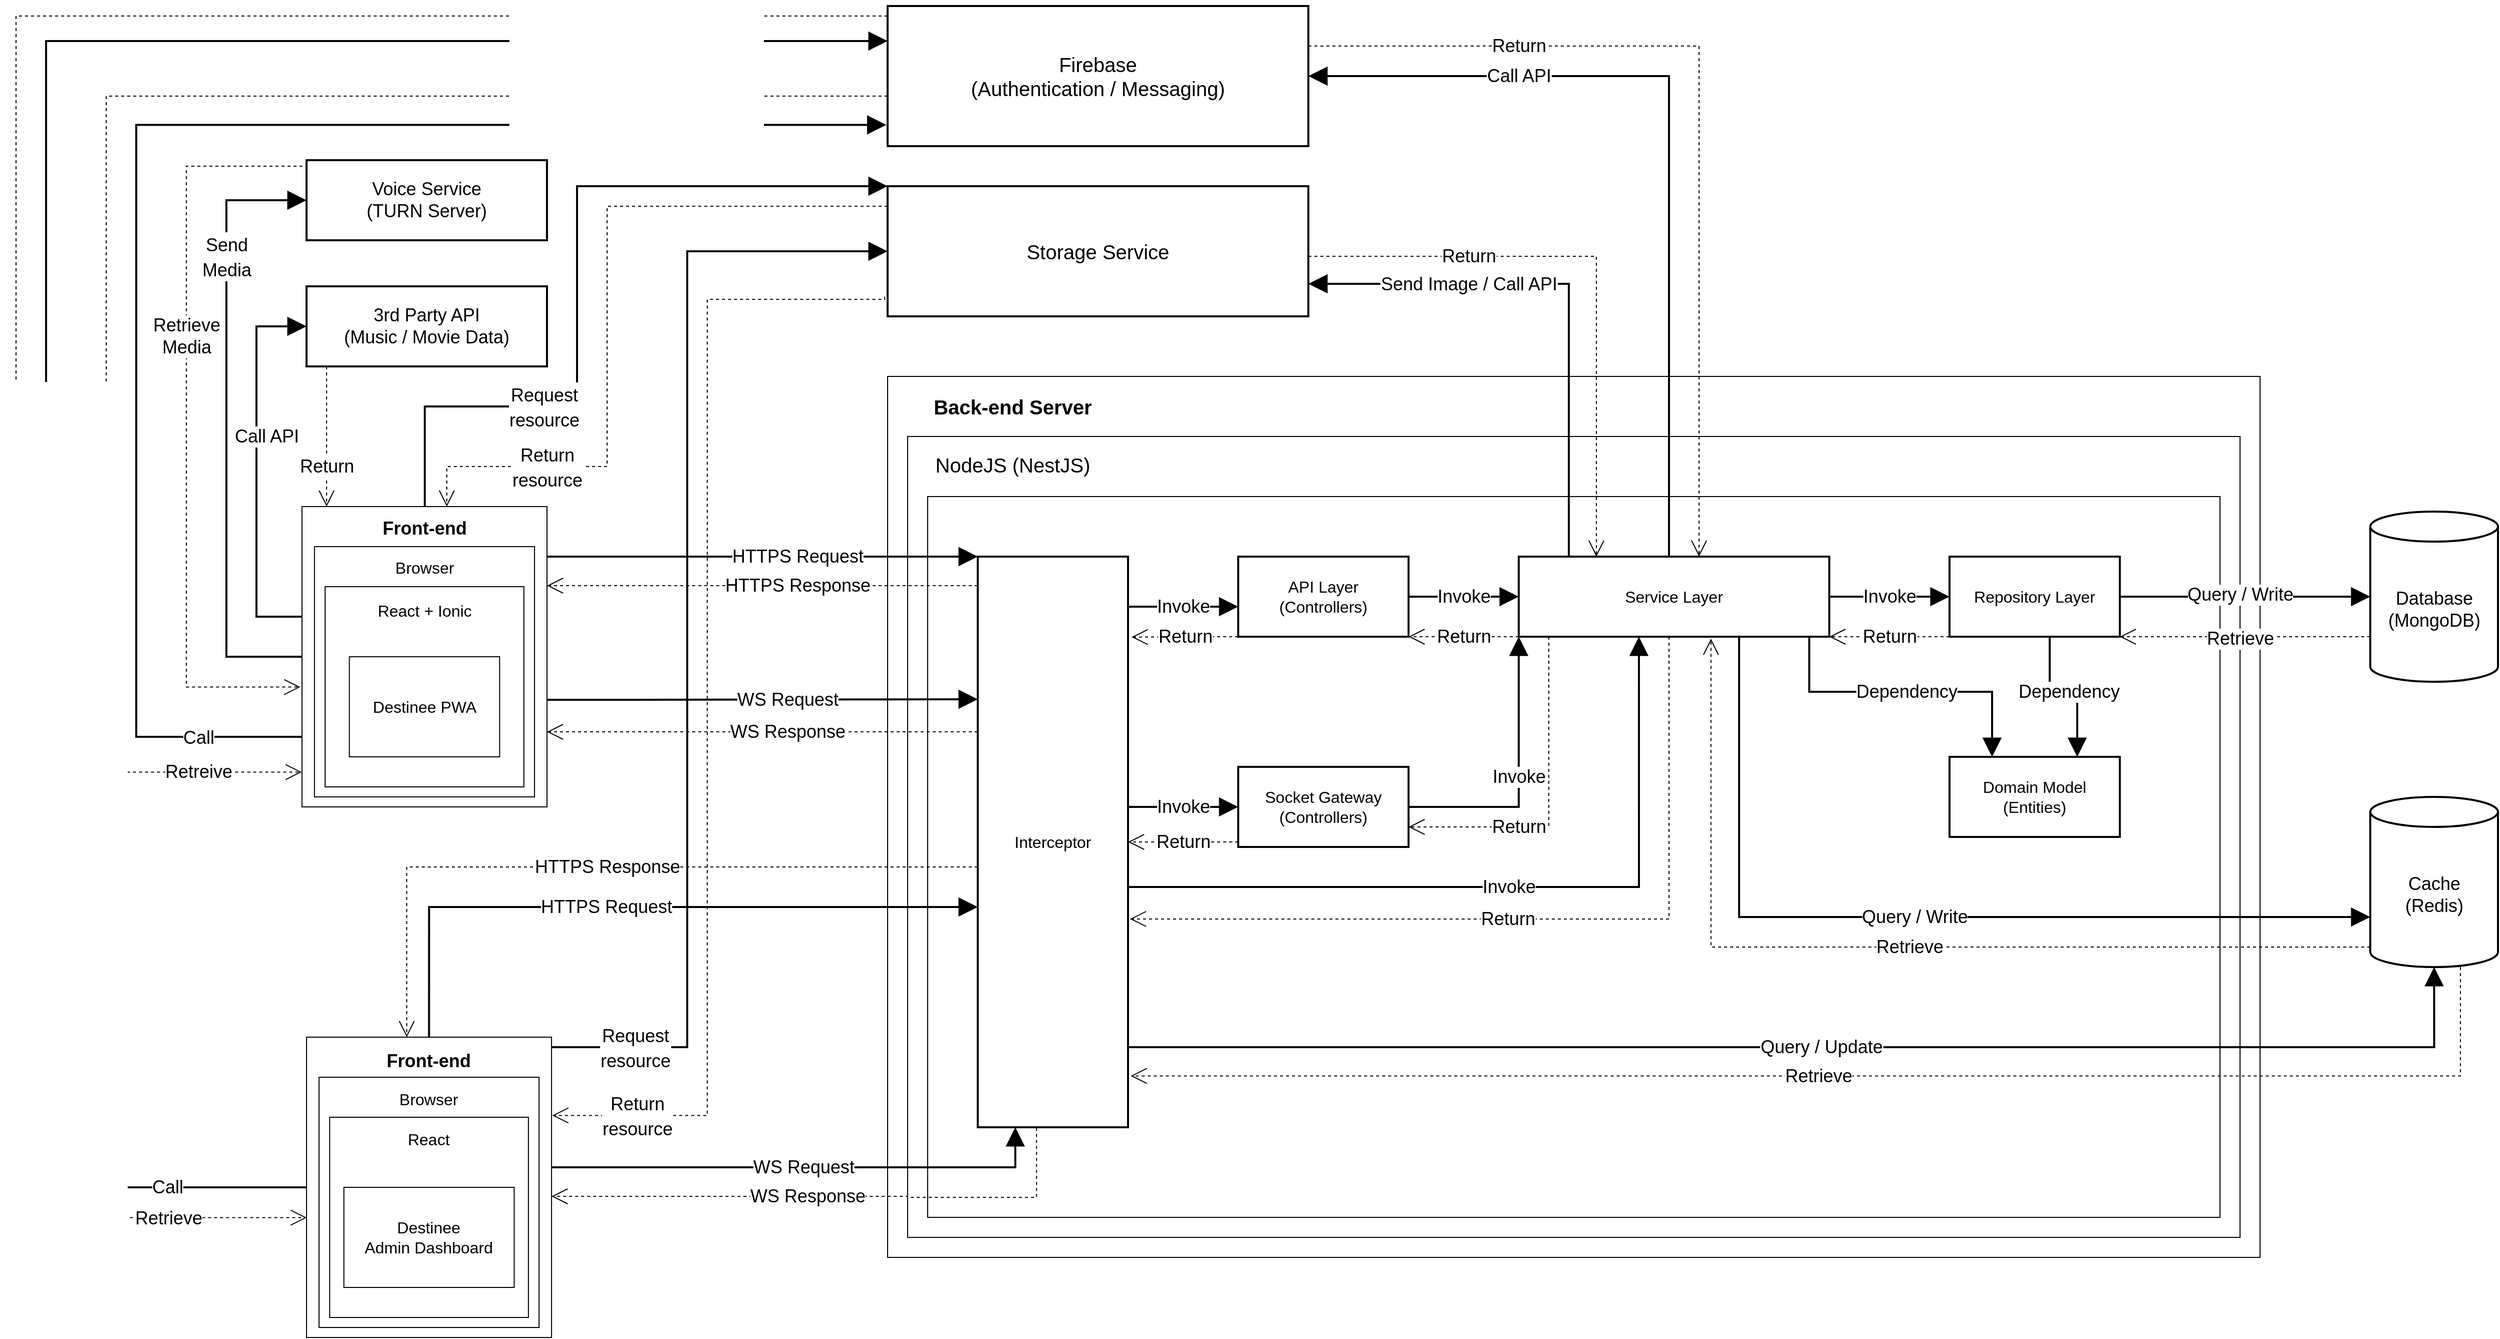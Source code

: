 <mxfile version="20.3.0" type="device" pages="19"><diagram id="OVpV5nx1ow4N0uvr6THN" name="System Architecture"><mxGraphModel dx="4728" dy="855" grid="1" gridSize="10" guides="0" tooltips="1" connect="1" arrows="1" fold="1" page="1" pageScale="1" pageWidth="1654" pageHeight="1169" background="none" math="0" shadow="0"><root><mxCell id="0"/><mxCell id="1" parent="0"/><mxCell id="ObRcbukFtYIthp-uVaPZ-136" value="&lt;font style=&quot;font-size: 18px;&quot;&gt;Return&lt;br&gt;resource&lt;br&gt;&lt;/font&gt;" style="edgeStyle=orthogonalEdgeStyle;rounded=0;orthogonalLoop=1;jettySize=auto;html=1;fontSize=20;endArrow=open;startSize=14;endSize=14;dashed=1;" parent="1" source="ObRcbukFtYIthp-uVaPZ-16" target="ObRcbukFtYIthp-uVaPZ-2" edge="1"><mxGeometry x="0.622" relative="1" as="geometry"><Array as="points"><mxPoint x="-1320" y="280"/><mxPoint x="-1320" y="540"/><mxPoint x="-1480" y="540"/></Array><mxPoint as="offset"/></mxGeometry></mxCell><mxCell id="ObRcbukFtYIthp-uVaPZ-140" value="&lt;font style=&quot;font-size: 18px;&quot;&gt;Return&lt;br&gt;resource&lt;br&gt;&lt;/font&gt;" style="edgeStyle=orthogonalEdgeStyle;rounded=0;orthogonalLoop=1;jettySize=auto;html=1;entryX=1.003;entryY=0.184;entryDx=0;entryDy=0;entryPerimeter=0;fontSize=20;endArrow=open;startSize=14;endSize=14;dashed=1;exitX=-0.007;exitY=0.849;exitDx=0;exitDy=0;exitPerimeter=0;" parent="1" source="ObRcbukFtYIthp-uVaPZ-16" edge="1"><mxGeometry x="0.854" relative="1" as="geometry"><mxPoint x="-1170" y="373" as="sourcePoint"/><mxPoint x="-1374.726" y="1188.2" as="targetPoint"/><Array as="points"><mxPoint x="-1043" y="373"/><mxPoint x="-1220" y="373"/><mxPoint x="-1220" y="1188"/></Array><mxPoint x="1" as="offset"/></mxGeometry></mxCell><mxCell id="ObRcbukFtYIthp-uVaPZ-16" value="Storage Service" style="rounded=0;whiteSpace=wrap;html=1;fontSize=20;strokeWidth=2;" parent="1" vertex="1"><mxGeometry x="-1040" y="260" width="420" height="130" as="geometry"/></mxCell><mxCell id="ObRcbukFtYIthp-uVaPZ-127" value="Retreive" style="edgeStyle=orthogonalEdgeStyle;rounded=0;orthogonalLoop=1;jettySize=auto;html=1;entryX=-0.001;entryY=0.884;entryDx=0;entryDy=0;entryPerimeter=0;fontSize=18;endArrow=open;startSize=14;endSize=14;dashed=1;" parent="1" source="ObRcbukFtYIthp-uVaPZ-17" target="ObRcbukFtYIthp-uVaPZ-2" edge="1"><mxGeometry x="0.875" relative="1" as="geometry"><Array as="points"><mxPoint x="-1820" y="170"/><mxPoint x="-1820" y="845"/></Array><mxPoint as="offset"/></mxGeometry></mxCell><mxCell id="ObRcbukFtYIthp-uVaPZ-134" value="&lt;font style=&quot;font-size: 18px;&quot;&gt;Retrieve&lt;/font&gt;" style="edgeStyle=orthogonalEdgeStyle;rounded=0;orthogonalLoop=1;jettySize=auto;html=1;entryX=0.001;entryY=0.601;entryDx=0;entryDy=0;entryPerimeter=0;fontSize=20;endArrow=open;startSize=14;endSize=14;dashed=1;" parent="1" source="ObRcbukFtYIthp-uVaPZ-17" target="ObRcbukFtYIthp-uVaPZ-9" edge="1"><mxGeometry x="0.883" relative="1" as="geometry"><Array as="points"><mxPoint x="-1910" y="90"/><mxPoint x="-1910" y="1290"/></Array><mxPoint as="offset"/></mxGeometry></mxCell><mxCell id="ObRcbukFtYIthp-uVaPZ-17" value="Firebase&lt;br style=&quot;font-size: 20px;&quot;&gt;(Authentication / Messaging)" style="rounded=0;whiteSpace=wrap;html=1;fontSize=20;strokeWidth=2;" parent="1" vertex="1"><mxGeometry x="-1040" y="80" width="420" height="140" as="geometry"/></mxCell><mxCell id="ObRcbukFtYIthp-uVaPZ-152" value="Return" style="edgeStyle=orthogonalEdgeStyle;rounded=0;orthogonalLoop=1;jettySize=auto;html=1;dashed=1;strokeColor=default;fontSize=18;endArrow=open;startSize=14;endSize=14;" parent="1" source="ObRcbukFtYIthp-uVaPZ-18" edge="1"><mxGeometry x="0.429" relative="1" as="geometry"><mxPoint x="-1600" y="580" as="targetPoint"/><Array as="points"><mxPoint x="-1600" y="480"/><mxPoint x="-1600" y="480"/></Array><mxPoint as="offset"/></mxGeometry></mxCell><mxCell id="ObRcbukFtYIthp-uVaPZ-18" value="3rd Party API&lt;br style=&quot;font-size: 18px;&quot;&gt;(Music / Movie Data)" style="rounded=0;whiteSpace=wrap;html=1;fontSize=18;strokeWidth=2;" parent="1" vertex="1"><mxGeometry x="-1620" y="360" width="240" height="80" as="geometry"/></mxCell><mxCell id="ObRcbukFtYIthp-uVaPZ-19" value="" style="rounded=0;whiteSpace=wrap;html=1;fontSize=16;" parent="1" vertex="1"><mxGeometry x="-1040" y="450" width="1370" height="880" as="geometry"/></mxCell><mxCell id="ObRcbukFtYIthp-uVaPZ-20" value="" style="rounded=0;whiteSpace=wrap;html=1;fontSize=16;" parent="1" vertex="1"><mxGeometry x="-1020" y="510" width="1330" height="800" as="geometry"/></mxCell><mxCell id="ObRcbukFtYIthp-uVaPZ-21" value="Back-end Server" style="text;html=1;strokeColor=none;fillColor=none;align=center;verticalAlign=middle;whiteSpace=wrap;rounded=0;fontSize=20;fontStyle=1" parent="1" vertex="1"><mxGeometry x="-1010" y="465" width="190" height="30" as="geometry"/></mxCell><mxCell id="ObRcbukFtYIthp-uVaPZ-22" value="" style="rounded=0;whiteSpace=wrap;html=1;fontSize=16;" parent="1" vertex="1"><mxGeometry x="-1000" y="570" width="1290" height="720" as="geometry"/></mxCell><mxCell id="ObRcbukFtYIthp-uVaPZ-23" value="&lt;span style=&quot;font-weight: normal;&quot;&gt;NodeJS (NestJS)&lt;/span&gt;" style="text;html=1;strokeColor=none;fillColor=none;align=center;verticalAlign=middle;whiteSpace=wrap;rounded=0;fontSize=20;fontStyle=1" parent="1" vertex="1"><mxGeometry x="-1010" y="523" width="190" height="30" as="geometry"/></mxCell><mxCell id="ObRcbukFtYIthp-uVaPZ-69" value="Invoke" style="edgeStyle=orthogonalEdgeStyle;rounded=0;orthogonalLoop=1;jettySize=auto;html=1;entryX=0;entryY=1;entryDx=0;entryDy=0;fontSize=18;endArrow=block;startSize=14;endSize=14;strokeWidth=2;endFill=1;" parent="1" source="ObRcbukFtYIthp-uVaPZ-29" target="ObRcbukFtYIthp-uVaPZ-27" edge="1"><mxGeometry relative="1" as="geometry"/></mxCell><mxCell id="ObRcbukFtYIthp-uVaPZ-151" value="Return" style="edgeStyle=orthogonalEdgeStyle;rounded=0;orthogonalLoop=1;jettySize=auto;html=1;dashed=1;strokeColor=default;fontSize=18;endArrow=open;startSize=14;endSize=14;" parent="1" source="ObRcbukFtYIthp-uVaPZ-29" target="ObRcbukFtYIthp-uVaPZ-24" edge="1"><mxGeometry relative="1" as="geometry"><Array as="points"><mxPoint x="-710" y="915"/><mxPoint x="-710" y="915"/></Array></mxGeometry></mxCell><mxCell id="ObRcbukFtYIthp-uVaPZ-29" value="Socket Gateway&lt;br&gt;(Controllers)" style="rounded=0;whiteSpace=wrap;html=1;fontSize=16;strokeWidth=2;" parent="1" vertex="1"><mxGeometry x="-690" y="840" width="170" height="80" as="geometry"/></mxCell><mxCell id="ObRcbukFtYIthp-uVaPZ-37" value="" style="group" parent="1" vertex="1" connectable="0"><mxGeometry x="-1620" y="1110" width="244.54" height="300" as="geometry"/></mxCell><mxCell id="ObRcbukFtYIthp-uVaPZ-9" value="" style="rounded=0;whiteSpace=wrap;html=1;fontSize=16;container=0;" parent="ObRcbukFtYIthp-uVaPZ-37" vertex="1"><mxGeometry width="244.54" height="300" as="geometry"/></mxCell><mxCell id="ObRcbukFtYIthp-uVaPZ-10" value="" style="rounded=0;whiteSpace=wrap;html=1;fontSize=16;container=0;" parent="ObRcbukFtYIthp-uVaPZ-37" vertex="1"><mxGeometry x="12.445" y="40" width="219.65" height="250" as="geometry"/></mxCell><mxCell id="ObRcbukFtYIthp-uVaPZ-11" value="Front-end" style="text;html=1;strokeColor=none;fillColor=none;align=center;verticalAlign=middle;whiteSpace=wrap;rounded=0;fontSize=18;fontStyle=1;container=0;" parent="ObRcbukFtYIthp-uVaPZ-37" vertex="1"><mxGeometry x="47.27" y="9" width="150" height="30" as="geometry"/></mxCell><mxCell id="ObRcbukFtYIthp-uVaPZ-12" value="" style="rounded=0;whiteSpace=wrap;html=1;fontSize=16;container=0;" parent="ObRcbukFtYIthp-uVaPZ-37" vertex="1"><mxGeometry x="23.08" y="80" width="198.39" height="200" as="geometry"/></mxCell><mxCell id="ObRcbukFtYIthp-uVaPZ-13" value="React" style="text;html=1;strokeColor=none;fillColor=none;align=center;verticalAlign=middle;whiteSpace=wrap;rounded=0;fontSize=16;container=0;" parent="ObRcbukFtYIthp-uVaPZ-37" vertex="1"><mxGeometry x="72.27" y="87" width="100" height="30" as="geometry"/></mxCell><mxCell id="ObRcbukFtYIthp-uVaPZ-14" value="Browser" style="text;html=1;strokeColor=none;fillColor=none;align=center;verticalAlign=middle;whiteSpace=wrap;rounded=0;fontSize=16;container=0;" parent="ObRcbukFtYIthp-uVaPZ-37" vertex="1"><mxGeometry x="72.27" y="47" width="100" height="30" as="geometry"/></mxCell><mxCell id="ObRcbukFtYIthp-uVaPZ-15" value="Destinee&lt;br&gt;Admin Dashboard" style="rounded=0;whiteSpace=wrap;html=1;fontSize=16;container=0;" parent="ObRcbukFtYIthp-uVaPZ-37" vertex="1"><mxGeometry x="37.27" y="150" width="170" height="100" as="geometry"/></mxCell><mxCell id="ObRcbukFtYIthp-uVaPZ-38" value="" style="group" parent="1" vertex="1" connectable="0"><mxGeometry x="-1624.54" y="580" width="244.54" height="300" as="geometry"/></mxCell><mxCell id="ObRcbukFtYIthp-uVaPZ-2" value="" style="rounded=0;whiteSpace=wrap;html=1;fontSize=16;container=0;" parent="ObRcbukFtYIthp-uVaPZ-38" vertex="1"><mxGeometry width="244.54" height="300" as="geometry"/></mxCell><mxCell id="ObRcbukFtYIthp-uVaPZ-3" value="" style="rounded=0;whiteSpace=wrap;html=1;fontSize=16;container=0;" parent="ObRcbukFtYIthp-uVaPZ-38" vertex="1"><mxGeometry x="12.445" y="40" width="219.65" height="250" as="geometry"/></mxCell><mxCell id="ObRcbukFtYIthp-uVaPZ-4" value="Front-end" style="text;html=1;strokeColor=none;fillColor=none;align=center;verticalAlign=middle;whiteSpace=wrap;rounded=0;fontSize=18;fontStyle=1;container=0;" parent="ObRcbukFtYIthp-uVaPZ-38" vertex="1"><mxGeometry x="47.27" y="7" width="150" height="30" as="geometry"/></mxCell><mxCell id="ObRcbukFtYIthp-uVaPZ-5" value="" style="rounded=0;whiteSpace=wrap;html=1;fontSize=16;container=0;" parent="ObRcbukFtYIthp-uVaPZ-38" vertex="1"><mxGeometry x="23.08" y="80" width="198.39" height="200" as="geometry"/></mxCell><mxCell id="ObRcbukFtYIthp-uVaPZ-6" value="React + Ionic" style="text;html=1;strokeColor=none;fillColor=none;align=center;verticalAlign=middle;whiteSpace=wrap;rounded=0;fontSize=16;container=0;" parent="ObRcbukFtYIthp-uVaPZ-38" vertex="1"><mxGeometry x="72.27" y="89" width="100" height="30" as="geometry"/></mxCell><mxCell id="ObRcbukFtYIthp-uVaPZ-8" value="Destinee PWA" style="rounded=0;whiteSpace=wrap;html=1;fontSize=16;container=0;" parent="ObRcbukFtYIthp-uVaPZ-38" vertex="1"><mxGeometry x="47.27" y="150" width="150" height="100" as="geometry"/></mxCell><mxCell id="ObRcbukFtYIthp-uVaPZ-47" value="Invoke" style="edgeStyle=orthogonalEdgeStyle;rounded=0;orthogonalLoop=1;jettySize=auto;html=1;fontSize=18;endArrow=block;startSize=14;endSize=14;endFill=1;strokeWidth=2;" parent="1" source="ObRcbukFtYIthp-uVaPZ-24" target="ObRcbukFtYIthp-uVaPZ-25" edge="1"><mxGeometry relative="1" as="geometry"><Array as="points"><mxPoint x="-740" y="680"/><mxPoint x="-740" y="680"/></Array></mxGeometry></mxCell><mxCell id="ObRcbukFtYIthp-uVaPZ-90" value="HTTPS Response" style="edgeStyle=orthogonalEdgeStyle;rounded=0;orthogonalLoop=1;jettySize=auto;html=1;entryX=1;entryY=0.25;entryDx=0;entryDy=0;fontSize=18;endArrow=open;startSize=14;endSize=14;dashed=1;" parent="1" source="ObRcbukFtYIthp-uVaPZ-24" edge="1"><mxGeometry x="-0.163" relative="1" as="geometry"><mxPoint x="-1080" y="659" as="sourcePoint"/><mxPoint x="-1380.0" y="659" as="targetPoint"/><Array as="points"><mxPoint x="-1010" y="659"/><mxPoint x="-1010" y="659"/></Array><mxPoint as="offset"/></mxGeometry></mxCell><mxCell id="ObRcbukFtYIthp-uVaPZ-92" value="WS Response" style="edgeStyle=orthogonalEdgeStyle;rounded=0;orthogonalLoop=1;jettySize=auto;html=1;entryX=1;entryY=0.75;entryDx=0;entryDy=0;fontSize=18;endArrow=open;startSize=14;endSize=14;dashed=1;" parent="1" source="ObRcbukFtYIthp-uVaPZ-24" target="ObRcbukFtYIthp-uVaPZ-2" edge="1"><mxGeometry x="-0.116" relative="1" as="geometry"><Array as="points"><mxPoint x="-1150" y="805"/><mxPoint x="-1150" y="805"/></Array><mxPoint as="offset"/></mxGeometry></mxCell><mxCell id="ObRcbukFtYIthp-uVaPZ-96" value="HTTPS Response" style="edgeStyle=orthogonalEdgeStyle;rounded=0;orthogonalLoop=1;jettySize=auto;html=1;entryX=0.409;entryY=0;entryDx=0;entryDy=0;entryPerimeter=0;fontSize=18;endArrow=open;startSize=14;endSize=14;dashed=1;" parent="1" source="ObRcbukFtYIthp-uVaPZ-24" target="ObRcbukFtYIthp-uVaPZ-9" edge="1"><mxGeometry relative="1" as="geometry"><Array as="points"><mxPoint x="-1520" y="940"/></Array><mxPoint as="offset"/></mxGeometry></mxCell><mxCell id="ObRcbukFtYIthp-uVaPZ-102" value="Query / Update" style="edgeStyle=orthogonalEdgeStyle;rounded=0;orthogonalLoop=1;jettySize=auto;html=1;entryX=0.5;entryY=1;entryDx=0;entryDy=0;entryPerimeter=0;fontSize=18;endArrow=block;startSize=14;endSize=14;strokeWidth=2;endFill=1;" parent="1" source="ObRcbukFtYIthp-uVaPZ-24" target="ObRcbukFtYIthp-uVaPZ-43" edge="1"><mxGeometry relative="1" as="geometry"><Array as="points"><mxPoint x="504" y="1120"/></Array></mxGeometry></mxCell><mxCell id="ObRcbukFtYIthp-uVaPZ-104" value="Invoke" style="edgeStyle=orthogonalEdgeStyle;rounded=0;orthogonalLoop=1;jettySize=auto;html=1;entryX=0;entryY=0.5;entryDx=0;entryDy=0;fontSize=18;endArrow=block;startSize=14;endSize=14;strokeWidth=2;endFill=1;" parent="1" source="ObRcbukFtYIthp-uVaPZ-24" target="ObRcbukFtYIthp-uVaPZ-29" edge="1"><mxGeometry relative="1" as="geometry"><Array as="points"><mxPoint x="-720" y="880"/><mxPoint x="-720" y="880"/></Array></mxGeometry></mxCell><mxCell id="ObRcbukFtYIthp-uVaPZ-110" value="Invoke" style="edgeStyle=orthogonalEdgeStyle;rounded=0;orthogonalLoop=1;jettySize=auto;html=1;entryX=0.387;entryY=1;entryDx=0;entryDy=0;entryPerimeter=0;fontSize=18;endArrow=block;startSize=14;endSize=14;strokeWidth=2;endFill=1;" parent="1" source="ObRcbukFtYIthp-uVaPZ-24" target="ObRcbukFtYIthp-uVaPZ-27" edge="1"><mxGeometry relative="1" as="geometry"><Array as="points"><mxPoint x="-290" y="960"/></Array></mxGeometry></mxCell><mxCell id="ObRcbukFtYIthp-uVaPZ-24" value="Interceptor" style="rounded=0;whiteSpace=wrap;html=1;fontSize=16;flipH=0;flipV=0;strokeWidth=2;" parent="1" vertex="1"><mxGeometry x="-950" y="630" width="150" height="570" as="geometry"/></mxCell><mxCell id="ObRcbukFtYIthp-uVaPZ-52" value="Invoke" style="edgeStyle=orthogonalEdgeStyle;rounded=0;orthogonalLoop=1;jettySize=auto;html=1;entryX=0;entryY=0.5;entryDx=0;entryDy=0;fontSize=18;endArrow=block;startSize=14;endSize=14;strokeWidth=2;endFill=1;" parent="1" source="ObRcbukFtYIthp-uVaPZ-25" target="ObRcbukFtYIthp-uVaPZ-27" edge="1"><mxGeometry relative="1" as="geometry"/></mxCell><mxCell id="ObRcbukFtYIthp-uVaPZ-144" value="Return" style="edgeStyle=orthogonalEdgeStyle;rounded=0;orthogonalLoop=1;jettySize=auto;html=1;entryX=1.024;entryY=0.141;entryDx=0;entryDy=0;entryPerimeter=0;dashed=1;strokeColor=default;fontSize=18;endArrow=open;startSize=14;endSize=14;" parent="1" source="ObRcbukFtYIthp-uVaPZ-25" target="ObRcbukFtYIthp-uVaPZ-24" edge="1"><mxGeometry relative="1" as="geometry"><Array as="points"><mxPoint x="-710" y="710"/><mxPoint x="-710" y="710"/></Array></mxGeometry></mxCell><mxCell id="ObRcbukFtYIthp-uVaPZ-25" value="API Layer&lt;br&gt;(Controllers)" style="rounded=0;whiteSpace=wrap;html=1;fontSize=16;flipH=0;flipV=0;strokeWidth=2;" parent="1" vertex="1"><mxGeometry x="-690" y="630" width="170" height="80" as="geometry"/></mxCell><mxCell id="ObRcbukFtYIthp-uVaPZ-54" value="Invoke" style="edgeStyle=orthogonalEdgeStyle;rounded=0;orthogonalLoop=1;jettySize=auto;html=1;entryX=0;entryY=0.5;entryDx=0;entryDy=0;fontSize=18;endArrow=block;startSize=14;endSize=14;strokeWidth=2;endFill=1;" parent="1" source="ObRcbukFtYIthp-uVaPZ-27" target="ObRcbukFtYIthp-uVaPZ-28" edge="1"><mxGeometry relative="1" as="geometry"/></mxCell><mxCell id="ObRcbukFtYIthp-uVaPZ-70" value="Return" style="edgeStyle=orthogonalEdgeStyle;rounded=0;orthogonalLoop=1;jettySize=auto;html=1;entryX=1;entryY=0.75;entryDx=0;entryDy=0;fontSize=18;endArrow=open;startSize=14;endSize=14;dashed=1;" parent="1" source="ObRcbukFtYIthp-uVaPZ-27" target="ObRcbukFtYIthp-uVaPZ-29" edge="1"><mxGeometry x="0.333" relative="1" as="geometry"><Array as="points"><mxPoint x="-380" y="900"/></Array><mxPoint as="offset"/></mxGeometry></mxCell><mxCell id="ObRcbukFtYIthp-uVaPZ-76" value="Dependency" style="edgeStyle=orthogonalEdgeStyle;rounded=0;orthogonalLoop=1;jettySize=auto;html=1;entryX=0.25;entryY=0;entryDx=0;entryDy=0;fontSize=18;endArrow=block;startSize=14;endSize=14;endFill=1;strokeWidth=2;" parent="1" source="ObRcbukFtYIthp-uVaPZ-27" target="ObRcbukFtYIthp-uVaPZ-41" edge="1"><mxGeometry relative="1" as="geometry"><Array as="points"><mxPoint x="-120" y="765"/><mxPoint x="63" y="765"/></Array></mxGeometry></mxCell><mxCell id="ObRcbukFtYIthp-uVaPZ-77" value="Query / Write" style="edgeStyle=orthogonalEdgeStyle;rounded=0;orthogonalLoop=1;jettySize=auto;html=1;entryX=0;entryY=0;entryDx=0;entryDy=120;entryPerimeter=0;fontSize=18;endArrow=block;startSize=14;endSize=14;endFill=1;strokeWidth=2;" parent="1" source="ObRcbukFtYIthp-uVaPZ-27" target="ObRcbukFtYIthp-uVaPZ-43" edge="1"><mxGeometry relative="1" as="geometry"><Array as="points"><mxPoint x="-190" y="990"/></Array></mxGeometry></mxCell><mxCell id="ObRcbukFtYIthp-uVaPZ-111" value="Return" style="edgeStyle=orthogonalEdgeStyle;rounded=0;orthogonalLoop=1;jettySize=auto;html=1;entryX=1.013;entryY=0.635;entryDx=0;entryDy=0;entryPerimeter=0;fontSize=18;endArrow=open;startSize=14;endSize=14;dashed=1;" parent="1" source="ObRcbukFtYIthp-uVaPZ-27" target="ObRcbukFtYIthp-uVaPZ-24" edge="1"><mxGeometry x="0.078" relative="1" as="geometry"><Array as="points"><mxPoint x="-260" y="992"/></Array><mxPoint x="-1" as="offset"/></mxGeometry></mxCell><mxCell id="ObRcbukFtYIthp-uVaPZ-116" value="Send Image / Call API" style="edgeStyle=orthogonalEdgeStyle;rounded=0;orthogonalLoop=1;jettySize=auto;html=1;entryX=1;entryY=0.75;entryDx=0;entryDy=0;fontSize=18;endArrow=block;startSize=14;endSize=14;strokeWidth=2;endFill=1;" parent="1" source="ObRcbukFtYIthp-uVaPZ-27" target="ObRcbukFtYIthp-uVaPZ-16" edge="1"><mxGeometry x="0.399" relative="1" as="geometry"><Array as="points"><mxPoint x="-360" y="358"/></Array><mxPoint as="offset"/></mxGeometry></mxCell><mxCell id="ObRcbukFtYIthp-uVaPZ-118" value="Call API" style="edgeStyle=orthogonalEdgeStyle;rounded=0;orthogonalLoop=1;jettySize=auto;html=1;entryX=1;entryY=0.5;entryDx=0;entryDy=0;fontSize=18;endArrow=block;startSize=14;endSize=14;strokeWidth=2;endFill=1;" parent="1" source="ObRcbukFtYIthp-uVaPZ-27" target="ObRcbukFtYIthp-uVaPZ-17" edge="1"><mxGeometry x="0.5" relative="1" as="geometry"><Array as="points"><mxPoint x="-260" y="150"/></Array><mxPoint as="offset"/></mxGeometry></mxCell><mxCell id="ObRcbukFtYIthp-uVaPZ-145" value="Return" style="edgeStyle=orthogonalEdgeStyle;rounded=0;orthogonalLoop=1;jettySize=auto;html=1;entryX=1;entryY=1;entryDx=0;entryDy=0;dashed=1;strokeColor=default;fontSize=18;endArrow=open;startSize=14;endSize=14;" parent="1" source="ObRcbukFtYIthp-uVaPZ-27" target="ObRcbukFtYIthp-uVaPZ-25" edge="1"><mxGeometry relative="1" as="geometry"><Array as="points"><mxPoint x="-430" y="710"/><mxPoint x="-430" y="710"/></Array></mxGeometry></mxCell><mxCell id="ObRcbukFtYIthp-uVaPZ-27" value="Service Layer" style="rounded=0;whiteSpace=wrap;html=1;fontSize=16;flipH=0;flipV=0;strokeWidth=2;" parent="1" vertex="1"><mxGeometry x="-410" y="630" width="310" height="80" as="geometry"/></mxCell><mxCell id="ObRcbukFtYIthp-uVaPZ-57" style="edgeStyle=orthogonalEdgeStyle;rounded=0;orthogonalLoop=1;jettySize=auto;html=1;entryX=0;entryY=0.5;entryDx=0;entryDy=0;entryPerimeter=0;fontSize=18;endArrow=block;startSize=14;endSize=14;strokeWidth=2;endFill=1;" parent="1" source="ObRcbukFtYIthp-uVaPZ-28" target="ObRcbukFtYIthp-uVaPZ-42" edge="1"><mxGeometry relative="1" as="geometry"/></mxCell><mxCell id="ObRcbukFtYIthp-uVaPZ-148" value="Query / Write" style="edgeLabel;html=1;align=center;verticalAlign=middle;resizable=0;points=[];fontSize=18;" parent="ObRcbukFtYIthp-uVaPZ-57" vertex="1" connectable="0"><mxGeometry x="-0.248" y="2" relative="1" as="geometry"><mxPoint x="26" as="offset"/></mxGeometry></mxCell><mxCell id="ObRcbukFtYIthp-uVaPZ-115" value="Dependency" style="edgeStyle=orthogonalEdgeStyle;rounded=0;orthogonalLoop=1;jettySize=auto;html=1;entryX=0.75;entryY=0;entryDx=0;entryDy=0;fontSize=18;endArrow=block;startSize=14;endSize=14;endFill=1;strokeWidth=2;" parent="1" source="ObRcbukFtYIthp-uVaPZ-28" target="ObRcbukFtYIthp-uVaPZ-41" edge="1"><mxGeometry relative="1" as="geometry"><Array as="points"><mxPoint x="120" y="765"/><mxPoint x="148" y="765"/></Array></mxGeometry></mxCell><mxCell id="ObRcbukFtYIthp-uVaPZ-146" value="Return" style="edgeStyle=orthogonalEdgeStyle;rounded=0;orthogonalLoop=1;jettySize=auto;html=1;entryX=1;entryY=1;entryDx=0;entryDy=0;dashed=1;strokeColor=default;fontSize=18;endArrow=open;startSize=14;endSize=14;" parent="1" source="ObRcbukFtYIthp-uVaPZ-28" target="ObRcbukFtYIthp-uVaPZ-27" edge="1"><mxGeometry relative="1" as="geometry"><Array as="points"><mxPoint y="710"/><mxPoint y="710"/></Array></mxGeometry></mxCell><mxCell id="ObRcbukFtYIthp-uVaPZ-28" value="Repository Layer" style="rounded=0;whiteSpace=wrap;html=1;fontSize=16;flipH=0;flipV=0;strokeWidth=2;" parent="1" vertex="1"><mxGeometry x="20" y="630" width="170" height="80" as="geometry"/></mxCell><mxCell id="ObRcbukFtYIthp-uVaPZ-41" value="Domain Model&lt;br&gt;(Entities)" style="rounded=0;whiteSpace=wrap;html=1;fontSize=16;flipH=0;flipV=0;strokeWidth=2;" parent="1" vertex="1"><mxGeometry x="20" y="830" width="170" height="80" as="geometry"/></mxCell><mxCell id="ObRcbukFtYIthp-uVaPZ-147" style="edgeStyle=orthogonalEdgeStyle;rounded=0;orthogonalLoop=1;jettySize=auto;html=1;entryX=1;entryY=1;entryDx=0;entryDy=0;dashed=1;strokeColor=default;fontSize=18;endArrow=open;startSize=14;endSize=14;" parent="1" source="ObRcbukFtYIthp-uVaPZ-42" target="ObRcbukFtYIthp-uVaPZ-28" edge="1"><mxGeometry relative="1" as="geometry"><Array as="points"><mxPoint x="380" y="710"/><mxPoint x="380" y="710"/></Array></mxGeometry></mxCell><mxCell id="ObRcbukFtYIthp-uVaPZ-149" value="Retrieve" style="edgeLabel;html=1;align=center;verticalAlign=middle;resizable=0;points=[];fontSize=18;" parent="ObRcbukFtYIthp-uVaPZ-147" vertex="1" connectable="0"><mxGeometry x="0.184" y="2" relative="1" as="geometry"><mxPoint x="18" as="offset"/></mxGeometry></mxCell><mxCell id="ObRcbukFtYIthp-uVaPZ-42" value="Database&lt;br&gt;(MongoDB)" style="shape=cylinder3;whiteSpace=wrap;html=1;boundedLbl=1;backgroundOutline=1;size=15;fontSize=18;strokeWidth=2;" parent="1" vertex="1"><mxGeometry x="440" y="585" width="127.5" height="170" as="geometry"/></mxCell><mxCell id="ObRcbukFtYIthp-uVaPZ-78" value="Retrieve" style="edgeStyle=orthogonalEdgeStyle;rounded=0;orthogonalLoop=1;jettySize=auto;html=1;entryX=0.619;entryY=1.025;entryDx=0;entryDy=0;fontSize=18;endArrow=open;startSize=14;endSize=14;entryPerimeter=0;dashed=1;" parent="1" source="ObRcbukFtYIthp-uVaPZ-43" target="ObRcbukFtYIthp-uVaPZ-27" edge="1"><mxGeometry x="-0.048" relative="1" as="geometry"><Array as="points"><mxPoint x="-218" y="1020"/></Array><mxPoint as="offset"/></mxGeometry></mxCell><mxCell id="ObRcbukFtYIthp-uVaPZ-103" value="Retrieve" style="edgeStyle=orthogonalEdgeStyle;rounded=0;orthogonalLoop=1;jettySize=auto;html=1;entryX=1.018;entryY=0.91;entryDx=0;entryDy=0;entryPerimeter=0;fontSize=18;endArrow=open;startSize=14;endSize=14;dashed=1;" parent="1" source="ObRcbukFtYIthp-uVaPZ-43" target="ObRcbukFtYIthp-uVaPZ-24" edge="1"><mxGeometry x="0.043" relative="1" as="geometry"><Array as="points"><mxPoint x="530" y="1149"/></Array><mxPoint x="-1" as="offset"/></mxGeometry></mxCell><mxCell id="ObRcbukFtYIthp-uVaPZ-43" value="Cache&lt;br&gt;(Redis)" style="shape=cylinder3;whiteSpace=wrap;html=1;boundedLbl=1;backgroundOutline=1;size=15;fontSize=18;strokeWidth=2;" parent="1" vertex="1"><mxGeometry x="440" y="870" width="127.5" height="170" as="geometry"/></mxCell><mxCell id="ObRcbukFtYIthp-uVaPZ-89" value="HTTPS Request" style="edgeStyle=orthogonalEdgeStyle;rounded=0;orthogonalLoop=1;jettySize=auto;html=1;entryX=0;entryY=0;entryDx=0;entryDy=0;fontSize=18;endArrow=block;startSize=14;endSize=14;strokeWidth=2;endFill=1;" parent="1" source="ObRcbukFtYIthp-uVaPZ-2" target="ObRcbukFtYIthp-uVaPZ-24" edge="1"><mxGeometry x="0.163" relative="1" as="geometry"><Array as="points"><mxPoint x="-1160" y="630"/><mxPoint x="-1160" y="630"/></Array><mxPoint as="offset"/></mxGeometry></mxCell><mxCell id="ObRcbukFtYIthp-uVaPZ-91" value="WS Request" style="edgeStyle=orthogonalEdgeStyle;rounded=0;orthogonalLoop=1;jettySize=auto;html=1;entryX=0;entryY=0.25;entryDx=0;entryDy=0;fontSize=18;endArrow=block;startSize=14;endSize=14;strokeWidth=2;endFill=1;" parent="1" source="ObRcbukFtYIthp-uVaPZ-2" target="ObRcbukFtYIthp-uVaPZ-24" edge="1"><mxGeometry x="0.116" relative="1" as="geometry"><Array as="points"><mxPoint x="-1300" y="773"/><mxPoint x="-1300" y="773"/></Array><mxPoint as="offset"/></mxGeometry></mxCell><mxCell id="ObRcbukFtYIthp-uVaPZ-93" value="HTTPS Request" style="edgeStyle=orthogonalEdgeStyle;rounded=0;orthogonalLoop=1;jettySize=auto;html=1;fontSize=18;endArrow=block;startSize=14;endSize=14;exitX=0.5;exitY=0;exitDx=0;exitDy=0;endFill=1;strokeWidth=2;" parent="1" source="ObRcbukFtYIthp-uVaPZ-9" target="ObRcbukFtYIthp-uVaPZ-24" edge="1"><mxGeometry x="-0.092" relative="1" as="geometry"><mxPoint x="-1497.714" y="1033" as="sourcePoint"/><mxPoint x="-1080" y="980.5" as="targetPoint"/><Array as="points"><mxPoint x="-1498" y="980"/></Array><mxPoint x="-1" as="offset"/></mxGeometry></mxCell><mxCell id="ObRcbukFtYIthp-uVaPZ-101" value="WS Request" style="edgeStyle=orthogonalEdgeStyle;rounded=0;orthogonalLoop=1;jettySize=auto;html=1;entryX=0.25;entryY=1;entryDx=0;entryDy=0;fontSize=18;endArrow=block;startSize=14;endSize=14;strokeWidth=2;endFill=1;" parent="1" source="ObRcbukFtYIthp-uVaPZ-9" target="ObRcbukFtYIthp-uVaPZ-24" edge="1"><mxGeometry relative="1" as="geometry"><Array as="points"><mxPoint x="-912" y="1240"/></Array></mxGeometry></mxCell><mxCell id="ObRcbukFtYIthp-uVaPZ-153" value="Retrieve&lt;br&gt;Media" style="edgeStyle=orthogonalEdgeStyle;rounded=0;orthogonalLoop=1;jettySize=auto;html=1;entryX=-0.007;entryY=0.601;entryDx=0;entryDy=0;entryPerimeter=0;dashed=1;strokeColor=default;fontSize=18;endArrow=open;startSize=14;endSize=14;exitX=0;exitY=0.25;exitDx=0;exitDy=0;" parent="1" source="ObRcbukFtYIthp-uVaPZ-108" target="ObRcbukFtYIthp-uVaPZ-2" edge="1"><mxGeometry x="-0.208" relative="1" as="geometry"><Array as="points"><mxPoint x="-1620" y="240"/><mxPoint x="-1740" y="240"/><mxPoint x="-1740" y="760"/></Array><mxPoint as="offset"/></mxGeometry></mxCell><mxCell id="ObRcbukFtYIthp-uVaPZ-108" value="Voice Service&lt;br style=&quot;font-size: 18px;&quot;&gt;(TURN Server)" style="rounded=0;whiteSpace=wrap;html=1;fontSize=18;strokeWidth=2;" parent="1" vertex="1"><mxGeometry x="-1620" y="234" width="240" height="80" as="geometry"/></mxCell><mxCell id="ObRcbukFtYIthp-uVaPZ-117" value="Return" style="edgeStyle=orthogonalEdgeStyle;rounded=0;orthogonalLoop=1;jettySize=auto;html=1;entryX=0.25;entryY=0;entryDx=0;entryDy=0;fontSize=18;endArrow=open;startSize=14;endSize=14;dashed=1;" parent="1" source="ObRcbukFtYIthp-uVaPZ-16" target="ObRcbukFtYIthp-uVaPZ-27" edge="1"><mxGeometry x="-0.455" relative="1" as="geometry"><Array as="points"><mxPoint x="-332" y="330"/></Array><mxPoint as="offset"/></mxGeometry></mxCell><mxCell id="ObRcbukFtYIthp-uVaPZ-119" value="Return" style="edgeStyle=orthogonalEdgeStyle;rounded=0;orthogonalLoop=1;jettySize=auto;html=1;fontSize=18;endArrow=open;startSize=14;endSize=14;dashed=1;" parent="1" source="ObRcbukFtYIthp-uVaPZ-17" edge="1"><mxGeometry x="-0.533" relative="1" as="geometry"><mxPoint x="-230" y="630" as="targetPoint"/><Array as="points"><mxPoint x="-230" y="120"/></Array><mxPoint as="offset"/></mxGeometry></mxCell><mxCell id="ObRcbukFtYIthp-uVaPZ-7" value="Browser" style="text;html=1;strokeColor=none;fillColor=none;align=center;verticalAlign=middle;whiteSpace=wrap;rounded=0;fontSize=16;container=0;" parent="1" vertex="1"><mxGeometry x="-1552.27" y="626" width="100" height="30" as="geometry"/></mxCell><mxCell id="ObRcbukFtYIthp-uVaPZ-121" value="&lt;font style=&quot;font-size: 18px;&quot;&gt;Send&lt;br&gt;Media&lt;/font&gt;" style="edgeStyle=orthogonalEdgeStyle;rounded=0;orthogonalLoop=1;jettySize=auto;html=1;entryX=0;entryY=0.5;entryDx=0;entryDy=0;fontSize=20;endArrow=block;startSize=14;endSize=14;strokeWidth=2;endFill=1;" parent="1" source="ObRcbukFtYIthp-uVaPZ-2" target="ObRcbukFtYIthp-uVaPZ-108" edge="1"><mxGeometry x="0.555" relative="1" as="geometry"><Array as="points"><mxPoint x="-1700" y="730"/><mxPoint x="-1700" y="274"/></Array><mxPoint as="offset"/></mxGeometry></mxCell><mxCell id="ObRcbukFtYIthp-uVaPZ-123" value="Call API" style="edgeStyle=orthogonalEdgeStyle;rounded=0;orthogonalLoop=1;jettySize=auto;html=1;entryX=0;entryY=0.5;entryDx=0;entryDy=0;fontSize=18;endArrow=block;startSize=14;endSize=14;strokeWidth=2;endFill=1;" parent="1" source="ObRcbukFtYIthp-uVaPZ-2" target="ObRcbukFtYIthp-uVaPZ-18" edge="1"><mxGeometry x="0.17" y="-10" relative="1" as="geometry"><Array as="points"><mxPoint x="-1670" y="690"/><mxPoint x="-1670" y="400"/></Array><mxPoint as="offset"/></mxGeometry></mxCell><mxCell id="ObRcbukFtYIthp-uVaPZ-132" value="&lt;font style=&quot;font-size: 18px;&quot;&gt;Call&lt;/font&gt;" style="edgeStyle=orthogonalEdgeStyle;rounded=0;orthogonalLoop=1;jettySize=auto;html=1;entryX=-0.003;entryY=0.848;entryDx=0;entryDy=0;entryPerimeter=0;fontSize=20;endArrow=block;startSize=14;endSize=14;strokeWidth=2;endFill=1;" parent="1" source="ObRcbukFtYIthp-uVaPZ-2" target="ObRcbukFtYIthp-uVaPZ-17" edge="1"><mxGeometry x="-0.864" relative="1" as="geometry"><Array as="points"><mxPoint x="-1790" y="810"/><mxPoint x="-1790" y="199"/></Array><mxPoint as="offset"/></mxGeometry></mxCell><mxCell id="ObRcbukFtYIthp-uVaPZ-133" value="Call" style="edgeStyle=orthogonalEdgeStyle;rounded=0;orthogonalLoop=1;jettySize=auto;html=1;entryX=0;entryY=0.25;entryDx=0;entryDy=0;fontSize=18;endArrow=block;startSize=14;endSize=14;strokeWidth=2;endFill=1;" parent="1" source="ObRcbukFtYIthp-uVaPZ-9" target="ObRcbukFtYIthp-uVaPZ-17" edge="1"><mxGeometry x="-0.877" relative="1" as="geometry"><Array as="points"><mxPoint x="-1880" y="1260"/><mxPoint x="-1880" y="115"/></Array><mxPoint x="-1" as="offset"/></mxGeometry></mxCell><mxCell id="ObRcbukFtYIthp-uVaPZ-135" value="&lt;font style=&quot;font-size: 18px;&quot;&gt;Request&lt;br&gt;resource&lt;br&gt;&lt;/font&gt;" style="edgeStyle=orthogonalEdgeStyle;rounded=0;orthogonalLoop=1;jettySize=auto;html=1;entryX=0;entryY=0;entryDx=0;entryDy=0;fontSize=20;endArrow=block;startSize=14;endSize=14;strokeColor=default;strokeWidth=2;endFill=1;" parent="1" target="ObRcbukFtYIthp-uVaPZ-16" edge="1"><mxGeometry x="-0.442" relative="1" as="geometry"><mxPoint x="-1502" y="580" as="sourcePoint"/><Array as="points"><mxPoint x="-1502" y="480"/><mxPoint x="-1350" y="480"/><mxPoint x="-1350" y="260"/></Array><mxPoint x="1" as="offset"/></mxGeometry></mxCell><mxCell id="ObRcbukFtYIthp-uVaPZ-137" value="&lt;font style=&quot;font-size: 18px;&quot;&gt;Request&lt;br&gt;resource&lt;br&gt;&lt;/font&gt;" style="edgeStyle=orthogonalEdgeStyle;rounded=0;orthogonalLoop=1;jettySize=auto;html=1;fontSize=20;endArrow=block;startSize=14;endSize=14;entryX=0;entryY=0.5;entryDx=0;entryDy=0;endFill=1;strokeWidth=2;" parent="1" source="ObRcbukFtYIthp-uVaPZ-9" target="ObRcbukFtYIthp-uVaPZ-16" edge="1"><mxGeometry x="-0.852" relative="1" as="geometry"><mxPoint x="-1170" y="380" as="targetPoint"/><Array as="points"><mxPoint x="-1240" y="1120"/><mxPoint x="-1240" y="325"/></Array><mxPoint as="offset"/></mxGeometry></mxCell><mxCell id="ObRcbukFtYIthp-uVaPZ-100" value="WS Response" style="edgeStyle=orthogonalEdgeStyle;rounded=0;orthogonalLoop=1;jettySize=auto;html=1;entryX=1;entryY=0.5;entryDx=0;entryDy=0;fontSize=18;endArrow=open;startSize=14;endSize=14;dashed=1;exitX=0.391;exitY=1.001;exitDx=0;exitDy=0;exitPerimeter=0;" parent="1" source="ObRcbukFtYIthp-uVaPZ-24" edge="1"><mxGeometry x="0.078" relative="1" as="geometry"><mxPoint x="-1020.0" y="1209" as="sourcePoint"/><mxPoint x="-1375.46" y="1269" as="targetPoint"/><Array as="points"><mxPoint x="-891" y="1270"/><mxPoint x="-1020" y="1270"/></Array><mxPoint as="offset"/></mxGeometry></mxCell></root></mxGraphModel></diagram><diagram name="SA Overall" id="nPkAU7bxvLShOIYx9OKd"><mxGraphModel dx="4728" dy="855" grid="1" gridSize="10" guides="0" tooltips="1" connect="1" arrows="1" fold="1" page="1" pageScale="1" pageWidth="1654" pageHeight="1169" background="none" math="0" shadow="0"><root><mxCell id="EAjJtxNqardxdoupb6cA-0"/><mxCell id="EAjJtxNqardxdoupb6cA-1" parent="EAjJtxNqardxdoupb6cA-0"/><mxCell id="EAjJtxNqardxdoupb6cA-4" value="Storage Service" style="rounded=0;whiteSpace=wrap;html=1;fontSize=20;strokeWidth=2;" parent="EAjJtxNqardxdoupb6cA-1" vertex="1"><mxGeometry x="-1370" y="1180" width="250" height="100" as="geometry"/></mxCell><mxCell id="EAjJtxNqardxdoupb6cA-7" value="Firebase&lt;br style=&quot;font-size: 20px;&quot;&gt;(Authentication / Messaging)" style="rounded=0;whiteSpace=wrap;html=1;fontSize=20;strokeWidth=2;" parent="EAjJtxNqardxdoupb6cA-1" vertex="1"><mxGeometry x="-1070" y="1180" width="450" height="100" as="geometry"/></mxCell><mxCell id="EAjJtxNqardxdoupb6cA-9" value="3rd Party API&lt;br style=&quot;font-size: 18px;&quot;&gt;(Music / Movie Data)" style="rounded=0;whiteSpace=wrap;html=1;fontSize=18;strokeWidth=2;" parent="EAjJtxNqardxdoupb6cA-1" vertex="1"><mxGeometry x="-1990" y="676" width="240" height="80" as="geometry"/></mxCell><mxCell id="oCFU3rE79hRutUborojQ-24" style="edgeStyle=orthogonalEdgeStyle;rounded=0;orthogonalLoop=1;jettySize=auto;html=1;exitX=0.5;exitY=1;exitDx=0;exitDy=0;strokeWidth=2;startArrow=block;startFill=1;startSize=14;endSize=14;" parent="EAjJtxNqardxdoupb6cA-1" source="EAjJtxNqardxdoupb6cA-10" target="EAjJtxNqardxdoupb6cA-4" edge="1"><mxGeometry relative="1" as="geometry"/></mxCell><mxCell id="oCFU3rE79hRutUborojQ-25" style="edgeStyle=orthogonalEdgeStyle;rounded=0;orthogonalLoop=1;jettySize=auto;html=1;exitX=0.5;exitY=1;exitDx=0;exitDy=0;strokeWidth=2;startArrow=block;startFill=1;startSize=14;endSize=14;" parent="EAjJtxNqardxdoupb6cA-1" source="EAjJtxNqardxdoupb6cA-10" target="EAjJtxNqardxdoupb6cA-7" edge="1"><mxGeometry relative="1" as="geometry"/></mxCell><mxCell id="EAjJtxNqardxdoupb6cA-10" value="" style="rounded=0;whiteSpace=wrap;html=1;fontSize=16;flipH=1;" parent="EAjJtxNqardxdoupb6cA-1" vertex="1"><mxGeometry x="-1220" y="680" width="260" height="320" as="geometry"/></mxCell><mxCell id="EAjJtxNqardxdoupb6cA-11" value="" style="rounded=0;whiteSpace=wrap;html=1;fontSize=16;flipH=0;" parent="EAjJtxNqardxdoupb6cA-1" vertex="1"><mxGeometry x="-1200" y="740" width="220" height="240" as="geometry"/></mxCell><mxCell id="EAjJtxNqardxdoupb6cA-12" value="Back-end Server" style="text;html=1;strokeColor=none;fillColor=none;align=center;verticalAlign=middle;whiteSpace=wrap;rounded=0;fontSize=20;fontStyle=1;flipH=1;" parent="EAjJtxNqardxdoupb6cA-1" vertex="1"><mxGeometry x="-1185" y="700" width="190" height="30" as="geometry"/></mxCell><mxCell id="EAjJtxNqardxdoupb6cA-14" value="&lt;span style=&quot;font-weight: normal;&quot;&gt;NodeJS (NestJS)&lt;/span&gt;" style="text;html=1;strokeColor=none;fillColor=none;align=center;verticalAlign=middle;whiteSpace=wrap;rounded=0;fontSize=20;fontStyle=1;flipH=0;" parent="EAjJtxNqardxdoupb6cA-1" vertex="1"><mxGeometry x="-1185" y="770" width="190" height="30" as="geometry"/></mxCell><mxCell id="EAjJtxNqardxdoupb6cA-18" value="" style="group;flipH=0;" parent="EAjJtxNqardxdoupb6cA-1" vertex="1" connectable="0"><mxGeometry x="-1620" y="850" width="244.54" height="300" as="geometry"/></mxCell><mxCell id="EAjJtxNqardxdoupb6cA-19" value="" style="rounded=0;whiteSpace=wrap;html=1;fontSize=16;container=0;" parent="EAjJtxNqardxdoupb6cA-18" vertex="1"><mxGeometry width="244.54" height="300" as="geometry"/></mxCell><mxCell id="EAjJtxNqardxdoupb6cA-20" value="" style="rounded=0;whiteSpace=wrap;html=1;fontSize=16;container=0;" parent="EAjJtxNqardxdoupb6cA-18" vertex="1"><mxGeometry x="12.445" y="40" width="219.65" height="250" as="geometry"/></mxCell><mxCell id="EAjJtxNqardxdoupb6cA-21" value="Destinee Dashboard" style="text;html=1;strokeColor=none;fillColor=none;align=center;verticalAlign=middle;whiteSpace=wrap;rounded=0;fontSize=18;fontStyle=1;container=0;" parent="EAjJtxNqardxdoupb6cA-18" vertex="1"><mxGeometry x="33.0" y="9" width="182.73" height="30" as="geometry"/></mxCell><mxCell id="EAjJtxNqardxdoupb6cA-22" value="" style="rounded=0;whiteSpace=wrap;html=1;fontSize=16;container=0;" parent="EAjJtxNqardxdoupb6cA-18" vertex="1"><mxGeometry x="23.08" y="80" width="198.39" height="200" as="geometry"/></mxCell><mxCell id="EAjJtxNqardxdoupb6cA-23" value="React" style="text;html=1;strokeColor=none;fillColor=none;align=center;verticalAlign=middle;whiteSpace=wrap;rounded=0;fontSize=16;container=0;" parent="EAjJtxNqardxdoupb6cA-18" vertex="1"><mxGeometry x="72.27" y="87" width="100" height="30" as="geometry"/></mxCell><mxCell id="EAjJtxNqardxdoupb6cA-24" value="Browser" style="text;html=1;strokeColor=none;fillColor=none;align=center;verticalAlign=middle;whiteSpace=wrap;rounded=0;fontSize=16;container=0;" parent="EAjJtxNqardxdoupb6cA-18" vertex="1"><mxGeometry x="72.27" y="47" width="100" height="30" as="geometry"/></mxCell><mxCell id="EAjJtxNqardxdoupb6cA-26" value="" style="group" parent="EAjJtxNqardxdoupb6cA-1" vertex="1" connectable="0"><mxGeometry x="-1620" y="500" width="244.54" height="300" as="geometry"/></mxCell><mxCell id="EAjJtxNqardxdoupb6cA-27" value="" style="rounded=0;whiteSpace=wrap;html=1;fontSize=16;container=0;" parent="EAjJtxNqardxdoupb6cA-26" vertex="1"><mxGeometry width="244.54" height="300" as="geometry"/></mxCell><mxCell id="EAjJtxNqardxdoupb6cA-28" value="" style="rounded=0;whiteSpace=wrap;html=1;fontSize=16;container=0;" parent="EAjJtxNqardxdoupb6cA-26" vertex="1"><mxGeometry x="12.445" y="40" width="219.65" height="250" as="geometry"/></mxCell><mxCell id="EAjJtxNqardxdoupb6cA-29" value="Destinee Client" style="text;html=1;strokeColor=none;fillColor=none;align=center;verticalAlign=middle;whiteSpace=wrap;rounded=0;fontSize=18;fontStyle=1;container=0;" parent="EAjJtxNqardxdoupb6cA-26" vertex="1"><mxGeometry x="47.27" y="7" width="150" height="30" as="geometry"/></mxCell><mxCell id="EAjJtxNqardxdoupb6cA-30" value="" style="rounded=0;whiteSpace=wrap;html=1;fontSize=16;container=0;" parent="EAjJtxNqardxdoupb6cA-26" vertex="1"><mxGeometry x="23.08" y="80" width="198.39" height="200" as="geometry"/></mxCell><mxCell id="EAjJtxNqardxdoupb6cA-31" value="React + Ionic" style="text;html=1;strokeColor=none;fillColor=none;align=center;verticalAlign=middle;whiteSpace=wrap;rounded=0;fontSize=16;container=0;" parent="EAjJtxNqardxdoupb6cA-26" vertex="1"><mxGeometry x="72.27" y="89" width="100" height="30" as="geometry"/></mxCell><mxCell id="oCFU3rE79hRutUborojQ-16" style="edgeStyle=orthogonalEdgeStyle;rounded=0;orthogonalLoop=1;jettySize=auto;html=1;startArrow=block;startFill=1;strokeWidth=2;endSize=14;startSize=14;entryX=1;entryY=0.5;entryDx=0;entryDy=0;" parent="EAjJtxNqardxdoupb6cA-1" source="EAjJtxNqardxdoupb6cA-61" target="EAjJtxNqardxdoupb6cA-10" edge="1"><mxGeometry relative="1" as="geometry"><mxPoint x="-830" y="745" as="targetPoint"/></mxGeometry></mxCell><mxCell id="EAjJtxNqardxdoupb6cA-61" value="Database&lt;br&gt;(MongoDB)" style="shape=cylinder3;whiteSpace=wrap;html=1;boundedLbl=1;backgroundOutline=1;size=15;fontSize=18;strokeWidth=2;" parent="EAjJtxNqardxdoupb6cA-1" vertex="1"><mxGeometry x="-840" y="660" width="127.5" height="170" as="geometry"/></mxCell><mxCell id="oCFU3rE79hRutUborojQ-15" style="edgeStyle=orthogonalEdgeStyle;rounded=0;orthogonalLoop=1;jettySize=auto;html=1;startArrow=block;startFill=1;strokeWidth=2;endSize=14;startSize=14;entryX=1;entryY=0.5;entryDx=0;entryDy=0;" parent="EAjJtxNqardxdoupb6cA-1" source="EAjJtxNqardxdoupb6cA-64" target="EAjJtxNqardxdoupb6cA-10" edge="1"><mxGeometry relative="1" as="geometry"><mxPoint x="-830" y="940" as="targetPoint"/></mxGeometry></mxCell><mxCell id="EAjJtxNqardxdoupb6cA-64" value="Cache&lt;br&gt;(Redis)" style="shape=cylinder3;whiteSpace=wrap;html=1;boundedLbl=1;backgroundOutline=1;size=15;fontSize=18;strokeWidth=2;" parent="EAjJtxNqardxdoupb6cA-1" vertex="1"><mxGeometry x="-840" y="855" width="127.5" height="170" as="geometry"/></mxCell><mxCell id="EAjJtxNqardxdoupb6cA-70" value="Voice Service&lt;br style=&quot;font-size: 18px;&quot;&gt;(TURN Server)" style="rounded=0;whiteSpace=wrap;html=1;fontSize=18;strokeWidth=2;" parent="EAjJtxNqardxdoupb6cA-1" vertex="1"><mxGeometry x="-1990" y="550" width="240" height="80" as="geometry"/></mxCell><mxCell id="EAjJtxNqardxdoupb6cA-73" value="Browser" style="text;html=1;strokeColor=none;fillColor=none;align=center;verticalAlign=middle;whiteSpace=wrap;rounded=0;fontSize=16;container=0;" parent="EAjJtxNqardxdoupb6cA-1" vertex="1"><mxGeometry x="-1547.73" y="546" width="100" height="30" as="geometry"/></mxCell><mxCell id="oCFU3rE79hRutUborojQ-9" style="edgeStyle=orthogonalEdgeStyle;rounded=0;orthogonalLoop=1;jettySize=auto;html=1;entryX=0;entryY=0.5;entryDx=0;entryDy=0;startArrow=block;startFill=1;strokeWidth=2;endSize=14;startSize=14;" parent="EAjJtxNqardxdoupb6cA-1" source="EAjJtxNqardxdoupb6cA-19" target="EAjJtxNqardxdoupb6cA-10" edge="1"><mxGeometry relative="1" as="geometry"><Array as="points"><mxPoint x="-1290" y="920"/><mxPoint x="-1290" y="840"/></Array></mxGeometry></mxCell><mxCell id="oCFU3rE79hRutUborojQ-14" style="edgeStyle=orthogonalEdgeStyle;rounded=0;orthogonalLoop=1;jettySize=auto;html=1;entryX=0;entryY=0.5;entryDx=0;entryDy=0;startArrow=block;startFill=1;strokeWidth=2;endSize=14;startSize=14;" parent="EAjJtxNqardxdoupb6cA-1" source="EAjJtxNqardxdoupb6cA-27" target="EAjJtxNqardxdoupb6cA-10" edge="1"><mxGeometry relative="1" as="geometry"><Array as="points"><mxPoint x="-1290" y="760"/><mxPoint x="-1290" y="840"/></Array></mxGeometry></mxCell><mxCell id="oCFU3rE79hRutUborojQ-20" style="edgeStyle=orthogonalEdgeStyle;rounded=0;orthogonalLoop=1;jettySize=auto;html=1;exitX=0.5;exitY=1;exitDx=0;exitDy=0;entryX=0;entryY=0.5;entryDx=0;entryDy=0;strokeWidth=2;startArrow=block;startFill=1;startSize=14;endSize=14;" parent="EAjJtxNqardxdoupb6cA-1" source="EAjJtxNqardxdoupb6cA-19" target="EAjJtxNqardxdoupb6cA-4" edge="1"><mxGeometry relative="1" as="geometry"/></mxCell><mxCell id="oCFU3rE79hRutUborojQ-26" style="edgeStyle=orthogonalEdgeStyle;rounded=0;orthogonalLoop=1;jettySize=auto;html=1;exitX=0.5;exitY=1;exitDx=0;exitDy=0;entryX=0.25;entryY=1;entryDx=0;entryDy=0;strokeWidth=2;startArrow=block;startFill=1;startSize=14;endSize=14;" parent="EAjJtxNqardxdoupb6cA-1" source="EAjJtxNqardxdoupb6cA-19" target="EAjJtxNqardxdoupb6cA-7" edge="1"><mxGeometry relative="1" as="geometry"><Array as="points"><mxPoint x="-1498" y="1360"/><mxPoint x="-958" y="1360"/></Array></mxGeometry></mxCell><mxCell id="oCFU3rE79hRutUborojQ-27" style="edgeStyle=orthogonalEdgeStyle;rounded=0;orthogonalLoop=1;jettySize=auto;html=1;strokeWidth=2;startArrow=block;startFill=1;startSize=14;endSize=14;entryX=0.5;entryY=1;entryDx=0;entryDy=0;" parent="EAjJtxNqardxdoupb6cA-1" source="EAjJtxNqardxdoupb6cA-27" target="EAjJtxNqardxdoupb6cA-4" edge="1"><mxGeometry relative="1" as="geometry"><mxPoint x="-1120" y="1390" as="targetPoint"/><Array as="points"><mxPoint x="-1670" y="650"/><mxPoint x="-1670" y="1470"/><mxPoint x="-1245" y="1470"/></Array></mxGeometry></mxCell><mxCell id="oCFU3rE79hRutUborojQ-28" style="edgeStyle=orthogonalEdgeStyle;rounded=0;orthogonalLoop=1;jettySize=auto;html=1;exitX=0;exitY=0.5;exitDx=0;exitDy=0;entryX=0.5;entryY=1;entryDx=0;entryDy=0;strokeWidth=2;startArrow=block;startFill=1;startSize=14;endSize=14;" parent="EAjJtxNqardxdoupb6cA-1" source="EAjJtxNqardxdoupb6cA-27" target="EAjJtxNqardxdoupb6cA-7" edge="1"><mxGeometry relative="1" as="geometry"><Array as="points"><mxPoint x="-1670" y="650"/><mxPoint x="-1670" y="1470"/><mxPoint x="-845" y="1470"/></Array></mxGeometry></mxCell><mxCell id="oCFU3rE79hRutUborojQ-30" style="edgeStyle=orthogonalEdgeStyle;rounded=0;orthogonalLoop=1;jettySize=auto;html=1;exitX=0;exitY=0.5;exitDx=0;exitDy=0;strokeWidth=2;startArrow=block;startFill=1;startSize=14;endSize=14;entryX=1;entryY=0.5;entryDx=0;entryDy=0;" parent="EAjJtxNqardxdoupb6cA-1" source="EAjJtxNqardxdoupb6cA-27" target="EAjJtxNqardxdoupb6cA-9" edge="1"><mxGeometry relative="1" as="geometry"><mxPoint x="-1740" y="716" as="targetPoint"/><Array as="points"><mxPoint x="-1700" y="650"/><mxPoint x="-1700" y="716"/></Array></mxGeometry></mxCell><mxCell id="oCFU3rE79hRutUborojQ-31" style="edgeStyle=orthogonalEdgeStyle;rounded=0;orthogonalLoop=1;jettySize=auto;html=1;exitX=0;exitY=0.5;exitDx=0;exitDy=0;entryX=1;entryY=0.5;entryDx=0;entryDy=0;strokeWidth=2;startArrow=block;startFill=1;startSize=14;endSize=14;" parent="EAjJtxNqardxdoupb6cA-1" source="EAjJtxNqardxdoupb6cA-27" target="EAjJtxNqardxdoupb6cA-70" edge="1"><mxGeometry relative="1" as="geometry"><Array as="points"><mxPoint x="-1700" y="650"/><mxPoint x="-1700" y="590"/></Array></mxGeometry></mxCell></root></mxGraphModel></diagram><diagram id="OYB5FKqlrDcyCElRw--l" name="ERD"><mxGraphModel dx="3683" dy="1221" grid="0" gridSize="10" guides="1" tooltips="1" connect="1" arrows="1" fold="1" page="1" pageScale="1" pageWidth="1654" pageHeight="1169" math="0" shadow="0"><root><mxCell id="0"/><mxCell id="1" parent="0"/><mxCell id="Ho8BeQP4bPgRpyf5IilA-191" value="Has" style="edgeStyle=orthogonalEdgeStyle;rounded=0;orthogonalLoop=1;jettySize=auto;html=1;entryX=0.5;entryY=0;entryDx=0;entryDy=0;startArrow=ERmandOne;startFill=0;endArrow=ERzeroToMany;endFill=0;exitX=0;exitY=0.5;exitDx=0;exitDy=0;endSize=15;startSize=15;targetPerimeterSpacing=0;fontSize=15;" parent="1" source="S4bNiDtkRJzD_QLUgGuL-7" target="S4bNiDtkRJzD_QLUgGuL-16" edge="1"><mxGeometry relative="1" as="geometry"><mxPoint x="-422" y="1094" as="sourcePoint"/><mxPoint x="515" y="110" as="targetPoint"/><Array as="points"><mxPoint x="-451" y="1089"/><mxPoint x="-451" y="56"/><mxPoint x="499" y="56"/></Array></mxGeometry></mxCell><mxCell id="S4bNiDtkRJzD_QLUgGuL-5" value="Account" style="swimlane;fontStyle=0;childLayout=stackLayout;horizontal=1;startSize=26;fillColor=none;horizontalStack=0;resizeParent=1;resizeParentMax=0;resizeLast=0;collapsible=1;marginBottom=0;fontSize=15;" parent="1" vertex="1"><mxGeometry x="-390" y="998" width="220" height="208" as="geometry"/></mxCell><mxCell id="S4bNiDtkRJzD_QLUgGuL-6" value="account_id (PK)" style="text;strokeColor=none;fillColor=none;align=left;verticalAlign=top;spacingLeft=4;spacingRight=4;overflow=hidden;rotatable=0;points=[[0,0.5],[1,0.5]];portConstraint=eastwest;fontStyle=1;fontSize=15;" parent="S4bNiDtkRJzD_QLUgGuL-5" vertex="1"><mxGeometry y="26" width="220" height="26" as="geometry"/></mxCell><mxCell id="Ho8BeQP4bPgRpyf5IilA-94" value="profile_id (FK)" style="text;strokeColor=none;fillColor=none;align=left;verticalAlign=top;spacingLeft=4;spacingRight=4;overflow=hidden;rotatable=0;points=[[0,0.5],[1,0.5]];portConstraint=eastwest;fontStyle=1;fontSize=15;" parent="S4bNiDtkRJzD_QLUgGuL-5" vertex="1"><mxGeometry y="52" width="220" height="26" as="geometry"/></mxCell><mxCell id="S4bNiDtkRJzD_QLUgGuL-7" value="uid" style="text;strokeColor=none;fillColor=none;align=left;verticalAlign=top;spacingLeft=4;spacingRight=4;overflow=hidden;rotatable=0;points=[[0,0.5],[1,0.5]];portConstraint=eastwest;fontSize=15;" parent="S4bNiDtkRJzD_QLUgGuL-5" vertex="1"><mxGeometry y="78" width="220" height="26" as="geometry"/></mxCell><mxCell id="S4bNiDtkRJzD_QLUgGuL-8" value="email" style="text;strokeColor=none;fillColor=none;align=left;verticalAlign=top;spacingLeft=4;spacingRight=4;overflow=hidden;rotatable=0;points=[[0,0.5],[1,0.5]];portConstraint=eastwest;fontSize=15;" parent="S4bNiDtkRJzD_QLUgGuL-5" vertex="1"><mxGeometry y="104" width="220" height="26" as="geometry"/></mxCell><mxCell id="S4bNiDtkRJzD_QLUgGuL-9" value="role.package" style="text;strokeColor=none;fillColor=none;align=left;verticalAlign=top;spacingLeft=4;spacingRight=4;overflow=hidden;rotatable=0;points=[[0,0.5],[1,0.5]];portConstraint=eastwest;fontSize=15;" parent="S4bNiDtkRJzD_QLUgGuL-5" vertex="1"><mxGeometry y="130" width="220" height="26" as="geometry"/></mxCell><mxCell id="S4bNiDtkRJzD_QLUgGuL-15" value="role.expired_date" style="text;strokeColor=none;fillColor=none;align=left;verticalAlign=top;spacingLeft=4;spacingRight=4;overflow=hidden;rotatable=0;points=[[0,0.5],[1,0.5]];portConstraint=eastwest;fontSize=15;" parent="S4bNiDtkRJzD_QLUgGuL-5" vertex="1"><mxGeometry y="156" width="220" height="26" as="geometry"/></mxCell><mxCell id="S4bNiDtkRJzD_QLUgGuL-10" value="disabled" style="text;strokeColor=none;fillColor=none;align=left;verticalAlign=top;spacingLeft=4;spacingRight=4;overflow=hidden;rotatable=0;points=[[0,0.5],[1,0.5]];portConstraint=eastwest;fontSize=15;" parent="S4bNiDtkRJzD_QLUgGuL-5" vertex="1"><mxGeometry y="182" width="220" height="26" as="geometry"/></mxCell><mxCell id="S4bNiDtkRJzD_QLUgGuL-16" value="Profile" style="swimlane;fontStyle=0;childLayout=stackLayout;horizontal=1;startSize=26;fillColor=none;horizontalStack=0;resizeParent=1;resizeParentMax=0;resizeLast=0;collapsible=1;marginBottom=0;fontSize=15;" parent="1" vertex="1"><mxGeometry x="335" y="110" width="329" height="1586" as="geometry"/></mxCell><mxCell id="S4bNiDtkRJzD_QLUgGuL-17" value="profile_id (PK)" style="text;strokeColor=none;fillColor=none;align=left;verticalAlign=top;spacingLeft=4;spacingRight=4;overflow=hidden;rotatable=0;points=[[0,0.5],[1,0.5]];portConstraint=eastwest;fontStyle=1;fontSize=15;" parent="S4bNiDtkRJzD_QLUgGuL-16" vertex="1"><mxGeometry y="26" width="329" height="26" as="geometry"/></mxCell><mxCell id="Ho8BeQP4bPgRpyf5IilA-95" value="account_id (PK)" style="text;strokeColor=none;fillColor=none;align=left;verticalAlign=top;spacingLeft=4;spacingRight=4;overflow=hidden;rotatable=0;points=[[0,0.5],[1,0.5]];portConstraint=eastwest;fontStyle=1;fontSize=15;" parent="S4bNiDtkRJzD_QLUgGuL-16" vertex="1"><mxGeometry y="52" width="329" height="26" as="geometry"/></mxCell><mxCell id="S4bNiDtkRJzD_QLUgGuL-19" value="name    " style="text;strokeColor=none;fillColor=none;align=left;verticalAlign=top;spacingLeft=4;spacingRight=4;overflow=hidden;rotatable=0;points=[[0,0.5],[1,0.5]];portConstraint=eastwest;fontSize=15;" parent="S4bNiDtkRJzD_QLUgGuL-16" vertex="1"><mxGeometry y="78" width="329" height="26" as="geometry"/></mxCell><mxCell id="S4bNiDtkRJzD_QLUgGuL-20" value="nickname    " style="text;strokeColor=none;fillColor=none;align=left;verticalAlign=top;spacingLeft=4;spacingRight=4;overflow=hidden;rotatable=0;points=[[0,0.5],[1,0.5]];portConstraint=eastwest;fontSize=15;" parent="S4bNiDtkRJzD_QLUgGuL-16" vertex="1"><mxGeometry y="104" width="329" height="26" as="geometry"/></mxCell><mxCell id="S4bNiDtkRJzD_QLUgGuL-35" value="username" style="text;strokeColor=none;fillColor=none;align=left;verticalAlign=top;spacingLeft=4;spacingRight=4;overflow=hidden;rotatable=0;points=[[0,0.5],[1,0.5]];portConstraint=eastwest;fontSize=15;" parent="S4bNiDtkRJzD_QLUgGuL-16" vertex="1"><mxGeometry y="130" width="329" height="26" as="geometry"/></mxCell><mxCell id="S4bNiDtkRJzD_QLUgGuL-21" value="avatar - image_id (FK)" style="text;strokeColor=none;fillColor=none;align=left;verticalAlign=top;spacingLeft=4;spacingRight=4;overflow=hidden;rotatable=0;points=[[0,0.5],[1,0.5]];portConstraint=eastwest;fontStyle=1;fontSize=15;" parent="S4bNiDtkRJzD_QLUgGuL-16" vertex="1"><mxGeometry y="156" width="329" height="26" as="geometry"/></mxCell><mxCell id="S4bNiDtkRJzD_QLUgGuL-22" value="personal_info.birthdate" style="text;strokeColor=none;fillColor=none;align=left;verticalAlign=top;spacingLeft=4;spacingRight=4;overflow=hidden;rotatable=0;points=[[0,0.5],[1,0.5]];portConstraint=eastwest;fontSize=15;" parent="S4bNiDtkRJzD_QLUgGuL-16" vertex="1"><mxGeometry y="182" width="329" height="26" as="geometry"/></mxCell><mxCell id="S4bNiDtkRJzD_QLUgGuL-26" value="personal_info.origin" style="text;strokeColor=none;fillColor=none;align=left;verticalAlign=top;spacingLeft=4;spacingRight=4;overflow=hidden;rotatable=0;points=[[0,0.5],[1,0.5]];portConstraint=eastwest;fontSize=15;" parent="S4bNiDtkRJzD_QLUgGuL-16" vertex="1"><mxGeometry y="208" width="329" height="26" as="geometry"/></mxCell><mxCell id="S4bNiDtkRJzD_QLUgGuL-27" value="personal_info.gender" style="text;strokeColor=none;fillColor=none;align=left;verticalAlign=top;spacingLeft=4;spacingRight=4;overflow=hidden;rotatable=0;points=[[0,0.5],[1,0.5]];portConstraint=eastwest;fontSize=15;" parent="S4bNiDtkRJzD_QLUgGuL-16" vertex="1"><mxGeometry y="234" width="329" height="26" as="geometry"/></mxCell><mxCell id="S4bNiDtkRJzD_QLUgGuL-28" value="personal_info.sex" style="text;strokeColor=none;fillColor=none;align=left;verticalAlign=top;spacingLeft=4;spacingRight=4;overflow=hidden;rotatable=0;points=[[0,0.5],[1,0.5]];portConstraint=eastwest;fontSize=15;" parent="S4bNiDtkRJzD_QLUgGuL-16" vertex="1"><mxGeometry y="260" width="329" height="26" as="geometry"/></mxCell><mxCell id="S4bNiDtkRJzD_QLUgGuL-29" value="personal_info.job" style="text;strokeColor=none;fillColor=none;align=left;verticalAlign=top;spacingLeft=4;spacingRight=4;overflow=hidden;rotatable=0;points=[[0,0.5],[1,0.5]];portConstraint=eastwest;fontSize=15;" parent="S4bNiDtkRJzD_QLUgGuL-16" vertex="1"><mxGeometry y="286" width="329" height="26" as="geometry"/></mxCell><mxCell id="S4bNiDtkRJzD_QLUgGuL-30" value="personal_info.work_at" style="text;strokeColor=none;fillColor=none;align=left;verticalAlign=top;spacingLeft=4;spacingRight=4;overflow=hidden;rotatable=0;points=[[0,0.5],[1,0.5]];portConstraint=eastwest;fontSize=15;" parent="S4bNiDtkRJzD_QLUgGuL-16" vertex="1"><mxGeometry y="312" width="329" height="26" as="geometry"/></mxCell><mxCell id="S4bNiDtkRJzD_QLUgGuL-31" value="personal_info.major" style="text;strokeColor=none;fillColor=none;align=left;verticalAlign=top;spacingLeft=4;spacingRight=4;overflow=hidden;rotatable=0;points=[[0,0.5],[1,0.5]];portConstraint=eastwest;fontSize=15;" parent="S4bNiDtkRJzD_QLUgGuL-16" vertex="1"><mxGeometry y="338" width="329" height="26" as="geometry"/></mxCell><mxCell id="S4bNiDtkRJzD_QLUgGuL-32" value="personal_info.height" style="text;strokeColor=none;fillColor=none;align=left;verticalAlign=top;spacingLeft=4;spacingRight=4;overflow=hidden;rotatable=0;points=[[0,0.5],[1,0.5]];portConstraint=eastwest;fontSize=15;" parent="S4bNiDtkRJzD_QLUgGuL-16" vertex="1"><mxGeometry y="364" width="329" height="26" as="geometry"/></mxCell><mxCell id="S4bNiDtkRJzD_QLUgGuL-33" value="personal_info.languages" style="text;strokeColor=none;fillColor=none;align=left;verticalAlign=top;spacingLeft=4;spacingRight=4;overflow=hidden;rotatable=0;points=[[0,0.5],[1,0.5]];portConstraint=eastwest;fontSize=15;" parent="S4bNiDtkRJzD_QLUgGuL-16" vertex="1"><mxGeometry y="390" width="329" height="26" as="geometry"/></mxCell><mxCell id="S4bNiDtkRJzD_QLUgGuL-36" value="personal_info.hobbies" style="text;strokeColor=none;fillColor=none;align=left;verticalAlign=top;spacingLeft=4;spacingRight=4;overflow=hidden;rotatable=0;points=[[0,0.5],[1,0.5]];portConstraint=eastwest;fontSize=15;" parent="S4bNiDtkRJzD_QLUgGuL-16" vertex="1"><mxGeometry y="416" width="329" height="26" as="geometry"/></mxCell><mxCell id="S4bNiDtkRJzD_QLUgGuL-37" value="personal_info.favorite_songs" style="text;strokeColor=none;fillColor=none;align=left;verticalAlign=top;spacingLeft=4;spacingRight=4;overflow=hidden;rotatable=0;points=[[0,0.5],[1,0.5]];portConstraint=eastwest;fontSize=15;" parent="S4bNiDtkRJzD_QLUgGuL-16" vertex="1"><mxGeometry y="442" width="329" height="26" as="geometry"/></mxCell><mxCell id="S4bNiDtkRJzD_QLUgGuL-39" value="personal_info.favorite_movies" style="text;strokeColor=none;fillColor=none;align=left;verticalAlign=top;spacingLeft=4;spacingRight=4;overflow=hidden;rotatable=0;points=[[0,0.5],[1,0.5]];portConstraint=eastwest;fontSize=15;" parent="S4bNiDtkRJzD_QLUgGuL-16" vertex="1"><mxGeometry y="468" width="329" height="26" as="geometry"/></mxCell><mxCell id="S4bNiDtkRJzD_QLUgGuL-40" value="personal_info.favorite_books" style="text;strokeColor=none;fillColor=none;align=left;verticalAlign=top;spacingLeft=4;spacingRight=4;overflow=hidden;rotatable=0;points=[[0,0.5],[1,0.5]];portConstraint=eastwest;fontSize=15;" parent="S4bNiDtkRJzD_QLUgGuL-16" vertex="1"><mxGeometry y="494" width="329" height="26" as="geometry"/></mxCell><mxCell id="S4bNiDtkRJzD_QLUgGuL-41" value="page_setting.display_name" style="text;strokeColor=none;fillColor=none;align=left;verticalAlign=top;spacingLeft=4;spacingRight=4;overflow=hidden;rotatable=0;points=[[0,0.5],[1,0.5]];portConstraint=eastwest;fontSize=15;" parent="S4bNiDtkRJzD_QLUgGuL-16" vertex="1"><mxGeometry y="520" width="329" height="26" as="geometry"/></mxCell><mxCell id="S4bNiDtkRJzD_QLUgGuL-42" value="page_setting.age" style="text;strokeColor=none;fillColor=none;align=left;verticalAlign=top;spacingLeft=4;spacingRight=4;overflow=hidden;rotatable=0;points=[[0,0.5],[1,0.5]];portConstraint=eastwest;fontSize=15;" parent="S4bNiDtkRJzD_QLUgGuL-16" vertex="1"><mxGeometry y="546" width="329" height="26" as="geometry"/></mxCell><mxCell id="S4bNiDtkRJzD_QLUgGuL-43" value="page_setting.height" style="text;strokeColor=none;fillColor=none;align=left;verticalAlign=top;spacingLeft=4;spacingRight=4;overflow=hidden;rotatable=0;points=[[0,0.5],[1,0.5]];portConstraint=eastwest;fontSize=15;" parent="S4bNiDtkRJzD_QLUgGuL-16" vertex="1"><mxGeometry y="572" width="329" height="26" as="geometry"/></mxCell><mxCell id="S4bNiDtkRJzD_QLUgGuL-44" value="page_setting.origin" style="text;strokeColor=none;fillColor=none;align=left;verticalAlign=top;spacingLeft=4;spacingRight=4;overflow=hidden;rotatable=0;points=[[0,0.5],[1,0.5]];portConstraint=eastwest;fontSize=15;" parent="S4bNiDtkRJzD_QLUgGuL-16" vertex="1"><mxGeometry y="598" width="329" height="26" as="geometry"/></mxCell><mxCell id="S4bNiDtkRJzD_QLUgGuL-45" value="page_setting.job_status" style="text;strokeColor=none;fillColor=none;align=left;verticalAlign=top;spacingLeft=4;spacingRight=4;overflow=hidden;rotatable=0;points=[[0,0.5],[1,0.5]];portConstraint=eastwest;fontSize=15;" parent="S4bNiDtkRJzD_QLUgGuL-16" vertex="1"><mxGeometry y="624" width="329" height="26" as="geometry"/></mxCell><mxCell id="S4bNiDtkRJzD_QLUgGuL-46" value="page_setting.languages" style="text;strokeColor=none;fillColor=none;align=left;verticalAlign=top;spacingLeft=4;spacingRight=4;overflow=hidden;rotatable=0;points=[[0,0.5],[1,0.5]];portConstraint=eastwest;fontSize=15;" parent="S4bNiDtkRJzD_QLUgGuL-16" vertex="1"><mxGeometry y="650" width="329" height="26" as="geometry"/></mxCell><mxCell id="S4bNiDtkRJzD_QLUgGuL-47" value="page_setting.hobbies" style="text;strokeColor=none;fillColor=none;align=left;verticalAlign=top;spacingLeft=4;spacingRight=4;overflow=hidden;rotatable=0;points=[[0,0.5],[1,0.5]];portConstraint=eastwest;fontSize=15;" parent="S4bNiDtkRJzD_QLUgGuL-16" vertex="1"><mxGeometry y="676" width="329" height="26" as="geometry"/></mxCell><mxCell id="S4bNiDtkRJzD_QLUgGuL-48" value="page_setting.sex" style="text;strokeColor=none;fillColor=none;align=left;verticalAlign=top;spacingLeft=4;spacingRight=4;overflow=hidden;rotatable=0;points=[[0,0.5],[1,0.5]];portConstraint=eastwest;fontSize=15;" parent="S4bNiDtkRJzD_QLUgGuL-16" vertex="1"><mxGeometry y="702" width="329" height="26" as="geometry"/></mxCell><mxCell id="S4bNiDtkRJzD_QLUgGuL-49" value="page_setting.bio" style="text;strokeColor=none;fillColor=none;align=left;verticalAlign=top;spacingLeft=4;spacingRight=4;overflow=hidden;rotatable=0;points=[[0,0.5],[1,0.5]];portConstraint=eastwest;fontSize=15;" parent="S4bNiDtkRJzD_QLUgGuL-16" vertex="1"><mxGeometry y="728" width="329" height="26" as="geometry"/></mxCell><mxCell id="S4bNiDtkRJzD_QLUgGuL-50" value="call_setting.display_name" style="text;strokeColor=none;fillColor=none;align=left;verticalAlign=top;spacingLeft=4;spacingRight=4;overflow=hidden;rotatable=0;points=[[0,0.5],[1,0.5]];portConstraint=eastwest;fontSize=15;" parent="S4bNiDtkRJzD_QLUgGuL-16" vertex="1"><mxGeometry y="754" width="329" height="26" as="geometry"/></mxCell><mxCell id="S4bNiDtkRJzD_QLUgGuL-51" value="call_setting.age" style="text;strokeColor=none;fillColor=none;align=left;verticalAlign=top;spacingLeft=4;spacingRight=4;overflow=hidden;rotatable=0;points=[[0,0.5],[1,0.5]];portConstraint=eastwest;fontSize=15;" parent="S4bNiDtkRJzD_QLUgGuL-16" vertex="1"><mxGeometry y="780" width="329" height="26" as="geometry"/></mxCell><mxCell id="S4bNiDtkRJzD_QLUgGuL-52" value="call_setting.height" style="text;strokeColor=none;fillColor=none;align=left;verticalAlign=top;spacingLeft=4;spacingRight=4;overflow=hidden;rotatable=0;points=[[0,0.5],[1,0.5]];portConstraint=eastwest;fontSize=15;" parent="S4bNiDtkRJzD_QLUgGuL-16" vertex="1"><mxGeometry y="806" width="329" height="26" as="geometry"/></mxCell><mxCell id="S4bNiDtkRJzD_QLUgGuL-53" value="call_setting.origin" style="text;strokeColor=none;fillColor=none;align=left;verticalAlign=top;spacingLeft=4;spacingRight=4;overflow=hidden;rotatable=0;points=[[0,0.5],[1,0.5]];portConstraint=eastwest;fontSize=15;" parent="S4bNiDtkRJzD_QLUgGuL-16" vertex="1"><mxGeometry y="832" width="329" height="26" as="geometry"/></mxCell><mxCell id="S4bNiDtkRJzD_QLUgGuL-54" value="call_setting.job_status" style="text;strokeColor=none;fillColor=none;align=left;verticalAlign=top;spacingLeft=4;spacingRight=4;overflow=hidden;rotatable=0;points=[[0,0.5],[1,0.5]];portConstraint=eastwest;fontSize=15;" parent="S4bNiDtkRJzD_QLUgGuL-16" vertex="1"><mxGeometry y="858" width="329" height="26" as="geometry"/></mxCell><mxCell id="S4bNiDtkRJzD_QLUgGuL-55" value="call_setting.languages" style="text;strokeColor=none;fillColor=none;align=left;verticalAlign=top;spacingLeft=4;spacingRight=4;overflow=hidden;rotatable=0;points=[[0,0.5],[1,0.5]];portConstraint=eastwest;fontSize=15;" parent="S4bNiDtkRJzD_QLUgGuL-16" vertex="1"><mxGeometry y="884" width="329" height="26" as="geometry"/></mxCell><mxCell id="S4bNiDtkRJzD_QLUgGuL-56" value="call_setting.hobbies" style="text;strokeColor=none;fillColor=none;align=left;verticalAlign=top;spacingLeft=4;spacingRight=4;overflow=hidden;rotatable=0;points=[[0,0.5],[1,0.5]];portConstraint=eastwest;fontSize=15;" parent="S4bNiDtkRJzD_QLUgGuL-16" vertex="1"><mxGeometry y="910" width="329" height="26" as="geometry"/></mxCell><mxCell id="S4bNiDtkRJzD_QLUgGuL-57" value="call_setting.sex" style="text;strokeColor=none;fillColor=none;align=left;verticalAlign=top;spacingLeft=4;spacingRight=4;overflow=hidden;rotatable=0;points=[[0,0.5],[1,0.5]];portConstraint=eastwest;fontSize=15;" parent="S4bNiDtkRJzD_QLUgGuL-16" vertex="1"><mxGeometry y="936" width="329" height="26" as="geometry"/></mxCell><mxCell id="S4bNiDtkRJzD_QLUgGuL-100" value="statistics.call_count" style="text;strokeColor=none;fillColor=none;align=left;verticalAlign=top;spacingLeft=4;spacingRight=4;overflow=hidden;rotatable=0;points=[[0,0.5],[1,0.5]];portConstraint=eastwest;fontSize=15;" parent="S4bNiDtkRJzD_QLUgGuL-16" vertex="1"><mxGeometry y="962" width="329" height="26" as="geometry"/></mxCell><mxCell id="S4bNiDtkRJzD_QLUgGuL-101" value="statistics.call_duration" style="text;strokeColor=none;fillColor=none;align=left;verticalAlign=top;spacingLeft=4;spacingRight=4;overflow=hidden;rotatable=0;points=[[0,0.5],[1,0.5]];portConstraint=eastwest;fontSize=15;" parent="S4bNiDtkRJzD_QLUgGuL-16" vertex="1"><mxGeometry y="988" width="329" height="26" as="geometry"/></mxCell><mxCell id="S4bNiDtkRJzD_QLUgGuL-102" value="statistics.succeeded_call_count" style="text;strokeColor=none;fillColor=none;align=left;verticalAlign=top;spacingLeft=4;spacingRight=4;overflow=hidden;rotatable=0;points=[[0,0.5],[1,0.5]];portConstraint=eastwest;fontSize=15;" parent="S4bNiDtkRJzD_QLUgGuL-16" vertex="1"><mxGeometry y="1014" width="329" height="26" as="geometry"/></mxCell><mxCell id="S4bNiDtkRJzD_QLUgGuL-103" value="statistics.mean_call_duration" style="text;strokeColor=none;fillColor=none;align=left;verticalAlign=top;spacingLeft=4;spacingRight=4;overflow=hidden;rotatable=0;points=[[0,0.5],[1,0.5]];portConstraint=eastwest;fontSize=15;" parent="S4bNiDtkRJzD_QLUgGuL-16" vertex="1"><mxGeometry y="1040" width="329" height="26" as="geometry"/></mxCell><mxCell id="S4bNiDtkRJzD_QLUgGuL-104" value="statistics.queue_count" style="text;strokeColor=none;fillColor=none;align=left;verticalAlign=top;spacingLeft=4;spacingRight=4;overflow=hidden;rotatable=0;points=[[0,0.5],[1,0.5]];portConstraint=eastwest;fontSize=15;" parent="S4bNiDtkRJzD_QLUgGuL-16" vertex="1"><mxGeometry y="1066" width="329" height="26" as="geometry"/></mxCell><mxCell id="S4bNiDtkRJzD_QLUgGuL-105" value="statistics.mean_queue_duration" style="text;strokeColor=none;fillColor=none;align=left;verticalAlign=top;spacingLeft=4;spacingRight=4;overflow=hidden;rotatable=0;points=[[0,0.5],[1,0.5]];portConstraint=eastwest;fontSize=15;" parent="S4bNiDtkRJzD_QLUgGuL-16" vertex="1"><mxGeometry y="1092" width="329" height="26" as="geometry"/></mxCell><mxCell id="S4bNiDtkRJzD_QLUgGuL-106" value="statistics.succeeded_queue_count" style="text;strokeColor=none;fillColor=none;align=left;verticalAlign=top;spacingLeft=4;spacingRight=4;overflow=hidden;rotatable=0;points=[[0,0.5],[1,0.5]];portConstraint=eastwest;fontSize=15;" parent="S4bNiDtkRJzD_QLUgGuL-16" vertex="1"><mxGeometry y="1118" width="329" height="26" as="geometry"/></mxCell><mxCell id="S4bNiDtkRJzD_QLUgGuL-107" value="statistics.mean_succeeded_queue_duration" style="text;strokeColor=none;fillColor=none;align=left;verticalAlign=top;spacingLeft=4;spacingRight=4;overflow=hidden;rotatable=0;points=[[0,0.5],[1,0.5]];portConstraint=eastwest;fontSize=15;" parent="S4bNiDtkRJzD_QLUgGuL-16" vertex="1"><mxGeometry y="1144" width="329" height="26" as="geometry"/></mxCell><mxCell id="S4bNiDtkRJzD_QLUgGuL-109" value="statistics.dropped_queue_count" style="text;strokeColor=none;fillColor=none;align=left;verticalAlign=top;spacingLeft=4;spacingRight=4;overflow=hidden;rotatable=0;points=[[0,0.5],[1,0.5]];portConstraint=eastwest;fontSize=15;" parent="S4bNiDtkRJzD_QLUgGuL-16" vertex="1"><mxGeometry y="1170" width="329" height="26" as="geometry"/></mxCell><mxCell id="S4bNiDtkRJzD_QLUgGuL-110" value="statistics.mean_dropped_queue_duration" style="text;strokeColor=none;fillColor=none;align=left;verticalAlign=top;spacingLeft=4;spacingRight=4;overflow=hidden;rotatable=0;points=[[0,0.5],[1,0.5]];portConstraint=eastwest;fontSize=15;" parent="S4bNiDtkRJzD_QLUgGuL-16" vertex="1"><mxGeometry y="1196" width="329" height="26" as="geometry"/></mxCell><mxCell id="S4bNiDtkRJzD_QLUgGuL-111" value="statistics.dropped_queue_ratio" style="text;strokeColor=none;fillColor=none;align=left;verticalAlign=top;spacingLeft=4;spacingRight=4;overflow=hidden;rotatable=0;points=[[0,0.5],[1,0.5]];portConstraint=eastwest;fontSize=15;" parent="S4bNiDtkRJzD_QLUgGuL-16" vertex="1"><mxGeometry y="1222" width="329" height="26" as="geometry"/></mxCell><mxCell id="S4bNiDtkRJzD_QLUgGuL-112" value="statistics.rated_ratio" style="text;strokeColor=none;fillColor=none;align=left;verticalAlign=top;spacingLeft=4;spacingRight=4;overflow=hidden;rotatable=0;points=[[0,0.5],[1,0.5]];portConstraint=eastwest;fontSize=15;" parent="S4bNiDtkRJzD_QLUgGuL-16" vertex="1"><mxGeometry y="1248" width="329" height="26" as="geometry"/></mxCell><mxCell id="S4bNiDtkRJzD_QLUgGuL-113" value="statistics.rated_count" style="text;strokeColor=none;fillColor=none;align=left;verticalAlign=top;spacingLeft=4;spacingRight=4;overflow=hidden;rotatable=0;points=[[0,0.5],[1,0.5]];portConstraint=eastwest;fontSize=15;" parent="S4bNiDtkRJzD_QLUgGuL-16" vertex="1"><mxGeometry y="1274" width="329" height="26" as="geometry"/></mxCell><mxCell id="S4bNiDtkRJzD_QLUgGuL-114" value="statistics.rating_ratio" style="text;strokeColor=none;fillColor=none;align=left;verticalAlign=top;spacingLeft=4;spacingRight=4;overflow=hidden;rotatable=0;points=[[0,0.5],[1,0.5]];portConstraint=eastwest;fontSize=15;" parent="S4bNiDtkRJzD_QLUgGuL-16" vertex="1"><mxGeometry y="1300" width="329" height="26" as="geometry"/></mxCell><mxCell id="S4bNiDtkRJzD_QLUgGuL-115" value="statistics.rating_count" style="text;strokeColor=none;fillColor=none;align=left;verticalAlign=top;spacingLeft=4;spacingRight=4;overflow=hidden;rotatable=0;points=[[0,0.5],[1,0.5]];portConstraint=eastwest;fontSize=15;" parent="S4bNiDtkRJzD_QLUgGuL-16" vertex="1"><mxGeometry y="1326" width="329" height="26" as="geometry"/></mxCell><mxCell id="S4bNiDtkRJzD_QLUgGuL-116" value="statistics.keywords_reviewed" style="text;strokeColor=none;fillColor=none;align=left;verticalAlign=top;spacingLeft=4;spacingRight=4;overflow=hidden;rotatable=0;points=[[0,0.5],[1,0.5]];portConstraint=eastwest;fontSize=15;" parent="S4bNiDtkRJzD_QLUgGuL-16" vertex="1"><mxGeometry y="1352" width="329" height="26" as="geometry"/></mxCell><mxCell id="S4bNiDtkRJzD_QLUgGuL-117" value="statistics.keywords_reviewing" style="text;strokeColor=none;fillColor=none;align=left;verticalAlign=top;spacingLeft=4;spacingRight=4;overflow=hidden;rotatable=0;points=[[0,0.5],[1,0.5]];portConstraint=eastwest;fontSize=15;" parent="S4bNiDtkRJzD_QLUgGuL-16" vertex="1"><mxGeometry y="1378" width="329" height="26" as="geometry"/></mxCell><mxCell id="S4bNiDtkRJzD_QLUgGuL-97" value="[ mbti_tests - mbti_test_id (FK) ]" style="text;strokeColor=none;fillColor=none;align=left;verticalAlign=top;spacingLeft=4;spacingRight=4;overflow=hidden;rotatable=0;points=[[0,0.5],[1,0.5]];portConstraint=eastwest;fontStyle=1;fontSize=15;" parent="S4bNiDtkRJzD_QLUgGuL-16" vertex="1"><mxGeometry y="1404" width="329" height="26" as="geometry"/></mxCell><mxCell id="S4bNiDtkRJzD_QLUgGuL-99" value="[ posts - post_id (FK) ]" style="text;strokeColor=none;fillColor=none;align=left;verticalAlign=top;spacingLeft=4;spacingRight=4;overflow=hidden;rotatable=0;points=[[0,0.5],[1,0.5]];portConstraint=eastwest;fontStyle=1;fontSize=15;" parent="S4bNiDtkRJzD_QLUgGuL-16" vertex="1"><mxGeometry y="1430" width="329" height="26" as="geometry"/></mxCell><mxCell id="Ho8BeQP4bPgRpyf5IilA-19" value="[ conversations - conversation_id (FK) ]" style="text;strokeColor=none;fillColor=none;align=left;verticalAlign=top;spacingLeft=4;spacingRight=4;overflow=hidden;rotatable=0;points=[[0,0.5],[1,0.5]];portConstraint=eastwest;fontStyle=1;fontSize=15;" parent="S4bNiDtkRJzD_QLUgGuL-16" vertex="1"><mxGeometry y="1456" width="329" height="26" as="geometry"/></mxCell><mxCell id="S4bNiDtkRJzD_QLUgGuL-98" value="[ friends - profile_id (FK) ]" style="text;strokeColor=none;fillColor=none;align=left;verticalAlign=top;spacingLeft=4;spacingRight=4;overflow=hidden;rotatable=0;points=[[0,0.5],[1,0.5]];portConstraint=eastwest;fontStyle=1;fontSize=15;" parent="S4bNiDtkRJzD_QLUgGuL-16" vertex="1"><mxGeometry y="1482" width="329" height="26" as="geometry"/></mxCell><mxCell id="S4bNiDtkRJzD_QLUgGuL-95" value="mbti_type" style="text;strokeColor=none;fillColor=none;align=left;verticalAlign=top;spacingLeft=4;spacingRight=4;overflow=hidden;rotatable=0;points=[[0,0.5],[1,0.5]];portConstraint=eastwest;fontSize=15;" parent="S4bNiDtkRJzD_QLUgGuL-16" vertex="1"><mxGeometry y="1508" width="329" height="26" as="geometry"/></mxCell><mxCell id="S4bNiDtkRJzD_QLUgGuL-118" value="disabled" style="text;strokeColor=none;fillColor=none;align=left;verticalAlign=top;spacingLeft=4;spacingRight=4;overflow=hidden;rotatable=0;points=[[0,0.5],[1,0.5]];portConstraint=eastwest;fontSize=15;" parent="S4bNiDtkRJzD_QLUgGuL-16" vertex="1"><mxGeometry y="1534" width="329" height="26" as="geometry"/></mxCell><mxCell id="S4bNiDtkRJzD_QLUgGuL-121" value="[ registration_tokens ]" style="text;strokeColor=none;fillColor=none;align=left;verticalAlign=top;spacingLeft=4;spacingRight=4;overflow=hidden;rotatable=0;points=[[0,0.5],[1,0.5]];portConstraint=eastwest;fontSize=15;fontStyle=1" parent="S4bNiDtkRJzD_QLUgGuL-16" vertex="1"><mxGeometry y="1560" width="329" height="26" as="geometry"/></mxCell><mxCell id="Ho8BeQP4bPgRpyf5IilA-205" value="Has" style="edgeStyle=orthogonalEdgeStyle;rounded=0;orthogonalLoop=1;jettySize=auto;html=1;entryX=1;entryY=0.5;entryDx=0;entryDy=0;fontSize=15;startArrow=ERzeroToMany;startFill=0;endArrow=ERoneToMany;endFill=0;startSize=15;endSize=15;targetPerimeterSpacing=0;exitX=1;exitY=0.5;exitDx=0;exitDy=0;" parent="S4bNiDtkRJzD_QLUgGuL-16" source="S4bNiDtkRJzD_QLUgGuL-112" target="S4bNiDtkRJzD_QLUgGuL-110" edge="1"><mxGeometry relative="1" as="geometry"><Array as="points"><mxPoint x="444" y="1261"/><mxPoint x="444" y="1209"/></Array></mxGeometry></mxCell><mxCell id="Ho8BeQP4bPgRpyf5IilA-1" value="Registrator" style="swimlane;fontStyle=0;childLayout=stackLayout;horizontal=1;startSize=26;fillColor=none;horizontalStack=0;resizeParent=1;resizeParentMax=0;resizeLast=0;collapsible=1;marginBottom=0;fontSize=15;" parent="1" vertex="1"><mxGeometry x="-390" y="466" width="219" height="442" as="geometry"/></mxCell><mxCell id="Ho8BeQP4bPgRpyf5IilA-2" value="registrator_id (PK)" style="text;strokeColor=none;fillColor=none;align=left;verticalAlign=top;spacingLeft=4;spacingRight=4;overflow=hidden;rotatable=0;points=[[0,0.5],[1,0.5]];portConstraint=eastwest;fontStyle=1;fontSize=15;" parent="Ho8BeQP4bPgRpyf5IilA-1" vertex="1"><mxGeometry y="26" width="219" height="26" as="geometry"/></mxCell><mxCell id="Ho8BeQP4bPgRpyf5IilA-3" value="uid" style="text;strokeColor=none;fillColor=none;align=left;verticalAlign=top;spacingLeft=4;spacingRight=4;overflow=hidden;rotatable=0;points=[[0,0.5],[1,0.5]];portConstraint=eastwest;fontSize=15;" parent="Ho8BeQP4bPgRpyf5IilA-1" vertex="1"><mxGeometry y="52" width="219" height="26" as="geometry"/></mxCell><mxCell id="Ho8BeQP4bPgRpyf5IilA-4" value="name" style="text;strokeColor=none;fillColor=none;align=left;verticalAlign=top;spacingLeft=4;spacingRight=4;overflow=hidden;rotatable=0;points=[[0,0.5],[1,0.5]];portConstraint=eastwest;fontSize=15;" parent="Ho8BeQP4bPgRpyf5IilA-1" vertex="1"><mxGeometry y="78" width="219" height="26" as="geometry"/></mxCell><mxCell id="Ho8BeQP4bPgRpyf5IilA-5" value="nickname" style="text;strokeColor=none;fillColor=none;align=left;verticalAlign=top;spacingLeft=4;spacingRight=4;overflow=hidden;rotatable=0;points=[[0,0.5],[1,0.5]];portConstraint=eastwest;fontSize=15;" parent="Ho8BeQP4bPgRpyf5IilA-1" vertex="1"><mxGeometry y="104" width="219" height="26" as="geometry"/></mxCell><mxCell id="Ho8BeQP4bPgRpyf5IilA-6" value="origin" style="text;strokeColor=none;fillColor=none;align=left;verticalAlign=top;spacingLeft=4;spacingRight=4;overflow=hidden;rotatable=0;points=[[0,0.5],[1,0.5]];portConstraint=eastwest;fontSize=15;" parent="Ho8BeQP4bPgRpyf5IilA-1" vertex="1"><mxGeometry y="130" width="219" height="26" as="geometry"/></mxCell><mxCell id="Ho8BeQP4bPgRpyf5IilA-7" value="birthdate" style="text;strokeColor=none;fillColor=none;align=left;verticalAlign=top;spacingLeft=4;spacingRight=4;overflow=hidden;rotatable=0;points=[[0,0.5],[1,0.5]];portConstraint=eastwest;fontSize=15;" parent="Ho8BeQP4bPgRpyf5IilA-1" vertex="1"><mxGeometry y="156" width="219" height="26" as="geometry"/></mxCell><mxCell id="Ho8BeQP4bPgRpyf5IilA-8" value="gender" style="text;strokeColor=none;fillColor=none;align=left;verticalAlign=top;spacingLeft=4;spacingRight=4;overflow=hidden;rotatable=0;points=[[0,0.5],[1,0.5]];portConstraint=eastwest;fontSize=15;" parent="Ho8BeQP4bPgRpyf5IilA-1" vertex="1"><mxGeometry y="182" width="219" height="26" as="geometry"/></mxCell><mxCell id="Ho8BeQP4bPgRpyf5IilA-9" value="sex" style="text;strokeColor=none;fillColor=none;align=left;verticalAlign=top;spacingLeft=4;spacingRight=4;overflow=hidden;rotatable=0;points=[[0,0.5],[1,0.5]];portConstraint=eastwest;fontSize=15;" parent="Ho8BeQP4bPgRpyf5IilA-1" vertex="1"><mxGeometry y="208" width="219" height="26" as="geometry"/></mxCell><mxCell id="Ho8BeQP4bPgRpyf5IilA-10" value="avatar" style="text;strokeColor=none;fillColor=none;align=left;verticalAlign=top;spacingLeft=4;spacingRight=4;overflow=hidden;rotatable=0;points=[[0,0.5],[1,0.5]];portConstraint=eastwest;fontSize=15;" parent="Ho8BeQP4bPgRpyf5IilA-1" vertex="1"><mxGeometry y="234" width="219" height="26" as="geometry"/></mxCell><mxCell id="Ho8BeQP4bPgRpyf5IilA-11" value="job" style="text;strokeColor=none;fillColor=none;align=left;verticalAlign=top;spacingLeft=4;spacingRight=4;overflow=hidden;rotatable=0;points=[[0,0.5],[1,0.5]];portConstraint=eastwest;fontSize=15;" parent="Ho8BeQP4bPgRpyf5IilA-1" vertex="1"><mxGeometry y="260" width="219" height="26" as="geometry"/></mxCell><mxCell id="Ho8BeQP4bPgRpyf5IilA-12" value="workAt" style="text;strokeColor=none;fillColor=none;align=left;verticalAlign=top;spacingLeft=4;spacingRight=4;overflow=hidden;rotatable=0;points=[[0,0.5],[1,0.5]];portConstraint=eastwest;fontSize=15;" parent="Ho8BeQP4bPgRpyf5IilA-1" vertex="1"><mxGeometry y="286" width="219" height="26" as="geometry"/></mxCell><mxCell id="Ho8BeQP4bPgRpyf5IilA-13" value="major" style="text;strokeColor=none;fillColor=none;align=left;verticalAlign=top;spacingLeft=4;spacingRight=4;overflow=hidden;rotatable=0;points=[[0,0.5],[1,0.5]];portConstraint=eastwest;fontSize=15;" parent="Ho8BeQP4bPgRpyf5IilA-1" vertex="1"><mxGeometry y="312" width="219" height="26" as="geometry"/></mxCell><mxCell id="Ho8BeQP4bPgRpyf5IilA-14" value="height" style="text;strokeColor=none;fillColor=none;align=left;verticalAlign=top;spacingLeft=4;spacingRight=4;overflow=hidden;rotatable=0;points=[[0,0.5],[1,0.5]];portConstraint=eastwest;fontSize=15;" parent="Ho8BeQP4bPgRpyf5IilA-1" vertex="1"><mxGeometry y="338" width="219" height="26" as="geometry"/></mxCell><mxCell id="Ho8BeQP4bPgRpyf5IilA-15" value="languages" style="text;strokeColor=none;fillColor=none;align=left;verticalAlign=top;spacingLeft=4;spacingRight=4;overflow=hidden;rotatable=0;points=[[0,0.5],[1,0.5]];portConstraint=eastwest;fontSize=15;" parent="Ho8BeQP4bPgRpyf5IilA-1" vertex="1"><mxGeometry y="364" width="219" height="26" as="geometry"/></mxCell><mxCell id="Ho8BeQP4bPgRpyf5IilA-16" value="hobbies" style="text;strokeColor=none;fillColor=none;align=left;verticalAlign=top;spacingLeft=4;spacingRight=4;overflow=hidden;rotatable=0;points=[[0,0.5],[1,0.5]];portConstraint=eastwest;fontSize=15;" parent="Ho8BeQP4bPgRpyf5IilA-1" vertex="1"><mxGeometry y="390" width="219" height="26" as="geometry"/></mxCell><mxCell id="Ho8BeQP4bPgRpyf5IilA-17" value="isFinished" style="text;strokeColor=none;fillColor=none;align=left;verticalAlign=top;spacingLeft=4;spacingRight=4;overflow=hidden;rotatable=0;points=[[0,0.5],[1,0.5]];portConstraint=eastwest;fontSize=15;" parent="Ho8BeQP4bPgRpyf5IilA-1" vertex="1"><mxGeometry y="416" width="219" height="26" as="geometry"/></mxCell><mxCell id="Ho8BeQP4bPgRpyf5IilA-194" value="Own" style="edgeStyle=orthogonalEdgeStyle;rounded=0;orthogonalLoop=1;jettySize=auto;html=1;entryX=0;entryY=0.5;entryDx=0;entryDy=0;fontSize=15;endArrow=ERmandOne;endFill=0;startArrow=ERzeroToMany;startFill=0;endSize=15;startSize=15;" parent="1" source="Ho8BeQP4bPgRpyf5IilA-23" target="S4bNiDtkRJzD_QLUgGuL-98" edge="1"><mxGeometry x="0.099" relative="1" as="geometry"><mxPoint as="offset"/></mxGeometry></mxCell><mxCell id="Ho8BeQP4bPgRpyf5IilA-23" value="Statistics" style="swimlane;fontStyle=0;childLayout=stackLayout;horizontal=1;startSize=26;fillColor=none;horizontalStack=0;resizeParent=1;resizeParentMax=0;resizeLast=0;collapsible=1;marginBottom=0;fontSize=15;" parent="1" vertex="1"><mxGeometry x="-37" y="1410" width="261" height="390" as="geometry"/></mxCell><mxCell id="Ho8BeQP4bPgRpyf5IilA-24" value="statistics_id (PK)" style="text;strokeColor=none;fillColor=none;align=left;verticalAlign=top;spacingLeft=4;spacingRight=4;overflow=hidden;rotatable=0;points=[[0,0.5],[1,0.5]];portConstraint=eastwest;fontStyle=1;fontSize=15;" parent="Ho8BeQP4bPgRpyf5IilA-23" vertex="1"><mxGeometry y="26" width="261" height="26" as="geometry"/></mxCell><mxCell id="Ho8BeQP4bPgRpyf5IilA-98" value="owner - profile_id (FK)" style="text;strokeColor=none;fillColor=none;align=left;verticalAlign=top;spacingLeft=4;spacingRight=4;overflow=hidden;rotatable=0;points=[[0,0.5],[1,0.5]];portConstraint=eastwest;fontStyle=1;fontSize=15;" parent="Ho8BeQP4bPgRpyf5IilA-23" vertex="1"><mxGeometry y="52" width="261" height="26" as="geometry"/></mxCell><mxCell id="Ho8BeQP4bPgRpyf5IilA-25" value="call_count" style="text;strokeColor=none;fillColor=none;align=left;verticalAlign=top;spacingLeft=4;spacingRight=4;overflow=hidden;rotatable=0;points=[[0,0.5],[1,0.5]];portConstraint=eastwest;fontSize=15;" parent="Ho8BeQP4bPgRpyf5IilA-23" vertex="1"><mxGeometry y="78" width="261" height="26" as="geometry"/></mxCell><mxCell id="Ho8BeQP4bPgRpyf5IilA-26" value="call_duration" style="text;strokeColor=none;fillColor=none;align=left;verticalAlign=top;spacingLeft=4;spacingRight=4;overflow=hidden;rotatable=0;points=[[0,0.5],[1,0.5]];portConstraint=eastwest;fontSize=15;" parent="Ho8BeQP4bPgRpyf5IilA-23" vertex="1"><mxGeometry y="104" width="261" height="26" as="geometry"/></mxCell><mxCell id="Ho8BeQP4bPgRpyf5IilA-27" value="succeeded_call_count" style="text;strokeColor=none;fillColor=none;align=left;verticalAlign=top;spacingLeft=4;spacingRight=4;overflow=hidden;rotatable=0;points=[[0,0.5],[1,0.5]];portConstraint=eastwest;fontSize=15;" parent="Ho8BeQP4bPgRpyf5IilA-23" vertex="1"><mxGeometry y="130" width="261" height="26" as="geometry"/></mxCell><mxCell id="Ho8BeQP4bPgRpyf5IilA-28" value="mean_call_duration" style="text;strokeColor=none;fillColor=none;align=left;verticalAlign=top;spacingLeft=4;spacingRight=4;overflow=hidden;rotatable=0;points=[[0,0.5],[1,0.5]];portConstraint=eastwest;fontSize=15;" parent="Ho8BeQP4bPgRpyf5IilA-23" vertex="1"><mxGeometry y="156" width="261" height="26" as="geometry"/></mxCell><mxCell id="Ho8BeQP4bPgRpyf5IilA-29" value="queue_count" style="text;strokeColor=none;fillColor=none;align=left;verticalAlign=top;spacingLeft=4;spacingRight=4;overflow=hidden;rotatable=0;points=[[0,0.5],[1,0.5]];portConstraint=eastwest;fontSize=15;" parent="Ho8BeQP4bPgRpyf5IilA-23" vertex="1"><mxGeometry y="182" width="261" height="26" as="geometry"/></mxCell><mxCell id="Ho8BeQP4bPgRpyf5IilA-30" value="mean_queue_duration" style="text;strokeColor=none;fillColor=none;align=left;verticalAlign=top;spacingLeft=4;spacingRight=4;overflow=hidden;rotatable=0;points=[[0,0.5],[1,0.5]];portConstraint=eastwest;fontSize=15;" parent="Ho8BeQP4bPgRpyf5IilA-23" vertex="1"><mxGeometry y="208" width="261" height="26" as="geometry"/></mxCell><mxCell id="Ho8BeQP4bPgRpyf5IilA-31" value="succeeded_queue_count" style="text;strokeColor=none;fillColor=none;align=left;verticalAlign=top;spacingLeft=4;spacingRight=4;overflow=hidden;rotatable=0;points=[[0,0.5],[1,0.5]];portConstraint=eastwest;fontSize=15;" parent="Ho8BeQP4bPgRpyf5IilA-23" vertex="1"><mxGeometry y="234" width="261" height="26" as="geometry"/></mxCell><mxCell id="Ho8BeQP4bPgRpyf5IilA-32" value="mean_succeeded_queue_duration" style="text;strokeColor=none;fillColor=none;align=left;verticalAlign=top;spacingLeft=4;spacingRight=4;overflow=hidden;rotatable=0;points=[[0,0.5],[1,0.5]];portConstraint=eastwest;fontSize=15;" parent="Ho8BeQP4bPgRpyf5IilA-23" vertex="1"><mxGeometry y="260" width="261" height="26" as="geometry"/></mxCell><mxCell id="Ho8BeQP4bPgRpyf5IilA-33" value="dropped_queue_count" style="text;strokeColor=none;fillColor=none;align=left;verticalAlign=top;spacingLeft=4;spacingRight=4;overflow=hidden;rotatable=0;points=[[0,0.5],[1,0.5]];portConstraint=eastwest;fontSize=15;" parent="Ho8BeQP4bPgRpyf5IilA-23" vertex="1"><mxGeometry y="286" width="261" height="26" as="geometry"/></mxCell><mxCell id="Ho8BeQP4bPgRpyf5IilA-34" value="mean_dropped_queue_duration" style="text;strokeColor=none;fillColor=none;align=left;verticalAlign=top;spacingLeft=4;spacingRight=4;overflow=hidden;rotatable=0;points=[[0,0.5],[1,0.5]];portConstraint=eastwest;fontSize=15;" parent="Ho8BeQP4bPgRpyf5IilA-23" vertex="1"><mxGeometry y="312" width="261" height="26" as="geometry"/></mxCell><mxCell id="Ho8BeQP4bPgRpyf5IilA-40" value="dropped_queue_ratio" style="text;strokeColor=none;fillColor=none;align=left;verticalAlign=top;spacingLeft=4;spacingRight=4;overflow=hidden;rotatable=0;points=[[0,0.5],[1,0.5]];portConstraint=eastwest;fontSize=15;" parent="Ho8BeQP4bPgRpyf5IilA-23" vertex="1"><mxGeometry y="338" width="261" height="26" as="geometry"/></mxCell><mxCell id="Ho8BeQP4bPgRpyf5IilA-35" value="created_at" style="text;strokeColor=none;fillColor=none;align=left;verticalAlign=top;spacingLeft=4;spacingRight=4;overflow=hidden;rotatable=0;points=[[0,0.5],[1,0.5]];portConstraint=eastwest;fontSize=15;" parent="Ho8BeQP4bPgRpyf5IilA-23" vertex="1"><mxGeometry y="364" width="261" height="26" as="geometry"/></mxCell><mxCell id="Ho8BeQP4bPgRpyf5IilA-41" value="Call History" style="swimlane;fontStyle=0;childLayout=stackLayout;horizontal=1;startSize=26;fillColor=none;horizontalStack=0;resizeParent=1;resizeParentMax=0;resizeLast=0;collapsible=1;marginBottom=0;fontSize=15;" parent="1" vertex="1"><mxGeometry x="-43" y="110" width="260" height="936" as="geometry"/></mxCell><mxCell id="Ho8BeQP4bPgRpyf5IilA-42" value="call_history_id (PK)" style="text;strokeColor=none;fillColor=none;align=left;verticalAlign=top;spacingLeft=4;spacingRight=4;overflow=hidden;rotatable=0;points=[[0,0.5],[1,0.5]];portConstraint=eastwest;fontStyle=1;fontSize=15;" parent="Ho8BeQP4bPgRpyf5IilA-41" vertex="1"><mxGeometry y="26" width="260" height="26" as="geometry"/></mxCell><mxCell id="Ho8BeQP4bPgRpyf5IilA-99" value="[ participants - profile_id (FK) ]" style="text;strokeColor=none;fillColor=none;align=left;verticalAlign=top;spacingLeft=4;spacingRight=4;overflow=hidden;rotatable=0;points=[[0,0.5],[1,0.5]];portConstraint=eastwest;fontStyle=1;fontSize=15;" parent="Ho8BeQP4bPgRpyf5IilA-41" vertex="1"><mxGeometry y="52" width="260" height="26" as="geometry"/></mxCell><mxCell id="Ho8BeQP4bPgRpyf5IilA-43" value="caller_one.profile - profile_id (FK)" style="text;strokeColor=none;fillColor=none;align=left;verticalAlign=top;spacingLeft=4;spacingRight=4;overflow=hidden;rotatable=0;points=[[0,0.5],[1,0.5]];portConstraint=eastwest;fontStyle=1;fontSize=15;" parent="Ho8BeQP4bPgRpyf5IilA-41" vertex="1"><mxGeometry y="78" width="260" height="26" as="geometry"/></mxCell><mxCell id="Ho8BeQP4bPgRpyf5IilA-55" value="caller_one.rates" style="text;strokeColor=none;fillColor=none;align=left;verticalAlign=top;spacingLeft=4;spacingRight=4;overflow=hidden;rotatable=0;points=[[0,0.5],[1,0.5]];portConstraint=eastwest;fontSize=15;" parent="Ho8BeQP4bPgRpyf5IilA-41" vertex="1"><mxGeometry y="104" width="260" height="26" as="geometry"/></mxCell><mxCell id="Ho8BeQP4bPgRpyf5IilA-56" value="caller_one.reviews" style="text;strokeColor=none;fillColor=none;align=left;verticalAlign=top;spacingLeft=4;spacingRight=4;overflow=hidden;rotatable=0;points=[[0,0.5],[1,0.5]];portConstraint=eastwest;fontSize=15;" parent="Ho8BeQP4bPgRpyf5IilA-41" vertex="1"><mxGeometry y="130" width="260" height="26" as="geometry"/></mxCell><mxCell id="Ho8BeQP4bPgRpyf5IilA-57" value="caller_one.queue_time" style="text;strokeColor=none;fillColor=none;align=left;verticalAlign=top;spacingLeft=4;spacingRight=4;overflow=hidden;rotatable=0;points=[[0,0.5],[1,0.5]];portConstraint=eastwest;fontSize=15;" parent="Ho8BeQP4bPgRpyf5IilA-41" vertex="1"><mxGeometry y="156" width="260" height="26" as="geometry"/></mxCell><mxCell id="Ho8BeQP4bPgRpyf5IilA-58" value="caller_one.filter.gender" style="text;strokeColor=none;fillColor=none;align=left;verticalAlign=top;spacingLeft=4;spacingRight=4;overflow=hidden;rotatable=0;points=[[0,0.5],[1,0.5]];portConstraint=eastwest;fontSize=15;" parent="Ho8BeQP4bPgRpyf5IilA-41" vertex="1"><mxGeometry y="182" width="260" height="26" as="geometry"/></mxCell><mxCell id="Ho8BeQP4bPgRpyf5IilA-59" value="caller_one.filter.location" style="text;strokeColor=none;fillColor=none;align=left;verticalAlign=top;spacingLeft=4;spacingRight=4;overflow=hidden;rotatable=0;points=[[0,0.5],[1,0.5]];portConstraint=eastwest;fontSize=15;" parent="Ho8BeQP4bPgRpyf5IilA-41" vertex="1"><mxGeometry y="208" width="260" height="26" as="geometry"/></mxCell><mxCell id="Ho8BeQP4bPgRpyf5IilA-60" value="caller_one.filter.age_range" style="text;strokeColor=none;fillColor=none;align=left;verticalAlign=top;spacingLeft=4;spacingRight=4;overflow=hidden;rotatable=0;points=[[0,0.5],[1,0.5]];portConstraint=eastwest;fontSize=15;" parent="Ho8BeQP4bPgRpyf5IilA-41" vertex="1"><mxGeometry y="234" width="260" height="26" as="geometry"/></mxCell><mxCell id="Ho8BeQP4bPgRpyf5IilA-61" value="caller_one.filter.topic" style="text;strokeColor=none;fillColor=none;align=left;verticalAlign=top;spacingLeft=4;spacingRight=4;overflow=hidden;rotatable=0;points=[[0,0.5],[1,0.5]];portConstraint=eastwest;fontSize=15;" parent="Ho8BeQP4bPgRpyf5IilA-41" vertex="1"><mxGeometry y="260" width="260" height="26" as="geometry"/></mxCell><mxCell id="Ho8BeQP4bPgRpyf5IilA-62" value="caller_one.filter.language" style="text;strokeColor=none;fillColor=none;align=left;verticalAlign=top;spacingLeft=4;spacingRight=4;overflow=hidden;rotatable=0;points=[[0,0.5],[1,0.5]];portConstraint=eastwest;fontSize=15;" parent="Ho8BeQP4bPgRpyf5IilA-41" vertex="1"><mxGeometry y="286" width="260" height="26" as="geometry"/></mxCell><mxCell id="Ho8BeQP4bPgRpyf5IilA-63" value="caller_one.filter.sex" style="text;strokeColor=none;fillColor=none;align=left;verticalAlign=top;spacingLeft=4;spacingRight=4;overflow=hidden;rotatable=0;points=[[0,0.5],[1,0.5]];portConstraint=eastwest;fontSize=15;" parent="Ho8BeQP4bPgRpyf5IilA-41" vertex="1"><mxGeometry y="312" width="260" height="26" as="geometry"/></mxCell><mxCell id="Ho8BeQP4bPgRpyf5IilA-75" value="caller_two.profile - profile_id (FK)" style="text;strokeColor=none;fillColor=none;align=left;verticalAlign=top;spacingLeft=4;spacingRight=4;overflow=hidden;rotatable=0;points=[[0,0.5],[1,0.5]];portConstraint=eastwest;fontStyle=1;fontSize=15;" parent="Ho8BeQP4bPgRpyf5IilA-41" vertex="1"><mxGeometry y="338" width="260" height="26" as="geometry"/></mxCell><mxCell id="Ho8BeQP4bPgRpyf5IilA-76" value="caller_two.rates" style="text;strokeColor=none;fillColor=none;align=left;verticalAlign=top;spacingLeft=4;spacingRight=4;overflow=hidden;rotatable=0;points=[[0,0.5],[1,0.5]];portConstraint=eastwest;fontSize=15;" parent="Ho8BeQP4bPgRpyf5IilA-41" vertex="1"><mxGeometry y="364" width="260" height="26" as="geometry"/></mxCell><mxCell id="Ho8BeQP4bPgRpyf5IilA-77" value="caller_two.reviews" style="text;strokeColor=none;fillColor=none;align=left;verticalAlign=top;spacingLeft=4;spacingRight=4;overflow=hidden;rotatable=0;points=[[0,0.5],[1,0.5]];portConstraint=eastwest;fontSize=15;" parent="Ho8BeQP4bPgRpyf5IilA-41" vertex="1"><mxGeometry y="390" width="260" height="26" as="geometry"/></mxCell><mxCell id="Ho8BeQP4bPgRpyf5IilA-78" value="caller_two.queue_time" style="text;strokeColor=none;fillColor=none;align=left;verticalAlign=top;spacingLeft=4;spacingRight=4;overflow=hidden;rotatable=0;points=[[0,0.5],[1,0.5]];portConstraint=eastwest;fontSize=15;" parent="Ho8BeQP4bPgRpyf5IilA-41" vertex="1"><mxGeometry y="416" width="260" height="26" as="geometry"/></mxCell><mxCell id="Ho8BeQP4bPgRpyf5IilA-79" value="caller_two.filter.gender" style="text;strokeColor=none;fillColor=none;align=left;verticalAlign=top;spacingLeft=4;spacingRight=4;overflow=hidden;rotatable=0;points=[[0,0.5],[1,0.5]];portConstraint=eastwest;fontSize=15;" parent="Ho8BeQP4bPgRpyf5IilA-41" vertex="1"><mxGeometry y="442" width="260" height="26" as="geometry"/></mxCell><mxCell id="Ho8BeQP4bPgRpyf5IilA-80" value="caller_two.filter.location" style="text;strokeColor=none;fillColor=none;align=left;verticalAlign=top;spacingLeft=4;spacingRight=4;overflow=hidden;rotatable=0;points=[[0,0.5],[1,0.5]];portConstraint=eastwest;fontSize=15;" parent="Ho8BeQP4bPgRpyf5IilA-41" vertex="1"><mxGeometry y="468" width="260" height="26" as="geometry"/></mxCell><mxCell id="Ho8BeQP4bPgRpyf5IilA-81" value="caller_two.filter.age_range" style="text;strokeColor=none;fillColor=none;align=left;verticalAlign=top;spacingLeft=4;spacingRight=4;overflow=hidden;rotatable=0;points=[[0,0.5],[1,0.5]];portConstraint=eastwest;fontSize=15;" parent="Ho8BeQP4bPgRpyf5IilA-41" vertex="1"><mxGeometry y="494" width="260" height="26" as="geometry"/></mxCell><mxCell id="Ho8BeQP4bPgRpyf5IilA-82" value="caller_two.filter.topic" style="text;strokeColor=none;fillColor=none;align=left;verticalAlign=top;spacingLeft=4;spacingRight=4;overflow=hidden;rotatable=0;points=[[0,0.5],[1,0.5]];portConstraint=eastwest;fontSize=15;" parent="Ho8BeQP4bPgRpyf5IilA-41" vertex="1"><mxGeometry y="520" width="260" height="26" as="geometry"/></mxCell><mxCell id="Ho8BeQP4bPgRpyf5IilA-83" value="caller_two.filter.language" style="text;strokeColor=none;fillColor=none;align=left;verticalAlign=top;spacingLeft=4;spacingRight=4;overflow=hidden;rotatable=0;points=[[0,0.5],[1,0.5]];portConstraint=eastwest;fontSize=15;" parent="Ho8BeQP4bPgRpyf5IilA-41" vertex="1"><mxGeometry y="546" width="260" height="26" as="geometry"/></mxCell><mxCell id="Ho8BeQP4bPgRpyf5IilA-84" value="caller_two.filter.sex" style="text;strokeColor=none;fillColor=none;align=left;verticalAlign=top;spacingLeft=4;spacingRight=4;overflow=hidden;rotatable=0;points=[[0,0.5],[1,0.5]];portConstraint=eastwest;fontSize=15;" parent="Ho8BeQP4bPgRpyf5IilA-41" vertex="1"><mxGeometry y="572" width="260" height="26" as="geometry"/></mxCell><mxCell id="Ho8BeQP4bPgRpyf5IilA-85" value="[questions]" style="text;strokeColor=none;fillColor=none;align=left;verticalAlign=top;spacingLeft=4;spacingRight=4;overflow=hidden;rotatable=0;points=[[0,0.5],[1,0.5]];portConstraint=eastwest;fontStyle=1;fontSize=15;" parent="Ho8BeQP4bPgRpyf5IilA-41" vertex="1"><mxGeometry y="598" width="260" height="26" as="geometry"/></mxCell><mxCell id="Ho8BeQP4bPgRpyf5IilA-100" value="questions.call_question_id (FK)" style="text;strokeColor=none;fillColor=none;align=left;verticalAlign=top;spacingLeft=4;spacingRight=4;overflow=hidden;rotatable=0;points=[[0,0.5],[1,0.5]];portConstraint=eastwest;fontStyle=1;fontSize=15;" parent="Ho8BeQP4bPgRpyf5IilA-41" vertex="1"><mxGeometry y="624" width="260" height="26" as="geometry"/></mxCell><mxCell id="Ho8BeQP4bPgRpyf5IilA-89" value="questions.title" style="text;strokeColor=none;fillColor=none;align=left;verticalAlign=top;spacingLeft=4;spacingRight=4;overflow=hidden;rotatable=0;points=[[0,0.5],[1,0.5]];portConstraint=eastwest;fontSize=15;" parent="Ho8BeQP4bPgRpyf5IilA-41" vertex="1"><mxGeometry y="650" width="260" height="26" as="geometry"/></mxCell><mxCell id="Ho8BeQP4bPgRpyf5IilA-90" value="[questions.answers]" style="text;strokeColor=none;fillColor=none;align=left;verticalAlign=top;spacingLeft=4;spacingRight=4;overflow=hidden;rotatable=0;points=[[0,0.5],[1,0.5]];portConstraint=eastwest;fontStyle=1;fontSize=15;" parent="Ho8BeQP4bPgRpyf5IilA-41" vertex="1"><mxGeometry y="676" width="260" height="26" as="geometry"/></mxCell><mxCell id="Ho8BeQP4bPgRpyf5IilA-101" value="questions.answers.answer_id" style="text;strokeColor=none;fillColor=none;align=left;verticalAlign=top;spacingLeft=4;spacingRight=4;overflow=hidden;rotatable=0;points=[[0,0.5],[1,0.5]];portConstraint=eastwest;fontStyle=0;fontSize=15;" parent="Ho8BeQP4bPgRpyf5IilA-41" vertex="1"><mxGeometry y="702" width="260" height="26" as="geometry"/></mxCell><mxCell id="Ho8BeQP4bPgRpyf5IilA-91" value="questions.answers.title" style="text;strokeColor=none;fillColor=none;align=left;verticalAlign=top;spacingLeft=4;spacingRight=4;overflow=hidden;rotatable=0;points=[[0,0.5],[1,0.5]];portConstraint=eastwest;fontSize=15;" parent="Ho8BeQP4bPgRpyf5IilA-41" vertex="1"><mxGeometry y="728" width="260" height="26" as="geometry"/></mxCell><mxCell id="Ho8BeQP4bPgRpyf5IilA-92" value="questions.caller_one_answer" style="text;strokeColor=none;fillColor=none;align=left;verticalAlign=top;spacingLeft=4;spacingRight=4;overflow=hidden;rotatable=0;points=[[0,0.5],[1,0.5]];portConstraint=eastwest;fontSize=15;" parent="Ho8BeQP4bPgRpyf5IilA-41" vertex="1"><mxGeometry y="754" width="260" height="26" as="geometry"/></mxCell><mxCell id="Ho8BeQP4bPgRpyf5IilA-93" value="questions.caller_two_answer" style="text;strokeColor=none;fillColor=none;align=left;verticalAlign=top;spacingLeft=4;spacingRight=4;overflow=hidden;rotatable=0;points=[[0,0.5],[1,0.5]];portConstraint=eastwest;fontSize=15;" parent="Ho8BeQP4bPgRpyf5IilA-41" vertex="1"><mxGeometry y="780" width="260" height="26" as="geometry"/></mxCell><mxCell id="Ho8BeQP4bPgRpyf5IilA-102" value="matching_percentage" style="text;strokeColor=none;fillColor=none;align=left;verticalAlign=top;spacingLeft=4;spacingRight=4;overflow=hidden;rotatable=0;points=[[0,0.5],[1,0.5]];portConstraint=eastwest;fontStyle=0;fontSize=15;" parent="Ho8BeQP4bPgRpyf5IilA-41" vertex="1"><mxGeometry y="806" width="260" height="26" as="geometry"/></mxCell><mxCell id="Ho8BeQP4bPgRpyf5IilA-103" value="length" style="text;strokeColor=none;fillColor=none;align=left;verticalAlign=top;spacingLeft=4;spacingRight=4;overflow=hidden;rotatable=0;points=[[0,0.5],[1,0.5]];portConstraint=eastwest;fontStyle=0;fontSize=15;" parent="Ho8BeQP4bPgRpyf5IilA-41" vertex="1"><mxGeometry y="832" width="260" height="26" as="geometry"/></mxCell><mxCell id="Ho8BeQP4bPgRpyf5IilA-104" value="end_reason.ender - profile_id (FK)" style="text;strokeColor=none;fillColor=none;align=left;verticalAlign=top;spacingLeft=4;spacingRight=4;overflow=hidden;rotatable=0;points=[[0,0.5],[1,0.5]];portConstraint=eastwest;fontStyle=1;fontSize=15;" parent="Ho8BeQP4bPgRpyf5IilA-41" vertex="1"><mxGeometry y="858" width="260" height="26" as="geometry"/></mxCell><mxCell id="Ho8BeQP4bPgRpyf5IilA-105" value="end_reason.reason" style="text;strokeColor=none;fillColor=none;align=left;verticalAlign=top;spacingLeft=4;spacingRight=4;overflow=hidden;rotatable=0;points=[[0,0.5],[1,0.5]];portConstraint=eastwest;fontStyle=0;fontSize=15;" parent="Ho8BeQP4bPgRpyf5IilA-41" vertex="1"><mxGeometry y="884" width="260" height="26" as="geometry"/></mxCell><mxCell id="Ho8BeQP4bPgRpyf5IilA-106" value="is_show_permanent" style="text;strokeColor=none;fillColor=none;align=left;verticalAlign=top;spacingLeft=4;spacingRight=4;overflow=hidden;rotatable=0;points=[[0,0.5],[1,0.5]];portConstraint=eastwest;fontStyle=0;fontSize=15;" parent="Ho8BeQP4bPgRpyf5IilA-41" vertex="1"><mxGeometry y="910" width="260" height="26" as="geometry"/></mxCell><mxCell id="Ho8BeQP4bPgRpyf5IilA-107" value="Call Question" style="swimlane;fontStyle=0;childLayout=stackLayout;horizontal=1;startSize=26;fillColor=none;horizontalStack=0;resizeParent=1;resizeParentMax=0;resizeLast=0;collapsible=1;marginBottom=0;fontSize=15;" parent="1" vertex="1"><mxGeometry x="-390" y="111" width="220" height="234" as="geometry"/></mxCell><mxCell id="Ho8BeQP4bPgRpyf5IilA-108" value="call_question_id (PK)" style="text;strokeColor=none;fillColor=none;align=left;verticalAlign=top;spacingLeft=4;spacingRight=4;overflow=hidden;rotatable=0;points=[[0,0.5],[1,0.5]];portConstraint=eastwest;fontStyle=1;fontSize=15;" parent="Ho8BeQP4bPgRpyf5IilA-107" vertex="1"><mxGeometry y="26" width="220" height="26" as="geometry"/></mxCell><mxCell id="Ho8BeQP4bPgRpyf5IilA-110" value="title" style="text;strokeColor=none;fillColor=none;align=left;verticalAlign=top;spacingLeft=4;spacingRight=4;overflow=hidden;rotatable=0;points=[[0,0.5],[1,0.5]];portConstraint=eastwest;fontSize=15;" parent="Ho8BeQP4bPgRpyf5IilA-107" vertex="1"><mxGeometry y="52" width="220" height="26" as="geometry"/></mxCell><mxCell id="Ho8BeQP4bPgRpyf5IilA-111" value="[ answers ]" style="text;strokeColor=none;fillColor=none;align=left;verticalAlign=top;spacingLeft=4;spacingRight=4;overflow=hidden;rotatable=0;points=[[0,0.5],[1,0.5]];portConstraint=eastwest;fontStyle=1;fontSize=15;" parent="Ho8BeQP4bPgRpyf5IilA-107" vertex="1"><mxGeometry y="78" width="220" height="26" as="geometry"/></mxCell><mxCell id="Ho8BeQP4bPgRpyf5IilA-115" value="answers.id" style="text;strokeColor=none;fillColor=none;align=left;verticalAlign=top;spacingLeft=4;spacingRight=4;overflow=hidden;rotatable=0;points=[[0,0.5],[1,0.5]];portConstraint=eastwest;fontStyle=0;fontSize=15;" parent="Ho8BeQP4bPgRpyf5IilA-107" vertex="1"><mxGeometry y="104" width="220" height="26" as="geometry"/></mxCell><mxCell id="Ho8BeQP4bPgRpyf5IilA-116" value="answers.title" style="text;strokeColor=none;fillColor=none;align=left;verticalAlign=top;spacingLeft=4;spacingRight=4;overflow=hidden;rotatable=0;points=[[0,0.5],[1,0.5]];portConstraint=eastwest;fontStyle=0;fontSize=15;" parent="Ho8BeQP4bPgRpyf5IilA-107" vertex="1"><mxGeometry y="130" width="220" height="26" as="geometry"/></mxCell><mxCell id="Ho8BeQP4bPgRpyf5IilA-117" value="answers.selected_count" style="text;strokeColor=none;fillColor=none;align=left;verticalAlign=top;spacingLeft=4;spacingRight=4;overflow=hidden;rotatable=0;points=[[0,0.5],[1,0.5]];portConstraint=eastwest;fontStyle=0;fontSize=15;" parent="Ho8BeQP4bPgRpyf5IilA-107" vertex="1"><mxGeometry y="156" width="220" height="26" as="geometry"/></mxCell><mxCell id="Ho8BeQP4bPgRpyf5IilA-112" value="view_count" style="text;strokeColor=none;fillColor=none;align=left;verticalAlign=top;spacingLeft=4;spacingRight=4;overflow=hidden;rotatable=0;points=[[0,0.5],[1,0.5]];portConstraint=eastwest;fontSize=15;" parent="Ho8BeQP4bPgRpyf5IilA-107" vertex="1"><mxGeometry y="182" width="220" height="26" as="geometry"/></mxCell><mxCell id="Ho8BeQP4bPgRpyf5IilA-114" value="disabled" style="text;strokeColor=none;fillColor=none;align=left;verticalAlign=top;spacingLeft=4;spacingRight=4;overflow=hidden;rotatable=0;points=[[0,0.5],[1,0.5]];portConstraint=eastwest;fontSize=15;" parent="Ho8BeQP4bPgRpyf5IilA-107" vertex="1"><mxGeometry y="208" width="220" height="26" as="geometry"/></mxCell><mxCell id="Ho8BeQP4bPgRpyf5IilA-196" value="Has" style="edgeStyle=orthogonalEdgeStyle;rounded=0;orthogonalLoop=1;jettySize=auto;html=1;entryX=1.002;entryY=0.074;entryDx=0;entryDy=0;entryPerimeter=0;fontSize=15;endArrow=ERmandOne;endFill=0;startArrow=ERzeroToMany;startFill=0;endSize=15;startSize=15;" parent="1" source="Ho8BeQP4bPgRpyf5IilA-118" target="S4bNiDtkRJzD_QLUgGuL-19" edge="1"><mxGeometry relative="1" as="geometry"/></mxCell><mxCell id="Ho8BeQP4bPgRpyf5IilA-118" value="Conversation" style="swimlane;fontStyle=0;childLayout=stackLayout;horizontal=1;startSize=26;fillColor=none;horizontalStack=0;resizeParent=1;resizeParentMax=0;resizeLast=0;collapsible=1;marginBottom=0;fontSize=15;" parent="1" vertex="1"><mxGeometry x="776" y="111" width="220" height="156" as="geometry"/></mxCell><mxCell id="Ho8BeQP4bPgRpyf5IilA-119" value="conversation_id (PK)" style="text;strokeColor=none;fillColor=none;align=left;verticalAlign=top;spacingLeft=4;spacingRight=4;overflow=hidden;rotatable=0;points=[[0,0.5],[1,0.5]];portConstraint=eastwest;fontStyle=1;fontSize=15;" parent="Ho8BeQP4bPgRpyf5IilA-118" vertex="1"><mxGeometry y="26" width="220" height="26" as="geometry"/></mxCell><mxCell id="Ho8BeQP4bPgRpyf5IilA-120" value="[ seen ]" style="text;strokeColor=none;fillColor=none;align=left;verticalAlign=top;spacingLeft=4;spacingRight=4;overflow=hidden;rotatable=0;points=[[0,0.5],[1,0.5]];portConstraint=eastwest;fontStyle=1;fontSize=15;" parent="Ho8BeQP4bPgRpyf5IilA-118" vertex="1"><mxGeometry y="52" width="220" height="26" as="geometry"/></mxCell><mxCell id="Ho8BeQP4bPgRpyf5IilA-122" value="lastMessage" style="text;strokeColor=none;fillColor=none;align=left;verticalAlign=top;spacingLeft=4;spacingRight=4;overflow=hidden;rotatable=0;points=[[0,0.5],[1,0.5]];portConstraint=eastwest;fontStyle=0;fontSize=15;" parent="Ho8BeQP4bPgRpyf5IilA-118" vertex="1"><mxGeometry y="78" width="220" height="26" as="geometry"/></mxCell><mxCell id="Ho8BeQP4bPgRpyf5IilA-123" value="lastMessageAt" style="text;strokeColor=none;fillColor=none;align=left;verticalAlign=top;spacingLeft=4;spacingRight=4;overflow=hidden;rotatable=0;points=[[0,0.5],[1,0.5]];portConstraint=eastwest;fontStyle=0;fontSize=15;" parent="Ho8BeQP4bPgRpyf5IilA-118" vertex="1"><mxGeometry y="104" width="220" height="26" as="geometry"/></mxCell><mxCell id="Ho8BeQP4bPgRpyf5IilA-127" value="[ participants - profile_id (FK) ]" style="text;strokeColor=none;fillColor=none;align=left;verticalAlign=top;spacingLeft=4;spacingRight=4;overflow=hidden;rotatable=0;points=[[0,0.5],[1,0.5]];portConstraint=eastwest;fontStyle=1;fontSize=15;" parent="Ho8BeQP4bPgRpyf5IilA-118" vertex="1"><mxGeometry y="130" width="220" height="26" as="geometry"/></mxCell><mxCell id="Ho8BeQP4bPgRpyf5IilA-128" value="Message" style="swimlane;fontStyle=0;childLayout=stackLayout;horizontal=1;startSize=26;fillColor=none;horizontalStack=0;resizeParent=1;resizeParentMax=0;resizeLast=0;collapsible=1;marginBottom=0;fontSize=15;" parent="1" vertex="1"><mxGeometry x="1115" y="110" width="220" height="130" as="geometry"/></mxCell><mxCell id="Ho8BeQP4bPgRpyf5IilA-129" value="message_id (PK)" style="text;strokeColor=none;fillColor=none;align=left;verticalAlign=top;spacingLeft=4;spacingRight=4;overflow=hidden;rotatable=0;points=[[0,0.5],[1,0.5]];portConstraint=eastwest;fontStyle=1;fontSize=15;" parent="Ho8BeQP4bPgRpyf5IilA-128" vertex="1"><mxGeometry y="26" width="220" height="26" as="geometry"/></mxCell><mxCell id="Ho8BeQP4bPgRpyf5IilA-134" value="conversation_id (FK)" style="text;strokeColor=none;fillColor=none;align=left;verticalAlign=top;spacingLeft=4;spacingRight=4;overflow=hidden;rotatable=0;points=[[0,0.5],[1,0.5]];portConstraint=eastwest;fontStyle=0;fontSize=15;" parent="Ho8BeQP4bPgRpyf5IilA-128" vertex="1"><mxGeometry y="52" width="220" height="26" as="geometry"/></mxCell><mxCell id="Ho8BeQP4bPgRpyf5IilA-130" value="content" style="text;strokeColor=none;fillColor=none;align=left;verticalAlign=top;spacingLeft=4;spacingRight=4;overflow=hidden;rotatable=0;points=[[0,0.5],[1,0.5]];portConstraint=eastwest;fontStyle=0;fontSize=15;" parent="Ho8BeQP4bPgRpyf5IilA-128" vertex="1"><mxGeometry y="78" width="220" height="26" as="geometry"/></mxCell><mxCell id="Ho8BeQP4bPgRpyf5IilA-131" value="sender - profile_id (FK)" style="text;strokeColor=none;fillColor=none;align=left;verticalAlign=top;spacingLeft=4;spacingRight=4;overflow=hidden;rotatable=0;points=[[0,0.5],[1,0.5]];portConstraint=eastwest;fontStyle=0;fontSize=15;" parent="Ho8BeQP4bPgRpyf5IilA-128" vertex="1"><mxGeometry y="104" width="220" height="26" as="geometry"/></mxCell><mxCell id="Ho8BeQP4bPgRpyf5IilA-202" value="Make" style="edgeStyle=orthogonalEdgeStyle;rounded=0;orthogonalLoop=1;jettySize=auto;html=1;entryX=1;entryY=0.5;entryDx=0;entryDy=0;fontSize=15;endArrow=ERmandOne;endFill=0;startArrow=ERzeroToMany;startFill=0;endSize=15;startSize=15;" parent="1" source="Ho8BeQP4bPgRpyf5IilA-135" target="S4bNiDtkRJzD_QLUgGuL-104" edge="1"><mxGeometry x="0.105" relative="1" as="geometry"><Array as="points"><mxPoint x="758" y="1189"/><mxPoint x="758" y="1189"/></Array><mxPoint as="offset"/></mxGeometry></mxCell><mxCell id="Ho8BeQP4bPgRpyf5IilA-135" value="Friend Request" style="swimlane;fontStyle=0;childLayout=stackLayout;horizontal=1;startSize=26;fillColor=none;horizontalStack=0;resizeParent=1;resizeParentMax=0;resizeLast=0;collapsible=1;marginBottom=0;fontSize=15;" parent="1" vertex="1"><mxGeometry x="790" y="1128" width="220" height="130" as="geometry"/></mxCell><mxCell id="Ho8BeQP4bPgRpyf5IilA-136" value="friend_request_id (PK)" style="text;strokeColor=none;fillColor=none;align=left;verticalAlign=top;spacingLeft=4;spacingRight=4;overflow=hidden;rotatable=0;points=[[0,0.5],[1,0.5]];portConstraint=eastwest;fontStyle=1;fontSize=15;" parent="Ho8BeQP4bPgRpyf5IilA-135" vertex="1"><mxGeometry y="26" width="220" height="26" as="geometry"/></mxCell><mxCell id="Ho8BeQP4bPgRpyf5IilA-137" value="requester - profile_id (FK)" style="text;strokeColor=none;fillColor=none;align=left;verticalAlign=top;spacingLeft=4;spacingRight=4;overflow=hidden;rotatable=0;points=[[0,0.5],[1,0.5]];portConstraint=eastwest;fontStyle=0;fontSize=15;" parent="Ho8BeQP4bPgRpyf5IilA-135" vertex="1"><mxGeometry y="52" width="220" height="26" as="geometry"/></mxCell><mxCell id="Ho8BeQP4bPgRpyf5IilA-140" value="verifier - profile_id (FK)" style="text;strokeColor=none;fillColor=none;align=left;verticalAlign=top;spacingLeft=4;spacingRight=4;overflow=hidden;rotatable=0;points=[[0,0.5],[1,0.5]];portConstraint=eastwest;fontStyle=0;fontSize=15;" parent="Ho8BeQP4bPgRpyf5IilA-135" vertex="1"><mxGeometry y="78" width="220" height="26" as="geometry"/></mxCell><mxCell id="Ho8BeQP4bPgRpyf5IilA-138" value="status" style="text;strokeColor=none;fillColor=none;align=left;verticalAlign=top;spacingLeft=4;spacingRight=4;overflow=hidden;rotatable=0;points=[[0,0.5],[1,0.5]];portConstraint=eastwest;fontStyle=0;fontSize=15;" parent="Ho8BeQP4bPgRpyf5IilA-135" vertex="1"><mxGeometry y="104" width="220" height="26" as="geometry"/></mxCell><mxCell id="Ho8BeQP4bPgRpyf5IilA-199" value="Own" style="edgeStyle=orthogonalEdgeStyle;rounded=0;orthogonalLoop=1;jettySize=auto;html=1;entryX=1;entryY=0.5;entryDx=0;entryDy=0;fontSize=15;endArrow=ERmandOne;endFill=0;startArrow=ERmandOne;startFill=0;endSize=15;startSize=15;" parent="1" source="Ho8BeQP4bPgRpyf5IilA-141" target="S4bNiDtkRJzD_QLUgGuL-43" edge="1"><mxGeometry relative="1" as="geometry"/></mxCell><mxCell id="Ho8BeQP4bPgRpyf5IilA-141" value="Image" style="swimlane;fontStyle=0;childLayout=stackLayout;horizontal=1;startSize=26;fillColor=none;horizontalStack=0;resizeParent=1;resizeParentMax=0;resizeLast=0;collapsible=1;marginBottom=0;fontSize=15;" parent="1" vertex="1"><mxGeometry x="778" y="566" width="220" height="234" as="geometry"/></mxCell><mxCell id="Ho8BeQP4bPgRpyf5IilA-142" value="image_id (PK)" style="text;strokeColor=none;fillColor=none;align=left;verticalAlign=top;spacingLeft=4;spacingRight=4;overflow=hidden;rotatable=0;points=[[0,0.5],[1,0.5]];portConstraint=eastwest;fontStyle=1;fontSize=15;" parent="Ho8BeQP4bPgRpyf5IilA-141" vertex="1"><mxGeometry y="26" width="220" height="26" as="geometry"/></mxCell><mxCell id="Ho8BeQP4bPgRpyf5IilA-150" value="owner - profile_id (FK)" style="text;strokeColor=none;fillColor=none;align=left;verticalAlign=top;spacingLeft=4;spacingRight=4;overflow=hidden;rotatable=0;points=[[0,0.5],[1,0.5]];portConstraint=eastwest;fontStyle=1;fontSize=15;" parent="Ho8BeQP4bPgRpyf5IilA-141" vertex="1"><mxGeometry y="52" width="220" height="26" as="geometry"/></mxCell><mxCell id="Ho8BeQP4bPgRpyf5IilA-143" value="name" style="text;strokeColor=none;fillColor=none;align=left;verticalAlign=top;spacingLeft=4;spacingRight=4;overflow=hidden;rotatable=0;points=[[0,0.5],[1,0.5]];portConstraint=eastwest;fontStyle=0;fontSize=15;" parent="Ho8BeQP4bPgRpyf5IilA-141" vertex="1"><mxGeometry y="78" width="220" height="26" as="geometry"/></mxCell><mxCell id="Ho8BeQP4bPgRpyf5IilA-144" value="size" style="text;strokeColor=none;fillColor=none;align=left;verticalAlign=top;spacingLeft=4;spacingRight=4;overflow=hidden;rotatable=0;points=[[0,0.5],[1,0.5]];portConstraint=eastwest;fontStyle=0;fontSize=15;" parent="Ho8BeQP4bPgRpyf5IilA-141" vertex="1"><mxGeometry y="104" width="220" height="26" as="geometry"/></mxCell><mxCell id="Ho8BeQP4bPgRpyf5IilA-149" value="format" style="text;strokeColor=none;fillColor=none;align=left;verticalAlign=top;spacingLeft=4;spacingRight=4;overflow=hidden;rotatable=0;points=[[0,0.5],[1,0.5]];portConstraint=eastwest;fontStyle=0;fontSize=15;" parent="Ho8BeQP4bPgRpyf5IilA-141" vertex="1"><mxGeometry y="130" width="220" height="26" as="geometry"/></mxCell><mxCell id="Ho8BeQP4bPgRpyf5IilA-145" value="[ types ]" style="text;strokeColor=none;fillColor=none;align=left;verticalAlign=top;spacingLeft=4;spacingRight=4;overflow=hidden;rotatable=0;points=[[0,0.5],[1,0.5]];portConstraint=eastwest;fontStyle=1;fontSize=15;" parent="Ho8BeQP4bPgRpyf5IilA-141" vertex="1"><mxGeometry y="156" width="220" height="26" as="geometry"/></mxCell><mxCell id="Ho8BeQP4bPgRpyf5IilA-146" value="types.file_name" style="text;strokeColor=none;fillColor=none;align=left;verticalAlign=top;spacingLeft=4;spacingRight=4;overflow=hidden;rotatable=0;points=[[0,0.5],[1,0.5]];portConstraint=eastwest;fontStyle=0;fontSize=15;" parent="Ho8BeQP4bPgRpyf5IilA-141" vertex="1"><mxGeometry y="182" width="220" height="26" as="geometry"/></mxCell><mxCell id="Ho8BeQP4bPgRpyf5IilA-147" value="types.file_format" style="text;strokeColor=none;fillColor=none;align=left;verticalAlign=top;spacingLeft=4;spacingRight=4;overflow=hidden;rotatable=0;points=[[0,0.5],[1,0.5]];portConstraint=eastwest;fontStyle=0;fontSize=15;" parent="Ho8BeQP4bPgRpyf5IilA-141" vertex="1"><mxGeometry y="208" width="220" height="26" as="geometry"/></mxCell><mxCell id="Ho8BeQP4bPgRpyf5IilA-201" value="Take" style="edgeStyle=orthogonalEdgeStyle;rounded=0;orthogonalLoop=1;jettySize=auto;html=1;fontSize=15;endArrow=ERmandOne;endFill=0;startArrow=ERzeroToMany;startFill=0;endSize=15;startSize=15;entryX=1.003;entryY=0.088;entryDx=0;entryDy=0;entryPerimeter=0;" parent="1" source="Ho8BeQP4bPgRpyf5IilA-151" target="S4bNiDtkRJzD_QLUgGuL-54" edge="1"><mxGeometry x="0.056" relative="1" as="geometry"><mxPoint as="offset"/></mxGeometry></mxCell><mxCell id="Ho8BeQP4bPgRpyf5IilA-151" value="MBTI Process" style="swimlane;fontStyle=0;childLayout=stackLayout;horizontal=1;startSize=26;fillColor=none;horizontalStack=0;resizeParent=1;resizeParentMax=0;resizeLast=0;collapsible=1;marginBottom=0;fontSize=15;" parent="1" vertex="1"><mxGeometry x="778" y="853" width="220" height="234" as="geometry"/></mxCell><mxCell id="Ho8BeQP4bPgRpyf5IilA-152" value="mbti_test_id (PK)" style="text;strokeColor=none;fillColor=none;align=left;verticalAlign=top;spacingLeft=4;spacingRight=4;overflow=hidden;rotatable=0;points=[[0,0.5],[1,0.5]];portConstraint=eastwest;fontStyle=1;fontSize=15;" parent="Ho8BeQP4bPgRpyf5IilA-151" vertex="1"><mxGeometry y="26" width="220" height="26" as="geometry"/></mxCell><mxCell id="Ho8BeQP4bPgRpyf5IilA-153" value="owner - profile_id (FK)" style="text;strokeColor=none;fillColor=none;align=left;verticalAlign=top;spacingLeft=4;spacingRight=4;overflow=hidden;rotatable=0;points=[[0,0.5],[1,0.5]];portConstraint=eastwest;fontStyle=1;fontSize=15;" parent="Ho8BeQP4bPgRpyf5IilA-151" vertex="1"><mxGeometry y="52" width="220" height="26" as="geometry"/></mxCell><mxCell id="Ho8BeQP4bPgRpyf5IilA-154" value="[ answers ]" style="text;strokeColor=none;fillColor=none;align=left;verticalAlign=top;spacingLeft=4;spacingRight=4;overflow=hidden;rotatable=0;points=[[0,0.5],[1,0.5]];portConstraint=eastwest;fontStyle=0;fontSize=15;" parent="Ho8BeQP4bPgRpyf5IilA-151" vertex="1"><mxGeometry y="78" width="220" height="26" as="geometry"/></mxCell><mxCell id="Ho8BeQP4bPgRpyf5IilA-161" value="answers.question_id" style="text;strokeColor=none;fillColor=none;align=left;verticalAlign=top;spacingLeft=4;spacingRight=4;overflow=hidden;rotatable=0;points=[[0,0.5],[1,0.5]];portConstraint=eastwest;fontStyle=0;fontSize=15;" parent="Ho8BeQP4bPgRpyf5IilA-151" vertex="1"><mxGeometry y="104" width="220" height="26" as="geometry"/></mxCell><mxCell id="Ho8BeQP4bPgRpyf5IilA-162" value="answers.answer" style="text;strokeColor=none;fillColor=none;align=left;verticalAlign=top;spacingLeft=4;spacingRight=4;overflow=hidden;rotatable=0;points=[[0,0.5],[1,0.5]];portConstraint=eastwest;fontStyle=0;fontSize=15;" parent="Ho8BeQP4bPgRpyf5IilA-151" vertex="1"><mxGeometry y="130" width="220" height="26" as="geometry"/></mxCell><mxCell id="Ho8BeQP4bPgRpyf5IilA-163" value="answered_count" style="text;strokeColor=none;fillColor=none;align=left;verticalAlign=top;spacingLeft=4;spacingRight=4;overflow=hidden;rotatable=0;points=[[0,0.5],[1,0.5]];portConstraint=eastwest;fontStyle=0;fontSize=15;" parent="Ho8BeQP4bPgRpyf5IilA-151" vertex="1"><mxGeometry y="156" width="220" height="26" as="geometry"/></mxCell><mxCell id="Ho8BeQP4bPgRpyf5IilA-164" value="result_type" style="text;strokeColor=none;fillColor=none;align=left;verticalAlign=top;spacingLeft=4;spacingRight=4;overflow=hidden;rotatable=0;points=[[0,0.5],[1,0.5]];portConstraint=eastwest;fontStyle=0;fontSize=15;" parent="Ho8BeQP4bPgRpyf5IilA-151" vertex="1"><mxGeometry y="182" width="220" height="26" as="geometry"/></mxCell><mxCell id="Ho8BeQP4bPgRpyf5IilA-165" value="processing_state" style="text;strokeColor=none;fillColor=none;align=left;verticalAlign=top;spacingLeft=4;spacingRight=4;overflow=hidden;rotatable=0;points=[[0,0.5],[1,0.5]];portConstraint=eastwest;fontStyle=0;fontSize=15;" parent="Ho8BeQP4bPgRpyf5IilA-151" vertex="1"><mxGeometry y="208" width="220" height="26" as="geometry"/></mxCell><mxCell id="Ho8BeQP4bPgRpyf5IilA-193" value="Own" style="edgeStyle=orthogonalEdgeStyle;rounded=0;orthogonalLoop=1;jettySize=auto;html=1;fontSize=15;endArrow=ERmandOne;endFill=0;startArrow=ERzeroToMany;startFill=0;endSize=15;startSize=15;" parent="1" source="Ho8BeQP4bPgRpyf5IilA-166" target="S4bNiDtkRJzD_QLUgGuL-105" edge="1"><mxGeometry x="0.108" relative="1" as="geometry"><mxPoint as="offset"/></mxGeometry></mxCell><mxCell id="Ho8BeQP4bPgRpyf5IilA-166" value="Notification" style="swimlane;fontStyle=0;childLayout=stackLayout;horizontal=1;startSize=26;fillColor=none;horizontalStack=0;resizeParent=1;resizeParentMax=0;resizeLast=0;collapsible=1;marginBottom=0;fontSize=15;" parent="1" vertex="1"><mxGeometry x="-35" y="1084" width="259" height="260" as="geometry"/></mxCell><mxCell id="Ho8BeQP4bPgRpyf5IilA-167" value="notification_id (PK)" style="text;strokeColor=none;fillColor=none;align=left;verticalAlign=top;spacingLeft=4;spacingRight=4;overflow=hidden;rotatable=0;points=[[0,0.5],[1,0.5]];portConstraint=eastwest;fontStyle=1;fontSize=15;" parent="Ho8BeQP4bPgRpyf5IilA-166" vertex="1"><mxGeometry y="26" width="259" height="26" as="geometry"/></mxCell><mxCell id="Ho8BeQP4bPgRpyf5IilA-168" value="owner - profile_id (FK)" style="text;strokeColor=none;fillColor=none;align=left;verticalAlign=top;spacingLeft=4;spacingRight=4;overflow=hidden;rotatable=0;points=[[0,0.5],[1,0.5]];portConstraint=eastwest;fontStyle=1;fontSize=15;" parent="Ho8BeQP4bPgRpyf5IilA-166" vertex="1"><mxGeometry y="52" width="259" height="26" as="geometry"/></mxCell><mxCell id="Ho8BeQP4bPgRpyf5IilA-169" value="is_seen" style="text;strokeColor=none;fillColor=none;align=left;verticalAlign=top;spacingLeft=4;spacingRight=4;overflow=hidden;rotatable=0;points=[[0,0.5],[1,0.5]];portConstraint=eastwest;fontStyle=0;fontSize=15;" parent="Ho8BeQP4bPgRpyf5IilA-166" vertex="1"><mxGeometry y="78" width="259" height="26" as="geometry"/></mxCell><mxCell id="Ho8BeQP4bPgRpyf5IilA-175" value="is_archived" style="text;strokeColor=none;fillColor=none;align=left;verticalAlign=top;spacingLeft=4;spacingRight=4;overflow=hidden;rotatable=0;points=[[0,0.5],[1,0.5]];portConstraint=eastwest;fontStyle=0;fontSize=15;" parent="Ho8BeQP4bPgRpyf5IilA-166" vertex="1"><mxGeometry y="104" width="259" height="26" as="geometry"/></mxCell><mxCell id="Ho8BeQP4bPgRpyf5IilA-176" value="type" style="text;strokeColor=none;fillColor=none;align=left;verticalAlign=top;spacingLeft=4;spacingRight=4;overflow=hidden;rotatable=0;points=[[0,0.5],[1,0.5]];portConstraint=eastwest;fontStyle=0;fontSize=15;" parent="Ho8BeQP4bPgRpyf5IilA-166" vertex="1"><mxGeometry y="130" width="259" height="26" as="geometry"/></mxCell><mxCell id="Ho8BeQP4bPgRpyf5IilA-177" value="data.id" style="text;strokeColor=none;fillColor=none;align=left;verticalAlign=top;spacingLeft=4;spacingRight=4;overflow=hidden;rotatable=0;points=[[0,0.5],[1,0.5]];portConstraint=eastwest;fontStyle=0;fontSize=15;" parent="Ho8BeQP4bPgRpyf5IilA-166" vertex="1"><mxGeometry y="156" width="259" height="26" as="geometry"/></mxCell><mxCell id="Ho8BeQP4bPgRpyf5IilA-178" value="data.profile_id" style="text;strokeColor=none;fillColor=none;align=left;verticalAlign=top;spacingLeft=4;spacingRight=4;overflow=hidden;rotatable=0;points=[[0,0.5],[1,0.5]];portConstraint=eastwest;fontStyle=0;fontSize=15;" parent="Ho8BeQP4bPgRpyf5IilA-166" vertex="1"><mxGeometry y="182" width="259" height="26" as="geometry"/></mxCell><mxCell id="Ho8BeQP4bPgRpyf5IilA-179" value="data.profile_name" style="text;strokeColor=none;fillColor=none;align=left;verticalAlign=top;spacingLeft=4;spacingRight=4;overflow=hidden;rotatable=0;points=[[0,0.5],[1,0.5]];portConstraint=eastwest;fontStyle=0;fontSize=15;" parent="Ho8BeQP4bPgRpyf5IilA-166" vertex="1"><mxGeometry y="208" width="259" height="26" as="geometry"/></mxCell><mxCell id="Ho8BeQP4bPgRpyf5IilA-180" value="data.content" style="text;strokeColor=none;fillColor=none;align=left;verticalAlign=top;spacingLeft=4;spacingRight=4;overflow=hidden;rotatable=0;points=[[0,0.5],[1,0.5]];portConstraint=eastwest;fontStyle=0;fontSize=15;" parent="Ho8BeQP4bPgRpyf5IilA-166" vertex="1"><mxGeometry y="234" width="259" height="26" as="geometry"/></mxCell><mxCell id="Ho8BeQP4bPgRpyf5IilA-198" value="Own" style="edgeStyle=orthogonalEdgeStyle;rounded=0;orthogonalLoop=1;jettySize=auto;html=1;entryX=1;entryY=0.5;entryDx=0;entryDy=0;fontSize=15;endArrow=ERmandOne;endFill=0;startArrow=ERzeroToMany;startFill=0;endSize=15;startSize=15;" parent="1" source="Ho8BeQP4bPgRpyf5IilA-181" target="S4bNiDtkRJzD_QLUgGuL-30" edge="1"><mxGeometry relative="1" as="geometry"/></mxCell><mxCell id="Ho8BeQP4bPgRpyf5IilA-200" value="Has" style="edgeStyle=orthogonalEdgeStyle;rounded=0;orthogonalLoop=1;jettySize=auto;html=1;entryX=0.5;entryY=0;entryDx=0;entryDy=0;fontSize=15;endArrow=ERmandOne;endFill=0;startArrow=ERmandOne;startFill=0;endSize=15;startSize=15;" parent="1" source="Ho8BeQP4bPgRpyf5IilA-181" target="Ho8BeQP4bPgRpyf5IilA-141" edge="1"><mxGeometry relative="1" as="geometry"/></mxCell><mxCell id="Ho8BeQP4bPgRpyf5IilA-181" value="Post" style="swimlane;fontStyle=0;childLayout=stackLayout;horizontal=1;startSize=26;fillColor=none;horizontalStack=0;resizeParent=1;resizeParentMax=0;resizeLast=0;collapsible=1;marginBottom=0;fontSize=15;" parent="1" vertex="1"><mxGeometry x="778" y="383" width="220" height="104" as="geometry"/></mxCell><mxCell id="Ho8BeQP4bPgRpyf5IilA-182" value="post_id (PK)" style="text;strokeColor=none;fillColor=none;align=left;verticalAlign=top;spacingLeft=4;spacingRight=4;overflow=hidden;rotatable=0;points=[[0,0.5],[1,0.5]];portConstraint=eastwest;fontStyle=1;fontSize=15;" parent="Ho8BeQP4bPgRpyf5IilA-181" vertex="1"><mxGeometry y="26" width="220" height="26" as="geometry"/></mxCell><mxCell id="Ho8BeQP4bPgRpyf5IilA-183" value="owner - profile_id (FK)" style="text;strokeColor=none;fillColor=none;align=left;verticalAlign=top;spacingLeft=4;spacingRight=4;overflow=hidden;rotatable=0;points=[[0,0.5],[1,0.5]];portConstraint=eastwest;fontStyle=1;fontSize=15;" parent="Ho8BeQP4bPgRpyf5IilA-181" vertex="1"><mxGeometry y="52" width="220" height="26" as="geometry"/></mxCell><mxCell id="Ho8BeQP4bPgRpyf5IilA-184" value="image - image_id (FK)" style="text;strokeColor=none;fillColor=none;align=left;verticalAlign=top;spacingLeft=4;spacingRight=4;overflow=hidden;rotatable=0;points=[[0,0.5],[1,0.5]];portConstraint=eastwest;fontStyle=1;fontSize=15;" parent="Ho8BeQP4bPgRpyf5IilA-181" vertex="1"><mxGeometry y="78" width="220" height="26" as="geometry"/></mxCell><mxCell id="Ho8BeQP4bPgRpyf5IilA-192" value="Has" style="edgeStyle=orthogonalEdgeStyle;rounded=0;orthogonalLoop=1;jettySize=auto;html=1;exitX=0;exitY=0.5;exitDx=0;exitDy=0;fontSize=15;startArrow=ERzeroToMany;startFill=0;endArrow=ERzeroToMany;endFill=0;endSize=15;startSize=15;" parent="1" source="Ho8BeQP4bPgRpyf5IilA-42" target="Ho8BeQP4bPgRpyf5IilA-108" edge="1"><mxGeometry x="0.007" relative="1" as="geometry"><mxPoint as="offset"/></mxGeometry></mxCell><mxCell id="Ho8BeQP4bPgRpyf5IilA-195" value="Has" style="edgeStyle=orthogonalEdgeStyle;rounded=0;orthogonalLoop=1;jettySize=auto;html=1;entryX=0;entryY=0.5;entryDx=0;entryDy=0;fontSize=15;endArrow=ERmandOne;endFill=0;startArrow=ERzeroToMany;startFill=0;endSize=15;startSize=15;" parent="1" source="Ho8BeQP4bPgRpyf5IilA-58" target="S4bNiDtkRJzD_QLUgGuL-22" edge="1"><mxGeometry x="0.102" relative="1" as="geometry"><mxPoint as="offset"/></mxGeometry></mxCell><mxCell id="Ho8BeQP4bPgRpyf5IilA-197" value="Has" style="edgeStyle=orthogonalEdgeStyle;rounded=0;orthogonalLoop=1;jettySize=auto;html=1;entryX=1;entryY=0.5;entryDx=0;entryDy=0;fontSize=15;endArrow=ERmandOne;endFill=0;startArrow=ERzeroToMany;startFill=0;endSize=15;startSize=15;" parent="1" source="Ho8BeQP4bPgRpyf5IilA-129" target="Ho8BeQP4bPgRpyf5IilA-119" edge="1"><mxGeometry x="0.042" relative="1" as="geometry"><Array as="points"><mxPoint x="1063" y="150"/><mxPoint x="1063" y="150"/></Array><mxPoint as="offset"/></mxGeometry></mxCell><mxCell id="4QYMKU3vG66A3adOFxLq-1" value="Text" style="text;html=1;resizable=0;autosize=1;align=center;verticalAlign=middle;points=[];fillColor=none;strokeColor=none;rounded=0;" parent="1" vertex="1"><mxGeometry x="-1114.455" y="10" width="40" height="20" as="geometry"/></mxCell></root></mxGraphModel></diagram><diagram name="ERD Edited" id="6zNda74n86tLq5HQdytA"><mxGraphModel dx="3149" dy="900" grid="0" gridSize="10" guides="1" tooltips="1" connect="1" arrows="1" fold="1" page="1" pageScale="1" pageWidth="1654" pageHeight="1169" math="0" shadow="0"><root><mxCell id="ZmGCLy7CvwMfheIdQARm-0"/><mxCell id="ZmGCLy7CvwMfheIdQARm-1" parent="ZmGCLy7CvwMfheIdQARm-0"/><mxCell id="ZmGCLy7CvwMfheIdQARm-2" value="Has" style="edgeStyle=orthogonalEdgeStyle;rounded=0;orthogonalLoop=1;jettySize=auto;html=1;entryX=0.5;entryY=0;entryDx=0;entryDy=0;startArrow=ERmandOne;startFill=0;endArrow=ERzeroToMany;endFill=0;exitX=0;exitY=0.5;exitDx=0;exitDy=0;endSize=15;startSize=15;targetPerimeterSpacing=0;fontSize=15;" parent="ZmGCLy7CvwMfheIdQARm-1" source="ZmGCLy7CvwMfheIdQARm-6" target="ZmGCLy7CvwMfheIdQARm-11" edge="1"><mxGeometry relative="1" as="geometry"><mxPoint x="-422" y="1094" as="sourcePoint"/><mxPoint x="515" y="110" as="targetPoint"/><Array as="points"><mxPoint x="-451" y="1089"/><mxPoint x="-451" y="56"/><mxPoint x="499" y="56"/></Array></mxGeometry></mxCell><mxCell id="ZmGCLy7CvwMfheIdQARm-3" value="Account" style="swimlane;fontStyle=0;childLayout=stackLayout;horizontal=1;startSize=26;fillColor=none;horizontalStack=0;resizeParent=1;resizeParentMax=0;resizeLast=0;collapsible=1;marginBottom=0;fontSize=15;" parent="ZmGCLy7CvwMfheIdQARm-1" vertex="1"><mxGeometry x="-390" y="998" width="220" height="208" as="geometry"/></mxCell><mxCell id="ZmGCLy7CvwMfheIdQARm-4" value="account_id (PK)" style="text;strokeColor=none;fillColor=none;align=left;verticalAlign=top;spacingLeft=4;spacingRight=4;overflow=hidden;rotatable=0;points=[[0,0.5],[1,0.5]];portConstraint=eastwest;fontStyle=1;fontSize=15;" parent="ZmGCLy7CvwMfheIdQARm-3" vertex="1"><mxGeometry y="26" width="220" height="26" as="geometry"/></mxCell><mxCell id="ZmGCLy7CvwMfheIdQARm-5" value="profile_id (FK)" style="text;strokeColor=none;fillColor=none;align=left;verticalAlign=top;spacingLeft=4;spacingRight=4;overflow=hidden;rotatable=0;points=[[0,0.5],[1,0.5]];portConstraint=eastwest;fontStyle=1;fontSize=15;" parent="ZmGCLy7CvwMfheIdQARm-3" vertex="1"><mxGeometry y="52" width="220" height="26" as="geometry"/></mxCell><mxCell id="ZmGCLy7CvwMfheIdQARm-6" value="uid" style="text;strokeColor=none;fillColor=none;align=left;verticalAlign=top;spacingLeft=4;spacingRight=4;overflow=hidden;rotatable=0;points=[[0,0.5],[1,0.5]];portConstraint=eastwest;fontSize=15;" parent="ZmGCLy7CvwMfheIdQARm-3" vertex="1"><mxGeometry y="78" width="220" height="26" as="geometry"/></mxCell><mxCell id="ZmGCLy7CvwMfheIdQARm-7" value="email" style="text;strokeColor=none;fillColor=none;align=left;verticalAlign=top;spacingLeft=4;spacingRight=4;overflow=hidden;rotatable=0;points=[[0,0.5],[1,0.5]];portConstraint=eastwest;fontSize=15;" parent="ZmGCLy7CvwMfheIdQARm-3" vertex="1"><mxGeometry y="104" width="220" height="26" as="geometry"/></mxCell><mxCell id="ZmGCLy7CvwMfheIdQARm-8" value="role.package" style="text;strokeColor=none;fillColor=none;align=left;verticalAlign=top;spacingLeft=4;spacingRight=4;overflow=hidden;rotatable=0;points=[[0,0.5],[1,0.5]];portConstraint=eastwest;fontSize=15;" parent="ZmGCLy7CvwMfheIdQARm-3" vertex="1"><mxGeometry y="130" width="220" height="26" as="geometry"/></mxCell><mxCell id="ZmGCLy7CvwMfheIdQARm-9" value="role.expired_date" style="text;strokeColor=none;fillColor=none;align=left;verticalAlign=top;spacingLeft=4;spacingRight=4;overflow=hidden;rotatable=0;points=[[0,0.5],[1,0.5]];portConstraint=eastwest;fontSize=15;" parent="ZmGCLy7CvwMfheIdQARm-3" vertex="1"><mxGeometry y="156" width="220" height="26" as="geometry"/></mxCell><mxCell id="ZmGCLy7CvwMfheIdQARm-10" value="disabled" style="text;strokeColor=none;fillColor=none;align=left;verticalAlign=top;spacingLeft=4;spacingRight=4;overflow=hidden;rotatable=0;points=[[0,0.5],[1,0.5]];portConstraint=eastwest;fontSize=15;" parent="ZmGCLy7CvwMfheIdQARm-3" vertex="1"><mxGeometry y="182" width="220" height="26" as="geometry"/></mxCell><mxCell id="ZmGCLy7CvwMfheIdQARm-11" value="Profile" style="swimlane;fontStyle=0;childLayout=stackLayout;horizontal=1;startSize=26;fillColor=none;horizontalStack=0;resizeParent=1;resizeParentMax=0;resizeLast=0;collapsible=1;marginBottom=0;fontSize=15;" parent="ZmGCLy7CvwMfheIdQARm-1" vertex="1"><mxGeometry x="335" y="110" width="329" height="1586" as="geometry"/></mxCell><mxCell id="ZmGCLy7CvwMfheIdQARm-12" value="profile_id (PK)" style="text;strokeColor=none;fillColor=none;align=left;verticalAlign=top;spacingLeft=4;spacingRight=4;overflow=hidden;rotatable=0;points=[[0,0.5],[1,0.5]];portConstraint=eastwest;fontStyle=1;fontSize=15;" parent="ZmGCLy7CvwMfheIdQARm-11" vertex="1"><mxGeometry y="26" width="329" height="26" as="geometry"/></mxCell><mxCell id="ZmGCLy7CvwMfheIdQARm-13" value="account_id (PK)" style="text;strokeColor=none;fillColor=none;align=left;verticalAlign=top;spacingLeft=4;spacingRight=4;overflow=hidden;rotatable=0;points=[[0,0.5],[1,0.5]];portConstraint=eastwest;fontStyle=1;fontSize=15;" parent="ZmGCLy7CvwMfheIdQARm-11" vertex="1"><mxGeometry y="52" width="329" height="26" as="geometry"/></mxCell><mxCell id="ZmGCLy7CvwMfheIdQARm-14" value="name    " style="text;strokeColor=none;fillColor=none;align=left;verticalAlign=top;spacingLeft=4;spacingRight=4;overflow=hidden;rotatable=0;points=[[0,0.5],[1,0.5]];portConstraint=eastwest;fontSize=15;" parent="ZmGCLy7CvwMfheIdQARm-11" vertex="1"><mxGeometry y="78" width="329" height="26" as="geometry"/></mxCell><mxCell id="ZmGCLy7CvwMfheIdQARm-15" value="nickname    " style="text;strokeColor=none;fillColor=none;align=left;verticalAlign=top;spacingLeft=4;spacingRight=4;overflow=hidden;rotatable=0;points=[[0,0.5],[1,0.5]];portConstraint=eastwest;fontSize=15;" parent="ZmGCLy7CvwMfheIdQARm-11" vertex="1"><mxGeometry y="104" width="329" height="26" as="geometry"/></mxCell><mxCell id="ZmGCLy7CvwMfheIdQARm-16" value="username" style="text;strokeColor=none;fillColor=none;align=left;verticalAlign=top;spacingLeft=4;spacingRight=4;overflow=hidden;rotatable=0;points=[[0,0.5],[1,0.5]];portConstraint=eastwest;fontSize=15;" parent="ZmGCLy7CvwMfheIdQARm-11" vertex="1"><mxGeometry y="130" width="329" height="26" as="geometry"/></mxCell><mxCell id="ZmGCLy7CvwMfheIdQARm-17" value="avatar - image_id (FK)" style="text;strokeColor=none;fillColor=none;align=left;verticalAlign=top;spacingLeft=4;spacingRight=4;overflow=hidden;rotatable=0;points=[[0,0.5],[1,0.5]];portConstraint=eastwest;fontStyle=1;fontSize=15;" parent="ZmGCLy7CvwMfheIdQARm-11" vertex="1"><mxGeometry y="156" width="329" height="26" as="geometry"/></mxCell><mxCell id="ZmGCLy7CvwMfheIdQARm-18" value="personal_info.birthdate" style="text;strokeColor=none;fillColor=none;align=left;verticalAlign=top;spacingLeft=4;spacingRight=4;overflow=hidden;rotatable=0;points=[[0,0.5],[1,0.5]];portConstraint=eastwest;fontSize=15;" parent="ZmGCLy7CvwMfheIdQARm-11" vertex="1"><mxGeometry y="182" width="329" height="26" as="geometry"/></mxCell><mxCell id="ZmGCLy7CvwMfheIdQARm-19" value="personal_info.origin" style="text;strokeColor=none;fillColor=none;align=left;verticalAlign=top;spacingLeft=4;spacingRight=4;overflow=hidden;rotatable=0;points=[[0,0.5],[1,0.5]];portConstraint=eastwest;fontSize=15;" parent="ZmGCLy7CvwMfheIdQARm-11" vertex="1"><mxGeometry y="208" width="329" height="26" as="geometry"/></mxCell><mxCell id="ZmGCLy7CvwMfheIdQARm-20" value="personal_info.gender" style="text;strokeColor=none;fillColor=none;align=left;verticalAlign=top;spacingLeft=4;spacingRight=4;overflow=hidden;rotatable=0;points=[[0,0.5],[1,0.5]];portConstraint=eastwest;fontSize=15;" parent="ZmGCLy7CvwMfheIdQARm-11" vertex="1"><mxGeometry y="234" width="329" height="26" as="geometry"/></mxCell><mxCell id="ZmGCLy7CvwMfheIdQARm-21" value="personal_info.sex" style="text;strokeColor=none;fillColor=none;align=left;verticalAlign=top;spacingLeft=4;spacingRight=4;overflow=hidden;rotatable=0;points=[[0,0.5],[1,0.5]];portConstraint=eastwest;fontSize=15;" parent="ZmGCLy7CvwMfheIdQARm-11" vertex="1"><mxGeometry y="260" width="329" height="26" as="geometry"/></mxCell><mxCell id="ZmGCLy7CvwMfheIdQARm-22" value="personal_info.job" style="text;strokeColor=none;fillColor=none;align=left;verticalAlign=top;spacingLeft=4;spacingRight=4;overflow=hidden;rotatable=0;points=[[0,0.5],[1,0.5]];portConstraint=eastwest;fontSize=15;" parent="ZmGCLy7CvwMfheIdQARm-11" vertex="1"><mxGeometry y="286" width="329" height="26" as="geometry"/></mxCell><mxCell id="ZmGCLy7CvwMfheIdQARm-23" value="personal_info.work_at" style="text;strokeColor=none;fillColor=none;align=left;verticalAlign=top;spacingLeft=4;spacingRight=4;overflow=hidden;rotatable=0;points=[[0,0.5],[1,0.5]];portConstraint=eastwest;fontSize=15;" parent="ZmGCLy7CvwMfheIdQARm-11" vertex="1"><mxGeometry y="312" width="329" height="26" as="geometry"/></mxCell><mxCell id="ZmGCLy7CvwMfheIdQARm-24" value="personal_info.major" style="text;strokeColor=none;fillColor=none;align=left;verticalAlign=top;spacingLeft=4;spacingRight=4;overflow=hidden;rotatable=0;points=[[0,0.5],[1,0.5]];portConstraint=eastwest;fontSize=15;" parent="ZmGCLy7CvwMfheIdQARm-11" vertex="1"><mxGeometry y="338" width="329" height="26" as="geometry"/></mxCell><mxCell id="ZmGCLy7CvwMfheIdQARm-25" value="personal_info.height" style="text;strokeColor=none;fillColor=none;align=left;verticalAlign=top;spacingLeft=4;spacingRight=4;overflow=hidden;rotatable=0;points=[[0,0.5],[1,0.5]];portConstraint=eastwest;fontSize=15;" parent="ZmGCLy7CvwMfheIdQARm-11" vertex="1"><mxGeometry y="364" width="329" height="26" as="geometry"/></mxCell><mxCell id="ZmGCLy7CvwMfheIdQARm-26" value="personal_info.languages" style="text;strokeColor=none;fillColor=none;align=left;verticalAlign=top;spacingLeft=4;spacingRight=4;overflow=hidden;rotatable=0;points=[[0,0.5],[1,0.5]];portConstraint=eastwest;fontSize=15;" parent="ZmGCLy7CvwMfheIdQARm-11" vertex="1"><mxGeometry y="390" width="329" height="26" as="geometry"/></mxCell><mxCell id="ZmGCLy7CvwMfheIdQARm-27" value="personal_info.hobbies" style="text;strokeColor=none;fillColor=none;align=left;verticalAlign=top;spacingLeft=4;spacingRight=4;overflow=hidden;rotatable=0;points=[[0,0.5],[1,0.5]];portConstraint=eastwest;fontSize=15;" parent="ZmGCLy7CvwMfheIdQARm-11" vertex="1"><mxGeometry y="416" width="329" height="26" as="geometry"/></mxCell><mxCell id="ZmGCLy7CvwMfheIdQARm-28" value="personal_info.favorite_songs" style="text;strokeColor=none;fillColor=none;align=left;verticalAlign=top;spacingLeft=4;spacingRight=4;overflow=hidden;rotatable=0;points=[[0,0.5],[1,0.5]];portConstraint=eastwest;fontSize=15;" parent="ZmGCLy7CvwMfheIdQARm-11" vertex="1"><mxGeometry y="442" width="329" height="26" as="geometry"/></mxCell><mxCell id="ZmGCLy7CvwMfheIdQARm-29" value="personal_info.favorite_movies" style="text;strokeColor=none;fillColor=none;align=left;verticalAlign=top;spacingLeft=4;spacingRight=4;overflow=hidden;rotatable=0;points=[[0,0.5],[1,0.5]];portConstraint=eastwest;fontSize=15;" parent="ZmGCLy7CvwMfheIdQARm-11" vertex="1"><mxGeometry y="468" width="329" height="26" as="geometry"/></mxCell><mxCell id="ZmGCLy7CvwMfheIdQARm-30" value="personal_info.favorite_books" style="text;strokeColor=none;fillColor=none;align=left;verticalAlign=top;spacingLeft=4;spacingRight=4;overflow=hidden;rotatable=0;points=[[0,0.5],[1,0.5]];portConstraint=eastwest;fontSize=15;" parent="ZmGCLy7CvwMfheIdQARm-11" vertex="1"><mxGeometry y="494" width="329" height="26" as="geometry"/></mxCell><mxCell id="ZmGCLy7CvwMfheIdQARm-31" value="page_setting.display_name" style="text;strokeColor=none;fillColor=none;align=left;verticalAlign=top;spacingLeft=4;spacingRight=4;overflow=hidden;rotatable=0;points=[[0,0.5],[1,0.5]];portConstraint=eastwest;fontSize=15;" parent="ZmGCLy7CvwMfheIdQARm-11" vertex="1"><mxGeometry y="520" width="329" height="26" as="geometry"/></mxCell><mxCell id="ZmGCLy7CvwMfheIdQARm-32" value="page_setting.age" style="text;strokeColor=none;fillColor=none;align=left;verticalAlign=top;spacingLeft=4;spacingRight=4;overflow=hidden;rotatable=0;points=[[0,0.5],[1,0.5]];portConstraint=eastwest;fontSize=15;" parent="ZmGCLy7CvwMfheIdQARm-11" vertex="1"><mxGeometry y="546" width="329" height="26" as="geometry"/></mxCell><mxCell id="ZmGCLy7CvwMfheIdQARm-33" value="page_setting.height" style="text;strokeColor=none;fillColor=none;align=left;verticalAlign=top;spacingLeft=4;spacingRight=4;overflow=hidden;rotatable=0;points=[[0,0.5],[1,0.5]];portConstraint=eastwest;fontSize=15;" parent="ZmGCLy7CvwMfheIdQARm-11" vertex="1"><mxGeometry y="572" width="329" height="26" as="geometry"/></mxCell><mxCell id="ZmGCLy7CvwMfheIdQARm-34" value="page_setting.origin" style="text;strokeColor=none;fillColor=none;align=left;verticalAlign=top;spacingLeft=4;spacingRight=4;overflow=hidden;rotatable=0;points=[[0,0.5],[1,0.5]];portConstraint=eastwest;fontSize=15;" parent="ZmGCLy7CvwMfheIdQARm-11" vertex="1"><mxGeometry y="598" width="329" height="26" as="geometry"/></mxCell><mxCell id="ZmGCLy7CvwMfheIdQARm-35" value="page_setting.job_status" style="text;strokeColor=none;fillColor=none;align=left;verticalAlign=top;spacingLeft=4;spacingRight=4;overflow=hidden;rotatable=0;points=[[0,0.5],[1,0.5]];portConstraint=eastwest;fontSize=15;" parent="ZmGCLy7CvwMfheIdQARm-11" vertex="1"><mxGeometry y="624" width="329" height="26" as="geometry"/></mxCell><mxCell id="ZmGCLy7CvwMfheIdQARm-36" value="page_setting.languages" style="text;strokeColor=none;fillColor=none;align=left;verticalAlign=top;spacingLeft=4;spacingRight=4;overflow=hidden;rotatable=0;points=[[0,0.5],[1,0.5]];portConstraint=eastwest;fontSize=15;" parent="ZmGCLy7CvwMfheIdQARm-11" vertex="1"><mxGeometry y="650" width="329" height="26" as="geometry"/></mxCell><mxCell id="ZmGCLy7CvwMfheIdQARm-37" value="page_setting.hobbies" style="text;strokeColor=none;fillColor=none;align=left;verticalAlign=top;spacingLeft=4;spacingRight=4;overflow=hidden;rotatable=0;points=[[0,0.5],[1,0.5]];portConstraint=eastwest;fontSize=15;" parent="ZmGCLy7CvwMfheIdQARm-11" vertex="1"><mxGeometry y="676" width="329" height="26" as="geometry"/></mxCell><mxCell id="ZmGCLy7CvwMfheIdQARm-38" value="page_setting.sex" style="text;strokeColor=none;fillColor=none;align=left;verticalAlign=top;spacingLeft=4;spacingRight=4;overflow=hidden;rotatable=0;points=[[0,0.5],[1,0.5]];portConstraint=eastwest;fontSize=15;" parent="ZmGCLy7CvwMfheIdQARm-11" vertex="1"><mxGeometry y="702" width="329" height="26" as="geometry"/></mxCell><mxCell id="ZmGCLy7CvwMfheIdQARm-39" value="page_setting.bio" style="text;strokeColor=none;fillColor=none;align=left;verticalAlign=top;spacingLeft=4;spacingRight=4;overflow=hidden;rotatable=0;points=[[0,0.5],[1,0.5]];portConstraint=eastwest;fontSize=15;" parent="ZmGCLy7CvwMfheIdQARm-11" vertex="1"><mxGeometry y="728" width="329" height="26" as="geometry"/></mxCell><mxCell id="ZmGCLy7CvwMfheIdQARm-40" value="call_setting.display_name" style="text;strokeColor=none;fillColor=none;align=left;verticalAlign=top;spacingLeft=4;spacingRight=4;overflow=hidden;rotatable=0;points=[[0,0.5],[1,0.5]];portConstraint=eastwest;fontSize=15;" parent="ZmGCLy7CvwMfheIdQARm-11" vertex="1"><mxGeometry y="754" width="329" height="26" as="geometry"/></mxCell><mxCell id="ZmGCLy7CvwMfheIdQARm-41" value="call_setting.age" style="text;strokeColor=none;fillColor=none;align=left;verticalAlign=top;spacingLeft=4;spacingRight=4;overflow=hidden;rotatable=0;points=[[0,0.5],[1,0.5]];portConstraint=eastwest;fontSize=15;" parent="ZmGCLy7CvwMfheIdQARm-11" vertex="1"><mxGeometry y="780" width="329" height="26" as="geometry"/></mxCell><mxCell id="ZmGCLy7CvwMfheIdQARm-42" value="call_setting.height" style="text;strokeColor=none;fillColor=none;align=left;verticalAlign=top;spacingLeft=4;spacingRight=4;overflow=hidden;rotatable=0;points=[[0,0.5],[1,0.5]];portConstraint=eastwest;fontSize=15;" parent="ZmGCLy7CvwMfheIdQARm-11" vertex="1"><mxGeometry y="806" width="329" height="26" as="geometry"/></mxCell><mxCell id="ZmGCLy7CvwMfheIdQARm-43" value="call_setting.origin" style="text;strokeColor=none;fillColor=none;align=left;verticalAlign=top;spacingLeft=4;spacingRight=4;overflow=hidden;rotatable=0;points=[[0,0.5],[1,0.5]];portConstraint=eastwest;fontSize=15;" parent="ZmGCLy7CvwMfheIdQARm-11" vertex="1"><mxGeometry y="832" width="329" height="26" as="geometry"/></mxCell><mxCell id="ZmGCLy7CvwMfheIdQARm-44" value="call_setting.job_status" style="text;strokeColor=none;fillColor=none;align=left;verticalAlign=top;spacingLeft=4;spacingRight=4;overflow=hidden;rotatable=0;points=[[0,0.5],[1,0.5]];portConstraint=eastwest;fontSize=15;" parent="ZmGCLy7CvwMfheIdQARm-11" vertex="1"><mxGeometry y="858" width="329" height="26" as="geometry"/></mxCell><mxCell id="ZmGCLy7CvwMfheIdQARm-45" value="call_setting.languages" style="text;strokeColor=none;fillColor=none;align=left;verticalAlign=top;spacingLeft=4;spacingRight=4;overflow=hidden;rotatable=0;points=[[0,0.5],[1,0.5]];portConstraint=eastwest;fontSize=15;" parent="ZmGCLy7CvwMfheIdQARm-11" vertex="1"><mxGeometry y="884" width="329" height="26" as="geometry"/></mxCell><mxCell id="ZmGCLy7CvwMfheIdQARm-46" value="call_setting.hobbies" style="text;strokeColor=none;fillColor=none;align=left;verticalAlign=top;spacingLeft=4;spacingRight=4;overflow=hidden;rotatable=0;points=[[0,0.5],[1,0.5]];portConstraint=eastwest;fontSize=15;" parent="ZmGCLy7CvwMfheIdQARm-11" vertex="1"><mxGeometry y="910" width="329" height="26" as="geometry"/></mxCell><mxCell id="ZmGCLy7CvwMfheIdQARm-47" value="call_setting.sex" style="text;strokeColor=none;fillColor=none;align=left;verticalAlign=top;spacingLeft=4;spacingRight=4;overflow=hidden;rotatable=0;points=[[0,0.5],[1,0.5]];portConstraint=eastwest;fontSize=15;" parent="ZmGCLy7CvwMfheIdQARm-11" vertex="1"><mxGeometry y="936" width="329" height="26" as="geometry"/></mxCell><mxCell id="ZmGCLy7CvwMfheIdQARm-48" value="statistics.call_count" style="text;strokeColor=none;fillColor=none;align=left;verticalAlign=top;spacingLeft=4;spacingRight=4;overflow=hidden;rotatable=0;points=[[0,0.5],[1,0.5]];portConstraint=eastwest;fontSize=15;" parent="ZmGCLy7CvwMfheIdQARm-11" vertex="1"><mxGeometry y="962" width="329" height="26" as="geometry"/></mxCell><mxCell id="ZmGCLy7CvwMfheIdQARm-49" value="statistics.call_duration" style="text;strokeColor=none;fillColor=none;align=left;verticalAlign=top;spacingLeft=4;spacingRight=4;overflow=hidden;rotatable=0;points=[[0,0.5],[1,0.5]];portConstraint=eastwest;fontSize=15;" parent="ZmGCLy7CvwMfheIdQARm-11" vertex="1"><mxGeometry y="988" width="329" height="26" as="geometry"/></mxCell><mxCell id="ZmGCLy7CvwMfheIdQARm-50" value="statistics.succeeded_call_count" style="text;strokeColor=none;fillColor=none;align=left;verticalAlign=top;spacingLeft=4;spacingRight=4;overflow=hidden;rotatable=0;points=[[0,0.5],[1,0.5]];portConstraint=eastwest;fontSize=15;" parent="ZmGCLy7CvwMfheIdQARm-11" vertex="1"><mxGeometry y="1014" width="329" height="26" as="geometry"/></mxCell><mxCell id="ZmGCLy7CvwMfheIdQARm-51" value="statistics.mean_call_duration" style="text;strokeColor=none;fillColor=none;align=left;verticalAlign=top;spacingLeft=4;spacingRight=4;overflow=hidden;rotatable=0;points=[[0,0.5],[1,0.5]];portConstraint=eastwest;fontSize=15;" parent="ZmGCLy7CvwMfheIdQARm-11" vertex="1"><mxGeometry y="1040" width="329" height="26" as="geometry"/></mxCell><mxCell id="ZmGCLy7CvwMfheIdQARm-52" value="statistics.queue_count" style="text;strokeColor=none;fillColor=none;align=left;verticalAlign=top;spacingLeft=4;spacingRight=4;overflow=hidden;rotatable=0;points=[[0,0.5],[1,0.5]];portConstraint=eastwest;fontSize=15;" parent="ZmGCLy7CvwMfheIdQARm-11" vertex="1"><mxGeometry y="1066" width="329" height="26" as="geometry"/></mxCell><mxCell id="ZmGCLy7CvwMfheIdQARm-53" value="statistics.mean_queue_duration" style="text;strokeColor=none;fillColor=none;align=left;verticalAlign=top;spacingLeft=4;spacingRight=4;overflow=hidden;rotatable=0;points=[[0,0.5],[1,0.5]];portConstraint=eastwest;fontSize=15;" parent="ZmGCLy7CvwMfheIdQARm-11" vertex="1"><mxGeometry y="1092" width="329" height="26" as="geometry"/></mxCell><mxCell id="ZmGCLy7CvwMfheIdQARm-54" value="statistics.succeeded_queue_count" style="text;strokeColor=none;fillColor=none;align=left;verticalAlign=top;spacingLeft=4;spacingRight=4;overflow=hidden;rotatable=0;points=[[0,0.5],[1,0.5]];portConstraint=eastwest;fontSize=15;" parent="ZmGCLy7CvwMfheIdQARm-11" vertex="1"><mxGeometry y="1118" width="329" height="26" as="geometry"/></mxCell><mxCell id="ZmGCLy7CvwMfheIdQARm-55" value="statistics.mean_succeeded_queue_duration" style="text;strokeColor=none;fillColor=none;align=left;verticalAlign=top;spacingLeft=4;spacingRight=4;overflow=hidden;rotatable=0;points=[[0,0.5],[1,0.5]];portConstraint=eastwest;fontSize=15;" parent="ZmGCLy7CvwMfheIdQARm-11" vertex="1"><mxGeometry y="1144" width="329" height="26" as="geometry"/></mxCell><mxCell id="ZmGCLy7CvwMfheIdQARm-56" value="statistics.dropped_queue_count" style="text;strokeColor=none;fillColor=none;align=left;verticalAlign=top;spacingLeft=4;spacingRight=4;overflow=hidden;rotatable=0;points=[[0,0.5],[1,0.5]];portConstraint=eastwest;fontSize=15;" parent="ZmGCLy7CvwMfheIdQARm-11" vertex="1"><mxGeometry y="1170" width="329" height="26" as="geometry"/></mxCell><mxCell id="ZmGCLy7CvwMfheIdQARm-57" value="statistics.mean_dropped_queue_duration" style="text;strokeColor=none;fillColor=none;align=left;verticalAlign=top;spacingLeft=4;spacingRight=4;overflow=hidden;rotatable=0;points=[[0,0.5],[1,0.5]];portConstraint=eastwest;fontSize=15;" parent="ZmGCLy7CvwMfheIdQARm-11" vertex="1"><mxGeometry y="1196" width="329" height="26" as="geometry"/></mxCell><mxCell id="ZmGCLy7CvwMfheIdQARm-58" value="statistics.dropped_queue_ratio" style="text;strokeColor=none;fillColor=none;align=left;verticalAlign=top;spacingLeft=4;spacingRight=4;overflow=hidden;rotatable=0;points=[[0,0.5],[1,0.5]];portConstraint=eastwest;fontSize=15;" parent="ZmGCLy7CvwMfheIdQARm-11" vertex="1"><mxGeometry y="1222" width="329" height="26" as="geometry"/></mxCell><mxCell id="ZmGCLy7CvwMfheIdQARm-59" value="statistics.rated_ratio" style="text;strokeColor=none;fillColor=none;align=left;verticalAlign=top;spacingLeft=4;spacingRight=4;overflow=hidden;rotatable=0;points=[[0,0.5],[1,0.5]];portConstraint=eastwest;fontSize=15;" parent="ZmGCLy7CvwMfheIdQARm-11" vertex="1"><mxGeometry y="1248" width="329" height="26" as="geometry"/></mxCell><mxCell id="ZmGCLy7CvwMfheIdQARm-60" value="statistics.rated_count" style="text;strokeColor=none;fillColor=none;align=left;verticalAlign=top;spacingLeft=4;spacingRight=4;overflow=hidden;rotatable=0;points=[[0,0.5],[1,0.5]];portConstraint=eastwest;fontSize=15;" parent="ZmGCLy7CvwMfheIdQARm-11" vertex="1"><mxGeometry y="1274" width="329" height="26" as="geometry"/></mxCell><mxCell id="ZmGCLy7CvwMfheIdQARm-61" value="statistics.rating_ratio" style="text;strokeColor=none;fillColor=none;align=left;verticalAlign=top;spacingLeft=4;spacingRight=4;overflow=hidden;rotatable=0;points=[[0,0.5],[1,0.5]];portConstraint=eastwest;fontSize=15;" parent="ZmGCLy7CvwMfheIdQARm-11" vertex="1"><mxGeometry y="1300" width="329" height="26" as="geometry"/></mxCell><mxCell id="ZmGCLy7CvwMfheIdQARm-62" value="statistics.rating_count" style="text;strokeColor=none;fillColor=none;align=left;verticalAlign=top;spacingLeft=4;spacingRight=4;overflow=hidden;rotatable=0;points=[[0,0.5],[1,0.5]];portConstraint=eastwest;fontSize=15;" parent="ZmGCLy7CvwMfheIdQARm-11" vertex="1"><mxGeometry y="1326" width="329" height="26" as="geometry"/></mxCell><mxCell id="ZmGCLy7CvwMfheIdQARm-63" value="statistics.keywords_reviewed" style="text;strokeColor=none;fillColor=none;align=left;verticalAlign=top;spacingLeft=4;spacingRight=4;overflow=hidden;rotatable=0;points=[[0,0.5],[1,0.5]];portConstraint=eastwest;fontSize=15;" parent="ZmGCLy7CvwMfheIdQARm-11" vertex="1"><mxGeometry y="1352" width="329" height="26" as="geometry"/></mxCell><mxCell id="ZmGCLy7CvwMfheIdQARm-64" value="statistics.keywords_reviewing" style="text;strokeColor=none;fillColor=none;align=left;verticalAlign=top;spacingLeft=4;spacingRight=4;overflow=hidden;rotatable=0;points=[[0,0.5],[1,0.5]];portConstraint=eastwest;fontSize=15;" parent="ZmGCLy7CvwMfheIdQARm-11" vertex="1"><mxGeometry y="1378" width="329" height="26" as="geometry"/></mxCell><mxCell id="ZmGCLy7CvwMfheIdQARm-65" value="[ mbti_tests - mbti_test_id (FK) ]" style="text;strokeColor=none;fillColor=none;align=left;verticalAlign=top;spacingLeft=4;spacingRight=4;overflow=hidden;rotatable=0;points=[[0,0.5],[1,0.5]];portConstraint=eastwest;fontStyle=1;fontSize=15;" parent="ZmGCLy7CvwMfheIdQARm-11" vertex="1"><mxGeometry y="1404" width="329" height="26" as="geometry"/></mxCell><mxCell id="ZmGCLy7CvwMfheIdQARm-66" value="[ posts - post_id (FK) ]" style="text;strokeColor=none;fillColor=none;align=left;verticalAlign=top;spacingLeft=4;spacingRight=4;overflow=hidden;rotatable=0;points=[[0,0.5],[1,0.5]];portConstraint=eastwest;fontStyle=1;fontSize=15;" parent="ZmGCLy7CvwMfheIdQARm-11" vertex="1"><mxGeometry y="1430" width="329" height="26" as="geometry"/></mxCell><mxCell id="ZmGCLy7CvwMfheIdQARm-67" value="[ conversations - conversation_id (FK) ]" style="text;strokeColor=none;fillColor=none;align=left;verticalAlign=top;spacingLeft=4;spacingRight=4;overflow=hidden;rotatable=0;points=[[0,0.5],[1,0.5]];portConstraint=eastwest;fontStyle=1;fontSize=15;" parent="ZmGCLy7CvwMfheIdQARm-11" vertex="1"><mxGeometry y="1456" width="329" height="26" as="geometry"/></mxCell><mxCell id="ZmGCLy7CvwMfheIdQARm-68" value="[ friends - profile_id (FK) ]" style="text;strokeColor=none;fillColor=none;align=left;verticalAlign=top;spacingLeft=4;spacingRight=4;overflow=hidden;rotatable=0;points=[[0,0.5],[1,0.5]];portConstraint=eastwest;fontStyle=1;fontSize=15;" parent="ZmGCLy7CvwMfheIdQARm-11" vertex="1"><mxGeometry y="1482" width="329" height="26" as="geometry"/></mxCell><mxCell id="ZmGCLy7CvwMfheIdQARm-69" value="mbti_type" style="text;strokeColor=none;fillColor=none;align=left;verticalAlign=top;spacingLeft=4;spacingRight=4;overflow=hidden;rotatable=0;points=[[0,0.5],[1,0.5]];portConstraint=eastwest;fontSize=15;" parent="ZmGCLy7CvwMfheIdQARm-11" vertex="1"><mxGeometry y="1508" width="329" height="26" as="geometry"/></mxCell><mxCell id="ZmGCLy7CvwMfheIdQARm-70" value="disabled" style="text;strokeColor=none;fillColor=none;align=left;verticalAlign=top;spacingLeft=4;spacingRight=4;overflow=hidden;rotatable=0;points=[[0,0.5],[1,0.5]];portConstraint=eastwest;fontSize=15;" parent="ZmGCLy7CvwMfheIdQARm-11" vertex="1"><mxGeometry y="1534" width="329" height="26" as="geometry"/></mxCell><mxCell id="ZmGCLy7CvwMfheIdQARm-71" value="[ registration_tokens ]" style="text;strokeColor=none;fillColor=none;align=left;verticalAlign=top;spacingLeft=4;spacingRight=4;overflow=hidden;rotatable=0;points=[[0,0.5],[1,0.5]];portConstraint=eastwest;fontSize=15;fontStyle=1" parent="ZmGCLy7CvwMfheIdQARm-11" vertex="1"><mxGeometry y="1560" width="329" height="26" as="geometry"/></mxCell><mxCell id="ZmGCLy7CvwMfheIdQARm-72" value="Has" style="edgeStyle=orthogonalEdgeStyle;rounded=0;orthogonalLoop=1;jettySize=auto;html=1;entryX=1;entryY=0.5;entryDx=0;entryDy=0;fontSize=15;startArrow=ERzeroToMany;startFill=0;endArrow=ERoneToMany;endFill=0;startSize=15;endSize=15;targetPerimeterSpacing=0;exitX=1;exitY=0.5;exitDx=0;exitDy=0;" parent="ZmGCLy7CvwMfheIdQARm-11" source="ZmGCLy7CvwMfheIdQARm-59" target="ZmGCLy7CvwMfheIdQARm-57" edge="1"><mxGeometry relative="1" as="geometry"><Array as="points"><mxPoint x="444" y="1261"/><mxPoint x="444" y="1209"/></Array></mxGeometry></mxCell><mxCell id="ZmGCLy7CvwMfheIdQARm-73" value="Registrator" style="swimlane;fontStyle=0;childLayout=stackLayout;horizontal=1;startSize=26;fillColor=none;horizontalStack=0;resizeParent=1;resizeParentMax=0;resizeLast=0;collapsible=1;marginBottom=0;fontSize=15;" parent="ZmGCLy7CvwMfheIdQARm-1" vertex="1"><mxGeometry x="-390" y="466" width="219" height="442" as="geometry"/></mxCell><mxCell id="ZmGCLy7CvwMfheIdQARm-74" value="registrator_id (PK)" style="text;strokeColor=none;fillColor=none;align=left;verticalAlign=top;spacingLeft=4;spacingRight=4;overflow=hidden;rotatable=0;points=[[0,0.5],[1,0.5]];portConstraint=eastwest;fontStyle=1;fontSize=15;" parent="ZmGCLy7CvwMfheIdQARm-73" vertex="1"><mxGeometry y="26" width="219" height="26" as="geometry"/></mxCell><mxCell id="ZmGCLy7CvwMfheIdQARm-75" value="uid" style="text;strokeColor=none;fillColor=none;align=left;verticalAlign=top;spacingLeft=4;spacingRight=4;overflow=hidden;rotatable=0;points=[[0,0.5],[1,0.5]];portConstraint=eastwest;fontSize=15;" parent="ZmGCLy7CvwMfheIdQARm-73" vertex="1"><mxGeometry y="52" width="219" height="26" as="geometry"/></mxCell><mxCell id="ZmGCLy7CvwMfheIdQARm-76" value="name" style="text;strokeColor=none;fillColor=none;align=left;verticalAlign=top;spacingLeft=4;spacingRight=4;overflow=hidden;rotatable=0;points=[[0,0.5],[1,0.5]];portConstraint=eastwest;fontSize=15;" parent="ZmGCLy7CvwMfheIdQARm-73" vertex="1"><mxGeometry y="78" width="219" height="26" as="geometry"/></mxCell><mxCell id="ZmGCLy7CvwMfheIdQARm-77" value="nickname" style="text;strokeColor=none;fillColor=none;align=left;verticalAlign=top;spacingLeft=4;spacingRight=4;overflow=hidden;rotatable=0;points=[[0,0.5],[1,0.5]];portConstraint=eastwest;fontSize=15;" parent="ZmGCLy7CvwMfheIdQARm-73" vertex="1"><mxGeometry y="104" width="219" height="26" as="geometry"/></mxCell><mxCell id="ZmGCLy7CvwMfheIdQARm-78" value="origin" style="text;strokeColor=none;fillColor=none;align=left;verticalAlign=top;spacingLeft=4;spacingRight=4;overflow=hidden;rotatable=0;points=[[0,0.5],[1,0.5]];portConstraint=eastwest;fontSize=15;" parent="ZmGCLy7CvwMfheIdQARm-73" vertex="1"><mxGeometry y="130" width="219" height="26" as="geometry"/></mxCell><mxCell id="ZmGCLy7CvwMfheIdQARm-79" value="birthdate" style="text;strokeColor=none;fillColor=none;align=left;verticalAlign=top;spacingLeft=4;spacingRight=4;overflow=hidden;rotatable=0;points=[[0,0.5],[1,0.5]];portConstraint=eastwest;fontSize=15;" parent="ZmGCLy7CvwMfheIdQARm-73" vertex="1"><mxGeometry y="156" width="219" height="26" as="geometry"/></mxCell><mxCell id="ZmGCLy7CvwMfheIdQARm-80" value="gender" style="text;strokeColor=none;fillColor=none;align=left;verticalAlign=top;spacingLeft=4;spacingRight=4;overflow=hidden;rotatable=0;points=[[0,0.5],[1,0.5]];portConstraint=eastwest;fontSize=15;" parent="ZmGCLy7CvwMfheIdQARm-73" vertex="1"><mxGeometry y="182" width="219" height="26" as="geometry"/></mxCell><mxCell id="ZmGCLy7CvwMfheIdQARm-81" value="sex" style="text;strokeColor=none;fillColor=none;align=left;verticalAlign=top;spacingLeft=4;spacingRight=4;overflow=hidden;rotatable=0;points=[[0,0.5],[1,0.5]];portConstraint=eastwest;fontSize=15;" parent="ZmGCLy7CvwMfheIdQARm-73" vertex="1"><mxGeometry y="208" width="219" height="26" as="geometry"/></mxCell><mxCell id="ZmGCLy7CvwMfheIdQARm-82" value="avatar" style="text;strokeColor=none;fillColor=none;align=left;verticalAlign=top;spacingLeft=4;spacingRight=4;overflow=hidden;rotatable=0;points=[[0,0.5],[1,0.5]];portConstraint=eastwest;fontSize=15;" parent="ZmGCLy7CvwMfheIdQARm-73" vertex="1"><mxGeometry y="234" width="219" height="26" as="geometry"/></mxCell><mxCell id="ZmGCLy7CvwMfheIdQARm-83" value="job" style="text;strokeColor=none;fillColor=none;align=left;verticalAlign=top;spacingLeft=4;spacingRight=4;overflow=hidden;rotatable=0;points=[[0,0.5],[1,0.5]];portConstraint=eastwest;fontSize=15;" parent="ZmGCLy7CvwMfheIdQARm-73" vertex="1"><mxGeometry y="260" width="219" height="26" as="geometry"/></mxCell><mxCell id="ZmGCLy7CvwMfheIdQARm-84" value="workAt" style="text;strokeColor=none;fillColor=none;align=left;verticalAlign=top;spacingLeft=4;spacingRight=4;overflow=hidden;rotatable=0;points=[[0,0.5],[1,0.5]];portConstraint=eastwest;fontSize=15;" parent="ZmGCLy7CvwMfheIdQARm-73" vertex="1"><mxGeometry y="286" width="219" height="26" as="geometry"/></mxCell><mxCell id="ZmGCLy7CvwMfheIdQARm-85" value="major" style="text;strokeColor=none;fillColor=none;align=left;verticalAlign=top;spacingLeft=4;spacingRight=4;overflow=hidden;rotatable=0;points=[[0,0.5],[1,0.5]];portConstraint=eastwest;fontSize=15;" parent="ZmGCLy7CvwMfheIdQARm-73" vertex="1"><mxGeometry y="312" width="219" height="26" as="geometry"/></mxCell><mxCell id="ZmGCLy7CvwMfheIdQARm-86" value="height" style="text;strokeColor=none;fillColor=none;align=left;verticalAlign=top;spacingLeft=4;spacingRight=4;overflow=hidden;rotatable=0;points=[[0,0.5],[1,0.5]];portConstraint=eastwest;fontSize=15;" parent="ZmGCLy7CvwMfheIdQARm-73" vertex="1"><mxGeometry y="338" width="219" height="26" as="geometry"/></mxCell><mxCell id="ZmGCLy7CvwMfheIdQARm-87" value="languages" style="text;strokeColor=none;fillColor=none;align=left;verticalAlign=top;spacingLeft=4;spacingRight=4;overflow=hidden;rotatable=0;points=[[0,0.5],[1,0.5]];portConstraint=eastwest;fontSize=15;" parent="ZmGCLy7CvwMfheIdQARm-73" vertex="1"><mxGeometry y="364" width="219" height="26" as="geometry"/></mxCell><mxCell id="ZmGCLy7CvwMfheIdQARm-88" value="hobbies" style="text;strokeColor=none;fillColor=none;align=left;verticalAlign=top;spacingLeft=4;spacingRight=4;overflow=hidden;rotatable=0;points=[[0,0.5],[1,0.5]];portConstraint=eastwest;fontSize=15;" parent="ZmGCLy7CvwMfheIdQARm-73" vertex="1"><mxGeometry y="390" width="219" height="26" as="geometry"/></mxCell><mxCell id="ZmGCLy7CvwMfheIdQARm-89" value="isFinished" style="text;strokeColor=none;fillColor=none;align=left;verticalAlign=top;spacingLeft=4;spacingRight=4;overflow=hidden;rotatable=0;points=[[0,0.5],[1,0.5]];portConstraint=eastwest;fontSize=15;" parent="ZmGCLy7CvwMfheIdQARm-73" vertex="1"><mxGeometry y="416" width="219" height="26" as="geometry"/></mxCell><mxCell id="ZmGCLy7CvwMfheIdQARm-90" value="Own" style="edgeStyle=orthogonalEdgeStyle;rounded=0;orthogonalLoop=1;jettySize=auto;html=1;entryX=0;entryY=0.5;entryDx=0;entryDy=0;fontSize=15;endArrow=ERmandOne;endFill=0;startArrow=ERzeroToMany;startFill=0;endSize=15;startSize=15;" parent="ZmGCLy7CvwMfheIdQARm-1" source="ZmGCLy7CvwMfheIdQARm-91" target="ZmGCLy7CvwMfheIdQARm-68" edge="1"><mxGeometry x="0.099" relative="1" as="geometry"><mxPoint as="offset"/></mxGeometry></mxCell><mxCell id="ZmGCLy7CvwMfheIdQARm-91" value="Statistics" style="swimlane;fontStyle=0;childLayout=stackLayout;horizontal=1;startSize=26;fillColor=none;horizontalStack=0;resizeParent=1;resizeParentMax=0;resizeLast=0;collapsible=1;marginBottom=0;fontSize=15;" parent="ZmGCLy7CvwMfheIdQARm-1" vertex="1"><mxGeometry x="-37" y="1410" width="261" height="390" as="geometry"/></mxCell><mxCell id="ZmGCLy7CvwMfheIdQARm-92" value="statistics_id (PK)" style="text;strokeColor=none;fillColor=none;align=left;verticalAlign=top;spacingLeft=4;spacingRight=4;overflow=hidden;rotatable=0;points=[[0,0.5],[1,0.5]];portConstraint=eastwest;fontStyle=1;fontSize=15;" parent="ZmGCLy7CvwMfheIdQARm-91" vertex="1"><mxGeometry y="26" width="261" height="26" as="geometry"/></mxCell><mxCell id="ZmGCLy7CvwMfheIdQARm-93" value="owner - profile_id (FK)" style="text;strokeColor=none;fillColor=none;align=left;verticalAlign=top;spacingLeft=4;spacingRight=4;overflow=hidden;rotatable=0;points=[[0,0.5],[1,0.5]];portConstraint=eastwest;fontStyle=1;fontSize=15;" parent="ZmGCLy7CvwMfheIdQARm-91" vertex="1"><mxGeometry y="52" width="261" height="26" as="geometry"/></mxCell><mxCell id="ZmGCLy7CvwMfheIdQARm-94" value="call_count" style="text;strokeColor=none;fillColor=none;align=left;verticalAlign=top;spacingLeft=4;spacingRight=4;overflow=hidden;rotatable=0;points=[[0,0.5],[1,0.5]];portConstraint=eastwest;fontSize=15;" parent="ZmGCLy7CvwMfheIdQARm-91" vertex="1"><mxGeometry y="78" width="261" height="26" as="geometry"/></mxCell><mxCell id="ZmGCLy7CvwMfheIdQARm-95" value="call_duration" style="text;strokeColor=none;fillColor=none;align=left;verticalAlign=top;spacingLeft=4;spacingRight=4;overflow=hidden;rotatable=0;points=[[0,0.5],[1,0.5]];portConstraint=eastwest;fontSize=15;" parent="ZmGCLy7CvwMfheIdQARm-91" vertex="1"><mxGeometry y="104" width="261" height="26" as="geometry"/></mxCell><mxCell id="ZmGCLy7CvwMfheIdQARm-96" value="succeeded_call_count" style="text;strokeColor=none;fillColor=none;align=left;verticalAlign=top;spacingLeft=4;spacingRight=4;overflow=hidden;rotatable=0;points=[[0,0.5],[1,0.5]];portConstraint=eastwest;fontSize=15;" parent="ZmGCLy7CvwMfheIdQARm-91" vertex="1"><mxGeometry y="130" width="261" height="26" as="geometry"/></mxCell><mxCell id="ZmGCLy7CvwMfheIdQARm-97" value="mean_call_duration" style="text;strokeColor=none;fillColor=none;align=left;verticalAlign=top;spacingLeft=4;spacingRight=4;overflow=hidden;rotatable=0;points=[[0,0.5],[1,0.5]];portConstraint=eastwest;fontSize=15;" parent="ZmGCLy7CvwMfheIdQARm-91" vertex="1"><mxGeometry y="156" width="261" height="26" as="geometry"/></mxCell><mxCell id="ZmGCLy7CvwMfheIdQARm-98" value="queue_count" style="text;strokeColor=none;fillColor=none;align=left;verticalAlign=top;spacingLeft=4;spacingRight=4;overflow=hidden;rotatable=0;points=[[0,0.5],[1,0.5]];portConstraint=eastwest;fontSize=15;" parent="ZmGCLy7CvwMfheIdQARm-91" vertex="1"><mxGeometry y="182" width="261" height="26" as="geometry"/></mxCell><mxCell id="ZmGCLy7CvwMfheIdQARm-99" value="mean_queue_duration" style="text;strokeColor=none;fillColor=none;align=left;verticalAlign=top;spacingLeft=4;spacingRight=4;overflow=hidden;rotatable=0;points=[[0,0.5],[1,0.5]];portConstraint=eastwest;fontSize=15;" parent="ZmGCLy7CvwMfheIdQARm-91" vertex="1"><mxGeometry y="208" width="261" height="26" as="geometry"/></mxCell><mxCell id="ZmGCLy7CvwMfheIdQARm-100" value="succeeded_queue_count" style="text;strokeColor=none;fillColor=none;align=left;verticalAlign=top;spacingLeft=4;spacingRight=4;overflow=hidden;rotatable=0;points=[[0,0.5],[1,0.5]];portConstraint=eastwest;fontSize=15;" parent="ZmGCLy7CvwMfheIdQARm-91" vertex="1"><mxGeometry y="234" width="261" height="26" as="geometry"/></mxCell><mxCell id="ZmGCLy7CvwMfheIdQARm-101" value="mean_succeeded_queue_duration" style="text;strokeColor=none;fillColor=none;align=left;verticalAlign=top;spacingLeft=4;spacingRight=4;overflow=hidden;rotatable=0;points=[[0,0.5],[1,0.5]];portConstraint=eastwest;fontSize=15;" parent="ZmGCLy7CvwMfheIdQARm-91" vertex="1"><mxGeometry y="260" width="261" height="26" as="geometry"/></mxCell><mxCell id="ZmGCLy7CvwMfheIdQARm-102" value="dropped_queue_count" style="text;strokeColor=none;fillColor=none;align=left;verticalAlign=top;spacingLeft=4;spacingRight=4;overflow=hidden;rotatable=0;points=[[0,0.5],[1,0.5]];portConstraint=eastwest;fontSize=15;" parent="ZmGCLy7CvwMfheIdQARm-91" vertex="1"><mxGeometry y="286" width="261" height="26" as="geometry"/></mxCell><mxCell id="ZmGCLy7CvwMfheIdQARm-103" value="mean_dropped_queue_duration" style="text;strokeColor=none;fillColor=none;align=left;verticalAlign=top;spacingLeft=4;spacingRight=4;overflow=hidden;rotatable=0;points=[[0,0.5],[1,0.5]];portConstraint=eastwest;fontSize=15;" parent="ZmGCLy7CvwMfheIdQARm-91" vertex="1"><mxGeometry y="312" width="261" height="26" as="geometry"/></mxCell><mxCell id="ZmGCLy7CvwMfheIdQARm-104" value="dropped_queue_ratio" style="text;strokeColor=none;fillColor=none;align=left;verticalAlign=top;spacingLeft=4;spacingRight=4;overflow=hidden;rotatable=0;points=[[0,0.5],[1,0.5]];portConstraint=eastwest;fontSize=15;" parent="ZmGCLy7CvwMfheIdQARm-91" vertex="1"><mxGeometry y="338" width="261" height="26" as="geometry"/></mxCell><mxCell id="ZmGCLy7CvwMfheIdQARm-105" value="created_at" style="text;strokeColor=none;fillColor=none;align=left;verticalAlign=top;spacingLeft=4;spacingRight=4;overflow=hidden;rotatable=0;points=[[0,0.5],[1,0.5]];portConstraint=eastwest;fontSize=15;" parent="ZmGCLy7CvwMfheIdQARm-91" vertex="1"><mxGeometry y="364" width="261" height="26" as="geometry"/></mxCell><mxCell id="ZmGCLy7CvwMfheIdQARm-106" value="Call History" style="swimlane;fontStyle=0;childLayout=stackLayout;horizontal=1;startSize=26;fillColor=none;horizontalStack=0;resizeParent=1;resizeParentMax=0;resizeLast=0;collapsible=1;marginBottom=0;fontSize=15;" parent="ZmGCLy7CvwMfheIdQARm-1" vertex="1"><mxGeometry x="-43" y="110" width="260" height="936" as="geometry"/></mxCell><mxCell id="ZmGCLy7CvwMfheIdQARm-107" value="call_history_id (PK)" style="text;strokeColor=none;fillColor=none;align=left;verticalAlign=top;spacingLeft=4;spacingRight=4;overflow=hidden;rotatable=0;points=[[0,0.5],[1,0.5]];portConstraint=eastwest;fontStyle=1;fontSize=15;" parent="ZmGCLy7CvwMfheIdQARm-106" vertex="1"><mxGeometry y="26" width="260" height="26" as="geometry"/></mxCell><mxCell id="ZmGCLy7CvwMfheIdQARm-108" value="[ participants - profile_id (FK) ]" style="text;strokeColor=none;fillColor=none;align=left;verticalAlign=top;spacingLeft=4;spacingRight=4;overflow=hidden;rotatable=0;points=[[0,0.5],[1,0.5]];portConstraint=eastwest;fontStyle=1;fontSize=15;" parent="ZmGCLy7CvwMfheIdQARm-106" vertex="1"><mxGeometry y="52" width="260" height="26" as="geometry"/></mxCell><mxCell id="ZmGCLy7CvwMfheIdQARm-109" value="caller_one.profile - profile_id (FK)" style="text;strokeColor=none;fillColor=none;align=left;verticalAlign=top;spacingLeft=4;spacingRight=4;overflow=hidden;rotatable=0;points=[[0,0.5],[1,0.5]];portConstraint=eastwest;fontStyle=1;fontSize=15;" parent="ZmGCLy7CvwMfheIdQARm-106" vertex="1"><mxGeometry y="78" width="260" height="26" as="geometry"/></mxCell><mxCell id="ZmGCLy7CvwMfheIdQARm-110" value="caller_one.rates" style="text;strokeColor=none;fillColor=none;align=left;verticalAlign=top;spacingLeft=4;spacingRight=4;overflow=hidden;rotatable=0;points=[[0,0.5],[1,0.5]];portConstraint=eastwest;fontSize=15;" parent="ZmGCLy7CvwMfheIdQARm-106" vertex="1"><mxGeometry y="104" width="260" height="26" as="geometry"/></mxCell><mxCell id="ZmGCLy7CvwMfheIdQARm-111" value="caller_one.reviews" style="text;strokeColor=none;fillColor=none;align=left;verticalAlign=top;spacingLeft=4;spacingRight=4;overflow=hidden;rotatable=0;points=[[0,0.5],[1,0.5]];portConstraint=eastwest;fontSize=15;" parent="ZmGCLy7CvwMfheIdQARm-106" vertex="1"><mxGeometry y="130" width="260" height="26" as="geometry"/></mxCell><mxCell id="ZmGCLy7CvwMfheIdQARm-112" value="caller_one.queue_time" style="text;strokeColor=none;fillColor=none;align=left;verticalAlign=top;spacingLeft=4;spacingRight=4;overflow=hidden;rotatable=0;points=[[0,0.5],[1,0.5]];portConstraint=eastwest;fontSize=15;" parent="ZmGCLy7CvwMfheIdQARm-106" vertex="1"><mxGeometry y="156" width="260" height="26" as="geometry"/></mxCell><mxCell id="ZmGCLy7CvwMfheIdQARm-113" value="caller_one.filter.gender" style="text;strokeColor=none;fillColor=none;align=left;verticalAlign=top;spacingLeft=4;spacingRight=4;overflow=hidden;rotatable=0;points=[[0,0.5],[1,0.5]];portConstraint=eastwest;fontSize=15;" parent="ZmGCLy7CvwMfheIdQARm-106" vertex="1"><mxGeometry y="182" width="260" height="26" as="geometry"/></mxCell><mxCell id="ZmGCLy7CvwMfheIdQARm-114" value="caller_one.filter.location" style="text;strokeColor=none;fillColor=none;align=left;verticalAlign=top;spacingLeft=4;spacingRight=4;overflow=hidden;rotatable=0;points=[[0,0.5],[1,0.5]];portConstraint=eastwest;fontSize=15;" parent="ZmGCLy7CvwMfheIdQARm-106" vertex="1"><mxGeometry y="208" width="260" height="26" as="geometry"/></mxCell><mxCell id="ZmGCLy7CvwMfheIdQARm-115" value="caller_one.filter.age_range" style="text;strokeColor=none;fillColor=none;align=left;verticalAlign=top;spacingLeft=4;spacingRight=4;overflow=hidden;rotatable=0;points=[[0,0.5],[1,0.5]];portConstraint=eastwest;fontSize=15;" parent="ZmGCLy7CvwMfheIdQARm-106" vertex="1"><mxGeometry y="234" width="260" height="26" as="geometry"/></mxCell><mxCell id="ZmGCLy7CvwMfheIdQARm-116" value="caller_one.filter.topic" style="text;strokeColor=none;fillColor=none;align=left;verticalAlign=top;spacingLeft=4;spacingRight=4;overflow=hidden;rotatable=0;points=[[0,0.5],[1,0.5]];portConstraint=eastwest;fontSize=15;" parent="ZmGCLy7CvwMfheIdQARm-106" vertex="1"><mxGeometry y="260" width="260" height="26" as="geometry"/></mxCell><mxCell id="ZmGCLy7CvwMfheIdQARm-117" value="caller_one.filter.language" style="text;strokeColor=none;fillColor=none;align=left;verticalAlign=top;spacingLeft=4;spacingRight=4;overflow=hidden;rotatable=0;points=[[0,0.5],[1,0.5]];portConstraint=eastwest;fontSize=15;" parent="ZmGCLy7CvwMfheIdQARm-106" vertex="1"><mxGeometry y="286" width="260" height="26" as="geometry"/></mxCell><mxCell id="ZmGCLy7CvwMfheIdQARm-118" value="caller_one.filter.sex" style="text;strokeColor=none;fillColor=none;align=left;verticalAlign=top;spacingLeft=4;spacingRight=4;overflow=hidden;rotatable=0;points=[[0,0.5],[1,0.5]];portConstraint=eastwest;fontSize=15;" parent="ZmGCLy7CvwMfheIdQARm-106" vertex="1"><mxGeometry y="312" width="260" height="26" as="geometry"/></mxCell><mxCell id="ZmGCLy7CvwMfheIdQARm-119" value="caller_two.profile - profile_id (FK)" style="text;strokeColor=none;fillColor=none;align=left;verticalAlign=top;spacingLeft=4;spacingRight=4;overflow=hidden;rotatable=0;points=[[0,0.5],[1,0.5]];portConstraint=eastwest;fontStyle=1;fontSize=15;" parent="ZmGCLy7CvwMfheIdQARm-106" vertex="1"><mxGeometry y="338" width="260" height="26" as="geometry"/></mxCell><mxCell id="ZmGCLy7CvwMfheIdQARm-120" value="caller_two.rates" style="text;strokeColor=none;fillColor=none;align=left;verticalAlign=top;spacingLeft=4;spacingRight=4;overflow=hidden;rotatable=0;points=[[0,0.5],[1,0.5]];portConstraint=eastwest;fontSize=15;" parent="ZmGCLy7CvwMfheIdQARm-106" vertex="1"><mxGeometry y="364" width="260" height="26" as="geometry"/></mxCell><mxCell id="ZmGCLy7CvwMfheIdQARm-121" value="caller_two.reviews" style="text;strokeColor=none;fillColor=none;align=left;verticalAlign=top;spacingLeft=4;spacingRight=4;overflow=hidden;rotatable=0;points=[[0,0.5],[1,0.5]];portConstraint=eastwest;fontSize=15;" parent="ZmGCLy7CvwMfheIdQARm-106" vertex="1"><mxGeometry y="390" width="260" height="26" as="geometry"/></mxCell><mxCell id="ZmGCLy7CvwMfheIdQARm-122" value="caller_two.queue_time" style="text;strokeColor=none;fillColor=none;align=left;verticalAlign=top;spacingLeft=4;spacingRight=4;overflow=hidden;rotatable=0;points=[[0,0.5],[1,0.5]];portConstraint=eastwest;fontSize=15;" parent="ZmGCLy7CvwMfheIdQARm-106" vertex="1"><mxGeometry y="416" width="260" height="26" as="geometry"/></mxCell><mxCell id="ZmGCLy7CvwMfheIdQARm-123" value="caller_two.filter.gender" style="text;strokeColor=none;fillColor=none;align=left;verticalAlign=top;spacingLeft=4;spacingRight=4;overflow=hidden;rotatable=0;points=[[0,0.5],[1,0.5]];portConstraint=eastwest;fontSize=15;" parent="ZmGCLy7CvwMfheIdQARm-106" vertex="1"><mxGeometry y="442" width="260" height="26" as="geometry"/></mxCell><mxCell id="ZmGCLy7CvwMfheIdQARm-124" value="caller_two.filter.location" style="text;strokeColor=none;fillColor=none;align=left;verticalAlign=top;spacingLeft=4;spacingRight=4;overflow=hidden;rotatable=0;points=[[0,0.5],[1,0.5]];portConstraint=eastwest;fontSize=15;" parent="ZmGCLy7CvwMfheIdQARm-106" vertex="1"><mxGeometry y="468" width="260" height="26" as="geometry"/></mxCell><mxCell id="ZmGCLy7CvwMfheIdQARm-125" value="caller_two.filter.age_range" style="text;strokeColor=none;fillColor=none;align=left;verticalAlign=top;spacingLeft=4;spacingRight=4;overflow=hidden;rotatable=0;points=[[0,0.5],[1,0.5]];portConstraint=eastwest;fontSize=15;" parent="ZmGCLy7CvwMfheIdQARm-106" vertex="1"><mxGeometry y="494" width="260" height="26" as="geometry"/></mxCell><mxCell id="ZmGCLy7CvwMfheIdQARm-126" value="caller_two.filter.topic" style="text;strokeColor=none;fillColor=none;align=left;verticalAlign=top;spacingLeft=4;spacingRight=4;overflow=hidden;rotatable=0;points=[[0,0.5],[1,0.5]];portConstraint=eastwest;fontSize=15;" parent="ZmGCLy7CvwMfheIdQARm-106" vertex="1"><mxGeometry y="520" width="260" height="26" as="geometry"/></mxCell><mxCell id="ZmGCLy7CvwMfheIdQARm-127" value="caller_two.filter.language" style="text;strokeColor=none;fillColor=none;align=left;verticalAlign=top;spacingLeft=4;spacingRight=4;overflow=hidden;rotatable=0;points=[[0,0.5],[1,0.5]];portConstraint=eastwest;fontSize=15;" parent="ZmGCLy7CvwMfheIdQARm-106" vertex="1"><mxGeometry y="546" width="260" height="26" as="geometry"/></mxCell><mxCell id="ZmGCLy7CvwMfheIdQARm-128" value="caller_two.filter.sex" style="text;strokeColor=none;fillColor=none;align=left;verticalAlign=top;spacingLeft=4;spacingRight=4;overflow=hidden;rotatable=0;points=[[0,0.5],[1,0.5]];portConstraint=eastwest;fontSize=15;" parent="ZmGCLy7CvwMfheIdQARm-106" vertex="1"><mxGeometry y="572" width="260" height="26" as="geometry"/></mxCell><mxCell id="ZmGCLy7CvwMfheIdQARm-129" value="[questions]" style="text;strokeColor=none;fillColor=none;align=left;verticalAlign=top;spacingLeft=4;spacingRight=4;overflow=hidden;rotatable=0;points=[[0,0.5],[1,0.5]];portConstraint=eastwest;fontStyle=1;fontSize=15;" parent="ZmGCLy7CvwMfheIdQARm-106" vertex="1"><mxGeometry y="598" width="260" height="26" as="geometry"/></mxCell><mxCell id="ZmGCLy7CvwMfheIdQARm-130" value="questions.call_question_id (FK)" style="text;strokeColor=none;fillColor=none;align=left;verticalAlign=top;spacingLeft=4;spacingRight=4;overflow=hidden;rotatable=0;points=[[0,0.5],[1,0.5]];portConstraint=eastwest;fontStyle=1;fontSize=15;" parent="ZmGCLy7CvwMfheIdQARm-106" vertex="1"><mxGeometry y="624" width="260" height="26" as="geometry"/></mxCell><mxCell id="ZmGCLy7CvwMfheIdQARm-131" value="questions.title" style="text;strokeColor=none;fillColor=none;align=left;verticalAlign=top;spacingLeft=4;spacingRight=4;overflow=hidden;rotatable=0;points=[[0,0.5],[1,0.5]];portConstraint=eastwest;fontSize=15;" parent="ZmGCLy7CvwMfheIdQARm-106" vertex="1"><mxGeometry y="650" width="260" height="26" as="geometry"/></mxCell><mxCell id="ZmGCLy7CvwMfheIdQARm-132" value="[questions.answers]" style="text;strokeColor=none;fillColor=none;align=left;verticalAlign=top;spacingLeft=4;spacingRight=4;overflow=hidden;rotatable=0;points=[[0,0.5],[1,0.5]];portConstraint=eastwest;fontStyle=1;fontSize=15;" parent="ZmGCLy7CvwMfheIdQARm-106" vertex="1"><mxGeometry y="676" width="260" height="26" as="geometry"/></mxCell><mxCell id="ZmGCLy7CvwMfheIdQARm-133" value="questions.answers.answer_id" style="text;strokeColor=none;fillColor=none;align=left;verticalAlign=top;spacingLeft=4;spacingRight=4;overflow=hidden;rotatable=0;points=[[0,0.5],[1,0.5]];portConstraint=eastwest;fontStyle=0;fontSize=15;" parent="ZmGCLy7CvwMfheIdQARm-106" vertex="1"><mxGeometry y="702" width="260" height="26" as="geometry"/></mxCell><mxCell id="ZmGCLy7CvwMfheIdQARm-134" value="questions.answers.title" style="text;strokeColor=none;fillColor=none;align=left;verticalAlign=top;spacingLeft=4;spacingRight=4;overflow=hidden;rotatable=0;points=[[0,0.5],[1,0.5]];portConstraint=eastwest;fontSize=15;" parent="ZmGCLy7CvwMfheIdQARm-106" vertex="1"><mxGeometry y="728" width="260" height="26" as="geometry"/></mxCell><mxCell id="ZmGCLy7CvwMfheIdQARm-135" value="questions.caller_one_answer" style="text;strokeColor=none;fillColor=none;align=left;verticalAlign=top;spacingLeft=4;spacingRight=4;overflow=hidden;rotatable=0;points=[[0,0.5],[1,0.5]];portConstraint=eastwest;fontSize=15;" parent="ZmGCLy7CvwMfheIdQARm-106" vertex="1"><mxGeometry y="754" width="260" height="26" as="geometry"/></mxCell><mxCell id="ZmGCLy7CvwMfheIdQARm-136" value="questions.caller_two_answer" style="text;strokeColor=none;fillColor=none;align=left;verticalAlign=top;spacingLeft=4;spacingRight=4;overflow=hidden;rotatable=0;points=[[0,0.5],[1,0.5]];portConstraint=eastwest;fontSize=15;" parent="ZmGCLy7CvwMfheIdQARm-106" vertex="1"><mxGeometry y="780" width="260" height="26" as="geometry"/></mxCell><mxCell id="ZmGCLy7CvwMfheIdQARm-137" value="matching_percentage" style="text;strokeColor=none;fillColor=none;align=left;verticalAlign=top;spacingLeft=4;spacingRight=4;overflow=hidden;rotatable=0;points=[[0,0.5],[1,0.5]];portConstraint=eastwest;fontStyle=0;fontSize=15;" parent="ZmGCLy7CvwMfheIdQARm-106" vertex="1"><mxGeometry y="806" width="260" height="26" as="geometry"/></mxCell><mxCell id="ZmGCLy7CvwMfheIdQARm-138" value="length" style="text;strokeColor=none;fillColor=none;align=left;verticalAlign=top;spacingLeft=4;spacingRight=4;overflow=hidden;rotatable=0;points=[[0,0.5],[1,0.5]];portConstraint=eastwest;fontStyle=0;fontSize=15;" parent="ZmGCLy7CvwMfheIdQARm-106" vertex="1"><mxGeometry y="832" width="260" height="26" as="geometry"/></mxCell><mxCell id="ZmGCLy7CvwMfheIdQARm-139" value="end_reason.ender - profile_id (FK)" style="text;strokeColor=none;fillColor=none;align=left;verticalAlign=top;spacingLeft=4;spacingRight=4;overflow=hidden;rotatable=0;points=[[0,0.5],[1,0.5]];portConstraint=eastwest;fontStyle=1;fontSize=15;" parent="ZmGCLy7CvwMfheIdQARm-106" vertex="1"><mxGeometry y="858" width="260" height="26" as="geometry"/></mxCell><mxCell id="ZmGCLy7CvwMfheIdQARm-140" value="end_reason.reason" style="text;strokeColor=none;fillColor=none;align=left;verticalAlign=top;spacingLeft=4;spacingRight=4;overflow=hidden;rotatable=0;points=[[0,0.5],[1,0.5]];portConstraint=eastwest;fontStyle=0;fontSize=15;" parent="ZmGCLy7CvwMfheIdQARm-106" vertex="1"><mxGeometry y="884" width="260" height="26" as="geometry"/></mxCell><mxCell id="ZmGCLy7CvwMfheIdQARm-141" value="is_show_permanent" style="text;strokeColor=none;fillColor=none;align=left;verticalAlign=top;spacingLeft=4;spacingRight=4;overflow=hidden;rotatable=0;points=[[0,0.5],[1,0.5]];portConstraint=eastwest;fontStyle=0;fontSize=15;" parent="ZmGCLy7CvwMfheIdQARm-106" vertex="1"><mxGeometry y="910" width="260" height="26" as="geometry"/></mxCell><mxCell id="ZmGCLy7CvwMfheIdQARm-142" value="Question Bank" style="swimlane;fontStyle=0;childLayout=stackLayout;horizontal=1;startSize=26;fillColor=none;horizontalStack=0;resizeParent=1;resizeParentMax=0;resizeLast=0;collapsible=1;marginBottom=0;fontSize=15;" parent="ZmGCLy7CvwMfheIdQARm-1" vertex="1"><mxGeometry x="-390" y="111" width="220" height="234" as="geometry"/></mxCell><mxCell id="ZmGCLy7CvwMfheIdQARm-143" value="question_id (PK)" style="text;strokeColor=none;fillColor=none;align=left;verticalAlign=top;spacingLeft=4;spacingRight=4;overflow=hidden;rotatable=0;points=[[0,0.5],[1,0.5]];portConstraint=eastwest;fontStyle=1;fontSize=15;" parent="ZmGCLy7CvwMfheIdQARm-142" vertex="1"><mxGeometry y="26" width="220" height="26" as="geometry"/></mxCell><mxCell id="ZmGCLy7CvwMfheIdQARm-144" value="title" style="text;strokeColor=none;fillColor=none;align=left;verticalAlign=top;spacingLeft=4;spacingRight=4;overflow=hidden;rotatable=0;points=[[0,0.5],[1,0.5]];portConstraint=eastwest;fontSize=15;" parent="ZmGCLy7CvwMfheIdQARm-142" vertex="1"><mxGeometry y="52" width="220" height="26" as="geometry"/></mxCell><mxCell id="ZmGCLy7CvwMfheIdQARm-145" value="[ answers ]" style="text;strokeColor=none;fillColor=none;align=left;verticalAlign=top;spacingLeft=4;spacingRight=4;overflow=hidden;rotatable=0;points=[[0,0.5],[1,0.5]];portConstraint=eastwest;fontStyle=1;fontSize=15;" parent="ZmGCLy7CvwMfheIdQARm-142" vertex="1"><mxGeometry y="78" width="220" height="26" as="geometry"/></mxCell><mxCell id="ZmGCLy7CvwMfheIdQARm-146" value="answers.id" style="text;strokeColor=none;fillColor=none;align=left;verticalAlign=top;spacingLeft=4;spacingRight=4;overflow=hidden;rotatable=0;points=[[0,0.5],[1,0.5]];portConstraint=eastwest;fontStyle=0;fontSize=15;" parent="ZmGCLy7CvwMfheIdQARm-142" vertex="1"><mxGeometry y="104" width="220" height="26" as="geometry"/></mxCell><mxCell id="ZmGCLy7CvwMfheIdQARm-147" value="answers.title" style="text;strokeColor=none;fillColor=none;align=left;verticalAlign=top;spacingLeft=4;spacingRight=4;overflow=hidden;rotatable=0;points=[[0,0.5],[1,0.5]];portConstraint=eastwest;fontStyle=0;fontSize=15;" parent="ZmGCLy7CvwMfheIdQARm-142" vertex="1"><mxGeometry y="130" width="220" height="26" as="geometry"/></mxCell><mxCell id="ZmGCLy7CvwMfheIdQARm-148" value="answers.selected_count" style="text;strokeColor=none;fillColor=none;align=left;verticalAlign=top;spacingLeft=4;spacingRight=4;overflow=hidden;rotatable=0;points=[[0,0.5],[1,0.5]];portConstraint=eastwest;fontStyle=0;fontSize=15;" parent="ZmGCLy7CvwMfheIdQARm-142" vertex="1"><mxGeometry y="156" width="220" height="26" as="geometry"/></mxCell><mxCell id="ZmGCLy7CvwMfheIdQARm-149" value="view_count" style="text;strokeColor=none;fillColor=none;align=left;verticalAlign=top;spacingLeft=4;spacingRight=4;overflow=hidden;rotatable=0;points=[[0,0.5],[1,0.5]];portConstraint=eastwest;fontSize=15;" parent="ZmGCLy7CvwMfheIdQARm-142" vertex="1"><mxGeometry y="182" width="220" height="26" as="geometry"/></mxCell><mxCell id="ZmGCLy7CvwMfheIdQARm-150" value="disabled" style="text;strokeColor=none;fillColor=none;align=left;verticalAlign=top;spacingLeft=4;spacingRight=4;overflow=hidden;rotatable=0;points=[[0,0.5],[1,0.5]];portConstraint=eastwest;fontSize=15;" parent="ZmGCLy7CvwMfheIdQARm-142" vertex="1"><mxGeometry y="208" width="220" height="26" as="geometry"/></mxCell><mxCell id="ZmGCLy7CvwMfheIdQARm-151" value="Has" style="edgeStyle=orthogonalEdgeStyle;rounded=0;orthogonalLoop=1;jettySize=auto;html=1;entryX=1.002;entryY=0.074;entryDx=0;entryDy=0;entryPerimeter=0;fontSize=15;endArrow=ERmandOne;endFill=0;startArrow=ERzeroToMany;startFill=0;endSize=15;startSize=15;" parent="ZmGCLy7CvwMfheIdQARm-1" source="ZmGCLy7CvwMfheIdQARm-152" target="ZmGCLy7CvwMfheIdQARm-14" edge="1"><mxGeometry relative="1" as="geometry"/></mxCell><mxCell id="ZmGCLy7CvwMfheIdQARm-152" value="Conversation" style="swimlane;fontStyle=0;childLayout=stackLayout;horizontal=1;startSize=26;fillColor=none;horizontalStack=0;resizeParent=1;resizeParentMax=0;resizeLast=0;collapsible=1;marginBottom=0;fontSize=15;" parent="ZmGCLy7CvwMfheIdQARm-1" vertex="1"><mxGeometry x="776" y="111" width="220" height="156" as="geometry"/></mxCell><mxCell id="ZmGCLy7CvwMfheIdQARm-153" value="conversation_id (PK)" style="text;strokeColor=none;fillColor=none;align=left;verticalAlign=top;spacingLeft=4;spacingRight=4;overflow=hidden;rotatable=0;points=[[0,0.5],[1,0.5]];portConstraint=eastwest;fontStyle=1;fontSize=15;" parent="ZmGCLy7CvwMfheIdQARm-152" vertex="1"><mxGeometry y="26" width="220" height="26" as="geometry"/></mxCell><mxCell id="ZmGCLy7CvwMfheIdQARm-154" value="[ seen ]" style="text;strokeColor=none;fillColor=none;align=left;verticalAlign=top;spacingLeft=4;spacingRight=4;overflow=hidden;rotatable=0;points=[[0,0.5],[1,0.5]];portConstraint=eastwest;fontStyle=1;fontSize=15;" parent="ZmGCLy7CvwMfheIdQARm-152" vertex="1"><mxGeometry y="52" width="220" height="26" as="geometry"/></mxCell><mxCell id="ZmGCLy7CvwMfheIdQARm-155" value="lastMessage" style="text;strokeColor=none;fillColor=none;align=left;verticalAlign=top;spacingLeft=4;spacingRight=4;overflow=hidden;rotatable=0;points=[[0,0.5],[1,0.5]];portConstraint=eastwest;fontStyle=0;fontSize=15;" parent="ZmGCLy7CvwMfheIdQARm-152" vertex="1"><mxGeometry y="78" width="220" height="26" as="geometry"/></mxCell><mxCell id="ZmGCLy7CvwMfheIdQARm-156" value="lastMessageAt" style="text;strokeColor=none;fillColor=none;align=left;verticalAlign=top;spacingLeft=4;spacingRight=4;overflow=hidden;rotatable=0;points=[[0,0.5],[1,0.5]];portConstraint=eastwest;fontStyle=0;fontSize=15;" parent="ZmGCLy7CvwMfheIdQARm-152" vertex="1"><mxGeometry y="104" width="220" height="26" as="geometry"/></mxCell><mxCell id="ZmGCLy7CvwMfheIdQARm-157" value="[ participants - profile_id (FK) ]" style="text;strokeColor=none;fillColor=none;align=left;verticalAlign=top;spacingLeft=4;spacingRight=4;overflow=hidden;rotatable=0;points=[[0,0.5],[1,0.5]];portConstraint=eastwest;fontStyle=1;fontSize=15;" parent="ZmGCLy7CvwMfheIdQARm-152" vertex="1"><mxGeometry y="130" width="220" height="26" as="geometry"/></mxCell><mxCell id="ZmGCLy7CvwMfheIdQARm-158" value="Message" style="swimlane;fontStyle=0;childLayout=stackLayout;horizontal=1;startSize=26;fillColor=none;horizontalStack=0;resizeParent=1;resizeParentMax=0;resizeLast=0;collapsible=1;marginBottom=0;fontSize=15;" parent="ZmGCLy7CvwMfheIdQARm-1" vertex="1"><mxGeometry x="1115" y="110" width="220" height="130" as="geometry"/></mxCell><mxCell id="ZmGCLy7CvwMfheIdQARm-159" value="message_id (PK)" style="text;strokeColor=none;fillColor=none;align=left;verticalAlign=top;spacingLeft=4;spacingRight=4;overflow=hidden;rotatable=0;points=[[0,0.5],[1,0.5]];portConstraint=eastwest;fontStyle=1;fontSize=15;" parent="ZmGCLy7CvwMfheIdQARm-158" vertex="1"><mxGeometry y="26" width="220" height="26" as="geometry"/></mxCell><mxCell id="ZmGCLy7CvwMfheIdQARm-160" value="conversation_id (FK)" style="text;strokeColor=none;fillColor=none;align=left;verticalAlign=top;spacingLeft=4;spacingRight=4;overflow=hidden;rotatable=0;points=[[0,0.5],[1,0.5]];portConstraint=eastwest;fontStyle=0;fontSize=15;" parent="ZmGCLy7CvwMfheIdQARm-158" vertex="1"><mxGeometry y="52" width="220" height="26" as="geometry"/></mxCell><mxCell id="ZmGCLy7CvwMfheIdQARm-161" value="content" style="text;strokeColor=none;fillColor=none;align=left;verticalAlign=top;spacingLeft=4;spacingRight=4;overflow=hidden;rotatable=0;points=[[0,0.5],[1,0.5]];portConstraint=eastwest;fontStyle=0;fontSize=15;" parent="ZmGCLy7CvwMfheIdQARm-158" vertex="1"><mxGeometry y="78" width="220" height="26" as="geometry"/></mxCell><mxCell id="ZmGCLy7CvwMfheIdQARm-162" value="sender - profile_id (FK)" style="text;strokeColor=none;fillColor=none;align=left;verticalAlign=top;spacingLeft=4;spacingRight=4;overflow=hidden;rotatable=0;points=[[0,0.5],[1,0.5]];portConstraint=eastwest;fontStyle=0;fontSize=15;" parent="ZmGCLy7CvwMfheIdQARm-158" vertex="1"><mxGeometry y="104" width="220" height="26" as="geometry"/></mxCell><mxCell id="ZmGCLy7CvwMfheIdQARm-163" value="Make" style="edgeStyle=orthogonalEdgeStyle;rounded=0;orthogonalLoop=1;jettySize=auto;html=1;entryX=1;entryY=0.5;entryDx=0;entryDy=0;fontSize=15;endArrow=ERmandOne;endFill=0;startArrow=ERzeroToMany;startFill=0;endSize=15;startSize=15;" parent="ZmGCLy7CvwMfheIdQARm-1" source="ZmGCLy7CvwMfheIdQARm-164" target="ZmGCLy7CvwMfheIdQARm-52" edge="1"><mxGeometry x="0.105" relative="1" as="geometry"><Array as="points"><mxPoint x="758" y="1189"/><mxPoint x="758" y="1189"/></Array><mxPoint as="offset"/></mxGeometry></mxCell><mxCell id="ZmGCLy7CvwMfheIdQARm-164" value="Friend Request" style="swimlane;fontStyle=0;childLayout=stackLayout;horizontal=1;startSize=26;fillColor=none;horizontalStack=0;resizeParent=1;resizeParentMax=0;resizeLast=0;collapsible=1;marginBottom=0;fontSize=15;" parent="ZmGCLy7CvwMfheIdQARm-1" vertex="1"><mxGeometry x="790" y="1128" width="220" height="130" as="geometry"/></mxCell><mxCell id="ZmGCLy7CvwMfheIdQARm-165" value="friend_request_id (PK)" style="text;strokeColor=none;fillColor=none;align=left;verticalAlign=top;spacingLeft=4;spacingRight=4;overflow=hidden;rotatable=0;points=[[0,0.5],[1,0.5]];portConstraint=eastwest;fontStyle=1;fontSize=15;" parent="ZmGCLy7CvwMfheIdQARm-164" vertex="1"><mxGeometry y="26" width="220" height="26" as="geometry"/></mxCell><mxCell id="ZmGCLy7CvwMfheIdQARm-166" value="requester - profile_id (FK)" style="text;strokeColor=none;fillColor=none;align=left;verticalAlign=top;spacingLeft=4;spacingRight=4;overflow=hidden;rotatable=0;points=[[0,0.5],[1,0.5]];portConstraint=eastwest;fontStyle=0;fontSize=15;" parent="ZmGCLy7CvwMfheIdQARm-164" vertex="1"><mxGeometry y="52" width="220" height="26" as="geometry"/></mxCell><mxCell id="ZmGCLy7CvwMfheIdQARm-167" value="verifier - profile_id (FK)" style="text;strokeColor=none;fillColor=none;align=left;verticalAlign=top;spacingLeft=4;spacingRight=4;overflow=hidden;rotatable=0;points=[[0,0.5],[1,0.5]];portConstraint=eastwest;fontStyle=0;fontSize=15;" parent="ZmGCLy7CvwMfheIdQARm-164" vertex="1"><mxGeometry y="78" width="220" height="26" as="geometry"/></mxCell><mxCell id="ZmGCLy7CvwMfheIdQARm-168" value="status" style="text;strokeColor=none;fillColor=none;align=left;verticalAlign=top;spacingLeft=4;spacingRight=4;overflow=hidden;rotatable=0;points=[[0,0.5],[1,0.5]];portConstraint=eastwest;fontStyle=0;fontSize=15;" parent="ZmGCLy7CvwMfheIdQARm-164" vertex="1"><mxGeometry y="104" width="220" height="26" as="geometry"/></mxCell><mxCell id="ZmGCLy7CvwMfheIdQARm-169" value="Own" style="edgeStyle=orthogonalEdgeStyle;rounded=0;orthogonalLoop=1;jettySize=auto;html=1;entryX=1;entryY=0.5;entryDx=0;entryDy=0;fontSize=15;endArrow=ERmandOne;endFill=0;startArrow=ERmandOne;startFill=0;endSize=15;startSize=15;" parent="ZmGCLy7CvwMfheIdQARm-1" source="ZmGCLy7CvwMfheIdQARm-170" target="ZmGCLy7CvwMfheIdQARm-33" edge="1"><mxGeometry relative="1" as="geometry"/></mxCell><mxCell id="ZmGCLy7CvwMfheIdQARm-170" value="Image" style="swimlane;fontStyle=0;childLayout=stackLayout;horizontal=1;startSize=26;fillColor=none;horizontalStack=0;resizeParent=1;resizeParentMax=0;resizeLast=0;collapsible=1;marginBottom=0;fontSize=15;" parent="ZmGCLy7CvwMfheIdQARm-1" vertex="1"><mxGeometry x="778" y="566" width="220" height="234" as="geometry"/></mxCell><mxCell id="ZmGCLy7CvwMfheIdQARm-171" value="image_id (PK)" style="text;strokeColor=none;fillColor=none;align=left;verticalAlign=top;spacingLeft=4;spacingRight=4;overflow=hidden;rotatable=0;points=[[0,0.5],[1,0.5]];portConstraint=eastwest;fontStyle=1;fontSize=15;" parent="ZmGCLy7CvwMfheIdQARm-170" vertex="1"><mxGeometry y="26" width="220" height="26" as="geometry"/></mxCell><mxCell id="ZmGCLy7CvwMfheIdQARm-172" value="owner - profile_id (FK)" style="text;strokeColor=none;fillColor=none;align=left;verticalAlign=top;spacingLeft=4;spacingRight=4;overflow=hidden;rotatable=0;points=[[0,0.5],[1,0.5]];portConstraint=eastwest;fontStyle=1;fontSize=15;" parent="ZmGCLy7CvwMfheIdQARm-170" vertex="1"><mxGeometry y="52" width="220" height="26" as="geometry"/></mxCell><mxCell id="ZmGCLy7CvwMfheIdQARm-173" value="name" style="text;strokeColor=none;fillColor=none;align=left;verticalAlign=top;spacingLeft=4;spacingRight=4;overflow=hidden;rotatable=0;points=[[0,0.5],[1,0.5]];portConstraint=eastwest;fontStyle=0;fontSize=15;" parent="ZmGCLy7CvwMfheIdQARm-170" vertex="1"><mxGeometry y="78" width="220" height="26" as="geometry"/></mxCell><mxCell id="ZmGCLy7CvwMfheIdQARm-174" value="size" style="text;strokeColor=none;fillColor=none;align=left;verticalAlign=top;spacingLeft=4;spacingRight=4;overflow=hidden;rotatable=0;points=[[0,0.5],[1,0.5]];portConstraint=eastwest;fontStyle=0;fontSize=15;" parent="ZmGCLy7CvwMfheIdQARm-170" vertex="1"><mxGeometry y="104" width="220" height="26" as="geometry"/></mxCell><mxCell id="ZmGCLy7CvwMfheIdQARm-175" value="format" style="text;strokeColor=none;fillColor=none;align=left;verticalAlign=top;spacingLeft=4;spacingRight=4;overflow=hidden;rotatable=0;points=[[0,0.5],[1,0.5]];portConstraint=eastwest;fontStyle=0;fontSize=15;" parent="ZmGCLy7CvwMfheIdQARm-170" vertex="1"><mxGeometry y="130" width="220" height="26" as="geometry"/></mxCell><mxCell id="ZmGCLy7CvwMfheIdQARm-176" value="[ types ]" style="text;strokeColor=none;fillColor=none;align=left;verticalAlign=top;spacingLeft=4;spacingRight=4;overflow=hidden;rotatable=0;points=[[0,0.5],[1,0.5]];portConstraint=eastwest;fontStyle=1;fontSize=15;" parent="ZmGCLy7CvwMfheIdQARm-170" vertex="1"><mxGeometry y="156" width="220" height="26" as="geometry"/></mxCell><mxCell id="ZmGCLy7CvwMfheIdQARm-177" value="types.file_name" style="text;strokeColor=none;fillColor=none;align=left;verticalAlign=top;spacingLeft=4;spacingRight=4;overflow=hidden;rotatable=0;points=[[0,0.5],[1,0.5]];portConstraint=eastwest;fontStyle=0;fontSize=15;" parent="ZmGCLy7CvwMfheIdQARm-170" vertex="1"><mxGeometry y="182" width="220" height="26" as="geometry"/></mxCell><mxCell id="ZmGCLy7CvwMfheIdQARm-178" value="types.file_format" style="text;strokeColor=none;fillColor=none;align=left;verticalAlign=top;spacingLeft=4;spacingRight=4;overflow=hidden;rotatable=0;points=[[0,0.5],[1,0.5]];portConstraint=eastwest;fontStyle=0;fontSize=15;" parent="ZmGCLy7CvwMfheIdQARm-170" vertex="1"><mxGeometry y="208" width="220" height="26" as="geometry"/></mxCell><mxCell id="ZmGCLy7CvwMfheIdQARm-179" value="Take" style="edgeStyle=orthogonalEdgeStyle;rounded=0;orthogonalLoop=1;jettySize=auto;html=1;fontSize=15;endArrow=ERmandOne;endFill=0;startArrow=ERzeroToMany;startFill=0;endSize=15;startSize=15;entryX=1.003;entryY=0.088;entryDx=0;entryDy=0;entryPerimeter=0;" parent="ZmGCLy7CvwMfheIdQARm-1" source="ZmGCLy7CvwMfheIdQARm-180" target="ZmGCLy7CvwMfheIdQARm-44" edge="1"><mxGeometry x="0.056" relative="1" as="geometry"><mxPoint as="offset"/></mxGeometry></mxCell><mxCell id="ZmGCLy7CvwMfheIdQARm-180" value="MBTI Process" style="swimlane;fontStyle=0;childLayout=stackLayout;horizontal=1;startSize=26;fillColor=none;horizontalStack=0;resizeParent=1;resizeParentMax=0;resizeLast=0;collapsible=1;marginBottom=0;fontSize=15;" parent="ZmGCLy7CvwMfheIdQARm-1" vertex="1"><mxGeometry x="778" y="853" width="220" height="234" as="geometry"/></mxCell><mxCell id="ZmGCLy7CvwMfheIdQARm-181" value="mbti_test_id (PK)" style="text;strokeColor=none;fillColor=none;align=left;verticalAlign=top;spacingLeft=4;spacingRight=4;overflow=hidden;rotatable=0;points=[[0,0.5],[1,0.5]];portConstraint=eastwest;fontStyle=1;fontSize=15;" parent="ZmGCLy7CvwMfheIdQARm-180" vertex="1"><mxGeometry y="26" width="220" height="26" as="geometry"/></mxCell><mxCell id="ZmGCLy7CvwMfheIdQARm-182" value="owner - profile_id (FK)" style="text;strokeColor=none;fillColor=none;align=left;verticalAlign=top;spacingLeft=4;spacingRight=4;overflow=hidden;rotatable=0;points=[[0,0.5],[1,0.5]];portConstraint=eastwest;fontStyle=1;fontSize=15;" parent="ZmGCLy7CvwMfheIdQARm-180" vertex="1"><mxGeometry y="52" width="220" height="26" as="geometry"/></mxCell><mxCell id="ZmGCLy7CvwMfheIdQARm-183" value="[ answers ]" style="text;strokeColor=none;fillColor=none;align=left;verticalAlign=top;spacingLeft=4;spacingRight=4;overflow=hidden;rotatable=0;points=[[0,0.5],[1,0.5]];portConstraint=eastwest;fontStyle=0;fontSize=15;" parent="ZmGCLy7CvwMfheIdQARm-180" vertex="1"><mxGeometry y="78" width="220" height="26" as="geometry"/></mxCell><mxCell id="ZmGCLy7CvwMfheIdQARm-184" value="answers.question_id" style="text;strokeColor=none;fillColor=none;align=left;verticalAlign=top;spacingLeft=4;spacingRight=4;overflow=hidden;rotatable=0;points=[[0,0.5],[1,0.5]];portConstraint=eastwest;fontStyle=0;fontSize=15;" parent="ZmGCLy7CvwMfheIdQARm-180" vertex="1"><mxGeometry y="104" width="220" height="26" as="geometry"/></mxCell><mxCell id="ZmGCLy7CvwMfheIdQARm-185" value="answers.answer" style="text;strokeColor=none;fillColor=none;align=left;verticalAlign=top;spacingLeft=4;spacingRight=4;overflow=hidden;rotatable=0;points=[[0,0.5],[1,0.5]];portConstraint=eastwest;fontStyle=0;fontSize=15;" parent="ZmGCLy7CvwMfheIdQARm-180" vertex="1"><mxGeometry y="130" width="220" height="26" as="geometry"/></mxCell><mxCell id="ZmGCLy7CvwMfheIdQARm-186" value="answered_count" style="text;strokeColor=none;fillColor=none;align=left;verticalAlign=top;spacingLeft=4;spacingRight=4;overflow=hidden;rotatable=0;points=[[0,0.5],[1,0.5]];portConstraint=eastwest;fontStyle=0;fontSize=15;" parent="ZmGCLy7CvwMfheIdQARm-180" vertex="1"><mxGeometry y="156" width="220" height="26" as="geometry"/></mxCell><mxCell id="ZmGCLy7CvwMfheIdQARm-187" value="result_type" style="text;strokeColor=none;fillColor=none;align=left;verticalAlign=top;spacingLeft=4;spacingRight=4;overflow=hidden;rotatable=0;points=[[0,0.5],[1,0.5]];portConstraint=eastwest;fontStyle=0;fontSize=15;" parent="ZmGCLy7CvwMfheIdQARm-180" vertex="1"><mxGeometry y="182" width="220" height="26" as="geometry"/></mxCell><mxCell id="ZmGCLy7CvwMfheIdQARm-188" value="processing_state" style="text;strokeColor=none;fillColor=none;align=left;verticalAlign=top;spacingLeft=4;spacingRight=4;overflow=hidden;rotatable=0;points=[[0,0.5],[1,0.5]];portConstraint=eastwest;fontStyle=0;fontSize=15;" parent="ZmGCLy7CvwMfheIdQARm-180" vertex="1"><mxGeometry y="208" width="220" height="26" as="geometry"/></mxCell><mxCell id="ZmGCLy7CvwMfheIdQARm-189" value="Own" style="edgeStyle=orthogonalEdgeStyle;rounded=0;orthogonalLoop=1;jettySize=auto;html=1;fontSize=15;endArrow=ERmandOne;endFill=0;startArrow=ERzeroToMany;startFill=0;endSize=15;startSize=15;" parent="ZmGCLy7CvwMfheIdQARm-1" source="ZmGCLy7CvwMfheIdQARm-190" target="ZmGCLy7CvwMfheIdQARm-53" edge="1"><mxGeometry x="0.108" relative="1" as="geometry"><mxPoint as="offset"/></mxGeometry></mxCell><mxCell id="ZmGCLy7CvwMfheIdQARm-190" value="Notification" style="swimlane;fontStyle=0;childLayout=stackLayout;horizontal=1;startSize=26;fillColor=none;horizontalStack=0;resizeParent=1;resizeParentMax=0;resizeLast=0;collapsible=1;marginBottom=0;fontSize=15;" parent="ZmGCLy7CvwMfheIdQARm-1" vertex="1"><mxGeometry x="-35" y="1084" width="259" height="260" as="geometry"/></mxCell><mxCell id="ZmGCLy7CvwMfheIdQARm-191" value="notification_id (PK)" style="text;strokeColor=none;fillColor=none;align=left;verticalAlign=top;spacingLeft=4;spacingRight=4;overflow=hidden;rotatable=0;points=[[0,0.5],[1,0.5]];portConstraint=eastwest;fontStyle=1;fontSize=15;" parent="ZmGCLy7CvwMfheIdQARm-190" vertex="1"><mxGeometry y="26" width="259" height="26" as="geometry"/></mxCell><mxCell id="ZmGCLy7CvwMfheIdQARm-192" value="owner - profile_id (FK)" style="text;strokeColor=none;fillColor=none;align=left;verticalAlign=top;spacingLeft=4;spacingRight=4;overflow=hidden;rotatable=0;points=[[0,0.5],[1,0.5]];portConstraint=eastwest;fontStyle=1;fontSize=15;" parent="ZmGCLy7CvwMfheIdQARm-190" vertex="1"><mxGeometry y="52" width="259" height="26" as="geometry"/></mxCell><mxCell id="ZmGCLy7CvwMfheIdQARm-193" value="is_seen" style="text;strokeColor=none;fillColor=none;align=left;verticalAlign=top;spacingLeft=4;spacingRight=4;overflow=hidden;rotatable=0;points=[[0,0.5],[1,0.5]];portConstraint=eastwest;fontStyle=0;fontSize=15;" parent="ZmGCLy7CvwMfheIdQARm-190" vertex="1"><mxGeometry y="78" width="259" height="26" as="geometry"/></mxCell><mxCell id="ZmGCLy7CvwMfheIdQARm-194" value="is_archived" style="text;strokeColor=none;fillColor=none;align=left;verticalAlign=top;spacingLeft=4;spacingRight=4;overflow=hidden;rotatable=0;points=[[0,0.5],[1,0.5]];portConstraint=eastwest;fontStyle=0;fontSize=15;" parent="ZmGCLy7CvwMfheIdQARm-190" vertex="1"><mxGeometry y="104" width="259" height="26" as="geometry"/></mxCell><mxCell id="ZmGCLy7CvwMfheIdQARm-195" value="type" style="text;strokeColor=none;fillColor=none;align=left;verticalAlign=top;spacingLeft=4;spacingRight=4;overflow=hidden;rotatable=0;points=[[0,0.5],[1,0.5]];portConstraint=eastwest;fontStyle=0;fontSize=15;" parent="ZmGCLy7CvwMfheIdQARm-190" vertex="1"><mxGeometry y="130" width="259" height="26" as="geometry"/></mxCell><mxCell id="ZmGCLy7CvwMfheIdQARm-196" value="data.id" style="text;strokeColor=none;fillColor=none;align=left;verticalAlign=top;spacingLeft=4;spacingRight=4;overflow=hidden;rotatable=0;points=[[0,0.5],[1,0.5]];portConstraint=eastwest;fontStyle=0;fontSize=15;" parent="ZmGCLy7CvwMfheIdQARm-190" vertex="1"><mxGeometry y="156" width="259" height="26" as="geometry"/></mxCell><mxCell id="ZmGCLy7CvwMfheIdQARm-197" value="data.profile_id" style="text;strokeColor=none;fillColor=none;align=left;verticalAlign=top;spacingLeft=4;spacingRight=4;overflow=hidden;rotatable=0;points=[[0,0.5],[1,0.5]];portConstraint=eastwest;fontStyle=0;fontSize=15;" parent="ZmGCLy7CvwMfheIdQARm-190" vertex="1"><mxGeometry y="182" width="259" height="26" as="geometry"/></mxCell><mxCell id="ZmGCLy7CvwMfheIdQARm-198" value="data.profile_name" style="text;strokeColor=none;fillColor=none;align=left;verticalAlign=top;spacingLeft=4;spacingRight=4;overflow=hidden;rotatable=0;points=[[0,0.5],[1,0.5]];portConstraint=eastwest;fontStyle=0;fontSize=15;" parent="ZmGCLy7CvwMfheIdQARm-190" vertex="1"><mxGeometry y="208" width="259" height="26" as="geometry"/></mxCell><mxCell id="ZmGCLy7CvwMfheIdQARm-199" value="data.content" style="text;strokeColor=none;fillColor=none;align=left;verticalAlign=top;spacingLeft=4;spacingRight=4;overflow=hidden;rotatable=0;points=[[0,0.5],[1,0.5]];portConstraint=eastwest;fontStyle=0;fontSize=15;" parent="ZmGCLy7CvwMfheIdQARm-190" vertex="1"><mxGeometry y="234" width="259" height="26" as="geometry"/></mxCell><mxCell id="ZmGCLy7CvwMfheIdQARm-200" value="Own" style="edgeStyle=orthogonalEdgeStyle;rounded=0;orthogonalLoop=1;jettySize=auto;html=1;entryX=1;entryY=0.5;entryDx=0;entryDy=0;fontSize=15;endArrow=ERmandOne;endFill=0;startArrow=ERzeroToMany;startFill=0;endSize=15;startSize=15;" parent="ZmGCLy7CvwMfheIdQARm-1" source="ZmGCLy7CvwMfheIdQARm-202" target="ZmGCLy7CvwMfheIdQARm-23" edge="1"><mxGeometry relative="1" as="geometry"/></mxCell><mxCell id="ZmGCLy7CvwMfheIdQARm-201" value="Has" style="edgeStyle=orthogonalEdgeStyle;rounded=0;orthogonalLoop=1;jettySize=auto;html=1;entryX=0.5;entryY=0;entryDx=0;entryDy=0;fontSize=15;endArrow=ERmandOne;endFill=0;startArrow=ERmandOne;startFill=0;endSize=15;startSize=15;" parent="ZmGCLy7CvwMfheIdQARm-1" source="ZmGCLy7CvwMfheIdQARm-202" target="ZmGCLy7CvwMfheIdQARm-170" edge="1"><mxGeometry relative="1" as="geometry"/></mxCell><mxCell id="ZmGCLy7CvwMfheIdQARm-202" value="Post" style="swimlane;fontStyle=0;childLayout=stackLayout;horizontal=1;startSize=26;fillColor=none;horizontalStack=0;resizeParent=1;resizeParentMax=0;resizeLast=0;collapsible=1;marginBottom=0;fontSize=15;" parent="ZmGCLy7CvwMfheIdQARm-1" vertex="1"><mxGeometry x="778" y="383" width="220" height="104" as="geometry"/></mxCell><mxCell id="ZmGCLy7CvwMfheIdQARm-203" value="post_id (PK)" style="text;strokeColor=none;fillColor=none;align=left;verticalAlign=top;spacingLeft=4;spacingRight=4;overflow=hidden;rotatable=0;points=[[0,0.5],[1,0.5]];portConstraint=eastwest;fontStyle=1;fontSize=15;" parent="ZmGCLy7CvwMfheIdQARm-202" vertex="1"><mxGeometry y="26" width="220" height="26" as="geometry"/></mxCell><mxCell id="ZmGCLy7CvwMfheIdQARm-204" value="owner - profile_id (FK)" style="text;strokeColor=none;fillColor=none;align=left;verticalAlign=top;spacingLeft=4;spacingRight=4;overflow=hidden;rotatable=0;points=[[0,0.5],[1,0.5]];portConstraint=eastwest;fontStyle=1;fontSize=15;" parent="ZmGCLy7CvwMfheIdQARm-202" vertex="1"><mxGeometry y="52" width="220" height="26" as="geometry"/></mxCell><mxCell id="ZmGCLy7CvwMfheIdQARm-205" value="image - image_id (FK)" style="text;strokeColor=none;fillColor=none;align=left;verticalAlign=top;spacingLeft=4;spacingRight=4;overflow=hidden;rotatable=0;points=[[0,0.5],[1,0.5]];portConstraint=eastwest;fontStyle=1;fontSize=15;" parent="ZmGCLy7CvwMfheIdQARm-202" vertex="1"><mxGeometry y="78" width="220" height="26" as="geometry"/></mxCell><mxCell id="ZmGCLy7CvwMfheIdQARm-206" value="Has" style="edgeStyle=orthogonalEdgeStyle;rounded=0;orthogonalLoop=1;jettySize=auto;html=1;exitX=0;exitY=0.5;exitDx=0;exitDy=0;fontSize=15;startArrow=ERzeroToMany;startFill=0;endArrow=ERzeroToMany;endFill=0;endSize=15;startSize=15;" parent="ZmGCLy7CvwMfheIdQARm-1" source="ZmGCLy7CvwMfheIdQARm-107" target="ZmGCLy7CvwMfheIdQARm-143" edge="1"><mxGeometry x="0.007" relative="1" as="geometry"><mxPoint as="offset"/></mxGeometry></mxCell><mxCell id="ZmGCLy7CvwMfheIdQARm-207" value="Has" style="edgeStyle=orthogonalEdgeStyle;rounded=0;orthogonalLoop=1;jettySize=auto;html=1;entryX=0;entryY=0.5;entryDx=0;entryDy=0;fontSize=15;endArrow=ERmandOne;endFill=0;startArrow=ERzeroToMany;startFill=0;endSize=15;startSize=15;" parent="ZmGCLy7CvwMfheIdQARm-1" source="ZmGCLy7CvwMfheIdQARm-113" target="ZmGCLy7CvwMfheIdQARm-18" edge="1"><mxGeometry x="0.102" relative="1" as="geometry"><mxPoint as="offset"/></mxGeometry></mxCell><mxCell id="ZmGCLy7CvwMfheIdQARm-208" value="Has" style="edgeStyle=orthogonalEdgeStyle;rounded=0;orthogonalLoop=1;jettySize=auto;html=1;entryX=1;entryY=0.5;entryDx=0;entryDy=0;fontSize=15;endArrow=ERmandOne;endFill=0;startArrow=ERzeroToMany;startFill=0;endSize=15;startSize=15;" parent="ZmGCLy7CvwMfheIdQARm-1" source="ZmGCLy7CvwMfheIdQARm-159" target="ZmGCLy7CvwMfheIdQARm-153" edge="1"><mxGeometry x="0.042" relative="1" as="geometry"><Array as="points"><mxPoint x="1063" y="150"/><mxPoint x="1063" y="150"/></Array><mxPoint as="offset"/></mxGeometry></mxCell></root></mxGraphModel></diagram><diagram id="IArJFHdsJUyxR-8Xvk0i" name="Database"><mxGraphModel dx="1578" dy="950" grid="1" gridSize="10" guides="1" tooltips="1" connect="1" arrows="1" fold="1" page="1" pageScale="1" pageWidth="1654" pageHeight="1169" math="0" shadow="0"><root><mxCell id="0"/><mxCell id="1" parent="0"/><mxCell id="nt7cSdmEgqheqFAHd62_-1" value="registrators" style="shape=table;startSize=30;container=1;collapsible=1;childLayout=tableLayout;fixedRows=1;rowLines=0;fontStyle=1;align=center;resizeLast=1;" parent="1" vertex="1"><mxGeometry x="490" y="560" width="210" height="580" as="geometry"/></mxCell><mxCell id="nt7cSdmEgqheqFAHd62_-2" value="" style="shape=tableRow;horizontal=0;startSize=0;swimlaneHead=0;swimlaneBody=0;fillColor=none;collapsible=0;dropTarget=0;points=[[0,0.5],[1,0.5]];portConstraint=eastwest;top=0;left=0;right=0;bottom=1;" parent="nt7cSdmEgqheqFAHd62_-1" vertex="1"><mxGeometry y="30" width="210" height="30" as="geometry"/></mxCell><mxCell id="nt7cSdmEgqheqFAHd62_-3" value="PK" style="shape=partialRectangle;connectable=0;fillColor=none;top=0;left=0;bottom=0;right=0;fontStyle=1;overflow=hidden;" parent="nt7cSdmEgqheqFAHd62_-2" vertex="1"><mxGeometry width="30" height="30" as="geometry"><mxRectangle width="30" height="30" as="alternateBounds"/></mxGeometry></mxCell><mxCell id="nt7cSdmEgqheqFAHd62_-4" value="_id (ObjectId)" style="shape=partialRectangle;connectable=0;fillColor=none;top=0;left=0;bottom=0;right=0;align=left;spacingLeft=6;fontStyle=1;overflow=hidden;" parent="nt7cSdmEgqheqFAHd62_-2" vertex="1"><mxGeometry x="30" width="180" height="30" as="geometry"><mxRectangle width="180" height="30" as="alternateBounds"/></mxGeometry></mxCell><mxCell id="nt7cSdmEgqheqFAHd62_-5" value="" style="shape=tableRow;horizontal=0;startSize=0;swimlaneHead=0;swimlaneBody=0;fillColor=none;collapsible=0;dropTarget=0;points=[[0,0.5],[1,0.5]];portConstraint=eastwest;top=0;left=0;right=0;bottom=0;" parent="nt7cSdmEgqheqFAHd62_-1" vertex="1"><mxGeometry y="60" width="210" height="30" as="geometry"/></mxCell><mxCell id="nt7cSdmEgqheqFAHd62_-6" value="" style="shape=partialRectangle;connectable=0;fillColor=none;top=0;left=0;bottom=0;right=0;editable=1;overflow=hidden;" parent="nt7cSdmEgqheqFAHd62_-5" vertex="1"><mxGeometry width="30" height="30" as="geometry"><mxRectangle width="30" height="30" as="alternateBounds"/></mxGeometry></mxCell><mxCell id="nt7cSdmEgqheqFAHd62_-7" value="uid    (String)" style="shape=partialRectangle;connectable=0;fillColor=none;top=0;left=0;bottom=0;right=0;align=left;spacingLeft=6;overflow=hidden;" parent="nt7cSdmEgqheqFAHd62_-5" vertex="1"><mxGeometry x="30" width="180" height="30" as="geometry"><mxRectangle width="180" height="30" as="alternateBounds"/></mxGeometry></mxCell><mxCell id="nt7cSdmEgqheqFAHd62_-8" value="" style="shape=tableRow;horizontal=0;startSize=0;swimlaneHead=0;swimlaneBody=0;fillColor=none;collapsible=0;dropTarget=0;points=[[0,0.5],[1,0.5]];portConstraint=eastwest;top=0;left=0;right=0;bottom=0;" parent="nt7cSdmEgqheqFAHd62_-1" vertex="1"><mxGeometry y="90" width="210" height="30" as="geometry"/></mxCell><mxCell id="nt7cSdmEgqheqFAHd62_-9" value="" style="shape=partialRectangle;connectable=0;fillColor=none;top=0;left=0;bottom=0;right=0;editable=1;overflow=hidden;" parent="nt7cSdmEgqheqFAHd62_-8" vertex="1"><mxGeometry width="30" height="30" as="geometry"><mxRectangle width="30" height="30" as="alternateBounds"/></mxGeometry></mxCell><mxCell id="nt7cSdmEgqheqFAHd62_-10" value="name    (String)" style="shape=partialRectangle;connectable=0;fillColor=none;top=0;left=0;bottom=0;right=0;align=left;spacingLeft=6;overflow=hidden;" parent="nt7cSdmEgqheqFAHd62_-8" vertex="1"><mxGeometry x="30" width="180" height="30" as="geometry"><mxRectangle width="180" height="30" as="alternateBounds"/></mxGeometry></mxCell><mxCell id="nt7cSdmEgqheqFAHd62_-11" value="" style="shape=tableRow;horizontal=0;startSize=0;swimlaneHead=0;swimlaneBody=0;fillColor=none;collapsible=0;dropTarget=0;points=[[0,0.5],[1,0.5]];portConstraint=eastwest;top=0;left=0;right=0;bottom=0;" parent="nt7cSdmEgqheqFAHd62_-1" vertex="1"><mxGeometry y="120" width="210" height="30" as="geometry"/></mxCell><mxCell id="nt7cSdmEgqheqFAHd62_-12" value="" style="shape=partialRectangle;connectable=0;fillColor=none;top=0;left=0;bottom=0;right=0;editable=1;overflow=hidden;" parent="nt7cSdmEgqheqFAHd62_-11" vertex="1"><mxGeometry width="30" height="30" as="geometry"><mxRectangle width="30" height="30" as="alternateBounds"/></mxGeometry></mxCell><mxCell id="nt7cSdmEgqheqFAHd62_-13" value="nickname    (String)" style="shape=partialRectangle;connectable=0;fillColor=none;top=0;left=0;bottom=0;right=0;align=left;spacingLeft=6;overflow=hidden;" parent="nt7cSdmEgqheqFAHd62_-11" vertex="1"><mxGeometry x="30" width="180" height="30" as="geometry"><mxRectangle width="180" height="30" as="alternateBounds"/></mxGeometry></mxCell><mxCell id="PdwH8fd2UjKLRPflpMTU-2" value="" style="shape=tableRow;horizontal=0;startSize=0;swimlaneHead=0;swimlaneBody=0;fillColor=none;collapsible=0;dropTarget=0;points=[[0,0.5],[1,0.5]];portConstraint=eastwest;top=0;left=0;right=0;bottom=0;" parent="nt7cSdmEgqheqFAHd62_-1" vertex="1"><mxGeometry y="150" width="210" height="30" as="geometry"/></mxCell><mxCell id="PdwH8fd2UjKLRPflpMTU-3" value="" style="shape=partialRectangle;connectable=0;fillColor=none;top=0;left=0;bottom=0;right=0;editable=1;overflow=hidden;" parent="PdwH8fd2UjKLRPflpMTU-2" vertex="1"><mxGeometry width="30" height="30" as="geometry"><mxRectangle width="30" height="30" as="alternateBounds"/></mxGeometry></mxCell><mxCell id="PdwH8fd2UjKLRPflpMTU-4" value="origin    (String)" style="shape=partialRectangle;connectable=0;fillColor=none;top=0;left=0;bottom=0;right=0;align=left;spacingLeft=6;overflow=hidden;" parent="PdwH8fd2UjKLRPflpMTU-2" vertex="1"><mxGeometry x="30" width="180" height="30" as="geometry"><mxRectangle width="180" height="30" as="alternateBounds"/></mxGeometry></mxCell><mxCell id="PdwH8fd2UjKLRPflpMTU-5" value="" style="shape=tableRow;horizontal=0;startSize=0;swimlaneHead=0;swimlaneBody=0;fillColor=none;collapsible=0;dropTarget=0;points=[[0,0.5],[1,0.5]];portConstraint=eastwest;top=0;left=0;right=0;bottom=0;" parent="nt7cSdmEgqheqFAHd62_-1" vertex="1"><mxGeometry y="180" width="210" height="30" as="geometry"/></mxCell><mxCell id="PdwH8fd2UjKLRPflpMTU-6" value="" style="shape=partialRectangle;connectable=0;fillColor=none;top=0;left=0;bottom=0;right=0;editable=1;overflow=hidden;" parent="PdwH8fd2UjKLRPflpMTU-5" vertex="1"><mxGeometry width="30" height="30" as="geometry"><mxRectangle width="30" height="30" as="alternateBounds"/></mxGeometry></mxCell><mxCell id="PdwH8fd2UjKLRPflpMTU-7" value="birthdate    (Date)" style="shape=partialRectangle;connectable=0;fillColor=none;top=0;left=0;bottom=0;right=0;align=left;spacingLeft=6;overflow=hidden;" parent="PdwH8fd2UjKLRPflpMTU-5" vertex="1"><mxGeometry x="30" width="180" height="30" as="geometry"><mxRectangle width="180" height="30" as="alternateBounds"/></mxGeometry></mxCell><mxCell id="PdwH8fd2UjKLRPflpMTU-8" value="" style="shape=tableRow;horizontal=0;startSize=0;swimlaneHead=0;swimlaneBody=0;fillColor=none;collapsible=0;dropTarget=0;points=[[0,0.5],[1,0.5]];portConstraint=eastwest;top=0;left=0;right=0;bottom=0;" parent="nt7cSdmEgqheqFAHd62_-1" vertex="1"><mxGeometry y="210" width="210" height="30" as="geometry"/></mxCell><mxCell id="PdwH8fd2UjKLRPflpMTU-9" value="" style="shape=partialRectangle;connectable=0;fillColor=none;top=0;left=0;bottom=0;right=0;editable=1;overflow=hidden;" parent="PdwH8fd2UjKLRPflpMTU-8" vertex="1"><mxGeometry width="30" height="30" as="geometry"><mxRectangle width="30" height="30" as="alternateBounds"/></mxGeometry></mxCell><mxCell id="PdwH8fd2UjKLRPflpMTU-10" value="gender    (Boolean)" style="shape=partialRectangle;connectable=0;fillColor=none;top=0;left=0;bottom=0;right=0;align=left;spacingLeft=6;overflow=hidden;" parent="PdwH8fd2UjKLRPflpMTU-8" vertex="1"><mxGeometry x="30" width="180" height="30" as="geometry"><mxRectangle width="180" height="30" as="alternateBounds"/></mxGeometry></mxCell><mxCell id="PdwH8fd2UjKLRPflpMTU-11" value="" style="shape=tableRow;horizontal=0;startSize=0;swimlaneHead=0;swimlaneBody=0;fillColor=none;collapsible=0;dropTarget=0;points=[[0,0.5],[1,0.5]];portConstraint=eastwest;top=0;left=0;right=0;bottom=0;" parent="nt7cSdmEgqheqFAHd62_-1" vertex="1"><mxGeometry y="240" width="210" height="30" as="geometry"/></mxCell><mxCell id="PdwH8fd2UjKLRPflpMTU-12" value="" style="shape=partialRectangle;connectable=0;fillColor=none;top=0;left=0;bottom=0;right=0;editable=1;overflow=hidden;" parent="PdwH8fd2UjKLRPflpMTU-11" vertex="1"><mxGeometry width="30" height="30" as="geometry"><mxRectangle width="30" height="30" as="alternateBounds"/></mxGeometry></mxCell><mxCell id="PdwH8fd2UjKLRPflpMTU-13" value="sex    (String)" style="shape=partialRectangle;connectable=0;fillColor=none;top=0;left=0;bottom=0;right=0;align=left;spacingLeft=6;overflow=hidden;" parent="PdwH8fd2UjKLRPflpMTU-11" vertex="1"><mxGeometry x="30" width="180" height="30" as="geometry"><mxRectangle width="180" height="30" as="alternateBounds"/></mxGeometry></mxCell><mxCell id="PdwH8fd2UjKLRPflpMTU-14" value="" style="shape=tableRow;horizontal=0;startSize=0;swimlaneHead=0;swimlaneBody=0;fillColor=none;collapsible=0;dropTarget=0;points=[[0,0.5],[1,0.5]];portConstraint=eastwest;top=0;left=0;right=0;bottom=0;" parent="nt7cSdmEgqheqFAHd62_-1" vertex="1"><mxGeometry y="270" width="210" height="30" as="geometry"/></mxCell><mxCell id="PdwH8fd2UjKLRPflpMTU-15" value="FK" style="shape=partialRectangle;connectable=0;fillColor=none;top=0;left=0;bottom=0;right=0;editable=1;overflow=hidden;" parent="PdwH8fd2UjKLRPflpMTU-14" vertex="1"><mxGeometry width="30" height="30" as="geometry"><mxRectangle width="30" height="30" as="alternateBounds"/></mxGeometry></mxCell><mxCell id="PdwH8fd2UjKLRPflpMTU-16" value="avatar    (ObjectId)" style="shape=partialRectangle;connectable=0;fillColor=none;top=0;left=0;bottom=0;right=0;align=left;spacingLeft=6;overflow=hidden;" parent="PdwH8fd2UjKLRPflpMTU-14" vertex="1"><mxGeometry x="30" width="180" height="30" as="geometry"><mxRectangle width="180" height="30" as="alternateBounds"/></mxGeometry></mxCell><mxCell id="PdwH8fd2UjKLRPflpMTU-17" value="" style="shape=tableRow;horizontal=0;startSize=0;swimlaneHead=0;swimlaneBody=0;fillColor=none;collapsible=0;dropTarget=0;points=[[0,0.5],[1,0.5]];portConstraint=eastwest;top=0;left=0;right=0;bottom=0;" parent="nt7cSdmEgqheqFAHd62_-1" vertex="1"><mxGeometry y="300" width="210" height="30" as="geometry"/></mxCell><mxCell id="PdwH8fd2UjKLRPflpMTU-18" value="" style="shape=partialRectangle;connectable=0;fillColor=none;top=0;left=0;bottom=0;right=0;editable=1;overflow=hidden;" parent="PdwH8fd2UjKLRPflpMTU-17" vertex="1"><mxGeometry width="30" height="30" as="geometry"><mxRectangle width="30" height="30" as="alternateBounds"/></mxGeometry></mxCell><mxCell id="PdwH8fd2UjKLRPflpMTU-19" value="job    (String | Null)" style="shape=partialRectangle;connectable=0;fillColor=none;top=0;left=0;bottom=0;right=0;align=left;spacingLeft=6;overflow=hidden;" parent="PdwH8fd2UjKLRPflpMTU-17" vertex="1"><mxGeometry x="30" width="180" height="30" as="geometry"><mxRectangle width="180" height="30" as="alternateBounds"/></mxGeometry></mxCell><mxCell id="PdwH8fd2UjKLRPflpMTU-20" value="" style="shape=tableRow;horizontal=0;startSize=0;swimlaneHead=0;swimlaneBody=0;fillColor=none;collapsible=0;dropTarget=0;points=[[0,0.5],[1,0.5]];portConstraint=eastwest;top=0;left=0;right=0;bottom=0;" parent="nt7cSdmEgqheqFAHd62_-1" vertex="1"><mxGeometry y="330" width="210" height="30" as="geometry"/></mxCell><mxCell id="PdwH8fd2UjKLRPflpMTU-21" value="" style="shape=partialRectangle;connectable=0;fillColor=none;top=0;left=0;bottom=0;right=0;editable=1;overflow=hidden;" parent="PdwH8fd2UjKLRPflpMTU-20" vertex="1"><mxGeometry width="30" height="30" as="geometry"><mxRectangle width="30" height="30" as="alternateBounds"/></mxGeometry></mxCell><mxCell id="PdwH8fd2UjKLRPflpMTU-22" value="workAt    (String | Null)" style="shape=partialRectangle;connectable=0;fillColor=none;top=0;left=0;bottom=0;right=0;align=left;spacingLeft=6;overflow=hidden;" parent="PdwH8fd2UjKLRPflpMTU-20" vertex="1"><mxGeometry x="30" width="180" height="30" as="geometry"><mxRectangle width="180" height="30" as="alternateBounds"/></mxGeometry></mxCell><mxCell id="PdwH8fd2UjKLRPflpMTU-23" value="" style="shape=tableRow;horizontal=0;startSize=0;swimlaneHead=0;swimlaneBody=0;fillColor=none;collapsible=0;dropTarget=0;points=[[0,0.5],[1,0.5]];portConstraint=eastwest;top=0;left=0;right=0;bottom=0;" parent="nt7cSdmEgqheqFAHd62_-1" vertex="1"><mxGeometry y="360" width="210" height="30" as="geometry"/></mxCell><mxCell id="PdwH8fd2UjKLRPflpMTU-24" value="" style="shape=partialRectangle;connectable=0;fillColor=none;top=0;left=0;bottom=0;right=0;editable=1;overflow=hidden;" parent="PdwH8fd2UjKLRPflpMTU-23" vertex="1"><mxGeometry width="30" height="30" as="geometry"><mxRectangle width="30" height="30" as="alternateBounds"/></mxGeometry></mxCell><mxCell id="PdwH8fd2UjKLRPflpMTU-25" value="major    (String | Null)" style="shape=partialRectangle;connectable=0;fillColor=none;top=0;left=0;bottom=0;right=0;align=left;spacingLeft=6;overflow=hidden;" parent="PdwH8fd2UjKLRPflpMTU-23" vertex="1"><mxGeometry x="30" width="180" height="30" as="geometry"><mxRectangle width="180" height="30" as="alternateBounds"/></mxGeometry></mxCell><mxCell id="PdwH8fd2UjKLRPflpMTU-26" value="" style="shape=tableRow;horizontal=0;startSize=0;swimlaneHead=0;swimlaneBody=0;fillColor=none;collapsible=0;dropTarget=0;points=[[0,0.5],[1,0.5]];portConstraint=eastwest;top=0;left=0;right=0;bottom=0;" parent="nt7cSdmEgqheqFAHd62_-1" vertex="1"><mxGeometry y="390" width="210" height="30" as="geometry"/></mxCell><mxCell id="PdwH8fd2UjKLRPflpMTU-27" value="" style="shape=partialRectangle;connectable=0;fillColor=none;top=0;left=0;bottom=0;right=0;editable=1;overflow=hidden;" parent="PdwH8fd2UjKLRPflpMTU-26" vertex="1"><mxGeometry width="30" height="30" as="geometry"><mxRectangle width="30" height="30" as="alternateBounds"/></mxGeometry></mxCell><mxCell id="PdwH8fd2UjKLRPflpMTU-28" value="height    (String | Null)" style="shape=partialRectangle;connectable=0;fillColor=none;top=0;left=0;bottom=0;right=0;align=left;spacingLeft=6;overflow=hidden;" parent="PdwH8fd2UjKLRPflpMTU-26" vertex="1"><mxGeometry x="30" width="180" height="30" as="geometry"><mxRectangle width="180" height="30" as="alternateBounds"/></mxGeometry></mxCell><mxCell id="PdwH8fd2UjKLRPflpMTU-29" value="" style="shape=tableRow;horizontal=0;startSize=0;swimlaneHead=0;swimlaneBody=0;fillColor=none;collapsible=0;dropTarget=0;points=[[0,0.5],[1,0.5]];portConstraint=eastwest;top=0;left=0;right=0;bottom=0;" parent="nt7cSdmEgqheqFAHd62_-1" vertex="1"><mxGeometry y="420" width="210" height="30" as="geometry"/></mxCell><mxCell id="PdwH8fd2UjKLRPflpMTU-30" value="" style="shape=partialRectangle;connectable=0;fillColor=none;top=0;left=0;bottom=0;right=0;editable=1;overflow=hidden;" parent="PdwH8fd2UjKLRPflpMTU-29" vertex="1"><mxGeometry width="30" height="30" as="geometry"><mxRectangle width="30" height="30" as="alternateBounds"/></mxGeometry></mxCell><mxCell id="PdwH8fd2UjKLRPflpMTU-31" value="languages    (String[] | Null)" style="shape=partialRectangle;connectable=0;fillColor=none;top=0;left=0;bottom=0;right=0;align=left;spacingLeft=6;overflow=hidden;" parent="PdwH8fd2UjKLRPflpMTU-29" vertex="1"><mxGeometry x="30" width="180" height="30" as="geometry"><mxRectangle width="180" height="30" as="alternateBounds"/></mxGeometry></mxCell><mxCell id="PdwH8fd2UjKLRPflpMTU-32" value="" style="shape=tableRow;horizontal=0;startSize=0;swimlaneHead=0;swimlaneBody=0;fillColor=none;collapsible=0;dropTarget=0;points=[[0,0.5],[1,0.5]];portConstraint=eastwest;top=0;left=0;right=0;bottom=0;" parent="nt7cSdmEgqheqFAHd62_-1" vertex="1"><mxGeometry y="450" width="210" height="30" as="geometry"/></mxCell><mxCell id="PdwH8fd2UjKLRPflpMTU-33" value="" style="shape=partialRectangle;connectable=0;fillColor=none;top=0;left=0;bottom=0;right=0;editable=1;overflow=hidden;" parent="PdwH8fd2UjKLRPflpMTU-32" vertex="1"><mxGeometry width="30" height="30" as="geometry"><mxRectangle width="30" height="30" as="alternateBounds"/></mxGeometry></mxCell><mxCell id="PdwH8fd2UjKLRPflpMTU-34" value="hobbies    (String[] | Null)" style="shape=partialRectangle;connectable=0;fillColor=none;top=0;left=0;bottom=0;right=0;align=left;spacingLeft=6;overflow=hidden;" parent="PdwH8fd2UjKLRPflpMTU-32" vertex="1"><mxGeometry x="30" width="180" height="30" as="geometry"><mxRectangle width="180" height="30" as="alternateBounds"/></mxGeometry></mxCell><mxCell id="PdwH8fd2UjKLRPflpMTU-35" value="" style="shape=tableRow;horizontal=0;startSize=0;swimlaneHead=0;swimlaneBody=0;fillColor=none;collapsible=0;dropTarget=0;points=[[0,0.5],[1,0.5]];portConstraint=eastwest;top=0;left=0;right=0;bottom=0;" parent="nt7cSdmEgqheqFAHd62_-1" vertex="1"><mxGeometry y="480" width="210" height="30" as="geometry"/></mxCell><mxCell id="PdwH8fd2UjKLRPflpMTU-36" value="" style="shape=partialRectangle;connectable=0;fillColor=none;top=0;left=0;bottom=0;right=0;editable=1;overflow=hidden;" parent="PdwH8fd2UjKLRPflpMTU-35" vertex="1"><mxGeometry width="30" height="30" as="geometry"><mxRectangle width="30" height="30" as="alternateBounds"/></mxGeometry></mxCell><mxCell id="PdwH8fd2UjKLRPflpMTU-37" value="isFinished    (Boolean)" style="shape=partialRectangle;connectable=0;fillColor=none;top=0;left=0;bottom=0;right=0;align=left;spacingLeft=6;overflow=hidden;" parent="PdwH8fd2UjKLRPflpMTU-35" vertex="1"><mxGeometry x="30" width="180" height="30" as="geometry"><mxRectangle width="180" height="30" as="alternateBounds"/></mxGeometry></mxCell><mxCell id="xmvFxvVZkWf9qb2nAWXJ-1" value="" style="shape=tableRow;horizontal=0;startSize=0;swimlaneHead=0;swimlaneBody=0;fillColor=none;collapsible=0;dropTarget=0;points=[[0,0.5],[1,0.5]];portConstraint=eastwest;top=0;left=0;right=0;bottom=0;" parent="nt7cSdmEgqheqFAHd62_-1" vertex="1"><mxGeometry y="510" width="210" height="30" as="geometry"/></mxCell><mxCell id="xmvFxvVZkWf9qb2nAWXJ-2" value="" style="shape=partialRectangle;connectable=0;fillColor=none;top=0;left=0;bottom=0;right=0;editable=1;overflow=hidden;" parent="xmvFxvVZkWf9qb2nAWXJ-1" vertex="1"><mxGeometry width="30" height="30" as="geometry"><mxRectangle width="30" height="30" as="alternateBounds"/></mxGeometry></mxCell><mxCell id="xmvFxvVZkWf9qb2nAWXJ-3" value="updatedAt    (Date)" style="shape=partialRectangle;connectable=0;fillColor=none;top=0;left=0;bottom=0;right=0;align=left;spacingLeft=6;overflow=hidden;" parent="xmvFxvVZkWf9qb2nAWXJ-1" vertex="1"><mxGeometry x="30" width="180" height="30" as="geometry"><mxRectangle width="180" height="30" as="alternateBounds"/></mxGeometry></mxCell><mxCell id="xmvFxvVZkWf9qb2nAWXJ-4" value="" style="shape=tableRow;horizontal=0;startSize=0;swimlaneHead=0;swimlaneBody=0;fillColor=none;collapsible=0;dropTarget=0;points=[[0,0.5],[1,0.5]];portConstraint=eastwest;top=0;left=0;right=0;bottom=0;" parent="nt7cSdmEgqheqFAHd62_-1" vertex="1"><mxGeometry y="540" width="210" height="30" as="geometry"/></mxCell><mxCell id="xmvFxvVZkWf9qb2nAWXJ-5" value="  " style="shape=partialRectangle;connectable=0;fillColor=none;top=0;left=0;bottom=0;right=0;editable=1;overflow=hidden;" parent="xmvFxvVZkWf9qb2nAWXJ-4" vertex="1"><mxGeometry width="30" height="30" as="geometry"><mxRectangle width="30" height="30" as="alternateBounds"/></mxGeometry></mxCell><mxCell id="xmvFxvVZkWf9qb2nAWXJ-6" value="createdAt    (Date)" style="shape=partialRectangle;connectable=0;fillColor=none;top=0;left=0;bottom=0;right=0;align=left;spacingLeft=6;overflow=hidden;" parent="xmvFxvVZkWf9qb2nAWXJ-4" vertex="1"><mxGeometry x="30" width="180" height="30" as="geometry"><mxRectangle width="180" height="30" as="alternateBounds"/></mxGeometry></mxCell><mxCell id="xmvFxvVZkWf9qb2nAWXJ-107" value="account" style="shape=table;startSize=30;container=1;collapsible=1;childLayout=tableLayout;fixedRows=1;rowLines=0;fontStyle=1;align=center;resizeLast=1;" parent="1" vertex="1"><mxGeometry x="490" y="1210" width="210" height="340" as="geometry"/></mxCell><mxCell id="xmvFxvVZkWf9qb2nAWXJ-108" value="" style="shape=tableRow;horizontal=0;startSize=0;swimlaneHead=0;swimlaneBody=0;fillColor=none;collapsible=0;dropTarget=0;points=[[0,0.5],[1,0.5]];portConstraint=eastwest;top=0;left=0;right=0;bottom=1;" parent="xmvFxvVZkWf9qb2nAWXJ-107" vertex="1"><mxGeometry y="30" width="210" height="30" as="geometry"/></mxCell><mxCell id="xmvFxvVZkWf9qb2nAWXJ-109" value="PK" style="shape=partialRectangle;connectable=0;fillColor=none;top=0;left=0;bottom=0;right=0;fontStyle=1;overflow=hidden;" parent="xmvFxvVZkWf9qb2nAWXJ-108" vertex="1"><mxGeometry width="30" height="30" as="geometry"><mxRectangle width="30" height="30" as="alternateBounds"/></mxGeometry></mxCell><mxCell id="xmvFxvVZkWf9qb2nAWXJ-110" value="_id (ObjectId)" style="shape=partialRectangle;connectable=0;fillColor=none;top=0;left=0;bottom=0;right=0;align=left;spacingLeft=6;fontStyle=1;overflow=hidden;" parent="xmvFxvVZkWf9qb2nAWXJ-108" vertex="1"><mxGeometry x="30" width="180" height="30" as="geometry"><mxRectangle width="180" height="30" as="alternateBounds"/></mxGeometry></mxCell><mxCell id="xmvFxvVZkWf9qb2nAWXJ-111" value="" style="shape=tableRow;horizontal=0;startSize=0;swimlaneHead=0;swimlaneBody=0;fillColor=none;collapsible=0;dropTarget=0;points=[[0,0.5],[1,0.5]];portConstraint=eastwest;top=0;left=0;right=0;bottom=0;" parent="xmvFxvVZkWf9qb2nAWXJ-107" vertex="1"><mxGeometry y="60" width="210" height="30" as="geometry"/></mxCell><mxCell id="xmvFxvVZkWf9qb2nAWXJ-112" value="" style="shape=partialRectangle;connectable=0;fillColor=none;top=0;left=0;bottom=0;right=0;editable=1;overflow=hidden;" parent="xmvFxvVZkWf9qb2nAWXJ-111" vertex="1"><mxGeometry width="30" height="30" as="geometry"><mxRectangle width="30" height="30" as="alternateBounds"/></mxGeometry></mxCell><mxCell id="xmvFxvVZkWf9qb2nAWXJ-113" value="uid    (String)" style="shape=partialRectangle;connectable=0;fillColor=none;top=0;left=0;bottom=0;right=0;align=left;spacingLeft=6;overflow=hidden;" parent="xmvFxvVZkWf9qb2nAWXJ-111" vertex="1"><mxGeometry x="30" width="180" height="30" as="geometry"><mxRectangle width="180" height="30" as="alternateBounds"/></mxGeometry></mxCell><mxCell id="xmvFxvVZkWf9qb2nAWXJ-132" value="" style="shape=tableRow;horizontal=0;startSize=0;swimlaneHead=0;swimlaneBody=0;fillColor=none;collapsible=0;dropTarget=0;points=[[0,0.5],[1,0.5]];portConstraint=eastwest;top=0;left=0;right=0;bottom=0;" parent="xmvFxvVZkWf9qb2nAWXJ-107" vertex="1"><mxGeometry y="90" width="210" height="30" as="geometry"/></mxCell><mxCell id="xmvFxvVZkWf9qb2nAWXJ-133" value="" style="shape=partialRectangle;connectable=0;fillColor=none;top=0;left=0;bottom=0;right=0;editable=1;overflow=hidden;" parent="xmvFxvVZkWf9qb2nAWXJ-132" vertex="1"><mxGeometry width="30" height="30" as="geometry"><mxRectangle width="30" height="30" as="alternateBounds"/></mxGeometry></mxCell><mxCell id="xmvFxvVZkWf9qb2nAWXJ-134" value="email    (String)" style="shape=partialRectangle;connectable=0;fillColor=none;top=0;left=0;bottom=0;right=0;align=left;spacingLeft=6;overflow=hidden;" parent="xmvFxvVZkWf9qb2nAWXJ-132" vertex="1"><mxGeometry x="30" width="180" height="30" as="geometry"><mxRectangle width="180" height="30" as="alternateBounds"/></mxGeometry></mxCell><mxCell id="xmvFxvVZkWf9qb2nAWXJ-135" value="" style="shape=tableRow;horizontal=0;startSize=0;swimlaneHead=0;swimlaneBody=0;fillColor=none;collapsible=0;dropTarget=0;points=[[0,0.5],[1,0.5]];portConstraint=eastwest;top=0;left=0;right=0;bottom=0;" parent="xmvFxvVZkWf9qb2nAWXJ-107" vertex="1"><mxGeometry y="120" width="210" height="30" as="geometry"/></mxCell><mxCell id="xmvFxvVZkWf9qb2nAWXJ-136" value="" style="shape=partialRectangle;connectable=0;fillColor=none;top=0;left=0;bottom=0;right=0;editable=1;overflow=hidden;" parent="xmvFxvVZkWf9qb2nAWXJ-135" vertex="1"><mxGeometry width="30" height="30" as="geometry"><mxRectangle width="30" height="30" as="alternateBounds"/></mxGeometry></mxCell><mxCell id="xmvFxvVZkWf9qb2nAWXJ-137" value="role    (String)" style="shape=partialRectangle;connectable=0;fillColor=none;top=0;left=0;bottom=0;right=0;align=left;spacingLeft=6;overflow=hidden;" parent="xmvFxvVZkWf9qb2nAWXJ-135" vertex="1"><mxGeometry x="30" width="180" height="30" as="geometry"><mxRectangle width="180" height="30" as="alternateBounds"/></mxGeometry></mxCell><mxCell id="xmvFxvVZkWf9qb2nAWXJ-138" value="" style="shape=tableRow;horizontal=0;startSize=0;swimlaneHead=0;swimlaneBody=0;fillColor=none;collapsible=0;dropTarget=0;points=[[0,0.5],[1,0.5]];portConstraint=eastwest;top=0;left=0;right=0;bottom=0;" parent="xmvFxvVZkWf9qb2nAWXJ-107" vertex="1"><mxGeometry y="150" width="210" height="30" as="geometry"/></mxCell><mxCell id="xmvFxvVZkWf9qb2nAWXJ-139" value="FK" style="shape=partialRectangle;connectable=0;fillColor=none;top=0;left=0;bottom=0;right=0;editable=1;overflow=hidden;" parent="xmvFxvVZkWf9qb2nAWXJ-138" vertex="1"><mxGeometry width="30" height="30" as="geometry"><mxRectangle width="30" height="30" as="alternateBounds"/></mxGeometry></mxCell><mxCell id="xmvFxvVZkWf9qb2nAWXJ-140" value="profile    (ObjectId)" style="shape=partialRectangle;connectable=0;fillColor=none;top=0;left=0;bottom=0;right=0;align=left;spacingLeft=6;overflow=hidden;" parent="xmvFxvVZkWf9qb2nAWXJ-138" vertex="1"><mxGeometry x="30" width="180" height="30" as="geometry"><mxRectangle width="180" height="30" as="alternateBounds"/></mxGeometry></mxCell><mxCell id="xmvFxvVZkWf9qb2nAWXJ-141" value="" style="shape=tableRow;horizontal=0;startSize=0;swimlaneHead=0;swimlaneBody=0;fillColor=none;collapsible=0;dropTarget=0;points=[[0,0.5],[1,0.5]];portConstraint=eastwest;top=0;left=0;right=0;bottom=0;" parent="xmvFxvVZkWf9qb2nAWXJ-107" vertex="1"><mxGeometry y="180" width="210" height="30" as="geometry"/></mxCell><mxCell id="xmvFxvVZkWf9qb2nAWXJ-142" value="" style="shape=partialRectangle;connectable=0;fillColor=none;top=0;left=0;bottom=0;right=0;editable=1;overflow=hidden;" parent="xmvFxvVZkWf9qb2nAWXJ-141" vertex="1"><mxGeometry width="30" height="30" as="geometry"><mxRectangle width="30" height="30" as="alternateBounds"/></mxGeometry></mxCell><mxCell id="xmvFxvVZkWf9qb2nAWXJ-143" value="upgrade   (Object)" style="shape=partialRectangle;connectable=0;fillColor=none;top=0;left=0;bottom=0;right=0;align=left;spacingLeft=6;overflow=hidden;" parent="xmvFxvVZkWf9qb2nAWXJ-141" vertex="1"><mxGeometry x="30" width="180" height="30" as="geometry"><mxRectangle width="180" height="30" as="alternateBounds"/></mxGeometry></mxCell><mxCell id="xmvFxvVZkWf9qb2nAWXJ-144" value="" style="shape=tableRow;horizontal=0;startSize=0;swimlaneHead=0;swimlaneBody=0;fillColor=none;collapsible=0;dropTarget=0;points=[[0,0.5],[1,0.5]];portConstraint=eastwest;top=0;left=0;right=0;bottom=0;" parent="xmvFxvVZkWf9qb2nAWXJ-107" vertex="1"><mxGeometry y="210" width="210" height="30" as="geometry"/></mxCell><mxCell id="xmvFxvVZkWf9qb2nAWXJ-145" value="" style="shape=partialRectangle;connectable=0;fillColor=none;top=0;left=0;bottom=0;right=0;editable=1;overflow=hidden;" parent="xmvFxvVZkWf9qb2nAWXJ-144" vertex="1"><mxGeometry width="30" height="30" as="geometry"><mxRectangle width="30" height="30" as="alternateBounds"/></mxGeometry></mxCell><mxCell id="xmvFxvVZkWf9qb2nAWXJ-146" value="    - package   (String)" style="shape=partialRectangle;connectable=0;fillColor=none;top=0;left=0;bottom=0;right=0;align=left;spacingLeft=6;overflow=hidden;" parent="xmvFxvVZkWf9qb2nAWXJ-144" vertex="1"><mxGeometry x="30" width="180" height="30" as="geometry"><mxRectangle width="180" height="30" as="alternateBounds"/></mxGeometry></mxCell><mxCell id="xmvFxvVZkWf9qb2nAWXJ-175" value="" style="shape=tableRow;horizontal=0;startSize=0;swimlaneHead=0;swimlaneBody=0;fillColor=none;collapsible=0;dropTarget=0;points=[[0,0.5],[1,0.5]];portConstraint=eastwest;top=0;left=0;right=0;bottom=0;" parent="xmvFxvVZkWf9qb2nAWXJ-107" vertex="1"><mxGeometry y="240" width="210" height="30" as="geometry"/></mxCell><mxCell id="xmvFxvVZkWf9qb2nAWXJ-176" value="" style="shape=partialRectangle;connectable=0;fillColor=none;top=0;left=0;bottom=0;right=0;editable=1;overflow=hidden;" parent="xmvFxvVZkWf9qb2nAWXJ-175" vertex="1"><mxGeometry width="30" height="30" as="geometry"><mxRectangle width="30" height="30" as="alternateBounds"/></mxGeometry></mxCell><mxCell id="xmvFxvVZkWf9qb2nAWXJ-177" value="    - expiredDate   (Date)" style="shape=partialRectangle;connectable=0;fillColor=none;top=0;left=0;bottom=0;right=0;align=left;spacingLeft=6;overflow=hidden;" parent="xmvFxvVZkWf9qb2nAWXJ-175" vertex="1"><mxGeometry x="30" width="180" height="30" as="geometry"><mxRectangle width="180" height="30" as="alternateBounds"/></mxGeometry></mxCell><mxCell id="xmvFxvVZkWf9qb2nAWXJ-114" value="" style="shape=tableRow;horizontal=0;startSize=0;swimlaneHead=0;swimlaneBody=0;fillColor=none;collapsible=0;dropTarget=0;points=[[0,0.5],[1,0.5]];portConstraint=eastwest;top=0;left=0;right=0;bottom=0;" parent="xmvFxvVZkWf9qb2nAWXJ-107" vertex="1"><mxGeometry y="270" width="210" height="30" as="geometry"/></mxCell><mxCell id="xmvFxvVZkWf9qb2nAWXJ-115" value="" style="shape=partialRectangle;connectable=0;fillColor=none;top=0;left=0;bottom=0;right=0;editable=1;overflow=hidden;" parent="xmvFxvVZkWf9qb2nAWXJ-114" vertex="1"><mxGeometry width="30" height="30" as="geometry"><mxRectangle width="30" height="30" as="alternateBounds"/></mxGeometry></mxCell><mxCell id="xmvFxvVZkWf9qb2nAWXJ-116" value="createdAt    (Date)" style="shape=partialRectangle;connectable=0;fillColor=none;top=0;left=0;bottom=0;right=0;align=left;spacingLeft=6;overflow=hidden;" parent="xmvFxvVZkWf9qb2nAWXJ-114" vertex="1"><mxGeometry x="30" width="180" height="30" as="geometry"><mxRectangle width="180" height="30" as="alternateBounds"/></mxGeometry></mxCell><mxCell id="xmvFxvVZkWf9qb2nAWXJ-117" value="" style="shape=tableRow;horizontal=0;startSize=0;swimlaneHead=0;swimlaneBody=0;fillColor=none;collapsible=0;dropTarget=0;points=[[0,0.5],[1,0.5]];portConstraint=eastwest;top=0;left=0;right=0;bottom=0;" parent="xmvFxvVZkWf9qb2nAWXJ-107" vertex="1"><mxGeometry y="300" width="210" height="30" as="geometry"/></mxCell><mxCell id="xmvFxvVZkWf9qb2nAWXJ-118" value="" style="shape=partialRectangle;connectable=0;fillColor=none;top=0;left=0;bottom=0;right=0;editable=1;overflow=hidden;" parent="xmvFxvVZkWf9qb2nAWXJ-117" vertex="1"><mxGeometry width="30" height="30" as="geometry"><mxRectangle width="30" height="30" as="alternateBounds"/></mxGeometry></mxCell><mxCell id="xmvFxvVZkWf9qb2nAWXJ-119" value="updatedAt    (Date)" style="shape=partialRectangle;connectable=0;fillColor=none;top=0;left=0;bottom=0;right=0;align=left;spacingLeft=6;overflow=hidden;" parent="xmvFxvVZkWf9qb2nAWXJ-117" vertex="1"><mxGeometry x="30" width="180" height="30" as="geometry"><mxRectangle width="180" height="30" as="alternateBounds"/></mxGeometry></mxCell><mxCell id="xmvFxvVZkWf9qb2nAWXJ-178" value="callHistories" style="shape=table;startSize=30;container=1;collapsible=1;childLayout=tableLayout;fixedRows=1;rowLines=0;fontStyle=1;align=center;resizeLast=1;" parent="1" vertex="1"><mxGeometry x="815" y="130" width="250" height="1120" as="geometry"/></mxCell><mxCell id="xmvFxvVZkWf9qb2nAWXJ-179" value="" style="shape=tableRow;horizontal=0;startSize=0;swimlaneHead=0;swimlaneBody=0;fillColor=none;collapsible=0;dropTarget=0;points=[[0,0.5],[1,0.5]];portConstraint=eastwest;top=0;left=0;right=0;bottom=1;" parent="xmvFxvVZkWf9qb2nAWXJ-178" vertex="1"><mxGeometry y="30" width="250" height="30" as="geometry"/></mxCell><mxCell id="xmvFxvVZkWf9qb2nAWXJ-180" value="PK" style="shape=partialRectangle;connectable=0;fillColor=none;top=0;left=0;bottom=0;right=0;fontStyle=1;overflow=hidden;" parent="xmvFxvVZkWf9qb2nAWXJ-179" vertex="1"><mxGeometry width="30" height="30" as="geometry"><mxRectangle width="30" height="30" as="alternateBounds"/></mxGeometry></mxCell><mxCell id="xmvFxvVZkWf9qb2nAWXJ-181" value="_id (ObjectId)" style="shape=partialRectangle;connectable=0;fillColor=none;top=0;left=0;bottom=0;right=0;align=left;spacingLeft=6;fontStyle=1;overflow=hidden;" parent="xmvFxvVZkWf9qb2nAWXJ-179" vertex="1"><mxGeometry x="30" width="220" height="30" as="geometry"><mxRectangle width="220" height="30" as="alternateBounds"/></mxGeometry></mxCell><mxCell id="xmvFxvVZkWf9qb2nAWXJ-182" value="" style="shape=tableRow;horizontal=0;startSize=0;swimlaneHead=0;swimlaneBody=0;fillColor=none;collapsible=0;dropTarget=0;points=[[0,0.5],[1,0.5]];portConstraint=eastwest;top=0;left=0;right=0;bottom=0;" parent="xmvFxvVZkWf9qb2nAWXJ-178" vertex="1"><mxGeometry y="60" width="250" height="30" as="geometry"/></mxCell><mxCell id="xmvFxvVZkWf9qb2nAWXJ-183" value="" style="shape=partialRectangle;connectable=0;fillColor=none;top=0;left=0;bottom=0;right=0;editable=1;overflow=hidden;" parent="xmvFxvVZkWf9qb2nAWXJ-182" vertex="1"><mxGeometry width="30" height="30" as="geometry"><mxRectangle width="30" height="30" as="alternateBounds"/></mxGeometry></mxCell><mxCell id="xmvFxvVZkWf9qb2nAWXJ-184" value="callerOne    (Object)" style="shape=partialRectangle;connectable=0;fillColor=none;top=0;left=0;bottom=0;right=0;align=left;spacingLeft=6;overflow=hidden;" parent="xmvFxvVZkWf9qb2nAWXJ-182" vertex="1"><mxGeometry x="30" width="220" height="30" as="geometry"><mxRectangle width="220" height="30" as="alternateBounds"/></mxGeometry></mxCell><mxCell id="d-98pBOoX9XeFBMaOFwe-1" value="" style="shape=tableRow;horizontal=0;startSize=0;swimlaneHead=0;swimlaneBody=0;fillColor=none;collapsible=0;dropTarget=0;points=[[0,0.5],[1,0.5]];portConstraint=eastwest;top=0;left=0;right=0;bottom=0;" parent="xmvFxvVZkWf9qb2nAWXJ-178" vertex="1"><mxGeometry y="90" width="250" height="30" as="geometry"/></mxCell><mxCell id="d-98pBOoX9XeFBMaOFwe-2" value="FK" style="shape=partialRectangle;connectable=0;fillColor=none;top=0;left=0;bottom=0;right=0;editable=1;overflow=hidden;" parent="d-98pBOoX9XeFBMaOFwe-1" vertex="1"><mxGeometry width="30" height="30" as="geometry"><mxRectangle width="30" height="30" as="alternateBounds"/></mxGeometry></mxCell><mxCell id="d-98pBOoX9XeFBMaOFwe-3" value="    - profile    (ObjectId)" style="shape=partialRectangle;connectable=0;fillColor=none;top=0;left=0;bottom=0;right=0;align=left;spacingLeft=6;overflow=hidden;" parent="d-98pBOoX9XeFBMaOFwe-1" vertex="1"><mxGeometry x="30" width="220" height="30" as="geometry"><mxRectangle width="220" height="30" as="alternateBounds"/></mxGeometry></mxCell><mxCell id="d-98pBOoX9XeFBMaOFwe-4" value="" style="shape=tableRow;horizontal=0;startSize=0;swimlaneHead=0;swimlaneBody=0;fillColor=none;collapsible=0;dropTarget=0;points=[[0,0.5],[1,0.5]];portConstraint=eastwest;top=0;left=0;right=0;bottom=0;" parent="xmvFxvVZkWf9qb2nAWXJ-178" vertex="1"><mxGeometry y="120" width="250" height="30" as="geometry"/></mxCell><mxCell id="d-98pBOoX9XeFBMaOFwe-5" value="" style="shape=partialRectangle;connectable=0;fillColor=none;top=0;left=0;bottom=0;right=0;editable=1;overflow=hidden;" parent="d-98pBOoX9XeFBMaOFwe-4" vertex="1"><mxGeometry width="30" height="30" as="geometry"><mxRectangle width="30" height="30" as="alternateBounds"/></mxGeometry></mxCell><mxCell id="d-98pBOoX9XeFBMaOFwe-6" value="    - rates    (Int32)" style="shape=partialRectangle;connectable=0;fillColor=none;top=0;left=0;bottom=0;right=0;align=left;spacingLeft=6;overflow=hidden;" parent="d-98pBOoX9XeFBMaOFwe-4" vertex="1"><mxGeometry x="30" width="220" height="30" as="geometry"><mxRectangle width="220" height="30" as="alternateBounds"/></mxGeometry></mxCell><mxCell id="xmvFxvVZkWf9qb2nAWXJ-185" value="" style="shape=tableRow;horizontal=0;startSize=0;swimlaneHead=0;swimlaneBody=0;fillColor=none;collapsible=0;dropTarget=0;points=[[0,0.5],[1,0.5]];portConstraint=eastwest;top=0;left=0;right=0;bottom=0;" parent="xmvFxvVZkWf9qb2nAWXJ-178" vertex="1"><mxGeometry y="150" width="250" height="30" as="geometry"/></mxCell><mxCell id="xmvFxvVZkWf9qb2nAWXJ-186" value="" style="shape=partialRectangle;connectable=0;fillColor=none;top=0;left=0;bottom=0;right=0;editable=1;overflow=hidden;" parent="xmvFxvVZkWf9qb2nAWXJ-185" vertex="1"><mxGeometry width="30" height="30" as="geometry"><mxRectangle width="30" height="30" as="alternateBounds"/></mxGeometry></mxCell><mxCell id="xmvFxvVZkWf9qb2nAWXJ-187" value="    - reviews    (String[])" style="shape=partialRectangle;connectable=0;fillColor=none;top=0;left=0;bottom=0;right=0;align=left;spacingLeft=6;overflow=hidden;" parent="xmvFxvVZkWf9qb2nAWXJ-185" vertex="1"><mxGeometry x="30" width="220" height="30" as="geometry"><mxRectangle width="220" height="30" as="alternateBounds"/></mxGeometry></mxCell><mxCell id="xmvFxvVZkWf9qb2nAWXJ-188" value="" style="shape=tableRow;horizontal=0;startSize=0;swimlaneHead=0;swimlaneBody=0;fillColor=none;collapsible=0;dropTarget=0;points=[[0,0.5],[1,0.5]];portConstraint=eastwest;top=0;left=0;right=0;bottom=0;" parent="xmvFxvVZkWf9qb2nAWXJ-178" vertex="1"><mxGeometry y="180" width="250" height="30" as="geometry"/></mxCell><mxCell id="xmvFxvVZkWf9qb2nAWXJ-189" value="" style="shape=partialRectangle;connectable=0;fillColor=none;top=0;left=0;bottom=0;right=0;editable=1;overflow=hidden;" parent="xmvFxvVZkWf9qb2nAWXJ-188" vertex="1"><mxGeometry width="30" height="30" as="geometry"><mxRectangle width="30" height="30" as="alternateBounds"/></mxGeometry></mxCell><mxCell id="xmvFxvVZkWf9qb2nAWXJ-190" value="    - queueTime    (Int32)" style="shape=partialRectangle;connectable=0;fillColor=none;top=0;left=0;bottom=0;right=0;align=left;spacingLeft=6;overflow=hidden;" parent="xmvFxvVZkWf9qb2nAWXJ-188" vertex="1"><mxGeometry x="30" width="220" height="30" as="geometry"><mxRectangle width="220" height="30" as="alternateBounds"/></mxGeometry></mxCell><mxCell id="d-98pBOoX9XeFBMaOFwe-7" value="" style="shape=tableRow;horizontal=0;startSize=0;swimlaneHead=0;swimlaneBody=0;fillColor=none;collapsible=0;dropTarget=0;points=[[0,0.5],[1,0.5]];portConstraint=eastwest;top=0;left=0;right=0;bottom=0;" parent="xmvFxvVZkWf9qb2nAWXJ-178" vertex="1"><mxGeometry y="210" width="250" height="30" as="geometry"/></mxCell><mxCell id="d-98pBOoX9XeFBMaOFwe-8" value="" style="shape=partialRectangle;connectable=0;fillColor=none;top=0;left=0;bottom=0;right=0;editable=1;overflow=hidden;" parent="d-98pBOoX9XeFBMaOFwe-7" vertex="1"><mxGeometry width="30" height="30" as="geometry"><mxRectangle width="30" height="30" as="alternateBounds"/></mxGeometry></mxCell><mxCell id="d-98pBOoX9XeFBMaOFwe-9" value="    - filter    (Object)" style="shape=partialRectangle;connectable=0;fillColor=none;top=0;left=0;bottom=0;right=0;align=left;spacingLeft=6;overflow=hidden;" parent="d-98pBOoX9XeFBMaOFwe-7" vertex="1"><mxGeometry x="30" width="220" height="30" as="geometry"><mxRectangle width="220" height="30" as="alternateBounds"/></mxGeometry></mxCell><mxCell id="d-98pBOoX9XeFBMaOFwe-10" value="" style="shape=tableRow;horizontal=0;startSize=0;swimlaneHead=0;swimlaneBody=0;fillColor=none;collapsible=0;dropTarget=0;points=[[0,0.5],[1,0.5]];portConstraint=eastwest;top=0;left=0;right=0;bottom=0;" parent="xmvFxvVZkWf9qb2nAWXJ-178" vertex="1"><mxGeometry y="240" width="250" height="30" as="geometry"/></mxCell><mxCell id="d-98pBOoX9XeFBMaOFwe-11" value="" style="shape=partialRectangle;connectable=0;fillColor=none;top=0;left=0;bottom=0;right=0;editable=1;overflow=hidden;" parent="d-98pBOoX9XeFBMaOFwe-10" vertex="1"><mxGeometry width="30" height="30" as="geometry"><mxRectangle width="30" height="30" as="alternateBounds"/></mxGeometry></mxCell><mxCell id="d-98pBOoX9XeFBMaOFwe-12" value="        - gender   (Boolean)" style="shape=partialRectangle;connectable=0;fillColor=none;top=0;left=0;bottom=0;right=0;align=left;spacingLeft=6;overflow=hidden;" parent="d-98pBOoX9XeFBMaOFwe-10" vertex="1"><mxGeometry x="30" width="220" height="30" as="geometry"><mxRectangle width="220" height="30" as="alternateBounds"/></mxGeometry></mxCell><mxCell id="d-98pBOoX9XeFBMaOFwe-13" value="" style="shape=tableRow;horizontal=0;startSize=0;swimlaneHead=0;swimlaneBody=0;fillColor=none;collapsible=0;dropTarget=0;points=[[0,0.5],[1,0.5]];portConstraint=eastwest;top=0;left=0;right=0;bottom=0;" parent="xmvFxvVZkWf9qb2nAWXJ-178" vertex="1"><mxGeometry y="270" width="250" height="30" as="geometry"/></mxCell><mxCell id="d-98pBOoX9XeFBMaOFwe-14" value="" style="shape=partialRectangle;connectable=0;fillColor=none;top=0;left=0;bottom=0;right=0;editable=1;overflow=hidden;" parent="d-98pBOoX9XeFBMaOFwe-13" vertex="1"><mxGeometry width="30" height="30" as="geometry"><mxRectangle width="30" height="30" as="alternateBounds"/></mxGeometry></mxCell><mxCell id="d-98pBOoX9XeFBMaOFwe-15" value="        - location   (String)" style="shape=partialRectangle;connectable=0;fillColor=none;top=0;left=0;bottom=0;right=0;align=left;spacingLeft=6;overflow=hidden;" parent="d-98pBOoX9XeFBMaOFwe-13" vertex="1"><mxGeometry x="30" width="220" height="30" as="geometry"><mxRectangle width="220" height="30" as="alternateBounds"/></mxGeometry></mxCell><mxCell id="d-98pBOoX9XeFBMaOFwe-16" value="" style="shape=tableRow;horizontal=0;startSize=0;swimlaneHead=0;swimlaneBody=0;fillColor=none;collapsible=0;dropTarget=0;points=[[0,0.5],[1,0.5]];portConstraint=eastwest;top=0;left=0;right=0;bottom=0;" parent="xmvFxvVZkWf9qb2nAWXJ-178" vertex="1"><mxGeometry y="300" width="250" height="30" as="geometry"/></mxCell><mxCell id="d-98pBOoX9XeFBMaOFwe-17" value="" style="shape=partialRectangle;connectable=0;fillColor=none;top=0;left=0;bottom=0;right=0;editable=1;overflow=hidden;" parent="d-98pBOoX9XeFBMaOFwe-16" vertex="1"><mxGeometry width="30" height="30" as="geometry"><mxRectangle width="30" height="30" as="alternateBounds"/></mxGeometry></mxCell><mxCell id="d-98pBOoX9XeFBMaOFwe-18" value="        - ageRange   (Int32[])" style="shape=partialRectangle;connectable=0;fillColor=none;top=0;left=0;bottom=0;right=0;align=left;spacingLeft=6;overflow=hidden;" parent="d-98pBOoX9XeFBMaOFwe-16" vertex="1"><mxGeometry x="30" width="220" height="30" as="geometry"><mxRectangle width="220" height="30" as="alternateBounds"/></mxGeometry></mxCell><mxCell id="d-98pBOoX9XeFBMaOFwe-19" value="" style="shape=tableRow;horizontal=0;startSize=0;swimlaneHead=0;swimlaneBody=0;fillColor=none;collapsible=0;dropTarget=0;points=[[0,0.5],[1,0.5]];portConstraint=eastwest;top=0;left=0;right=0;bottom=0;" parent="xmvFxvVZkWf9qb2nAWXJ-178" vertex="1"><mxGeometry y="330" width="250" height="30" as="geometry"/></mxCell><mxCell id="d-98pBOoX9XeFBMaOFwe-20" value="" style="shape=partialRectangle;connectable=0;fillColor=none;top=0;left=0;bottom=0;right=0;editable=1;overflow=hidden;" parent="d-98pBOoX9XeFBMaOFwe-19" vertex="1"><mxGeometry width="30" height="30" as="geometry"><mxRectangle width="30" height="30" as="alternateBounds"/></mxGeometry></mxCell><mxCell id="d-98pBOoX9XeFBMaOFwe-21" value="        - topic   (String)" style="shape=partialRectangle;connectable=0;fillColor=none;top=0;left=0;bottom=0;right=0;align=left;spacingLeft=6;overflow=hidden;" parent="d-98pBOoX9XeFBMaOFwe-19" vertex="1"><mxGeometry x="30" width="220" height="30" as="geometry"><mxRectangle width="220" height="30" as="alternateBounds"/></mxGeometry></mxCell><mxCell id="d-98pBOoX9XeFBMaOFwe-22" value="" style="shape=tableRow;horizontal=0;startSize=0;swimlaneHead=0;swimlaneBody=0;fillColor=none;collapsible=0;dropTarget=0;points=[[0,0.5],[1,0.5]];portConstraint=eastwest;top=0;left=0;right=0;bottom=0;" parent="xmvFxvVZkWf9qb2nAWXJ-178" vertex="1"><mxGeometry y="360" width="250" height="30" as="geometry"/></mxCell><mxCell id="d-98pBOoX9XeFBMaOFwe-23" value="" style="shape=partialRectangle;connectable=0;fillColor=none;top=0;left=0;bottom=0;right=0;editable=1;overflow=hidden;" parent="d-98pBOoX9XeFBMaOFwe-22" vertex="1"><mxGeometry width="30" height="30" as="geometry"><mxRectangle width="30" height="30" as="alternateBounds"/></mxGeometry></mxCell><mxCell id="d-98pBOoX9XeFBMaOFwe-24" value="        - language   (String)" style="shape=partialRectangle;connectable=0;fillColor=none;top=0;left=0;bottom=0;right=0;align=left;spacingLeft=6;overflow=hidden;" parent="d-98pBOoX9XeFBMaOFwe-22" vertex="1"><mxGeometry x="30" width="220" height="30" as="geometry"><mxRectangle width="220" height="30" as="alternateBounds"/></mxGeometry></mxCell><mxCell id="d-98pBOoX9XeFBMaOFwe-25" value="" style="shape=tableRow;horizontal=0;startSize=0;swimlaneHead=0;swimlaneBody=0;fillColor=none;collapsible=0;dropTarget=0;points=[[0,0.5],[1,0.5]];portConstraint=eastwest;top=0;left=0;right=0;bottom=0;" parent="xmvFxvVZkWf9qb2nAWXJ-178" vertex="1"><mxGeometry y="390" width="250" height="30" as="geometry"/></mxCell><mxCell id="d-98pBOoX9XeFBMaOFwe-26" value="" style="shape=partialRectangle;connectable=0;fillColor=none;top=0;left=0;bottom=0;right=0;editable=1;overflow=hidden;" parent="d-98pBOoX9XeFBMaOFwe-25" vertex="1"><mxGeometry width="30" height="30" as="geometry"><mxRectangle width="30" height="30" as="alternateBounds"/></mxGeometry></mxCell><mxCell id="d-98pBOoX9XeFBMaOFwe-27" value="        - sex   (String)" style="shape=partialRectangle;connectable=0;fillColor=none;top=0;left=0;bottom=0;right=0;align=left;spacingLeft=6;overflow=hidden;" parent="d-98pBOoX9XeFBMaOFwe-25" vertex="1"><mxGeometry x="30" width="220" height="30" as="geometry"><mxRectangle width="220" height="30" as="alternateBounds"/></mxGeometry></mxCell><mxCell id="d-98pBOoX9XeFBMaOFwe-28" value="" style="shape=tableRow;horizontal=0;startSize=0;swimlaneHead=0;swimlaneBody=0;fillColor=none;collapsible=0;dropTarget=0;points=[[0,0.5],[1,0.5]];portConstraint=eastwest;top=0;left=0;right=0;bottom=0;" parent="xmvFxvVZkWf9qb2nAWXJ-178" vertex="1"><mxGeometry y="420" width="250" height="30" as="geometry"/></mxCell><mxCell id="d-98pBOoX9XeFBMaOFwe-29" value="" style="shape=partialRectangle;connectable=0;fillColor=none;top=0;left=0;bottom=0;right=0;editable=1;overflow=hidden;" parent="d-98pBOoX9XeFBMaOFwe-28" vertex="1"><mxGeometry width="30" height="30" as="geometry"><mxRectangle width="30" height="30" as="alternateBounds"/></mxGeometry></mxCell><mxCell id="d-98pBOoX9XeFBMaOFwe-30" value="callerTwo    (Object)" style="shape=partialRectangle;connectable=0;fillColor=none;top=0;left=0;bottom=0;right=0;align=left;spacingLeft=6;overflow=hidden;" parent="d-98pBOoX9XeFBMaOFwe-28" vertex="1"><mxGeometry x="30" width="220" height="30" as="geometry"><mxRectangle width="220" height="30" as="alternateBounds"/></mxGeometry></mxCell><mxCell id="d-98pBOoX9XeFBMaOFwe-31" value="" style="shape=tableRow;horizontal=0;startSize=0;swimlaneHead=0;swimlaneBody=0;fillColor=none;collapsible=0;dropTarget=0;points=[[0,0.5],[1,0.5]];portConstraint=eastwest;top=0;left=0;right=0;bottom=0;" parent="xmvFxvVZkWf9qb2nAWXJ-178" vertex="1"><mxGeometry y="450" width="250" height="30" as="geometry"/></mxCell><mxCell id="d-98pBOoX9XeFBMaOFwe-32" value="FK" style="shape=partialRectangle;connectable=0;fillColor=none;top=0;left=0;bottom=0;right=0;editable=1;overflow=hidden;" parent="d-98pBOoX9XeFBMaOFwe-31" vertex="1"><mxGeometry width="30" height="30" as="geometry"><mxRectangle width="30" height="30" as="alternateBounds"/></mxGeometry></mxCell><mxCell id="d-98pBOoX9XeFBMaOFwe-33" value="    - profile    (ObjectId)" style="shape=partialRectangle;connectable=0;fillColor=none;top=0;left=0;bottom=0;right=0;align=left;spacingLeft=6;overflow=hidden;" parent="d-98pBOoX9XeFBMaOFwe-31" vertex="1"><mxGeometry x="30" width="220" height="30" as="geometry"><mxRectangle width="220" height="30" as="alternateBounds"/></mxGeometry></mxCell><mxCell id="d-98pBOoX9XeFBMaOFwe-34" value="" style="shape=tableRow;horizontal=0;startSize=0;swimlaneHead=0;swimlaneBody=0;fillColor=none;collapsible=0;dropTarget=0;points=[[0,0.5],[1,0.5]];portConstraint=eastwest;top=0;left=0;right=0;bottom=0;" parent="xmvFxvVZkWf9qb2nAWXJ-178" vertex="1"><mxGeometry y="480" width="250" height="30" as="geometry"/></mxCell><mxCell id="d-98pBOoX9XeFBMaOFwe-35" value="" style="shape=partialRectangle;connectable=0;fillColor=none;top=0;left=0;bottom=0;right=0;editable=1;overflow=hidden;" parent="d-98pBOoX9XeFBMaOFwe-34" vertex="1"><mxGeometry width="30" height="30" as="geometry"><mxRectangle width="30" height="30" as="alternateBounds"/></mxGeometry></mxCell><mxCell id="d-98pBOoX9XeFBMaOFwe-36" value="    - rates    (Int32)" style="shape=partialRectangle;connectable=0;fillColor=none;top=0;left=0;bottom=0;right=0;align=left;spacingLeft=6;overflow=hidden;" parent="d-98pBOoX9XeFBMaOFwe-34" vertex="1"><mxGeometry x="30" width="220" height="30" as="geometry"><mxRectangle width="220" height="30" as="alternateBounds"/></mxGeometry></mxCell><mxCell id="d-98pBOoX9XeFBMaOFwe-37" value="" style="shape=tableRow;horizontal=0;startSize=0;swimlaneHead=0;swimlaneBody=0;fillColor=none;collapsible=0;dropTarget=0;points=[[0,0.5],[1,0.5]];portConstraint=eastwest;top=0;left=0;right=0;bottom=0;" parent="xmvFxvVZkWf9qb2nAWXJ-178" vertex="1"><mxGeometry y="510" width="250" height="30" as="geometry"/></mxCell><mxCell id="d-98pBOoX9XeFBMaOFwe-38" value="" style="shape=partialRectangle;connectable=0;fillColor=none;top=0;left=0;bottom=0;right=0;editable=1;overflow=hidden;" parent="d-98pBOoX9XeFBMaOFwe-37" vertex="1"><mxGeometry width="30" height="30" as="geometry"><mxRectangle width="30" height="30" as="alternateBounds"/></mxGeometry></mxCell><mxCell id="d-98pBOoX9XeFBMaOFwe-39" value="    - reviews    (String[])" style="shape=partialRectangle;connectable=0;fillColor=none;top=0;left=0;bottom=0;right=0;align=left;spacingLeft=6;overflow=hidden;" parent="d-98pBOoX9XeFBMaOFwe-37" vertex="1"><mxGeometry x="30" width="220" height="30" as="geometry"><mxRectangle width="220" height="30" as="alternateBounds"/></mxGeometry></mxCell><mxCell id="d-98pBOoX9XeFBMaOFwe-40" value="" style="shape=tableRow;horizontal=0;startSize=0;swimlaneHead=0;swimlaneBody=0;fillColor=none;collapsible=0;dropTarget=0;points=[[0,0.5],[1,0.5]];portConstraint=eastwest;top=0;left=0;right=0;bottom=0;" parent="xmvFxvVZkWf9qb2nAWXJ-178" vertex="1"><mxGeometry y="540" width="250" height="30" as="geometry"/></mxCell><mxCell id="d-98pBOoX9XeFBMaOFwe-41" value="" style="shape=partialRectangle;connectable=0;fillColor=none;top=0;left=0;bottom=0;right=0;editable=1;overflow=hidden;" parent="d-98pBOoX9XeFBMaOFwe-40" vertex="1"><mxGeometry width="30" height="30" as="geometry"><mxRectangle width="30" height="30" as="alternateBounds"/></mxGeometry></mxCell><mxCell id="d-98pBOoX9XeFBMaOFwe-42" value="    - queueTime    (Int32)" style="shape=partialRectangle;connectable=0;fillColor=none;top=0;left=0;bottom=0;right=0;align=left;spacingLeft=6;overflow=hidden;" parent="d-98pBOoX9XeFBMaOFwe-40" vertex="1"><mxGeometry x="30" width="220" height="30" as="geometry"><mxRectangle width="220" height="30" as="alternateBounds"/></mxGeometry></mxCell><mxCell id="d-98pBOoX9XeFBMaOFwe-43" value="" style="shape=tableRow;horizontal=0;startSize=0;swimlaneHead=0;swimlaneBody=0;fillColor=none;collapsible=0;dropTarget=0;points=[[0,0.5],[1,0.5]];portConstraint=eastwest;top=0;left=0;right=0;bottom=0;" parent="xmvFxvVZkWf9qb2nAWXJ-178" vertex="1"><mxGeometry y="570" width="250" height="30" as="geometry"/></mxCell><mxCell id="d-98pBOoX9XeFBMaOFwe-44" value="" style="shape=partialRectangle;connectable=0;fillColor=none;top=0;left=0;bottom=0;right=0;editable=1;overflow=hidden;" parent="d-98pBOoX9XeFBMaOFwe-43" vertex="1"><mxGeometry width="30" height="30" as="geometry"><mxRectangle width="30" height="30" as="alternateBounds"/></mxGeometry></mxCell><mxCell id="d-98pBOoX9XeFBMaOFwe-45" value="    - filter    (Object)" style="shape=partialRectangle;connectable=0;fillColor=none;top=0;left=0;bottom=0;right=0;align=left;spacingLeft=6;overflow=hidden;" parent="d-98pBOoX9XeFBMaOFwe-43" vertex="1"><mxGeometry x="30" width="220" height="30" as="geometry"><mxRectangle width="220" height="30" as="alternateBounds"/></mxGeometry></mxCell><mxCell id="d-98pBOoX9XeFBMaOFwe-46" value="" style="shape=tableRow;horizontal=0;startSize=0;swimlaneHead=0;swimlaneBody=0;fillColor=none;collapsible=0;dropTarget=0;points=[[0,0.5],[1,0.5]];portConstraint=eastwest;top=0;left=0;right=0;bottom=0;" parent="xmvFxvVZkWf9qb2nAWXJ-178" vertex="1"><mxGeometry y="600" width="250" height="30" as="geometry"/></mxCell><mxCell id="d-98pBOoX9XeFBMaOFwe-47" value="" style="shape=partialRectangle;connectable=0;fillColor=none;top=0;left=0;bottom=0;right=0;editable=1;overflow=hidden;" parent="d-98pBOoX9XeFBMaOFwe-46" vertex="1"><mxGeometry width="30" height="30" as="geometry"><mxRectangle width="30" height="30" as="alternateBounds"/></mxGeometry></mxCell><mxCell id="d-98pBOoX9XeFBMaOFwe-48" value="        - gender   (Boolean)" style="shape=partialRectangle;connectable=0;fillColor=none;top=0;left=0;bottom=0;right=0;align=left;spacingLeft=6;overflow=hidden;" parent="d-98pBOoX9XeFBMaOFwe-46" vertex="1"><mxGeometry x="30" width="220" height="30" as="geometry"><mxRectangle width="220" height="30" as="alternateBounds"/></mxGeometry></mxCell><mxCell id="d-98pBOoX9XeFBMaOFwe-49" value="" style="shape=tableRow;horizontal=0;startSize=0;swimlaneHead=0;swimlaneBody=0;fillColor=none;collapsible=0;dropTarget=0;points=[[0,0.5],[1,0.5]];portConstraint=eastwest;top=0;left=0;right=0;bottom=0;" parent="xmvFxvVZkWf9qb2nAWXJ-178" vertex="1"><mxGeometry y="630" width="250" height="30" as="geometry"/></mxCell><mxCell id="d-98pBOoX9XeFBMaOFwe-50" value="" style="shape=partialRectangle;connectable=0;fillColor=none;top=0;left=0;bottom=0;right=0;editable=1;overflow=hidden;" parent="d-98pBOoX9XeFBMaOFwe-49" vertex="1"><mxGeometry width="30" height="30" as="geometry"><mxRectangle width="30" height="30" as="alternateBounds"/></mxGeometry></mxCell><mxCell id="d-98pBOoX9XeFBMaOFwe-51" value="        - location   (String)" style="shape=partialRectangle;connectable=0;fillColor=none;top=0;left=0;bottom=0;right=0;align=left;spacingLeft=6;overflow=hidden;" parent="d-98pBOoX9XeFBMaOFwe-49" vertex="1"><mxGeometry x="30" width="220" height="30" as="geometry"><mxRectangle width="220" height="30" as="alternateBounds"/></mxGeometry></mxCell><mxCell id="d-98pBOoX9XeFBMaOFwe-52" value="" style="shape=tableRow;horizontal=0;startSize=0;swimlaneHead=0;swimlaneBody=0;fillColor=none;collapsible=0;dropTarget=0;points=[[0,0.5],[1,0.5]];portConstraint=eastwest;top=0;left=0;right=0;bottom=0;" parent="xmvFxvVZkWf9qb2nAWXJ-178" vertex="1"><mxGeometry y="660" width="250" height="30" as="geometry"/></mxCell><mxCell id="d-98pBOoX9XeFBMaOFwe-53" value="" style="shape=partialRectangle;connectable=0;fillColor=none;top=0;left=0;bottom=0;right=0;editable=1;overflow=hidden;" parent="d-98pBOoX9XeFBMaOFwe-52" vertex="1"><mxGeometry width="30" height="30" as="geometry"><mxRectangle width="30" height="30" as="alternateBounds"/></mxGeometry></mxCell><mxCell id="d-98pBOoX9XeFBMaOFwe-54" value="        - ageRange   (Int32[])" style="shape=partialRectangle;connectable=0;fillColor=none;top=0;left=0;bottom=0;right=0;align=left;spacingLeft=6;overflow=hidden;" parent="d-98pBOoX9XeFBMaOFwe-52" vertex="1"><mxGeometry x="30" width="220" height="30" as="geometry"><mxRectangle width="220" height="30" as="alternateBounds"/></mxGeometry></mxCell><mxCell id="d-98pBOoX9XeFBMaOFwe-55" value="" style="shape=tableRow;horizontal=0;startSize=0;swimlaneHead=0;swimlaneBody=0;fillColor=none;collapsible=0;dropTarget=0;points=[[0,0.5],[1,0.5]];portConstraint=eastwest;top=0;left=0;right=0;bottom=0;" parent="xmvFxvVZkWf9qb2nAWXJ-178" vertex="1"><mxGeometry y="690" width="250" height="30" as="geometry"/></mxCell><mxCell id="d-98pBOoX9XeFBMaOFwe-56" value="" style="shape=partialRectangle;connectable=0;fillColor=none;top=0;left=0;bottom=0;right=0;editable=1;overflow=hidden;" parent="d-98pBOoX9XeFBMaOFwe-55" vertex="1"><mxGeometry width="30" height="30" as="geometry"><mxRectangle width="30" height="30" as="alternateBounds"/></mxGeometry></mxCell><mxCell id="d-98pBOoX9XeFBMaOFwe-57" value="        - topic   (String)" style="shape=partialRectangle;connectable=0;fillColor=none;top=0;left=0;bottom=0;right=0;align=left;spacingLeft=6;overflow=hidden;" parent="d-98pBOoX9XeFBMaOFwe-55" vertex="1"><mxGeometry x="30" width="220" height="30" as="geometry"><mxRectangle width="220" height="30" as="alternateBounds"/></mxGeometry></mxCell><mxCell id="d-98pBOoX9XeFBMaOFwe-58" value="" style="shape=tableRow;horizontal=0;startSize=0;swimlaneHead=0;swimlaneBody=0;fillColor=none;collapsible=0;dropTarget=0;points=[[0,0.5],[1,0.5]];portConstraint=eastwest;top=0;left=0;right=0;bottom=0;" parent="xmvFxvVZkWf9qb2nAWXJ-178" vertex="1"><mxGeometry y="720" width="250" height="30" as="geometry"/></mxCell><mxCell id="d-98pBOoX9XeFBMaOFwe-59" value="" style="shape=partialRectangle;connectable=0;fillColor=none;top=0;left=0;bottom=0;right=0;editable=1;overflow=hidden;" parent="d-98pBOoX9XeFBMaOFwe-58" vertex="1"><mxGeometry width="30" height="30" as="geometry"><mxRectangle width="30" height="30" as="alternateBounds"/></mxGeometry></mxCell><mxCell id="d-98pBOoX9XeFBMaOFwe-60" value="        - language   (String)" style="shape=partialRectangle;connectable=0;fillColor=none;top=0;left=0;bottom=0;right=0;align=left;spacingLeft=6;overflow=hidden;" parent="d-98pBOoX9XeFBMaOFwe-58" vertex="1"><mxGeometry x="30" width="220" height="30" as="geometry"><mxRectangle width="220" height="30" as="alternateBounds"/></mxGeometry></mxCell><mxCell id="d-98pBOoX9XeFBMaOFwe-61" value="" style="shape=tableRow;horizontal=0;startSize=0;swimlaneHead=0;swimlaneBody=0;fillColor=none;collapsible=0;dropTarget=0;points=[[0,0.5],[1,0.5]];portConstraint=eastwest;top=0;left=0;right=0;bottom=0;" parent="xmvFxvVZkWf9qb2nAWXJ-178" vertex="1"><mxGeometry y="750" width="250" height="30" as="geometry"/></mxCell><mxCell id="d-98pBOoX9XeFBMaOFwe-62" value="" style="shape=partialRectangle;connectable=0;fillColor=none;top=0;left=0;bottom=0;right=0;editable=1;overflow=hidden;" parent="d-98pBOoX9XeFBMaOFwe-61" vertex="1"><mxGeometry width="30" height="30" as="geometry"><mxRectangle width="30" height="30" as="alternateBounds"/></mxGeometry></mxCell><mxCell id="d-98pBOoX9XeFBMaOFwe-63" value="        - sex   (String)" style="shape=partialRectangle;connectable=0;fillColor=none;top=0;left=0;bottom=0;right=0;align=left;spacingLeft=6;overflow=hidden;" parent="d-98pBOoX9XeFBMaOFwe-61" vertex="1"><mxGeometry x="30" width="220" height="30" as="geometry"><mxRectangle width="220" height="30" as="alternateBounds"/></mxGeometry></mxCell><mxCell id="d-98pBOoX9XeFBMaOFwe-64" value="" style="shape=tableRow;horizontal=0;startSize=0;swimlaneHead=0;swimlaneBody=0;fillColor=none;collapsible=0;dropTarget=0;points=[[0,0.5],[1,0.5]];portConstraint=eastwest;top=0;left=0;right=0;bottom=0;" parent="xmvFxvVZkWf9qb2nAWXJ-178" vertex="1"><mxGeometry y="780" width="250" height="30" as="geometry"/></mxCell><mxCell id="d-98pBOoX9XeFBMaOFwe-65" value="" style="shape=partialRectangle;connectable=0;fillColor=none;top=0;left=0;bottom=0;right=0;editable=1;overflow=hidden;" parent="d-98pBOoX9XeFBMaOFwe-64" vertex="1"><mxGeometry width="30" height="30" as="geometry"><mxRectangle width="30" height="30" as="alternateBounds"/></mxGeometry></mxCell><mxCell id="d-98pBOoX9XeFBMaOFwe-66" value="participants    (ObjectId[])" style="shape=partialRectangle;connectable=0;fillColor=none;top=0;left=0;bottom=0;right=0;align=left;spacingLeft=6;overflow=hidden;" parent="d-98pBOoX9XeFBMaOFwe-64" vertex="1"><mxGeometry x="30" width="220" height="30" as="geometry"><mxRectangle width="220" height="30" as="alternateBounds"/></mxGeometry></mxCell><mxCell id="d-98pBOoX9XeFBMaOFwe-67" value="" style="shape=tableRow;horizontal=0;startSize=0;swimlaneHead=0;swimlaneBody=0;fillColor=none;collapsible=0;dropTarget=0;points=[[0,0.5],[1,0.5]];portConstraint=eastwest;top=0;left=0;right=0;bottom=0;" parent="xmvFxvVZkWf9qb2nAWXJ-178" vertex="1"><mxGeometry y="810" width="250" height="30" as="geometry"/></mxCell><mxCell id="d-98pBOoX9XeFBMaOFwe-68" value="" style="shape=partialRectangle;connectable=0;fillColor=none;top=0;left=0;bottom=0;right=0;editable=1;overflow=hidden;" parent="d-98pBOoX9XeFBMaOFwe-67" vertex="1"><mxGeometry width="30" height="30" as="geometry"><mxRectangle width="30" height="30" as="alternateBounds"/></mxGeometry></mxCell><mxCell id="d-98pBOoX9XeFBMaOFwe-69" value="questions    (Array)" style="shape=partialRectangle;connectable=0;fillColor=none;top=0;left=0;bottom=0;right=0;align=left;spacingLeft=6;overflow=hidden;" parent="d-98pBOoX9XeFBMaOFwe-67" vertex="1"><mxGeometry x="30" width="220" height="30" as="geometry"><mxRectangle width="220" height="30" as="alternateBounds"/></mxGeometry></mxCell><mxCell id="d-98pBOoX9XeFBMaOFwe-70" value="" style="shape=tableRow;horizontal=0;startSize=0;swimlaneHead=0;swimlaneBody=0;fillColor=none;collapsible=0;dropTarget=0;points=[[0,0.5],[1,0.5]];portConstraint=eastwest;top=0;left=0;right=0;bottom=0;" parent="xmvFxvVZkWf9qb2nAWXJ-178" vertex="1"><mxGeometry y="840" width="250" height="30" as="geometry"/></mxCell><mxCell id="d-98pBOoX9XeFBMaOFwe-71" value="FK" style="shape=partialRectangle;connectable=0;fillColor=none;top=0;left=0;bottom=0;right=0;editable=1;overflow=hidden;" parent="d-98pBOoX9XeFBMaOFwe-70" vertex="1"><mxGeometry width="30" height="30" as="geometry"><mxRectangle width="30" height="30" as="alternateBounds"/></mxGeometry></mxCell><mxCell id="d-98pBOoX9XeFBMaOFwe-72" value="    - question    (ObjectId)" style="shape=partialRectangle;connectable=0;fillColor=none;top=0;left=0;bottom=0;right=0;align=left;spacingLeft=6;overflow=hidden;" parent="d-98pBOoX9XeFBMaOFwe-70" vertex="1"><mxGeometry x="30" width="220" height="30" as="geometry"><mxRectangle width="220" height="30" as="alternateBounds"/></mxGeometry></mxCell><mxCell id="d-98pBOoX9XeFBMaOFwe-73" value="" style="shape=tableRow;horizontal=0;startSize=0;swimlaneHead=0;swimlaneBody=0;fillColor=none;collapsible=0;dropTarget=0;points=[[0,0.5],[1,0.5]];portConstraint=eastwest;top=0;left=0;right=0;bottom=0;" parent="xmvFxvVZkWf9qb2nAWXJ-178" vertex="1"><mxGeometry y="870" width="250" height="30" as="geometry"/></mxCell><mxCell id="d-98pBOoX9XeFBMaOFwe-74" value="" style="shape=partialRectangle;connectable=0;fillColor=none;top=0;left=0;bottom=0;right=0;editable=1;overflow=hidden;" parent="d-98pBOoX9XeFBMaOFwe-73" vertex="1"><mxGeometry width="30" height="30" as="geometry"><mxRectangle width="30" height="30" as="alternateBounds"/></mxGeometry></mxCell><mxCell id="d-98pBOoX9XeFBMaOFwe-75" value="    - title    (String)" style="shape=partialRectangle;connectable=0;fillColor=none;top=0;left=0;bottom=0;right=0;align=left;spacingLeft=6;overflow=hidden;" parent="d-98pBOoX9XeFBMaOFwe-73" vertex="1"><mxGeometry x="30" width="220" height="30" as="geometry"><mxRectangle width="220" height="30" as="alternateBounds"/></mxGeometry></mxCell><mxCell id="d-98pBOoX9XeFBMaOFwe-76" value="" style="shape=tableRow;horizontal=0;startSize=0;swimlaneHead=0;swimlaneBody=0;fillColor=none;collapsible=0;dropTarget=0;points=[[0,0.5],[1,0.5]];portConstraint=eastwest;top=0;left=0;right=0;bottom=0;" parent="xmvFxvVZkWf9qb2nAWXJ-178" vertex="1"><mxGeometry y="900" width="250" height="30" as="geometry"/></mxCell><mxCell id="d-98pBOoX9XeFBMaOFwe-77" value="" style="shape=partialRectangle;connectable=0;fillColor=none;top=0;left=0;bottom=0;right=0;editable=1;overflow=hidden;" parent="d-98pBOoX9XeFBMaOFwe-76" vertex="1"><mxGeometry width="30" height="30" as="geometry"><mxRectangle width="30" height="30" as="alternateBounds"/></mxGeometry></mxCell><mxCell id="d-98pBOoX9XeFBMaOFwe-78" value="    - answers    (Array)" style="shape=partialRectangle;connectable=0;fillColor=none;top=0;left=0;bottom=0;right=0;align=left;spacingLeft=6;overflow=hidden;" parent="d-98pBOoX9XeFBMaOFwe-76" vertex="1"><mxGeometry x="30" width="220" height="30" as="geometry"><mxRectangle width="220" height="30" as="alternateBounds"/></mxGeometry></mxCell><mxCell id="d-98pBOoX9XeFBMaOFwe-79" value="" style="shape=tableRow;horizontal=0;startSize=0;swimlaneHead=0;swimlaneBody=0;fillColor=none;collapsible=0;dropTarget=0;points=[[0,0.5],[1,0.5]];portConstraint=eastwest;top=0;left=0;right=0;bottom=0;" parent="xmvFxvVZkWf9qb2nAWXJ-178" vertex="1"><mxGeometry y="930" width="250" height="30" as="geometry"/></mxCell><mxCell id="d-98pBOoX9XeFBMaOFwe-80" value="FK" style="shape=partialRectangle;connectable=0;fillColor=none;top=0;left=0;bottom=0;right=0;editable=1;overflow=hidden;" parent="d-98pBOoX9XeFBMaOFwe-79" vertex="1"><mxGeometry width="30" height="30" as="geometry"><mxRectangle width="30" height="30" as="alternateBounds"/></mxGeometry></mxCell><mxCell id="d-98pBOoX9XeFBMaOFwe-81" value="        - answer    (ObjectId)" style="shape=partialRectangle;connectable=0;fillColor=none;top=0;left=0;bottom=0;right=0;align=left;spacingLeft=6;overflow=hidden;" parent="d-98pBOoX9XeFBMaOFwe-79" vertex="1"><mxGeometry x="30" width="220" height="30" as="geometry"><mxRectangle width="220" height="30" as="alternateBounds"/></mxGeometry></mxCell><mxCell id="d-98pBOoX9XeFBMaOFwe-82" value="" style="shape=tableRow;horizontal=0;startSize=0;swimlaneHead=0;swimlaneBody=0;fillColor=none;collapsible=0;dropTarget=0;points=[[0,0.5],[1,0.5]];portConstraint=eastwest;top=0;left=0;right=0;bottom=0;" parent="xmvFxvVZkWf9qb2nAWXJ-178" vertex="1"><mxGeometry y="960" width="250" height="30" as="geometry"/></mxCell><mxCell id="d-98pBOoX9XeFBMaOFwe-83" value="" style="shape=partialRectangle;connectable=0;fillColor=none;top=0;left=0;bottom=0;right=0;editable=1;overflow=hidden;" parent="d-98pBOoX9XeFBMaOFwe-82" vertex="1"><mxGeometry width="30" height="30" as="geometry"><mxRectangle width="30" height="30" as="alternateBounds"/></mxGeometry></mxCell><mxCell id="d-98pBOoX9XeFBMaOFwe-84" value="        - title    (String)" style="shape=partialRectangle;connectable=0;fillColor=none;top=0;left=0;bottom=0;right=0;align=left;spacingLeft=6;overflow=hidden;" parent="d-98pBOoX9XeFBMaOFwe-82" vertex="1"><mxGeometry x="30" width="220" height="30" as="geometry"><mxRectangle width="220" height="30" as="alternateBounds"/></mxGeometry></mxCell><mxCell id="d-98pBOoX9XeFBMaOFwe-85" value="" style="shape=tableRow;horizontal=0;startSize=0;swimlaneHead=0;swimlaneBody=0;fillColor=none;collapsible=0;dropTarget=0;points=[[0,0.5],[1,0.5]];portConstraint=eastwest;top=0;left=0;right=0;bottom=0;" parent="xmvFxvVZkWf9qb2nAWXJ-178" vertex="1"><mxGeometry y="990" width="250" height="30" as="geometry"/></mxCell><mxCell id="d-98pBOoX9XeFBMaOFwe-86" value="" style="shape=partialRectangle;connectable=0;fillColor=none;top=0;left=0;bottom=0;right=0;editable=1;overflow=hidden;" parent="d-98pBOoX9XeFBMaOFwe-85" vertex="1"><mxGeometry width="30" height="30" as="geometry"><mxRectangle width="30" height="30" as="alternateBounds"/></mxGeometry></mxCell><mxCell id="d-98pBOoX9XeFBMaOFwe-87" value="    - callerOneAnswerId    (ObjectId)" style="shape=partialRectangle;connectable=0;fillColor=none;top=0;left=0;bottom=0;right=0;align=left;spacingLeft=6;overflow=hidden;" parent="d-98pBOoX9XeFBMaOFwe-85" vertex="1"><mxGeometry x="30" width="220" height="30" as="geometry"><mxRectangle width="220" height="30" as="alternateBounds"/></mxGeometry></mxCell><mxCell id="d-98pBOoX9XeFBMaOFwe-88" value="" style="shape=tableRow;horizontal=0;startSize=0;swimlaneHead=0;swimlaneBody=0;fillColor=none;collapsible=0;dropTarget=0;points=[[0,0.5],[1,0.5]];portConstraint=eastwest;top=0;left=0;right=0;bottom=0;" parent="xmvFxvVZkWf9qb2nAWXJ-178" vertex="1"><mxGeometry y="1020" width="250" height="30" as="geometry"/></mxCell><mxCell id="d-98pBOoX9XeFBMaOFwe-89" value="" style="shape=partialRectangle;connectable=0;fillColor=none;top=0;left=0;bottom=0;right=0;editable=1;overflow=hidden;" parent="d-98pBOoX9XeFBMaOFwe-88" vertex="1"><mxGeometry width="30" height="30" as="geometry"><mxRectangle width="30" height="30" as="alternateBounds"/></mxGeometry></mxCell><mxCell id="d-98pBOoX9XeFBMaOFwe-90" value="    - callerTwoAnswerId    (ObjectId)" style="shape=partialRectangle;connectable=0;fillColor=none;top=0;left=0;bottom=0;right=0;align=left;spacingLeft=6;overflow=hidden;" parent="d-98pBOoX9XeFBMaOFwe-88" vertex="1"><mxGeometry x="30" width="220" height="30" as="geometry"><mxRectangle width="220" height="30" as="alternateBounds"/></mxGeometry></mxCell><mxCell id="RaKQWFozQi-nIFAKistH-14" value="" style="shape=tableRow;horizontal=0;startSize=0;swimlaneHead=0;swimlaneBody=0;fillColor=none;collapsible=0;dropTarget=0;points=[[0,0.5],[1,0.5]];portConstraint=eastwest;top=0;left=0;right=0;bottom=0;" parent="xmvFxvVZkWf9qb2nAWXJ-178" vertex="1"><mxGeometry y="1050" width="250" height="30" as="geometry"/></mxCell><mxCell id="RaKQWFozQi-nIFAKistH-15" value="" style="shape=partialRectangle;connectable=0;fillColor=none;top=0;left=0;bottom=0;right=0;editable=1;overflow=hidden;" parent="RaKQWFozQi-nIFAKistH-14" vertex="1"><mxGeometry width="30" height="30" as="geometry"><mxRectangle width="30" height="30" as="alternateBounds"/></mxGeometry></mxCell><mxCell id="RaKQWFozQi-nIFAKistH-16" value="createdAt    (Date)" style="shape=partialRectangle;connectable=0;fillColor=none;top=0;left=0;bottom=0;right=0;align=left;spacingLeft=6;overflow=hidden;" parent="RaKQWFozQi-nIFAKistH-14" vertex="1"><mxGeometry x="30" width="220" height="30" as="geometry"><mxRectangle width="220" height="30" as="alternateBounds"/></mxGeometry></mxCell><mxCell id="RaKQWFozQi-nIFAKistH-123" value="" style="shape=tableRow;horizontal=0;startSize=0;swimlaneHead=0;swimlaneBody=0;fillColor=none;collapsible=0;dropTarget=0;points=[[0,0.5],[1,0.5]];portConstraint=eastwest;top=0;left=0;right=0;bottom=0;" parent="xmvFxvVZkWf9qb2nAWXJ-178" vertex="1"><mxGeometry y="1080" width="250" height="30" as="geometry"/></mxCell><mxCell id="RaKQWFozQi-nIFAKistH-124" value="" style="shape=partialRectangle;connectable=0;fillColor=none;top=0;left=0;bottom=0;right=0;editable=1;overflow=hidden;" parent="RaKQWFozQi-nIFAKistH-123" vertex="1"><mxGeometry width="30" height="30" as="geometry"><mxRectangle width="30" height="30" as="alternateBounds"/></mxGeometry></mxCell><mxCell id="RaKQWFozQi-nIFAKistH-125" value="updatedAt    (Date)" style="shape=partialRectangle;connectable=0;fillColor=none;top=0;left=0;bottom=0;right=0;align=left;spacingLeft=6;overflow=hidden;" parent="RaKQWFozQi-nIFAKistH-123" vertex="1"><mxGeometry x="30" width="220" height="30" as="geometry"><mxRectangle width="220" height="30" as="alternateBounds"/></mxGeometry></mxCell><mxCell id="RaKQWFozQi-nIFAKistH-1" value="callQuestions" style="shape=table;startSize=30;container=1;collapsible=1;childLayout=tableLayout;fixedRows=1;rowLines=0;fontStyle=1;align=center;resizeLast=1;" parent="1" vertex="1"><mxGeometry x="490" y="130" width="210" height="340" as="geometry"/></mxCell><mxCell id="RaKQWFozQi-nIFAKistH-2" value="" style="shape=tableRow;horizontal=0;startSize=0;swimlaneHead=0;swimlaneBody=0;fillColor=none;collapsible=0;dropTarget=0;points=[[0,0.5],[1,0.5]];portConstraint=eastwest;top=0;left=0;right=0;bottom=1;" parent="RaKQWFozQi-nIFAKistH-1" vertex="1"><mxGeometry y="30" width="210" height="30" as="geometry"/></mxCell><mxCell id="RaKQWFozQi-nIFAKistH-3" value="PK" style="shape=partialRectangle;connectable=0;fillColor=none;top=0;left=0;bottom=0;right=0;fontStyle=1;overflow=hidden;" parent="RaKQWFozQi-nIFAKistH-2" vertex="1"><mxGeometry width="30" height="30" as="geometry"><mxRectangle width="30" height="30" as="alternateBounds"/></mxGeometry></mxCell><mxCell id="RaKQWFozQi-nIFAKistH-4" value="_id (ObjectId)" style="shape=partialRectangle;connectable=0;fillColor=none;top=0;left=0;bottom=0;right=0;align=left;spacingLeft=6;fontStyle=1;overflow=hidden;" parent="RaKQWFozQi-nIFAKistH-2" vertex="1"><mxGeometry x="30" width="180" height="30" as="geometry"><mxRectangle width="180" height="30" as="alternateBounds"/></mxGeometry></mxCell><mxCell id="RaKQWFozQi-nIFAKistH-5" value="" style="shape=tableRow;horizontal=0;startSize=0;swimlaneHead=0;swimlaneBody=0;fillColor=none;collapsible=0;dropTarget=0;points=[[0,0.5],[1,0.5]];portConstraint=eastwest;top=0;left=0;right=0;bottom=0;" parent="RaKQWFozQi-nIFAKistH-1" vertex="1"><mxGeometry y="60" width="210" height="30" as="geometry"/></mxCell><mxCell id="RaKQWFozQi-nIFAKistH-6" value="" style="shape=partialRectangle;connectable=0;fillColor=none;top=0;left=0;bottom=0;right=0;editable=1;overflow=hidden;" parent="RaKQWFozQi-nIFAKistH-5" vertex="1"><mxGeometry width="30" height="30" as="geometry"><mxRectangle width="30" height="30" as="alternateBounds"/></mxGeometry></mxCell><mxCell id="RaKQWFozQi-nIFAKistH-7" value="title    (String)" style="shape=partialRectangle;connectable=0;fillColor=none;top=0;left=0;bottom=0;right=0;align=left;spacingLeft=6;overflow=hidden;" parent="RaKQWFozQi-nIFAKistH-5" vertex="1"><mxGeometry x="30" width="180" height="30" as="geometry"><mxRectangle width="180" height="30" as="alternateBounds"/></mxGeometry></mxCell><mxCell id="RaKQWFozQi-nIFAKistH-8" value="" style="shape=tableRow;horizontal=0;startSize=0;swimlaneHead=0;swimlaneBody=0;fillColor=none;collapsible=0;dropTarget=0;points=[[0,0.5],[1,0.5]];portConstraint=eastwest;top=0;left=0;right=0;bottom=0;" parent="RaKQWFozQi-nIFAKistH-1" vertex="1"><mxGeometry y="90" width="210" height="30" as="geometry"/></mxCell><mxCell id="RaKQWFozQi-nIFAKistH-9" value="" style="shape=partialRectangle;connectable=0;fillColor=none;top=0;left=0;bottom=0;right=0;editable=1;overflow=hidden;" parent="RaKQWFozQi-nIFAKistH-8" vertex="1"><mxGeometry width="30" height="30" as="geometry"><mxRectangle width="30" height="30" as="alternateBounds"/></mxGeometry></mxCell><mxCell id="RaKQWFozQi-nIFAKistH-10" value="answers    (Array)" style="shape=partialRectangle;connectable=0;fillColor=none;top=0;left=0;bottom=0;right=0;align=left;spacingLeft=6;overflow=hidden;" parent="RaKQWFozQi-nIFAKistH-8" vertex="1"><mxGeometry x="30" width="180" height="30" as="geometry"><mxRectangle width="180" height="30" as="alternateBounds"/></mxGeometry></mxCell><mxCell id="RaKQWFozQi-nIFAKistH-11" value="" style="shape=tableRow;horizontal=0;startSize=0;swimlaneHead=0;swimlaneBody=0;fillColor=none;collapsible=0;dropTarget=0;points=[[0,0.5],[1,0.5]];portConstraint=eastwest;top=0;left=0;right=0;bottom=0;" parent="RaKQWFozQi-nIFAKistH-1" vertex="1"><mxGeometry y="120" width="210" height="30" as="geometry"/></mxCell><mxCell id="RaKQWFozQi-nIFAKistH-12" value="" style="shape=partialRectangle;connectable=0;fillColor=none;top=0;left=0;bottom=0;right=0;editable=1;overflow=hidden;" parent="RaKQWFozQi-nIFAKistH-11" vertex="1"><mxGeometry width="30" height="30" as="geometry"><mxRectangle width="30" height="30" as="alternateBounds"/></mxGeometry></mxCell><mxCell id="RaKQWFozQi-nIFAKistH-13" value="    - _id    (ObjectId)" style="shape=partialRectangle;connectable=0;fillColor=none;top=0;left=0;bottom=0;right=0;align=left;spacingLeft=6;overflow=hidden;" parent="RaKQWFozQi-nIFAKistH-11" vertex="1"><mxGeometry x="30" width="180" height="30" as="geometry"><mxRectangle width="180" height="30" as="alternateBounds"/></mxGeometry></mxCell><mxCell id="RaKQWFozQi-nIFAKistH-126" value="" style="shape=tableRow;horizontal=0;startSize=0;swimlaneHead=0;swimlaneBody=0;fillColor=none;collapsible=0;dropTarget=0;points=[[0,0.5],[1,0.5]];portConstraint=eastwest;top=0;left=0;right=0;bottom=0;" parent="RaKQWFozQi-nIFAKistH-1" vertex="1"><mxGeometry y="150" width="210" height="30" as="geometry"/></mxCell><mxCell id="RaKQWFozQi-nIFAKistH-127" value="" style="shape=partialRectangle;connectable=0;fillColor=none;top=0;left=0;bottom=0;right=0;editable=1;overflow=hidden;" parent="RaKQWFozQi-nIFAKistH-126" vertex="1"><mxGeometry width="30" height="30" as="geometry"><mxRectangle width="30" height="30" as="alternateBounds"/></mxGeometry></mxCell><mxCell id="RaKQWFozQi-nIFAKistH-128" value="    - title    (String)" style="shape=partialRectangle;connectable=0;fillColor=none;top=0;left=0;bottom=0;right=0;align=left;spacingLeft=6;overflow=hidden;" parent="RaKQWFozQi-nIFAKistH-126" vertex="1"><mxGeometry x="30" width="180" height="30" as="geometry"><mxRectangle width="180" height="30" as="alternateBounds"/></mxGeometry></mxCell><mxCell id="RaKQWFozQi-nIFAKistH-129" value="" style="shape=tableRow;horizontal=0;startSize=0;swimlaneHead=0;swimlaneBody=0;fillColor=none;collapsible=0;dropTarget=0;points=[[0,0.5],[1,0.5]];portConstraint=eastwest;top=0;left=0;right=0;bottom=0;" parent="RaKQWFozQi-nIFAKistH-1" vertex="1"><mxGeometry y="180" width="210" height="30" as="geometry"/></mxCell><mxCell id="RaKQWFozQi-nIFAKistH-130" value="" style="shape=partialRectangle;connectable=0;fillColor=none;top=0;left=0;bottom=0;right=0;editable=1;overflow=hidden;" parent="RaKQWFozQi-nIFAKistH-129" vertex="1"><mxGeometry width="30" height="30" as="geometry"><mxRectangle width="30" height="30" as="alternateBounds"/></mxGeometry></mxCell><mxCell id="RaKQWFozQi-nIFAKistH-131" value="    - selectedCount    (Int32)" style="shape=partialRectangle;connectable=0;fillColor=none;top=0;left=0;bottom=0;right=0;align=left;spacingLeft=6;overflow=hidden;" parent="RaKQWFozQi-nIFAKistH-129" vertex="1"><mxGeometry x="30" width="180" height="30" as="geometry"><mxRectangle width="180" height="30" as="alternateBounds"/></mxGeometry></mxCell><mxCell id="RaKQWFozQi-nIFAKistH-132" value="" style="shape=tableRow;horizontal=0;startSize=0;swimlaneHead=0;swimlaneBody=0;fillColor=none;collapsible=0;dropTarget=0;points=[[0,0.5],[1,0.5]];portConstraint=eastwest;top=0;left=0;right=0;bottom=0;" parent="RaKQWFozQi-nIFAKistH-1" vertex="1"><mxGeometry y="210" width="210" height="30" as="geometry"/></mxCell><mxCell id="RaKQWFozQi-nIFAKistH-133" value="" style="shape=partialRectangle;connectable=0;fillColor=none;top=0;left=0;bottom=0;right=0;editable=1;overflow=hidden;" parent="RaKQWFozQi-nIFAKistH-132" vertex="1"><mxGeometry width="30" height="30" as="geometry"><mxRectangle width="30" height="30" as="alternateBounds"/></mxGeometry></mxCell><mxCell id="RaKQWFozQi-nIFAKistH-134" value="viewCount    (Int32)" style="shape=partialRectangle;connectable=0;fillColor=none;top=0;left=0;bottom=0;right=0;align=left;spacingLeft=6;overflow=hidden;" parent="RaKQWFozQi-nIFAKistH-132" vertex="1"><mxGeometry x="30" width="180" height="30" as="geometry"><mxRectangle width="180" height="30" as="alternateBounds"/></mxGeometry></mxCell><mxCell id="RaKQWFozQi-nIFAKistH-135" value="" style="shape=tableRow;horizontal=0;startSize=0;swimlaneHead=0;swimlaneBody=0;fillColor=none;collapsible=0;dropTarget=0;points=[[0,0.5],[1,0.5]];portConstraint=eastwest;top=0;left=0;right=0;bottom=0;" parent="RaKQWFozQi-nIFAKistH-1" vertex="1"><mxGeometry y="240" width="210" height="30" as="geometry"/></mxCell><mxCell id="RaKQWFozQi-nIFAKistH-136" value="" style="shape=partialRectangle;connectable=0;fillColor=none;top=0;left=0;bottom=0;right=0;editable=1;overflow=hidden;" parent="RaKQWFozQi-nIFAKistH-135" vertex="1"><mxGeometry width="30" height="30" as="geometry"><mxRectangle width="30" height="30" as="alternateBounds"/></mxGeometry></mxCell><mxCell id="RaKQWFozQi-nIFAKistH-137" value="disabled    (Boolean)" style="shape=partialRectangle;connectable=0;fillColor=none;top=0;left=0;bottom=0;right=0;align=left;spacingLeft=6;overflow=hidden;" parent="RaKQWFozQi-nIFAKistH-135" vertex="1"><mxGeometry x="30" width="180" height="30" as="geometry"><mxRectangle width="180" height="30" as="alternateBounds"/></mxGeometry></mxCell><mxCell id="_En6LHiN49k_EEWm8_bB-1" value="" style="shape=tableRow;horizontal=0;startSize=0;swimlaneHead=0;swimlaneBody=0;fillColor=none;collapsible=0;dropTarget=0;points=[[0,0.5],[1,0.5]];portConstraint=eastwest;top=0;left=0;right=0;bottom=0;" parent="RaKQWFozQi-nIFAKistH-1" vertex="1"><mxGeometry y="270" width="210" height="30" as="geometry"/></mxCell><mxCell id="_En6LHiN49k_EEWm8_bB-2" value="" style="shape=partialRectangle;connectable=0;fillColor=none;top=0;left=0;bottom=0;right=0;editable=1;overflow=hidden;" parent="_En6LHiN49k_EEWm8_bB-1" vertex="1"><mxGeometry width="30" height="30" as="geometry"><mxRectangle width="30" height="30" as="alternateBounds"/></mxGeometry></mxCell><mxCell id="_En6LHiN49k_EEWm8_bB-3" value="createdAt    (Date)" style="shape=partialRectangle;connectable=0;fillColor=none;top=0;left=0;bottom=0;right=0;align=left;spacingLeft=6;overflow=hidden;" parent="_En6LHiN49k_EEWm8_bB-1" vertex="1"><mxGeometry x="30" width="180" height="30" as="geometry"><mxRectangle width="180" height="30" as="alternateBounds"/></mxGeometry></mxCell><mxCell id="_En6LHiN49k_EEWm8_bB-4" value="" style="shape=tableRow;horizontal=0;startSize=0;swimlaneHead=0;swimlaneBody=0;fillColor=none;collapsible=0;dropTarget=0;points=[[0,0.5],[1,0.5]];portConstraint=eastwest;top=0;left=0;right=0;bottom=0;" parent="RaKQWFozQi-nIFAKistH-1" vertex="1"><mxGeometry y="300" width="210" height="30" as="geometry"/></mxCell><mxCell id="_En6LHiN49k_EEWm8_bB-5" value="" style="shape=partialRectangle;connectable=0;fillColor=none;top=0;left=0;bottom=0;right=0;editable=1;overflow=hidden;" parent="_En6LHiN49k_EEWm8_bB-4" vertex="1"><mxGeometry width="30" height="30" as="geometry"><mxRectangle width="30" height="30" as="alternateBounds"/></mxGeometry></mxCell><mxCell id="_En6LHiN49k_EEWm8_bB-6" value="updatedAt    (Date)" style="shape=partialRectangle;connectable=0;fillColor=none;top=0;left=0;bottom=0;right=0;align=left;spacingLeft=6;overflow=hidden;" parent="_En6LHiN49k_EEWm8_bB-4" vertex="1"><mxGeometry x="30" width="180" height="30" as="geometry"><mxRectangle width="180" height="30" as="alternateBounds"/></mxGeometry></mxCell><mxCell id="RaKQWFozQi-nIFAKistH-163" value="notifications" style="shape=table;startSize=30;container=1;collapsible=1;childLayout=tableLayout;fixedRows=1;rowLines=0;fontStyle=1;align=center;resizeLast=1;" parent="1" vertex="1"><mxGeometry x="810" y="1301" width="260" height="400" as="geometry"/></mxCell><mxCell id="RaKQWFozQi-nIFAKistH-164" value="" style="shape=tableRow;horizontal=0;startSize=0;swimlaneHead=0;swimlaneBody=0;fillColor=none;collapsible=0;dropTarget=0;points=[[0,0.5],[1,0.5]];portConstraint=eastwest;top=0;left=0;right=0;bottom=1;" parent="RaKQWFozQi-nIFAKistH-163" vertex="1"><mxGeometry y="30" width="260" height="30" as="geometry"/></mxCell><mxCell id="RaKQWFozQi-nIFAKistH-165" value="PK" style="shape=partialRectangle;connectable=0;fillColor=none;top=0;left=0;bottom=0;right=0;fontStyle=1;overflow=hidden;" parent="RaKQWFozQi-nIFAKistH-164" vertex="1"><mxGeometry width="30" height="30" as="geometry"><mxRectangle width="30" height="30" as="alternateBounds"/></mxGeometry></mxCell><mxCell id="RaKQWFozQi-nIFAKistH-166" value="_id (ObjectId)" style="shape=partialRectangle;connectable=0;fillColor=none;top=0;left=0;bottom=0;right=0;align=left;spacingLeft=6;fontStyle=1;overflow=hidden;" parent="RaKQWFozQi-nIFAKistH-164" vertex="1"><mxGeometry x="30" width="230" height="30" as="geometry"><mxRectangle width="230" height="30" as="alternateBounds"/></mxGeometry></mxCell><mxCell id="RaKQWFozQi-nIFAKistH-167" value="" style="shape=tableRow;horizontal=0;startSize=0;swimlaneHead=0;swimlaneBody=0;fillColor=none;collapsible=0;dropTarget=0;points=[[0,0.5],[1,0.5]];portConstraint=eastwest;top=0;left=0;right=0;bottom=0;" parent="RaKQWFozQi-nIFAKistH-163" vertex="1"><mxGeometry y="60" width="260" height="30" as="geometry"/></mxCell><mxCell id="RaKQWFozQi-nIFAKistH-168" value="FK" style="shape=partialRectangle;connectable=0;fillColor=none;top=0;left=0;bottom=0;right=0;editable=1;overflow=hidden;" parent="RaKQWFozQi-nIFAKistH-167" vertex="1"><mxGeometry width="30" height="30" as="geometry"><mxRectangle width="30" height="30" as="alternateBounds"/></mxGeometry></mxCell><mxCell id="RaKQWFozQi-nIFAKistH-169" value="owner    (ObjectId)" style="shape=partialRectangle;connectable=0;fillColor=none;top=0;left=0;bottom=0;right=0;align=left;spacingLeft=6;overflow=hidden;" parent="RaKQWFozQi-nIFAKistH-167" vertex="1"><mxGeometry x="30" width="230" height="30" as="geometry"><mxRectangle width="230" height="30" as="alternateBounds"/></mxGeometry></mxCell><mxCell id="RaKQWFozQi-nIFAKistH-170" value="" style="shape=tableRow;horizontal=0;startSize=0;swimlaneHead=0;swimlaneBody=0;fillColor=none;collapsible=0;dropTarget=0;points=[[0,0.5],[1,0.5]];portConstraint=eastwest;top=0;left=0;right=0;bottom=0;" parent="RaKQWFozQi-nIFAKistH-163" vertex="1"><mxGeometry y="90" width="260" height="30" as="geometry"/></mxCell><mxCell id="RaKQWFozQi-nIFAKistH-171" value="" style="shape=partialRectangle;connectable=0;fillColor=none;top=0;left=0;bottom=0;right=0;editable=1;overflow=hidden;" parent="RaKQWFozQi-nIFAKistH-170" vertex="1"><mxGeometry width="30" height="30" as="geometry"><mxRectangle width="30" height="30" as="alternateBounds"/></mxGeometry></mxCell><mxCell id="RaKQWFozQi-nIFAKistH-172" value="isSeen    (Boolean)" style="shape=partialRectangle;connectable=0;fillColor=none;top=0;left=0;bottom=0;right=0;align=left;spacingLeft=6;overflow=hidden;" parent="RaKQWFozQi-nIFAKistH-170" vertex="1"><mxGeometry x="30" width="230" height="30" as="geometry"><mxRectangle width="230" height="30" as="alternateBounds"/></mxGeometry></mxCell><mxCell id="_En6LHiN49k_EEWm8_bB-7" value="" style="shape=tableRow;horizontal=0;startSize=0;swimlaneHead=0;swimlaneBody=0;fillColor=none;collapsible=0;dropTarget=0;points=[[0,0.5],[1,0.5]];portConstraint=eastwest;top=0;left=0;right=0;bottom=0;" parent="RaKQWFozQi-nIFAKistH-163" vertex="1"><mxGeometry y="120" width="260" height="30" as="geometry"/></mxCell><mxCell id="_En6LHiN49k_EEWm8_bB-8" value="" style="shape=partialRectangle;connectable=0;fillColor=none;top=0;left=0;bottom=0;right=0;editable=1;overflow=hidden;" parent="_En6LHiN49k_EEWm8_bB-7" vertex="1"><mxGeometry width="30" height="30" as="geometry"><mxRectangle width="30" height="30" as="alternateBounds"/></mxGeometry></mxCell><mxCell id="_En6LHiN49k_EEWm8_bB-9" value="isArchived    (Boolean)" style="shape=partialRectangle;connectable=0;fillColor=none;top=0;left=0;bottom=0;right=0;align=left;spacingLeft=6;overflow=hidden;" parent="_En6LHiN49k_EEWm8_bB-7" vertex="1"><mxGeometry x="30" width="230" height="30" as="geometry"><mxRectangle width="230" height="30" as="alternateBounds"/></mxGeometry></mxCell><mxCell id="RaKQWFozQi-nIFAKistH-173" value="" style="shape=tableRow;horizontal=0;startSize=0;swimlaneHead=0;swimlaneBody=0;fillColor=none;collapsible=0;dropTarget=0;points=[[0,0.5],[1,0.5]];portConstraint=eastwest;top=0;left=0;right=0;bottom=0;" parent="RaKQWFozQi-nIFAKistH-163" vertex="1"><mxGeometry y="150" width="260" height="30" as="geometry"/></mxCell><mxCell id="RaKQWFozQi-nIFAKistH-174" value="" style="shape=partialRectangle;connectable=0;fillColor=none;top=0;left=0;bottom=0;right=0;editable=1;overflow=hidden;" parent="RaKQWFozQi-nIFAKistH-173" vertex="1"><mxGeometry width="30" height="30" as="geometry"><mxRectangle width="30" height="30" as="alternateBounds"/></mxGeometry></mxCell><mxCell id="RaKQWFozQi-nIFAKistH-175" value="type    (String)" style="shape=partialRectangle;connectable=0;fillColor=none;top=0;left=0;bottom=0;right=0;align=left;spacingLeft=6;overflow=hidden;" parent="RaKQWFozQi-nIFAKistH-173" vertex="1"><mxGeometry x="30" width="230" height="30" as="geometry"><mxRectangle width="230" height="30" as="alternateBounds"/></mxGeometry></mxCell><mxCell id="_En6LHiN49k_EEWm8_bB-10" value="" style="shape=tableRow;horizontal=0;startSize=0;swimlaneHead=0;swimlaneBody=0;fillColor=none;collapsible=0;dropTarget=0;points=[[0,0.5],[1,0.5]];portConstraint=eastwest;top=0;left=0;right=0;bottom=0;" parent="RaKQWFozQi-nIFAKistH-163" vertex="1"><mxGeometry y="180" width="260" height="30" as="geometry"/></mxCell><mxCell id="_En6LHiN49k_EEWm8_bB-11" value="" style="shape=partialRectangle;connectable=0;fillColor=none;top=0;left=0;bottom=0;right=0;editable=1;overflow=hidden;" parent="_En6LHiN49k_EEWm8_bB-10" vertex="1"><mxGeometry width="30" height="30" as="geometry"><mxRectangle width="30" height="30" as="alternateBounds"/></mxGeometry></mxCell><mxCell id="_En6LHiN49k_EEWm8_bB-12" value="data    (Object)" style="shape=partialRectangle;connectable=0;fillColor=none;top=0;left=0;bottom=0;right=0;align=left;spacingLeft=6;overflow=hidden;" parent="_En6LHiN49k_EEWm8_bB-10" vertex="1"><mxGeometry x="30" width="230" height="30" as="geometry"><mxRectangle width="230" height="30" as="alternateBounds"/></mxGeometry></mxCell><mxCell id="_En6LHiN49k_EEWm8_bB-13" value="" style="shape=tableRow;horizontal=0;startSize=0;swimlaneHead=0;swimlaneBody=0;fillColor=none;collapsible=0;dropTarget=0;points=[[0,0.5],[1,0.5]];portConstraint=eastwest;top=0;left=0;right=0;bottom=0;" parent="RaKQWFozQi-nIFAKistH-163" vertex="1"><mxGeometry y="210" width="260" height="30" as="geometry"/></mxCell><mxCell id="_En6LHiN49k_EEWm8_bB-14" value="" style="shape=partialRectangle;connectable=0;fillColor=none;top=0;left=0;bottom=0;right=0;editable=1;overflow=hidden;" parent="_En6LHiN49k_EEWm8_bB-13" vertex="1"><mxGeometry width="30" height="30" as="geometry"><mxRectangle width="30" height="30" as="alternateBounds"/></mxGeometry></mxCell><mxCell id="_En6LHiN49k_EEWm8_bB-15" value="    - id    (ObjectId)" style="shape=partialRectangle;connectable=0;fillColor=none;top=0;left=0;bottom=0;right=0;align=left;spacingLeft=6;overflow=hidden;" parent="_En6LHiN49k_EEWm8_bB-13" vertex="1"><mxGeometry x="30" width="230" height="30" as="geometry"><mxRectangle width="230" height="30" as="alternateBounds"/></mxGeometry></mxCell><mxCell id="_En6LHiN49k_EEWm8_bB-16" value="" style="shape=tableRow;horizontal=0;startSize=0;swimlaneHead=0;swimlaneBody=0;fillColor=none;collapsible=0;dropTarget=0;points=[[0,0.5],[1,0.5]];portConstraint=eastwest;top=0;left=0;right=0;bottom=0;" parent="RaKQWFozQi-nIFAKistH-163" vertex="1"><mxGeometry y="240" width="260" height="30" as="geometry"/></mxCell><mxCell id="_En6LHiN49k_EEWm8_bB-17" value="FK" style="shape=partialRectangle;connectable=0;fillColor=none;top=0;left=0;bottom=0;right=0;editable=1;overflow=hidden;" parent="_En6LHiN49k_EEWm8_bB-16" vertex="1"><mxGeometry width="30" height="30" as="geometry"><mxRectangle width="30" height="30" as="alternateBounds"/></mxGeometry></mxCell><mxCell id="_En6LHiN49k_EEWm8_bB-18" value="    - profile    (ObjectId)" style="shape=partialRectangle;connectable=0;fillColor=none;top=0;left=0;bottom=0;right=0;align=left;spacingLeft=6;overflow=hidden;" parent="_En6LHiN49k_EEWm8_bB-16" vertex="1"><mxGeometry x="30" width="230" height="30" as="geometry"><mxRectangle width="230" height="30" as="alternateBounds"/></mxGeometry></mxCell><mxCell id="_En6LHiN49k_EEWm8_bB-19" value="" style="shape=tableRow;horizontal=0;startSize=0;swimlaneHead=0;swimlaneBody=0;fillColor=none;collapsible=0;dropTarget=0;points=[[0,0.5],[1,0.5]];portConstraint=eastwest;top=0;left=0;right=0;bottom=0;" parent="RaKQWFozQi-nIFAKistH-163" vertex="1"><mxGeometry y="270" width="260" height="30" as="geometry"/></mxCell><mxCell id="_En6LHiN49k_EEWm8_bB-20" value="" style="shape=partialRectangle;connectable=0;fillColor=none;top=0;left=0;bottom=0;right=0;editable=1;overflow=hidden;" parent="_En6LHiN49k_EEWm8_bB-19" vertex="1"><mxGeometry width="30" height="30" as="geometry"><mxRectangle width="30" height="30" as="alternateBounds"/></mxGeometry></mxCell><mxCell id="_En6LHiN49k_EEWm8_bB-21" value="    - profileName    (String)" style="shape=partialRectangle;connectable=0;fillColor=none;top=0;left=0;bottom=0;right=0;align=left;spacingLeft=6;overflow=hidden;" parent="_En6LHiN49k_EEWm8_bB-19" vertex="1"><mxGeometry x="30" width="230" height="30" as="geometry"><mxRectangle width="230" height="30" as="alternateBounds"/></mxGeometry></mxCell><mxCell id="_En6LHiN49k_EEWm8_bB-22" value="" style="shape=tableRow;horizontal=0;startSize=0;swimlaneHead=0;swimlaneBody=0;fillColor=none;collapsible=0;dropTarget=0;points=[[0,0.5],[1,0.5]];portConstraint=eastwest;top=0;left=0;right=0;bottom=0;" parent="RaKQWFozQi-nIFAKistH-163" vertex="1"><mxGeometry y="300" width="260" height="30" as="geometry"/></mxCell><mxCell id="_En6LHiN49k_EEWm8_bB-23" value="" style="shape=partialRectangle;connectable=0;fillColor=none;top=0;left=0;bottom=0;right=0;editable=1;overflow=hidden;" parent="_En6LHiN49k_EEWm8_bB-22" vertex="1"><mxGeometry width="30" height="30" as="geometry"><mxRectangle width="30" height="30" as="alternateBounds"/></mxGeometry></mxCell><mxCell id="_En6LHiN49k_EEWm8_bB-24" value="    - content    (String)" style="shape=partialRectangle;connectable=0;fillColor=none;top=0;left=0;bottom=0;right=0;align=left;spacingLeft=6;overflow=hidden;" parent="_En6LHiN49k_EEWm8_bB-22" vertex="1"><mxGeometry x="30" width="230" height="30" as="geometry"><mxRectangle width="230" height="30" as="alternateBounds"/></mxGeometry></mxCell><mxCell id="_En6LHiN49k_EEWm8_bB-69" value="" style="shape=tableRow;horizontal=0;startSize=0;swimlaneHead=0;swimlaneBody=0;fillColor=none;collapsible=0;dropTarget=0;points=[[0,0.5],[1,0.5]];portConstraint=eastwest;top=0;left=0;right=0;bottom=0;" parent="RaKQWFozQi-nIFAKistH-163" vertex="1"><mxGeometry y="330" width="260" height="30" as="geometry"/></mxCell><mxCell id="_En6LHiN49k_EEWm8_bB-70" value="" style="shape=partialRectangle;connectable=0;fillColor=none;top=0;left=0;bottom=0;right=0;editable=1;overflow=hidden;" parent="_En6LHiN49k_EEWm8_bB-69" vertex="1"><mxGeometry width="30" height="30" as="geometry"><mxRectangle width="30" height="30" as="alternateBounds"/></mxGeometry></mxCell><mxCell id="_En6LHiN49k_EEWm8_bB-71" value="createdAt    (Date)" style="shape=partialRectangle;connectable=0;fillColor=none;top=0;left=0;bottom=0;right=0;align=left;spacingLeft=6;overflow=hidden;" parent="_En6LHiN49k_EEWm8_bB-69" vertex="1"><mxGeometry x="30" width="230" height="30" as="geometry"><mxRectangle width="230" height="30" as="alternateBounds"/></mxGeometry></mxCell><mxCell id="_En6LHiN49k_EEWm8_bB-72" value="" style="shape=tableRow;horizontal=0;startSize=0;swimlaneHead=0;swimlaneBody=0;fillColor=none;collapsible=0;dropTarget=0;points=[[0,0.5],[1,0.5]];portConstraint=eastwest;top=0;left=0;right=0;bottom=0;" parent="RaKQWFozQi-nIFAKistH-163" vertex="1"><mxGeometry y="360" width="260" height="30" as="geometry"/></mxCell><mxCell id="_En6LHiN49k_EEWm8_bB-73" value="" style="shape=partialRectangle;connectable=0;fillColor=none;top=0;left=0;bottom=0;right=0;editable=1;overflow=hidden;" parent="_En6LHiN49k_EEWm8_bB-72" vertex="1"><mxGeometry width="30" height="30" as="geometry"><mxRectangle width="30" height="30" as="alternateBounds"/></mxGeometry></mxCell><mxCell id="_En6LHiN49k_EEWm8_bB-74" value="updatedAt    (Date)" style="shape=partialRectangle;connectable=0;fillColor=none;top=0;left=0;bottom=0;right=0;align=left;spacingLeft=6;overflow=hidden;" parent="_En6LHiN49k_EEWm8_bB-72" vertex="1"><mxGeometry x="30" width="230" height="30" as="geometry"><mxRectangle width="230" height="30" as="alternateBounds"/></mxGeometry></mxCell><mxCell id="_En6LHiN49k_EEWm8_bB-56" value="statistics" style="shape=table;startSize=30;container=1;collapsible=1;childLayout=tableLayout;fixedRows=1;rowLines=0;fontStyle=1;align=center;resizeLast=1;" parent="1" vertex="1"><mxGeometry x="790" y="1793" width="280" height="490" as="geometry"/></mxCell><mxCell id="_En6LHiN49k_EEWm8_bB-57" value="" style="shape=tableRow;horizontal=0;startSize=0;swimlaneHead=0;swimlaneBody=0;fillColor=none;collapsible=0;dropTarget=0;points=[[0,0.5],[1,0.5]];portConstraint=eastwest;top=0;left=0;right=0;bottom=1;" parent="_En6LHiN49k_EEWm8_bB-56" vertex="1"><mxGeometry y="30" width="280" height="30" as="geometry"/></mxCell><mxCell id="_En6LHiN49k_EEWm8_bB-58" value="PK" style="shape=partialRectangle;connectable=0;fillColor=none;top=0;left=0;bottom=0;right=0;fontStyle=1;overflow=hidden;" parent="_En6LHiN49k_EEWm8_bB-57" vertex="1"><mxGeometry width="30" height="30" as="geometry"><mxRectangle width="30" height="30" as="alternateBounds"/></mxGeometry></mxCell><mxCell id="_En6LHiN49k_EEWm8_bB-59" value="_id (ObjectId)" style="shape=partialRectangle;connectable=0;fillColor=none;top=0;left=0;bottom=0;right=0;align=left;spacingLeft=6;fontStyle=1;overflow=hidden;" parent="_En6LHiN49k_EEWm8_bB-57" vertex="1"><mxGeometry x="30" width="250" height="30" as="geometry"><mxRectangle width="250" height="30" as="alternateBounds"/></mxGeometry></mxCell><mxCell id="_En6LHiN49k_EEWm8_bB-60" value="" style="shape=tableRow;horizontal=0;startSize=0;swimlaneHead=0;swimlaneBody=0;fillColor=none;collapsible=0;dropTarget=0;points=[[0,0.5],[1,0.5]];portConstraint=eastwest;top=0;left=0;right=0;bottom=0;" parent="_En6LHiN49k_EEWm8_bB-56" vertex="1"><mxGeometry y="60" width="280" height="30" as="geometry"/></mxCell><mxCell id="_En6LHiN49k_EEWm8_bB-61" value="FK" style="shape=partialRectangle;connectable=0;fillColor=none;top=0;left=0;bottom=0;right=0;editable=1;overflow=hidden;" parent="_En6LHiN49k_EEWm8_bB-60" vertex="1"><mxGeometry width="30" height="30" as="geometry"><mxRectangle width="30" height="30" as="alternateBounds"/></mxGeometry></mxCell><mxCell id="_En6LHiN49k_EEWm8_bB-62" value="owner    (ObjectId)" style="shape=partialRectangle;connectable=0;fillColor=none;top=0;left=0;bottom=0;right=0;align=left;spacingLeft=6;overflow=hidden;" parent="_En6LHiN49k_EEWm8_bB-60" vertex="1"><mxGeometry x="30" width="250" height="30" as="geometry"><mxRectangle width="250" height="30" as="alternateBounds"/></mxGeometry></mxCell><mxCell id="_En6LHiN49k_EEWm8_bB-63" value="" style="shape=tableRow;horizontal=0;startSize=0;swimlaneHead=0;swimlaneBody=0;fillColor=none;collapsible=0;dropTarget=0;points=[[0,0.5],[1,0.5]];portConstraint=eastwest;top=0;left=0;right=0;bottom=0;" parent="_En6LHiN49k_EEWm8_bB-56" vertex="1"><mxGeometry y="90" width="280" height="30" as="geometry"/></mxCell><mxCell id="_En6LHiN49k_EEWm8_bB-64" value="" style="shape=partialRectangle;connectable=0;fillColor=none;top=0;left=0;bottom=0;right=0;editable=1;overflow=hidden;" parent="_En6LHiN49k_EEWm8_bB-63" vertex="1"><mxGeometry width="30" height="30" as="geometry"><mxRectangle width="30" height="30" as="alternateBounds"/></mxGeometry></mxCell><mxCell id="_En6LHiN49k_EEWm8_bB-65" value="callCount    (Int32)" style="shape=partialRectangle;connectable=0;fillColor=none;top=0;left=0;bottom=0;right=0;align=left;spacingLeft=6;overflow=hidden;" parent="_En6LHiN49k_EEWm8_bB-63" vertex="1"><mxGeometry x="30" width="250" height="30" as="geometry"><mxRectangle width="250" height="30" as="alternateBounds"/></mxGeometry></mxCell><mxCell id="_En6LHiN49k_EEWm8_bB-66" value="" style="shape=tableRow;horizontal=0;startSize=0;swimlaneHead=0;swimlaneBody=0;fillColor=none;collapsible=0;dropTarget=0;points=[[0,0.5],[1,0.5]];portConstraint=eastwest;top=0;left=0;right=0;bottom=0;" parent="_En6LHiN49k_EEWm8_bB-56" vertex="1"><mxGeometry y="120" width="280" height="30" as="geometry"/></mxCell><mxCell id="_En6LHiN49k_EEWm8_bB-67" value="" style="shape=partialRectangle;connectable=0;fillColor=none;top=0;left=0;bottom=0;right=0;editable=1;overflow=hidden;" parent="_En6LHiN49k_EEWm8_bB-66" vertex="1"><mxGeometry width="30" height="30" as="geometry"><mxRectangle width="30" height="30" as="alternateBounds"/></mxGeometry></mxCell><mxCell id="_En6LHiN49k_EEWm8_bB-68" value="callDuration    (Int32)" style="shape=partialRectangle;connectable=0;fillColor=none;top=0;left=0;bottom=0;right=0;align=left;spacingLeft=6;overflow=hidden;" parent="_En6LHiN49k_EEWm8_bB-66" vertex="1"><mxGeometry x="30" width="250" height="30" as="geometry"><mxRectangle width="250" height="30" as="alternateBounds"/></mxGeometry></mxCell><mxCell id="foSKoXX0YxlSzF6kvGYj-1" value="" style="shape=tableRow;horizontal=0;startSize=0;swimlaneHead=0;swimlaneBody=0;fillColor=none;collapsible=0;dropTarget=0;points=[[0,0.5],[1,0.5]];portConstraint=eastwest;top=0;left=0;right=0;bottom=0;" parent="_En6LHiN49k_EEWm8_bB-56" vertex="1"><mxGeometry y="150" width="280" height="30" as="geometry"/></mxCell><mxCell id="foSKoXX0YxlSzF6kvGYj-2" value="" style="shape=partialRectangle;connectable=0;fillColor=none;top=0;left=0;bottom=0;right=0;editable=1;overflow=hidden;" parent="foSKoXX0YxlSzF6kvGYj-1" vertex="1"><mxGeometry width="30" height="30" as="geometry"><mxRectangle width="30" height="30" as="alternateBounds"/></mxGeometry></mxCell><mxCell id="foSKoXX0YxlSzF6kvGYj-3" value="succeededCallCount    (Int32)" style="shape=partialRectangle;connectable=0;fillColor=none;top=0;left=0;bottom=0;right=0;align=left;spacingLeft=6;overflow=hidden;" parent="foSKoXX0YxlSzF6kvGYj-1" vertex="1"><mxGeometry x="30" width="250" height="30" as="geometry"><mxRectangle width="250" height="30" as="alternateBounds"/></mxGeometry></mxCell><mxCell id="foSKoXX0YxlSzF6kvGYj-4" value="" style="shape=tableRow;horizontal=0;startSize=0;swimlaneHead=0;swimlaneBody=0;fillColor=none;collapsible=0;dropTarget=0;points=[[0,0.5],[1,0.5]];portConstraint=eastwest;top=0;left=0;right=0;bottom=0;" parent="_En6LHiN49k_EEWm8_bB-56" vertex="1"><mxGeometry y="180" width="280" height="30" as="geometry"/></mxCell><mxCell id="foSKoXX0YxlSzF6kvGYj-5" value="" style="shape=partialRectangle;connectable=0;fillColor=none;top=0;left=0;bottom=0;right=0;editable=1;overflow=hidden;" parent="foSKoXX0YxlSzF6kvGYj-4" vertex="1"><mxGeometry width="30" height="30" as="geometry"><mxRectangle width="30" height="30" as="alternateBounds"/></mxGeometry></mxCell><mxCell id="foSKoXX0YxlSzF6kvGYj-6" value="meanCallDuration    (Int32)" style="shape=partialRectangle;connectable=0;fillColor=none;top=0;left=0;bottom=0;right=0;align=left;spacingLeft=6;overflow=hidden;" parent="foSKoXX0YxlSzF6kvGYj-4" vertex="1"><mxGeometry x="30" width="250" height="30" as="geometry"><mxRectangle width="250" height="30" as="alternateBounds"/></mxGeometry></mxCell><mxCell id="foSKoXX0YxlSzF6kvGYj-7" value="" style="shape=tableRow;horizontal=0;startSize=0;swimlaneHead=0;swimlaneBody=0;fillColor=none;collapsible=0;dropTarget=0;points=[[0,0.5],[1,0.5]];portConstraint=eastwest;top=0;left=0;right=0;bottom=0;" parent="_En6LHiN49k_EEWm8_bB-56" vertex="1"><mxGeometry y="210" width="280" height="30" as="geometry"/></mxCell><mxCell id="foSKoXX0YxlSzF6kvGYj-8" value="" style="shape=partialRectangle;connectable=0;fillColor=none;top=0;left=0;bottom=0;right=0;editable=1;overflow=hidden;" parent="foSKoXX0YxlSzF6kvGYj-7" vertex="1"><mxGeometry width="30" height="30" as="geometry"><mxRectangle width="30" height="30" as="alternateBounds"/></mxGeometry></mxCell><mxCell id="foSKoXX0YxlSzF6kvGYj-9" value="queueCount    (Int32)" style="shape=partialRectangle;connectable=0;fillColor=none;top=0;left=0;bottom=0;right=0;align=left;spacingLeft=6;overflow=hidden;" parent="foSKoXX0YxlSzF6kvGYj-7" vertex="1"><mxGeometry x="30" width="250" height="30" as="geometry"><mxRectangle width="250" height="30" as="alternateBounds"/></mxGeometry></mxCell><mxCell id="foSKoXX0YxlSzF6kvGYj-10" value="" style="shape=tableRow;horizontal=0;startSize=0;swimlaneHead=0;swimlaneBody=0;fillColor=none;collapsible=0;dropTarget=0;points=[[0,0.5],[1,0.5]];portConstraint=eastwest;top=0;left=0;right=0;bottom=0;" parent="_En6LHiN49k_EEWm8_bB-56" vertex="1"><mxGeometry y="240" width="280" height="30" as="geometry"/></mxCell><mxCell id="foSKoXX0YxlSzF6kvGYj-11" value="" style="shape=partialRectangle;connectable=0;fillColor=none;top=0;left=0;bottom=0;right=0;editable=1;overflow=hidden;" parent="foSKoXX0YxlSzF6kvGYj-10" vertex="1"><mxGeometry width="30" height="30" as="geometry"><mxRectangle width="30" height="30" as="alternateBounds"/></mxGeometry></mxCell><mxCell id="foSKoXX0YxlSzF6kvGYj-12" value="meanQueueDuration    (Int32)" style="shape=partialRectangle;connectable=0;fillColor=none;top=0;left=0;bottom=0;right=0;align=left;spacingLeft=6;overflow=hidden;" parent="foSKoXX0YxlSzF6kvGYj-10" vertex="1"><mxGeometry x="30" width="250" height="30" as="geometry"><mxRectangle width="250" height="30" as="alternateBounds"/></mxGeometry></mxCell><mxCell id="foSKoXX0YxlSzF6kvGYj-13" value="" style="shape=tableRow;horizontal=0;startSize=0;swimlaneHead=0;swimlaneBody=0;fillColor=none;collapsible=0;dropTarget=0;points=[[0,0.5],[1,0.5]];portConstraint=eastwest;top=0;left=0;right=0;bottom=0;" parent="_En6LHiN49k_EEWm8_bB-56" vertex="1"><mxGeometry y="270" width="280" height="30" as="geometry"/></mxCell><mxCell id="foSKoXX0YxlSzF6kvGYj-14" value="" style="shape=partialRectangle;connectable=0;fillColor=none;top=0;left=0;bottom=0;right=0;editable=1;overflow=hidden;" parent="foSKoXX0YxlSzF6kvGYj-13" vertex="1"><mxGeometry width="30" height="30" as="geometry"><mxRectangle width="30" height="30" as="alternateBounds"/></mxGeometry></mxCell><mxCell id="foSKoXX0YxlSzF6kvGYj-15" value="succeededQueueCount    (Int32)" style="shape=partialRectangle;connectable=0;fillColor=none;top=0;left=0;bottom=0;right=0;align=left;spacingLeft=6;overflow=hidden;" parent="foSKoXX0YxlSzF6kvGYj-13" vertex="1"><mxGeometry x="30" width="250" height="30" as="geometry"><mxRectangle width="250" height="30" as="alternateBounds"/></mxGeometry></mxCell><mxCell id="foSKoXX0YxlSzF6kvGYj-16" value="" style="shape=tableRow;horizontal=0;startSize=0;swimlaneHead=0;swimlaneBody=0;fillColor=none;collapsible=0;dropTarget=0;points=[[0,0.5],[1,0.5]];portConstraint=eastwest;top=0;left=0;right=0;bottom=0;" parent="_En6LHiN49k_EEWm8_bB-56" vertex="1"><mxGeometry y="300" width="280" height="30" as="geometry"/></mxCell><mxCell id="foSKoXX0YxlSzF6kvGYj-17" value="" style="shape=partialRectangle;connectable=0;fillColor=none;top=0;left=0;bottom=0;right=0;editable=1;overflow=hidden;" parent="foSKoXX0YxlSzF6kvGYj-16" vertex="1"><mxGeometry width="30" height="30" as="geometry"><mxRectangle width="30" height="30" as="alternateBounds"/></mxGeometry></mxCell><mxCell id="foSKoXX0YxlSzF6kvGYj-18" value="meanSucceededQueueDuration    (Int32)" style="shape=partialRectangle;connectable=0;fillColor=none;top=0;left=0;bottom=0;right=0;align=left;spacingLeft=6;overflow=hidden;" parent="foSKoXX0YxlSzF6kvGYj-16" vertex="1"><mxGeometry x="30" width="250" height="30" as="geometry"><mxRectangle width="250" height="30" as="alternateBounds"/></mxGeometry></mxCell><mxCell id="foSKoXX0YxlSzF6kvGYj-19" value="" style="shape=tableRow;horizontal=0;startSize=0;swimlaneHead=0;swimlaneBody=0;fillColor=none;collapsible=0;dropTarget=0;points=[[0,0.5],[1,0.5]];portConstraint=eastwest;top=0;left=0;right=0;bottom=0;" parent="_En6LHiN49k_EEWm8_bB-56" vertex="1"><mxGeometry y="330" width="280" height="30" as="geometry"/></mxCell><mxCell id="foSKoXX0YxlSzF6kvGYj-20" value="" style="shape=partialRectangle;connectable=0;fillColor=none;top=0;left=0;bottom=0;right=0;editable=1;overflow=hidden;" parent="foSKoXX0YxlSzF6kvGYj-19" vertex="1"><mxGeometry width="30" height="30" as="geometry"><mxRectangle width="30" height="30" as="alternateBounds"/></mxGeometry></mxCell><mxCell id="foSKoXX0YxlSzF6kvGYj-21" value="droppedQueueCount    (Int32)" style="shape=partialRectangle;connectable=0;fillColor=none;top=0;left=0;bottom=0;right=0;align=left;spacingLeft=6;overflow=hidden;" parent="foSKoXX0YxlSzF6kvGYj-19" vertex="1"><mxGeometry x="30" width="250" height="30" as="geometry"><mxRectangle width="250" height="30" as="alternateBounds"/></mxGeometry></mxCell><mxCell id="foSKoXX0YxlSzF6kvGYj-22" value="" style="shape=tableRow;horizontal=0;startSize=0;swimlaneHead=0;swimlaneBody=0;fillColor=none;collapsible=0;dropTarget=0;points=[[0,0.5],[1,0.5]];portConstraint=eastwest;top=0;left=0;right=0;bottom=0;" parent="_En6LHiN49k_EEWm8_bB-56" vertex="1"><mxGeometry y="360" width="280" height="30" as="geometry"/></mxCell><mxCell id="foSKoXX0YxlSzF6kvGYj-23" value="" style="shape=partialRectangle;connectable=0;fillColor=none;top=0;left=0;bottom=0;right=0;editable=1;overflow=hidden;" parent="foSKoXX0YxlSzF6kvGYj-22" vertex="1"><mxGeometry width="30" height="30" as="geometry"><mxRectangle width="30" height="30" as="alternateBounds"/></mxGeometry></mxCell><mxCell id="foSKoXX0YxlSzF6kvGYj-24" value="meanDroppedQueueDuration    (Int32)" style="shape=partialRectangle;connectable=0;fillColor=none;top=0;left=0;bottom=0;right=0;align=left;spacingLeft=6;overflow=hidden;" parent="foSKoXX0YxlSzF6kvGYj-22" vertex="1"><mxGeometry x="30" width="250" height="30" as="geometry"><mxRectangle width="250" height="30" as="alternateBounds"/></mxGeometry></mxCell><mxCell id="foSKoXX0YxlSzF6kvGYj-25" value="" style="shape=tableRow;horizontal=0;startSize=0;swimlaneHead=0;swimlaneBody=0;fillColor=none;collapsible=0;dropTarget=0;points=[[0,0.5],[1,0.5]];portConstraint=eastwest;top=0;left=0;right=0;bottom=0;" parent="_En6LHiN49k_EEWm8_bB-56" vertex="1"><mxGeometry y="390" width="280" height="30" as="geometry"/></mxCell><mxCell id="foSKoXX0YxlSzF6kvGYj-26" value="" style="shape=partialRectangle;connectable=0;fillColor=none;top=0;left=0;bottom=0;right=0;editable=1;overflow=hidden;" parent="foSKoXX0YxlSzF6kvGYj-25" vertex="1"><mxGeometry width="30" height="30" as="geometry"><mxRectangle width="30" height="30" as="alternateBounds"/></mxGeometry></mxCell><mxCell id="foSKoXX0YxlSzF6kvGYj-27" value="droppedQueueRatio    (Int32)" style="shape=partialRectangle;connectable=0;fillColor=none;top=0;left=0;bottom=0;right=0;align=left;spacingLeft=6;overflow=hidden;" parent="foSKoXX0YxlSzF6kvGYj-25" vertex="1"><mxGeometry x="30" width="250" height="30" as="geometry"><mxRectangle width="250" height="30" as="alternateBounds"/></mxGeometry></mxCell><mxCell id="foSKoXX0YxlSzF6kvGYj-28" value="" style="shape=tableRow;horizontal=0;startSize=0;swimlaneHead=0;swimlaneBody=0;fillColor=none;collapsible=0;dropTarget=0;points=[[0,0.5],[1,0.5]];portConstraint=eastwest;top=0;left=0;right=0;bottom=0;" parent="_En6LHiN49k_EEWm8_bB-56" vertex="1"><mxGeometry y="420" width="280" height="30" as="geometry"/></mxCell><mxCell id="foSKoXX0YxlSzF6kvGYj-29" value="" style="shape=partialRectangle;connectable=0;fillColor=none;top=0;left=0;bottom=0;right=0;editable=1;overflow=hidden;" parent="foSKoXX0YxlSzF6kvGYj-28" vertex="1"><mxGeometry width="30" height="30" as="geometry"><mxRectangle width="30" height="30" as="alternateBounds"/></mxGeometry></mxCell><mxCell id="foSKoXX0YxlSzF6kvGYj-30" value="createdAt    (Date)" style="shape=partialRectangle;connectable=0;fillColor=none;top=0;left=0;bottom=0;right=0;align=left;spacingLeft=6;overflow=hidden;" parent="foSKoXX0YxlSzF6kvGYj-28" vertex="1"><mxGeometry x="30" width="250" height="30" as="geometry"><mxRectangle width="250" height="30" as="alternateBounds"/></mxGeometry></mxCell><mxCell id="foSKoXX0YxlSzF6kvGYj-31" value="" style="shape=tableRow;horizontal=0;startSize=0;swimlaneHead=0;swimlaneBody=0;fillColor=none;collapsible=0;dropTarget=0;points=[[0,0.5],[1,0.5]];portConstraint=eastwest;top=0;left=0;right=0;bottom=0;" parent="_En6LHiN49k_EEWm8_bB-56" vertex="1"><mxGeometry y="450" width="280" height="30" as="geometry"/></mxCell><mxCell id="foSKoXX0YxlSzF6kvGYj-32" value="" style="shape=partialRectangle;connectable=0;fillColor=none;top=0;left=0;bottom=0;right=0;editable=1;overflow=hidden;" parent="foSKoXX0YxlSzF6kvGYj-31" vertex="1"><mxGeometry width="30" height="30" as="geometry"><mxRectangle width="30" height="30" as="alternateBounds"/></mxGeometry></mxCell><mxCell id="foSKoXX0YxlSzF6kvGYj-33" value="updatedAt    (Date)" style="shape=partialRectangle;connectable=0;fillColor=none;top=0;left=0;bottom=0;right=0;align=left;spacingLeft=6;overflow=hidden;" parent="foSKoXX0YxlSzF6kvGYj-31" vertex="1"><mxGeometry x="30" width="250" height="30" as="geometry"><mxRectangle width="250" height="30" as="alternateBounds"/></mxGeometry></mxCell><mxCell id="J-QM4SlOvlol1lvTx1eV-1" value="conversations" style="shape=table;startSize=30;container=1;collapsible=1;childLayout=tableLayout;fixedRows=1;rowLines=0;fontStyle=1;align=center;resizeLast=1;" parent="1" vertex="1"><mxGeometry x="1654" y="130" width="200" height="251" as="geometry"/></mxCell><mxCell id="J-QM4SlOvlol1lvTx1eV-2" value="" style="shape=tableRow;horizontal=0;startSize=0;swimlaneHead=0;swimlaneBody=0;fillColor=none;collapsible=0;dropTarget=0;points=[[0,0.5],[1,0.5]];portConstraint=eastwest;top=0;left=0;right=0;bottom=1;" parent="J-QM4SlOvlol1lvTx1eV-1" vertex="1"><mxGeometry y="30" width="200" height="30" as="geometry"/></mxCell><mxCell id="J-QM4SlOvlol1lvTx1eV-3" value="PK" style="shape=partialRectangle;connectable=0;fillColor=none;top=0;left=0;bottom=0;right=0;fontStyle=1;overflow=hidden;" parent="J-QM4SlOvlol1lvTx1eV-2" vertex="1"><mxGeometry width="30" height="30" as="geometry"><mxRectangle width="30" height="30" as="alternateBounds"/></mxGeometry></mxCell><mxCell id="J-QM4SlOvlol1lvTx1eV-4" value="_id (ObjectId)" style="shape=partialRectangle;connectable=0;fillColor=none;top=0;left=0;bottom=0;right=0;align=left;spacingLeft=6;fontStyle=1;overflow=hidden;" parent="J-QM4SlOvlol1lvTx1eV-2" vertex="1"><mxGeometry x="30" width="170" height="30" as="geometry"><mxRectangle width="170" height="30" as="alternateBounds"/></mxGeometry></mxCell><mxCell id="J-QM4SlOvlol1lvTx1eV-5" value="" style="shape=tableRow;horizontal=0;startSize=0;swimlaneHead=0;swimlaneBody=0;fillColor=none;collapsible=0;dropTarget=0;points=[[0,0.5],[1,0.5]];portConstraint=eastwest;top=0;left=0;right=0;bottom=0;" parent="J-QM4SlOvlol1lvTx1eV-1" vertex="1"><mxGeometry y="60" width="200" height="30" as="geometry"/></mxCell><mxCell id="J-QM4SlOvlol1lvTx1eV-6" value="" style="shape=partialRectangle;connectable=0;fillColor=none;top=0;left=0;bottom=0;right=0;editable=1;overflow=hidden;" parent="J-QM4SlOvlol1lvTx1eV-5" vertex="1"><mxGeometry width="30" height="30" as="geometry"><mxRectangle width="30" height="30" as="alternateBounds"/></mxGeometry></mxCell><mxCell id="J-QM4SlOvlol1lvTx1eV-7" value="seen    (ObjectId[])" style="shape=partialRectangle;connectable=0;fillColor=none;top=0;left=0;bottom=0;right=0;align=left;spacingLeft=6;overflow=hidden;" parent="J-QM4SlOvlol1lvTx1eV-5" vertex="1"><mxGeometry x="30" width="170" height="30" as="geometry"><mxRectangle width="170" height="30" as="alternateBounds"/></mxGeometry></mxCell><mxCell id="J-QM4SlOvlol1lvTx1eV-8" value="" style="shape=tableRow;horizontal=0;startSize=0;swimlaneHead=0;swimlaneBody=0;fillColor=none;collapsible=0;dropTarget=0;points=[[0,0.5],[1,0.5]];portConstraint=eastwest;top=0;left=0;right=0;bottom=0;" parent="J-QM4SlOvlol1lvTx1eV-1" vertex="1"><mxGeometry y="90" width="200" height="30" as="geometry"/></mxCell><mxCell id="J-QM4SlOvlol1lvTx1eV-9" value="" style="shape=partialRectangle;connectable=0;fillColor=none;top=0;left=0;bottom=0;right=0;editable=1;overflow=hidden;" parent="J-QM4SlOvlol1lvTx1eV-8" vertex="1"><mxGeometry width="30" height="30" as="geometry"><mxRectangle width="30" height="30" as="alternateBounds"/></mxGeometry></mxCell><mxCell id="J-QM4SlOvlol1lvTx1eV-10" value="lastMessage    (String)" style="shape=partialRectangle;connectable=0;fillColor=none;top=0;left=0;bottom=0;right=0;align=left;spacingLeft=6;overflow=hidden;" parent="J-QM4SlOvlol1lvTx1eV-8" vertex="1"><mxGeometry x="30" width="170" height="30" as="geometry"><mxRectangle width="170" height="30" as="alternateBounds"/></mxGeometry></mxCell><mxCell id="J-QM4SlOvlol1lvTx1eV-11" value="" style="shape=tableRow;horizontal=0;startSize=0;swimlaneHead=0;swimlaneBody=0;fillColor=none;collapsible=0;dropTarget=0;points=[[0,0.5],[1,0.5]];portConstraint=eastwest;top=0;left=0;right=0;bottom=0;" parent="J-QM4SlOvlol1lvTx1eV-1" vertex="1"><mxGeometry y="120" width="200" height="30" as="geometry"/></mxCell><mxCell id="J-QM4SlOvlol1lvTx1eV-12" value="" style="shape=partialRectangle;connectable=0;fillColor=none;top=0;left=0;bottom=0;right=0;editable=1;overflow=hidden;" parent="J-QM4SlOvlol1lvTx1eV-11" vertex="1"><mxGeometry width="30" height="30" as="geometry"><mxRectangle width="30" height="30" as="alternateBounds"/></mxGeometry></mxCell><mxCell id="J-QM4SlOvlol1lvTx1eV-13" value="lastMessageAt    (Date)" style="shape=partialRectangle;connectable=0;fillColor=none;top=0;left=0;bottom=0;right=0;align=left;spacingLeft=6;overflow=hidden;" parent="J-QM4SlOvlol1lvTx1eV-11" vertex="1"><mxGeometry x="30" width="170" height="30" as="geometry"><mxRectangle width="170" height="30" as="alternateBounds"/></mxGeometry></mxCell><mxCell id="J-QM4SlOvlol1lvTx1eV-14" value="" style="shape=tableRow;horizontal=0;startSize=0;swimlaneHead=0;swimlaneBody=0;fillColor=none;collapsible=0;dropTarget=0;points=[[0,0.5],[1,0.5]];portConstraint=eastwest;top=0;left=0;right=0;bottom=0;" parent="J-QM4SlOvlol1lvTx1eV-1" vertex="1"><mxGeometry y="150" width="200" height="30" as="geometry"/></mxCell><mxCell id="J-QM4SlOvlol1lvTx1eV-15" value="" style="shape=partialRectangle;connectable=0;fillColor=none;top=0;left=0;bottom=0;right=0;editable=1;overflow=hidden;" parent="J-QM4SlOvlol1lvTx1eV-14" vertex="1"><mxGeometry width="30" height="30" as="geometry"><mxRectangle width="30" height="30" as="alternateBounds"/></mxGeometry></mxCell><mxCell id="J-QM4SlOvlol1lvTx1eV-16" value="participants    (ObjectId[])" style="shape=partialRectangle;connectable=0;fillColor=none;top=0;left=0;bottom=0;right=0;align=left;spacingLeft=6;overflow=hidden;" parent="J-QM4SlOvlol1lvTx1eV-14" vertex="1"><mxGeometry x="30" width="170" height="30" as="geometry"><mxRectangle width="170" height="30" as="alternateBounds"/></mxGeometry></mxCell><mxCell id="J-QM4SlOvlol1lvTx1eV-17" value="" style="shape=tableRow;horizontal=0;startSize=0;swimlaneHead=0;swimlaneBody=0;fillColor=none;collapsible=0;dropTarget=0;points=[[0,0.5],[1,0.5]];portConstraint=eastwest;top=0;left=0;right=0;bottom=0;" parent="J-QM4SlOvlol1lvTx1eV-1" vertex="1"><mxGeometry y="180" width="200" height="30" as="geometry"/></mxCell><mxCell id="J-QM4SlOvlol1lvTx1eV-18" value="" style="shape=partialRectangle;connectable=0;fillColor=none;top=0;left=0;bottom=0;right=0;editable=1;overflow=hidden;" parent="J-QM4SlOvlol1lvTx1eV-17" vertex="1"><mxGeometry width="30" height="30" as="geometry"><mxRectangle width="30" height="30" as="alternateBounds"/></mxGeometry></mxCell><mxCell id="J-QM4SlOvlol1lvTx1eV-19" value="createdAt    (Date)" style="shape=partialRectangle;connectable=0;fillColor=none;top=0;left=0;bottom=0;right=0;align=left;spacingLeft=6;overflow=hidden;" parent="J-QM4SlOvlol1lvTx1eV-17" vertex="1"><mxGeometry x="30" width="170" height="30" as="geometry"><mxRectangle width="170" height="30" as="alternateBounds"/></mxGeometry></mxCell><mxCell id="J-QM4SlOvlol1lvTx1eV-20" value="" style="shape=tableRow;horizontal=0;startSize=0;swimlaneHead=0;swimlaneBody=0;fillColor=none;collapsible=0;dropTarget=0;points=[[0,0.5],[1,0.5]];portConstraint=eastwest;top=0;left=0;right=0;bottom=0;" parent="J-QM4SlOvlol1lvTx1eV-1" vertex="1"><mxGeometry y="210" width="200" height="30" as="geometry"/></mxCell><mxCell id="J-QM4SlOvlol1lvTx1eV-21" value="" style="shape=partialRectangle;connectable=0;fillColor=none;top=0;left=0;bottom=0;right=0;editable=1;overflow=hidden;" parent="J-QM4SlOvlol1lvTx1eV-20" vertex="1"><mxGeometry width="30" height="30" as="geometry"><mxRectangle width="30" height="30" as="alternateBounds"/></mxGeometry></mxCell><mxCell id="J-QM4SlOvlol1lvTx1eV-22" value="updatedAt    (Date)" style="shape=partialRectangle;connectable=0;fillColor=none;top=0;left=0;bottom=0;right=0;align=left;spacingLeft=6;overflow=hidden;" parent="J-QM4SlOvlol1lvTx1eV-20" vertex="1"><mxGeometry x="30" width="170" height="30" as="geometry"><mxRectangle width="170" height="30" as="alternateBounds"/></mxGeometry></mxCell><mxCell id="J-QM4SlOvlol1lvTx1eV-23" value="messages" style="shape=table;startSize=30;container=1;collapsible=1;childLayout=tableLayout;fixedRows=1;rowLines=0;fontStyle=1;align=center;resizeLast=1;" parent="1" vertex="1"><mxGeometry x="1990" y="130" width="200" height="250" as="geometry"/></mxCell><mxCell id="J-QM4SlOvlol1lvTx1eV-24" value="" style="shape=tableRow;horizontal=0;startSize=0;swimlaneHead=0;swimlaneBody=0;fillColor=none;collapsible=0;dropTarget=0;points=[[0,0.5],[1,0.5]];portConstraint=eastwest;top=0;left=0;right=0;bottom=1;" parent="J-QM4SlOvlol1lvTx1eV-23" vertex="1"><mxGeometry y="30" width="200" height="30" as="geometry"/></mxCell><mxCell id="J-QM4SlOvlol1lvTx1eV-25" value="PK" style="shape=partialRectangle;connectable=0;fillColor=none;top=0;left=0;bottom=0;right=0;fontStyle=1;overflow=hidden;" parent="J-QM4SlOvlol1lvTx1eV-24" vertex="1"><mxGeometry width="30" height="30" as="geometry"><mxRectangle width="30" height="30" as="alternateBounds"/></mxGeometry></mxCell><mxCell id="J-QM4SlOvlol1lvTx1eV-26" value="_id (ObjectId)" style="shape=partialRectangle;connectable=0;fillColor=none;top=0;left=0;bottom=0;right=0;align=left;spacingLeft=6;fontStyle=1;overflow=hidden;" parent="J-QM4SlOvlol1lvTx1eV-24" vertex="1"><mxGeometry x="30" width="170" height="30" as="geometry"><mxRectangle width="170" height="30" as="alternateBounds"/></mxGeometry></mxCell><mxCell id="J-QM4SlOvlol1lvTx1eV-27" value="" style="shape=tableRow;horizontal=0;startSize=0;swimlaneHead=0;swimlaneBody=0;fillColor=none;collapsible=0;dropTarget=0;points=[[0,0.5],[1,0.5]];portConstraint=eastwest;top=0;left=0;right=0;bottom=0;" parent="J-QM4SlOvlol1lvTx1eV-23" vertex="1"><mxGeometry y="60" width="200" height="30" as="geometry"/></mxCell><mxCell id="J-QM4SlOvlol1lvTx1eV-28" value="" style="shape=partialRectangle;connectable=0;fillColor=none;top=0;left=0;bottom=0;right=0;editable=1;overflow=hidden;" parent="J-QM4SlOvlol1lvTx1eV-27" vertex="1"><mxGeometry width="30" height="30" as="geometry"><mxRectangle width="30" height="30" as="alternateBounds"/></mxGeometry></mxCell><mxCell id="J-QM4SlOvlol1lvTx1eV-29" value="content    (String)" style="shape=partialRectangle;connectable=0;fillColor=none;top=0;left=0;bottom=0;right=0;align=left;spacingLeft=6;overflow=hidden;" parent="J-QM4SlOvlol1lvTx1eV-27" vertex="1"><mxGeometry x="30" width="170" height="30" as="geometry"><mxRectangle width="170" height="30" as="alternateBounds"/></mxGeometry></mxCell><mxCell id="J-QM4SlOvlol1lvTx1eV-30" value="" style="shape=tableRow;horizontal=0;startSize=0;swimlaneHead=0;swimlaneBody=0;fillColor=none;collapsible=0;dropTarget=0;points=[[0,0.5],[1,0.5]];portConstraint=eastwest;top=0;left=0;right=0;bottom=0;" parent="J-QM4SlOvlol1lvTx1eV-23" vertex="1"><mxGeometry y="90" width="200" height="30" as="geometry"/></mxCell><mxCell id="J-QM4SlOvlol1lvTx1eV-31" value="FK" style="shape=partialRectangle;connectable=0;fillColor=none;top=0;left=0;bottom=0;right=0;editable=1;overflow=hidden;" parent="J-QM4SlOvlol1lvTx1eV-30" vertex="1"><mxGeometry width="30" height="30" as="geometry"><mxRectangle width="30" height="30" as="alternateBounds"/></mxGeometry></mxCell><mxCell id="J-QM4SlOvlol1lvTx1eV-32" value="sender    (ObjectId)" style="shape=partialRectangle;connectable=0;fillColor=none;top=0;left=0;bottom=0;right=0;align=left;spacingLeft=6;overflow=hidden;" parent="J-QM4SlOvlol1lvTx1eV-30" vertex="1"><mxGeometry x="30" width="170" height="30" as="geometry"><mxRectangle width="170" height="30" as="alternateBounds"/></mxGeometry></mxCell><mxCell id="J-QM4SlOvlol1lvTx1eV-33" value="" style="shape=tableRow;horizontal=0;startSize=0;swimlaneHead=0;swimlaneBody=0;fillColor=none;collapsible=0;dropTarget=0;points=[[0,0.5],[1,0.5]];portConstraint=eastwest;top=0;left=0;right=0;bottom=0;" parent="J-QM4SlOvlol1lvTx1eV-23" vertex="1"><mxGeometry y="120" width="200" height="30" as="geometry"/></mxCell><mxCell id="J-QM4SlOvlol1lvTx1eV-34" value="FK" style="shape=partialRectangle;connectable=0;fillColor=none;top=0;left=0;bottom=0;right=0;editable=1;overflow=hidden;" parent="J-QM4SlOvlol1lvTx1eV-33" vertex="1"><mxGeometry width="30" height="30" as="geometry"><mxRectangle width="30" height="30" as="alternateBounds"/></mxGeometry></mxCell><mxCell id="J-QM4SlOvlol1lvTx1eV-35" value="conversation    (ObjectId)" style="shape=partialRectangle;connectable=0;fillColor=none;top=0;left=0;bottom=0;right=0;align=left;spacingLeft=6;overflow=hidden;" parent="J-QM4SlOvlol1lvTx1eV-33" vertex="1"><mxGeometry x="30" width="170" height="30" as="geometry"><mxRectangle width="170" height="30" as="alternateBounds"/></mxGeometry></mxCell><mxCell id="J-QM4SlOvlol1lvTx1eV-36" value="" style="shape=tableRow;horizontal=0;startSize=0;swimlaneHead=0;swimlaneBody=0;fillColor=none;collapsible=0;dropTarget=0;points=[[0,0.5],[1,0.5]];portConstraint=eastwest;top=0;left=0;right=0;bottom=0;" parent="J-QM4SlOvlol1lvTx1eV-23" vertex="1"><mxGeometry y="150" width="200" height="30" as="geometry"/></mxCell><mxCell id="J-QM4SlOvlol1lvTx1eV-37" value="" style="shape=partialRectangle;connectable=0;fillColor=none;top=0;left=0;bottom=0;right=0;editable=1;overflow=hidden;" parent="J-QM4SlOvlol1lvTx1eV-36" vertex="1"><mxGeometry width="30" height="30" as="geometry"><mxRectangle width="30" height="30" as="alternateBounds"/></mxGeometry></mxCell><mxCell id="J-QM4SlOvlol1lvTx1eV-38" value="participants    (ObjectId[])" style="shape=partialRectangle;connectable=0;fillColor=none;top=0;left=0;bottom=0;right=0;align=left;spacingLeft=6;overflow=hidden;" parent="J-QM4SlOvlol1lvTx1eV-36" vertex="1"><mxGeometry x="30" width="170" height="30" as="geometry"><mxRectangle width="170" height="30" as="alternateBounds"/></mxGeometry></mxCell><mxCell id="J-QM4SlOvlol1lvTx1eV-39" value="" style="shape=tableRow;horizontal=0;startSize=0;swimlaneHead=0;swimlaneBody=0;fillColor=none;collapsible=0;dropTarget=0;points=[[0,0.5],[1,0.5]];portConstraint=eastwest;top=0;left=0;right=0;bottom=0;" parent="J-QM4SlOvlol1lvTx1eV-23" vertex="1"><mxGeometry y="180" width="200" height="30" as="geometry"/></mxCell><mxCell id="J-QM4SlOvlol1lvTx1eV-40" value="" style="shape=partialRectangle;connectable=0;fillColor=none;top=0;left=0;bottom=0;right=0;editable=1;overflow=hidden;" parent="J-QM4SlOvlol1lvTx1eV-39" vertex="1"><mxGeometry width="30" height="30" as="geometry"><mxRectangle width="30" height="30" as="alternateBounds"/></mxGeometry></mxCell><mxCell id="J-QM4SlOvlol1lvTx1eV-41" value="createdAt    (Date)" style="shape=partialRectangle;connectable=0;fillColor=none;top=0;left=0;bottom=0;right=0;align=left;spacingLeft=6;overflow=hidden;" parent="J-QM4SlOvlol1lvTx1eV-39" vertex="1"><mxGeometry x="30" width="170" height="30" as="geometry"><mxRectangle width="170" height="30" as="alternateBounds"/></mxGeometry></mxCell><mxCell id="J-QM4SlOvlol1lvTx1eV-42" value="" style="shape=tableRow;horizontal=0;startSize=0;swimlaneHead=0;swimlaneBody=0;fillColor=none;collapsible=0;dropTarget=0;points=[[0,0.5],[1,0.5]];portConstraint=eastwest;top=0;left=0;right=0;bottom=0;" parent="J-QM4SlOvlol1lvTx1eV-23" vertex="1"><mxGeometry y="210" width="200" height="30" as="geometry"/></mxCell><mxCell id="J-QM4SlOvlol1lvTx1eV-43" value="" style="shape=partialRectangle;connectable=0;fillColor=none;top=0;left=0;bottom=0;right=0;editable=1;overflow=hidden;" parent="J-QM4SlOvlol1lvTx1eV-42" vertex="1"><mxGeometry width="30" height="30" as="geometry"><mxRectangle width="30" height="30" as="alternateBounds"/></mxGeometry></mxCell><mxCell id="J-QM4SlOvlol1lvTx1eV-44" value="updatedAt    (Date)" style="shape=partialRectangle;connectable=0;fillColor=none;top=0;left=0;bottom=0;right=0;align=left;spacingLeft=6;overflow=hidden;" parent="J-QM4SlOvlol1lvTx1eV-42" vertex="1"><mxGeometry x="30" width="170" height="30" as="geometry"><mxRectangle width="170" height="30" as="alternateBounds"/></mxGeometry></mxCell><mxCell id="_CsNew1YzQH-yVqRiwd--1" value="" style="edgeStyle=orthogonalEdgeStyle;rounded=0;orthogonalLoop=1;jettySize=auto;html=1;exitX=0.5;exitY=1;exitDx=0;exitDy=0;entryX=0.5;entryY=0;entryDx=0;entryDy=0;startArrow=ERmandOne;startFill=0;endArrow=ERmandOne;endFill=0;endSize=15;startSize=15;" parent="1" source="5W-9Zl8fBuBG-GvLaVwW-1" target="TqDxh6am2syUelELPrf1-1" edge="1"><mxGeometry relative="1" as="geometry"/></mxCell><mxCell id="5W-9Zl8fBuBG-GvLaVwW-1" value="posts" style="shape=table;startSize=30;container=1;collapsible=1;childLayout=tableLayout;fixedRows=1;rowLines=0;fontStyle=1;align=center;resizeLast=1;" parent="1" vertex="1"><mxGeometry x="1654" y="480" width="206" height="190" as="geometry"/></mxCell><mxCell id="5W-9Zl8fBuBG-GvLaVwW-2" value="" style="shape=tableRow;horizontal=0;startSize=0;swimlaneHead=0;swimlaneBody=0;fillColor=none;collapsible=0;dropTarget=0;points=[[0,0.5],[1,0.5]];portConstraint=eastwest;top=0;left=0;right=0;bottom=1;fontStyle=4" parent="5W-9Zl8fBuBG-GvLaVwW-1" vertex="1"><mxGeometry y="30" width="206" height="30" as="geometry"/></mxCell><mxCell id="5W-9Zl8fBuBG-GvLaVwW-3" value="PK" style="shape=partialRectangle;connectable=0;fillColor=none;top=0;left=0;bottom=0;right=0;fontStyle=1;overflow=hidden;" parent="5W-9Zl8fBuBG-GvLaVwW-2" vertex="1"><mxGeometry width="30" height="30" as="geometry"><mxRectangle width="30" height="30" as="alternateBounds"/></mxGeometry></mxCell><mxCell id="5W-9Zl8fBuBG-GvLaVwW-4" value="_id (ObjectId)" style="shape=partialRectangle;connectable=0;fillColor=none;top=0;left=0;bottom=0;right=0;align=left;spacingLeft=6;fontStyle=1;overflow=hidden;" parent="5W-9Zl8fBuBG-GvLaVwW-2" vertex="1"><mxGeometry x="30" width="176" height="30" as="geometry"><mxRectangle width="176" height="30" as="alternateBounds"/></mxGeometry></mxCell><mxCell id="5W-9Zl8fBuBG-GvLaVwW-5" value="" style="shape=tableRow;horizontal=0;startSize=0;swimlaneHead=0;swimlaneBody=0;fillColor=none;collapsible=0;dropTarget=0;points=[[0,0.5],[1,0.5]];portConstraint=eastwest;top=0;left=0;right=0;bottom=0;" parent="5W-9Zl8fBuBG-GvLaVwW-1" vertex="1"><mxGeometry y="60" width="206" height="30" as="geometry"/></mxCell><mxCell id="5W-9Zl8fBuBG-GvLaVwW-6" value="FK" style="shape=partialRectangle;connectable=0;fillColor=none;top=0;left=0;bottom=0;right=0;editable=1;overflow=hidden;" parent="5W-9Zl8fBuBG-GvLaVwW-5" vertex="1"><mxGeometry width="30" height="30" as="geometry"><mxRectangle width="30" height="30" as="alternateBounds"/></mxGeometry></mxCell><mxCell id="5W-9Zl8fBuBG-GvLaVwW-7" value="owner    (ObjectId)" style="shape=partialRectangle;connectable=0;fillColor=none;top=0;left=0;bottom=0;right=0;align=left;spacingLeft=6;overflow=hidden;" parent="5W-9Zl8fBuBG-GvLaVwW-5" vertex="1"><mxGeometry x="30" width="176" height="30" as="geometry"><mxRectangle width="176" height="30" as="alternateBounds"/></mxGeometry></mxCell><mxCell id="5W-9Zl8fBuBG-GvLaVwW-8" value="" style="shape=tableRow;horizontal=0;startSize=0;swimlaneHead=0;swimlaneBody=0;fillColor=none;collapsible=0;dropTarget=0;points=[[0,0.5],[1,0.5]];portConstraint=eastwest;top=0;left=0;right=0;bottom=0;" parent="5W-9Zl8fBuBG-GvLaVwW-1" vertex="1"><mxGeometry y="90" width="206" height="30" as="geometry"/></mxCell><mxCell id="5W-9Zl8fBuBG-GvLaVwW-9" value="FK" style="shape=partialRectangle;connectable=0;fillColor=none;top=0;left=0;bottom=0;right=0;editable=1;overflow=hidden;" parent="5W-9Zl8fBuBG-GvLaVwW-8" vertex="1"><mxGeometry width="30" height="30" as="geometry"><mxRectangle width="30" height="30" as="alternateBounds"/></mxGeometry></mxCell><mxCell id="5W-9Zl8fBuBG-GvLaVwW-10" value="image    (ObjectId)" style="shape=partialRectangle;connectable=0;fillColor=none;top=0;left=0;bottom=0;right=0;align=left;spacingLeft=6;overflow=hidden;" parent="5W-9Zl8fBuBG-GvLaVwW-8" vertex="1"><mxGeometry x="30" width="176" height="30" as="geometry"><mxRectangle width="176" height="30" as="alternateBounds"/></mxGeometry></mxCell><mxCell id="5W-9Zl8fBuBG-GvLaVwW-11" value="" style="shape=tableRow;horizontal=0;startSize=0;swimlaneHead=0;swimlaneBody=0;fillColor=none;collapsible=0;dropTarget=0;points=[[0,0.5],[1,0.5]];portConstraint=eastwest;top=0;left=0;right=0;bottom=0;" parent="5W-9Zl8fBuBG-GvLaVwW-1" vertex="1"><mxGeometry y="120" width="206" height="30" as="geometry"/></mxCell><mxCell id="5W-9Zl8fBuBG-GvLaVwW-12" value="" style="shape=partialRectangle;connectable=0;fillColor=none;top=0;left=0;bottom=0;right=0;editable=1;overflow=hidden;" parent="5W-9Zl8fBuBG-GvLaVwW-11" vertex="1"><mxGeometry width="30" height="30" as="geometry"><mxRectangle width="30" height="30" as="alternateBounds"/></mxGeometry></mxCell><mxCell id="5W-9Zl8fBuBG-GvLaVwW-13" value="createdAt    (Date)" style="shape=partialRectangle;connectable=0;fillColor=none;top=0;left=0;bottom=0;right=0;align=left;spacingLeft=6;overflow=hidden;" parent="5W-9Zl8fBuBG-GvLaVwW-11" vertex="1"><mxGeometry x="30" width="176" height="30" as="geometry"><mxRectangle width="176" height="30" as="alternateBounds"/></mxGeometry></mxCell><mxCell id="gnVq2e2rah6WZ_bI3qg5-1" value="" style="shape=tableRow;horizontal=0;startSize=0;swimlaneHead=0;swimlaneBody=0;fillColor=none;collapsible=0;dropTarget=0;points=[[0,0.5],[1,0.5]];portConstraint=eastwest;top=0;left=0;right=0;bottom=0;" parent="5W-9Zl8fBuBG-GvLaVwW-1" vertex="1"><mxGeometry y="150" width="206" height="30" as="geometry"/></mxCell><mxCell id="gnVq2e2rah6WZ_bI3qg5-2" value="" style="shape=partialRectangle;connectable=0;fillColor=none;top=0;left=0;bottom=0;right=0;editable=1;overflow=hidden;" parent="gnVq2e2rah6WZ_bI3qg5-1" vertex="1"><mxGeometry width="30" height="30" as="geometry"><mxRectangle width="30" height="30" as="alternateBounds"/></mxGeometry></mxCell><mxCell id="gnVq2e2rah6WZ_bI3qg5-3" value="updatedAt    (Date)" style="shape=partialRectangle;connectable=0;fillColor=none;top=0;left=0;bottom=0;right=0;align=left;spacingLeft=6;overflow=hidden;" parent="gnVq2e2rah6WZ_bI3qg5-1" vertex="1"><mxGeometry x="30" width="176" height="30" as="geometry"><mxRectangle width="176" height="30" as="alternateBounds"/></mxGeometry></mxCell><mxCell id="TqDxh6am2syUelELPrf1-1" value="images" style="shape=table;startSize=30;container=1;collapsible=1;childLayout=tableLayout;fixedRows=1;rowLines=0;fontStyle=1;align=center;resizeLast=1;" parent="1" vertex="1"><mxGeometry x="1654" y="780" width="206" height="340" as="geometry"/></mxCell><mxCell id="TqDxh6am2syUelELPrf1-2" value="" style="shape=tableRow;horizontal=0;startSize=0;swimlaneHead=0;swimlaneBody=0;fillColor=none;collapsible=0;dropTarget=0;points=[[0,0.5],[1,0.5]];portConstraint=eastwest;top=0;left=0;right=0;bottom=1;" parent="TqDxh6am2syUelELPrf1-1" vertex="1"><mxGeometry y="30" width="206" height="30" as="geometry"/></mxCell><mxCell id="TqDxh6am2syUelELPrf1-3" value="PK" style="shape=partialRectangle;connectable=0;fillColor=none;top=0;left=0;bottom=0;right=0;fontStyle=1;overflow=hidden;" parent="TqDxh6am2syUelELPrf1-2" vertex="1"><mxGeometry width="30" height="30" as="geometry"><mxRectangle width="30" height="30" as="alternateBounds"/></mxGeometry></mxCell><mxCell id="TqDxh6am2syUelELPrf1-4" value="_id (ObjectId)" style="shape=partialRectangle;connectable=0;fillColor=none;top=0;left=0;bottom=0;right=0;align=left;spacingLeft=6;fontStyle=1;overflow=hidden;" parent="TqDxh6am2syUelELPrf1-2" vertex="1"><mxGeometry x="30" width="176" height="30" as="geometry"><mxRectangle width="176" height="30" as="alternateBounds"/></mxGeometry></mxCell><mxCell id="TqDxh6am2syUelELPrf1-5" value="" style="shape=tableRow;horizontal=0;startSize=0;swimlaneHead=0;swimlaneBody=0;fillColor=none;collapsible=0;dropTarget=0;points=[[0,0.5],[1,0.5]];portConstraint=eastwest;top=0;left=0;right=0;bottom=0;" parent="TqDxh6am2syUelELPrf1-1" vertex="1"><mxGeometry y="60" width="206" height="30" as="geometry"/></mxCell><mxCell id="TqDxh6am2syUelELPrf1-6" value="" style="shape=partialRectangle;connectable=0;fillColor=none;top=0;left=0;bottom=0;right=0;editable=1;overflow=hidden;" parent="TqDxh6am2syUelELPrf1-5" vertex="1"><mxGeometry width="30" height="30" as="geometry"><mxRectangle width="30" height="30" as="alternateBounds"/></mxGeometry></mxCell><mxCell id="TqDxh6am2syUelELPrf1-7" value="name    (String)" style="shape=partialRectangle;connectable=0;fillColor=none;top=0;left=0;bottom=0;right=0;align=left;spacingLeft=6;overflow=hidden;" parent="TqDxh6am2syUelELPrf1-5" vertex="1"><mxGeometry x="30" width="176" height="30" as="geometry"><mxRectangle width="176" height="30" as="alternateBounds"/></mxGeometry></mxCell><mxCell id="TqDxh6am2syUelELPrf1-8" value="" style="shape=tableRow;horizontal=0;startSize=0;swimlaneHead=0;swimlaneBody=0;fillColor=none;collapsible=0;dropTarget=0;points=[[0,0.5],[1,0.5]];portConstraint=eastwest;top=0;left=0;right=0;bottom=0;" parent="TqDxh6am2syUelELPrf1-1" vertex="1"><mxGeometry y="90" width="206" height="30" as="geometry"/></mxCell><mxCell id="TqDxh6am2syUelELPrf1-9" value="" style="shape=partialRectangle;connectable=0;fillColor=none;top=0;left=0;bottom=0;right=0;editable=1;overflow=hidden;" parent="TqDxh6am2syUelELPrf1-8" vertex="1"><mxGeometry width="30" height="30" as="geometry"><mxRectangle width="30" height="30" as="alternateBounds"/></mxGeometry></mxCell><mxCell id="TqDxh6am2syUelELPrf1-10" value="size    (Int32)" style="shape=partialRectangle;connectable=0;fillColor=none;top=0;left=0;bottom=0;right=0;align=left;spacingLeft=6;overflow=hidden;" parent="TqDxh6am2syUelELPrf1-8" vertex="1"><mxGeometry x="30" width="176" height="30" as="geometry"><mxRectangle width="176" height="30" as="alternateBounds"/></mxGeometry></mxCell><mxCell id="TqDxh6am2syUelELPrf1-11" value="" style="shape=tableRow;horizontal=0;startSize=0;swimlaneHead=0;swimlaneBody=0;fillColor=none;collapsible=0;dropTarget=0;points=[[0,0.5],[1,0.5]];portConstraint=eastwest;top=0;left=0;right=0;bottom=0;" parent="TqDxh6am2syUelELPrf1-1" vertex="1"><mxGeometry y="120" width="206" height="30" as="geometry"/></mxCell><mxCell id="TqDxh6am2syUelELPrf1-12" value="" style="shape=partialRectangle;connectable=0;fillColor=none;top=0;left=0;bottom=0;right=0;editable=1;overflow=hidden;" parent="TqDxh6am2syUelELPrf1-11" vertex="1"><mxGeometry width="30" height="30" as="geometry"><mxRectangle width="30" height="30" as="alternateBounds"/></mxGeometry></mxCell><mxCell id="TqDxh6am2syUelELPrf1-13" value="format    (String)" style="shape=partialRectangle;connectable=0;fillColor=none;top=0;left=0;bottom=0;right=0;align=left;spacingLeft=6;overflow=hidden;" parent="TqDxh6am2syUelELPrf1-11" vertex="1"><mxGeometry x="30" width="176" height="30" as="geometry"><mxRectangle width="176" height="30" as="alternateBounds"/></mxGeometry></mxCell><mxCell id="TqDxh6am2syUelELPrf1-27" value="" style="shape=tableRow;horizontal=0;startSize=0;swimlaneHead=0;swimlaneBody=0;fillColor=none;collapsible=0;dropTarget=0;points=[[0,0.5],[1,0.5]];portConstraint=eastwest;top=0;left=0;right=0;bottom=0;" parent="TqDxh6am2syUelELPrf1-1" vertex="1"><mxGeometry y="150" width="206" height="30" as="geometry"/></mxCell><mxCell id="TqDxh6am2syUelELPrf1-28" value="" style="shape=partialRectangle;connectable=0;fillColor=none;top=0;left=0;bottom=0;right=0;editable=1;overflow=hidden;" parent="TqDxh6am2syUelELPrf1-27" vertex="1"><mxGeometry width="30" height="30" as="geometry"><mxRectangle width="30" height="30" as="alternateBounds"/></mxGeometry></mxCell><mxCell id="TqDxh6am2syUelELPrf1-29" value="types    (Array)" style="shape=partialRectangle;connectable=0;fillColor=none;top=0;left=0;bottom=0;right=0;align=left;spacingLeft=6;overflow=hidden;" parent="TqDxh6am2syUelELPrf1-27" vertex="1"><mxGeometry x="30" width="176" height="30" as="geometry"><mxRectangle width="176" height="30" as="alternateBounds"/></mxGeometry></mxCell><mxCell id="TqDxh6am2syUelELPrf1-30" value="" style="shape=tableRow;horizontal=0;startSize=0;swimlaneHead=0;swimlaneBody=0;fillColor=none;collapsible=0;dropTarget=0;points=[[0,0.5],[1,0.5]];portConstraint=eastwest;top=0;left=0;right=0;bottom=0;" parent="TqDxh6am2syUelELPrf1-1" vertex="1"><mxGeometry y="180" width="206" height="30" as="geometry"/></mxCell><mxCell id="TqDxh6am2syUelELPrf1-31" value="" style="shape=partialRectangle;connectable=0;fillColor=none;top=0;left=0;bottom=0;right=0;editable=1;overflow=hidden;" parent="TqDxh6am2syUelELPrf1-30" vertex="1"><mxGeometry width="30" height="30" as="geometry"><mxRectangle width="30" height="30" as="alternateBounds"/></mxGeometry></mxCell><mxCell id="TqDxh6am2syUelELPrf1-32" value="-    filename    (String)" style="shape=partialRectangle;connectable=0;fillColor=none;top=0;left=0;bottom=0;right=0;align=left;spacingLeft=6;overflow=hidden;" parent="TqDxh6am2syUelELPrf1-30" vertex="1"><mxGeometry x="30" width="176" height="30" as="geometry"><mxRectangle width="176" height="30" as="alternateBounds"/></mxGeometry></mxCell><mxCell id="GxJcBo__FRfC14pWAOf1-1" value="" style="shape=tableRow;horizontal=0;startSize=0;swimlaneHead=0;swimlaneBody=0;fillColor=none;collapsible=0;dropTarget=0;points=[[0,0.5],[1,0.5]];portConstraint=eastwest;top=0;left=0;right=0;bottom=0;" parent="TqDxh6am2syUelELPrf1-1" vertex="1"><mxGeometry y="210" width="206" height="30" as="geometry"/></mxCell><mxCell id="GxJcBo__FRfC14pWAOf1-2" value="" style="shape=partialRectangle;connectable=0;fillColor=none;top=0;left=0;bottom=0;right=0;editable=1;overflow=hidden;" parent="GxJcBo__FRfC14pWAOf1-1" vertex="1"><mxGeometry width="30" height="30" as="geometry"><mxRectangle width="30" height="30" as="alternateBounds"/></mxGeometry></mxCell><mxCell id="GxJcBo__FRfC14pWAOf1-3" value="-    format    (String)" style="shape=partialRectangle;connectable=0;fillColor=none;top=0;left=0;bottom=0;right=0;align=left;spacingLeft=6;overflow=hidden;" parent="GxJcBo__FRfC14pWAOf1-1" vertex="1"><mxGeometry x="30" width="176" height="30" as="geometry"><mxRectangle width="176" height="30" as="alternateBounds"/></mxGeometry></mxCell><mxCell id="GxJcBo__FRfC14pWAOf1-4" value="" style="shape=tableRow;horizontal=0;startSize=0;swimlaneHead=0;swimlaneBody=0;fillColor=none;collapsible=0;dropTarget=0;points=[[0,0.5],[1,0.5]];portConstraint=eastwest;top=0;left=0;right=0;bottom=0;" parent="TqDxh6am2syUelELPrf1-1" vertex="1"><mxGeometry y="240" width="206" height="30" as="geometry"/></mxCell><mxCell id="GxJcBo__FRfC14pWAOf1-5" value="FK" style="shape=partialRectangle;connectable=0;fillColor=none;top=0;left=0;bottom=0;right=0;editable=1;overflow=hidden;" parent="GxJcBo__FRfC14pWAOf1-4" vertex="1"><mxGeometry width="30" height="30" as="geometry"><mxRectangle width="30" height="30" as="alternateBounds"/></mxGeometry></mxCell><mxCell id="GxJcBo__FRfC14pWAOf1-6" value="owner    (ObjectId)" style="shape=partialRectangle;connectable=0;fillColor=none;top=0;left=0;bottom=0;right=0;align=left;spacingLeft=6;overflow=hidden;" parent="GxJcBo__FRfC14pWAOf1-4" vertex="1"><mxGeometry x="30" width="176" height="30" as="geometry"><mxRectangle width="176" height="30" as="alternateBounds"/></mxGeometry></mxCell><mxCell id="-HnxzrwTYF1dZT2I4zzc-1" value="" style="shape=tableRow;horizontal=0;startSize=0;swimlaneHead=0;swimlaneBody=0;fillColor=none;collapsible=0;dropTarget=0;points=[[0,0.5],[1,0.5]];portConstraint=eastwest;top=0;left=0;right=0;bottom=0;" parent="TqDxh6am2syUelELPrf1-1" vertex="1"><mxGeometry y="270" width="206" height="30" as="geometry"/></mxCell><mxCell id="-HnxzrwTYF1dZT2I4zzc-2" value="" style="shape=partialRectangle;connectable=0;fillColor=none;top=0;left=0;bottom=0;right=0;editable=1;overflow=hidden;" parent="-HnxzrwTYF1dZT2I4zzc-1" vertex="1"><mxGeometry width="30" height="30" as="geometry"><mxRectangle width="30" height="30" as="alternateBounds"/></mxGeometry></mxCell><mxCell id="-HnxzrwTYF1dZT2I4zzc-3" value="createdAt    (Date)" style="shape=partialRectangle;connectable=0;fillColor=none;top=0;left=0;bottom=0;right=0;align=left;spacingLeft=6;overflow=hidden;" parent="-HnxzrwTYF1dZT2I4zzc-1" vertex="1"><mxGeometry x="30" width="176" height="30" as="geometry"><mxRectangle width="176" height="30" as="alternateBounds"/></mxGeometry></mxCell><mxCell id="-HnxzrwTYF1dZT2I4zzc-4" value="" style="shape=tableRow;horizontal=0;startSize=0;swimlaneHead=0;swimlaneBody=0;fillColor=none;collapsible=0;dropTarget=0;points=[[0,0.5],[1,0.5]];portConstraint=eastwest;top=0;left=0;right=0;bottom=0;" parent="TqDxh6am2syUelELPrf1-1" vertex="1"><mxGeometry y="300" width="206" height="30" as="geometry"/></mxCell><mxCell id="-HnxzrwTYF1dZT2I4zzc-5" value="" style="shape=partialRectangle;connectable=0;fillColor=none;top=0;left=0;bottom=0;right=0;editable=1;overflow=hidden;" parent="-HnxzrwTYF1dZT2I4zzc-4" vertex="1"><mxGeometry width="30" height="30" as="geometry"><mxRectangle width="30" height="30" as="alternateBounds"/></mxGeometry></mxCell><mxCell id="-HnxzrwTYF1dZT2I4zzc-6" value="updatedAt    (Date)" style="shape=partialRectangle;connectable=0;fillColor=none;top=0;left=0;bottom=0;right=0;align=left;spacingLeft=6;overflow=hidden;" parent="-HnxzrwTYF1dZT2I4zzc-4" vertex="1"><mxGeometry x="30" width="176" height="30" as="geometry"><mxRectangle width="176" height="30" as="alternateBounds"/></mxGeometry></mxCell><mxCell id="2OETConk_xhh0yE1iP7S-1" value="mbtiTests" style="shape=table;startSize=30;container=1;collapsible=1;childLayout=tableLayout;fixedRows=1;rowLines=0;fontStyle=1;align=center;resizeLast=1;" parent="1" vertex="1"><mxGeometry x="1654" y="1230" width="206" height="340" as="geometry"/></mxCell><mxCell id="2OETConk_xhh0yE1iP7S-2" value="" style="shape=tableRow;horizontal=0;startSize=0;swimlaneHead=0;swimlaneBody=0;fillColor=none;collapsible=0;dropTarget=0;points=[[0,0.5],[1,0.5]];portConstraint=eastwest;top=0;left=0;right=0;bottom=1;" parent="2OETConk_xhh0yE1iP7S-1" vertex="1"><mxGeometry y="30" width="206" height="30" as="geometry"/></mxCell><mxCell id="2OETConk_xhh0yE1iP7S-3" value="PK" style="shape=partialRectangle;connectable=0;fillColor=none;top=0;left=0;bottom=0;right=0;fontStyle=1;overflow=hidden;" parent="2OETConk_xhh0yE1iP7S-2" vertex="1"><mxGeometry width="30" height="30" as="geometry"><mxRectangle width="30" height="30" as="alternateBounds"/></mxGeometry></mxCell><mxCell id="2OETConk_xhh0yE1iP7S-4" value="_id (ObjectId)" style="shape=partialRectangle;connectable=0;fillColor=none;top=0;left=0;bottom=0;right=0;align=left;spacingLeft=6;fontStyle=1;overflow=hidden;" parent="2OETConk_xhh0yE1iP7S-2" vertex="1"><mxGeometry x="30" width="176" height="30" as="geometry"><mxRectangle width="176" height="30" as="alternateBounds"/></mxGeometry></mxCell><mxCell id="2OETConk_xhh0yE1iP7S-5" value="" style="shape=tableRow;horizontal=0;startSize=0;swimlaneHead=0;swimlaneBody=0;fillColor=none;collapsible=0;dropTarget=0;points=[[0,0.5],[1,0.5]];portConstraint=eastwest;top=0;left=0;right=0;bottom=0;" parent="2OETConk_xhh0yE1iP7S-1" vertex="1"><mxGeometry y="60" width="206" height="30" as="geometry"/></mxCell><mxCell id="2OETConk_xhh0yE1iP7S-6" value="FK" style="shape=partialRectangle;connectable=0;fillColor=none;top=0;left=0;bottom=0;right=0;editable=1;overflow=hidden;" parent="2OETConk_xhh0yE1iP7S-5" vertex="1"><mxGeometry width="30" height="30" as="geometry"><mxRectangle width="30" height="30" as="alternateBounds"/></mxGeometry></mxCell><mxCell id="2OETConk_xhh0yE1iP7S-7" value="owner    (ObjectId)" style="shape=partialRectangle;connectable=0;fillColor=none;top=0;left=0;bottom=0;right=0;align=left;spacingLeft=6;overflow=hidden;" parent="2OETConk_xhh0yE1iP7S-5" vertex="1"><mxGeometry x="30" width="176" height="30" as="geometry"><mxRectangle width="176" height="30" as="alternateBounds"/></mxGeometry></mxCell><mxCell id="2OETConk_xhh0yE1iP7S-8" value="" style="shape=tableRow;horizontal=0;startSize=0;swimlaneHead=0;swimlaneBody=0;fillColor=none;collapsible=0;dropTarget=0;points=[[0,0.5],[1,0.5]];portConstraint=eastwest;top=0;left=0;right=0;bottom=0;" parent="2OETConk_xhh0yE1iP7S-1" vertex="1"><mxGeometry y="90" width="206" height="30" as="geometry"/></mxCell><mxCell id="2OETConk_xhh0yE1iP7S-9" value="" style="shape=partialRectangle;connectable=0;fillColor=none;top=0;left=0;bottom=0;right=0;editable=1;overflow=hidden;" parent="2OETConk_xhh0yE1iP7S-8" vertex="1"><mxGeometry width="30" height="30" as="geometry"><mxRectangle width="30" height="30" as="alternateBounds"/></mxGeometry></mxCell><mxCell id="2OETConk_xhh0yE1iP7S-10" value="answers    (Array)" style="shape=partialRectangle;connectable=0;fillColor=none;top=0;left=0;bottom=0;right=0;align=left;spacingLeft=6;overflow=hidden;" parent="2OETConk_xhh0yE1iP7S-8" vertex="1"><mxGeometry x="30" width="176" height="30" as="geometry"><mxRectangle width="176" height="30" as="alternateBounds"/></mxGeometry></mxCell><mxCell id="2OETConk_xhh0yE1iP7S-11" value="" style="shape=tableRow;horizontal=0;startSize=0;swimlaneHead=0;swimlaneBody=0;fillColor=none;collapsible=0;dropTarget=0;points=[[0,0.5],[1,0.5]];portConstraint=eastwest;top=0;left=0;right=0;bottom=0;" parent="2OETConk_xhh0yE1iP7S-1" vertex="1"><mxGeometry y="120" width="206" height="30" as="geometry"/></mxCell><mxCell id="2OETConk_xhh0yE1iP7S-12" value="" style="shape=partialRectangle;connectable=0;fillColor=none;top=0;left=0;bottom=0;right=0;editable=1;overflow=hidden;" parent="2OETConk_xhh0yE1iP7S-11" vertex="1"><mxGeometry width="30" height="30" as="geometry"><mxRectangle width="30" height="30" as="alternateBounds"/></mxGeometry></mxCell><mxCell id="2OETConk_xhh0yE1iP7S-13" value="    - questionId    (Int32)" style="shape=partialRectangle;connectable=0;fillColor=none;top=0;left=0;bottom=0;right=0;align=left;spacingLeft=6;overflow=hidden;" parent="2OETConk_xhh0yE1iP7S-11" vertex="1"><mxGeometry x="30" width="176" height="30" as="geometry"><mxRectangle width="176" height="30" as="alternateBounds"/></mxGeometry></mxCell><mxCell id="2OETConk_xhh0yE1iP7S-14" value="" style="shape=tableRow;horizontal=0;startSize=0;swimlaneHead=0;swimlaneBody=0;fillColor=none;collapsible=0;dropTarget=0;points=[[0,0.5],[1,0.5]];portConstraint=eastwest;top=0;left=0;right=0;bottom=0;" parent="2OETConk_xhh0yE1iP7S-1" vertex="1"><mxGeometry y="150" width="206" height="30" as="geometry"/></mxCell><mxCell id="2OETConk_xhh0yE1iP7S-15" value="" style="shape=partialRectangle;connectable=0;fillColor=none;top=0;left=0;bottom=0;right=0;editable=1;overflow=hidden;" parent="2OETConk_xhh0yE1iP7S-14" vertex="1"><mxGeometry width="30" height="30" as="geometry"><mxRectangle width="30" height="30" as="alternateBounds"/></mxGeometry></mxCell><mxCell id="2OETConk_xhh0yE1iP7S-16" value="    - answer    (String)" style="shape=partialRectangle;connectable=0;fillColor=none;top=0;left=0;bottom=0;right=0;align=left;spacingLeft=6;overflow=hidden;" parent="2OETConk_xhh0yE1iP7S-14" vertex="1"><mxGeometry x="30" width="176" height="30" as="geometry"><mxRectangle width="176" height="30" as="alternateBounds"/></mxGeometry></mxCell><mxCell id="2OETConk_xhh0yE1iP7S-17" value="" style="shape=tableRow;horizontal=0;startSize=0;swimlaneHead=0;swimlaneBody=0;fillColor=none;collapsible=0;dropTarget=0;points=[[0,0.5],[1,0.5]];portConstraint=eastwest;top=0;left=0;right=0;bottom=0;" parent="2OETConk_xhh0yE1iP7S-1" vertex="1"><mxGeometry y="180" width="206" height="30" as="geometry"/></mxCell><mxCell id="2OETConk_xhh0yE1iP7S-18" value="" style="shape=partialRectangle;connectable=0;fillColor=none;top=0;left=0;bottom=0;right=0;editable=1;overflow=hidden;" parent="2OETConk_xhh0yE1iP7S-17" vertex="1"><mxGeometry width="30" height="30" as="geometry"><mxRectangle width="30" height="30" as="alternateBounds"/></mxGeometry></mxCell><mxCell id="2OETConk_xhh0yE1iP7S-19" value="answeredCount    (Int32)" style="shape=partialRectangle;connectable=0;fillColor=none;top=0;left=0;bottom=0;right=0;align=left;spacingLeft=6;overflow=hidden;" parent="2OETConk_xhh0yE1iP7S-17" vertex="1"><mxGeometry x="30" width="176" height="30" as="geometry"><mxRectangle width="176" height="30" as="alternateBounds"/></mxGeometry></mxCell><mxCell id="TNqBWepvZgbA2iLY_ze--1" value="" style="shape=tableRow;horizontal=0;startSize=0;swimlaneHead=0;swimlaneBody=0;fillColor=none;collapsible=0;dropTarget=0;points=[[0,0.5],[1,0.5]];portConstraint=eastwest;top=0;left=0;right=0;bottom=0;" parent="2OETConk_xhh0yE1iP7S-1" vertex="1"><mxGeometry y="210" width="206" height="30" as="geometry"/></mxCell><mxCell id="TNqBWepvZgbA2iLY_ze--2" value="" style="shape=partialRectangle;connectable=0;fillColor=none;top=0;left=0;bottom=0;right=0;editable=1;overflow=hidden;" parent="TNqBWepvZgbA2iLY_ze--1" vertex="1"><mxGeometry width="30" height="30" as="geometry"><mxRectangle width="30" height="30" as="alternateBounds"/></mxGeometry></mxCell><mxCell id="TNqBWepvZgbA2iLY_ze--3" value="resultType    (String)" style="shape=partialRectangle;connectable=0;fillColor=none;top=0;left=0;bottom=0;right=0;align=left;spacingLeft=6;overflow=hidden;" parent="TNqBWepvZgbA2iLY_ze--1" vertex="1"><mxGeometry x="30" width="176" height="30" as="geometry"><mxRectangle width="176" height="30" as="alternateBounds"/></mxGeometry></mxCell><mxCell id="TNqBWepvZgbA2iLY_ze--4" value="" style="shape=tableRow;horizontal=0;startSize=0;swimlaneHead=0;swimlaneBody=0;fillColor=none;collapsible=0;dropTarget=0;points=[[0,0.5],[1,0.5]];portConstraint=eastwest;top=0;left=0;right=0;bottom=0;" parent="2OETConk_xhh0yE1iP7S-1" vertex="1"><mxGeometry y="240" width="206" height="30" as="geometry"/></mxCell><mxCell id="TNqBWepvZgbA2iLY_ze--5" value="" style="shape=partialRectangle;connectable=0;fillColor=none;top=0;left=0;bottom=0;right=0;editable=1;overflow=hidden;" parent="TNqBWepvZgbA2iLY_ze--4" vertex="1"><mxGeometry width="30" height="30" as="geometry"><mxRectangle width="30" height="30" as="alternateBounds"/></mxGeometry></mxCell><mxCell id="TNqBWepvZgbA2iLY_ze--6" value="processingState    (String)" style="shape=partialRectangle;connectable=0;fillColor=none;top=0;left=0;bottom=0;right=0;align=left;spacingLeft=6;overflow=hidden;" parent="TNqBWepvZgbA2iLY_ze--4" vertex="1"><mxGeometry x="30" width="176" height="30" as="geometry"><mxRectangle width="176" height="30" as="alternateBounds"/></mxGeometry></mxCell><mxCell id="TNqBWepvZgbA2iLY_ze--7" value="" style="shape=tableRow;horizontal=0;startSize=0;swimlaneHead=0;swimlaneBody=0;fillColor=none;collapsible=0;dropTarget=0;points=[[0,0.5],[1,0.5]];portConstraint=eastwest;top=0;left=0;right=0;bottom=0;" parent="2OETConk_xhh0yE1iP7S-1" vertex="1"><mxGeometry y="270" width="206" height="30" as="geometry"/></mxCell><mxCell id="TNqBWepvZgbA2iLY_ze--8" value="" style="shape=partialRectangle;connectable=0;fillColor=none;top=0;left=0;bottom=0;right=0;editable=1;overflow=hidden;" parent="TNqBWepvZgbA2iLY_ze--7" vertex="1"><mxGeometry width="30" height="30" as="geometry"><mxRectangle width="30" height="30" as="alternateBounds"/></mxGeometry></mxCell><mxCell id="TNqBWepvZgbA2iLY_ze--9" value="createdAt    (Date)" style="shape=partialRectangle;connectable=0;fillColor=none;top=0;left=0;bottom=0;right=0;align=left;spacingLeft=6;overflow=hidden;" parent="TNqBWepvZgbA2iLY_ze--7" vertex="1"><mxGeometry x="30" width="176" height="30" as="geometry"><mxRectangle width="176" height="30" as="alternateBounds"/></mxGeometry></mxCell><mxCell id="TNqBWepvZgbA2iLY_ze--10" value="" style="shape=tableRow;horizontal=0;startSize=0;swimlaneHead=0;swimlaneBody=0;fillColor=none;collapsible=0;dropTarget=0;points=[[0,0.5],[1,0.5]];portConstraint=eastwest;top=0;left=0;right=0;bottom=0;" parent="2OETConk_xhh0yE1iP7S-1" vertex="1"><mxGeometry y="300" width="206" height="30" as="geometry"/></mxCell><mxCell id="TNqBWepvZgbA2iLY_ze--11" value="" style="shape=partialRectangle;connectable=0;fillColor=none;top=0;left=0;bottom=0;right=0;editable=1;overflow=hidden;" parent="TNqBWepvZgbA2iLY_ze--10" vertex="1"><mxGeometry width="30" height="30" as="geometry"><mxRectangle width="30" height="30" as="alternateBounds"/></mxGeometry></mxCell><mxCell id="TNqBWepvZgbA2iLY_ze--12" value="updatedAt    (Date)" style="shape=partialRectangle;connectable=0;fillColor=none;top=0;left=0;bottom=0;right=0;align=left;spacingLeft=6;overflow=hidden;" parent="TNqBWepvZgbA2iLY_ze--10" vertex="1"><mxGeometry x="30" width="176" height="30" as="geometry"><mxRectangle width="176" height="30" as="alternateBounds"/></mxGeometry></mxCell><mxCell id="IVQvnS3clI9hP-5ibPdc-1" value="friendRequests" style="shape=table;startSize=30;container=1;collapsible=1;childLayout=tableLayout;fixedRows=1;rowLines=0;fontStyle=1;align=center;resizeLast=1;" parent="1" vertex="1"><mxGeometry x="1654" y="1631" width="216" height="250" as="geometry"/></mxCell><mxCell id="IVQvnS3clI9hP-5ibPdc-2" value="" style="shape=tableRow;horizontal=0;startSize=0;swimlaneHead=0;swimlaneBody=0;fillColor=none;collapsible=0;dropTarget=0;points=[[0,0.5],[1,0.5]];portConstraint=eastwest;top=0;left=0;right=0;bottom=1;" parent="IVQvnS3clI9hP-5ibPdc-1" vertex="1"><mxGeometry y="30" width="216" height="30" as="geometry"/></mxCell><mxCell id="IVQvnS3clI9hP-5ibPdc-3" value="PK" style="shape=partialRectangle;connectable=0;fillColor=none;top=0;left=0;bottom=0;right=0;fontStyle=1;overflow=hidden;" parent="IVQvnS3clI9hP-5ibPdc-2" vertex="1"><mxGeometry width="30" height="30" as="geometry"><mxRectangle width="30" height="30" as="alternateBounds"/></mxGeometry></mxCell><mxCell id="IVQvnS3clI9hP-5ibPdc-4" value="_id (ObjectId)" style="shape=partialRectangle;connectable=0;fillColor=none;top=0;left=0;bottom=0;right=0;align=left;spacingLeft=6;fontStyle=1;overflow=hidden;" parent="IVQvnS3clI9hP-5ibPdc-2" vertex="1"><mxGeometry x="30" width="186" height="30" as="geometry"><mxRectangle width="186" height="30" as="alternateBounds"/></mxGeometry></mxCell><mxCell id="IVQvnS3clI9hP-5ibPdc-5" value="" style="shape=tableRow;horizontal=0;startSize=0;swimlaneHead=0;swimlaneBody=0;fillColor=none;collapsible=0;dropTarget=0;points=[[0,0.5],[1,0.5]];portConstraint=eastwest;top=0;left=0;right=0;bottom=0;" parent="IVQvnS3clI9hP-5ibPdc-1" vertex="1"><mxGeometry y="60" width="216" height="30" as="geometry"/></mxCell><mxCell id="IVQvnS3clI9hP-5ibPdc-6" value="FK" style="shape=partialRectangle;connectable=0;fillColor=none;top=0;left=0;bottom=0;right=0;editable=1;overflow=hidden;" parent="IVQvnS3clI9hP-5ibPdc-5" vertex="1"><mxGeometry width="30" height="30" as="geometry"><mxRectangle width="30" height="30" as="alternateBounds"/></mxGeometry></mxCell><mxCell id="IVQvnS3clI9hP-5ibPdc-7" value="requester    (ObjectId)" style="shape=partialRectangle;connectable=0;fillColor=none;top=0;left=0;bottom=0;right=0;align=left;spacingLeft=6;overflow=hidden;" parent="IVQvnS3clI9hP-5ibPdc-5" vertex="1"><mxGeometry x="30" width="186" height="30" as="geometry"><mxRectangle width="186" height="30" as="alternateBounds"/></mxGeometry></mxCell><mxCell id="IVQvnS3clI9hP-5ibPdc-27" value="" style="shape=tableRow;horizontal=0;startSize=0;swimlaneHead=0;swimlaneBody=0;fillColor=none;collapsible=0;dropTarget=0;points=[[0,0.5],[1,0.5]];portConstraint=eastwest;top=0;left=0;right=0;bottom=0;" parent="IVQvnS3clI9hP-5ibPdc-1" vertex="1"><mxGeometry y="90" width="216" height="30" as="geometry"/></mxCell><mxCell id="IVQvnS3clI9hP-5ibPdc-28" value="FK" style="shape=partialRectangle;connectable=0;fillColor=none;top=0;left=0;bottom=0;right=0;editable=1;overflow=hidden;" parent="IVQvnS3clI9hP-5ibPdc-27" vertex="1"><mxGeometry width="30" height="30" as="geometry"><mxRectangle width="30" height="30" as="alternateBounds"/></mxGeometry></mxCell><mxCell id="IVQvnS3clI9hP-5ibPdc-29" value="verifier    (ObjectId)" style="shape=partialRectangle;connectable=0;fillColor=none;top=0;left=0;bottom=0;right=0;align=left;spacingLeft=6;overflow=hidden;" parent="IVQvnS3clI9hP-5ibPdc-27" vertex="1"><mxGeometry x="30" width="186" height="30" as="geometry"><mxRectangle width="186" height="30" as="alternateBounds"/></mxGeometry></mxCell><mxCell id="IVQvnS3clI9hP-5ibPdc-8" value="" style="shape=tableRow;horizontal=0;startSize=0;swimlaneHead=0;swimlaneBody=0;fillColor=none;collapsible=0;dropTarget=0;points=[[0,0.5],[1,0.5]];portConstraint=eastwest;top=0;left=0;right=0;bottom=0;" parent="IVQvnS3clI9hP-5ibPdc-1" vertex="1"><mxGeometry y="120" width="216" height="30" as="geometry"/></mxCell><mxCell id="IVQvnS3clI9hP-5ibPdc-9" value="" style="shape=partialRectangle;connectable=0;fillColor=none;top=0;left=0;bottom=0;right=0;editable=1;overflow=hidden;" parent="IVQvnS3clI9hP-5ibPdc-8" vertex="1"><mxGeometry width="30" height="30" as="geometry"><mxRectangle width="30" height="30" as="alternateBounds"/></mxGeometry></mxCell><mxCell id="IVQvnS3clI9hP-5ibPdc-10" value="status    (String)" style="shape=partialRectangle;connectable=0;fillColor=none;top=0;left=0;bottom=0;right=0;align=left;spacingLeft=6;overflow=hidden;" parent="IVQvnS3clI9hP-5ibPdc-8" vertex="1"><mxGeometry x="30" width="186" height="30" as="geometry"><mxRectangle width="186" height="30" as="alternateBounds"/></mxGeometry></mxCell><mxCell id="IVQvnS3clI9hP-5ibPdc-11" value="" style="shape=tableRow;horizontal=0;startSize=0;swimlaneHead=0;swimlaneBody=0;fillColor=none;collapsible=0;dropTarget=0;points=[[0,0.5],[1,0.5]];portConstraint=eastwest;top=0;left=0;right=0;bottom=0;" parent="IVQvnS3clI9hP-5ibPdc-1" vertex="1"><mxGeometry y="150" width="216" height="30" as="geometry"/></mxCell><mxCell id="IVQvnS3clI9hP-5ibPdc-12" value="" style="shape=partialRectangle;connectable=0;fillColor=none;top=0;left=0;bottom=0;right=0;editable=1;overflow=hidden;" parent="IVQvnS3clI9hP-5ibPdc-11" vertex="1"><mxGeometry width="30" height="30" as="geometry"><mxRectangle width="30" height="30" as="alternateBounds"/></mxGeometry></mxCell><mxCell id="IVQvnS3clI9hP-5ibPdc-13" value="participants    (ObjectId[])" style="shape=partialRectangle;connectable=0;fillColor=none;top=0;left=0;bottom=0;right=0;align=left;spacingLeft=6;overflow=hidden;" parent="IVQvnS3clI9hP-5ibPdc-11" vertex="1"><mxGeometry x="30" width="186" height="30" as="geometry"><mxRectangle width="186" height="30" as="alternateBounds"/></mxGeometry></mxCell><mxCell id="IVQvnS3clI9hP-5ibPdc-30" value="" style="shape=tableRow;horizontal=0;startSize=0;swimlaneHead=0;swimlaneBody=0;fillColor=none;collapsible=0;dropTarget=0;points=[[0,0.5],[1,0.5]];portConstraint=eastwest;top=0;left=0;right=0;bottom=0;" parent="IVQvnS3clI9hP-5ibPdc-1" vertex="1"><mxGeometry y="180" width="216" height="30" as="geometry"/></mxCell><mxCell id="IVQvnS3clI9hP-5ibPdc-31" value="" style="shape=partialRectangle;connectable=0;fillColor=none;top=0;left=0;bottom=0;right=0;editable=1;overflow=hidden;" parent="IVQvnS3clI9hP-5ibPdc-30" vertex="1"><mxGeometry width="30" height="30" as="geometry"><mxRectangle width="30" height="30" as="alternateBounds"/></mxGeometry></mxCell><mxCell id="IVQvnS3clI9hP-5ibPdc-32" value="createdAt    (Date)" style="shape=partialRectangle;connectable=0;fillColor=none;top=0;left=0;bottom=0;right=0;align=left;spacingLeft=6;overflow=hidden;" parent="IVQvnS3clI9hP-5ibPdc-30" vertex="1"><mxGeometry x="30" width="186" height="30" as="geometry"><mxRectangle width="186" height="30" as="alternateBounds"/></mxGeometry></mxCell><mxCell id="IVQvnS3clI9hP-5ibPdc-33" value="" style="shape=tableRow;horizontal=0;startSize=0;swimlaneHead=0;swimlaneBody=0;fillColor=none;collapsible=0;dropTarget=0;points=[[0,0.5],[1,0.5]];portConstraint=eastwest;top=0;left=0;right=0;bottom=0;" parent="IVQvnS3clI9hP-5ibPdc-1" vertex="1"><mxGeometry y="210" width="216" height="30" as="geometry"/></mxCell><mxCell id="IVQvnS3clI9hP-5ibPdc-34" value="" style="shape=partialRectangle;connectable=0;fillColor=none;top=0;left=0;bottom=0;right=0;editable=1;overflow=hidden;" parent="IVQvnS3clI9hP-5ibPdc-33" vertex="1"><mxGeometry width="30" height="30" as="geometry"><mxRectangle width="30" height="30" as="alternateBounds"/></mxGeometry></mxCell><mxCell id="IVQvnS3clI9hP-5ibPdc-35" value="updatedAt    (Date)" style="shape=partialRectangle;connectable=0;fillColor=none;top=0;left=0;bottom=0;right=0;align=left;spacingLeft=6;overflow=hidden;" parent="IVQvnS3clI9hP-5ibPdc-33" vertex="1"><mxGeometry x="30" width="186" height="30" as="geometry"><mxRectangle width="186" height="30" as="alternateBounds"/></mxGeometry></mxCell><mxCell id="yTi6eA_3fMM6AZsPt21C-1" value="profiles" style="shape=table;startSize=30;container=1;collapsible=1;childLayout=tableLayout;fixedRows=1;rowLines=0;fontStyle=1;align=center;resizeLast=1;" parent="1" vertex="1"><mxGeometry x="1210" y="130" width="300" height="2500" as="geometry"/></mxCell><mxCell id="yTi6eA_3fMM6AZsPt21C-2" value="" style="shape=tableRow;horizontal=0;startSize=0;swimlaneHead=0;swimlaneBody=0;fillColor=none;collapsible=0;dropTarget=0;points=[[0,0.5],[1,0.5]];portConstraint=eastwest;top=0;left=0;right=0;bottom=1;" parent="yTi6eA_3fMM6AZsPt21C-1" vertex="1"><mxGeometry y="30" width="300" height="30" as="geometry"/></mxCell><mxCell id="yTi6eA_3fMM6AZsPt21C-3" value="PK" style="shape=partialRectangle;connectable=0;fillColor=none;top=0;left=0;bottom=0;right=0;fontStyle=1;overflow=hidden;" parent="yTi6eA_3fMM6AZsPt21C-2" vertex="1"><mxGeometry width="30" height="30" as="geometry"><mxRectangle width="30" height="30" as="alternateBounds"/></mxGeometry></mxCell><mxCell id="yTi6eA_3fMM6AZsPt21C-4" value="_id (ObjectId)" style="shape=partialRectangle;connectable=0;fillColor=none;top=0;left=0;bottom=0;right=0;align=left;spacingLeft=6;fontStyle=1;overflow=hidden;" parent="yTi6eA_3fMM6AZsPt21C-2" vertex="1"><mxGeometry x="30" width="270" height="30" as="geometry"><mxRectangle width="270" height="30" as="alternateBounds"/></mxGeometry></mxCell><mxCell id="yTi6eA_3fMM6AZsPt21C-5" value="" style="shape=tableRow;horizontal=0;startSize=0;swimlaneHead=0;swimlaneBody=0;fillColor=none;collapsible=0;dropTarget=0;points=[[0,0.5],[1,0.5]];portConstraint=eastwest;top=0;left=0;right=0;bottom=0;" parent="yTi6eA_3fMM6AZsPt21C-1" vertex="1"><mxGeometry y="60" width="300" height="30" as="geometry"/></mxCell><mxCell id="yTi6eA_3fMM6AZsPt21C-6" value="FK" style="shape=partialRectangle;connectable=0;fillColor=none;top=0;left=0;bottom=0;right=0;editable=1;overflow=hidden;" parent="yTi6eA_3fMM6AZsPt21C-5" vertex="1"><mxGeometry width="30" height="30" as="geometry"><mxRectangle width="30" height="30" as="alternateBounds"/></mxGeometry></mxCell><mxCell id="yTi6eA_3fMM6AZsPt21C-7" value="account    (ObjectId)" style="shape=partialRectangle;connectable=0;fillColor=none;top=0;left=0;bottom=0;right=0;align=left;spacingLeft=6;overflow=hidden;" parent="yTi6eA_3fMM6AZsPt21C-5" vertex="1"><mxGeometry x="30" width="270" height="30" as="geometry"><mxRectangle width="270" height="30" as="alternateBounds"/></mxGeometry></mxCell><mxCell id="yTi6eA_3fMM6AZsPt21C-8" value="" style="shape=tableRow;horizontal=0;startSize=0;swimlaneHead=0;swimlaneBody=0;fillColor=none;collapsible=0;dropTarget=0;points=[[0,0.5],[1,0.5]];portConstraint=eastwest;top=0;left=0;right=0;bottom=0;" parent="yTi6eA_3fMM6AZsPt21C-1" vertex="1"><mxGeometry y="90" width="300" height="30" as="geometry"/></mxCell><mxCell id="yTi6eA_3fMM6AZsPt21C-9" value="" style="shape=partialRectangle;connectable=0;fillColor=none;top=0;left=0;bottom=0;right=0;editable=1;overflow=hidden;" parent="yTi6eA_3fMM6AZsPt21C-8" vertex="1"><mxGeometry width="30" height="30" as="geometry"><mxRectangle width="30" height="30" as="alternateBounds"/></mxGeometry></mxCell><mxCell id="yTi6eA_3fMM6AZsPt21C-10" value="name    (String)" style="shape=partialRectangle;connectable=0;fillColor=none;top=0;left=0;bottom=0;right=0;align=left;spacingLeft=6;overflow=hidden;" parent="yTi6eA_3fMM6AZsPt21C-8" vertex="1"><mxGeometry x="30" width="270" height="30" as="geometry"><mxRectangle width="270" height="30" as="alternateBounds"/></mxGeometry></mxCell><mxCell id="yTi6eA_3fMM6AZsPt21C-11" value="" style="shape=tableRow;horizontal=0;startSize=0;swimlaneHead=0;swimlaneBody=0;fillColor=none;collapsible=0;dropTarget=0;points=[[0,0.5],[1,0.5]];portConstraint=eastwest;top=0;left=0;right=0;bottom=0;" parent="yTi6eA_3fMM6AZsPt21C-1" vertex="1"><mxGeometry y="120" width="300" height="30" as="geometry"/></mxCell><mxCell id="yTi6eA_3fMM6AZsPt21C-12" value="" style="shape=partialRectangle;connectable=0;fillColor=none;top=0;left=0;bottom=0;right=0;editable=1;overflow=hidden;" parent="yTi6eA_3fMM6AZsPt21C-11" vertex="1"><mxGeometry width="30" height="30" as="geometry"><mxRectangle width="30" height="30" as="alternateBounds"/></mxGeometry></mxCell><mxCell id="yTi6eA_3fMM6AZsPt21C-13" value="nickname    (String)" style="shape=partialRectangle;connectable=0;fillColor=none;top=0;left=0;bottom=0;right=0;align=left;spacingLeft=6;overflow=hidden;" parent="yTi6eA_3fMM6AZsPt21C-11" vertex="1"><mxGeometry x="30" width="270" height="30" as="geometry"><mxRectangle width="270" height="30" as="alternateBounds"/></mxGeometry></mxCell><mxCell id="yTi6eA_3fMM6AZsPt21C-14" value="" style="shape=tableRow;horizontal=0;startSize=0;swimlaneHead=0;swimlaneBody=0;fillColor=none;collapsible=0;dropTarget=0;points=[[0,0.5],[1,0.5]];portConstraint=eastwest;top=0;left=0;right=0;bottom=0;" parent="yTi6eA_3fMM6AZsPt21C-1" vertex="1"><mxGeometry y="150" width="300" height="30" as="geometry"/></mxCell><mxCell id="yTi6eA_3fMM6AZsPt21C-15" value="" style="shape=partialRectangle;connectable=0;fillColor=none;top=0;left=0;bottom=0;right=0;editable=1;overflow=hidden;" parent="yTi6eA_3fMM6AZsPt21C-14" vertex="1"><mxGeometry width="30" height="30" as="geometry"><mxRectangle width="30" height="30" as="alternateBounds"/></mxGeometry></mxCell><mxCell id="yTi6eA_3fMM6AZsPt21C-16" value="username    (String)" style="shape=partialRectangle;connectable=0;fillColor=none;top=0;left=0;bottom=0;right=0;align=left;spacingLeft=6;overflow=hidden;" parent="yTi6eA_3fMM6AZsPt21C-14" vertex="1"><mxGeometry x="30" width="270" height="30" as="geometry"><mxRectangle width="270" height="30" as="alternateBounds"/></mxGeometry></mxCell><mxCell id="yTi6eA_3fMM6AZsPt21C-17" value="" style="shape=tableRow;horizontal=0;startSize=0;swimlaneHead=0;swimlaneBody=0;fillColor=none;collapsible=0;dropTarget=0;points=[[0,0.5],[1,0.5]];portConstraint=eastwest;top=0;left=0;right=0;bottom=0;" parent="yTi6eA_3fMM6AZsPt21C-1" vertex="1"><mxGeometry y="180" width="300" height="30" as="geometry"/></mxCell><mxCell id="yTi6eA_3fMM6AZsPt21C-18" value="FK" style="shape=partialRectangle;connectable=0;fillColor=none;top=0;left=0;bottom=0;right=0;editable=1;overflow=hidden;" parent="yTi6eA_3fMM6AZsPt21C-17" vertex="1"><mxGeometry width="30" height="30" as="geometry"><mxRectangle width="30" height="30" as="alternateBounds"/></mxGeometry></mxCell><mxCell id="yTi6eA_3fMM6AZsPt21C-19" value="avatar    (ObjectId)" style="shape=partialRectangle;connectable=0;fillColor=none;top=0;left=0;bottom=0;right=0;align=left;spacingLeft=6;overflow=hidden;" parent="yTi6eA_3fMM6AZsPt21C-17" vertex="1"><mxGeometry x="30" width="270" height="30" as="geometry"><mxRectangle width="270" height="30" as="alternateBounds"/></mxGeometry></mxCell><mxCell id="yTi6eA_3fMM6AZsPt21C-20" value="" style="shape=tableRow;horizontal=0;startSize=0;swimlaneHead=0;swimlaneBody=0;fillColor=none;collapsible=0;dropTarget=0;points=[[0,0.5],[1,0.5]];portConstraint=eastwest;top=0;left=0;right=0;bottom=0;" parent="yTi6eA_3fMM6AZsPt21C-1" vertex="1"><mxGeometry y="210" width="300" height="30" as="geometry"/></mxCell><mxCell id="yTi6eA_3fMM6AZsPt21C-21" value="" style="shape=partialRectangle;connectable=0;fillColor=none;top=0;left=0;bottom=0;right=0;editable=1;overflow=hidden;" parent="yTi6eA_3fMM6AZsPt21C-20" vertex="1"><mxGeometry width="30" height="30" as="geometry"><mxRectangle width="30" height="30" as="alternateBounds"/></mxGeometry></mxCell><mxCell id="yTi6eA_3fMM6AZsPt21C-22" value="personalInfo    (Object)" style="shape=partialRectangle;connectable=0;fillColor=none;top=0;left=0;bottom=0;right=0;align=left;spacingLeft=6;overflow=hidden;" parent="yTi6eA_3fMM6AZsPt21C-20" vertex="1"><mxGeometry x="30" width="270" height="30" as="geometry"><mxRectangle width="270" height="30" as="alternateBounds"/></mxGeometry></mxCell><mxCell id="yTi6eA_3fMM6AZsPt21C-23" value="" style="shape=tableRow;horizontal=0;startSize=0;swimlaneHead=0;swimlaneBody=0;fillColor=none;collapsible=0;dropTarget=0;points=[[0,0.5],[1,0.5]];portConstraint=eastwest;top=0;left=0;right=0;bottom=0;" parent="yTi6eA_3fMM6AZsPt21C-1" vertex="1"><mxGeometry y="240" width="300" height="30" as="geometry"/></mxCell><mxCell id="yTi6eA_3fMM6AZsPt21C-24" value="" style="shape=partialRectangle;connectable=0;fillColor=none;top=0;left=0;bottom=0;right=0;editable=1;overflow=hidden;" parent="yTi6eA_3fMM6AZsPt21C-23" vertex="1"><mxGeometry width="30" height="30" as="geometry"><mxRectangle width="30" height="30" as="alternateBounds"/></mxGeometry></mxCell><mxCell id="yTi6eA_3fMM6AZsPt21C-25" value="    - birthdate    (Date)" style="shape=partialRectangle;connectable=0;fillColor=none;top=0;left=0;bottom=0;right=0;align=left;spacingLeft=6;overflow=hidden;" parent="yTi6eA_3fMM6AZsPt21C-23" vertex="1"><mxGeometry x="30" width="270" height="30" as="geometry"><mxRectangle width="270" height="30" as="alternateBounds"/></mxGeometry></mxCell><mxCell id="yTi6eA_3fMM6AZsPt21C-26" value="" style="shape=tableRow;horizontal=0;startSize=0;swimlaneHead=0;swimlaneBody=0;fillColor=none;collapsible=0;dropTarget=0;points=[[0,0.5],[1,0.5]];portConstraint=eastwest;top=0;left=0;right=0;bottom=0;" parent="yTi6eA_3fMM6AZsPt21C-1" vertex="1"><mxGeometry y="270" width="300" height="30" as="geometry"/></mxCell><mxCell id="yTi6eA_3fMM6AZsPt21C-27" value="" style="shape=partialRectangle;connectable=0;fillColor=none;top=0;left=0;bottom=0;right=0;editable=1;overflow=hidden;" parent="yTi6eA_3fMM6AZsPt21C-26" vertex="1"><mxGeometry width="30" height="30" as="geometry"><mxRectangle width="30" height="30" as="alternateBounds"/></mxGeometry></mxCell><mxCell id="yTi6eA_3fMM6AZsPt21C-28" value="    - origin    (String)" style="shape=partialRectangle;connectable=0;fillColor=none;top=0;left=0;bottom=0;right=0;align=left;spacingLeft=6;overflow=hidden;" parent="yTi6eA_3fMM6AZsPt21C-26" vertex="1"><mxGeometry x="30" width="270" height="30" as="geometry"><mxRectangle width="270" height="30" as="alternateBounds"/></mxGeometry></mxCell><mxCell id="yTi6eA_3fMM6AZsPt21C-38" value="" style="shape=tableRow;horizontal=0;startSize=0;swimlaneHead=0;swimlaneBody=0;fillColor=none;collapsible=0;dropTarget=0;points=[[0,0.5],[1,0.5]];portConstraint=eastwest;top=0;left=0;right=0;bottom=0;" parent="yTi6eA_3fMM6AZsPt21C-1" vertex="1"><mxGeometry y="300" width="300" height="30" as="geometry"/></mxCell><mxCell id="yTi6eA_3fMM6AZsPt21C-39" value="" style="shape=partialRectangle;connectable=0;fillColor=none;top=0;left=0;bottom=0;right=0;editable=1;overflow=hidden;" parent="yTi6eA_3fMM6AZsPt21C-38" vertex="1"><mxGeometry width="30" height="30" as="geometry"><mxRectangle width="30" height="30" as="alternateBounds"/></mxGeometry></mxCell><mxCell id="yTi6eA_3fMM6AZsPt21C-40" value="    - gender    (Boolean)" style="shape=partialRectangle;connectable=0;fillColor=none;top=0;left=0;bottom=0;right=0;align=left;spacingLeft=6;overflow=hidden;" parent="yTi6eA_3fMM6AZsPt21C-38" vertex="1"><mxGeometry x="30" width="270" height="30" as="geometry"><mxRectangle width="270" height="30" as="alternateBounds"/></mxGeometry></mxCell><mxCell id="yTi6eA_3fMM6AZsPt21C-41" value="" style="shape=tableRow;horizontal=0;startSize=0;swimlaneHead=0;swimlaneBody=0;fillColor=none;collapsible=0;dropTarget=0;points=[[0,0.5],[1,0.5]];portConstraint=eastwest;top=0;left=0;right=0;bottom=0;" parent="yTi6eA_3fMM6AZsPt21C-1" vertex="1"><mxGeometry y="330" width="300" height="30" as="geometry"/></mxCell><mxCell id="yTi6eA_3fMM6AZsPt21C-42" value="" style="shape=partialRectangle;connectable=0;fillColor=none;top=0;left=0;bottom=0;right=0;editable=1;overflow=hidden;" parent="yTi6eA_3fMM6AZsPt21C-41" vertex="1"><mxGeometry width="30" height="30" as="geometry"><mxRectangle width="30" height="30" as="alternateBounds"/></mxGeometry></mxCell><mxCell id="yTi6eA_3fMM6AZsPt21C-43" value="    - sex    (String)" style="shape=partialRectangle;connectable=0;fillColor=none;top=0;left=0;bottom=0;right=0;align=left;spacingLeft=6;overflow=hidden;" parent="yTi6eA_3fMM6AZsPt21C-41" vertex="1"><mxGeometry x="30" width="270" height="30" as="geometry"><mxRectangle width="270" height="30" as="alternateBounds"/></mxGeometry></mxCell><mxCell id="yTi6eA_3fMM6AZsPt21C-44" value="" style="shape=tableRow;horizontal=0;startSize=0;swimlaneHead=0;swimlaneBody=0;fillColor=none;collapsible=0;dropTarget=0;points=[[0,0.5],[1,0.5]];portConstraint=eastwest;top=0;left=0;right=0;bottom=0;" parent="yTi6eA_3fMM6AZsPt21C-1" vertex="1"><mxGeometry y="360" width="300" height="30" as="geometry"/></mxCell><mxCell id="yTi6eA_3fMM6AZsPt21C-45" value="" style="shape=partialRectangle;connectable=0;fillColor=none;top=0;left=0;bottom=0;right=0;editable=1;overflow=hidden;" parent="yTi6eA_3fMM6AZsPt21C-44" vertex="1"><mxGeometry width="30" height="30" as="geometry"><mxRectangle width="30" height="30" as="alternateBounds"/></mxGeometry></mxCell><mxCell id="yTi6eA_3fMM6AZsPt21C-46" value="    - job    (String)" style="shape=partialRectangle;connectable=0;fillColor=none;top=0;left=0;bottom=0;right=0;align=left;spacingLeft=6;overflow=hidden;" parent="yTi6eA_3fMM6AZsPt21C-44" vertex="1"><mxGeometry x="30" width="270" height="30" as="geometry"><mxRectangle width="270" height="30" as="alternateBounds"/></mxGeometry></mxCell><mxCell id="yTi6eA_3fMM6AZsPt21C-47" value="" style="shape=tableRow;horizontal=0;startSize=0;swimlaneHead=0;swimlaneBody=0;fillColor=none;collapsible=0;dropTarget=0;points=[[0,0.5],[1,0.5]];portConstraint=eastwest;top=0;left=0;right=0;bottom=0;" parent="yTi6eA_3fMM6AZsPt21C-1" vertex="1"><mxGeometry y="390" width="300" height="30" as="geometry"/></mxCell><mxCell id="yTi6eA_3fMM6AZsPt21C-48" value="" style="shape=partialRectangle;connectable=0;fillColor=none;top=0;left=0;bottom=0;right=0;editable=1;overflow=hidden;" parent="yTi6eA_3fMM6AZsPt21C-47" vertex="1"><mxGeometry width="30" height="30" as="geometry"><mxRectangle width="30" height="30" as="alternateBounds"/></mxGeometry></mxCell><mxCell id="yTi6eA_3fMM6AZsPt21C-49" value="    - workAt    (String)" style="shape=partialRectangle;connectable=0;fillColor=none;top=0;left=0;bottom=0;right=0;align=left;spacingLeft=6;overflow=hidden;" parent="yTi6eA_3fMM6AZsPt21C-47" vertex="1"><mxGeometry x="30" width="270" height="30" as="geometry"><mxRectangle width="270" height="30" as="alternateBounds"/></mxGeometry></mxCell><mxCell id="yTi6eA_3fMM6AZsPt21C-50" value="" style="shape=tableRow;horizontal=0;startSize=0;swimlaneHead=0;swimlaneBody=0;fillColor=none;collapsible=0;dropTarget=0;points=[[0,0.5],[1,0.5]];portConstraint=eastwest;top=0;left=0;right=0;bottom=0;" parent="yTi6eA_3fMM6AZsPt21C-1" vertex="1"><mxGeometry y="420" width="300" height="30" as="geometry"/></mxCell><mxCell id="yTi6eA_3fMM6AZsPt21C-51" value="" style="shape=partialRectangle;connectable=0;fillColor=none;top=0;left=0;bottom=0;right=0;editable=1;overflow=hidden;" parent="yTi6eA_3fMM6AZsPt21C-50" vertex="1"><mxGeometry width="30" height="30" as="geometry"><mxRectangle width="30" height="30" as="alternateBounds"/></mxGeometry></mxCell><mxCell id="yTi6eA_3fMM6AZsPt21C-52" value="    - major    (String)" style="shape=partialRectangle;connectable=0;fillColor=none;top=0;left=0;bottom=0;right=0;align=left;spacingLeft=6;overflow=hidden;" parent="yTi6eA_3fMM6AZsPt21C-50" vertex="1"><mxGeometry x="30" width="270" height="30" as="geometry"><mxRectangle width="270" height="30" as="alternateBounds"/></mxGeometry></mxCell><mxCell id="yTi6eA_3fMM6AZsPt21C-53" value="" style="shape=tableRow;horizontal=0;startSize=0;swimlaneHead=0;swimlaneBody=0;fillColor=none;collapsible=0;dropTarget=0;points=[[0,0.5],[1,0.5]];portConstraint=eastwest;top=0;left=0;right=0;bottom=0;" parent="yTi6eA_3fMM6AZsPt21C-1" vertex="1"><mxGeometry y="450" width="300" height="30" as="geometry"/></mxCell><mxCell id="yTi6eA_3fMM6AZsPt21C-54" value="" style="shape=partialRectangle;connectable=0;fillColor=none;top=0;left=0;bottom=0;right=0;editable=1;overflow=hidden;" parent="yTi6eA_3fMM6AZsPt21C-53" vertex="1"><mxGeometry width="30" height="30" as="geometry"><mxRectangle width="30" height="30" as="alternateBounds"/></mxGeometry></mxCell><mxCell id="yTi6eA_3fMM6AZsPt21C-55" value="    - height    (Int32)" style="shape=partialRectangle;connectable=0;fillColor=none;top=0;left=0;bottom=0;right=0;align=left;spacingLeft=6;overflow=hidden;" parent="yTi6eA_3fMM6AZsPt21C-53" vertex="1"><mxGeometry x="30" width="270" height="30" as="geometry"><mxRectangle width="270" height="30" as="alternateBounds"/></mxGeometry></mxCell><mxCell id="yTi6eA_3fMM6AZsPt21C-56" value="" style="shape=tableRow;horizontal=0;startSize=0;swimlaneHead=0;swimlaneBody=0;fillColor=none;collapsible=0;dropTarget=0;points=[[0,0.5],[1,0.5]];portConstraint=eastwest;top=0;left=0;right=0;bottom=0;" parent="yTi6eA_3fMM6AZsPt21C-1" vertex="1"><mxGeometry y="480" width="300" height="30" as="geometry"/></mxCell><mxCell id="yTi6eA_3fMM6AZsPt21C-57" value="" style="shape=partialRectangle;connectable=0;fillColor=none;top=0;left=0;bottom=0;right=0;editable=1;overflow=hidden;" parent="yTi6eA_3fMM6AZsPt21C-56" vertex="1"><mxGeometry width="30" height="30" as="geometry"><mxRectangle width="30" height="30" as="alternateBounds"/></mxGeometry></mxCell><mxCell id="yTi6eA_3fMM6AZsPt21C-58" value="    - languages    (String[])" style="shape=partialRectangle;connectable=0;fillColor=none;top=0;left=0;bottom=0;right=0;align=left;spacingLeft=6;overflow=hidden;" parent="yTi6eA_3fMM6AZsPt21C-56" vertex="1"><mxGeometry x="30" width="270" height="30" as="geometry"><mxRectangle width="270" height="30" as="alternateBounds"/></mxGeometry></mxCell><mxCell id="yTi6eA_3fMM6AZsPt21C-59" value="" style="shape=tableRow;horizontal=0;startSize=0;swimlaneHead=0;swimlaneBody=0;fillColor=none;collapsible=0;dropTarget=0;points=[[0,0.5],[1,0.5]];portConstraint=eastwest;top=0;left=0;right=0;bottom=0;" parent="yTi6eA_3fMM6AZsPt21C-1" vertex="1"><mxGeometry y="510" width="300" height="30" as="geometry"/></mxCell><mxCell id="yTi6eA_3fMM6AZsPt21C-60" value="" style="shape=partialRectangle;connectable=0;fillColor=none;top=0;left=0;bottom=0;right=0;editable=1;overflow=hidden;" parent="yTi6eA_3fMM6AZsPt21C-59" vertex="1"><mxGeometry width="30" height="30" as="geometry"><mxRectangle width="30" height="30" as="alternateBounds"/></mxGeometry></mxCell><mxCell id="yTi6eA_3fMM6AZsPt21C-61" value="    - hobbies    (String[])" style="shape=partialRectangle;connectable=0;fillColor=none;top=0;left=0;bottom=0;right=0;align=left;spacingLeft=6;overflow=hidden;" parent="yTi6eA_3fMM6AZsPt21C-59" vertex="1"><mxGeometry x="30" width="270" height="30" as="geometry"><mxRectangle width="270" height="30" as="alternateBounds"/></mxGeometry></mxCell><mxCell id="kpaOqUnigEHYfb-7j7BR-1" value="" style="shape=tableRow;horizontal=0;startSize=0;swimlaneHead=0;swimlaneBody=0;fillColor=none;collapsible=0;dropTarget=0;points=[[0,0.5],[1,0.5]];portConstraint=eastwest;top=0;left=0;right=0;bottom=0;" parent="yTi6eA_3fMM6AZsPt21C-1" vertex="1"><mxGeometry y="540" width="300" height="30" as="geometry"/></mxCell><mxCell id="kpaOqUnigEHYfb-7j7BR-2" value="" style="shape=partialRectangle;connectable=0;fillColor=none;top=0;left=0;bottom=0;right=0;editable=1;overflow=hidden;" parent="kpaOqUnigEHYfb-7j7BR-1" vertex="1"><mxGeometry width="30" height="30" as="geometry"><mxRectangle width="30" height="30" as="alternateBounds"/></mxGeometry></mxCell><mxCell id="kpaOqUnigEHYfb-7j7BR-3" value="    - favoriteSongs    (Array)" style="shape=partialRectangle;connectable=0;fillColor=none;top=0;left=0;bottom=0;right=0;align=left;spacingLeft=6;overflow=hidden;" parent="kpaOqUnigEHYfb-7j7BR-1" vertex="1"><mxGeometry x="30" width="270" height="30" as="geometry"><mxRectangle width="270" height="30" as="alternateBounds"/></mxGeometry></mxCell><mxCell id="kpaOqUnigEHYfb-7j7BR-4" value="" style="shape=tableRow;horizontal=0;startSize=0;swimlaneHead=0;swimlaneBody=0;fillColor=none;collapsible=0;dropTarget=0;points=[[0,0.5],[1,0.5]];portConstraint=eastwest;top=0;left=0;right=0;bottom=0;" parent="yTi6eA_3fMM6AZsPt21C-1" vertex="1"><mxGeometry y="570" width="300" height="30" as="geometry"/></mxCell><mxCell id="kpaOqUnigEHYfb-7j7BR-5" value="" style="shape=partialRectangle;connectable=0;fillColor=none;top=0;left=0;bottom=0;right=0;editable=1;overflow=hidden;" parent="kpaOqUnigEHYfb-7j7BR-4" vertex="1"><mxGeometry width="30" height="30" as="geometry"><mxRectangle width="30" height="30" as="alternateBounds"/></mxGeometry></mxCell><mxCell id="kpaOqUnigEHYfb-7j7BR-6" value="        - id    (String)" style="shape=partialRectangle;connectable=0;fillColor=none;top=0;left=0;bottom=0;right=0;align=left;spacingLeft=6;overflow=hidden;" parent="kpaOqUnigEHYfb-7j7BR-4" vertex="1"><mxGeometry x="30" width="270" height="30" as="geometry"><mxRectangle width="270" height="30" as="alternateBounds"/></mxGeometry></mxCell><mxCell id="kpaOqUnigEHYfb-7j7BR-7" value="" style="shape=tableRow;horizontal=0;startSize=0;swimlaneHead=0;swimlaneBody=0;fillColor=none;collapsible=0;dropTarget=0;points=[[0,0.5],[1,0.5]];portConstraint=eastwest;top=0;left=0;right=0;bottom=0;" parent="yTi6eA_3fMM6AZsPt21C-1" vertex="1"><mxGeometry y="600" width="300" height="30" as="geometry"/></mxCell><mxCell id="kpaOqUnigEHYfb-7j7BR-8" value="" style="shape=partialRectangle;connectable=0;fillColor=none;top=0;left=0;bottom=0;right=0;editable=1;overflow=hidden;" parent="kpaOqUnigEHYfb-7j7BR-7" vertex="1"><mxGeometry width="30" height="30" as="geometry"><mxRectangle width="30" height="30" as="alternateBounds"/></mxGeometry></mxCell><mxCell id="kpaOqUnigEHYfb-7j7BR-9" value="        - path    (String)" style="shape=partialRectangle;connectable=0;fillColor=none;top=0;left=0;bottom=0;right=0;align=left;spacingLeft=6;overflow=hidden;" parent="kpaOqUnigEHYfb-7j7BR-7" vertex="1"><mxGeometry x="30" width="270" height="30" as="geometry"><mxRectangle width="270" height="30" as="alternateBounds"/></mxGeometry></mxCell><mxCell id="kpaOqUnigEHYfb-7j7BR-10" value="" style="shape=tableRow;horizontal=0;startSize=0;swimlaneHead=0;swimlaneBody=0;fillColor=none;collapsible=0;dropTarget=0;points=[[0,0.5],[1,0.5]];portConstraint=eastwest;top=0;left=0;right=0;bottom=0;" parent="yTi6eA_3fMM6AZsPt21C-1" vertex="1"><mxGeometry y="630" width="300" height="30" as="geometry"/></mxCell><mxCell id="kpaOqUnigEHYfb-7j7BR-11" value="" style="shape=partialRectangle;connectable=0;fillColor=none;top=0;left=0;bottom=0;right=0;editable=1;overflow=hidden;" parent="kpaOqUnigEHYfb-7j7BR-10" vertex="1"><mxGeometry width="30" height="30" as="geometry"><mxRectangle width="30" height="30" as="alternateBounds"/></mxGeometry></mxCell><mxCell id="kpaOqUnigEHYfb-7j7BR-12" value="        - title    (String)" style="shape=partialRectangle;connectable=0;fillColor=none;top=0;left=0;bottom=0;right=0;align=left;spacingLeft=6;overflow=hidden;" parent="kpaOqUnigEHYfb-7j7BR-10" vertex="1"><mxGeometry x="30" width="270" height="30" as="geometry"><mxRectangle width="270" height="30" as="alternateBounds"/></mxGeometry></mxCell><mxCell id="kpaOqUnigEHYfb-7j7BR-13" value="" style="shape=tableRow;horizontal=0;startSize=0;swimlaneHead=0;swimlaneBody=0;fillColor=none;collapsible=0;dropTarget=0;points=[[0,0.5],[1,0.5]];portConstraint=eastwest;top=0;left=0;right=0;bottom=0;" parent="yTi6eA_3fMM6AZsPt21C-1" vertex="1"><mxGeometry y="660" width="300" height="30" as="geometry"/></mxCell><mxCell id="kpaOqUnigEHYfb-7j7BR-14" value="" style="shape=partialRectangle;connectable=0;fillColor=none;top=0;left=0;bottom=0;right=0;editable=1;overflow=hidden;" parent="kpaOqUnigEHYfb-7j7BR-13" vertex="1"><mxGeometry width="30" height="30" as="geometry"><mxRectangle width="30" height="30" as="alternateBounds"/></mxGeometry></mxCell><mxCell id="kpaOqUnigEHYfb-7j7BR-15" value="        - artist    (String)" style="shape=partialRectangle;connectable=0;fillColor=none;top=0;left=0;bottom=0;right=0;align=left;spacingLeft=6;overflow=hidden;" parent="kpaOqUnigEHYfb-7j7BR-13" vertex="1"><mxGeometry x="30" width="270" height="30" as="geometry"><mxRectangle width="270" height="30" as="alternateBounds"/></mxGeometry></mxCell><mxCell id="kpaOqUnigEHYfb-7j7BR-16" value="" style="shape=tableRow;horizontal=0;startSize=0;swimlaneHead=0;swimlaneBody=0;fillColor=none;collapsible=0;dropTarget=0;points=[[0,0.5],[1,0.5]];portConstraint=eastwest;top=0;left=0;right=0;bottom=0;" parent="yTi6eA_3fMM6AZsPt21C-1" vertex="1"><mxGeometry y="690" width="300" height="30" as="geometry"/></mxCell><mxCell id="kpaOqUnigEHYfb-7j7BR-17" value="" style="shape=partialRectangle;connectable=0;fillColor=none;top=0;left=0;bottom=0;right=0;editable=1;overflow=hidden;" parent="kpaOqUnigEHYfb-7j7BR-16" vertex="1"><mxGeometry width="30" height="30" as="geometry"><mxRectangle width="30" height="30" as="alternateBounds"/></mxGeometry></mxCell><mxCell id="kpaOqUnigEHYfb-7j7BR-18" value="        - thumbnailPath    (String)" style="shape=partialRectangle;connectable=0;fillColor=none;top=0;left=0;bottom=0;right=0;align=left;spacingLeft=6;overflow=hidden;" parent="kpaOqUnigEHYfb-7j7BR-16" vertex="1"><mxGeometry x="30" width="270" height="30" as="geometry"><mxRectangle width="270" height="30" as="alternateBounds"/></mxGeometry></mxCell><mxCell id="kpaOqUnigEHYfb-7j7BR-19" value="" style="shape=tableRow;horizontal=0;startSize=0;swimlaneHead=0;swimlaneBody=0;fillColor=none;collapsible=0;dropTarget=0;points=[[0,0.5],[1,0.5]];portConstraint=eastwest;top=0;left=0;right=0;bottom=0;" parent="yTi6eA_3fMM6AZsPt21C-1" vertex="1"><mxGeometry y="720" width="300" height="30" as="geometry"/></mxCell><mxCell id="kpaOqUnigEHYfb-7j7BR-20" value="" style="shape=partialRectangle;connectable=0;fillColor=none;top=0;left=0;bottom=0;right=0;editable=1;overflow=hidden;" parent="kpaOqUnigEHYfb-7j7BR-19" vertex="1"><mxGeometry width="30" height="30" as="geometry"><mxRectangle width="30" height="30" as="alternateBounds"/></mxGeometry></mxCell><mxCell id="kpaOqUnigEHYfb-7j7BR-21" value="        - releaseDate    (String)" style="shape=partialRectangle;connectable=0;fillColor=none;top=0;left=0;bottom=0;right=0;align=left;spacingLeft=6;overflow=hidden;" parent="kpaOqUnigEHYfb-7j7BR-19" vertex="1"><mxGeometry x="30" width="270" height="30" as="geometry"><mxRectangle width="270" height="30" as="alternateBounds"/></mxGeometry></mxCell><mxCell id="kpaOqUnigEHYfb-7j7BR-22" value="" style="shape=tableRow;horizontal=0;startSize=0;swimlaneHead=0;swimlaneBody=0;fillColor=none;collapsible=0;dropTarget=0;points=[[0,0.5],[1,0.5]];portConstraint=eastwest;top=0;left=0;right=0;bottom=0;" parent="yTi6eA_3fMM6AZsPt21C-1" vertex="1"><mxGeometry y="750" width="300" height="30" as="geometry"/></mxCell><mxCell id="kpaOqUnigEHYfb-7j7BR-23" value="" style="shape=partialRectangle;connectable=0;fillColor=none;top=0;left=0;bottom=0;right=0;editable=1;overflow=hidden;" parent="kpaOqUnigEHYfb-7j7BR-22" vertex="1"><mxGeometry width="30" height="30" as="geometry"><mxRectangle width="30" height="30" as="alternateBounds"/></mxGeometry></mxCell><mxCell id="kpaOqUnigEHYfb-7j7BR-24" value="    - favoriteMovies    (Array)" style="shape=partialRectangle;connectable=0;fillColor=none;top=0;left=0;bottom=0;right=0;align=left;spacingLeft=6;overflow=hidden;" parent="kpaOqUnigEHYfb-7j7BR-22" vertex="1"><mxGeometry x="30" width="270" height="30" as="geometry"><mxRectangle width="270" height="30" as="alternateBounds"/></mxGeometry></mxCell><mxCell id="kpaOqUnigEHYfb-7j7BR-25" value="" style="shape=tableRow;horizontal=0;startSize=0;swimlaneHead=0;swimlaneBody=0;fillColor=none;collapsible=0;dropTarget=0;points=[[0,0.5],[1,0.5]];portConstraint=eastwest;top=0;left=0;right=0;bottom=0;" parent="yTi6eA_3fMM6AZsPt21C-1" vertex="1"><mxGeometry y="780" width="300" height="30" as="geometry"/></mxCell><mxCell id="kpaOqUnigEHYfb-7j7BR-26" value="" style="shape=partialRectangle;connectable=0;fillColor=none;top=0;left=0;bottom=0;right=0;editable=1;overflow=hidden;" parent="kpaOqUnigEHYfb-7j7BR-25" vertex="1"><mxGeometry width="30" height="30" as="geometry"><mxRectangle width="30" height="30" as="alternateBounds"/></mxGeometry></mxCell><mxCell id="kpaOqUnigEHYfb-7j7BR-27" value="        - id    (String)" style="shape=partialRectangle;connectable=0;fillColor=none;top=0;left=0;bottom=0;right=0;align=left;spacingLeft=6;overflow=hidden;" parent="kpaOqUnigEHYfb-7j7BR-25" vertex="1"><mxGeometry x="30" width="270" height="30" as="geometry"><mxRectangle width="270" height="30" as="alternateBounds"/></mxGeometry></mxCell><mxCell id="kpaOqUnigEHYfb-7j7BR-28" value="" style="shape=tableRow;horizontal=0;startSize=0;swimlaneHead=0;swimlaneBody=0;fillColor=none;collapsible=0;dropTarget=0;points=[[0,0.5],[1,0.5]];portConstraint=eastwest;top=0;left=0;right=0;bottom=0;" parent="yTi6eA_3fMM6AZsPt21C-1" vertex="1"><mxGeometry y="810" width="300" height="30" as="geometry"/></mxCell><mxCell id="kpaOqUnigEHYfb-7j7BR-29" value="" style="shape=partialRectangle;connectable=0;fillColor=none;top=0;left=0;bottom=0;right=0;editable=1;overflow=hidden;" parent="kpaOqUnigEHYfb-7j7BR-28" vertex="1"><mxGeometry width="30" height="30" as="geometry"><mxRectangle width="30" height="30" as="alternateBounds"/></mxGeometry></mxCell><mxCell id="kpaOqUnigEHYfb-7j7BR-30" value="        - title    (String)" style="shape=partialRectangle;connectable=0;fillColor=none;top=0;left=0;bottom=0;right=0;align=left;spacingLeft=6;overflow=hidden;" parent="kpaOqUnigEHYfb-7j7BR-28" vertex="1"><mxGeometry x="30" width="270" height="30" as="geometry"><mxRectangle width="270" height="30" as="alternateBounds"/></mxGeometry></mxCell><mxCell id="kpaOqUnigEHYfb-7j7BR-31" value="" style="shape=tableRow;horizontal=0;startSize=0;swimlaneHead=0;swimlaneBody=0;fillColor=none;collapsible=0;dropTarget=0;points=[[0,0.5],[1,0.5]];portConstraint=eastwest;top=0;left=0;right=0;bottom=0;" parent="yTi6eA_3fMM6AZsPt21C-1" vertex="1"><mxGeometry y="840" width="300" height="30" as="geometry"/></mxCell><mxCell id="kpaOqUnigEHYfb-7j7BR-32" value="" style="shape=partialRectangle;connectable=0;fillColor=none;top=0;left=0;bottom=0;right=0;editable=1;overflow=hidden;" parent="kpaOqUnigEHYfb-7j7BR-31" vertex="1"><mxGeometry width="30" height="30" as="geometry"><mxRectangle width="30" height="30" as="alternateBounds"/></mxGeometry></mxCell><mxCell id="kpaOqUnigEHYfb-7j7BR-33" value="        - originalTitle    (String)" style="shape=partialRectangle;connectable=0;fillColor=none;top=0;left=0;bottom=0;right=0;align=left;spacingLeft=6;overflow=hidden;" parent="kpaOqUnigEHYfb-7j7BR-31" vertex="1"><mxGeometry x="30" width="270" height="30" as="geometry"><mxRectangle width="270" height="30" as="alternateBounds"/></mxGeometry></mxCell><mxCell id="kpaOqUnigEHYfb-7j7BR-34" value="" style="shape=tableRow;horizontal=0;startSize=0;swimlaneHead=0;swimlaneBody=0;fillColor=none;collapsible=0;dropTarget=0;points=[[0,0.5],[1,0.5]];portConstraint=eastwest;top=0;left=0;right=0;bottom=0;" parent="yTi6eA_3fMM6AZsPt21C-1" vertex="1"><mxGeometry y="870" width="300" height="30" as="geometry"/></mxCell><mxCell id="kpaOqUnigEHYfb-7j7BR-35" value="" style="shape=partialRectangle;connectable=0;fillColor=none;top=0;left=0;bottom=0;right=0;editable=1;overflow=hidden;" parent="kpaOqUnigEHYfb-7j7BR-34" vertex="1"><mxGeometry width="30" height="30" as="geometry"><mxRectangle width="30" height="30" as="alternateBounds"/></mxGeometry></mxCell><mxCell id="kpaOqUnigEHYfb-7j7BR-36" value="        - backdropPath    (String)" style="shape=partialRectangle;connectable=0;fillColor=none;top=0;left=0;bottom=0;right=0;align=left;spacingLeft=6;overflow=hidden;" parent="kpaOqUnigEHYfb-7j7BR-34" vertex="1"><mxGeometry x="30" width="270" height="30" as="geometry"><mxRectangle width="270" height="30" as="alternateBounds"/></mxGeometry></mxCell><mxCell id="kpaOqUnigEHYfb-7j7BR-37" value="" style="shape=tableRow;horizontal=0;startSize=0;swimlaneHead=0;swimlaneBody=0;fillColor=none;collapsible=0;dropTarget=0;points=[[0,0.5],[1,0.5]];portConstraint=eastwest;top=0;left=0;right=0;bottom=0;" parent="yTi6eA_3fMM6AZsPt21C-1" vertex="1"><mxGeometry y="900" width="300" height="30" as="geometry"/></mxCell><mxCell id="kpaOqUnigEHYfb-7j7BR-38" value="" style="shape=partialRectangle;connectable=0;fillColor=none;top=0;left=0;bottom=0;right=0;editable=1;overflow=hidden;" parent="kpaOqUnigEHYfb-7j7BR-37" vertex="1"><mxGeometry width="30" height="30" as="geometry"><mxRectangle width="30" height="30" as="alternateBounds"/></mxGeometry></mxCell><mxCell id="kpaOqUnigEHYfb-7j7BR-39" value="        - posterPath    (String)" style="shape=partialRectangle;connectable=0;fillColor=none;top=0;left=0;bottom=0;right=0;align=left;spacingLeft=6;overflow=hidden;" parent="kpaOqUnigEHYfb-7j7BR-37" vertex="1"><mxGeometry x="30" width="270" height="30" as="geometry"><mxRectangle width="270" height="30" as="alternateBounds"/></mxGeometry></mxCell><mxCell id="kpaOqUnigEHYfb-7j7BR-40" value="" style="shape=tableRow;horizontal=0;startSize=0;swimlaneHead=0;swimlaneBody=0;fillColor=none;collapsible=0;dropTarget=0;points=[[0,0.5],[1,0.5]];portConstraint=eastwest;top=0;left=0;right=0;bottom=0;" parent="yTi6eA_3fMM6AZsPt21C-1" vertex="1"><mxGeometry y="930" width="300" height="30" as="geometry"/></mxCell><mxCell id="kpaOqUnigEHYfb-7j7BR-41" value="" style="shape=partialRectangle;connectable=0;fillColor=none;top=0;left=0;bottom=0;right=0;editable=1;overflow=hidden;" parent="kpaOqUnigEHYfb-7j7BR-40" vertex="1"><mxGeometry width="30" height="30" as="geometry"><mxRectangle width="30" height="30" as="alternateBounds"/></mxGeometry></mxCell><mxCell id="kpaOqUnigEHYfb-7j7BR-42" value="        - releaseDate    (String)" style="shape=partialRectangle;connectable=0;fillColor=none;top=0;left=0;bottom=0;right=0;align=left;spacingLeft=6;overflow=hidden;" parent="kpaOqUnigEHYfb-7j7BR-40" vertex="1"><mxGeometry x="30" width="270" height="30" as="geometry"><mxRectangle width="270" height="30" as="alternateBounds"/></mxGeometry></mxCell><mxCell id="kpaOqUnigEHYfb-7j7BR-43" value="" style="shape=tableRow;horizontal=0;startSize=0;swimlaneHead=0;swimlaneBody=0;fillColor=none;collapsible=0;dropTarget=0;points=[[0,0.5],[1,0.5]];portConstraint=eastwest;top=0;left=0;right=0;bottom=0;" parent="yTi6eA_3fMM6AZsPt21C-1" vertex="1"><mxGeometry y="960" width="300" height="30" as="geometry"/></mxCell><mxCell id="kpaOqUnigEHYfb-7j7BR-44" value="" style="shape=partialRectangle;connectable=0;fillColor=none;top=0;left=0;bottom=0;right=0;editable=1;overflow=hidden;" parent="kpaOqUnigEHYfb-7j7BR-43" vertex="1"><mxGeometry width="30" height="30" as="geometry"><mxRectangle width="30" height="30" as="alternateBounds"/></mxGeometry></mxCell><mxCell id="kpaOqUnigEHYfb-7j7BR-45" value="profilePageSetting    (Object)" style="shape=partialRectangle;connectable=0;fillColor=none;top=0;left=0;bottom=0;right=0;align=left;spacingLeft=6;overflow=hidden;" parent="kpaOqUnigEHYfb-7j7BR-43" vertex="1"><mxGeometry x="30" width="270" height="30" as="geometry"><mxRectangle width="270" height="30" as="alternateBounds"/></mxGeometry></mxCell><mxCell id="kpaOqUnigEHYfb-7j7BR-46" value="" style="shape=tableRow;horizontal=0;startSize=0;swimlaneHead=0;swimlaneBody=0;fillColor=none;collapsible=0;dropTarget=0;points=[[0,0.5],[1,0.5]];portConstraint=eastwest;top=0;left=0;right=0;bottom=0;" parent="yTi6eA_3fMM6AZsPt21C-1" vertex="1"><mxGeometry y="990" width="300" height="30" as="geometry"/></mxCell><mxCell id="kpaOqUnigEHYfb-7j7BR-47" value="" style="shape=partialRectangle;connectable=0;fillColor=none;top=0;left=0;bottom=0;right=0;editable=1;overflow=hidden;" parent="kpaOqUnigEHYfb-7j7BR-46" vertex="1"><mxGeometry width="30" height="30" as="geometry"><mxRectangle width="30" height="30" as="alternateBounds"/></mxGeometry></mxCell><mxCell id="kpaOqUnigEHYfb-7j7BR-48" value="    - displayName    (String)" style="shape=partialRectangle;connectable=0;fillColor=none;top=0;left=0;bottom=0;right=0;align=left;spacingLeft=6;overflow=hidden;" parent="kpaOqUnigEHYfb-7j7BR-46" vertex="1"><mxGeometry x="30" width="270" height="30" as="geometry"><mxRectangle width="270" height="30" as="alternateBounds"/></mxGeometry></mxCell><mxCell id="kpaOqUnigEHYfb-7j7BR-49" value="" style="shape=tableRow;horizontal=0;startSize=0;swimlaneHead=0;swimlaneBody=0;fillColor=none;collapsible=0;dropTarget=0;points=[[0,0.5],[1,0.5]];portConstraint=eastwest;top=0;left=0;right=0;bottom=0;" parent="yTi6eA_3fMM6AZsPt21C-1" vertex="1"><mxGeometry y="1020" width="300" height="30" as="geometry"/></mxCell><mxCell id="kpaOqUnigEHYfb-7j7BR-50" value="" style="shape=partialRectangle;connectable=0;fillColor=none;top=0;left=0;bottom=0;right=0;editable=1;overflow=hidden;" parent="kpaOqUnigEHYfb-7j7BR-49" vertex="1"><mxGeometry width="30" height="30" as="geometry"><mxRectangle width="30" height="30" as="alternateBounds"/></mxGeometry></mxCell><mxCell id="kpaOqUnigEHYfb-7j7BR-51" value="    - age    (Boolean)" style="shape=partialRectangle;connectable=0;fillColor=none;top=0;left=0;bottom=0;right=0;align=left;spacingLeft=6;overflow=hidden;" parent="kpaOqUnigEHYfb-7j7BR-49" vertex="1"><mxGeometry x="30" width="270" height="30" as="geometry"><mxRectangle width="270" height="30" as="alternateBounds"/></mxGeometry></mxCell><mxCell id="kpaOqUnigEHYfb-7j7BR-52" value="" style="shape=tableRow;horizontal=0;startSize=0;swimlaneHead=0;swimlaneBody=0;fillColor=none;collapsible=0;dropTarget=0;points=[[0,0.5],[1,0.5]];portConstraint=eastwest;top=0;left=0;right=0;bottom=0;" parent="yTi6eA_3fMM6AZsPt21C-1" vertex="1"><mxGeometry y="1050" width="300" height="30" as="geometry"/></mxCell><mxCell id="kpaOqUnigEHYfb-7j7BR-53" value="" style="shape=partialRectangle;connectable=0;fillColor=none;top=0;left=0;bottom=0;right=0;editable=1;overflow=hidden;" parent="kpaOqUnigEHYfb-7j7BR-52" vertex="1"><mxGeometry width="30" height="30" as="geometry"><mxRectangle width="30" height="30" as="alternateBounds"/></mxGeometry></mxCell><mxCell id="kpaOqUnigEHYfb-7j7BR-54" value="    - height    (Boolean)" style="shape=partialRectangle;connectable=0;fillColor=none;top=0;left=0;bottom=0;right=0;align=left;spacingLeft=6;overflow=hidden;" parent="kpaOqUnigEHYfb-7j7BR-52" vertex="1"><mxGeometry x="30" width="270" height="30" as="geometry"><mxRectangle width="270" height="30" as="alternateBounds"/></mxGeometry></mxCell><mxCell id="kpaOqUnigEHYfb-7j7BR-55" value="" style="shape=tableRow;horizontal=0;startSize=0;swimlaneHead=0;swimlaneBody=0;fillColor=none;collapsible=0;dropTarget=0;points=[[0,0.5],[1,0.5]];portConstraint=eastwest;top=0;left=0;right=0;bottom=0;" parent="yTi6eA_3fMM6AZsPt21C-1" vertex="1"><mxGeometry y="1080" width="300" height="30" as="geometry"/></mxCell><mxCell id="kpaOqUnigEHYfb-7j7BR-56" value="" style="shape=partialRectangle;connectable=0;fillColor=none;top=0;left=0;bottom=0;right=0;editable=1;overflow=hidden;" parent="kpaOqUnigEHYfb-7j7BR-55" vertex="1"><mxGeometry width="30" height="30" as="geometry"><mxRectangle width="30" height="30" as="alternateBounds"/></mxGeometry></mxCell><mxCell id="kpaOqUnigEHYfb-7j7BR-57" value="    - origin    (Boolean)" style="shape=partialRectangle;connectable=0;fillColor=none;top=0;left=0;bottom=0;right=0;align=left;spacingLeft=6;overflow=hidden;" parent="kpaOqUnigEHYfb-7j7BR-55" vertex="1"><mxGeometry x="30" width="270" height="30" as="geometry"><mxRectangle width="270" height="30" as="alternateBounds"/></mxGeometry></mxCell><mxCell id="kpaOqUnigEHYfb-7j7BR-58" value="" style="shape=tableRow;horizontal=0;startSize=0;swimlaneHead=0;swimlaneBody=0;fillColor=none;collapsible=0;dropTarget=0;points=[[0,0.5],[1,0.5]];portConstraint=eastwest;top=0;left=0;right=0;bottom=0;" parent="yTi6eA_3fMM6AZsPt21C-1" vertex="1"><mxGeometry y="1110" width="300" height="30" as="geometry"/></mxCell><mxCell id="kpaOqUnigEHYfb-7j7BR-59" value="" style="shape=partialRectangle;connectable=0;fillColor=none;top=0;left=0;bottom=0;right=0;editable=1;overflow=hidden;" parent="kpaOqUnigEHYfb-7j7BR-58" vertex="1"><mxGeometry width="30" height="30" as="geometry"><mxRectangle width="30" height="30" as="alternateBounds"/></mxGeometry></mxCell><mxCell id="kpaOqUnigEHYfb-7j7BR-60" value="    - jobStatus    (Boolean)" style="shape=partialRectangle;connectable=0;fillColor=none;top=0;left=0;bottom=0;right=0;align=left;spacingLeft=6;overflow=hidden;" parent="kpaOqUnigEHYfb-7j7BR-58" vertex="1"><mxGeometry x="30" width="270" height="30" as="geometry"><mxRectangle width="270" height="30" as="alternateBounds"/></mxGeometry></mxCell><mxCell id="kpaOqUnigEHYfb-7j7BR-61" value="" style="shape=tableRow;horizontal=0;startSize=0;swimlaneHead=0;swimlaneBody=0;fillColor=none;collapsible=0;dropTarget=0;points=[[0,0.5],[1,0.5]];portConstraint=eastwest;top=0;left=0;right=0;bottom=0;" parent="yTi6eA_3fMM6AZsPt21C-1" vertex="1"><mxGeometry y="1140" width="300" height="30" as="geometry"/></mxCell><mxCell id="kpaOqUnigEHYfb-7j7BR-62" value="" style="shape=partialRectangle;connectable=0;fillColor=none;top=0;left=0;bottom=0;right=0;editable=1;overflow=hidden;" parent="kpaOqUnigEHYfb-7j7BR-61" vertex="1"><mxGeometry width="30" height="30" as="geometry"><mxRectangle width="30" height="30" as="alternateBounds"/></mxGeometry></mxCell><mxCell id="kpaOqUnigEHYfb-7j7BR-63" value="    - languages    (Boolean)" style="shape=partialRectangle;connectable=0;fillColor=none;top=0;left=0;bottom=0;right=0;align=left;spacingLeft=6;overflow=hidden;" parent="kpaOqUnigEHYfb-7j7BR-61" vertex="1"><mxGeometry x="30" width="270" height="30" as="geometry"><mxRectangle width="270" height="30" as="alternateBounds"/></mxGeometry></mxCell><mxCell id="kpaOqUnigEHYfb-7j7BR-64" value="" style="shape=tableRow;horizontal=0;startSize=0;swimlaneHead=0;swimlaneBody=0;fillColor=none;collapsible=0;dropTarget=0;points=[[0,0.5],[1,0.5]];portConstraint=eastwest;top=0;left=0;right=0;bottom=0;" parent="yTi6eA_3fMM6AZsPt21C-1" vertex="1"><mxGeometry y="1170" width="300" height="30" as="geometry"/></mxCell><mxCell id="kpaOqUnigEHYfb-7j7BR-65" value="" style="shape=partialRectangle;connectable=0;fillColor=none;top=0;left=0;bottom=0;right=0;editable=1;overflow=hidden;" parent="kpaOqUnigEHYfb-7j7BR-64" vertex="1"><mxGeometry width="30" height="30" as="geometry"><mxRectangle width="30" height="30" as="alternateBounds"/></mxGeometry></mxCell><mxCell id="kpaOqUnigEHYfb-7j7BR-66" value="    - hobbies    (Boolean)" style="shape=partialRectangle;connectable=0;fillColor=none;top=0;left=0;bottom=0;right=0;align=left;spacingLeft=6;overflow=hidden;" parent="kpaOqUnigEHYfb-7j7BR-64" vertex="1"><mxGeometry x="30" width="270" height="30" as="geometry"><mxRectangle width="270" height="30" as="alternateBounds"/></mxGeometry></mxCell><mxCell id="kpaOqUnigEHYfb-7j7BR-67" value="" style="shape=tableRow;horizontal=0;startSize=0;swimlaneHead=0;swimlaneBody=0;fillColor=none;collapsible=0;dropTarget=0;points=[[0,0.5],[1,0.5]];portConstraint=eastwest;top=0;left=0;right=0;bottom=0;" parent="yTi6eA_3fMM6AZsPt21C-1" vertex="1"><mxGeometry y="1200" width="300" height="30" as="geometry"/></mxCell><mxCell id="kpaOqUnigEHYfb-7j7BR-68" value="" style="shape=partialRectangle;connectable=0;fillColor=none;top=0;left=0;bottom=0;right=0;editable=1;overflow=hidden;" parent="kpaOqUnigEHYfb-7j7BR-67" vertex="1"><mxGeometry width="30" height="30" as="geometry"><mxRectangle width="30" height="30" as="alternateBounds"/></mxGeometry></mxCell><mxCell id="kpaOqUnigEHYfb-7j7BR-69" value="    - sex    (Boolean)" style="shape=partialRectangle;connectable=0;fillColor=none;top=0;left=0;bottom=0;right=0;align=left;spacingLeft=6;overflow=hidden;" parent="kpaOqUnigEHYfb-7j7BR-67" vertex="1"><mxGeometry x="30" width="270" height="30" as="geometry"><mxRectangle width="270" height="30" as="alternateBounds"/></mxGeometry></mxCell><mxCell id="kpaOqUnigEHYfb-7j7BR-70" value="" style="shape=tableRow;horizontal=0;startSize=0;swimlaneHead=0;swimlaneBody=0;fillColor=none;collapsible=0;dropTarget=0;points=[[0,0.5],[1,0.5]];portConstraint=eastwest;top=0;left=0;right=0;bottom=0;" parent="yTi6eA_3fMM6AZsPt21C-1" vertex="1"><mxGeometry y="1230" width="300" height="30" as="geometry"/></mxCell><mxCell id="kpaOqUnigEHYfb-7j7BR-71" value="" style="shape=partialRectangle;connectable=0;fillColor=none;top=0;left=0;bottom=0;right=0;editable=1;overflow=hidden;" parent="kpaOqUnigEHYfb-7j7BR-70" vertex="1"><mxGeometry width="30" height="30" as="geometry"><mxRectangle width="30" height="30" as="alternateBounds"/></mxGeometry></mxCell><mxCell id="kpaOqUnigEHYfb-7j7BR-72" value="    - bio    (String)" style="shape=partialRectangle;connectable=0;fillColor=none;top=0;left=0;bottom=0;right=0;align=left;spacingLeft=6;overflow=hidden;" parent="kpaOqUnigEHYfb-7j7BR-70" vertex="1"><mxGeometry x="30" width="270" height="30" as="geometry"><mxRectangle width="270" height="30" as="alternateBounds"/></mxGeometry></mxCell><mxCell id="kpaOqUnigEHYfb-7j7BR-73" value="" style="shape=tableRow;horizontal=0;startSize=0;swimlaneHead=0;swimlaneBody=0;fillColor=none;collapsible=0;dropTarget=0;points=[[0,0.5],[1,0.5]];portConstraint=eastwest;top=0;left=0;right=0;bottom=0;" parent="yTi6eA_3fMM6AZsPt21C-1" vertex="1"><mxGeometry y="1260" width="300" height="30" as="geometry"/></mxCell><mxCell id="kpaOqUnigEHYfb-7j7BR-74" value="" style="shape=partialRectangle;connectable=0;fillColor=none;top=0;left=0;bottom=0;right=0;editable=1;overflow=hidden;" parent="kpaOqUnigEHYfb-7j7BR-73" vertex="1"><mxGeometry width="30" height="30" as="geometry"><mxRectangle width="30" height="30" as="alternateBounds"/></mxGeometry></mxCell><mxCell id="kpaOqUnigEHYfb-7j7BR-75" value="callSetting    (Object)" style="shape=partialRectangle;connectable=0;fillColor=none;top=0;left=0;bottom=0;right=0;align=left;spacingLeft=6;overflow=hidden;" parent="kpaOqUnigEHYfb-7j7BR-73" vertex="1"><mxGeometry x="30" width="270" height="30" as="geometry"><mxRectangle width="270" height="30" as="alternateBounds"/></mxGeometry></mxCell><mxCell id="kpaOqUnigEHYfb-7j7BR-76" value="" style="shape=tableRow;horizontal=0;startSize=0;swimlaneHead=0;swimlaneBody=0;fillColor=none;collapsible=0;dropTarget=0;points=[[0,0.5],[1,0.5]];portConstraint=eastwest;top=0;left=0;right=0;bottom=0;" parent="yTi6eA_3fMM6AZsPt21C-1" vertex="1"><mxGeometry y="1290" width="300" height="30" as="geometry"/></mxCell><mxCell id="kpaOqUnigEHYfb-7j7BR-77" value="" style="shape=partialRectangle;connectable=0;fillColor=none;top=0;left=0;bottom=0;right=0;editable=1;overflow=hidden;" parent="kpaOqUnigEHYfb-7j7BR-76" vertex="1"><mxGeometry width="30" height="30" as="geometry"><mxRectangle width="30" height="30" as="alternateBounds"/></mxGeometry></mxCell><mxCell id="kpaOqUnigEHYfb-7j7BR-78" value="    - displayName    (String)" style="shape=partialRectangle;connectable=0;fillColor=none;top=0;left=0;bottom=0;right=0;align=left;spacingLeft=6;overflow=hidden;" parent="kpaOqUnigEHYfb-7j7BR-76" vertex="1"><mxGeometry x="30" width="270" height="30" as="geometry"><mxRectangle width="270" height="30" as="alternateBounds"/></mxGeometry></mxCell><mxCell id="kpaOqUnigEHYfb-7j7BR-79" value="" style="shape=tableRow;horizontal=0;startSize=0;swimlaneHead=0;swimlaneBody=0;fillColor=none;collapsible=0;dropTarget=0;points=[[0,0.5],[1,0.5]];portConstraint=eastwest;top=0;left=0;right=0;bottom=0;" parent="yTi6eA_3fMM6AZsPt21C-1" vertex="1"><mxGeometry y="1320" width="300" height="30" as="geometry"/></mxCell><mxCell id="kpaOqUnigEHYfb-7j7BR-80" value="" style="shape=partialRectangle;connectable=0;fillColor=none;top=0;left=0;bottom=0;right=0;editable=1;overflow=hidden;" parent="kpaOqUnigEHYfb-7j7BR-79" vertex="1"><mxGeometry width="30" height="30" as="geometry"><mxRectangle width="30" height="30" as="alternateBounds"/></mxGeometry></mxCell><mxCell id="kpaOqUnigEHYfb-7j7BR-81" value="    - age    (Boolean)" style="shape=partialRectangle;connectable=0;fillColor=none;top=0;left=0;bottom=0;right=0;align=left;spacingLeft=6;overflow=hidden;" parent="kpaOqUnigEHYfb-7j7BR-79" vertex="1"><mxGeometry x="30" width="270" height="30" as="geometry"><mxRectangle width="270" height="30" as="alternateBounds"/></mxGeometry></mxCell><mxCell id="kpaOqUnigEHYfb-7j7BR-82" value="" style="shape=tableRow;horizontal=0;startSize=0;swimlaneHead=0;swimlaneBody=0;fillColor=none;collapsible=0;dropTarget=0;points=[[0,0.5],[1,0.5]];portConstraint=eastwest;top=0;left=0;right=0;bottom=0;" parent="yTi6eA_3fMM6AZsPt21C-1" vertex="1"><mxGeometry y="1350" width="300" height="30" as="geometry"/></mxCell><mxCell id="kpaOqUnigEHYfb-7j7BR-83" value="" style="shape=partialRectangle;connectable=0;fillColor=none;top=0;left=0;bottom=0;right=0;editable=1;overflow=hidden;" parent="kpaOqUnigEHYfb-7j7BR-82" vertex="1"><mxGeometry width="30" height="30" as="geometry"><mxRectangle width="30" height="30" as="alternateBounds"/></mxGeometry></mxCell><mxCell id="kpaOqUnigEHYfb-7j7BR-84" value="    - height    (Boolean)" style="shape=partialRectangle;connectable=0;fillColor=none;top=0;left=0;bottom=0;right=0;align=left;spacingLeft=6;overflow=hidden;" parent="kpaOqUnigEHYfb-7j7BR-82" vertex="1"><mxGeometry x="30" width="270" height="30" as="geometry"><mxRectangle width="270" height="30" as="alternateBounds"/></mxGeometry></mxCell><mxCell id="kpaOqUnigEHYfb-7j7BR-85" value="" style="shape=tableRow;horizontal=0;startSize=0;swimlaneHead=0;swimlaneBody=0;fillColor=none;collapsible=0;dropTarget=0;points=[[0,0.5],[1,0.5]];portConstraint=eastwest;top=0;left=0;right=0;bottom=0;" parent="yTi6eA_3fMM6AZsPt21C-1" vertex="1"><mxGeometry y="1380" width="300" height="30" as="geometry"/></mxCell><mxCell id="kpaOqUnigEHYfb-7j7BR-86" value="" style="shape=partialRectangle;connectable=0;fillColor=none;top=0;left=0;bottom=0;right=0;editable=1;overflow=hidden;" parent="kpaOqUnigEHYfb-7j7BR-85" vertex="1"><mxGeometry width="30" height="30" as="geometry"><mxRectangle width="30" height="30" as="alternateBounds"/></mxGeometry></mxCell><mxCell id="kpaOqUnigEHYfb-7j7BR-87" value="    - origin    (Boolean)" style="shape=partialRectangle;connectable=0;fillColor=none;top=0;left=0;bottom=0;right=0;align=left;spacingLeft=6;overflow=hidden;" parent="kpaOqUnigEHYfb-7j7BR-85" vertex="1"><mxGeometry x="30" width="270" height="30" as="geometry"><mxRectangle width="270" height="30" as="alternateBounds"/></mxGeometry></mxCell><mxCell id="kpaOqUnigEHYfb-7j7BR-88" value="" style="shape=tableRow;horizontal=0;startSize=0;swimlaneHead=0;swimlaneBody=0;fillColor=none;collapsible=0;dropTarget=0;points=[[0,0.5],[1,0.5]];portConstraint=eastwest;top=0;left=0;right=0;bottom=0;" parent="yTi6eA_3fMM6AZsPt21C-1" vertex="1"><mxGeometry y="1410" width="300" height="30" as="geometry"/></mxCell><mxCell id="kpaOqUnigEHYfb-7j7BR-89" value="" style="shape=partialRectangle;connectable=0;fillColor=none;top=0;left=0;bottom=0;right=0;editable=1;overflow=hidden;" parent="kpaOqUnigEHYfb-7j7BR-88" vertex="1"><mxGeometry width="30" height="30" as="geometry"><mxRectangle width="30" height="30" as="alternateBounds"/></mxGeometry></mxCell><mxCell id="kpaOqUnigEHYfb-7j7BR-90" value="    - jobStatus    (Boolean)" style="shape=partialRectangle;connectable=0;fillColor=none;top=0;left=0;bottom=0;right=0;align=left;spacingLeft=6;overflow=hidden;" parent="kpaOqUnigEHYfb-7j7BR-88" vertex="1"><mxGeometry x="30" width="270" height="30" as="geometry"><mxRectangle width="270" height="30" as="alternateBounds"/></mxGeometry></mxCell><mxCell id="kpaOqUnigEHYfb-7j7BR-91" value="" style="shape=tableRow;horizontal=0;startSize=0;swimlaneHead=0;swimlaneBody=0;fillColor=none;collapsible=0;dropTarget=0;points=[[0,0.5],[1,0.5]];portConstraint=eastwest;top=0;left=0;right=0;bottom=0;" parent="yTi6eA_3fMM6AZsPt21C-1" vertex="1"><mxGeometry y="1440" width="300" height="30" as="geometry"/></mxCell><mxCell id="kpaOqUnigEHYfb-7j7BR-92" value="" style="shape=partialRectangle;connectable=0;fillColor=none;top=0;left=0;bottom=0;right=0;editable=1;overflow=hidden;" parent="kpaOqUnigEHYfb-7j7BR-91" vertex="1"><mxGeometry width="30" height="30" as="geometry"><mxRectangle width="30" height="30" as="alternateBounds"/></mxGeometry></mxCell><mxCell id="kpaOqUnigEHYfb-7j7BR-93" value="    - languages    (Boolean)" style="shape=partialRectangle;connectable=0;fillColor=none;top=0;left=0;bottom=0;right=0;align=left;spacingLeft=6;overflow=hidden;" parent="kpaOqUnigEHYfb-7j7BR-91" vertex="1"><mxGeometry x="30" width="270" height="30" as="geometry"><mxRectangle width="270" height="30" as="alternateBounds"/></mxGeometry></mxCell><mxCell id="kpaOqUnigEHYfb-7j7BR-94" value="" style="shape=tableRow;horizontal=0;startSize=0;swimlaneHead=0;swimlaneBody=0;fillColor=none;collapsible=0;dropTarget=0;points=[[0,0.5],[1,0.5]];portConstraint=eastwest;top=0;left=0;right=0;bottom=0;" parent="yTi6eA_3fMM6AZsPt21C-1" vertex="1"><mxGeometry y="1470" width="300" height="30" as="geometry"/></mxCell><mxCell id="kpaOqUnigEHYfb-7j7BR-95" value="" style="shape=partialRectangle;connectable=0;fillColor=none;top=0;left=0;bottom=0;right=0;editable=1;overflow=hidden;" parent="kpaOqUnigEHYfb-7j7BR-94" vertex="1"><mxGeometry width="30" height="30" as="geometry"><mxRectangle width="30" height="30" as="alternateBounds"/></mxGeometry></mxCell><mxCell id="kpaOqUnigEHYfb-7j7BR-96" value="    - hobbies    (Boolean)" style="shape=partialRectangle;connectable=0;fillColor=none;top=0;left=0;bottom=0;right=0;align=left;spacingLeft=6;overflow=hidden;" parent="kpaOqUnigEHYfb-7j7BR-94" vertex="1"><mxGeometry x="30" width="270" height="30" as="geometry"><mxRectangle width="270" height="30" as="alternateBounds"/></mxGeometry></mxCell><mxCell id="kpaOqUnigEHYfb-7j7BR-97" value="" style="shape=tableRow;horizontal=0;startSize=0;swimlaneHead=0;swimlaneBody=0;fillColor=none;collapsible=0;dropTarget=0;points=[[0,0.5],[1,0.5]];portConstraint=eastwest;top=0;left=0;right=0;bottom=0;" parent="yTi6eA_3fMM6AZsPt21C-1" vertex="1"><mxGeometry y="1500" width="300" height="30" as="geometry"/></mxCell><mxCell id="kpaOqUnigEHYfb-7j7BR-98" value="" style="shape=partialRectangle;connectable=0;fillColor=none;top=0;left=0;bottom=0;right=0;editable=1;overflow=hidden;" parent="kpaOqUnigEHYfb-7j7BR-97" vertex="1"><mxGeometry width="30" height="30" as="geometry"><mxRectangle width="30" height="30" as="alternateBounds"/></mxGeometry></mxCell><mxCell id="kpaOqUnigEHYfb-7j7BR-99" value="    - sex    (Boolean)" style="shape=partialRectangle;connectable=0;fillColor=none;top=0;left=0;bottom=0;right=0;align=left;spacingLeft=6;overflow=hidden;" parent="kpaOqUnigEHYfb-7j7BR-97" vertex="1"><mxGeometry x="30" width="270" height="30" as="geometry"><mxRectangle width="270" height="30" as="alternateBounds"/></mxGeometry></mxCell><mxCell id="kpaOqUnigEHYfb-7j7BR-100" value="" style="shape=tableRow;horizontal=0;startSize=0;swimlaneHead=0;swimlaneBody=0;fillColor=none;collapsible=0;dropTarget=0;points=[[0,0.5],[1,0.5]];portConstraint=eastwest;top=0;left=0;right=0;bottom=0;" parent="yTi6eA_3fMM6AZsPt21C-1" vertex="1"><mxGeometry y="1530" width="300" height="30" as="geometry"/></mxCell><mxCell id="kpaOqUnigEHYfb-7j7BR-101" value="" style="shape=partialRectangle;connectable=0;fillColor=none;top=0;left=0;bottom=0;right=0;editable=1;overflow=hidden;" parent="kpaOqUnigEHYfb-7j7BR-100" vertex="1"><mxGeometry width="30" height="30" as="geometry"><mxRectangle width="30" height="30" as="alternateBounds"/></mxGeometry></mxCell><mxCell id="kpaOqUnigEHYfb-7j7BR-102" value="mbtiType    (String)" style="shape=partialRectangle;connectable=0;fillColor=none;top=0;left=0;bottom=0;right=0;align=left;spacingLeft=6;overflow=hidden;" parent="kpaOqUnigEHYfb-7j7BR-100" vertex="1"><mxGeometry x="30" width="270" height="30" as="geometry"><mxRectangle width="270" height="30" as="alternateBounds"/></mxGeometry></mxCell><mxCell id="kpaOqUnigEHYfb-7j7BR-103" value="" style="shape=tableRow;horizontal=0;startSize=0;swimlaneHead=0;swimlaneBody=0;fillColor=none;collapsible=0;dropTarget=0;points=[[0,0.5],[1,0.5]];portConstraint=eastwest;top=0;left=0;right=0;bottom=0;" parent="yTi6eA_3fMM6AZsPt21C-1" vertex="1"><mxGeometry y="1560" width="300" height="30" as="geometry"/></mxCell><mxCell id="kpaOqUnigEHYfb-7j7BR-104" value="FK" style="shape=partialRectangle;connectable=0;fillColor=none;top=0;left=0;bottom=0;right=0;editable=1;overflow=hidden;" parent="kpaOqUnigEHYfb-7j7BR-103" vertex="1"><mxGeometry width="30" height="30" as="geometry"><mxRectangle width="30" height="30" as="alternateBounds"/></mxGeometry></mxCell><mxCell id="kpaOqUnigEHYfb-7j7BR-105" value="mbtiTests    (ObjectId[])" style="shape=partialRectangle;connectable=0;fillColor=none;top=0;left=0;bottom=0;right=0;align=left;spacingLeft=6;overflow=hidden;" parent="kpaOqUnigEHYfb-7j7BR-103" vertex="1"><mxGeometry x="30" width="270" height="30" as="geometry"><mxRectangle width="270" height="30" as="alternateBounds"/></mxGeometry></mxCell><mxCell id="kpaOqUnigEHYfb-7j7BR-106" value="" style="shape=tableRow;horizontal=0;startSize=0;swimlaneHead=0;swimlaneBody=0;fillColor=none;collapsible=0;dropTarget=0;points=[[0,0.5],[1,0.5]];portConstraint=eastwest;top=0;left=0;right=0;bottom=0;" parent="yTi6eA_3fMM6AZsPt21C-1" vertex="1"><mxGeometry y="1590" width="300" height="30" as="geometry"/></mxCell><mxCell id="kpaOqUnigEHYfb-7j7BR-107" value="FK" style="shape=partialRectangle;connectable=0;fillColor=none;top=0;left=0;bottom=0;right=0;editable=1;overflow=hidden;" parent="kpaOqUnigEHYfb-7j7BR-106" vertex="1"><mxGeometry width="30" height="30" as="geometry"><mxRectangle width="30" height="30" as="alternateBounds"/></mxGeometry></mxCell><mxCell id="kpaOqUnigEHYfb-7j7BR-108" value="friends    (ObjectId[])" style="shape=partialRectangle;connectable=0;fillColor=none;top=0;left=0;bottom=0;right=0;align=left;spacingLeft=6;overflow=hidden;" parent="kpaOqUnigEHYfb-7j7BR-106" vertex="1"><mxGeometry x="30" width="270" height="30" as="geometry"><mxRectangle width="270" height="30" as="alternateBounds"/></mxGeometry></mxCell><mxCell id="kpaOqUnigEHYfb-7j7BR-109" value="" style="shape=tableRow;horizontal=0;startSize=0;swimlaneHead=0;swimlaneBody=0;fillColor=none;collapsible=0;dropTarget=0;points=[[0,0.5],[1,0.5]];portConstraint=eastwest;top=0;left=0;right=0;bottom=0;" parent="yTi6eA_3fMM6AZsPt21C-1" vertex="1"><mxGeometry y="1620" width="300" height="30" as="geometry"/></mxCell><mxCell id="kpaOqUnigEHYfb-7j7BR-110" value="FK" style="shape=partialRectangle;connectable=0;fillColor=none;top=0;left=0;bottom=0;right=0;editable=1;overflow=hidden;" parent="kpaOqUnigEHYfb-7j7BR-109" vertex="1"><mxGeometry width="30" height="30" as="geometry"><mxRectangle width="30" height="30" as="alternateBounds"/></mxGeometry></mxCell><mxCell id="kpaOqUnigEHYfb-7j7BR-111" value="posts    (ObjectId[])" style="shape=partialRectangle;connectable=0;fillColor=none;top=0;left=0;bottom=0;right=0;align=left;spacingLeft=6;overflow=hidden;" parent="kpaOqUnigEHYfb-7j7BR-109" vertex="1"><mxGeometry x="30" width="270" height="30" as="geometry"><mxRectangle width="270" height="30" as="alternateBounds"/></mxGeometry></mxCell><mxCell id="kpaOqUnigEHYfb-7j7BR-112" value="" style="shape=tableRow;horizontal=0;startSize=0;swimlaneHead=0;swimlaneBody=0;fillColor=none;collapsible=0;dropTarget=0;points=[[0,0.5],[1,0.5]];portConstraint=eastwest;top=0;left=0;right=0;bottom=0;" parent="yTi6eA_3fMM6AZsPt21C-1" vertex="1"><mxGeometry y="1650" width="300" height="30" as="geometry"/></mxCell><mxCell id="kpaOqUnigEHYfb-7j7BR-113" value="" style="shape=partialRectangle;connectable=0;fillColor=none;top=0;left=0;bottom=0;right=0;editable=1;overflow=hidden;" parent="kpaOqUnigEHYfb-7j7BR-112" vertex="1"><mxGeometry width="30" height="30" as="geometry"><mxRectangle width="30" height="30" as="alternateBounds"/></mxGeometry></mxCell><mxCell id="kpaOqUnigEHYfb-7j7BR-114" value="statistics    (Object)" style="shape=partialRectangle;connectable=0;fillColor=none;top=0;left=0;bottom=0;right=0;align=left;spacingLeft=6;overflow=hidden;" parent="kpaOqUnigEHYfb-7j7BR-112" vertex="1"><mxGeometry x="30" width="270" height="30" as="geometry"><mxRectangle width="270" height="30" as="alternateBounds"/></mxGeometry></mxCell><mxCell id="kpaOqUnigEHYfb-7j7BR-121" value="" style="shape=tableRow;horizontal=0;startSize=0;swimlaneHead=0;swimlaneBody=0;fillColor=none;collapsible=0;dropTarget=0;points=[[0,0.5],[1,0.5]];portConstraint=eastwest;top=0;left=0;right=0;bottom=0;" parent="yTi6eA_3fMM6AZsPt21C-1" vertex="1"><mxGeometry y="1680" width="300" height="30" as="geometry"/></mxCell><mxCell id="kpaOqUnigEHYfb-7j7BR-122" value="" style="shape=partialRectangle;connectable=0;fillColor=none;top=0;left=0;bottom=0;right=0;editable=1;overflow=hidden;" parent="kpaOqUnigEHYfb-7j7BR-121" vertex="1"><mxGeometry width="30" height="30" as="geometry"><mxRectangle width="30" height="30" as="alternateBounds"/></mxGeometry></mxCell><mxCell id="kpaOqUnigEHYfb-7j7BR-123" value="    - callCount    (Int32)" style="shape=partialRectangle;connectable=0;fillColor=none;top=0;left=0;bottom=0;right=0;align=left;spacingLeft=6;overflow=hidden;" parent="kpaOqUnigEHYfb-7j7BR-121" vertex="1"><mxGeometry x="30" width="270" height="30" as="geometry"><mxRectangle width="270" height="30" as="alternateBounds"/></mxGeometry></mxCell><mxCell id="kpaOqUnigEHYfb-7j7BR-124" value="" style="shape=tableRow;horizontal=0;startSize=0;swimlaneHead=0;swimlaneBody=0;fillColor=none;collapsible=0;dropTarget=0;points=[[0,0.5],[1,0.5]];portConstraint=eastwest;top=0;left=0;right=0;bottom=0;" parent="yTi6eA_3fMM6AZsPt21C-1" vertex="1"><mxGeometry y="1710" width="300" height="30" as="geometry"/></mxCell><mxCell id="kpaOqUnigEHYfb-7j7BR-125" value="" style="shape=partialRectangle;connectable=0;fillColor=none;top=0;left=0;bottom=0;right=0;editable=1;overflow=hidden;" parent="kpaOqUnigEHYfb-7j7BR-124" vertex="1"><mxGeometry width="30" height="30" as="geometry"><mxRectangle width="30" height="30" as="alternateBounds"/></mxGeometry></mxCell><mxCell id="kpaOqUnigEHYfb-7j7BR-126" value="    - callDuration   (Int32)" style="shape=partialRectangle;connectable=0;fillColor=none;top=0;left=0;bottom=0;right=0;align=left;spacingLeft=6;overflow=hidden;" parent="kpaOqUnigEHYfb-7j7BR-124" vertex="1"><mxGeometry x="30" width="270" height="30" as="geometry"><mxRectangle width="270" height="30" as="alternateBounds"/></mxGeometry></mxCell><mxCell id="kpaOqUnigEHYfb-7j7BR-127" value="" style="shape=tableRow;horizontal=0;startSize=0;swimlaneHead=0;swimlaneBody=0;fillColor=none;collapsible=0;dropTarget=0;points=[[0,0.5],[1,0.5]];portConstraint=eastwest;top=0;left=0;right=0;bottom=0;" parent="yTi6eA_3fMM6AZsPt21C-1" vertex="1"><mxGeometry y="1740" width="300" height="30" as="geometry"/></mxCell><mxCell id="kpaOqUnigEHYfb-7j7BR-128" value="" style="shape=partialRectangle;connectable=0;fillColor=none;top=0;left=0;bottom=0;right=0;editable=1;overflow=hidden;" parent="kpaOqUnigEHYfb-7j7BR-127" vertex="1"><mxGeometry width="30" height="30" as="geometry"><mxRectangle width="30" height="30" as="alternateBounds"/></mxGeometry></mxCell><mxCell id="kpaOqUnigEHYfb-7j7BR-129" value="    - succeededCallCount   (Int32)" style="shape=partialRectangle;connectable=0;fillColor=none;top=0;left=0;bottom=0;right=0;align=left;spacingLeft=6;overflow=hidden;" parent="kpaOqUnigEHYfb-7j7BR-127" vertex="1"><mxGeometry x="30" width="270" height="30" as="geometry"><mxRectangle width="270" height="30" as="alternateBounds"/></mxGeometry></mxCell><mxCell id="kpaOqUnigEHYfb-7j7BR-130" value="" style="shape=tableRow;horizontal=0;startSize=0;swimlaneHead=0;swimlaneBody=0;fillColor=none;collapsible=0;dropTarget=0;points=[[0,0.5],[1,0.5]];portConstraint=eastwest;top=0;left=0;right=0;bottom=0;" parent="yTi6eA_3fMM6AZsPt21C-1" vertex="1"><mxGeometry y="1770" width="300" height="30" as="geometry"/></mxCell><mxCell id="kpaOqUnigEHYfb-7j7BR-131" value="" style="shape=partialRectangle;connectable=0;fillColor=none;top=0;left=0;bottom=0;right=0;editable=1;overflow=hidden;" parent="kpaOqUnigEHYfb-7j7BR-130" vertex="1"><mxGeometry width="30" height="30" as="geometry"><mxRectangle width="30" height="30" as="alternateBounds"/></mxGeometry></mxCell><mxCell id="kpaOqUnigEHYfb-7j7BR-132" value="    - meanCallDuration   (Double)" style="shape=partialRectangle;connectable=0;fillColor=none;top=0;left=0;bottom=0;right=0;align=left;spacingLeft=6;overflow=hidden;" parent="kpaOqUnigEHYfb-7j7BR-130" vertex="1"><mxGeometry x="30" width="270" height="30" as="geometry"><mxRectangle width="270" height="30" as="alternateBounds"/></mxGeometry></mxCell><mxCell id="kpaOqUnigEHYfb-7j7BR-133" value="" style="shape=tableRow;horizontal=0;startSize=0;swimlaneHead=0;swimlaneBody=0;fillColor=none;collapsible=0;dropTarget=0;points=[[0,0.5],[1,0.5]];portConstraint=eastwest;top=0;left=0;right=0;bottom=0;" parent="yTi6eA_3fMM6AZsPt21C-1" vertex="1"><mxGeometry y="1800" width="300" height="30" as="geometry"/></mxCell><mxCell id="kpaOqUnigEHYfb-7j7BR-134" value="" style="shape=partialRectangle;connectable=0;fillColor=none;top=0;left=0;bottom=0;right=0;editable=1;overflow=hidden;" parent="kpaOqUnigEHYfb-7j7BR-133" vertex="1"><mxGeometry width="30" height="30" as="geometry"><mxRectangle width="30" height="30" as="alternateBounds"/></mxGeometry></mxCell><mxCell id="kpaOqUnigEHYfb-7j7BR-135" value="    - queueCount   (Int32)" style="shape=partialRectangle;connectable=0;fillColor=none;top=0;left=0;bottom=0;right=0;align=left;spacingLeft=6;overflow=hidden;" parent="kpaOqUnigEHYfb-7j7BR-133" vertex="1"><mxGeometry x="30" width="270" height="30" as="geometry"><mxRectangle width="270" height="30" as="alternateBounds"/></mxGeometry></mxCell><mxCell id="kpaOqUnigEHYfb-7j7BR-136" value="" style="shape=tableRow;horizontal=0;startSize=0;swimlaneHead=0;swimlaneBody=0;fillColor=none;collapsible=0;dropTarget=0;points=[[0,0.5],[1,0.5]];portConstraint=eastwest;top=0;left=0;right=0;bottom=0;" parent="yTi6eA_3fMM6AZsPt21C-1" vertex="1"><mxGeometry y="1830" width="300" height="30" as="geometry"/></mxCell><mxCell id="kpaOqUnigEHYfb-7j7BR-137" value="" style="shape=partialRectangle;connectable=0;fillColor=none;top=0;left=0;bottom=0;right=0;editable=1;overflow=hidden;" parent="kpaOqUnigEHYfb-7j7BR-136" vertex="1"><mxGeometry width="30" height="30" as="geometry"><mxRectangle width="30" height="30" as="alternateBounds"/></mxGeometry></mxCell><mxCell id="kpaOqUnigEHYfb-7j7BR-138" value="    - meanQueueDuration   (Double)" style="shape=partialRectangle;connectable=0;fillColor=none;top=0;left=0;bottom=0;right=0;align=left;spacingLeft=6;overflow=hidden;" parent="kpaOqUnigEHYfb-7j7BR-136" vertex="1"><mxGeometry x="30" width="270" height="30" as="geometry"><mxRectangle width="270" height="30" as="alternateBounds"/></mxGeometry></mxCell><mxCell id="Pp07nQYql8dJWswEATw6-1" style="edgeStyle=orthogonalEdgeStyle;rounded=0;orthogonalLoop=1;jettySize=auto;html=1;exitX=1;exitY=0.5;exitDx=0;exitDy=0;entryX=1;entryY=0.5;entryDx=0;entryDy=0;startArrow=ERzeroToMany;startFill=0;endArrow=ERzeroToMany;endFill=0;endSize=15;startSize=15;" parent="yTi6eA_3fMM6AZsPt21C-1" source="kpaOqUnigEHYfb-7j7BR-139" target="kpaOqUnigEHYfb-7j7BR-145" edge="1"><mxGeometry relative="1" as="geometry"><Array as="points"><mxPoint x="380" y="1875"/><mxPoint x="380" y="1935"/></Array></mxGeometry></mxCell><mxCell id="kpaOqUnigEHYfb-7j7BR-139" value="" style="shape=tableRow;horizontal=0;startSize=0;swimlaneHead=0;swimlaneBody=0;fillColor=none;collapsible=0;dropTarget=0;points=[[0,0.5],[1,0.5]];portConstraint=eastwest;top=0;left=0;right=0;bottom=0;" parent="yTi6eA_3fMM6AZsPt21C-1" vertex="1"><mxGeometry y="1860" width="300" height="30" as="geometry"/></mxCell><mxCell id="kpaOqUnigEHYfb-7j7BR-140" value="" style="shape=partialRectangle;connectable=0;fillColor=none;top=0;left=0;bottom=0;right=0;editable=1;overflow=hidden;" parent="kpaOqUnigEHYfb-7j7BR-139" vertex="1"><mxGeometry width="30" height="30" as="geometry"><mxRectangle width="30" height="30" as="alternateBounds"/></mxGeometry></mxCell><mxCell id="kpaOqUnigEHYfb-7j7BR-141" value="    - succeededQueueCount   (Int32)" style="shape=partialRectangle;connectable=0;fillColor=none;top=0;left=0;bottom=0;right=0;align=left;spacingLeft=6;overflow=hidden;" parent="kpaOqUnigEHYfb-7j7BR-139" vertex="1"><mxGeometry x="30" width="270" height="30" as="geometry"><mxRectangle width="270" height="30" as="alternateBounds"/></mxGeometry></mxCell><mxCell id="kpaOqUnigEHYfb-7j7BR-142" value="" style="shape=tableRow;horizontal=0;startSize=0;swimlaneHead=0;swimlaneBody=0;fillColor=none;collapsible=0;dropTarget=0;points=[[0,0.5],[1,0.5]];portConstraint=eastwest;top=0;left=0;right=0;bottom=0;" parent="yTi6eA_3fMM6AZsPt21C-1" vertex="1"><mxGeometry y="1890" width="300" height="30" as="geometry"/></mxCell><mxCell id="kpaOqUnigEHYfb-7j7BR-143" value="" style="shape=partialRectangle;connectable=0;fillColor=none;top=0;left=0;bottom=0;right=0;editable=1;overflow=hidden;" parent="kpaOqUnigEHYfb-7j7BR-142" vertex="1"><mxGeometry width="30" height="30" as="geometry"><mxRectangle width="30" height="30" as="alternateBounds"/></mxGeometry></mxCell><mxCell id="kpaOqUnigEHYfb-7j7BR-144" value="    - meanSucceededQueueDuration   (Double)" style="shape=partialRectangle;connectable=0;fillColor=none;top=0;left=0;bottom=0;right=0;align=left;spacingLeft=6;overflow=hidden;" parent="kpaOqUnigEHYfb-7j7BR-142" vertex="1"><mxGeometry x="30" width="270" height="30" as="geometry"><mxRectangle width="270" height="30" as="alternateBounds"/></mxGeometry></mxCell><mxCell id="kpaOqUnigEHYfb-7j7BR-145" value="" style="shape=tableRow;horizontal=0;startSize=0;swimlaneHead=0;swimlaneBody=0;fillColor=none;collapsible=0;dropTarget=0;points=[[0,0.5],[1,0.5]];portConstraint=eastwest;top=0;left=0;right=0;bottom=0;" parent="yTi6eA_3fMM6AZsPt21C-1" vertex="1"><mxGeometry y="1920" width="300" height="30" as="geometry"/></mxCell><mxCell id="kpaOqUnigEHYfb-7j7BR-146" value="" style="shape=partialRectangle;connectable=0;fillColor=none;top=0;left=0;bottom=0;right=0;editable=1;overflow=hidden;" parent="kpaOqUnigEHYfb-7j7BR-145" vertex="1"><mxGeometry width="30" height="30" as="geometry"><mxRectangle width="30" height="30" as="alternateBounds"/></mxGeometry></mxCell><mxCell id="kpaOqUnigEHYfb-7j7BR-147" value="    - droppedQueueCount   (Int32)" style="shape=partialRectangle;connectable=0;fillColor=none;top=0;left=0;bottom=0;right=0;align=left;spacingLeft=6;overflow=hidden;" parent="kpaOqUnigEHYfb-7j7BR-145" vertex="1"><mxGeometry x="30" width="270" height="30" as="geometry"><mxRectangle width="270" height="30" as="alternateBounds"/></mxGeometry></mxCell><mxCell id="kpaOqUnigEHYfb-7j7BR-148" value="" style="shape=tableRow;horizontal=0;startSize=0;swimlaneHead=0;swimlaneBody=0;fillColor=none;collapsible=0;dropTarget=0;points=[[0,0.5],[1,0.5]];portConstraint=eastwest;top=0;left=0;right=0;bottom=0;" parent="yTi6eA_3fMM6AZsPt21C-1" vertex="1"><mxGeometry y="1950" width="300" height="30" as="geometry"/></mxCell><mxCell id="kpaOqUnigEHYfb-7j7BR-149" value="" style="shape=partialRectangle;connectable=0;fillColor=none;top=0;left=0;bottom=0;right=0;editable=1;overflow=hidden;" parent="kpaOqUnigEHYfb-7j7BR-148" vertex="1"><mxGeometry width="30" height="30" as="geometry"><mxRectangle width="30" height="30" as="alternateBounds"/></mxGeometry></mxCell><mxCell id="kpaOqUnigEHYfb-7j7BR-150" value="    - meanDroppedQueueDuration   (Double)" style="shape=partialRectangle;connectable=0;fillColor=none;top=0;left=0;bottom=0;right=0;align=left;spacingLeft=6;overflow=hidden;" parent="kpaOqUnigEHYfb-7j7BR-148" vertex="1"><mxGeometry x="30" width="270" height="30" as="geometry"><mxRectangle width="270" height="30" as="alternateBounds"/></mxGeometry></mxCell><mxCell id="kpaOqUnigEHYfb-7j7BR-151" value="" style="shape=tableRow;horizontal=0;startSize=0;swimlaneHead=0;swimlaneBody=0;fillColor=none;collapsible=0;dropTarget=0;points=[[0,0.5],[1,0.5]];portConstraint=eastwest;top=0;left=0;right=0;bottom=0;" parent="yTi6eA_3fMM6AZsPt21C-1" vertex="1"><mxGeometry y="1980" width="300" height="30" as="geometry"/></mxCell><mxCell id="kpaOqUnigEHYfb-7j7BR-152" value="" style="shape=partialRectangle;connectable=0;fillColor=none;top=0;left=0;bottom=0;right=0;editable=1;overflow=hidden;" parent="kpaOqUnigEHYfb-7j7BR-151" vertex="1"><mxGeometry width="30" height="30" as="geometry"><mxRectangle width="30" height="30" as="alternateBounds"/></mxGeometry></mxCell><mxCell id="kpaOqUnigEHYfb-7j7BR-153" value="    - droppedQueueRatio   (Double)" style="shape=partialRectangle;connectable=0;fillColor=none;top=0;left=0;bottom=0;right=0;align=left;spacingLeft=6;overflow=hidden;" parent="kpaOqUnigEHYfb-7j7BR-151" vertex="1"><mxGeometry x="30" width="270" height="30" as="geometry"><mxRectangle width="270" height="30" as="alternateBounds"/></mxGeometry></mxCell><mxCell id="kpaOqUnigEHYfb-7j7BR-154" value="" style="shape=tableRow;horizontal=0;startSize=0;swimlaneHead=0;swimlaneBody=0;fillColor=none;collapsible=0;dropTarget=0;points=[[0,0.5],[1,0.5]];portConstraint=eastwest;top=0;left=0;right=0;bottom=0;" parent="yTi6eA_3fMM6AZsPt21C-1" vertex="1"><mxGeometry y="2010" width="300" height="30" as="geometry"/></mxCell><mxCell id="kpaOqUnigEHYfb-7j7BR-155" value="" style="shape=partialRectangle;connectable=0;fillColor=none;top=0;left=0;bottom=0;right=0;editable=1;overflow=hidden;" parent="kpaOqUnigEHYfb-7j7BR-154" vertex="1"><mxGeometry width="30" height="30" as="geometry"><mxRectangle width="30" height="30" as="alternateBounds"/></mxGeometry></mxCell><mxCell id="kpaOqUnigEHYfb-7j7BR-156" value="    - ratedRatio   (Double)" style="shape=partialRectangle;connectable=0;fillColor=none;top=0;left=0;bottom=0;right=0;align=left;spacingLeft=6;overflow=hidden;" parent="kpaOqUnigEHYfb-7j7BR-154" vertex="1"><mxGeometry x="30" width="270" height="30" as="geometry"><mxRectangle width="270" height="30" as="alternateBounds"/></mxGeometry></mxCell><mxCell id="kpaOqUnigEHYfb-7j7BR-157" value="" style="shape=tableRow;horizontal=0;startSize=0;swimlaneHead=0;swimlaneBody=0;fillColor=none;collapsible=0;dropTarget=0;points=[[0,0.5],[1,0.5]];portConstraint=eastwest;top=0;left=0;right=0;bottom=0;" parent="yTi6eA_3fMM6AZsPt21C-1" vertex="1"><mxGeometry y="2040" width="300" height="30" as="geometry"/></mxCell><mxCell id="kpaOqUnigEHYfb-7j7BR-158" value="" style="shape=partialRectangle;connectable=0;fillColor=none;top=0;left=0;bottom=0;right=0;editable=1;overflow=hidden;" parent="kpaOqUnigEHYfb-7j7BR-157" vertex="1"><mxGeometry width="30" height="30" as="geometry"><mxRectangle width="30" height="30" as="alternateBounds"/></mxGeometry></mxCell><mxCell id="kpaOqUnigEHYfb-7j7BR-159" value="    - ratedCount   (Int32)" style="shape=partialRectangle;connectable=0;fillColor=none;top=0;left=0;bottom=0;right=0;align=left;spacingLeft=6;overflow=hidden;" parent="kpaOqUnigEHYfb-7j7BR-157" vertex="1"><mxGeometry x="30" width="270" height="30" as="geometry"><mxRectangle width="270" height="30" as="alternateBounds"/></mxGeometry></mxCell><mxCell id="kpaOqUnigEHYfb-7j7BR-160" value="" style="shape=tableRow;horizontal=0;startSize=0;swimlaneHead=0;swimlaneBody=0;fillColor=none;collapsible=0;dropTarget=0;points=[[0,0.5],[1,0.5]];portConstraint=eastwest;top=0;left=0;right=0;bottom=0;" parent="yTi6eA_3fMM6AZsPt21C-1" vertex="1"><mxGeometry y="2070" width="300" height="30" as="geometry"/></mxCell><mxCell id="kpaOqUnigEHYfb-7j7BR-161" value="" style="shape=partialRectangle;connectable=0;fillColor=none;top=0;left=0;bottom=0;right=0;editable=1;overflow=hidden;" parent="kpaOqUnigEHYfb-7j7BR-160" vertex="1"><mxGeometry width="30" height="30" as="geometry"><mxRectangle width="30" height="30" as="alternateBounds"/></mxGeometry></mxCell><mxCell id="kpaOqUnigEHYfb-7j7BR-162" value="    - ratingRatio   (Double)" style="shape=partialRectangle;connectable=0;fillColor=none;top=0;left=0;bottom=0;right=0;align=left;spacingLeft=6;overflow=hidden;" parent="kpaOqUnigEHYfb-7j7BR-160" vertex="1"><mxGeometry x="30" width="270" height="30" as="geometry"><mxRectangle width="270" height="30" as="alternateBounds"/></mxGeometry></mxCell><mxCell id="kpaOqUnigEHYfb-7j7BR-163" value="" style="shape=tableRow;horizontal=0;startSize=0;swimlaneHead=0;swimlaneBody=0;fillColor=none;collapsible=0;dropTarget=0;points=[[0,0.5],[1,0.5]];portConstraint=eastwest;top=0;left=0;right=0;bottom=0;" parent="yTi6eA_3fMM6AZsPt21C-1" vertex="1"><mxGeometry y="2100" width="300" height="30" as="geometry"/></mxCell><mxCell id="kpaOqUnigEHYfb-7j7BR-164" value="" style="shape=partialRectangle;connectable=0;fillColor=none;top=0;left=0;bottom=0;right=0;editable=1;overflow=hidden;" parent="kpaOqUnigEHYfb-7j7BR-163" vertex="1"><mxGeometry width="30" height="30" as="geometry"><mxRectangle width="30" height="30" as="alternateBounds"/></mxGeometry></mxCell><mxCell id="kpaOqUnigEHYfb-7j7BR-165" value="    - ratingCount   (Int32)" style="shape=partialRectangle;connectable=0;fillColor=none;top=0;left=0;bottom=0;right=0;align=left;spacingLeft=6;overflow=hidden;" parent="kpaOqUnigEHYfb-7j7BR-163" vertex="1"><mxGeometry x="30" width="270" height="30" as="geometry"><mxRectangle width="270" height="30" as="alternateBounds"/></mxGeometry></mxCell><mxCell id="kpaOqUnigEHYfb-7j7BR-166" value="" style="shape=tableRow;horizontal=0;startSize=0;swimlaneHead=0;swimlaneBody=0;fillColor=none;collapsible=0;dropTarget=0;points=[[0,0.5],[1,0.5]];portConstraint=eastwest;top=0;left=0;right=0;bottom=0;" parent="yTi6eA_3fMM6AZsPt21C-1" vertex="1"><mxGeometry y="2130" width="300" height="30" as="geometry"/></mxCell><mxCell id="kpaOqUnigEHYfb-7j7BR-167" value="" style="shape=partialRectangle;connectable=0;fillColor=none;top=0;left=0;bottom=0;right=0;editable=1;overflow=hidden;" parent="kpaOqUnigEHYfb-7j7BR-166" vertex="1"><mxGeometry width="30" height="30" as="geometry"><mxRectangle width="30" height="30" as="alternateBounds"/></mxGeometry></mxCell><mxCell id="kpaOqUnigEHYfb-7j7BR-168" value="    - keywordsReviewed   (Object)" style="shape=partialRectangle;connectable=0;fillColor=none;top=0;left=0;bottom=0;right=0;align=left;spacingLeft=6;overflow=hidden;" parent="kpaOqUnigEHYfb-7j7BR-166" vertex="1"><mxGeometry x="30" width="270" height="30" as="geometry"><mxRectangle width="270" height="30" as="alternateBounds"/></mxGeometry></mxCell><mxCell id="kpaOqUnigEHYfb-7j7BR-169" value="" style="shape=tableRow;horizontal=0;startSize=0;swimlaneHead=0;swimlaneBody=0;fillColor=none;collapsible=0;dropTarget=0;points=[[0,0.5],[1,0.5]];portConstraint=eastwest;top=0;left=0;right=0;bottom=0;" parent="yTi6eA_3fMM6AZsPt21C-1" vertex="1"><mxGeometry y="2160" width="300" height="30" as="geometry"/></mxCell><mxCell id="kpaOqUnigEHYfb-7j7BR-170" value="" style="shape=partialRectangle;connectable=0;fillColor=none;top=0;left=0;bottom=0;right=0;editable=1;overflow=hidden;" parent="kpaOqUnigEHYfb-7j7BR-169" vertex="1"><mxGeometry width="30" height="30" as="geometry"><mxRectangle width="30" height="30" as="alternateBounds"/></mxGeometry></mxCell><mxCell id="kpaOqUnigEHYfb-7j7BR-171" value="        - keyword  (String)" style="shape=partialRectangle;connectable=0;fillColor=none;top=0;left=0;bottom=0;right=0;align=left;spacingLeft=6;overflow=hidden;" parent="kpaOqUnigEHYfb-7j7BR-169" vertex="1"><mxGeometry x="30" width="270" height="30" as="geometry"><mxRectangle width="270" height="30" as="alternateBounds"/></mxGeometry></mxCell><mxCell id="kpaOqUnigEHYfb-7j7BR-172" value="" style="shape=tableRow;horizontal=0;startSize=0;swimlaneHead=0;swimlaneBody=0;fillColor=none;collapsible=0;dropTarget=0;points=[[0,0.5],[1,0.5]];portConstraint=eastwest;top=0;left=0;right=0;bottom=0;" parent="yTi6eA_3fMM6AZsPt21C-1" vertex="1"><mxGeometry y="2190" width="300" height="30" as="geometry"/></mxCell><mxCell id="kpaOqUnigEHYfb-7j7BR-173" value="" style="shape=partialRectangle;connectable=0;fillColor=none;top=0;left=0;bottom=0;right=0;editable=1;overflow=hidden;" parent="kpaOqUnigEHYfb-7j7BR-172" vertex="1"><mxGeometry width="30" height="30" as="geometry"><mxRectangle width="30" height="30" as="alternateBounds"/></mxGeometry></mxCell><mxCell id="kpaOqUnigEHYfb-7j7BR-174" value="        - count  (Int32)" style="shape=partialRectangle;connectable=0;fillColor=none;top=0;left=0;bottom=0;right=0;align=left;spacingLeft=6;overflow=hidden;" parent="kpaOqUnigEHYfb-7j7BR-172" vertex="1"><mxGeometry x="30" width="270" height="30" as="geometry"><mxRectangle width="270" height="30" as="alternateBounds"/></mxGeometry></mxCell><mxCell id="kpaOqUnigEHYfb-7j7BR-175" value="" style="shape=tableRow;horizontal=0;startSize=0;swimlaneHead=0;swimlaneBody=0;fillColor=none;collapsible=0;dropTarget=0;points=[[0,0.5],[1,0.5]];portConstraint=eastwest;top=0;left=0;right=0;bottom=0;" parent="yTi6eA_3fMM6AZsPt21C-1" vertex="1"><mxGeometry y="2220" width="300" height="30" as="geometry"/></mxCell><mxCell id="kpaOqUnigEHYfb-7j7BR-176" value="" style="shape=partialRectangle;connectable=0;fillColor=none;top=0;left=0;bottom=0;right=0;editable=1;overflow=hidden;" parent="kpaOqUnigEHYfb-7j7BR-175" vertex="1"><mxGeometry width="30" height="30" as="geometry"><mxRectangle width="30" height="30" as="alternateBounds"/></mxGeometry></mxCell><mxCell id="kpaOqUnigEHYfb-7j7BR-177" value="    - keywordsReviewing   (Object)" style="shape=partialRectangle;connectable=0;fillColor=none;top=0;left=0;bottom=0;right=0;align=left;spacingLeft=6;overflow=hidden;" parent="kpaOqUnigEHYfb-7j7BR-175" vertex="1"><mxGeometry x="30" width="270" height="30" as="geometry"><mxRectangle width="270" height="30" as="alternateBounds"/></mxGeometry></mxCell><mxCell id="kpaOqUnigEHYfb-7j7BR-178" value="" style="shape=tableRow;horizontal=0;startSize=0;swimlaneHead=0;swimlaneBody=0;fillColor=none;collapsible=0;dropTarget=0;points=[[0,0.5],[1,0.5]];portConstraint=eastwest;top=0;left=0;right=0;bottom=0;" parent="yTi6eA_3fMM6AZsPt21C-1" vertex="1"><mxGeometry y="2250" width="300" height="30" as="geometry"/></mxCell><mxCell id="kpaOqUnigEHYfb-7j7BR-179" value="" style="shape=partialRectangle;connectable=0;fillColor=none;top=0;left=0;bottom=0;right=0;editable=1;overflow=hidden;" parent="kpaOqUnigEHYfb-7j7BR-178" vertex="1"><mxGeometry width="30" height="30" as="geometry"><mxRectangle width="30" height="30" as="alternateBounds"/></mxGeometry></mxCell><mxCell id="kpaOqUnigEHYfb-7j7BR-180" value="        - keyword  (String)" style="shape=partialRectangle;connectable=0;fillColor=none;top=0;left=0;bottom=0;right=0;align=left;spacingLeft=6;overflow=hidden;" parent="kpaOqUnigEHYfb-7j7BR-178" vertex="1"><mxGeometry x="30" width="270" height="30" as="geometry"><mxRectangle width="270" height="30" as="alternateBounds"/></mxGeometry></mxCell><mxCell id="kpaOqUnigEHYfb-7j7BR-181" value="" style="shape=tableRow;horizontal=0;startSize=0;swimlaneHead=0;swimlaneBody=0;fillColor=none;collapsible=0;dropTarget=0;points=[[0,0.5],[1,0.5]];portConstraint=eastwest;top=0;left=0;right=0;bottom=0;" parent="yTi6eA_3fMM6AZsPt21C-1" vertex="1"><mxGeometry y="2280" width="300" height="30" as="geometry"/></mxCell><mxCell id="kpaOqUnigEHYfb-7j7BR-182" value="" style="shape=partialRectangle;connectable=0;fillColor=none;top=0;left=0;bottom=0;right=0;editable=1;overflow=hidden;" parent="kpaOqUnigEHYfb-7j7BR-181" vertex="1"><mxGeometry width="30" height="30" as="geometry"><mxRectangle width="30" height="30" as="alternateBounds"/></mxGeometry></mxCell><mxCell id="kpaOqUnigEHYfb-7j7BR-183" value="        - count  (Int32)" style="shape=partialRectangle;connectable=0;fillColor=none;top=0;left=0;bottom=0;right=0;align=left;spacingLeft=6;overflow=hidden;" parent="kpaOqUnigEHYfb-7j7BR-181" vertex="1"><mxGeometry x="30" width="270" height="30" as="geometry"><mxRectangle width="270" height="30" as="alternateBounds"/></mxGeometry></mxCell><mxCell id="kpaOqUnigEHYfb-7j7BR-184" value="" style="shape=tableRow;horizontal=0;startSize=0;swimlaneHead=0;swimlaneBody=0;fillColor=none;collapsible=0;dropTarget=0;points=[[0,0.5],[1,0.5]];portConstraint=eastwest;top=0;left=0;right=0;bottom=0;" parent="yTi6eA_3fMM6AZsPt21C-1" vertex="1"><mxGeometry y="2310" width="300" height="30" as="geometry"/></mxCell><mxCell id="kpaOqUnigEHYfb-7j7BR-185" value="" style="shape=partialRectangle;connectable=0;fillColor=none;top=0;left=0;bottom=0;right=0;editable=1;overflow=hidden;" parent="kpaOqUnigEHYfb-7j7BR-184" vertex="1"><mxGeometry width="30" height="30" as="geometry"><mxRectangle width="30" height="30" as="alternateBounds"/></mxGeometry></mxCell><mxCell id="kpaOqUnigEHYfb-7j7BR-186" value="disabled    (Boolean)" style="shape=partialRectangle;connectable=0;fillColor=none;top=0;left=0;bottom=0;right=0;align=left;spacingLeft=6;overflow=hidden;" parent="kpaOqUnigEHYfb-7j7BR-184" vertex="1"><mxGeometry x="30" width="270" height="30" as="geometry"><mxRectangle width="270" height="30" as="alternateBounds"/></mxGeometry></mxCell><mxCell id="kpaOqUnigEHYfb-7j7BR-187" value="" style="shape=tableRow;horizontal=0;startSize=0;swimlaneHead=0;swimlaneBody=0;fillColor=none;collapsible=0;dropTarget=0;points=[[0,0.5],[1,0.5]];portConstraint=eastwest;top=0;left=0;right=0;bottom=0;" parent="yTi6eA_3fMM6AZsPt21C-1" vertex="1"><mxGeometry y="2340" width="300" height="30" as="geometry"/></mxCell><mxCell id="kpaOqUnigEHYfb-7j7BR-188" value="" style="shape=partialRectangle;connectable=0;fillColor=none;top=0;left=0;bottom=0;right=0;editable=1;overflow=hidden;" parent="kpaOqUnigEHYfb-7j7BR-187" vertex="1"><mxGeometry width="30" height="30" as="geometry"><mxRectangle width="30" height="30" as="alternateBounds"/></mxGeometry></mxCell><mxCell id="kpaOqUnigEHYfb-7j7BR-189" value="registrationTokens    (Array)" style="shape=partialRectangle;connectable=0;fillColor=none;top=0;left=0;bottom=0;right=0;align=left;spacingLeft=6;overflow=hidden;" parent="kpaOqUnigEHYfb-7j7BR-187" vertex="1"><mxGeometry x="30" width="270" height="30" as="geometry"><mxRectangle width="270" height="30" as="alternateBounds"/></mxGeometry></mxCell><mxCell id="kpaOqUnigEHYfb-7j7BR-190" value="" style="shape=tableRow;horizontal=0;startSize=0;swimlaneHead=0;swimlaneBody=0;fillColor=none;collapsible=0;dropTarget=0;points=[[0,0.5],[1,0.5]];portConstraint=eastwest;top=0;left=0;right=0;bottom=0;" parent="yTi6eA_3fMM6AZsPt21C-1" vertex="1"><mxGeometry y="2370" width="300" height="30" as="geometry"/></mxCell><mxCell id="kpaOqUnigEHYfb-7j7BR-191" value="" style="shape=partialRectangle;connectable=0;fillColor=none;top=0;left=0;bottom=0;right=0;editable=1;overflow=hidden;" parent="kpaOqUnigEHYfb-7j7BR-190" vertex="1"><mxGeometry width="30" height="30" as="geometry"><mxRectangle width="30" height="30" as="alternateBounds"/></mxGeometry></mxCell><mxCell id="kpaOqUnigEHYfb-7j7BR-192" value="    - token    (String)" style="shape=partialRectangle;connectable=0;fillColor=none;top=0;left=0;bottom=0;right=0;align=left;spacingLeft=6;overflow=hidden;" parent="kpaOqUnigEHYfb-7j7BR-190" vertex="1"><mxGeometry x="30" width="270" height="30" as="geometry"><mxRectangle width="270" height="30" as="alternateBounds"/></mxGeometry></mxCell><mxCell id="kpaOqUnigEHYfb-7j7BR-193" value="" style="shape=tableRow;horizontal=0;startSize=0;swimlaneHead=0;swimlaneBody=0;fillColor=none;collapsible=0;dropTarget=0;points=[[0,0.5],[1,0.5]];portConstraint=eastwest;top=0;left=0;right=0;bottom=0;" parent="yTi6eA_3fMM6AZsPt21C-1" vertex="1"><mxGeometry y="2400" width="300" height="30" as="geometry"/></mxCell><mxCell id="kpaOqUnigEHYfb-7j7BR-194" value="" style="shape=partialRectangle;connectable=0;fillColor=none;top=0;left=0;bottom=0;right=0;editable=1;overflow=hidden;" parent="kpaOqUnigEHYfb-7j7BR-193" vertex="1"><mxGeometry width="30" height="30" as="geometry"><mxRectangle width="30" height="30" as="alternateBounds"/></mxGeometry></mxCell><mxCell id="kpaOqUnigEHYfb-7j7BR-195" value="    - initializedAt    (Date)" style="shape=partialRectangle;connectable=0;fillColor=none;top=0;left=0;bottom=0;right=0;align=left;spacingLeft=6;overflow=hidden;" parent="kpaOqUnigEHYfb-7j7BR-193" vertex="1"><mxGeometry x="30" width="270" height="30" as="geometry"><mxRectangle width="270" height="30" as="alternateBounds"/></mxGeometry></mxCell><mxCell id="kpaOqUnigEHYfb-7j7BR-196" value="" style="shape=tableRow;horizontal=0;startSize=0;swimlaneHead=0;swimlaneBody=0;fillColor=none;collapsible=0;dropTarget=0;points=[[0,0.5],[1,0.5]];portConstraint=eastwest;top=0;left=0;right=0;bottom=0;" parent="yTi6eA_3fMM6AZsPt21C-1" vertex="1"><mxGeometry y="2430" width="300" height="30" as="geometry"/></mxCell><mxCell id="kpaOqUnigEHYfb-7j7BR-197" value="" style="shape=partialRectangle;connectable=0;fillColor=none;top=0;left=0;bottom=0;right=0;editable=1;overflow=hidden;" parent="kpaOqUnigEHYfb-7j7BR-196" vertex="1"><mxGeometry width="30" height="30" as="geometry"><mxRectangle width="30" height="30" as="alternateBounds"/></mxGeometry></mxCell><mxCell id="kpaOqUnigEHYfb-7j7BR-198" value="createdAt    (Date)" style="shape=partialRectangle;connectable=0;fillColor=none;top=0;left=0;bottom=0;right=0;align=left;spacingLeft=6;overflow=hidden;" parent="kpaOqUnigEHYfb-7j7BR-196" vertex="1"><mxGeometry x="30" width="270" height="30" as="geometry"><mxRectangle width="270" height="30" as="alternateBounds"/></mxGeometry></mxCell><mxCell id="kpaOqUnigEHYfb-7j7BR-199" value="" style="shape=tableRow;horizontal=0;startSize=0;swimlaneHead=0;swimlaneBody=0;fillColor=none;collapsible=0;dropTarget=0;points=[[0,0.5],[1,0.5]];portConstraint=eastwest;top=0;left=0;right=0;bottom=0;" parent="yTi6eA_3fMM6AZsPt21C-1" vertex="1"><mxGeometry y="2460" width="300" height="30" as="geometry"/></mxCell><mxCell id="kpaOqUnigEHYfb-7j7BR-200" value="" style="shape=partialRectangle;connectable=0;fillColor=none;top=0;left=0;bottom=0;right=0;editable=1;overflow=hidden;" parent="kpaOqUnigEHYfb-7j7BR-199" vertex="1"><mxGeometry width="30" height="30" as="geometry"><mxRectangle width="30" height="30" as="alternateBounds"/></mxGeometry></mxCell><mxCell id="kpaOqUnigEHYfb-7j7BR-201" value="updatedAt    (Date)" style="shape=partialRectangle;connectable=0;fillColor=none;top=0;left=0;bottom=0;right=0;align=left;spacingLeft=6;overflow=hidden;" parent="kpaOqUnigEHYfb-7j7BR-199" vertex="1"><mxGeometry x="30" width="270" height="30" as="geometry"><mxRectangle width="270" height="30" as="alternateBounds"/></mxGeometry></mxCell><mxCell id="okRYtxzEEkIV3ObinYG7-1" style="edgeStyle=orthogonalEdgeStyle;rounded=0;orthogonalLoop=1;jettySize=auto;html=1;exitX=0;exitY=0.5;exitDx=0;exitDy=0;entryX=1;entryY=0.5;entryDx=0;entryDy=0;endArrow=ERzeroToMany;endFill=0;startArrow=none;startFill=0;endSize=15;startSize=15;" parent="1" source="xmvFxvVZkWf9qb2nAWXJ-179" target="RaKQWFozQi-nIFAKistH-2" edge="1"><mxGeometry relative="1" as="geometry"/></mxCell><mxCell id="X8SWSKZa_qhX81juDMCJ-1" style="edgeStyle=orthogonalEdgeStyle;rounded=0;orthogonalLoop=1;jettySize=auto;html=1;exitX=0;exitY=0.5;exitDx=0;exitDy=0;entryX=0.5;entryY=0;entryDx=0;entryDy=0;startArrow=ERmandOne;startFill=0;endArrow=ERzeroToMany;endFill=0;endSize=15;startSize=15;" parent="1" source="xmvFxvVZkWf9qb2nAWXJ-138" target="yTi6eA_3fMM6AZsPt21C-1" edge="1"><mxGeometry relative="1" as="geometry"><Array as="points"><mxPoint x="430" y="1375"/><mxPoint x="430" y="80"/><mxPoint x="1360" y="80"/></Array></mxGeometry></mxCell><mxCell id="gP7800QZvKMZxONKWmsC-1" style="edgeStyle=orthogonalEdgeStyle;rounded=0;orthogonalLoop=1;jettySize=auto;html=1;startArrow=ERmandOne;startFill=0;endArrow=ERzeroToMany;endFill=0;endSize=15;startSize=15;" parent="1" source="kpaOqUnigEHYfb-7j7BR-79" target="RaKQWFozQi-nIFAKistH-173" edge="1"><mxGeometry relative="1" as="geometry"/></mxCell><mxCell id="1VonzV8JGJB0NZq7RlRN-1" style="edgeStyle=orthogonalEdgeStyle;rounded=0;orthogonalLoop=1;jettySize=auto;html=1;entryX=1.001;entryY=0.094;entryDx=0;entryDy=0;entryPerimeter=0;startArrow=ERmandOne;startFill=0;endArrow=ERzeroToMany;endFill=0;endSize=15;startSize=15;" parent="1" source="kpaOqUnigEHYfb-7j7BR-133" target="foSKoXX0YxlSzF6kvGYj-1" edge="1"><mxGeometry relative="1" as="geometry"/></mxCell><mxCell id="KXp8UMUWILtBOZ79Mlql-1" style="edgeStyle=orthogonalEdgeStyle;rounded=0;orthogonalLoop=1;jettySize=auto;html=1;entryX=1;entryY=0.5;entryDx=0;entryDy=0;startArrow=ERmandOne;startFill=0;endArrow=ERzeroToMany;endFill=0;endSize=15;startSize=15;" parent="1" source="yTi6eA_3fMM6AZsPt21C-11" target="d-98pBOoX9XeFBMaOFwe-4" edge="1"><mxGeometry relative="1" as="geometry"/></mxCell><mxCell id="lsnt9UlGyZZTzG5-r-W7-1" style="edgeStyle=orthogonalEdgeStyle;rounded=0;orthogonalLoop=1;jettySize=auto;html=1;entryX=0;entryY=0.5;entryDx=0;entryDy=0;startArrow=ERmandOne;startFill=0;endArrow=ERzeroToMany;endFill=0;endSize=15;startSize=15;" parent="1" source="yTi6eA_3fMM6AZsPt21C-5" target="J-QM4SlOvlol1lvTx1eV-5" edge="1"><mxGeometry relative="1" as="geometry"/></mxCell><mxCell id="YdneIRftt4ChNCImdFhi-1" style="edgeStyle=orthogonalEdgeStyle;rounded=0;orthogonalLoop=1;jettySize=auto;html=1;exitX=1;exitY=0.5;exitDx=0;exitDy=0;entryX=-0.001;entryY=-0.141;entryDx=0;entryDy=0;entryPerimeter=0;startArrow=ERmandOne;startFill=0;endArrow=ERzeroToMany;endFill=0;endSize=15;startSize=15;" parent="1" source="yTi6eA_3fMM6AZsPt21C-44" target="5W-9Zl8fBuBG-GvLaVwW-2" edge="1"><mxGeometry relative="1" as="geometry"/></mxCell><mxCell id="YdneIRftt4ChNCImdFhi-2" style="edgeStyle=orthogonalEdgeStyle;rounded=0;orthogonalLoop=1;jettySize=auto;html=1;exitX=1;exitY=0.5;exitDx=0;exitDy=0;entryX=0.004;entryY=0.859;entryDx=0;entryDy=0;entryPerimeter=0;startArrow=ERmandOne;startFill=0;endArrow=ERzeroToMany;endFill=0;endSize=15;startSize=15;" parent="1" source="kpaOqUnigEHYfb-7j7BR-61" target="2OETConk_xhh0yE1iP7S-2" edge="1"><mxGeometry relative="1" as="geometry"/></mxCell><mxCell id="96pcuGhZyGKZLA5cN3Eu-1" style="edgeStyle=orthogonalEdgeStyle;rounded=0;orthogonalLoop=1;jettySize=auto;html=1;exitX=1;exitY=0.5;exitDx=0;exitDy=0;entryX=0;entryY=0.5;entryDx=0;entryDy=0;startArrow=ERmandOne;startFill=0;endArrow=ERzeroToMany;endFill=0;endSize=15;startSize=15;" parent="1" source="kpaOqUnigEHYfb-7j7BR-100" target="IVQvnS3clI9hP-5ibPdc-2" edge="1"><mxGeometry relative="1" as="geometry"/></mxCell><mxCell id="ImtY-n8Vki-h3AK2_tc4-1" style="edgeStyle=orthogonalEdgeStyle;rounded=0;orthogonalLoop=1;jettySize=auto;html=1;exitX=1;exitY=0.5;exitDx=0;exitDy=0;entryX=0;entryY=0.5;entryDx=0;entryDy=0;startArrow=ERmandOne;startFill=0;endArrow=ERzeroToMany;endFill=0;endSize=15;startSize=15;" parent="1" source="J-QM4SlOvlol1lvTx1eV-5" target="J-QM4SlOvlol1lvTx1eV-27" edge="1"><mxGeometry relative="1" as="geometry"/></mxCell><mxCell id="9hg8PZ2eyhQB_DspzkWL-1" style="edgeStyle=orthogonalEdgeStyle;rounded=0;orthogonalLoop=1;jettySize=auto;html=1;startArrow=ERmandOne;startFill=0;endArrow=ERmandOne;endFill=0;endSize=15;startSize=15;" parent="1" target="TqDxh6am2syUelELPrf1-8" edge="1"><mxGeometry relative="1" as="geometry"><mxPoint x="1510" y="885" as="sourcePoint"/></mxGeometry></mxCell></root></mxGraphModel></diagram><diagram name="LoginV2" id="fkBJ53lLdm070vIOM5J7"><mxGraphModel dx="1420" dy="855" grid="1" gridSize="10" guides="1" tooltips="1" connect="1" arrows="1" fold="1" page="1" pageScale="1" pageWidth="700" pageHeight="1000" math="0" shadow="0"><root><mxCell id="eFiOXzl18C9Tey8uN77x-0"/><mxCell id="eFiOXzl18C9Tey8uN77x-1" parent="eFiOXzl18C9Tey8uN77x-0"/><mxCell id="ZLnst6Ry2K1vuh5RcVd_-0" value="User" style="swimlane;whiteSpace=wrap" parent="eFiOXzl18C9Tey8uN77x-1" vertex="1"><mxGeometry x="164.5" y="127" width="280" height="1253" as="geometry"/></mxCell><mxCell id="ZLnst6Ry2K1vuh5RcVd_-1" value="1" style="edgeStyle=orthogonalEdgeStyle;rounded=0;orthogonalLoop=1;jettySize=auto;html=1;exitX=0.5;exitY=1;exitDx=0;exitDy=0;exitPerimeter=0;" parent="ZLnst6Ry2K1vuh5RcVd_-0" target="ZLnst6Ry2K1vuh5RcVd_-2" edge="1"><mxGeometry relative="1" as="geometry"><mxPoint x="140" y="92" as="sourcePoint"/></mxGeometry></mxCell><mxCell id="ZLnst6Ry2K1vuh5RcVd_-2" value="Click 'Đăng nhập' button" style="html=1;dashed=0;whitespace=wrap;" parent="ZLnst6Ry2K1vuh5RcVd_-0" vertex="1"><mxGeometry x="60" y="142" width="160" height="50" as="geometry"/></mxCell><mxCell id="ZLnst6Ry2K1vuh5RcVd_-3" value="Input Email/ Password&amp;nbsp;&lt;br&gt;and submit" style="html=1;dashed=0;whitespace=wrap;" parent="ZLnst6Ry2K1vuh5RcVd_-0" vertex="1"><mxGeometry x="60" y="235" width="160" height="50" as="geometry"/></mxCell><mxCell id="ZLnst6Ry2K1vuh5RcVd_-4" value="" style="html=1;shape=mxgraph.sysml.actFinal;strokeWidth=2;verticalLabelPosition=bottom;verticalAlignment=top;" parent="ZLnst6Ry2K1vuh5RcVd_-0" vertex="1"><mxGeometry x="120" y="407" width="40" height="40" as="geometry"/></mxCell><mxCell id="ZLnst6Ry2K1vuh5RcVd_-6" value="" style="shape=ellipse;html=1;fillColor=#000000;strokeWidth=2;verticalLabelPosition=bottom;verticalAlignment=top;perimeter=ellipsePerimeter;" parent="ZLnst6Ry2K1vuh5RcVd_-0" vertex="1"><mxGeometry x="120" y="53" width="40" height="40" as="geometry"/></mxCell><mxCell id="ZLnst6Ry2K1vuh5RcVd_-7" value="" style="html=1;shape=mxgraph.sysml.actFinal;strokeWidth=2;verticalLabelPosition=bottom;verticalAlignment=top;" parent="ZLnst6Ry2K1vuh5RcVd_-0" vertex="1"><mxGeometry x="125.5" y="907" width="40" height="40" as="geometry"/></mxCell><mxCell id="ZLnst6Ry2K1vuh5RcVd_-8" value="" style="html=1;shape=mxgraph.sysml.actFinal;strokeWidth=2;verticalLabelPosition=bottom;verticalAlignment=top;" parent="ZLnst6Ry2K1vuh5RcVd_-0" vertex="1"><mxGeometry x="125.5" y="1157" width="40" height="40" as="geometry"/></mxCell><mxCell id="ZLnst6Ry2K1vuh5RcVd_-9" style="edgeStyle=orthogonalEdgeStyle;rounded=0;orthogonalLoop=1;jettySize=auto;html=1;exitX=0.5;exitY=1;exitDx=0;exitDy=0;exitPerimeter=0;" parent="ZLnst6Ry2K1vuh5RcVd_-0" source="ZLnst6Ry2K1vuh5RcVd_-8" target="ZLnst6Ry2K1vuh5RcVd_-8" edge="1"><mxGeometry relative="1" as="geometry"/></mxCell><mxCell id="ZLnst6Ry2K1vuh5RcVd_-10" value="" style="html=1;shape=mxgraph.sysml.actFinal;strokeWidth=2;verticalLabelPosition=bottom;verticalAlignment=top;" parent="ZLnst6Ry2K1vuh5RcVd_-0" vertex="1"><mxGeometry x="125.5" y="1066" width="40" height="40" as="geometry"/></mxCell><mxCell id="ZLnst6Ry2K1vuh5RcVd_-11" value="Destinee App" style="swimlane;whiteSpace=wrap" parent="eFiOXzl18C9Tey8uN77x-1" vertex="1"><mxGeometry x="445" y="127" width="280" height="1253" as="geometry"/></mxCell><mxCell id="ZLnst6Ry2K1vuh5RcVd_-12" value="Display login modal" style="html=1;dashed=0;whitespace=wrap;" parent="ZLnst6Ry2K1vuh5RcVd_-11" vertex="1"><mxGeometry x="60.5" y="142" width="160" height="50" as="geometry"/></mxCell><mxCell id="ZLnst6Ry2K1vuh5RcVd_-13" value="Call login service" style="html=1;dashed=0;whitespace=wrap;" parent="ZLnst6Ry2K1vuh5RcVd_-11" vertex="1"><mxGeometry x="60" y="302" width="160" height="50" as="geometry"/></mxCell><mxCell id="ZLnst6Ry2K1vuh5RcVd_-14" value="Show error message" style="html=1;dashed=0;whitespace=wrap;" parent="ZLnst6Ry2K1vuh5RcVd_-11" vertex="1"><mxGeometry x="60" y="402" width="160" height="50" as="geometry"/></mxCell><mxCell id="ZLnst6Ry2K1vuh5RcVd_-16" value="Save token" style="html=1;dashed=0;whitespace=wrap;" parent="ZLnst6Ry2K1vuh5RcVd_-11" vertex="1"><mxGeometry x="60" y="492" width="160" height="50" as="geometry"/></mxCell><mxCell id="ZLnst6Ry2K1vuh5RcVd_-20" value="Show error message" style="html=1;dashed=0;whitespace=wrap;" parent="ZLnst6Ry2K1vuh5RcVd_-11" vertex="1"><mxGeometry x="59.5" y="902" width="160" height="50" as="geometry"/></mxCell><mxCell id="ZLnst6Ry2K1vuh5RcVd_-21" value="Show success message&lt;br&gt;Navigate to Home Page" style="html=1;dashed=0;whitespace=wrap;" parent="ZLnst6Ry2K1vuh5RcVd_-11" vertex="1"><mxGeometry x="65" y="1152" width="160" height="50" as="geometry"/></mxCell><mxCell id="ZLnst6Ry2K1vuh5RcVd_-22" value="Show error message" style="html=1;dashed=0;whitespace=wrap;" parent="ZLnst6Ry2K1vuh5RcVd_-11" vertex="1"><mxGeometry x="60" y="1061" width="160" height="50" as="geometry"/></mxCell><mxCell id="ZLnst6Ry2K1vuh5RcVd_-23" value="Destinee Server" style="swimlane;whiteSpace=wrap" parent="eFiOXzl18C9Tey8uN77x-1" vertex="1"><mxGeometry x="724.5" y="128" width="280" height="1252" as="geometry"/></mxCell><mxCell id="ZLnst6Ry2K1vuh5RcVd_-24" value="Call Firebase SDK" style="html=1;dashed=0;whitespace=wrap;" parent="ZLnst6Ry2K1vuh5RcVd_-23" vertex="1"><mxGeometry x="60" y="590" width="160" height="50" as="geometry"/></mxCell><mxCell id="ZLnst6Ry2K1vuh5RcVd_-25" style="edgeStyle=orthogonalEdgeStyle;rounded=0;orthogonalLoop=1;jettySize=auto;html=1;exitX=0.5;exitY=1;exitDx=0;exitDy=0;entryX=0.5;entryY=0;entryDx=0;entryDy=0;" parent="ZLnst6Ry2K1vuh5RcVd_-23" source="ZLnst6Ry2K1vuh5RcVd_-26" target="ZLnst6Ry2K1vuh5RcVd_-28" edge="1"><mxGeometry relative="1" as="geometry"/></mxCell><mxCell id="ZLnst6Ry2K1vuh5RcVd_-26" value="Get user's information&amp;nbsp;" style="html=1;dashed=0;whitespace=wrap;" parent="ZLnst6Ry2K1vuh5RcVd_-23" vertex="1"><mxGeometry x="65.5" y="802" width="160" height="50" as="geometry"/></mxCell><mxCell id="ZLnst6Ry2K1vuh5RcVd_-27" value="6.1.3.1 Found information" style="edgeStyle=orthogonalEdgeStyle;rounded=0;orthogonalLoop=1;jettySize=auto;html=1;entryX=0.5;entryY=0;entryDx=0;entryDy=0;" parent="ZLnst6Ry2K1vuh5RcVd_-23" source="ZLnst6Ry2K1vuh5RcVd_-28" target="ZLnst6Ry2K1vuh5RcVd_-29" edge="1"><mxGeometry x="0.512" y="20" relative="1" as="geometry"><mxPoint x="145.559" y="1042" as="targetPoint"/><Array as="points"><mxPoint x="146" y="926"/></Array><mxPoint as="offset"/></mxGeometry></mxCell><mxCell id="ZLnst6Ry2K1vuh5RcVd_-28" value="" style="rhombus;whiteSpace=wrap;html=1;" parent="ZLnst6Ry2K1vuh5RcVd_-23" vertex="1"><mxGeometry x="110.5" y="892" width="70" height="68" as="geometry"/></mxCell><mxCell id="ZLnst6Ry2K1vuh5RcVd_-29" value="" style="rhombus;whiteSpace=wrap;html=1;" parent="ZLnst6Ry2K1vuh5RcVd_-23" vertex="1"><mxGeometry x="110.5" y="1051" width="70" height="68" as="geometry"/></mxCell><mxCell id="ZLnst6Ry2K1vuh5RcVd_-32" value="Firebase Auth" style="swimlane;whiteSpace=wrap" parent="eFiOXzl18C9Tey8uN77x-1" vertex="1"><mxGeometry x="1004.5" y="127" width="280" height="1253" as="geometry"/></mxCell><mxCell id="ZLnst6Ry2K1vuh5RcVd_-33" value="Verify Email/ Password" style="html=1;dashed=0;whitespace=wrap;" parent="ZLnst6Ry2K1vuh5RcVd_-32" vertex="1"><mxGeometry x="60" y="302" width="160" height="50" as="geometry"/></mxCell><mxCell id="ZLnst6Ry2K1vuh5RcVd_-34" value="" style="rhombus;whiteSpace=wrap;html=1;" parent="ZLnst6Ry2K1vuh5RcVd_-32" vertex="1"><mxGeometry x="105" y="393" width="70" height="68" as="geometry"/></mxCell><mxCell id="ZLnst6Ry2K1vuh5RcVd_-35" value="" style="endArrow=classic;html=1;" parent="ZLnst6Ry2K1vuh5RcVd_-32" source="ZLnst6Ry2K1vuh5RcVd_-33" target="ZLnst6Ry2K1vuh5RcVd_-34" edge="1"><mxGeometry width="50" height="50" relative="1" as="geometry"><mxPoint x="-434.5" y="462" as="sourcePoint"/><mxPoint x="-384.5" y="412" as="targetPoint"/></mxGeometry></mxCell><mxCell id="ZLnst6Ry2K1vuh5RcVd_-36" value="Verify Token" style="html=1;dashed=0;whitespace=wrap;" parent="ZLnst6Ry2K1vuh5RcVd_-32" vertex="1"><mxGeometry x="60" y="591" width="160" height="50" as="geometry"/></mxCell><mxCell id="ZLnst6Ry2K1vuh5RcVd_-37" value="2" style="edgeStyle=orthogonalEdgeStyle;rounded=0;orthogonalLoop=1;jettySize=auto;html=1;exitX=1;exitY=0.5;exitDx=0;exitDy=0;" parent="eFiOXzl18C9Tey8uN77x-1" source="ZLnst6Ry2K1vuh5RcVd_-2" target="ZLnst6Ry2K1vuh5RcVd_-12" edge="1"><mxGeometry x="-0.248" relative="1" as="geometry"><mxPoint as="offset"/></mxGeometry></mxCell><mxCell id="ZLnst6Ry2K1vuh5RcVd_-38" value="3" style="edgeStyle=orthogonalEdgeStyle;rounded=0;orthogonalLoop=1;jettySize=auto;html=1;" parent="eFiOXzl18C9Tey8uN77x-1" source="ZLnst6Ry2K1vuh5RcVd_-12" target="ZLnst6Ry2K1vuh5RcVd_-3" edge="1"><mxGeometry relative="1" as="geometry"><Array as="points"><mxPoint x="585" y="388"/></Array></mxGeometry></mxCell><mxCell id="ZLnst6Ry2K1vuh5RcVd_-39" value="4" style="edgeStyle=orthogonalEdgeStyle;rounded=0;orthogonalLoop=1;jettySize=auto;html=1;" parent="eFiOXzl18C9Tey8uN77x-1" source="ZLnst6Ry2K1vuh5RcVd_-3" target="ZLnst6Ry2K1vuh5RcVd_-13" edge="1"><mxGeometry relative="1" as="geometry"><Array as="points"><mxPoint x="305" y="455"/></Array></mxGeometry></mxCell><mxCell id="ZLnst6Ry2K1vuh5RcVd_-40" value="5" style="edgeStyle=orthogonalEdgeStyle;rounded=0;orthogonalLoop=1;jettySize=auto;html=1;exitX=1;exitY=0.5;exitDx=0;exitDy=0;" parent="eFiOXzl18C9Tey8uN77x-1" source="ZLnst6Ry2K1vuh5RcVd_-13" target="ZLnst6Ry2K1vuh5RcVd_-33" edge="1"><mxGeometry relative="1" as="geometry"/></mxCell><mxCell id="ZLnst6Ry2K1vuh5RcVd_-41" style="edgeStyle=orthogonalEdgeStyle;rounded=0;orthogonalLoop=1;jettySize=auto;html=1;exitX=0;exitY=0.5;exitDx=0;exitDy=0;" parent="eFiOXzl18C9Tey8uN77x-1" source="ZLnst6Ry2K1vuh5RcVd_-34" target="ZLnst6Ry2K1vuh5RcVd_-14" edge="1"><mxGeometry relative="1" as="geometry"/></mxCell><mxCell id="ZLnst6Ry2K1vuh5RcVd_-42" value="6.2 Verify failed" style="edgeLabel;html=1;align=center;verticalAlign=middle;resizable=0;points=[];" parent="ZLnst6Ry2K1vuh5RcVd_-41" vertex="1" connectable="0"><mxGeometry x="0.152" y="3" relative="1" as="geometry"><mxPoint as="offset"/></mxGeometry></mxCell><mxCell id="ZLnst6Ry2K1vuh5RcVd_-43" style="edgeStyle=orthogonalEdgeStyle;rounded=0;orthogonalLoop=1;jettySize=auto;html=1;exitX=0.5;exitY=1;exitDx=0;exitDy=0;entryX=1;entryY=0.5;entryDx=0;entryDy=0;" parent="eFiOXzl18C9Tey8uN77x-1" source="ZLnst6Ry2K1vuh5RcVd_-34" target="ZLnst6Ry2K1vuh5RcVd_-16" edge="1"><mxGeometry relative="1" as="geometry"/></mxCell><mxCell id="ZLnst6Ry2K1vuh5RcVd_-44" value="6.1 Verify success" style="edgeLabel;html=1;align=center;verticalAlign=middle;resizable=0;points=[];" parent="ZLnst6Ry2K1vuh5RcVd_-43" vertex="1" connectable="0"><mxGeometry x="-0.064" relative="1" as="geometry"><mxPoint as="offset"/></mxGeometry></mxCell><mxCell id="ZLnst6Ry2K1vuh5RcVd_-45" value="6.1.2" style="edgeStyle=orthogonalEdgeStyle;rounded=0;orthogonalLoop=1;jettySize=auto;html=1;exitX=1;exitY=0.5;exitDx=0;exitDy=0;entryX=0;entryY=0.5;entryDx=0;entryDy=0;" parent="eFiOXzl18C9Tey8uN77x-1" source="ZLnst6Ry2K1vuh5RcVd_-24" target="ZLnst6Ry2K1vuh5RcVd_-36" edge="1"><mxGeometry relative="1" as="geometry"/></mxCell><mxCell id="ZLnst6Ry2K1vuh5RcVd_-49" value="6.1.3" style="edgeStyle=orthogonalEdgeStyle;rounded=0;orthogonalLoop=1;jettySize=auto;html=1;exitX=0.5;exitY=1;exitDx=0;exitDy=0;entryX=1;entryY=0.5;entryDx=0;entryDy=0;" parent="eFiOXzl18C9Tey8uN77x-1" source="ZLnst6Ry2K1vuh5RcVd_-36" target="ZLnst6Ry2K1vuh5RcVd_-26" edge="1"><mxGeometry relative="1" as="geometry"/></mxCell><mxCell id="ZLnst6Ry2K1vuh5RcVd_-50" value="6.1.3.2 Not found information" style="edgeStyle=orthogonalEdgeStyle;rounded=0;orthogonalLoop=1;jettySize=auto;html=1;exitX=0;exitY=0.5;exitDx=0;exitDy=0;entryX=1;entryY=0.5;entryDx=0;entryDy=0;" parent="eFiOXzl18C9Tey8uN77x-1" source="ZLnst6Ry2K1vuh5RcVd_-28" target="ZLnst6Ry2K1vuh5RcVd_-20" edge="1"><mxGeometry x="-0.12" y="-14" relative="1" as="geometry"><mxPoint as="offset"/></mxGeometry></mxCell><mxCell id="ZLnst6Ry2K1vuh5RcVd_-51" style="edgeStyle=orthogonalEdgeStyle;rounded=0;orthogonalLoop=1;jettySize=auto;html=1;" parent="eFiOXzl18C9Tey8uN77x-1" source="ZLnst6Ry2K1vuh5RcVd_-20" target="ZLnst6Ry2K1vuh5RcVd_-7" edge="1"><mxGeometry relative="1" as="geometry"/></mxCell><mxCell id="ZLnst6Ry2K1vuh5RcVd_-52" value="6.1.3.2.1" style="edgeLabel;html=1;align=center;verticalAlign=middle;resizable=0;points=[];" parent="ZLnst6Ry2K1vuh5RcVd_-51" vertex="1" connectable="0"><mxGeometry x="0.212" y="-2" relative="1" as="geometry"><mxPoint as="offset"/></mxGeometry></mxCell><mxCell id="ZLnst6Ry2K1vuh5RcVd_-53" value=".6.1.3.1.1.1" style="edgeStyle=orthogonalEdgeStyle;rounded=0;orthogonalLoop=1;jettySize=auto;html=1;exitX=0;exitY=0.5;exitDx=0;exitDy=0;" parent="eFiOXzl18C9Tey8uN77x-1" edge="1"><mxGeometry relative="1" as="geometry"><mxPoint x="509.0" y="1304" as="sourcePoint"/><mxPoint x="329.0" y="1304" as="targetPoint"/></mxGeometry></mxCell><mxCell id="ZLnst6Ry2K1vuh5RcVd_-54" style="edgeStyle=orthogonalEdgeStyle;rounded=0;orthogonalLoop=1;jettySize=auto;html=1;" parent="eFiOXzl18C9Tey8uN77x-1" source="ZLnst6Ry2K1vuh5RcVd_-14" target="ZLnst6Ry2K1vuh5RcVd_-4" edge="1"><mxGeometry relative="1" as="geometry"/></mxCell><mxCell id="ZLnst6Ry2K1vuh5RcVd_-55" value="6.2.1" style="edgeLabel;html=1;align=center;verticalAlign=middle;resizable=0;points=[];" parent="ZLnst6Ry2K1vuh5RcVd_-54" vertex="1" connectable="0"><mxGeometry x="0.302" y="1" relative="1" as="geometry"><mxPoint as="offset"/></mxGeometry></mxCell><mxCell id="ZLnst6Ry2K1vuh5RcVd_-56" style="edgeStyle=orthogonalEdgeStyle;rounded=0;orthogonalLoop=1;jettySize=auto;html=1;exitX=0.5;exitY=1;exitDx=0;exitDy=0;entryX=1;entryY=0.5;entryDx=0;entryDy=0;" parent="eFiOXzl18C9Tey8uN77x-1" source="ZLnst6Ry2K1vuh5RcVd_-29" target="ZLnst6Ry2K1vuh5RcVd_-21" edge="1"><mxGeometry relative="1" as="geometry"/></mxCell><mxCell id="ZLnst6Ry2K1vuh5RcVd_-57" value="6.1.3.1.1 State : Active&amp;nbsp;&lt;br&gt;And Role&amp;nbsp; != Admin" style="edgeLabel;html=1;align=center;verticalAlign=middle;resizable=0;points=[];" parent="ZLnst6Ry2K1vuh5RcVd_-56" vertex="1" connectable="0"><mxGeometry x="0.328" y="-1" relative="1" as="geometry"><mxPoint x="23.47" y="-14.03" as="offset"/></mxGeometry></mxCell><mxCell id="ZLnst6Ry2K1vuh5RcVd_-58" style="edgeStyle=orthogonalEdgeStyle;rounded=0;orthogonalLoop=1;jettySize=auto;html=1;exitX=0;exitY=0.5;exitDx=0;exitDy=0;" parent="eFiOXzl18C9Tey8uN77x-1" source="ZLnst6Ry2K1vuh5RcVd_-29" target="ZLnst6Ry2K1vuh5RcVd_-22" edge="1"><mxGeometry relative="1" as="geometry"/></mxCell><mxCell id="ZLnst6Ry2K1vuh5RcVd_-59" value="6.1.3.1.2 State : Inactive &lt;br&gt;Or Role = Admin" style="edgeLabel;html=1;align=center;verticalAlign=middle;resizable=0;points=[];" parent="ZLnst6Ry2K1vuh5RcVd_-58" vertex="1" connectable="0"><mxGeometry x="0.298" relative="1" as="geometry"><mxPoint x="35.59" y="-20" as="offset"/></mxGeometry></mxCell><mxCell id="ZLnst6Ry2K1vuh5RcVd_-60" value="6.1.3.1.2.1" style="edgeStyle=orthogonalEdgeStyle;rounded=0;orthogonalLoop=1;jettySize=auto;html=1;exitX=0;exitY=0.5;exitDx=0;exitDy=0;" parent="eFiOXzl18C9Tey8uN77x-1" source="ZLnst6Ry2K1vuh5RcVd_-22" target="ZLnst6Ry2K1vuh5RcVd_-10" edge="1"><mxGeometry relative="1" as="geometry"/></mxCell><mxCell id="ZLnst6Ry2K1vuh5RcVd_-15" style="edgeStyle=orthogonalEdgeStyle;rounded=0;orthogonalLoop=1;jettySize=auto;html=1;" parent="eFiOXzl18C9Tey8uN77x-1" source="ZLnst6Ry2K1vuh5RcVd_-16" target="ZLnst6Ry2K1vuh5RcVd_-24" edge="1"><mxGeometry relative="1" as="geometry"><mxPoint x="585.5" y="709" as="targetPoint"/><Array as="points"><mxPoint x="585" y="743"/></Array></mxGeometry></mxCell><mxCell id="ZLnst6Ry2K1vuh5RcVd_-61" value="6.1.1" style="edgeLabel;html=1;align=center;verticalAlign=middle;resizable=0;points=[];" parent="ZLnst6Ry2K1vuh5RcVd_-15" vertex="1" connectable="0"><mxGeometry x="-0.033" y="4" relative="1" as="geometry"><mxPoint x="-1" as="offset"/></mxGeometry></mxCell></root></mxGraphModel></diagram><diagram name="Findcall" id="o1EvQRb434jQ8ljJEb-t"><mxGraphModel dx="1420" dy="855" grid="1" gridSize="10" guides="1" tooltips="1" connect="1" arrows="1" fold="1" page="1" pageScale="1" pageWidth="700" pageHeight="1000" math="0" shadow="0"><root><mxCell id="ivrs7O48nS3Lpd0BTR5X-0"/><mxCell id="ivrs7O48nS3Lpd0BTR5X-1" parent="ivrs7O48nS3Lpd0BTR5X-0"/><mxCell id="Kx5zKPuK9vOKml0V5kul-0" value="User" style="swimlane;whiteSpace=wrap" parent="ivrs7O48nS3Lpd0BTR5X-1" vertex="1"><mxGeometry x="164.5" y="127" width="280" height="1473" as="geometry"/></mxCell><mxCell id="Kx5zKPuK9vOKml0V5kul-1" value="1" style="edgeStyle=orthogonalEdgeStyle;rounded=0;orthogonalLoop=1;jettySize=auto;html=1;exitX=0.5;exitY=1;exitDx=0;exitDy=0;exitPerimeter=0;" parent="Kx5zKPuK9vOKml0V5kul-0" edge="1"><mxGeometry relative="1" as="geometry"><mxPoint x="140" y="92" as="sourcePoint"/><mxPoint x="140.0" y="142" as="targetPoint"/></mxGeometry></mxCell><mxCell id="Kx5zKPuK9vOKml0V5kul-2" value="" style="shape=ellipse;html=1;fillColor=#000000;strokeWidth=2;verticalLabelPosition=bottom;verticalAlignment=top;perimeter=ellipsePerimeter;" parent="Kx5zKPuK9vOKml0V5kul-0" vertex="1"><mxGeometry x="120" y="53" width="40" height="40" as="geometry"/></mxCell><mxCell id="Kx5zKPuK9vOKml0V5kul-3" value="" style="html=1;shape=mxgraph.sysml.actFinal;strokeWidth=2;verticalLabelPosition=bottom;verticalAlignment=top;" parent="Kx5zKPuK9vOKml0V5kul-0" vertex="1"><mxGeometry x="120" y="988" width="40" height="40" as="geometry"/></mxCell><mxCell id="Kx5zKPuK9vOKml0V5kul-54" value="" style="html=1;shape=mxgraph.sysml.actFinal;strokeWidth=2;verticalLabelPosition=bottom;verticalAlignment=top;" parent="Kx5zKPuK9vOKml0V5kul-0" vertex="1"><mxGeometry x="120" y="436.5" width="40" height="40" as="geometry"/></mxCell><mxCell id="s8GnweJT4C2czM8kK0_--0" value="" style="html=1;shape=mxgraph.sysml.actFinal;strokeWidth=2;verticalLabelPosition=bottom;verticalAlignment=top;" parent="Kx5zKPuK9vOKml0V5kul-0" vertex="1"><mxGeometry x="120" y="248" width="40" height="40" as="geometry"/></mxCell><mxCell id="Kx5zKPuK9vOKml0V5kul-4" value="Destinee App" style="swimlane;whiteSpace=wrap" parent="ivrs7O48nS3Lpd0BTR5X-1" vertex="1"><mxGeometry x="445" y="127" width="280" height="1473" as="geometry"/></mxCell><mxCell id="Kx5zKPuK9vOKml0V5kul-5" value="Send Queue Join Request&lt;br&gt;+ Filter Criteria" style="html=1;dashed=0;whitespace=wrap;" parent="Kx5zKPuK9vOKml0V5kul-4" vertex="1"><mxGeometry x="60" y="142" width="160" height="50" as="geometry"/></mxCell><mxCell id="Kx5zKPuK9vOKml0V5kul-6" value="Display 15 random profiles" style="html=1;dashed=0;whitespace=wrap;" parent="Kx5zKPuK9vOKml0V5kul-4" vertex="1"><mxGeometry x="60" y="243" width="160" height="50" as="geometry"/></mxCell><mxCell id="Kx5zKPuK9vOKml0V5kul-7" value="Display &quot;empty queue&quot; toast" style="html=1;dashed=0;whitespace=wrap;" parent="Kx5zKPuK9vOKml0V5kul-4" vertex="1"><mxGeometry x="60" y="431.5" width="160" height="50" as="geometry"/></mxCell><mxCell id="Kx5zKPuK9vOKml0V5kul-8" style="edgeStyle=orthogonalEdgeStyle;rounded=0;orthogonalLoop=1;jettySize=auto;html=1;fontSize=13;" parent="Kx5zKPuK9vOKml0V5kul-4" source="Kx5zKPuK9vOKml0V5kul-9" target="Kx5zKPuK9vOKml0V5kul-10" edge="1"><mxGeometry relative="1" as="geometry"/></mxCell><mxCell id="Kx5zKPuK9vOKml0V5kul-9" value="Show suggested filter" style="html=1;dashed=0;whitespace=wrap;" parent="Kx5zKPuK9vOKml0V5kul-4" vertex="1"><mxGeometry x="60" y="681.5" width="160" height="50" as="geometry"/></mxCell><mxCell id="Kx5zKPuK9vOKml0V5kul-10" value="" style="rhombus;whiteSpace=wrap;html=1;fontSize=13;" parent="Kx5zKPuK9vOKml0V5kul-4" vertex="1"><mxGeometry x="116.5" y="789" width="47" height="47" as="geometry"/></mxCell><mxCell id="Kx5zKPuK9vOKml0V5kul-11" value="3.1.1.1.2 Custom filter again" style="edgeStyle=orthogonalEdgeStyle;rounded=0;orthogonalLoop=1;jettySize=auto;html=1;entryX=0;entryY=0.75;entryDx=0;entryDy=0;fontSize=13;exitX=0;exitY=0.5;exitDx=0;exitDy=0;" parent="Kx5zKPuK9vOKml0V5kul-4" source="Kx5zKPuK9vOKml0V5kul-10" edge="1"><mxGeometry x="-0.321" relative="1" as="geometry"><mxPoint x="130.0" y="673.0" as="sourcePoint"/><mxPoint x="60" y="179.5" as="targetPoint"/><Array as="points"><mxPoint x="35" y="813"/><mxPoint x="35" y="179"/></Array><mxPoint as="offset"/></mxGeometry></mxCell><mxCell id="Kx5zKPuK9vOKml0V5kul-12" value="Send stop finding call&amp;nbsp;&lt;br&gt;request" style="html=1;dashed=0;whitespace=wrap;" parent="Kx5zKPuK9vOKml0V5kul-4" vertex="1"><mxGeometry x="60" y="893" width="160" height="50" as="geometry"/></mxCell><mxCell id="Kx5zKPuK9vOKml0V5kul-13" value="3.1.1.1.1 Stop Finding" style="edgeStyle=orthogonalEdgeStyle;rounded=0;orthogonalLoop=1;jettySize=auto;html=1;entryX=0.5;entryY=0;entryDx=0;entryDy=0;fontSize=13;exitX=0.5;exitY=1;exitDx=0;exitDy=0;" parent="Kx5zKPuK9vOKml0V5kul-4" source="Kx5zKPuK9vOKml0V5kul-10" target="Kx5zKPuK9vOKml0V5kul-12" edge="1"><mxGeometry x="0.286" y="5" relative="1" as="geometry"><mxPoint as="offset"/></mxGeometry></mxCell><mxCell id="Kx5zKPuK9vOKml0V5kul-14" value="Redirect user to the &lt;br&gt;Home page" style="html=1;dashed=0;whitespace=wrap;" parent="Kx5zKPuK9vOKml0V5kul-4" vertex="1"><mxGeometry x="55" y="983" width="160" height="50" as="geometry"/></mxCell><mxCell id="Kx5zKPuK9vOKml0V5kul-15" value="Redirect Reveal" style="html=1;dashed=0;whitespace=wrap;" parent="Kx5zKPuK9vOKml0V5kul-4" vertex="1"><mxGeometry x="55" y="1088.5" width="160" height="50" as="geometry"/></mxCell><mxCell id="Kx5zKPuK9vOKml0V5kul-16" value="" style="html=1;shape=mxgraph.sysml.actFinal;strokeWidth=2;verticalLabelPosition=bottom;verticalAlignment=top;" parent="Kx5zKPuK9vOKml0V5kul-4" vertex="1"><mxGeometry x="115" y="1413" width="40" height="40" as="geometry"/></mxCell><mxCell id="Kx5zKPuK9vOKml0V5kul-17" value="Destinee Server" style="swimlane;whiteSpace=wrap" parent="ivrs7O48nS3Lpd0BTR5X-1" vertex="1"><mxGeometry x="725.5" y="127" width="280" height="1472" as="geometry"/></mxCell><mxCell id="Kx5zKPuK9vOKml0V5kul-18" value="Get 15 random profiles" style="html=1;dashed=0;whitespace=wrap;" parent="Kx5zKPuK9vOKml0V5kul-17" vertex="1"><mxGeometry x="104.5" y="123" width="160" height="52" as="geometry"/></mxCell><mxCell id="Kx5zKPuK9vOKml0V5kul-19" value="" style="edgeStyle=orthogonalEdgeStyle;rounded=0;orthogonalLoop=1;jettySize=auto;html=1;entryX=0.5;entryY=0;entryDx=0;entryDy=0;fontSize=13;" parent="Kx5zKPuK9vOKml0V5kul-17" source="Kx5zKPuK9vOKml0V5kul-20" target="Kx5zKPuK9vOKml0V5kul-22" edge="1"><mxGeometry relative="1" as="geometry"><Array as="points"><mxPoint x="156" y="403"/><mxPoint x="156" y="403"/></Array></mxGeometry></mxCell><mxCell id="Kx5zKPuK9vOKml0V5kul-20" value="Add user to the queue" style="html=1;dashed=0;whitespace=wrap;" parent="Kx5zKPuK9vOKml0V5kul-17" vertex="1"><mxGeometry x="75.5" y="332" width="160" height="50" as="geometry"/></mxCell><mxCell id="Kx5zKPuK9vOKml0V5kul-21" value="3.1.1 More than 2 users&lt;br&gt;in the queue" style="edgeStyle=orthogonalEdgeStyle;rounded=0;orthogonalLoop=1;jettySize=auto;html=1;entryX=0.5;entryY=0;entryDx=0;entryDy=0;" parent="Kx5zKPuK9vOKml0V5kul-17" source="Kx5zKPuK9vOKml0V5kul-22" target="Kx5zKPuK9vOKml0V5kul-27" edge="1"><mxGeometry relative="1" as="geometry"/></mxCell><mxCell id="Kx5zKPuK9vOKml0V5kul-22" value="" style="rhombus;whiteSpace=wrap;html=1;fontSize=13;" parent="Kx5zKPuK9vOKml0V5kul-17" vertex="1"><mxGeometry x="132" y="433" width="47" height="47" as="geometry"/></mxCell><mxCell id="Kx5zKPuK9vOKml0V5kul-23" style="edgeStyle=orthogonalEdgeStyle;rounded=0;orthogonalLoop=1;jettySize=auto;html=1;entryX=0.5;entryY=0;entryDx=0;entryDy=0;fontSize=13;" parent="Kx5zKPuK9vOKml0V5kul-17" edge="1"><mxGeometry relative="1" as="geometry"><mxPoint x="155.5" y="663" as="sourcePoint"/></mxGeometry></mxCell><mxCell id="Kx5zKPuK9vOKml0V5kul-24" value="" style="shape=rect;html=1;fillColor=#000000;verticalLabelPosition=bottom;verticalAlignment=top;" parent="Kx5zKPuK9vOKml0V5kul-17" vertex="1"><mxGeometry x="24.5" y="123" width="4" height="97" as="geometry"/></mxCell><mxCell id="Kx5zKPuK9vOKml0V5kul-25" value="3.2" style="endArrow=classic;html=1;exitX=0.138;exitY=0.197;exitDx=0;exitDy=0;entryX=-0.007;entryY=0.346;entryDx=0;entryDy=0;entryPerimeter=0;exitPerimeter=0;" parent="Kx5zKPuK9vOKml0V5kul-17" source="Kx5zKPuK9vOKml0V5kul-24" target="Kx5zKPuK9vOKml0V5kul-18" edge="1"><mxGeometry width="50" height="50" relative="1" as="geometry"><mxPoint x="-155.5" y="143" as="sourcePoint"/><mxPoint x="-105.5" y="93" as="targetPoint"/></mxGeometry></mxCell><mxCell id="Kx5zKPuK9vOKml0V5kul-26" value="3.1" style="endArrow=classic;html=1;exitX=0.083;exitY=0.823;exitDx=0;exitDy=0;entryX=0.5;entryY=0;entryDx=0;entryDy=0;exitPerimeter=0;" parent="Kx5zKPuK9vOKml0V5kul-17" source="Kx5zKPuK9vOKml0V5kul-24" target="Kx5zKPuK9vOKml0V5kul-20" edge="1"><mxGeometry width="50" height="50" relative="1" as="geometry"><mxPoint x="34.5" y="157.25" as="sourcePoint"/><mxPoint x="115.46" y="157.488" as="targetPoint"/><Array as="points"><mxPoint x="155.5" y="203"/></Array></mxGeometry></mxCell><mxCell id="Kx5zKPuK9vOKml0V5kul-27" value="" style="rhombus;whiteSpace=wrap;html=1;fontSize=13;" parent="Kx5zKPuK9vOKml0V5kul-17" vertex="1"><mxGeometry x="132" y="683" width="47" height="47" as="geometry"/></mxCell><mxCell id="Kx5zKPuK9vOKml0V5kul-28" value="Stop finding call" style="html=1;dashed=0;whitespace=wrap;" parent="Kx5zKPuK9vOKml0V5kul-17" vertex="1"><mxGeometry x="75.5" y="893" width="160" height="50" as="geometry"/></mxCell><mxCell id="Kx5zKPuK9vOKml0V5kul-29" value="Create call history &lt;br&gt;+ generate questions &lt;br&gt;+ 2 rnd avatar" style="html=1;dashed=0;whitespace=wrap;" parent="Kx5zKPuK9vOKml0V5kul-17" vertex="1"><mxGeometry x="75.5" y="1080" width="160" height="67" as="geometry"/></mxCell><mxCell id="Kx5zKPuK9vOKml0V5kul-30" style="edgeStyle=orthogonalEdgeStyle;rounded=0;orthogonalLoop=1;jettySize=auto;html=1;fontSize=13;exitX=1;exitY=0.5;exitDx=0;exitDy=0;entryX=1;entryY=0.5;entryDx=0;entryDy=0;" parent="Kx5zKPuK9vOKml0V5kul-17" source="Kx5zKPuK9vOKml0V5kul-27" target="Kx5zKPuK9vOKml0V5kul-29" edge="1"><mxGeometry relative="1" as="geometry"><Array as="points"><mxPoint x="265" y="707"/><mxPoint x="265" y="1113"/><mxPoint x="236" y="1113"/></Array><mxPoint x="184.5" y="1113" as="targetPoint"/></mxGeometry></mxCell><mxCell id="Kx5zKPuK9vOKml0V5kul-31" value="3.1.1.2 Found best suit user" style="edgeLabel;html=1;align=center;verticalAlign=middle;resizable=0;points=[];fontSize=13;" parent="Kx5zKPuK9vOKml0V5kul-30" vertex="1" connectable="0"><mxGeometry x="0.22" y="4" relative="1" as="geometry"><mxPoint y="79.56" as="offset"/></mxGeometry></mxCell><mxCell id="Kx5zKPuK9vOKml0V5kul-32" style="edgeStyle=orthogonalEdgeStyle;rounded=0;orthogonalLoop=1;jettySize=auto;html=1;exitX=1;exitY=0.25;exitDx=0;exitDy=0;entryX=0;entryY=0.25;entryDx=0;entryDy=0;" parent="ivrs7O48nS3Lpd0BTR5X-1" source="Kx5zKPuK9vOKml0V5kul-34" target="Kx5zKPuK9vOKml0V5kul-5" edge="1"><mxGeometry relative="1" as="geometry"/></mxCell><mxCell id="Kx5zKPuK9vOKml0V5kul-33" value="2" style="edgeLabel;html=1;align=center;verticalAlign=middle;resizable=0;points=[];" parent="Kx5zKPuK9vOKml0V5kul-32" vertex="1" connectable="0"><mxGeometry x="-0.248" y="-1" relative="1" as="geometry"><mxPoint x="-1" as="offset"/></mxGeometry></mxCell><mxCell id="Kx5zKPuK9vOKml0V5kul-34" value="Click 'Bắt đầu gọi ngay' &lt;br&gt;button" style="html=1;dashed=0;whitespace=wrap;" parent="ivrs7O48nS3Lpd0BTR5X-1" vertex="1"><mxGeometry x="224.5" y="269" width="160" height="50" as="geometry"/></mxCell><mxCell id="Kx5zKPuK9vOKml0V5kul-35" value="3.2.1" style="edgeStyle=orthogonalEdgeStyle;rounded=0;orthogonalLoop=1;jettySize=auto;html=1;entryX=1;entryY=0.5;entryDx=0;entryDy=0;fontSize=13;" parent="ivrs7O48nS3Lpd0BTR5X-1" source="Kx5zKPuK9vOKml0V5kul-18" target="Kx5zKPuK9vOKml0V5kul-6" edge="1"><mxGeometry relative="1" as="geometry"><Array as="points"><mxPoint x="920" y="395"/></Array></mxGeometry></mxCell><mxCell id="Kx5zKPuK9vOKml0V5kul-36" style="edgeStyle=orthogonalEdgeStyle;rounded=0;orthogonalLoop=1;jettySize=auto;html=1;entryX=1;entryY=0.5;entryDx=0;entryDy=0;fontSize=13;" parent="ivrs7O48nS3Lpd0BTR5X-1" source="Kx5zKPuK9vOKml0V5kul-22" target="Kx5zKPuK9vOKml0V5kul-7" edge="1"><mxGeometry relative="1" as="geometry"/></mxCell><mxCell id="Kx5zKPuK9vOKml0V5kul-37" value="3.1.2 Empty queue" style="edgeLabel;html=1;align=center;verticalAlign=middle;resizable=0;points=[];fontSize=13;" parent="Kx5zKPuK9vOKml0V5kul-36" vertex="1" connectable="0"><mxGeometry x="0.198" relative="1" as="geometry"><mxPoint x="17" as="offset"/></mxGeometry></mxCell><mxCell id="Kx5zKPuK9vOKml0V5kul-38" value="3.1.1.1.3 Use suggested filter &lt;br&gt;Or no change filter" style="edgeStyle=orthogonalEdgeStyle;rounded=0;orthogonalLoop=1;jettySize=auto;html=1;entryX=0;entryY=0.5;entryDx=0;entryDy=0;fontSize=13;" parent="ivrs7O48nS3Lpd0BTR5X-1" source="Kx5zKPuK9vOKml0V5kul-10" target="Kx5zKPuK9vOKml0V5kul-20" edge="1"><mxGeometry x="0.022" relative="1" as="geometry"><Array as="points"><mxPoint x="700" y="940"/><mxPoint x="700" y="484"/></Array><mxPoint y="-1" as="offset"/></mxGeometry></mxCell><mxCell id="Kx5zKPuK9vOKml0V5kul-39" value="3" style="edgeStyle=orthogonalEdgeStyle;rounded=0;orthogonalLoop=1;jettySize=auto;html=1;entryX=0;entryY=0.45;entryDx=0;entryDy=0;entryPerimeter=0;" parent="ivrs7O48nS3Lpd0BTR5X-1" target="Kx5zKPuK9vOKml0V5kul-24" edge="1"><mxGeometry relative="1" as="geometry"><mxPoint x="665" y="294" as="sourcePoint"/></mxGeometry></mxCell><mxCell id="Kx5zKPuK9vOKml0V5kul-40" value="&lt;span style=&quot;font-size: 13px&quot;&gt;3.1.1.1&amp;nbsp;&lt;/span&gt;&lt;span style=&quot;font-size: 13px&quot;&gt;Not found best suit user&lt;/span&gt;" style="edgeStyle=orthogonalEdgeStyle;rounded=0;orthogonalLoop=1;jettySize=auto;html=1;exitX=0;exitY=0.5;exitDx=0;exitDy=0;entryX=1;entryY=0.5;entryDx=0;entryDy=0;" parent="ivrs7O48nS3Lpd0BTR5X-1" source="Kx5zKPuK9vOKml0V5kul-27" target="Kx5zKPuK9vOKml0V5kul-9" edge="1"><mxGeometry x="-0.091" y="17" relative="1" as="geometry"><mxPoint as="offset"/></mxGeometry></mxCell><mxCell id="Kx5zKPuK9vOKml0V5kul-41" style="edgeStyle=orthogonalEdgeStyle;rounded=0;orthogonalLoop=1;jettySize=auto;html=1;exitX=1;exitY=0.5;exitDx=0;exitDy=0;entryX=0;entryY=0.5;entryDx=0;entryDy=0;" parent="ivrs7O48nS3Lpd0BTR5X-1" source="Kx5zKPuK9vOKml0V5kul-12" target="Kx5zKPuK9vOKml0V5kul-28" edge="1"><mxGeometry relative="1" as="geometry"/></mxCell><mxCell id="Kx5zKPuK9vOKml0V5kul-42" value="3.1.1.1.1.1" style="edgeLabel;html=1;align=center;verticalAlign=middle;resizable=0;points=[];" parent="Kx5zKPuK9vOKml0V5kul-41" vertex="1" connectable="0"><mxGeometry x="-0.341" y="1" relative="1" as="geometry"><mxPoint as="offset"/></mxGeometry></mxCell><mxCell id="Kx5zKPuK9vOKml0V5kul-43" value="3.1.1.1.1.2" style="edgeStyle=orthogonalEdgeStyle;rounded=0;orthogonalLoop=1;jettySize=auto;html=1;exitX=0.5;exitY=1;exitDx=0;exitDy=0;entryX=1;entryY=0.5;entryDx=0;entryDy=0;" parent="ivrs7O48nS3Lpd0BTR5X-1" source="Kx5zKPuK9vOKml0V5kul-28" target="Kx5zKPuK9vOKml0V5kul-14" edge="1"><mxGeometry relative="1" as="geometry"/></mxCell><mxCell id="Kx5zKPuK9vOKml0V5kul-44" value="3.1.1.1.1.3" style="edgeStyle=orthogonalEdgeStyle;rounded=0;orthogonalLoop=1;jettySize=auto;html=1;" parent="ivrs7O48nS3Lpd0BTR5X-1" source="Kx5zKPuK9vOKml0V5kul-14" target="Kx5zKPuK9vOKml0V5kul-3" edge="1"><mxGeometry relative="1" as="geometry"/></mxCell><mxCell id="Kx5zKPuK9vOKml0V5kul-45" value="3.1.1.4" style="edgeStyle=orthogonalEdgeStyle;rounded=0;orthogonalLoop=1;jettySize=auto;html=1;entryX=0.5;entryY=0;entryDx=0;entryDy=0;fontSize=13;" parent="ivrs7O48nS3Lpd0BTR5X-1" source="Kx5zKPuK9vOKml0V5kul-15" target="Kx5zKPuK9vOKml0V5kul-46" edge="1"><mxGeometry relative="1" as="geometry"/></mxCell><mxCell id="Kx5zKPuK9vOKml0V5kul-46" value="Prepare WebRTC&lt;br&gt;(Init audio stream&lt;br&gt;+ WebRTC Peer)" style="html=1;dashed=0;whitespace=wrap;" parent="ivrs7O48nS3Lpd0BTR5X-1" vertex="1"><mxGeometry x="500" y="1337" width="160" height="67" as="geometry"/></mxCell><mxCell id="Kx5zKPuK9vOKml0V5kul-47" value="3.1.1.7" style="edgeStyle=orthogonalEdgeStyle;rounded=0;orthogonalLoop=1;jettySize=auto;html=1;entryX=0.5;entryY=0;entryDx=0;entryDy=0;entryPerimeter=0;" parent="ivrs7O48nS3Lpd0BTR5X-1" source="Kx5zKPuK9vOKml0V5kul-48" target="Kx5zKPuK9vOKml0V5kul-16" edge="1"><mxGeometry relative="1" as="geometry"/></mxCell><mxCell id="Kx5zKPuK9vOKml0V5kul-48" value="Connect 2 WebRTC Peers" style="html=1;dashed=0;whitespace=wrap;" parent="ivrs7O48nS3Lpd0BTR5X-1" vertex="1"><mxGeometry x="500" y="1427" width="160" height="67" as="geometry"/></mxCell><mxCell id="Kx5zKPuK9vOKml0V5kul-49" value="Exchange 2 Client WebRTC" style="html=1;dashed=0;whitespace=wrap;" parent="ivrs7O48nS3Lpd0BTR5X-1" vertex="1"><mxGeometry x="790" y="1337" width="160" height="67" as="geometry"/></mxCell><mxCell id="Kx5zKPuK9vOKml0V5kul-50" value="3.1.1.3" style="edgeStyle=orthogonalEdgeStyle;rounded=0;orthogonalLoop=1;jettySize=auto;html=1;entryX=1;entryY=0.5;entryDx=0;entryDy=0;fontSize=13;" parent="ivrs7O48nS3Lpd0BTR5X-1" source="Kx5zKPuK9vOKml0V5kul-29" target="Kx5zKPuK9vOKml0V5kul-15" edge="1"><mxGeometry relative="1" as="geometry"/></mxCell><mxCell id="Kx5zKPuK9vOKml0V5kul-51" style="edgeStyle=orthogonalEdgeStyle;rounded=0;orthogonalLoop=1;jettySize=auto;html=1;entryX=0;entryY=0.5;entryDx=0;entryDy=0;fontSize=13;" parent="ivrs7O48nS3Lpd0BTR5X-1" source="Kx5zKPuK9vOKml0V5kul-46" target="Kx5zKPuK9vOKml0V5kul-49" edge="1"><mxGeometry relative="1" as="geometry"/></mxCell><mxCell id="Kx5zKPuK9vOKml0V5kul-52" value="3.1.1.5" style="edgeLabel;html=1;align=center;verticalAlign=middle;resizable=0;points=[];fontSize=13;" parent="Kx5zKPuK9vOKml0V5kul-51" vertex="1" connectable="0"><mxGeometry x="-0.252" y="-1" relative="1" as="geometry"><mxPoint x="17.86" y="-1" as="offset"/></mxGeometry></mxCell><mxCell id="Kx5zKPuK9vOKml0V5kul-53" value="3.1.1.6" style="edgeStyle=orthogonalEdgeStyle;rounded=0;orthogonalLoop=1;jettySize=auto;html=1;entryX=1;entryY=0.5;entryDx=0;entryDy=0;fontSize=13;" parent="ivrs7O48nS3Lpd0BTR5X-1" source="Kx5zKPuK9vOKml0V5kul-49" target="Kx5zKPuK9vOKml0V5kul-48" edge="1"><mxGeometry x="0.207" relative="1" as="geometry"><Array as="points"><mxPoint x="881" y="1460"/></Array><mxPoint as="offset"/></mxGeometry></mxCell><mxCell id="Kx5zKPuK9vOKml0V5kul-55" style="edgeStyle=orthogonalEdgeStyle;rounded=0;orthogonalLoop=1;jettySize=auto;html=1;exitX=0;exitY=0.5;exitDx=0;exitDy=0;entryX=1;entryY=0.5;entryDx=0;entryDy=0;entryPerimeter=0;" parent="ivrs7O48nS3Lpd0BTR5X-1" source="Kx5zKPuK9vOKml0V5kul-7" target="Kx5zKPuK9vOKml0V5kul-54" edge="1"><mxGeometry relative="1" as="geometry"/></mxCell><mxCell id="s8GnweJT4C2czM8kK0_--1" style="edgeStyle=orthogonalEdgeStyle;rounded=0;orthogonalLoop=1;jettySize=auto;html=1;exitX=0;exitY=0.5;exitDx=0;exitDy=0;" parent="ivrs7O48nS3Lpd0BTR5X-1" source="Kx5zKPuK9vOKml0V5kul-6" target="s8GnweJT4C2czM8kK0_--0" edge="1"><mxGeometry relative="1" as="geometry"/></mxCell></root></mxGraphModel></diagram><diagram name="DoMBTI" id="vcTwJIpq2lD6TviEOunF"><mxGraphModel dx="1420" dy="855" grid="1" gridSize="10" guides="1" tooltips="1" connect="1" arrows="1" fold="1" page="1" pageScale="1" pageWidth="700" pageHeight="1000" math="0" shadow="0"><root><mxCell id="uFaScC_XsqcqbqNBhW9H-0"/><mxCell id="uFaScC_XsqcqbqNBhW9H-1" parent="uFaScC_XsqcqbqNBhW9H-0"/><mxCell id="aHI4H-mC6lcKaic8cmWY-0" value="User" style="swimlane;whiteSpace=wrap" parent="uFaScC_XsqcqbqNBhW9H-1" vertex="1"><mxGeometry x="164.5" y="127" width="280" height="873" as="geometry"/></mxCell><mxCell id="aHI4H-mC6lcKaic8cmWY-1" value="1" style="edgeStyle=orthogonalEdgeStyle;rounded=0;orthogonalLoop=1;jettySize=auto;html=1;exitX=0.5;exitY=1;exitDx=0;exitDy=0;exitPerimeter=0;" parent="aHI4H-mC6lcKaic8cmWY-0" edge="1"><mxGeometry relative="1" as="geometry"><mxPoint x="140" y="92" as="sourcePoint"/><mxPoint x="140.0" y="142" as="targetPoint"/></mxGeometry></mxCell><mxCell id="aHI4H-mC6lcKaic8cmWY-2" value="" style="shape=ellipse;html=1;fillColor=#000000;strokeWidth=2;verticalLabelPosition=bottom;verticalAlignment=top;perimeter=ellipsePerimeter;" parent="aHI4H-mC6lcKaic8cmWY-0" vertex="1"><mxGeometry x="120" y="53" width="40" height="40" as="geometry"/></mxCell><mxCell id="dQVdbGrFs-7nmQDiopHk-10" value="Do MBTI test by &lt;br&gt;answer questions" style="html=1;dashed=0;whitespace=wrap;" parent="aHI4H-mC6lcKaic8cmWY-0" vertex="1"><mxGeometry x="60" y="373" width="160" height="50" as="geometry"/></mxCell><mxCell id="-368Hkw4C26YrDXk34Jr-1" value="" style="html=1;shape=mxgraph.sysml.actFinal;strokeWidth=2;verticalLabelPosition=bottom;verticalAlignment=top;" parent="aHI4H-mC6lcKaic8cmWY-0" vertex="1"><mxGeometry x="120" y="700" width="40" height="40" as="geometry"/></mxCell><mxCell id="aHI4H-mC6lcKaic8cmWY-3" value="Destinee App" style="swimlane;whiteSpace=wrap" parent="uFaScC_XsqcqbqNBhW9H-1" vertex="1"><mxGeometry x="445" y="127" width="280" height="873" as="geometry"/></mxCell><mxCell id="aHI4H-mC6lcKaic8cmWY-4" value="Send request check&lt;br&gt;latest MBTI test status" style="html=1;dashed=0;whitespace=wrap;" parent="aHI4H-mC6lcKaic8cmWY-3" vertex="1"><mxGeometry x="60" y="142" width="160" height="50" as="geometry"/></mxCell><mxCell id="dQVdbGrFs-7nmQDiopHk-5" value="Load latest MBTI test" style="html=1;dashed=0;whitespace=wrap;" parent="aHI4H-mC6lcKaic8cmWY-3" vertex="1"><mxGeometry x="61" y="262" width="160" height="50" as="geometry"/></mxCell><mxCell id="dQVdbGrFs-7nmQDiopHk-9" value="Load new MBTI test" style="html=1;dashed=0;whitespace=wrap;" parent="aHI4H-mC6lcKaic8cmWY-3" vertex="1"><mxGeometry x="61" y="373" width="160" height="50" as="geometry"/></mxCell><mxCell id="dQVdbGrFs-7nmQDiopHk-14" value="Send answer" style="html=1;dashed=0;whitespace=wrap;" parent="aHI4H-mC6lcKaic8cmWY-3" vertex="1"><mxGeometry x="61" y="453" width="160" height="50" as="geometry"/></mxCell><mxCell id="96WTSkPdBi0B9_-6vPSa-4" value="Load next question" style="html=1;dashed=0;whitespace=wrap;" parent="aHI4H-mC6lcKaic8cmWY-3" vertex="1"><mxGeometry x="60" y="573" width="160" height="50" as="geometry"/></mxCell><mxCell id="96WTSkPdBi0B9_-6vPSa-5" value="Load result &amp;amp;&lt;br&gt;all answer" style="html=1;dashed=0;whitespace=wrap;" parent="aHI4H-mC6lcKaic8cmWY-3" vertex="1"><mxGeometry x="60" y="695" width="160" height="50" as="geometry"/></mxCell><mxCell id="aHI4H-mC6lcKaic8cmWY-5" value="Destinee Server" style="swimlane;whiteSpace=wrap" parent="uFaScC_XsqcqbqNBhW9H-1" vertex="1"><mxGeometry x="725" y="127" width="280" height="872" as="geometry"/></mxCell><mxCell id="dQVdbGrFs-7nmQDiopHk-4" style="edgeStyle=orthogonalEdgeStyle;rounded=0;orthogonalLoop=1;jettySize=auto;html=1;exitX=0.5;exitY=1;exitDx=0;exitDy=0;" parent="aHI4H-mC6lcKaic8cmWY-5" source="dQVdbGrFs-7nmQDiopHk-2" target="dQVdbGrFs-7nmQDiopHk-0" edge="1"><mxGeometry relative="1" as="geometry"/></mxCell><mxCell id="dQVdbGrFs-7nmQDiopHk-2" value="Get latest MBTI Test" style="html=1;dashed=0;whitespace=wrap;" parent="aHI4H-mC6lcKaic8cmWY-5" vertex="1"><mxGeometry x="60" y="142" width="160" height="50" as="geometry"/></mxCell><mxCell id="dQVdbGrFs-7nmQDiopHk-8" value="4.2 State : SUCCEED | 404" style="edgeStyle=orthogonalEdgeStyle;rounded=0;orthogonalLoop=1;jettySize=auto;html=1;exitX=0.5;exitY=1;exitDx=0;exitDy=0;entryX=0.5;entryY=0;entryDx=0;entryDy=0;" parent="aHI4H-mC6lcKaic8cmWY-5" source="dQVdbGrFs-7nmQDiopHk-0" target="dQVdbGrFs-7nmQDiopHk-7" edge="1"><mxGeometry relative="1" as="geometry"/></mxCell><mxCell id="dQVdbGrFs-7nmQDiopHk-0" value="" style="rhombus;whiteSpace=wrap;html=1;" parent="aHI4H-mC6lcKaic8cmWY-5" vertex="1"><mxGeometry x="105" y="252" width="70" height="68" as="geometry"/></mxCell><mxCell id="dQVdbGrFs-7nmQDiopHk-7" value="Create new MBTI test" style="html=1;dashed=0;whitespace=wrap;" parent="aHI4H-mC6lcKaic8cmWY-5" vertex="1"><mxGeometry x="60" y="373" width="160" height="50" as="geometry"/></mxCell><mxCell id="96WTSkPdBi0B9_-6vPSa-2" style="edgeStyle=orthogonalEdgeStyle;rounded=0;orthogonalLoop=1;jettySize=auto;html=1;entryX=0.5;entryY=0;entryDx=0;entryDy=0;" parent="aHI4H-mC6lcKaic8cmWY-5" source="96WTSkPdBi0B9_-6vPSa-0" target="dQVdbGrFs-7nmQDiopHk-29" edge="1"><mxGeometry relative="1" as="geometry"/></mxCell><mxCell id="96WTSkPdBi0B9_-6vPSa-0" value="Save Answer" style="html=1;dashed=0;whitespace=wrap;" parent="aHI4H-mC6lcKaic8cmWY-5" vertex="1"><mxGeometry x="60" y="453" width="160" height="50" as="geometry"/></mxCell><mxCell id="96WTSkPdBi0B9_-6vPSa-9" value="7.2 Fnished all questions" style="edgeStyle=orthogonalEdgeStyle;rounded=0;orthogonalLoop=1;jettySize=auto;html=1;entryX=0.5;entryY=0;entryDx=0;entryDy=0;fontSize=13;" parent="aHI4H-mC6lcKaic8cmWY-5" source="dQVdbGrFs-7nmQDiopHk-29" target="96WTSkPdBi0B9_-6vPSa-8" edge="1"><mxGeometry relative="1" as="geometry"/></mxCell><mxCell id="dQVdbGrFs-7nmQDiopHk-29" value="" style="rhombus;whiteSpace=wrap;html=1;" parent="aHI4H-mC6lcKaic8cmWY-5" vertex="1"><mxGeometry x="105" y="564" width="70" height="68" as="geometry"/></mxCell><mxCell id="96WTSkPdBi0B9_-6vPSa-8" value="Calculate Test" style="html=1;dashed=0;whitespace=wrap;" parent="aHI4H-mC6lcKaic8cmWY-5" vertex="1"><mxGeometry x="60" y="695" width="160" height="50" as="geometry"/></mxCell><mxCell id="aHI4H-mC6lcKaic8cmWY-7" value="2" style="edgeStyle=orthogonalEdgeStyle;rounded=0;orthogonalLoop=1;jettySize=auto;html=1;exitX=1;exitY=0.5;exitDx=0;exitDy=0;entryX=0;entryY=0.5;entryDx=0;entryDy=0;" parent="uFaScC_XsqcqbqNBhW9H-1" source="aHI4H-mC6lcKaic8cmWY-6" target="aHI4H-mC6lcKaic8cmWY-4" edge="1"><mxGeometry relative="1" as="geometry"/></mxCell><mxCell id="aHI4H-mC6lcKaic8cmWY-6" value="Take MBTI Test" style="html=1;dashed=0;whitespace=wrap;" parent="uFaScC_XsqcqbqNBhW9H-1" vertex="1"><mxGeometry x="224.5" y="269" width="160" height="50" as="geometry"/></mxCell><mxCell id="dQVdbGrFs-7nmQDiopHk-3" value="3" style="edgeStyle=orthogonalEdgeStyle;rounded=0;orthogonalLoop=1;jettySize=auto;html=1;exitX=1;exitY=0.5;exitDx=0;exitDy=0;entryX=0;entryY=0.5;entryDx=0;entryDy=0;" parent="uFaScC_XsqcqbqNBhW9H-1" source="aHI4H-mC6lcKaic8cmWY-4" target="dQVdbGrFs-7nmQDiopHk-2" edge="1"><mxGeometry relative="1" as="geometry"/></mxCell><mxCell id="dQVdbGrFs-7nmQDiopHk-6" value="4.1 State : NOT_READY" style="edgeStyle=orthogonalEdgeStyle;rounded=0;orthogonalLoop=1;jettySize=auto;html=1;exitX=0;exitY=0.5;exitDx=0;exitDy=0;entryX=1;entryY=0.5;entryDx=0;entryDy=0;" parent="uFaScC_XsqcqbqNBhW9H-1" source="dQVdbGrFs-7nmQDiopHk-0" target="dQVdbGrFs-7nmQDiopHk-5" edge="1"><mxGeometry relative="1" as="geometry"><Array as="points"><mxPoint x="750" y="414"/><mxPoint x="750" y="414"/></Array></mxGeometry></mxCell><mxCell id="dQVdbGrFs-7nmQDiopHk-11" value="4.1.1" style="edgeStyle=orthogonalEdgeStyle;rounded=0;orthogonalLoop=1;jettySize=auto;html=1;entryX=0.5;entryY=0;entryDx=0;entryDy=0;" parent="uFaScC_XsqcqbqNBhW9H-1" source="dQVdbGrFs-7nmQDiopHk-5" target="dQVdbGrFs-7nmQDiopHk-10" edge="1"><mxGeometry relative="1" as="geometry"/></mxCell><mxCell id="dQVdbGrFs-7nmQDiopHk-12" value="4.2.2" style="edgeStyle=orthogonalEdgeStyle;rounded=0;orthogonalLoop=1;jettySize=auto;html=1;exitX=0;exitY=0.5;exitDx=0;exitDy=0;entryX=1;entryY=0.5;entryDx=0;entryDy=0;" parent="uFaScC_XsqcqbqNBhW9H-1" source="dQVdbGrFs-7nmQDiopHk-9" target="dQVdbGrFs-7nmQDiopHk-10" edge="1"><mxGeometry relative="1" as="geometry"/></mxCell><mxCell id="dQVdbGrFs-7nmQDiopHk-13" value="4.2.1" style="edgeStyle=orthogonalEdgeStyle;rounded=0;orthogonalLoop=1;jettySize=auto;html=1;exitX=0;exitY=0.5;exitDx=0;exitDy=0;" parent="uFaScC_XsqcqbqNBhW9H-1" source="dQVdbGrFs-7nmQDiopHk-7" target="dQVdbGrFs-7nmQDiopHk-9" edge="1"><mxGeometry relative="1" as="geometry"/></mxCell><mxCell id="dQVdbGrFs-7nmQDiopHk-16" value="5" style="edgeStyle=orthogonalEdgeStyle;rounded=0;orthogonalLoop=1;jettySize=auto;html=1;exitX=0.5;exitY=1;exitDx=0;exitDy=0;entryX=0;entryY=0.5;entryDx=0;entryDy=0;" parent="uFaScC_XsqcqbqNBhW9H-1" source="dQVdbGrFs-7nmQDiopHk-10" target="dQVdbGrFs-7nmQDiopHk-14" edge="1"><mxGeometry relative="1" as="geometry"/></mxCell><mxCell id="96WTSkPdBi0B9_-6vPSa-1" value="6" style="edgeStyle=orthogonalEdgeStyle;rounded=0;orthogonalLoop=1;jettySize=auto;html=1;entryX=0;entryY=0.5;entryDx=0;entryDy=0;" parent="uFaScC_XsqcqbqNBhW9H-1" source="dQVdbGrFs-7nmQDiopHk-14" target="96WTSkPdBi0B9_-6vPSa-0" edge="1"><mxGeometry relative="1" as="geometry"/></mxCell><mxCell id="96WTSkPdBi0B9_-6vPSa-6" value="7.1 Not finished" style="edgeStyle=orthogonalEdgeStyle;rounded=0;orthogonalLoop=1;jettySize=auto;html=1;fontSize=13;" parent="uFaScC_XsqcqbqNBhW9H-1" source="dQVdbGrFs-7nmQDiopHk-29" target="96WTSkPdBi0B9_-6vPSa-4" edge="1"><mxGeometry relative="1" as="geometry"/></mxCell><mxCell id="96WTSkPdBi0B9_-6vPSa-10" value="7.2.1" style="edgeStyle=orthogonalEdgeStyle;rounded=0;orthogonalLoop=1;jettySize=auto;html=1;fontSize=13;" parent="uFaScC_XsqcqbqNBhW9H-1" source="96WTSkPdBi0B9_-6vPSa-8" target="96WTSkPdBi0B9_-6vPSa-5" edge="1"><mxGeometry relative="1" as="geometry"/></mxCell><mxCell id="96WTSkPdBi0B9_-6vPSa-11" value="7.1.2" style="edgeStyle=orthogonalEdgeStyle;rounded=0;orthogonalLoop=1;jettySize=auto;html=1;exitX=0;exitY=0.5;exitDx=0;exitDy=0;fontSize=13;" parent="uFaScC_XsqcqbqNBhW9H-1" source="96WTSkPdBi0B9_-6vPSa-4" target="dQVdbGrFs-7nmQDiopHk-10" edge="1"><mxGeometry relative="1" as="geometry"><Array as="points"><mxPoint x="260" y="725"/></Array></mxGeometry></mxCell><mxCell id="-368Hkw4C26YrDXk34Jr-2" value="7.2.2" style="edgeStyle=orthogonalEdgeStyle;rounded=0;orthogonalLoop=1;jettySize=auto;html=1;" parent="uFaScC_XsqcqbqNBhW9H-1" source="96WTSkPdBi0B9_-6vPSa-5" target="-368Hkw4C26YrDXk34Jr-1" edge="1"><mxGeometry relative="1" as="geometry"/></mxCell></root></mxGraphModel></diagram><diagram name="SendFriendRequest" id="zyUj64ZwqvYj2YNrRxB6"><mxGraphModel dx="1420" dy="855" grid="1" gridSize="10" guides="1" tooltips="1" connect="1" arrows="1" fold="1" page="1" pageScale="1" pageWidth="700" pageHeight="1000" math="0" shadow="0"><root><mxCell id="V0iSgaJfCMqISqfscpoW-0"/><mxCell id="V0iSgaJfCMqISqfscpoW-1" parent="V0iSgaJfCMqISqfscpoW-0"/><mxCell id="9f8m_kAjpo_WKbe4lL9K-0" value="User" style="swimlane;whiteSpace=wrap" parent="V0iSgaJfCMqISqfscpoW-1" vertex="1"><mxGeometry x="164.5" y="127" width="280" height="633" as="geometry"/></mxCell><mxCell id="9f8m_kAjpo_WKbe4lL9K-1" value="1" style="edgeStyle=orthogonalEdgeStyle;rounded=0;orthogonalLoop=1;jettySize=auto;html=1;exitX=0.5;exitY=1;exitDx=0;exitDy=0;exitPerimeter=0;" parent="9f8m_kAjpo_WKbe4lL9K-0" edge="1"><mxGeometry relative="1" as="geometry"><mxPoint x="140" y="92" as="sourcePoint"/><mxPoint x="140.0" y="142" as="targetPoint"/></mxGeometry></mxCell><mxCell id="9f8m_kAjpo_WKbe4lL9K-2" value="" style="shape=ellipse;html=1;fillColor=#000000;strokeWidth=2;verticalLabelPosition=bottom;verticalAlignment=top;perimeter=ellipsePerimeter;" parent="9f8m_kAjpo_WKbe4lL9K-0" vertex="1"><mxGeometry x="120" y="53" width="40" height="40" as="geometry"/></mxCell><mxCell id="9f8m_kAjpo_WKbe4lL9K-5" value="Destinee App" style="swimlane;whiteSpace=wrap" parent="V0iSgaJfCMqISqfscpoW-1" vertex="1"><mxGeometry x="445" y="127" width="280" height="633" as="geometry"/></mxCell><mxCell id="9f8m_kAjpo_WKbe4lL9K-36" value="Send the &quot;friend request&quot;&lt;br&gt;request" style="html=1;dashed=0;whitespace=wrap;" parent="9f8m_kAjpo_WKbe4lL9K-5" vertex="1"><mxGeometry x="60" y="142" width="160" height="50" as="geometry"/></mxCell><mxCell id="9f8m_kAjpo_WKbe4lL9K-12" value="Destinee Server" style="swimlane;whiteSpace=wrap" parent="V0iSgaJfCMqISqfscpoW-1" vertex="1"><mxGeometry x="725" y="127" width="280" height="633" as="geometry"/></mxCell><mxCell id="9f8m_kAjpo_WKbe4lL9K-40" value="4" style="edgeStyle=orthogonalEdgeStyle;rounded=0;orthogonalLoop=1;jettySize=auto;html=1;entryX=0.5;entryY=0;entryDx=0;entryDy=0;" parent="9f8m_kAjpo_WKbe4lL9K-12" source="9f8m_kAjpo_WKbe4lL9K-37" target="9f8m_kAjpo_WKbe4lL9K-39" edge="1"><mxGeometry relative="1" as="geometry"/></mxCell><mxCell id="9f8m_kAjpo_WKbe4lL9K-37" value="Create friend request" style="html=1;dashed=0;whitespace=wrap;" parent="9f8m_kAjpo_WKbe4lL9K-12" vertex="1"><mxGeometry x="60" y="142" width="160" height="50" as="geometry"/></mxCell><mxCell id="jhNV7px3Qh1MyOv8XDEv-1" style="edgeStyle=orthogonalEdgeStyle;rounded=0;orthogonalLoop=1;jettySize=auto;html=1;exitX=0.5;exitY=1;exitDx=0;exitDy=0;entryX=0.5;entryY=0;entryDx=0;entryDy=0;" parent="9f8m_kAjpo_WKbe4lL9K-12" source="9f8m_kAjpo_WKbe4lL9K-39" target="W-ilLyLRC-CXzmrMCbiE-4" edge="1"><mxGeometry relative="1" as="geometry"><mxPoint x="155" y="363" as="targetPoint"/></mxGeometry></mxCell><mxCell id="9f8m_kAjpo_WKbe4lL9K-39" value="Send friend request to&lt;br&gt;selected user" style="html=1;dashed=0;whitespace=wrap;" parent="9f8m_kAjpo_WKbe4lL9K-12" vertex="1"><mxGeometry x="60" y="262" width="160" height="50" as="geometry"/></mxCell><mxCell id="W-ilLyLRC-CXzmrMCbiE-4" value="" style="rhombus;whiteSpace=wrap;html=1;" parent="9f8m_kAjpo_WKbe4lL9K-12" vertex="1"><mxGeometry x="105" y="388" width="70" height="68" as="geometry"/></mxCell><mxCell id="9f8m_kAjpo_WKbe4lL9K-23" value="2" style="edgeStyle=orthogonalEdgeStyle;rounded=0;orthogonalLoop=1;jettySize=auto;html=1;exitX=1;exitY=0.5;exitDx=0;exitDy=0;entryX=0;entryY=0.5;entryDx=0;entryDy=0;" parent="V0iSgaJfCMqISqfscpoW-1" source="9f8m_kAjpo_WKbe4lL9K-24" target="9f8m_kAjpo_WKbe4lL9K-36" edge="1"><mxGeometry x="-0.245" y="-6" relative="1" as="geometry"><mxPoint x="505" y="294" as="targetPoint"/><mxPoint as="offset"/></mxGeometry></mxCell><mxCell id="9f8m_kAjpo_WKbe4lL9K-24" value="Click send friend request&lt;br&gt;button" style="html=1;dashed=0;whitespace=wrap;" parent="V0iSgaJfCMqISqfscpoW-1" vertex="1"><mxGeometry x="224.5" y="269" width="160" height="50" as="geometry"/></mxCell><mxCell id="9f8m_kAjpo_WKbe4lL9K-38" value="3" style="edgeStyle=orthogonalEdgeStyle;rounded=0;orthogonalLoop=1;jettySize=auto;html=1;exitX=1;exitY=0.5;exitDx=0;exitDy=0;entryX=0;entryY=0.5;entryDx=0;entryDy=0;" parent="V0iSgaJfCMqISqfscpoW-1" source="9f8m_kAjpo_WKbe4lL9K-36" target="9f8m_kAjpo_WKbe4lL9K-37" edge="1"><mxGeometry relative="1" as="geometry"/></mxCell><mxCell id="vvverpAVzw-3xhcZmlB_-0" value="Firebase" style="swimlane;whiteSpace=wrap" parent="V0iSgaJfCMqISqfscpoW-1" vertex="1"><mxGeometry x="1005" y="127" width="280" height="633" as="geometry"/></mxCell><mxCell id="W-ilLyLRC-CXzmrMCbiE-0" value="" style="html=1;shape=mxgraph.sysml.actFinal;strokeWidth=2;verticalLabelPosition=bottom;verticalAlignment=top;" parent="V0iSgaJfCMqISqfscpoW-1" vertex="1"><mxGeometry x="284.5" y="529" width="40" height="40" as="geometry"/></mxCell><mxCell id="W-ilLyLRC-CXzmrMCbiE-1" value="" style="html=1;shape=mxgraph.sysml.actFinal;strokeWidth=2;verticalLabelPosition=bottom;verticalAlignment=top;" parent="V0iSgaJfCMqISqfscpoW-1" vertex="1"><mxGeometry x="284.5" y="630" width="40" height="40" as="geometry"/></mxCell><mxCell id="W-ilLyLRC-CXzmrMCbiE-2" value="Show error message" style="html=1;dashed=0;whitespace=wrap;" parent="V0iSgaJfCMqISqfscpoW-1" vertex="1"><mxGeometry x="505" y="524" width="160" height="50" as="geometry"/></mxCell><mxCell id="W-ilLyLRC-CXzmrMCbiE-3" value="Update friend request status,&lt;br&gt;Show success message &amp;amp;&lt;br&gt;Display notification" style="html=1;dashed=0;whitespace=wrap;" parent="V0iSgaJfCMqISqfscpoW-1" vertex="1"><mxGeometry x="505" y="611.5" width="160" height="77" as="geometry"/></mxCell><mxCell id="W-ilLyLRC-CXzmrMCbiE-5" value="5.1 Save failed" style="edgeStyle=orthogonalEdgeStyle;rounded=0;orthogonalLoop=1;jettySize=auto;html=1;" parent="V0iSgaJfCMqISqfscpoW-1" source="W-ilLyLRC-CXzmrMCbiE-4" target="W-ilLyLRC-CXzmrMCbiE-2" edge="1"><mxGeometry relative="1" as="geometry"/></mxCell><mxCell id="W-ilLyLRC-CXzmrMCbiE-6" value="5.2 Save success" style="edgeStyle=orthogonalEdgeStyle;rounded=0;orthogonalLoop=1;jettySize=auto;html=1;exitX=1;exitY=0.5;exitDx=0;exitDy=0;entryX=0.5;entryY=0;entryDx=0;entryDy=0;" parent="V0iSgaJfCMqISqfscpoW-1" source="W-ilLyLRC-CXzmrMCbiE-4" target="W-ilLyLRC-CXzmrMCbiE-9" edge="1"><mxGeometry relative="1" as="geometry"><mxPoint x="1080" y="665" as="targetPoint"/><Array as="points"><mxPoint x="1180" y="549"/></Array></mxGeometry></mxCell><mxCell id="W-ilLyLRC-CXzmrMCbiE-7" value="5.1.1" style="edgeStyle=orthogonalEdgeStyle;rounded=0;orthogonalLoop=1;jettySize=auto;html=1;exitX=0;exitY=0.5;exitDx=0;exitDy=0;" parent="V0iSgaJfCMqISqfscpoW-1" source="W-ilLyLRC-CXzmrMCbiE-2" target="W-ilLyLRC-CXzmrMCbiE-0" edge="1"><mxGeometry relative="1" as="geometry"/></mxCell><mxCell id="W-ilLyLRC-CXzmrMCbiE-8" value="5.2.2" style="edgeStyle=orthogonalEdgeStyle;rounded=0;orthogonalLoop=1;jettySize=auto;html=1;exitX=0;exitY=0.5;exitDx=0;exitDy=0;entryX=1;entryY=0.5;entryDx=0;entryDy=0;entryPerimeter=0;" parent="V0iSgaJfCMqISqfscpoW-1" target="W-ilLyLRC-CXzmrMCbiE-1" edge="1"><mxGeometry relative="1" as="geometry"><mxPoint x="505" y="650.0" as="sourcePoint"/></mxGeometry></mxCell><mxCell id="W-ilLyLRC-CXzmrMCbiE-9" value="Send success notification&lt;br&gt;to user's device" style="html=1;dashed=0;whitespace=wrap;" parent="V0iSgaJfCMqISqfscpoW-1" vertex="1"><mxGeometry x="1100" y="625" width="160" height="50" as="geometry"/></mxCell><mxCell id="W-ilLyLRC-CXzmrMCbiE-10" value="5.2.1" style="edgeStyle=orthogonalEdgeStyle;rounded=0;orthogonalLoop=1;jettySize=auto;html=1;exitX=0;exitY=0.5;exitDx=0;exitDy=0;entryX=1;entryY=0.5;entryDx=0;entryDy=0;" parent="V0iSgaJfCMqISqfscpoW-1" source="W-ilLyLRC-CXzmrMCbiE-9" edge="1"><mxGeometry relative="1" as="geometry"><mxPoint x="665" y="650.0" as="targetPoint"/></mxGeometry></mxCell></root></mxGraphModel></diagram><diagram name="AcceptFriendRequest" id="o4i9zmDf28CtHLNp9qhw"><mxGraphModel dx="1420" dy="855" grid="1" gridSize="10" guides="1" tooltips="1" connect="1" arrows="1" fold="1" page="1" pageScale="1" pageWidth="700" pageHeight="1000" math="0" shadow="0"><root><mxCell id="yuAtPgka_kn_RGeqz9Dh-0"/><mxCell id="yuAtPgka_kn_RGeqz9Dh-1" parent="yuAtPgka_kn_RGeqz9Dh-0"/><mxCell id="yuAtPgka_kn_RGeqz9Dh-2" value="User" style="swimlane;whiteSpace=wrap" parent="yuAtPgka_kn_RGeqz9Dh-1" vertex="1"><mxGeometry x="164.5" y="127" width="280" height="953" as="geometry"/></mxCell><mxCell id="yuAtPgka_kn_RGeqz9Dh-3" value="1" style="edgeStyle=orthogonalEdgeStyle;rounded=0;orthogonalLoop=1;jettySize=auto;html=1;exitX=0.5;exitY=1;exitDx=0;exitDy=0;exitPerimeter=0;" parent="yuAtPgka_kn_RGeqz9Dh-2" edge="1"><mxGeometry relative="1" as="geometry"><mxPoint x="140" y="92" as="sourcePoint"/><mxPoint x="140.0" y="142" as="targetPoint"/></mxGeometry></mxCell><mxCell id="yuAtPgka_kn_RGeqz9Dh-4" value="" style="shape=ellipse;html=1;fillColor=#000000;strokeWidth=2;verticalLabelPosition=bottom;verticalAlignment=top;perimeter=ellipsePerimeter;" parent="yuAtPgka_kn_RGeqz9Dh-2" vertex="1"><mxGeometry x="120" y="53" width="40" height="40" as="geometry"/></mxCell><mxCell id="yuAtPgka_kn_RGeqz9Dh-14" value="Click accept friend request&lt;br&gt;button" style="html=1;dashed=0;whitespace=wrap;" parent="yuAtPgka_kn_RGeqz9Dh-2" vertex="1"><mxGeometry x="60" y="233" width="160" height="50" as="geometry"/></mxCell><mxCell id="vEp2ery-0NLZlvAGjPfj-5" value="" style="html=1;shape=mxgraph.sysml.actFinal;strokeWidth=2;verticalLabelPosition=bottom;verticalAlignment=top;" parent="yuAtPgka_kn_RGeqz9Dh-2" vertex="1"><mxGeometry x="120" y="448" width="40" height="40" as="geometry"/></mxCell><mxCell id="vEp2ery-0NLZlvAGjPfj-15" value="" style="html=1;shape=mxgraph.sysml.actFinal;strokeWidth=2;verticalLabelPosition=bottom;verticalAlignment=top;" parent="yuAtPgka_kn_RGeqz9Dh-2" vertex="1"><mxGeometry x="120" y="727" width="40" height="40" as="geometry"/></mxCell><mxCell id="vEp2ery-0NLZlvAGjPfj-17" value="" style="html=1;shape=mxgraph.sysml.actFinal;strokeWidth=2;verticalLabelPosition=bottom;verticalAlignment=top;" parent="yuAtPgka_kn_RGeqz9Dh-2" vertex="1"><mxGeometry x="120" y="828" width="40" height="40" as="geometry"/></mxCell><mxCell id="yuAtPgka_kn_RGeqz9Dh-5" value="Destinee App" style="swimlane;whiteSpace=wrap" parent="yuAtPgka_kn_RGeqz9Dh-1" vertex="1"><mxGeometry x="445" y="127" width="280" height="953" as="geometry"/></mxCell><mxCell id="yuAtPgka_kn_RGeqz9Dh-6" value="Display confirm &lt;br&gt;friend request modal" style="html=1;dashed=0;whitespace=wrap;" parent="yuAtPgka_kn_RGeqz9Dh-5" vertex="1"><mxGeometry x="60" y="142" width="160" height="50" as="geometry"/></mxCell><mxCell id="yuAtPgka_kn_RGeqz9Dh-9" value="Close 'friend request' &lt;br&gt;modal" style="html=1;dashed=0;whitespace=wrap;" parent="yuAtPgka_kn_RGeqz9Dh-5" vertex="1"><mxGeometry x="60" y="443" width="160" height="50" as="geometry"/></mxCell><mxCell id="vEp2ery-0NLZlvAGjPfj-2" value="5.2 Cancelled" style="edgeStyle=orthogonalEdgeStyle;rounded=0;orthogonalLoop=1;jettySize=auto;html=1;exitX=0.5;exitY=1;exitDx=0;exitDy=0;entryX=0.5;entryY=0;entryDx=0;entryDy=0;" parent="yuAtPgka_kn_RGeqz9Dh-5" source="vEp2ery-0NLZlvAGjPfj-0" target="yuAtPgka_kn_RGeqz9Dh-9" edge="1"><mxGeometry relative="1" as="geometry"/></mxCell><mxCell id="vEp2ery-0NLZlvAGjPfj-4" value="5.1 Accept&lt;br&gt;Friend Request" style="edgeStyle=orthogonalEdgeStyle;rounded=0;orthogonalLoop=1;jettySize=auto;html=1;exitX=1;exitY=0.5;exitDx=0;exitDy=0;entryX=1;entryY=0.5;entryDx=0;entryDy=0;" parent="yuAtPgka_kn_RGeqz9Dh-5" source="vEp2ery-0NLZlvAGjPfj-0" target="vEp2ery-0NLZlvAGjPfj-3" edge="1"><mxGeometry x="0.524" y="-10" relative="1" as="geometry"><Array as="points"><mxPoint x="255" y="347"/><mxPoint x="255" y="568"/></Array><mxPoint as="offset"/></mxGeometry></mxCell><mxCell id="vEp2ery-0NLZlvAGjPfj-0" value="" style="rhombus;whiteSpace=wrap;html=1;" parent="yuAtPgka_kn_RGeqz9Dh-5" vertex="1"><mxGeometry x="105" y="313" width="70" height="68" as="geometry"/></mxCell><mxCell id="vEp2ery-0NLZlvAGjPfj-3" value="Send accept friend request" style="html=1;dashed=0;whitespace=wrap;" parent="yuAtPgka_kn_RGeqz9Dh-5" vertex="1"><mxGeometry x="60" y="543" width="160" height="50" as="geometry"/></mxCell><mxCell id="vEp2ery-0NLZlvAGjPfj-9" value="Show error message" style="html=1;dashed=0;whitespace=wrap;" parent="yuAtPgka_kn_RGeqz9Dh-5" vertex="1"><mxGeometry x="60" y="722" width="160" height="50" as="geometry"/></mxCell><mxCell id="vEp2ery-0NLZlvAGjPfj-13" value="Update friend request status,&lt;br&gt;Show success message &amp;amp;&lt;br&gt;Display notification" style="html=1;dashed=0;whitespace=wrap;" parent="yuAtPgka_kn_RGeqz9Dh-5" vertex="1"><mxGeometry x="60" y="809.5" width="160" height="77" as="geometry"/></mxCell><mxCell id="yuAtPgka_kn_RGeqz9Dh-7" value="Destinee Server" style="swimlane;whiteSpace=wrap" parent="yuAtPgka_kn_RGeqz9Dh-1" vertex="1"><mxGeometry x="724.5" y="127" width="280" height="953" as="geometry"/></mxCell><mxCell id="vEp2ery-0NLZlvAGjPfj-11" style="edgeStyle=orthogonalEdgeStyle;rounded=0;orthogonalLoop=1;jettySize=auto;html=1;entryX=0.5;entryY=0;entryDx=0;entryDy=0;" parent="yuAtPgka_kn_RGeqz9Dh-7" source="vEp2ery-0NLZlvAGjPfj-7" target="vEp2ery-0NLZlvAGjPfj-10" edge="1"><mxGeometry relative="1" as="geometry"/></mxCell><mxCell id="vEp2ery-0NLZlvAGjPfj-7" value="Add 2 users to friend list of &lt;br&gt;each other &amp;amp; update&lt;br&gt;friend request status" style="html=1;dashed=0;whitespace=wrap;" parent="yuAtPgka_kn_RGeqz9Dh-7" vertex="1"><mxGeometry x="65.5" y="592" width="160" height="50" as="geometry"/></mxCell><mxCell id="vEp2ery-0NLZlvAGjPfj-10" value="" style="rhombus;whiteSpace=wrap;html=1;" parent="yuAtPgka_kn_RGeqz9Dh-7" vertex="1"><mxGeometry x="110.5" y="712" width="70" height="68" as="geometry"/></mxCell><mxCell id="yuAtPgka_kn_RGeqz9Dh-11" value="2" style="edgeStyle=orthogonalEdgeStyle;rounded=0;orthogonalLoop=1;jettySize=auto;html=1;exitX=1;exitY=0.5;exitDx=0;exitDy=0;entryX=0;entryY=0.5;entryDx=0;entryDy=0;" parent="yuAtPgka_kn_RGeqz9Dh-1" source="yuAtPgka_kn_RGeqz9Dh-12" target="yuAtPgka_kn_RGeqz9Dh-6" edge="1"><mxGeometry x="-0.245" y="-6" relative="1" as="geometry"><mxPoint x="505" y="294" as="targetPoint"/><mxPoint as="offset"/></mxGeometry></mxCell><mxCell id="yuAtPgka_kn_RGeqz9Dh-12" value="Get friend request detail" style="html=1;dashed=0;whitespace=wrap;" parent="yuAtPgka_kn_RGeqz9Dh-1" vertex="1"><mxGeometry x="224.5" y="269" width="160" height="50" as="geometry"/></mxCell><mxCell id="yuAtPgka_kn_RGeqz9Dh-15" style="edgeStyle=orthogonalEdgeStyle;rounded=0;orthogonalLoop=1;jettySize=auto;html=1;exitX=0.5;exitY=1;exitDx=0;exitDy=0;entryX=1;entryY=0.5;entryDx=0;entryDy=0;" parent="yuAtPgka_kn_RGeqz9Dh-1" source="yuAtPgka_kn_RGeqz9Dh-6" target="yuAtPgka_kn_RGeqz9Dh-14" edge="1"><mxGeometry relative="1" as="geometry"/></mxCell><mxCell id="yuAtPgka_kn_RGeqz9Dh-16" value="3" style="edgeLabel;html=1;align=center;verticalAlign=middle;resizable=0;points=[];" parent="yuAtPgka_kn_RGeqz9Dh-15" vertex="1" connectable="0"><mxGeometry x="-0.018" y="2" relative="1" as="geometry"><mxPoint as="offset"/></mxGeometry></mxCell><mxCell id="vEp2ery-0NLZlvAGjPfj-1" value="4" style="edgeStyle=orthogonalEdgeStyle;rounded=0;orthogonalLoop=1;jettySize=auto;html=1;entryX=0;entryY=0.5;entryDx=0;entryDy=0;" parent="yuAtPgka_kn_RGeqz9Dh-1" source="yuAtPgka_kn_RGeqz9Dh-14" target="vEp2ery-0NLZlvAGjPfj-0" edge="1"><mxGeometry relative="1" as="geometry"><Array as="points"><mxPoint x="305" y="474"/></Array></mxGeometry></mxCell><mxCell id="vEp2ery-0NLZlvAGjPfj-6" value="5.2.1" style="edgeStyle=orthogonalEdgeStyle;rounded=0;orthogonalLoop=1;jettySize=auto;html=1;exitX=0;exitY=0.5;exitDx=0;exitDy=0;" parent="yuAtPgka_kn_RGeqz9Dh-1" source="yuAtPgka_kn_RGeqz9Dh-9" target="vEp2ery-0NLZlvAGjPfj-5" edge="1"><mxGeometry relative="1" as="geometry"/></mxCell><mxCell id="vEp2ery-0NLZlvAGjPfj-8" value="6" style="edgeStyle=orthogonalEdgeStyle;rounded=0;orthogonalLoop=1;jettySize=auto;html=1;exitX=0.5;exitY=1;exitDx=0;exitDy=0;" parent="yuAtPgka_kn_RGeqz9Dh-1" source="vEp2ery-0NLZlvAGjPfj-3" target="vEp2ery-0NLZlvAGjPfj-7" edge="1"><mxGeometry relative="1" as="geometry"/></mxCell><mxCell id="vEp2ery-0NLZlvAGjPfj-12" value="7.1 Save failed" style="edgeStyle=orthogonalEdgeStyle;rounded=0;orthogonalLoop=1;jettySize=auto;html=1;" parent="yuAtPgka_kn_RGeqz9Dh-1" source="vEp2ery-0NLZlvAGjPfj-10" target="vEp2ery-0NLZlvAGjPfj-9" edge="1"><mxGeometry relative="1" as="geometry"/></mxCell><mxCell id="vEp2ery-0NLZlvAGjPfj-14" value="7.2 Save success" style="edgeStyle=orthogonalEdgeStyle;rounded=0;orthogonalLoop=1;jettySize=auto;html=1;exitX=1;exitY=0.5;exitDx=0;exitDy=0;entryX=0.5;entryY=0;entryDx=0;entryDy=0;" parent="yuAtPgka_kn_RGeqz9Dh-1" source="vEp2ery-0NLZlvAGjPfj-10" target="vEp2ery-0NLZlvAGjPfj-23" edge="1"><mxGeometry relative="1" as="geometry"><mxPoint x="1080" y="990" as="targetPoint"/><Array as="points"><mxPoint x="1100" y="874"/><mxPoint x="1100" y="880"/><mxPoint x="1180" y="880"/></Array></mxGeometry></mxCell><mxCell id="vEp2ery-0NLZlvAGjPfj-16" value="7.1.1" style="edgeStyle=orthogonalEdgeStyle;rounded=0;orthogonalLoop=1;jettySize=auto;html=1;exitX=0;exitY=0.5;exitDx=0;exitDy=0;" parent="yuAtPgka_kn_RGeqz9Dh-1" source="vEp2ery-0NLZlvAGjPfj-9" target="vEp2ery-0NLZlvAGjPfj-15" edge="1"><mxGeometry relative="1" as="geometry"/></mxCell><mxCell id="vEp2ery-0NLZlvAGjPfj-18" value="7.2.1" style="edgeStyle=orthogonalEdgeStyle;rounded=0;orthogonalLoop=1;jettySize=auto;html=1;exitX=0;exitY=0.5;exitDx=0;exitDy=0;entryX=1;entryY=0.5;entryDx=0;entryDy=0;entryPerimeter=0;" parent="yuAtPgka_kn_RGeqz9Dh-1" source="vEp2ery-0NLZlvAGjPfj-13" target="vEp2ery-0NLZlvAGjPfj-17" edge="1"><mxGeometry relative="1" as="geometry"/></mxCell><mxCell id="vEp2ery-0NLZlvAGjPfj-19" value="Firebase" style="swimlane;whiteSpace=wrap" parent="yuAtPgka_kn_RGeqz9Dh-1" vertex="1"><mxGeometry x="1004.5" y="127" width="280" height="953" as="geometry"/></mxCell><mxCell id="vEp2ery-0NLZlvAGjPfj-23" value="Send success notification&lt;br&gt;to user's device" style="html=1;dashed=0;whitespace=wrap;" parent="vEp2ery-0NLZlvAGjPfj-19" vertex="1"><mxGeometry x="95.5" y="822" width="160" height="50" as="geometry"/></mxCell><mxCell id="vEp2ery-0NLZlvAGjPfj-24" style="edgeStyle=orthogonalEdgeStyle;rounded=0;orthogonalLoop=1;jettySize=auto;html=1;exitX=0;exitY=0.5;exitDx=0;exitDy=0;entryX=1;entryY=0.5;entryDx=0;entryDy=0;" parent="yuAtPgka_kn_RGeqz9Dh-1" source="vEp2ery-0NLZlvAGjPfj-23" target="vEp2ery-0NLZlvAGjPfj-13" edge="1"><mxGeometry relative="1" as="geometry"/></mxCell></root></mxGraphModel></diagram><diagram name="UploadPost" id="_KR2zfmJLtMm805ML2Qn"><mxGraphModel dx="1420" dy="855" grid="1" gridSize="10" guides="1" tooltips="1" connect="1" arrows="1" fold="1" page="1" pageScale="1" pageWidth="700" pageHeight="1000" math="0" shadow="0"><root><mxCell id="DvM5jL03UcA0DSqx3HxT-0"/><mxCell id="DvM5jL03UcA0DSqx3HxT-1" parent="DvM5jL03UcA0DSqx3HxT-0"/><mxCell id="dp1pBI7bJEDzvZMGBbZA-0" value="User" style="swimlane;whiteSpace=wrap" parent="DvM5jL03UcA0DSqx3HxT-1" vertex="1"><mxGeometry x="164.5" y="127" width="280" height="633" as="geometry"/></mxCell><mxCell id="dp1pBI7bJEDzvZMGBbZA-1" value="1" style="edgeStyle=orthogonalEdgeStyle;rounded=0;orthogonalLoop=1;jettySize=auto;html=1;exitX=0.5;exitY=1;exitDx=0;exitDy=0;exitPerimeter=0;" parent="dp1pBI7bJEDzvZMGBbZA-0" edge="1"><mxGeometry relative="1" as="geometry"><mxPoint x="140" y="92" as="sourcePoint"/><mxPoint x="140.0" y="142" as="targetPoint"/></mxGeometry></mxCell><mxCell id="dp1pBI7bJEDzvZMGBbZA-2" value="" style="shape=ellipse;html=1;fillColor=#000000;strokeWidth=2;verticalLabelPosition=bottom;verticalAlignment=top;perimeter=ellipsePerimeter;" parent="dp1pBI7bJEDzvZMGBbZA-0" vertex="1"><mxGeometry x="120" y="53" width="40" height="40" as="geometry"/></mxCell><mxCell id="dp1pBI7bJEDzvZMGBbZA-34" value="Choose image &lt;br&gt;in user device" style="html=1;dashed=0;whitespace=wrap;" parent="dp1pBI7bJEDzvZMGBbZA-0" vertex="1"><mxGeometry x="60" y="263" width="160" height="50" as="geometry"/></mxCell><mxCell id="NUZbuyBOD9TJchLRTYJh-7" value="" style="html=1;shape=mxgraph.sysml.actFinal;strokeWidth=2;verticalLabelPosition=bottom;verticalAlignment=top;" parent="dp1pBI7bJEDzvZMGBbZA-0" vertex="1"><mxGeometry x="120" y="407" width="40" height="40" as="geometry"/></mxCell><mxCell id="NUZbuyBOD9TJchLRTYJh-10" value="" style="html=1;shape=mxgraph.sysml.actFinal;strokeWidth=2;verticalLabelPosition=bottom;verticalAlignment=top;" parent="dp1pBI7bJEDzvZMGBbZA-0" vertex="1"><mxGeometry x="120" y="518" width="40" height="40" as="geometry"/></mxCell><mxCell id="dp1pBI7bJEDzvZMGBbZA-7" value="Destinee App" style="swimlane;whiteSpace=wrap" parent="DvM5jL03UcA0DSqx3HxT-1" vertex="1"><mxGeometry x="445" y="127" width="280" height="633" as="geometry"/></mxCell><mxCell id="dp1pBI7bJEDzvZMGBbZA-8" value="Open File window" style="html=1;dashed=0;whitespace=wrap;" parent="dp1pBI7bJEDzvZMGBbZA-7" vertex="1"><mxGeometry x="60" y="142" width="160" height="50" as="geometry"/></mxCell><mxCell id="NUZbuyBOD9TJchLRTYJh-0" value="Show error message" style="html=1;dashed=0;whitespace=wrap;" parent="dp1pBI7bJEDzvZMGBbZA-7" vertex="1"><mxGeometry x="60" y="402" width="160" height="50" as="geometry"/></mxCell><mxCell id="NUZbuyBOD9TJchLRTYJh-2" value="Display new post &amp;amp;&lt;br&gt;Show success message" style="html=1;dashed=0;whitespace=wrap;" parent="dp1pBI7bJEDzvZMGBbZA-7" vertex="1"><mxGeometry x="60" y="513" width="160" height="50" as="geometry"/></mxCell><mxCell id="NUZbuyBOD9TJchLRTYJh-4" value="Send upload post request" style="html=1;dashed=0;whitespace=wrap;" parent="dp1pBI7bJEDzvZMGBbZA-7" vertex="1"><mxGeometry x="60" y="263" width="160" height="50" as="geometry"/></mxCell><mxCell id="dp1pBI7bJEDzvZMGBbZA-16" value="Destinee Server" style="swimlane;whiteSpace=wrap" parent="DvM5jL03UcA0DSqx3HxT-1" vertex="1"><mxGeometry x="725" y="127" width="280" height="633" as="geometry"/></mxCell><mxCell id="dmT9EM4P-UM850juOi62-1" style="edgeStyle=orthogonalEdgeStyle;rounded=0;orthogonalLoop=1;jettySize=auto;html=1;exitX=0.5;exitY=1;exitDx=0;exitDy=0;entryX=0.5;entryY=0;entryDx=0;entryDy=0;" parent="dp1pBI7bJEDzvZMGBbZA-16" source="dp1pBI7bJEDzvZMGBbZA-35" target="dmT9EM4P-UM850juOi62-0" edge="1"><mxGeometry relative="1" as="geometry"/></mxCell><mxCell id="dp1pBI7bJEDzvZMGBbZA-35" value="Save uploaded post &amp;amp;&amp;nbsp;&lt;br&gt;Append post &lt;br&gt;into selected user post list&amp;nbsp;" style="html=1;dashed=0;whitespace=wrap;" parent="dp1pBI7bJEDzvZMGBbZA-16" vertex="1"><mxGeometry x="60" y="254" width="160" height="68" as="geometry"/></mxCell><mxCell id="dmT9EM4P-UM850juOi62-0" value="" style="rhombus;whiteSpace=wrap;html=1;" parent="dp1pBI7bJEDzvZMGBbZA-16" vertex="1"><mxGeometry x="105" y="393" width="70" height="68" as="geometry"/></mxCell><mxCell id="dp1pBI7bJEDzvZMGBbZA-20" value="2" style="edgeStyle=orthogonalEdgeStyle;rounded=0;orthogonalLoop=1;jettySize=auto;html=1;exitX=1;exitY=0.5;exitDx=0;exitDy=0;entryX=0;entryY=0.5;entryDx=0;entryDy=0;" parent="DvM5jL03UcA0DSqx3HxT-1" source="dp1pBI7bJEDzvZMGBbZA-21" target="dp1pBI7bJEDzvZMGBbZA-8" edge="1"><mxGeometry x="-0.245" y="-6" relative="1" as="geometry"><mxPoint x="505" y="294" as="targetPoint"/><mxPoint as="offset"/></mxGeometry></mxCell><mxCell id="dp1pBI7bJEDzvZMGBbZA-21" value="Click upload post button" style="html=1;dashed=0;whitespace=wrap;" parent="DvM5jL03UcA0DSqx3HxT-1" vertex="1"><mxGeometry x="224.5" y="269" width="160" height="50" as="geometry"/></mxCell><mxCell id="dp1pBI7bJEDzvZMGBbZA-22" value="3" style="edgeStyle=orthogonalEdgeStyle;rounded=0;orthogonalLoop=1;jettySize=auto;html=1;exitX=0.5;exitY=1;exitDx=0;exitDy=0;entryX=0.5;entryY=0;entryDx=0;entryDy=0;" parent="DvM5jL03UcA0DSqx3HxT-1" source="dp1pBI7bJEDzvZMGBbZA-8" target="dp1pBI7bJEDzvZMGBbZA-34" edge="1"><mxGeometry relative="1" as="geometry"><mxPoint x="384.5" y="385" as="targetPoint"/></mxGeometry></mxCell><mxCell id="dmT9EM4P-UM850juOi62-2" value="6.2 Save failed" style="edgeStyle=orthogonalEdgeStyle;rounded=0;orthogonalLoop=1;jettySize=auto;html=1;exitX=0;exitY=0.5;exitDx=0;exitDy=0;entryX=1;entryY=0.5;entryDx=0;entryDy=0;" parent="DvM5jL03UcA0DSqx3HxT-1" source="dmT9EM4P-UM850juOi62-0" target="NUZbuyBOD9TJchLRTYJh-0" edge="1"><mxGeometry relative="1" as="geometry"><mxPoint x="600" y="554.588" as="targetPoint"/></mxGeometry></mxCell><mxCell id="NUZbuyBOD9TJchLRTYJh-3" value="6.1 Save success" style="edgeStyle=orthogonalEdgeStyle;rounded=0;orthogonalLoop=1;jettySize=auto;html=1;exitX=0.5;exitY=1;exitDx=0;exitDy=0;entryX=1;entryY=0.5;entryDx=0;entryDy=0;" parent="DvM5jL03UcA0DSqx3HxT-1" source="dmT9EM4P-UM850juOi62-0" target="NUZbuyBOD9TJchLRTYJh-2" edge="1"><mxGeometry relative="1" as="geometry"/></mxCell><mxCell id="NUZbuyBOD9TJchLRTYJh-5" value="4" style="edgeStyle=orthogonalEdgeStyle;rounded=0;orthogonalLoop=1;jettySize=auto;html=1;exitX=1;exitY=0.5;exitDx=0;exitDy=0;" parent="DvM5jL03UcA0DSqx3HxT-1" source="dp1pBI7bJEDzvZMGBbZA-34" target="NUZbuyBOD9TJchLRTYJh-4" edge="1"><mxGeometry relative="1" as="geometry"/></mxCell><mxCell id="NUZbuyBOD9TJchLRTYJh-6" value="5" style="edgeStyle=orthogonalEdgeStyle;rounded=0;orthogonalLoop=1;jettySize=auto;html=1;exitX=1;exitY=0.5;exitDx=0;exitDy=0;entryX=0;entryY=0.5;entryDx=0;entryDy=0;" parent="DvM5jL03UcA0DSqx3HxT-1" source="NUZbuyBOD9TJchLRTYJh-4" target="dp1pBI7bJEDzvZMGBbZA-35" edge="1"><mxGeometry relative="1" as="geometry"/></mxCell><mxCell id="NUZbuyBOD9TJchLRTYJh-8" value="6.2.1" style="edgeStyle=orthogonalEdgeStyle;rounded=0;orthogonalLoop=1;jettySize=auto;html=1;exitX=0;exitY=0.5;exitDx=0;exitDy=0;" parent="DvM5jL03UcA0DSqx3HxT-1" source="NUZbuyBOD9TJchLRTYJh-0" target="NUZbuyBOD9TJchLRTYJh-7" edge="1"><mxGeometry relative="1" as="geometry"/></mxCell><mxCell id="NUZbuyBOD9TJchLRTYJh-11" value="6.2.2" style="edgeStyle=orthogonalEdgeStyle;rounded=0;orthogonalLoop=1;jettySize=auto;html=1;exitX=0;exitY=0.5;exitDx=0;exitDy=0;entryX=1;entryY=0.5;entryDx=0;entryDy=0;entryPerimeter=0;" parent="DvM5jL03UcA0DSqx3HxT-1" source="NUZbuyBOD9TJchLRTYJh-2" target="NUZbuyBOD9TJchLRTYJh-10" edge="1"><mxGeometry relative="1" as="geometry"/></mxCell></root></mxGraphModel></diagram><diagram name="AnswerConstructiveQuestions" id="kO2VMJGYGrOnti7Z2poK"><mxGraphModel dx="1420" dy="855" grid="1" gridSize="10" guides="1" tooltips="1" connect="1" arrows="1" fold="1" page="1" pageScale="1" pageWidth="700" pageHeight="1000" math="0" shadow="0"><root><mxCell id="K8EGCWPAEp8ovDdbubMg-0"/><mxCell id="K8EGCWPAEp8ovDdbubMg-1" parent="K8EGCWPAEp8ovDdbubMg-0"/><mxCell id="cEmGPvYutLpLlGugdfx4-0" value="User" style="swimlane;whiteSpace=wrap" parent="K8EGCWPAEp8ovDdbubMg-1" vertex="1"><mxGeometry x="164.5" y="127" width="280" height="1233" as="geometry"/></mxCell><mxCell id="cEmGPvYutLpLlGugdfx4-1" value="1" style="edgeStyle=orthogonalEdgeStyle;rounded=0;orthogonalLoop=1;jettySize=auto;html=1;exitX=0.5;exitY=1;exitDx=0;exitDy=0;exitPerimeter=0;" parent="cEmGPvYutLpLlGugdfx4-0" edge="1"><mxGeometry relative="1" as="geometry"><mxPoint x="140" y="92" as="sourcePoint"/><mxPoint x="140.0" y="142" as="targetPoint"/></mxGeometry></mxCell><mxCell id="cEmGPvYutLpLlGugdfx4-2" value="" style="shape=ellipse;html=1;fillColor=#000000;strokeWidth=2;verticalLabelPosition=bottom;verticalAlignment=top;perimeter=ellipsePerimeter;" parent="cEmGPvYutLpLlGugdfx4-0" vertex="1"><mxGeometry x="120" y="53" width="40" height="40" as="geometry"/></mxCell><mxCell id="cEmGPvYutLpLlGugdfx4-16" value="Click send start answer constructive&lt;br&gt;questions request to another user" style="html=1;dashed=0;whitespace=wrap;" parent="cEmGPvYutLpLlGugdfx4-0" vertex="1"><mxGeometry x="37.5" y="142" width="205" height="50" as="geometry"/></mxCell><mxCell id="TlR6Houp1PfJmwe5Ht0B-6" value="" style="html=1;shape=mxgraph.sysml.actFinal;strokeWidth=2;verticalLabelPosition=bottom;verticalAlignment=top;" parent="cEmGPvYutLpLlGugdfx4-0" vertex="1"><mxGeometry x="120" y="267" width="40" height="40" as="geometry"/></mxCell><mxCell id="TlR6Houp1PfJmwe5Ht0B-8" value="Answer the constructive&amp;nbsp;&lt;br&gt;questions" style="html=1;dashed=0;whitespace=wrap;" parent="cEmGPvYutLpLlGugdfx4-0" vertex="1"><mxGeometry x="37.5" y="413" width="190" height="50" as="geometry"/></mxCell><mxCell id="jhrA3SBQw8NYfnIXunt1-39" value="" style="html=1;shape=mxgraph.sysml.actFinal;strokeWidth=2;verticalLabelPosition=bottom;verticalAlignment=top;" parent="cEmGPvYutLpLlGugdfx4-0" vertex="1"><mxGeometry x="120" y="1078" width="40" height="40" as="geometry"/></mxCell><mxCell id="cEmGPvYutLpLlGugdfx4-6" value="Destinee App" style="swimlane;whiteSpace=wrap" parent="K8EGCWPAEp8ovDdbubMg-1" vertex="1"><mxGeometry x="445" y="127" width="280" height="1233" as="geometry"/></mxCell><mxCell id="eko5lwGRKOKXM7pBz-98-0" value="Send the start answer request" style="html=1;dashed=0;whitespace=wrap;" parent="cEmGPvYutLpLlGugdfx4-6" vertex="1"><mxGeometry x="45" y="142" width="190" height="50" as="geometry"/></mxCell><mxCell id="TlR6Houp1PfJmwe5Ht0B-2" value="Show 'deny to join answer'&amp;nbsp;&lt;br&gt;message" style="html=1;dashed=0;whitespace=wrap;" parent="cEmGPvYutLpLlGugdfx4-6" vertex="1"><mxGeometry x="45" y="262" width="190" height="50" as="geometry"/></mxCell><mxCell id="TlR6Houp1PfJmwe5Ht0B-4" value="Display constructive questions &amp;amp;&lt;br&gt;answers" style="html=1;dashed=0;whitespace=wrap;" parent="cEmGPvYutLpLlGugdfx4-6" vertex="1"><mxGeometry x="45" y="413" width="190" height="50" as="geometry"/></mxCell><mxCell id="TlR6Houp1PfJmwe5Ht0B-10" value="Display next question" style="html=1;dashed=0;whitespace=wrap;" parent="cEmGPvYutLpLlGugdfx4-6" vertex="1"><mxGeometry x="45" y="603" width="190" height="50" as="geometry"/></mxCell><mxCell id="jhrA3SBQw8NYfnIXunt1-0" value="5.2 Not last question" style="edgeStyle=orthogonalEdgeStyle;rounded=0;orthogonalLoop=1;jettySize=auto;html=1;exitX=0.5;exitY=1;exitDx=0;exitDy=0;entryX=0.5;entryY=0;entryDx=0;entryDy=0;" parent="cEmGPvYutLpLlGugdfx4-6" source="TlR6Houp1PfJmwe5Ht0B-14" target="TlR6Houp1PfJmwe5Ht0B-10" edge="1"><mxGeometry relative="1" as="geometry"/></mxCell><mxCell id="jhrA3SBQw8NYfnIXunt1-9" value="5.1 Is last question" style="edgeStyle=orthogonalEdgeStyle;rounded=0;orthogonalLoop=1;jettySize=auto;html=1;exitX=1;exitY=0.5;exitDx=0;exitDy=0;entryX=1;entryY=0.5;entryDx=0;entryDy=0;" parent="cEmGPvYutLpLlGugdfx4-6" source="TlR6Houp1PfJmwe5Ht0B-14" target="jhrA3SBQw8NYfnIXunt1-8" edge="1"><mxGeometry relative="1" as="geometry"><Array as="points"><mxPoint x="265" y="517"/><mxPoint x="265" y="708"/></Array></mxGeometry></mxCell><mxCell id="TlR6Houp1PfJmwe5Ht0B-14" value="" style="rhombus;whiteSpace=wrap;html=1;" parent="cEmGPvYutLpLlGugdfx4-6" vertex="1"><mxGeometry x="105" y="483" width="70" height="68" as="geometry"/></mxCell><mxCell id="jhrA3SBQw8NYfnIXunt1-8" value="Send save answers request" style="html=1;dashed=0;whitespace=wrap;" parent="cEmGPvYutLpLlGugdfx4-6" vertex="1"><mxGeometry x="45" y="683" width="190" height="50" as="geometry"/></mxCell><mxCell id="jhrA3SBQw8NYfnIXunt1-17" value="Display the&lt;br&gt;&amp;nbsp;''finished &amp;amp; wait to another user finished&quot; &lt;br&gt;message" style="html=1;dashed=0;whitespace=wrap;" parent="cEmGPvYutLpLlGugdfx4-6" vertex="1"><mxGeometry x="20" y="972" width="235" height="50" as="geometry"/></mxCell><mxCell id="jhrA3SBQw8NYfnIXunt1-20" value="Display matching percent &amp;amp;&lt;br&gt;Show the answer of both users" style="html=1;dashed=0;whitespace=wrap;" parent="cEmGPvYutLpLlGugdfx4-6" vertex="1"><mxGeometry x="42.5" y="1073" width="190" height="50" as="geometry"/></mxCell><mxCell id="cEmGPvYutLpLlGugdfx4-11" value="Destinee Server" style="swimlane;whiteSpace=wrap" parent="K8EGCWPAEp8ovDdbubMg-1" vertex="1"><mxGeometry x="725" y="127" width="325" height="1233" as="geometry"/></mxCell><mxCell id="TlR6Houp1PfJmwe5Ht0B-1" style="edgeStyle=orthogonalEdgeStyle;rounded=0;orthogonalLoop=1;jettySize=auto;html=1;entryX=0.5;entryY=0;entryDx=0;entryDy=0;" parent="cEmGPvYutLpLlGugdfx4-11" source="eko5lwGRKOKXM7pBz-98-2" target="TlR6Houp1PfJmwe5Ht0B-0" edge="1"><mxGeometry relative="1" as="geometry"><Array as="points"><mxPoint x="190" y="203"/><mxPoint x="190" y="203"/></Array></mxGeometry></mxCell><mxCell id="eko5lwGRKOKXM7pBz-98-2" value="Send request to another user" style="html=1;dashed=0;whitespace=wrap;" parent="cEmGPvYutLpLlGugdfx4-11" vertex="1"><mxGeometry x="95" y="142" width="190" height="50" as="geometry"/></mxCell><mxCell id="jhrA3SBQw8NYfnIXunt1-42" value="&lt;br&gt;&lt;br&gt;&lt;br style=&quot;color: rgb(0 , 0 , 0) ; font-family: &amp;#34;helvetica&amp;#34; ; font-size: 11px ; font-style: normal ; font-weight: 400 ; letter-spacing: normal ; text-align: center ; text-indent: 0px ; text-transform: none ; word-spacing: 0px&quot;&gt;&lt;br style=&quot;color: rgb(0 , 0 , 0) ; font-family: &amp;#34;helvetica&amp;#34; ; font-size: 11px ; font-style: normal ; font-weight: 400 ; letter-spacing: normal ; text-align: center ; text-indent: 0px ; text-transform: none ; word-spacing: 0px&quot;&gt;&lt;br style=&quot;color: rgb(0 , 0 , 0) ; font-family: &amp;#34;helvetica&amp;#34; ; font-size: 11px ; font-style: normal ; font-weight: 400 ; letter-spacing: normal ; text-align: center ; text-indent: 0px ; text-transform: none ; word-spacing: 0px&quot;&gt;&lt;br&gt;" style="edgeStyle=orthogonalEdgeStyle;rounded=0;orthogonalLoop=1;jettySize=auto;html=1;exitX=0.5;exitY=1;exitDx=0;exitDy=0;entryX=0.5;entryY=0;entryDx=0;entryDy=0;" parent="cEmGPvYutLpLlGugdfx4-11" source="TlR6Houp1PfJmwe5Ht0B-0" target="TlR6Houp1PfJmwe5Ht0B-11" edge="1"><mxGeometry x="0.033" relative="1" as="geometry"><mxPoint x="190" y="372" as="targetPoint"/><mxPoint as="offset"/></mxGeometry></mxCell><mxCell id="jhrA3SBQw8NYfnIXunt1-45" value="&lt;span style=&quot;font-family: &amp;#34;helvetica&amp;#34;&quot;&gt;4.1 Another user accept&amp;nbsp;&lt;/span&gt;&lt;span style=&quot;font-family: &amp;#34;helvetica&amp;#34;&quot;&gt;to join answer&amp;nbsp;&lt;/span&gt;&lt;br style=&quot;font-family: &amp;#34;helvetica&amp;#34;&quot;&gt;&lt;span style=&quot;font-family: &amp;#34;helvetica&amp;#34;&quot;&gt;process&lt;/span&gt;" style="edgeLabel;html=1;align=center;verticalAlign=middle;resizable=0;points=[];" parent="jhrA3SBQw8NYfnIXunt1-42" vertex="1" connectable="0"><mxGeometry x="-0.279" y="-3" relative="1" as="geometry"><mxPoint as="offset"/></mxGeometry></mxCell><mxCell id="TlR6Houp1PfJmwe5Ht0B-0" value="" style="rhombus;whiteSpace=wrap;html=1;" parent="cEmGPvYutLpLlGugdfx4-11" vertex="1"><mxGeometry x="155" y="244" width="70" height="68" as="geometry"/></mxCell><mxCell id="TlR6Houp1PfJmwe5Ht0B-11" value="Mute 2 user &amp;amp;&lt;br&gt;Start the answer process" style="html=1;dashed=0;whitespace=wrap;" parent="cEmGPvYutLpLlGugdfx4-11" vertex="1"><mxGeometry x="95" y="413" width="190" height="50" as="geometry"/></mxCell><mxCell id="jhrA3SBQw8NYfnIXunt1-13" value="7" style="edgeStyle=orthogonalEdgeStyle;rounded=0;orthogonalLoop=1;jettySize=auto;html=1;exitX=0.5;exitY=1;exitDx=0;exitDy=0;entryX=0.5;entryY=0;entryDx=0;entryDy=0;" parent="cEmGPvYutLpLlGugdfx4-11" source="jhrA3SBQw8NYfnIXunt1-10" target="jhrA3SBQw8NYfnIXunt1-14" edge="1"><mxGeometry relative="1" as="geometry"><mxPoint x="140" y="853" as="targetPoint"/></mxGeometry></mxCell><mxCell id="jhrA3SBQw8NYfnIXunt1-10" value="Save the answers" style="html=1;dashed=0;whitespace=wrap;" parent="cEmGPvYutLpLlGugdfx4-11" vertex="1"><mxGeometry x="45" y="743" width="190" height="50" as="geometry"/></mxCell><mxCell id="jhrA3SBQw8NYfnIXunt1-16" style="edgeStyle=orthogonalEdgeStyle;rounded=0;orthogonalLoop=1;jettySize=auto;html=1;exitX=0.5;exitY=1;exitDx=0;exitDy=0;entryX=0.5;entryY=0;entryDx=0;entryDy=0;" parent="cEmGPvYutLpLlGugdfx4-11" source="jhrA3SBQw8NYfnIXunt1-14" target="jhrA3SBQw8NYfnIXunt1-15" edge="1"><mxGeometry relative="1" as="geometry"/></mxCell><mxCell id="jhrA3SBQw8NYfnIXunt1-14" value="Check the process of&lt;br&gt;&amp;nbsp;another user&amp;nbsp;" style="html=1;dashed=0;whitespace=wrap;" parent="cEmGPvYutLpLlGugdfx4-11" vertex="1"><mxGeometry x="45" y="863" width="190" height="50" as="geometry"/></mxCell><mxCell id="jhrA3SBQw8NYfnIXunt1-26" value="8.1 Another user finish" style="edgeStyle=orthogonalEdgeStyle;rounded=0;orthogonalLoop=1;jettySize=auto;html=1;exitX=0.5;exitY=1;exitDx=0;exitDy=0;entryX=0.5;entryY=0;entryDx=0;entryDy=0;" parent="cEmGPvYutLpLlGugdfx4-11" source="jhrA3SBQw8NYfnIXunt1-15" target="jhrA3SBQw8NYfnIXunt1-25" edge="1"><mxGeometry relative="1" as="geometry"/></mxCell><mxCell id="jhrA3SBQw8NYfnIXunt1-15" value="" style="rhombus;whiteSpace=wrap;html=1;" parent="cEmGPvYutLpLlGugdfx4-11" vertex="1"><mxGeometry x="105" y="963" width="70" height="68" as="geometry"/></mxCell><mxCell id="jhrA3SBQw8NYfnIXunt1-25" value="Calculate the matching percent" style="html=1;dashed=0;whitespace=wrap;" parent="cEmGPvYutLpLlGugdfx4-11" vertex="1"><mxGeometry x="45" y="1073" width="190" height="50" as="geometry"/></mxCell><mxCell id="eko5lwGRKOKXM7pBz-98-1" value="2" style="edgeStyle=orthogonalEdgeStyle;rounded=0;orthogonalLoop=1;jettySize=auto;html=1;exitX=1;exitY=0.5;exitDx=0;exitDy=0;entryX=0;entryY=0.5;entryDx=0;entryDy=0;" parent="K8EGCWPAEp8ovDdbubMg-1" source="cEmGPvYutLpLlGugdfx4-16" target="eko5lwGRKOKXM7pBz-98-0" edge="1"><mxGeometry relative="1" as="geometry"/></mxCell><mxCell id="eko5lwGRKOKXM7pBz-98-3" value="3" style="edgeStyle=orthogonalEdgeStyle;rounded=0;orthogonalLoop=1;jettySize=auto;html=1;exitX=1;exitY=0.5;exitDx=0;exitDy=0;entryX=0;entryY=0.5;entryDx=0;entryDy=0;" parent="K8EGCWPAEp8ovDdbubMg-1" source="eko5lwGRKOKXM7pBz-98-0" target="eko5lwGRKOKXM7pBz-98-2" edge="1"><mxGeometry relative="1" as="geometry"/></mxCell><mxCell id="TlR6Houp1PfJmwe5Ht0B-3" value="4.2 Another user deny&amp;nbsp;&lt;br&gt;to join answer &lt;br&gt;process" style="edgeStyle=orthogonalEdgeStyle;rounded=0;orthogonalLoop=1;jettySize=auto;html=1;exitX=0;exitY=0.5;exitDx=0;exitDy=0;entryX=1;entryY=0.5;entryDx=0;entryDy=0;" parent="K8EGCWPAEp8ovDdbubMg-1" source="TlR6Houp1PfJmwe5Ht0B-0" target="TlR6Houp1PfJmwe5Ht0B-2" edge="1"><mxGeometry x="-0.067" y="6" relative="1" as="geometry"><mxPoint x="-1" as="offset"/></mxGeometry></mxCell><mxCell id="TlR6Houp1PfJmwe5Ht0B-7" value="4.2.1" style="edgeStyle=orthogonalEdgeStyle;rounded=0;orthogonalLoop=1;jettySize=auto;html=1;exitX=0;exitY=0.5;exitDx=0;exitDy=0;entryX=1;entryY=0.5;entryDx=0;entryDy=0;entryPerimeter=0;" parent="K8EGCWPAEp8ovDdbubMg-1" source="TlR6Houp1PfJmwe5Ht0B-2" target="TlR6Houp1PfJmwe5Ht0B-6" edge="1"><mxGeometry relative="1" as="geometry"/></mxCell><mxCell id="TlR6Houp1PfJmwe5Ht0B-9" value="4.1.2" style="edgeStyle=orthogonalEdgeStyle;rounded=0;orthogonalLoop=1;jettySize=auto;html=1;exitX=0;exitY=0.5;exitDx=0;exitDy=0;" parent="K8EGCWPAEp8ovDdbubMg-1" source="TlR6Houp1PfJmwe5Ht0B-4" target="TlR6Houp1PfJmwe5Ht0B-8" edge="1"><mxGeometry relative="1" as="geometry"/></mxCell><mxCell id="TlR6Houp1PfJmwe5Ht0B-13" value="4.1.1" style="edgeStyle=orthogonalEdgeStyle;rounded=0;orthogonalLoop=1;jettySize=auto;html=1;exitX=0;exitY=0.5;exitDx=0;exitDy=0;entryX=1;entryY=0.5;entryDx=0;entryDy=0;" parent="K8EGCWPAEp8ovDdbubMg-1" source="TlR6Houp1PfJmwe5Ht0B-11" target="TlR6Houp1PfJmwe5Ht0B-4" edge="1"><mxGeometry x="-0.097" y="-15" relative="1" as="geometry"><mxPoint as="offset"/></mxGeometry></mxCell><mxCell id="jhrA3SBQw8NYfnIXunt1-1" value="5.2.1" style="edgeStyle=orthogonalEdgeStyle;rounded=0;orthogonalLoop=1;jettySize=auto;html=1;entryX=0.25;entryY=1;entryDx=0;entryDy=0;" parent="K8EGCWPAEp8ovDdbubMg-1" source="TlR6Houp1PfJmwe5Ht0B-10" target="TlR6Houp1PfJmwe5Ht0B-8" edge="1"><mxGeometry relative="1" as="geometry"/></mxCell><mxCell id="jhrA3SBQw8NYfnIXunt1-11" value="6" style="edgeStyle=orthogonalEdgeStyle;rounded=0;orthogonalLoop=1;jettySize=auto;html=1;exitX=0.5;exitY=1;exitDx=0;exitDy=0;entryX=0;entryY=0.5;entryDx=0;entryDy=0;" parent="K8EGCWPAEp8ovDdbubMg-1" source="jhrA3SBQw8NYfnIXunt1-8" target="jhrA3SBQw8NYfnIXunt1-10" edge="1"><mxGeometry relative="1" as="geometry"/></mxCell><mxCell id="jhrA3SBQw8NYfnIXunt1-18" value="8.2 Another user&amp;nbsp;&lt;br&gt;not finish yet" style="edgeStyle=orthogonalEdgeStyle;rounded=0;orthogonalLoop=1;jettySize=auto;html=1;exitX=0;exitY=0.5;exitDx=0;exitDy=0;" parent="K8EGCWPAEp8ovDdbubMg-1" source="jhrA3SBQw8NYfnIXunt1-15" target="jhrA3SBQw8NYfnIXunt1-17" edge="1"><mxGeometry relative="1" as="geometry"/></mxCell><mxCell id="jhrA3SBQw8NYfnIXunt1-19" value="8.2.1" style="edgeStyle=orthogonalEdgeStyle;rounded=0;orthogonalLoop=1;jettySize=auto;html=1;exitX=0.5;exitY=0;exitDx=0;exitDy=0;entryX=0;entryY=0.5;entryDx=0;entryDy=0;" parent="K8EGCWPAEp8ovDdbubMg-1" source="jhrA3SBQw8NYfnIXunt1-17" target="jhrA3SBQw8NYfnIXunt1-14" edge="1"><mxGeometry relative="1" as="geometry"/></mxCell><mxCell id="jhrA3SBQw8NYfnIXunt1-27" value="9" style="edgeStyle=orthogonalEdgeStyle;rounded=0;orthogonalLoop=1;jettySize=auto;html=1;" parent="K8EGCWPAEp8ovDdbubMg-1" source="jhrA3SBQw8NYfnIXunt1-25" target="jhrA3SBQw8NYfnIXunt1-20" edge="1"><mxGeometry relative="1" as="geometry"/></mxCell><mxCell id="jhrA3SBQw8NYfnIXunt1-40" value="9.1" style="edgeStyle=orthogonalEdgeStyle;rounded=0;orthogonalLoop=1;jettySize=auto;html=1;exitX=0;exitY=0.5;exitDx=0;exitDy=0;" parent="K8EGCWPAEp8ovDdbubMg-1" source="jhrA3SBQw8NYfnIXunt1-20" target="jhrA3SBQw8NYfnIXunt1-39" edge="1"><mxGeometry relative="1" as="geometry"/></mxCell><mxCell id="jhrA3SBQw8NYfnIXunt1-44" style="edgeStyle=orthogonalEdgeStyle;rounded=0;orthogonalLoop=1;jettySize=auto;html=1;entryX=0;entryY=0.5;entryDx=0;entryDy=0;" parent="K8EGCWPAEp8ovDdbubMg-1" source="TlR6Houp1PfJmwe5Ht0B-8" target="TlR6Houp1PfJmwe5Ht0B-14" edge="1"><mxGeometry relative="1" as="geometry"><Array as="points"><mxPoint x="300" y="644"/></Array></mxGeometry></mxCell></root></mxGraphModel></diagram><diagram name="RatingCall" id="Ca6HciLXp1ppt6WstTIw"><mxGraphModel dx="1420" dy="855" grid="1" gridSize="10" guides="1" tooltips="1" connect="1" arrows="1" fold="1" page="1" pageScale="1" pageWidth="700" pageHeight="1000" math="0" shadow="0"><root><mxCell id="KWIDjjopSUs7NLdNj3c--0"/><mxCell id="KWIDjjopSUs7NLdNj3c--1" parent="KWIDjjopSUs7NLdNj3c--0"/><mxCell id="B-FLjCokmjxtKE5QWPeX-0" value="User" style="swimlane;whiteSpace=wrap" parent="KWIDjjopSUs7NLdNj3c--1" vertex="1"><mxGeometry x="164.5" y="127" width="280" height="633" as="geometry"/></mxCell><mxCell id="B-FLjCokmjxtKE5QWPeX-1" value="1" style="edgeStyle=orthogonalEdgeStyle;rounded=0;orthogonalLoop=1;jettySize=auto;html=1;exitX=0.5;exitY=1;exitDx=0;exitDy=0;exitPerimeter=0;" parent="B-FLjCokmjxtKE5QWPeX-0" edge="1"><mxGeometry relative="1" as="geometry"><mxPoint x="140" y="92" as="sourcePoint"/><mxPoint x="140.0" y="142" as="targetPoint"/></mxGeometry></mxCell><mxCell id="B-FLjCokmjxtKE5QWPeX-2" value="" style="shape=ellipse;html=1;fillColor=#000000;strokeWidth=2;verticalLabelPosition=bottom;verticalAlignment=top;perimeter=ellipsePerimeter;" parent="B-FLjCokmjxtKE5QWPeX-0" vertex="1"><mxGeometry x="120" y="53" width="40" height="40" as="geometry"/></mxCell><mxCell id="B-FLjCokmjxtKE5QWPeX-24" value="Choose number of stars &amp;amp;&lt;br&gt;3 tags" style="html=1;dashed=0;whitespace=wrap;" parent="B-FLjCokmjxtKE5QWPeX-0" vertex="1"><mxGeometry x="60" y="253" width="160" height="50" as="geometry"/></mxCell><mxCell id="Uz7CXwvya-8TfSCzeM_z-6" value="" style="html=1;shape=mxgraph.sysml.actFinal;strokeWidth=2;verticalLabelPosition=bottom;verticalAlignment=top;" parent="B-FLjCokmjxtKE5QWPeX-0" vertex="1"><mxGeometry x="120" y="377" width="40" height="40" as="geometry"/></mxCell><mxCell id="Uz7CXwvya-8TfSCzeM_z-8" value="" style="html=1;shape=mxgraph.sysml.actFinal;strokeWidth=2;verticalLabelPosition=bottom;verticalAlignment=top;" parent="B-FLjCokmjxtKE5QWPeX-0" vertex="1"><mxGeometry x="120" y="458" width="40" height="40" as="geometry"/></mxCell><mxCell id="B-FLjCokmjxtKE5QWPeX-6" value="Destinee App" style="swimlane;whiteSpace=wrap" parent="KWIDjjopSUs7NLdNj3c--1" vertex="1"><mxGeometry x="445" y="127" width="280" height="633" as="geometry"/></mxCell><mxCell id="B-FLjCokmjxtKE5QWPeX-7" value="Display call rating screen" style="html=1;dashed=0;whitespace=wrap;" parent="B-FLjCokmjxtKE5QWPeX-6" vertex="1"><mxGeometry x="60" y="142" width="160" height="50" as="geometry"/></mxCell><mxCell id="B-FLjCokmjxtKE5QWPeX-25" value="Send save rating &lt;br&gt;information" style="html=1;dashed=0;whitespace=wrap;" parent="B-FLjCokmjxtKE5QWPeX-6" vertex="1"><mxGeometry x="60" y="253" width="160" height="50" as="geometry"/></mxCell><mxCell id="Uz7CXwvya-8TfSCzeM_z-2" value="Send save rating &lt;br&gt;information" style="html=1;dashed=0;whitespace=wrap;" parent="B-FLjCokmjxtKE5QWPeX-6" vertex="1"><mxGeometry x="60" y="372" width="160" height="50" as="geometry"/></mxCell><mxCell id="Uz7CXwvya-8TfSCzeM_z-4" value="Send save rating &lt;br&gt;information" style="html=1;dashed=0;whitespace=wrap;" parent="B-FLjCokmjxtKE5QWPeX-6" vertex="1"><mxGeometry x="60" y="453" width="160" height="50" as="geometry"/></mxCell><mxCell id="B-FLjCokmjxtKE5QWPeX-11" value="Destinee Server" style="swimlane;whiteSpace=wrap" parent="KWIDjjopSUs7NLdNj3c--1" vertex="1"><mxGeometry x="725" y="127" width="280" height="633" as="geometry"/></mxCell><mxCell id="Uz7CXwvya-8TfSCzeM_z-1" style="edgeStyle=orthogonalEdgeStyle;rounded=0;orthogonalLoop=1;jettySize=auto;html=1;exitX=0.5;exitY=1;exitDx=0;exitDy=0;entryX=0.5;entryY=0;entryDx=0;entryDy=0;" parent="B-FLjCokmjxtKE5QWPeX-11" source="B-FLjCokmjxtKE5QWPeX-27" target="Uz7CXwvya-8TfSCzeM_z-0" edge="1"><mxGeometry relative="1" as="geometry"/></mxCell><mxCell id="B-FLjCokmjxtKE5QWPeX-27" value="Save rating &lt;br&gt;information" style="html=1;dashed=0;whitespace=wrap;" parent="B-FLjCokmjxtKE5QWPeX-11" vertex="1"><mxGeometry x="65" y="253" width="160" height="50" as="geometry"/></mxCell><mxCell id="Uz7CXwvya-8TfSCzeM_z-0" value="" style="rhombus;whiteSpace=wrap;html=1;" parent="B-FLjCokmjxtKE5QWPeX-11" vertex="1"><mxGeometry x="110" y="363" width="70" height="68" as="geometry"/></mxCell><mxCell id="B-FLjCokmjxtKE5QWPeX-15" value="2" style="edgeStyle=orthogonalEdgeStyle;rounded=0;orthogonalLoop=1;jettySize=auto;html=1;exitX=1;exitY=0.5;exitDx=0;exitDy=0;entryX=0;entryY=0.5;entryDx=0;entryDy=0;" parent="KWIDjjopSUs7NLdNj3c--1" source="B-FLjCokmjxtKE5QWPeX-16" target="B-FLjCokmjxtKE5QWPeX-7" edge="1"><mxGeometry x="-0.245" y="-6" relative="1" as="geometry"><mxPoint x="505" y="294" as="targetPoint"/><mxPoint as="offset"/></mxGeometry></mxCell><mxCell id="B-FLjCokmjxtKE5QWPeX-16" value="Click end call button" style="html=1;dashed=0;whitespace=wrap;" parent="KWIDjjopSUs7NLdNj3c--1" vertex="1"><mxGeometry x="224.5" y="269" width="160" height="50" as="geometry"/></mxCell><mxCell id="B-FLjCokmjxtKE5QWPeX-17" value="3" style="edgeStyle=orthogonalEdgeStyle;rounded=0;orthogonalLoop=1;jettySize=auto;html=1;exitX=0.5;exitY=1;exitDx=0;exitDy=0;entryX=0.5;entryY=0;entryDx=0;entryDy=0;" parent="KWIDjjopSUs7NLdNj3c--1" source="B-FLjCokmjxtKE5QWPeX-7" target="B-FLjCokmjxtKE5QWPeX-24" edge="1"><mxGeometry relative="1" as="geometry"><mxPoint x="304.5" y="390" as="targetPoint"/></mxGeometry></mxCell><mxCell id="B-FLjCokmjxtKE5QWPeX-26" value="4" style="edgeStyle=orthogonalEdgeStyle;rounded=0;orthogonalLoop=1;jettySize=auto;html=1;exitX=1;exitY=0.5;exitDx=0;exitDy=0;entryX=0;entryY=0.5;entryDx=0;entryDy=0;" parent="KWIDjjopSUs7NLdNj3c--1" source="B-FLjCokmjxtKE5QWPeX-24" target="B-FLjCokmjxtKE5QWPeX-25" edge="1"><mxGeometry relative="1" as="geometry"/></mxCell><mxCell id="B-FLjCokmjxtKE5QWPeX-28" value="5" style="edgeStyle=orthogonalEdgeStyle;rounded=0;orthogonalLoop=1;jettySize=auto;html=1;exitX=1;exitY=0.5;exitDx=0;exitDy=0;entryX=0;entryY=0.5;entryDx=0;entryDy=0;" parent="KWIDjjopSUs7NLdNj3c--1" source="B-FLjCokmjxtKE5QWPeX-25" target="B-FLjCokmjxtKE5QWPeX-27" edge="1"><mxGeometry relative="1" as="geometry"/></mxCell><mxCell id="Uz7CXwvya-8TfSCzeM_z-3" value="6.2 Save failed" style="edgeStyle=orthogonalEdgeStyle;rounded=0;orthogonalLoop=1;jettySize=auto;html=1;exitX=0;exitY=0.5;exitDx=0;exitDy=0;entryX=1;entryY=0.5;entryDx=0;entryDy=0;" parent="KWIDjjopSUs7NLdNj3c--1" source="Uz7CXwvya-8TfSCzeM_z-0" target="Uz7CXwvya-8TfSCzeM_z-2" edge="1"><mxGeometry relative="1" as="geometry"/></mxCell><mxCell id="Uz7CXwvya-8TfSCzeM_z-5" value="6.1 Save success" style="edgeStyle=orthogonalEdgeStyle;rounded=0;orthogonalLoop=1;jettySize=auto;html=1;exitX=0.5;exitY=1;exitDx=0;exitDy=0;entryX=1;entryY=0.5;entryDx=0;entryDy=0;" parent="KWIDjjopSUs7NLdNj3c--1" source="Uz7CXwvya-8TfSCzeM_z-0" target="Uz7CXwvya-8TfSCzeM_z-4" edge="1"><mxGeometry relative="1" as="geometry"/></mxCell><mxCell id="Uz7CXwvya-8TfSCzeM_z-7" value="6.2.1" style="edgeStyle=orthogonalEdgeStyle;rounded=0;orthogonalLoop=1;jettySize=auto;html=1;exitX=0;exitY=0.5;exitDx=0;exitDy=0;entryX=1;entryY=0.5;entryDx=0;entryDy=0;entryPerimeter=0;" parent="KWIDjjopSUs7NLdNj3c--1" source="Uz7CXwvya-8TfSCzeM_z-2" target="Uz7CXwvya-8TfSCzeM_z-6" edge="1"><mxGeometry relative="1" as="geometry"/></mxCell><mxCell id="Uz7CXwvya-8TfSCzeM_z-9" value="6.1.1" style="edgeStyle=orthogonalEdgeStyle;rounded=0;orthogonalLoop=1;jettySize=auto;html=1;" parent="KWIDjjopSUs7NLdNj3c--1" source="Uz7CXwvya-8TfSCzeM_z-4" target="Uz7CXwvya-8TfSCzeM_z-8" edge="1"><mxGeometry relative="1" as="geometry"/></mxCell></root></mxGraphModel></diagram><diagram name="Payment" id="64BXmjMfHf9o2st_CG4n"><mxGraphModel dx="1420" dy="855" grid="1" gridSize="10" guides="1" tooltips="1" connect="1" arrows="1" fold="1" page="1" pageScale="1" pageWidth="700" pageHeight="1000" math="0" shadow="0"><root><mxCell id="qe5qgp12ed_7lW95dX_6-0"/><mxCell id="qe5qgp12ed_7lW95dX_6-1" parent="qe5qgp12ed_7lW95dX_6-0"/><mxCell id="3Vw5Y7eFRikfrNAWR5W2-0" value="User" style="swimlane;whiteSpace=wrap" parent="qe5qgp12ed_7lW95dX_6-1" vertex="1"><mxGeometry x="164.5" y="127" width="280" height="633" as="geometry"/></mxCell><mxCell id="3Vw5Y7eFRikfrNAWR5W2-1" value="1" style="edgeStyle=orthogonalEdgeStyle;rounded=0;orthogonalLoop=1;jettySize=auto;html=1;exitX=0.5;exitY=1;exitDx=0;exitDy=0;exitPerimeter=0;" parent="3Vw5Y7eFRikfrNAWR5W2-0" edge="1"><mxGeometry relative="1" as="geometry"><mxPoint x="140" y="92" as="sourcePoint"/><mxPoint x="140.0" y="142" as="targetPoint"/></mxGeometry></mxCell><mxCell id="3Vw5Y7eFRikfrNAWR5W2-2" value="" style="shape=ellipse;html=1;fillColor=#000000;strokeWidth=2;verticalLabelPosition=bottom;verticalAlignment=top;perimeter=ellipsePerimeter;" parent="3Vw5Y7eFRikfrNAWR5W2-0" vertex="1"><mxGeometry x="120" y="53" width="40" height="40" as="geometry"/></mxCell><mxCell id="3Vw5Y7eFRikfrNAWR5W2-3" value="Choose number of stars &amp;amp;&lt;br&gt;3 tags" style="html=1;dashed=0;whitespace=wrap;" parent="3Vw5Y7eFRikfrNAWR5W2-0" vertex="1"><mxGeometry x="60" y="253" width="160" height="50" as="geometry"/></mxCell><mxCell id="3Vw5Y7eFRikfrNAWR5W2-4" value="" style="html=1;shape=mxgraph.sysml.actFinal;strokeWidth=2;verticalLabelPosition=bottom;verticalAlignment=top;" parent="3Vw5Y7eFRikfrNAWR5W2-0" vertex="1"><mxGeometry x="120" y="377" width="40" height="40" as="geometry"/></mxCell><mxCell id="3Vw5Y7eFRikfrNAWR5W2-5" value="" style="html=1;shape=mxgraph.sysml.actFinal;strokeWidth=2;verticalLabelPosition=bottom;verticalAlignment=top;" parent="3Vw5Y7eFRikfrNAWR5W2-0" vertex="1"><mxGeometry x="120" y="458" width="40" height="40" as="geometry"/></mxCell><mxCell id="3Vw5Y7eFRikfrNAWR5W2-6" value="Destinee App" style="swimlane;whiteSpace=wrap" parent="qe5qgp12ed_7lW95dX_6-1" vertex="1"><mxGeometry x="445" y="127" width="280" height="633" as="geometry"/></mxCell><mxCell id="3Vw5Y7eFRikfrNAWR5W2-7" value="Display call rating screen" style="html=1;dashed=0;whitespace=wrap;" parent="3Vw5Y7eFRikfrNAWR5W2-6" vertex="1"><mxGeometry x="60" y="142" width="160" height="50" as="geometry"/></mxCell><mxCell id="3Vw5Y7eFRikfrNAWR5W2-8" value="Send save rating &lt;br&gt;information" style="html=1;dashed=0;whitespace=wrap;" parent="3Vw5Y7eFRikfrNAWR5W2-6" vertex="1"><mxGeometry x="60" y="253" width="160" height="50" as="geometry"/></mxCell><mxCell id="3Vw5Y7eFRikfrNAWR5W2-9" value="Send save rating &lt;br&gt;information" style="html=1;dashed=0;whitespace=wrap;" parent="3Vw5Y7eFRikfrNAWR5W2-6" vertex="1"><mxGeometry x="60" y="372" width="160" height="50" as="geometry"/></mxCell><mxCell id="3Vw5Y7eFRikfrNAWR5W2-10" value="Send save rating &lt;br&gt;information" style="html=1;dashed=0;whitespace=wrap;" parent="3Vw5Y7eFRikfrNAWR5W2-6" vertex="1"><mxGeometry x="60" y="453" width="160" height="50" as="geometry"/></mxCell><mxCell id="3Vw5Y7eFRikfrNAWR5W2-11" value="Destinee Server" style="swimlane;whiteSpace=wrap" parent="qe5qgp12ed_7lW95dX_6-1" vertex="1"><mxGeometry x="725" y="127" width="280" height="633" as="geometry"/></mxCell><mxCell id="3Vw5Y7eFRikfrNAWR5W2-12" style="edgeStyle=orthogonalEdgeStyle;rounded=0;orthogonalLoop=1;jettySize=auto;html=1;exitX=0.5;exitY=1;exitDx=0;exitDy=0;entryX=0.5;entryY=0;entryDx=0;entryDy=0;" parent="3Vw5Y7eFRikfrNAWR5W2-11" source="3Vw5Y7eFRikfrNAWR5W2-13" target="3Vw5Y7eFRikfrNAWR5W2-14" edge="1"><mxGeometry relative="1" as="geometry"/></mxCell><mxCell id="3Vw5Y7eFRikfrNAWR5W2-13" value="Save rating &lt;br&gt;information" style="html=1;dashed=0;whitespace=wrap;" parent="3Vw5Y7eFRikfrNAWR5W2-11" vertex="1"><mxGeometry x="65" y="253" width="160" height="50" as="geometry"/></mxCell><mxCell id="3Vw5Y7eFRikfrNAWR5W2-14" value="" style="rhombus;whiteSpace=wrap;html=1;" parent="3Vw5Y7eFRikfrNAWR5W2-11" vertex="1"><mxGeometry x="110" y="363" width="70" height="68" as="geometry"/></mxCell><mxCell id="3Vw5Y7eFRikfrNAWR5W2-15" value="2" style="edgeStyle=orthogonalEdgeStyle;rounded=0;orthogonalLoop=1;jettySize=auto;html=1;exitX=1;exitY=0.5;exitDx=0;exitDy=0;entryX=0;entryY=0.5;entryDx=0;entryDy=0;" parent="qe5qgp12ed_7lW95dX_6-1" source="3Vw5Y7eFRikfrNAWR5W2-16" target="3Vw5Y7eFRikfrNAWR5W2-7" edge="1"><mxGeometry x="-0.245" y="-6" relative="1" as="geometry"><mxPoint x="505" y="294" as="targetPoint"/><mxPoint as="offset"/></mxGeometry></mxCell><mxCell id="3Vw5Y7eFRikfrNAWR5W2-16" value="Click end call button" style="html=1;dashed=0;whitespace=wrap;" parent="qe5qgp12ed_7lW95dX_6-1" vertex="1"><mxGeometry x="224.5" y="269" width="160" height="50" as="geometry"/></mxCell><mxCell id="3Vw5Y7eFRikfrNAWR5W2-17" value="3" style="edgeStyle=orthogonalEdgeStyle;rounded=0;orthogonalLoop=1;jettySize=auto;html=1;exitX=0.5;exitY=1;exitDx=0;exitDy=0;entryX=0.5;entryY=0;entryDx=0;entryDy=0;" parent="qe5qgp12ed_7lW95dX_6-1" source="3Vw5Y7eFRikfrNAWR5W2-7" target="3Vw5Y7eFRikfrNAWR5W2-3" edge="1"><mxGeometry relative="1" as="geometry"><mxPoint x="304.5" y="390" as="targetPoint"/></mxGeometry></mxCell><mxCell id="3Vw5Y7eFRikfrNAWR5W2-18" value="4" style="edgeStyle=orthogonalEdgeStyle;rounded=0;orthogonalLoop=1;jettySize=auto;html=1;exitX=1;exitY=0.5;exitDx=0;exitDy=0;entryX=0;entryY=0.5;entryDx=0;entryDy=0;" parent="qe5qgp12ed_7lW95dX_6-1" source="3Vw5Y7eFRikfrNAWR5W2-3" target="3Vw5Y7eFRikfrNAWR5W2-8" edge="1"><mxGeometry relative="1" as="geometry"/></mxCell><mxCell id="3Vw5Y7eFRikfrNAWR5W2-19" value="5" style="edgeStyle=orthogonalEdgeStyle;rounded=0;orthogonalLoop=1;jettySize=auto;html=1;exitX=1;exitY=0.5;exitDx=0;exitDy=0;entryX=0;entryY=0.5;entryDx=0;entryDy=0;" parent="qe5qgp12ed_7lW95dX_6-1" source="3Vw5Y7eFRikfrNAWR5W2-8" target="3Vw5Y7eFRikfrNAWR5W2-13" edge="1"><mxGeometry relative="1" as="geometry"/></mxCell><mxCell id="3Vw5Y7eFRikfrNAWR5W2-20" value="6.2 Save failed" style="edgeStyle=orthogonalEdgeStyle;rounded=0;orthogonalLoop=1;jettySize=auto;html=1;exitX=0;exitY=0.5;exitDx=0;exitDy=0;entryX=1;entryY=0.5;entryDx=0;entryDy=0;" parent="qe5qgp12ed_7lW95dX_6-1" source="3Vw5Y7eFRikfrNAWR5W2-14" target="3Vw5Y7eFRikfrNAWR5W2-9" edge="1"><mxGeometry relative="1" as="geometry"/></mxCell><mxCell id="3Vw5Y7eFRikfrNAWR5W2-21" value="6.1 Save success" style="edgeStyle=orthogonalEdgeStyle;rounded=0;orthogonalLoop=1;jettySize=auto;html=1;exitX=0.5;exitY=1;exitDx=0;exitDy=0;entryX=1;entryY=0.5;entryDx=0;entryDy=0;" parent="qe5qgp12ed_7lW95dX_6-1" source="3Vw5Y7eFRikfrNAWR5W2-14" target="3Vw5Y7eFRikfrNAWR5W2-10" edge="1"><mxGeometry relative="1" as="geometry"/></mxCell><mxCell id="3Vw5Y7eFRikfrNAWR5W2-22" value="6.2.1" style="edgeStyle=orthogonalEdgeStyle;rounded=0;orthogonalLoop=1;jettySize=auto;html=1;exitX=0;exitY=0.5;exitDx=0;exitDy=0;entryX=1;entryY=0.5;entryDx=0;entryDy=0;entryPerimeter=0;" parent="qe5qgp12ed_7lW95dX_6-1" source="3Vw5Y7eFRikfrNAWR5W2-9" target="3Vw5Y7eFRikfrNAWR5W2-4" edge="1"><mxGeometry relative="1" as="geometry"/></mxCell><mxCell id="3Vw5Y7eFRikfrNAWR5W2-23" value="6.1.1" style="edgeStyle=orthogonalEdgeStyle;rounded=0;orthogonalLoop=1;jettySize=auto;html=1;" parent="qe5qgp12ed_7lW95dX_6-1" source="3Vw5Y7eFRikfrNAWR5W2-10" target="3Vw5Y7eFRikfrNAWR5W2-5" edge="1"><mxGeometry relative="1" as="geometry"/></mxCell></root></mxGraphModel></diagram><diagram name="Admin-ViewAccountList" id="Q5_zZzQd4xKIXnWbJoaY"><mxGraphModel dx="1420" dy="855" grid="1" gridSize="10" guides="1" tooltips="1" connect="1" arrows="1" fold="1" page="1" pageScale="1" pageWidth="700" pageHeight="1000" math="0" shadow="0"><root><mxCell id="4pplMNqwWQe7xFGVy_EF-0"/><mxCell id="4pplMNqwWQe7xFGVy_EF-1" parent="4pplMNqwWQe7xFGVy_EF-0"/><mxCell id="4pplMNqwWQe7xFGVy_EF-2" value="User" style="swimlane;whiteSpace=wrap" parent="4pplMNqwWQe7xFGVy_EF-1" vertex="1"><mxGeometry x="164.5" y="127" width="280" height="633" as="geometry"/></mxCell><mxCell id="4pplMNqwWQe7xFGVy_EF-3" value="1" style="edgeStyle=orthogonalEdgeStyle;rounded=0;orthogonalLoop=1;jettySize=auto;html=1;exitX=0.5;exitY=1;exitDx=0;exitDy=0;exitPerimeter=0;" parent="4pplMNqwWQe7xFGVy_EF-2" edge="1"><mxGeometry relative="1" as="geometry"><mxPoint x="140" y="92" as="sourcePoint"/><mxPoint x="140.0" y="142" as="targetPoint"/></mxGeometry></mxCell><mxCell id="4pplMNqwWQe7xFGVy_EF-4" value="" style="shape=ellipse;html=1;fillColor=#000000;strokeWidth=2;verticalLabelPosition=bottom;verticalAlignment=top;perimeter=ellipsePerimeter;" parent="4pplMNqwWQe7xFGVy_EF-2" vertex="1"><mxGeometry x="120" y="53" width="40" height="40" as="geometry"/></mxCell><mxCell id="4UNfYC4DDWRsbbDrbNDY-4" value="" style="html=1;shape=mxgraph.sysml.actFinal;strokeWidth=2;verticalLabelPosition=bottom;verticalAlignment=top;" parent="4pplMNqwWQe7xFGVy_EF-2" vertex="1"><mxGeometry x="120" y="287" width="40" height="40" as="geometry"/></mxCell><mxCell id="4UNfYC4DDWRsbbDrbNDY-8" value="" style="html=1;shape=mxgraph.sysml.actFinal;strokeWidth=2;verticalLabelPosition=bottom;verticalAlignment=top;" parent="4pplMNqwWQe7xFGVy_EF-2" vertex="1"><mxGeometry x="120" y="398" width="40" height="40" as="geometry"/></mxCell><mxCell id="4pplMNqwWQe7xFGVy_EF-8" value="Destinee Admin Dashboard" style="swimlane;whiteSpace=wrap" parent="4pplMNqwWQe7xFGVy_EF-1" vertex="1"><mxGeometry x="445" y="127" width="280" height="633" as="geometry"/></mxCell><mxCell id="4pplMNqwWQe7xFGVy_EF-9" value="Send request to get all&lt;br&gt;accounts" style="html=1;dashed=0;whitespace=wrap;" parent="4pplMNqwWQe7xFGVy_EF-8" vertex="1"><mxGeometry x="60" y="142" width="160" height="50" as="geometry"/></mxCell><mxCell id="4UNfYC4DDWRsbbDrbNDY-2" value="Send request to get all&lt;br&gt;accounts" style="html=1;dashed=0;whitespace=wrap;" parent="4pplMNqwWQe7xFGVy_EF-8" vertex="1"><mxGeometry x="60" y="282" width="160" height="50" as="geometry"/></mxCell><mxCell id="4UNfYC4DDWRsbbDrbNDY-6" value="Send request to get all&lt;br&gt;accounts" style="html=1;dashed=0;whitespace=wrap;" parent="4pplMNqwWQe7xFGVy_EF-8" vertex="1"><mxGeometry x="60" y="393" width="160" height="50" as="geometry"/></mxCell><mxCell id="4pplMNqwWQe7xFGVy_EF-13" value="Destinee Server" style="swimlane;whiteSpace=wrap" parent="4pplMNqwWQe7xFGVy_EF-1" vertex="1"><mxGeometry x="725" y="127" width="280" height="633" as="geometry"/></mxCell><mxCell id="4UNfYC4DDWRsbbDrbNDY-1" style="edgeStyle=orthogonalEdgeStyle;rounded=0;orthogonalLoop=1;jettySize=auto;html=1;entryX=0.5;entryY=0;entryDx=0;entryDy=0;" parent="4pplMNqwWQe7xFGVy_EF-13" source="4pplMNqwWQe7xFGVy_EF-5" target="4UNfYC4DDWRsbbDrbNDY-0" edge="1"><mxGeometry relative="1" as="geometry"/></mxCell><mxCell id="4pplMNqwWQe7xFGVy_EF-5" value="Get all accounts&amp;nbsp;" style="html=1;dashed=0;whitespace=wrap;" parent="4pplMNqwWQe7xFGVy_EF-13" vertex="1"><mxGeometry x="65" y="142" width="160" height="50" as="geometry"/></mxCell><mxCell id="4UNfYC4DDWRsbbDrbNDY-0" value="" style="rhombus;whiteSpace=wrap;html=1;" parent="4pplMNqwWQe7xFGVy_EF-13" vertex="1"><mxGeometry x="110" y="273" width="70" height="68" as="geometry"/></mxCell><mxCell id="4pplMNqwWQe7xFGVy_EF-17" value="2" style="edgeStyle=orthogonalEdgeStyle;rounded=0;orthogonalLoop=1;jettySize=auto;html=1;exitX=1;exitY=0.5;exitDx=0;exitDy=0;entryX=0;entryY=0.5;entryDx=0;entryDy=0;" parent="4pplMNqwWQe7xFGVy_EF-1" source="4pplMNqwWQe7xFGVy_EF-18" target="4pplMNqwWQe7xFGVy_EF-9" edge="1"><mxGeometry x="-0.245" y="-6" relative="1" as="geometry"><mxPoint x="505" y="294" as="targetPoint"/><mxPoint as="offset"/></mxGeometry></mxCell><mxCell id="4pplMNqwWQe7xFGVy_EF-18" value="Click 'Tài khoản' button" style="html=1;dashed=0;whitespace=wrap;" parent="4pplMNqwWQe7xFGVy_EF-1" vertex="1"><mxGeometry x="224.5" y="269" width="160" height="50" as="geometry"/></mxCell><mxCell id="4pplMNqwWQe7xFGVy_EF-26" value="3" style="edgeStyle=orthogonalEdgeStyle;rounded=0;orthogonalLoop=1;jettySize=auto;html=1;exitX=1;exitY=0.5;exitDx=0;exitDy=0;entryX=0;entryY=0.5;entryDx=0;entryDy=0;" parent="4pplMNqwWQe7xFGVy_EF-1" source="4pplMNqwWQe7xFGVy_EF-9" target="4pplMNqwWQe7xFGVy_EF-5" edge="1"><mxGeometry relative="1" as="geometry"/></mxCell><mxCell id="4UNfYC4DDWRsbbDrbNDY-3" value="4.2 Get failed" style="edgeStyle=orthogonalEdgeStyle;rounded=0;orthogonalLoop=1;jettySize=auto;html=1;entryX=1;entryY=0.5;entryDx=0;entryDy=0;" parent="4pplMNqwWQe7xFGVy_EF-1" source="4UNfYC4DDWRsbbDrbNDY-0" target="4UNfYC4DDWRsbbDrbNDY-2" edge="1"><mxGeometry relative="1" as="geometry"/></mxCell><mxCell id="4UNfYC4DDWRsbbDrbNDY-5" value="4.2.1" style="edgeStyle=orthogonalEdgeStyle;rounded=0;orthogonalLoop=1;jettySize=auto;html=1;exitX=0;exitY=0.5;exitDx=0;exitDy=0;" parent="4pplMNqwWQe7xFGVy_EF-1" source="4UNfYC4DDWRsbbDrbNDY-2" target="4UNfYC4DDWRsbbDrbNDY-4" edge="1"><mxGeometry relative="1" as="geometry"/></mxCell><mxCell id="4UNfYC4DDWRsbbDrbNDY-7" value="4.1 Get success" style="edgeStyle=orthogonalEdgeStyle;rounded=0;orthogonalLoop=1;jettySize=auto;html=1;exitX=0.5;exitY=1;exitDx=0;exitDy=0;entryX=1;entryY=0.5;entryDx=0;entryDy=0;" parent="4pplMNqwWQe7xFGVy_EF-1" source="4UNfYC4DDWRsbbDrbNDY-0" target="4UNfYC4DDWRsbbDrbNDY-6" edge="1"><mxGeometry relative="1" as="geometry"/></mxCell><mxCell id="4UNfYC4DDWRsbbDrbNDY-9" value="4.1.1" style="edgeStyle=orthogonalEdgeStyle;rounded=0;orthogonalLoop=1;jettySize=auto;html=1;exitX=0;exitY=0.5;exitDx=0;exitDy=0;" parent="4pplMNqwWQe7xFGVy_EF-1" source="4UNfYC4DDWRsbbDrbNDY-6" target="4UNfYC4DDWRsbbDrbNDY-8" edge="1"><mxGeometry relative="1" as="geometry"/></mxCell></root></mxGraphModel></diagram><diagram name="Admin-ChangeAccountStatus" id="ovIldlvX-6eoe3q8UEiF"><mxGraphModel dx="1420" dy="855" grid="1" gridSize="10" guides="1" tooltips="1" connect="1" arrows="1" fold="1" page="1" pageScale="1" pageWidth="700" pageHeight="1000" math="0" shadow="0"><root><mxCell id="cyjdX3rfj5XvQV0wxTJ3-0"/><mxCell id="cyjdX3rfj5XvQV0wxTJ3-1" parent="cyjdX3rfj5XvQV0wxTJ3-0"/><mxCell id="cyjdX3rfj5XvQV0wxTJ3-2" value="User" style="swimlane;whiteSpace=wrap" parent="cyjdX3rfj5XvQV0wxTJ3-1" vertex="1"><mxGeometry x="164.5" y="127" width="280" height="873" as="geometry"/></mxCell><mxCell id="cyjdX3rfj5XvQV0wxTJ3-3" value="1" style="edgeStyle=orthogonalEdgeStyle;rounded=0;orthogonalLoop=1;jettySize=auto;html=1;exitX=0.5;exitY=1;exitDx=0;exitDy=0;exitPerimeter=0;" parent="cyjdX3rfj5XvQV0wxTJ3-2" edge="1"><mxGeometry relative="1" as="geometry"><mxPoint x="140" y="92" as="sourcePoint"/><mxPoint x="140.0" y="142" as="targetPoint"/></mxGeometry></mxCell><mxCell id="cyjdX3rfj5XvQV0wxTJ3-4" value="" style="shape=ellipse;html=1;fillColor=#000000;strokeWidth=2;verticalLabelPosition=bottom;verticalAlignment=top;perimeter=ellipsePerimeter;" parent="cyjdX3rfj5XvQV0wxTJ3-2" vertex="1"><mxGeometry x="120" y="53" width="40" height="40" as="geometry"/></mxCell><mxCell id="cyjdX3rfj5XvQV0wxTJ3-5" value="" style="html=1;shape=mxgraph.sysml.actFinal;strokeWidth=2;verticalLabelPosition=bottom;verticalAlignment=top;" parent="cyjdX3rfj5XvQV0wxTJ3-2" vertex="1"><mxGeometry x="120" y="654" width="40" height="40" as="geometry"/></mxCell><mxCell id="cyjdX3rfj5XvQV0wxTJ3-6" value="" style="html=1;shape=mxgraph.sysml.actFinal;strokeWidth=2;verticalLabelPosition=bottom;verticalAlignment=top;" parent="cyjdX3rfj5XvQV0wxTJ3-2" vertex="1"><mxGeometry x="120" y="765" width="40" height="40" as="geometry"/></mxCell><mxCell id="cyjdX3rfj5XvQV0wxTJ3-22" value="Select the option" style="html=1;dashed=0;whitespace=wrap;" parent="cyjdX3rfj5XvQV0wxTJ3-2" vertex="1"><mxGeometry x="60" y="233" width="160" height="50" as="geometry"/></mxCell><mxCell id="n8tyvNYlC9cFeXv-bo1x-7" value="" style="html=1;shape=mxgraph.sysml.actFinal;strokeWidth=2;verticalLabelPosition=bottom;verticalAlignment=top;" parent="cyjdX3rfj5XvQV0wxTJ3-2" vertex="1"><mxGeometry x="120" y="408" width="40" height="40" as="geometry"/></mxCell><mxCell id="cyjdX3rfj5XvQV0wxTJ3-7" value="Destinee Admin Dashboard" style="swimlane;whiteSpace=wrap" parent="cyjdX3rfj5XvQV0wxTJ3-1" vertex="1"><mxGeometry x="445" y="127" width="280" height="873" as="geometry"/></mxCell><mxCell id="cyjdX3rfj5XvQV0wxTJ3-8" value="Display confirm&lt;br&gt;change account status&amp;nbsp;&lt;br&gt;modal" style="html=1;dashed=0;whitespace=wrap;" parent="cyjdX3rfj5XvQV0wxTJ3-7" vertex="1"><mxGeometry x="60" y="142" width="160" height="50" as="geometry"/></mxCell><mxCell id="cyjdX3rfj5XvQV0wxTJ3-9" value="Display error message" style="html=1;dashed=0;whitespace=wrap;" parent="cyjdX3rfj5XvQV0wxTJ3-7" vertex="1"><mxGeometry x="60" y="649" width="160" height="50" as="geometry"/></mxCell><mxCell id="cyjdX3rfj5XvQV0wxTJ3-10" value="Display success message" style="html=1;dashed=0;whitespace=wrap;" parent="cyjdX3rfj5XvQV0wxTJ3-7" vertex="1"><mxGeometry x="60" y="760" width="160" height="50" as="geometry"/></mxCell><mxCell id="n8tyvNYlC9cFeXv-bo1x-3" value="4.2 User cancel" style="edgeStyle=orthogonalEdgeStyle;rounded=0;orthogonalLoop=1;jettySize=auto;html=1;exitX=0.5;exitY=1;exitDx=0;exitDy=0;entryX=0.5;entryY=0;entryDx=0;entryDy=0;" parent="cyjdX3rfj5XvQV0wxTJ3-7" source="n8tyvNYlC9cFeXv-bo1x-0" target="n8tyvNYlC9cFeXv-bo1x-2" edge="1"><mxGeometry relative="1" as="geometry"/></mxCell><mxCell id="n8tyvNYlC9cFeXv-bo1x-5" value="4.1 User accept" style="edgeStyle=orthogonalEdgeStyle;rounded=0;orthogonalLoop=1;jettySize=auto;html=1;exitX=1;exitY=0.5;exitDx=0;exitDy=0;entryX=1;entryY=0.5;entryDx=0;entryDy=0;" parent="cyjdX3rfj5XvQV0wxTJ3-7" source="n8tyvNYlC9cFeXv-bo1x-0" target="n8tyvNYlC9cFeXv-bo1x-4" edge="1"><mxGeometry x="0.493" relative="1" as="geometry"><Array as="points"><mxPoint x="255" y="317"/><mxPoint x="255" y="518"/></Array><mxPoint as="offset"/></mxGeometry></mxCell><mxCell id="n8tyvNYlC9cFeXv-bo1x-0" value="" style="rhombus;whiteSpace=wrap;html=1;" parent="cyjdX3rfj5XvQV0wxTJ3-7" vertex="1"><mxGeometry x="105" y="283" width="70" height="68" as="geometry"/></mxCell><mxCell id="n8tyvNYlC9cFeXv-bo1x-2" value="Close modal" style="html=1;dashed=0;whitespace=wrap;" parent="cyjdX3rfj5XvQV0wxTJ3-7" vertex="1"><mxGeometry x="60" y="403" width="160" height="50" as="geometry"/></mxCell><mxCell id="n8tyvNYlC9cFeXv-bo1x-4" value="Send change status request" style="html=1;dashed=0;whitespace=wrap;" parent="cyjdX3rfj5XvQV0wxTJ3-7" vertex="1"><mxGeometry x="60" y="493" width="160" height="50" as="geometry"/></mxCell><mxCell id="cyjdX3rfj5XvQV0wxTJ3-11" value="Destinee Server" style="swimlane;whiteSpace=wrap" parent="cyjdX3rfj5XvQV0wxTJ3-1" vertex="1"><mxGeometry x="725" y="127" width="280" height="873" as="geometry"/></mxCell><mxCell id="cyjdX3rfj5XvQV0wxTJ3-12" style="edgeStyle=orthogonalEdgeStyle;rounded=0;orthogonalLoop=1;jettySize=auto;html=1;entryX=0.5;entryY=0;entryDx=0;entryDy=0;" parent="cyjdX3rfj5XvQV0wxTJ3-11" source="cyjdX3rfj5XvQV0wxTJ3-13" target="cyjdX3rfj5XvQV0wxTJ3-14" edge="1"><mxGeometry relative="1" as="geometry"/></mxCell><mxCell id="cyjdX3rfj5XvQV0wxTJ3-13" value="Change selected account&lt;br&gt;status" style="html=1;dashed=0;whitespace=wrap;" parent="cyjdX3rfj5XvQV0wxTJ3-11" vertex="1"><mxGeometry x="65" y="553" width="160" height="50" as="geometry"/></mxCell><mxCell id="cyjdX3rfj5XvQV0wxTJ3-14" value="" style="rhombus;whiteSpace=wrap;html=1;" parent="cyjdX3rfj5XvQV0wxTJ3-11" vertex="1"><mxGeometry x="110" y="640" width="70" height="68" as="geometry"/></mxCell><mxCell id="cyjdX3rfj5XvQV0wxTJ3-15" value="2" style="edgeStyle=orthogonalEdgeStyle;rounded=0;orthogonalLoop=1;jettySize=auto;html=1;exitX=1;exitY=0.5;exitDx=0;exitDy=0;entryX=0;entryY=0.5;entryDx=0;entryDy=0;" parent="cyjdX3rfj5XvQV0wxTJ3-1" source="cyjdX3rfj5XvQV0wxTJ3-16" target="cyjdX3rfj5XvQV0wxTJ3-8" edge="1"><mxGeometry x="-0.245" y="-6" relative="1" as="geometry"><mxPoint x="505" y="294" as="targetPoint"/><mxPoint as="offset"/></mxGeometry></mxCell><mxCell id="cyjdX3rfj5XvQV0wxTJ3-16" value="Click change account status&lt;br&gt;&amp;nbsp;button" style="html=1;dashed=0;whitespace=wrap;" parent="cyjdX3rfj5XvQV0wxTJ3-1" vertex="1"><mxGeometry x="224.5" y="269" width="160" height="50" as="geometry"/></mxCell><mxCell id="cyjdX3rfj5XvQV0wxTJ3-18" value="5.2 Save failed" style="edgeStyle=orthogonalEdgeStyle;rounded=0;orthogonalLoop=1;jettySize=auto;html=1;entryX=1;entryY=0.5;entryDx=0;entryDy=0;" parent="cyjdX3rfj5XvQV0wxTJ3-1" source="cyjdX3rfj5XvQV0wxTJ3-14" target="cyjdX3rfj5XvQV0wxTJ3-9" edge="1"><mxGeometry relative="1" as="geometry"/></mxCell><mxCell id="cyjdX3rfj5XvQV0wxTJ3-19" value="5.2.1" style="edgeStyle=orthogonalEdgeStyle;rounded=0;orthogonalLoop=1;jettySize=auto;html=1;exitX=0;exitY=0.5;exitDx=0;exitDy=0;" parent="cyjdX3rfj5XvQV0wxTJ3-1" source="cyjdX3rfj5XvQV0wxTJ3-9" target="cyjdX3rfj5XvQV0wxTJ3-5" edge="1"><mxGeometry relative="1" as="geometry"/></mxCell><mxCell id="cyjdX3rfj5XvQV0wxTJ3-20" value="5.1 Save success" style="edgeStyle=orthogonalEdgeStyle;rounded=0;orthogonalLoop=1;jettySize=auto;html=1;exitX=0.5;exitY=1;exitDx=0;exitDy=0;entryX=1;entryY=0.5;entryDx=0;entryDy=0;" parent="cyjdX3rfj5XvQV0wxTJ3-1" source="cyjdX3rfj5XvQV0wxTJ3-14" target="cyjdX3rfj5XvQV0wxTJ3-10" edge="1"><mxGeometry relative="1" as="geometry"/></mxCell><mxCell id="cyjdX3rfj5XvQV0wxTJ3-21" value="5.1.1" style="edgeStyle=orthogonalEdgeStyle;rounded=0;orthogonalLoop=1;jettySize=auto;html=1;exitX=0;exitY=0.5;exitDx=0;exitDy=0;" parent="cyjdX3rfj5XvQV0wxTJ3-1" source="cyjdX3rfj5XvQV0wxTJ3-10" target="cyjdX3rfj5XvQV0wxTJ3-6" edge="1"><mxGeometry relative="1" as="geometry"/></mxCell><mxCell id="cyjdX3rfj5XvQV0wxTJ3-23" value="3" style="edgeStyle=orthogonalEdgeStyle;rounded=0;orthogonalLoop=1;jettySize=auto;html=1;entryX=1;entryY=0.5;entryDx=0;entryDy=0;" parent="cyjdX3rfj5XvQV0wxTJ3-1" source="cyjdX3rfj5XvQV0wxTJ3-8" target="cyjdX3rfj5XvQV0wxTJ3-22" edge="1"><mxGeometry relative="1" as="geometry"><Array as="points"><mxPoint x="585" y="385"/></Array></mxGeometry></mxCell><mxCell id="n8tyvNYlC9cFeXv-bo1x-1" style="edgeStyle=orthogonalEdgeStyle;rounded=0;orthogonalLoop=1;jettySize=auto;html=1;entryX=0;entryY=0.5;entryDx=0;entryDy=0;" parent="cyjdX3rfj5XvQV0wxTJ3-1" source="cyjdX3rfj5XvQV0wxTJ3-22" target="n8tyvNYlC9cFeXv-bo1x-0" edge="1"><mxGeometry relative="1" as="geometry"><Array as="points"><mxPoint x="305" y="444"/></Array></mxGeometry></mxCell><mxCell id="n8tyvNYlC9cFeXv-bo1x-6" value="5" style="edgeStyle=orthogonalEdgeStyle;rounded=0;orthogonalLoop=1;jettySize=auto;html=1;entryX=0;entryY=0.5;entryDx=0;entryDy=0;" parent="cyjdX3rfj5XvQV0wxTJ3-1" source="n8tyvNYlC9cFeXv-bo1x-4" target="cyjdX3rfj5XvQV0wxTJ3-13" edge="1"><mxGeometry relative="1" as="geometry"><Array as="points"><mxPoint x="585" y="705"/></Array></mxGeometry></mxCell><mxCell id="n8tyvNYlC9cFeXv-bo1x-8" value="4.2.1" style="edgeStyle=orthogonalEdgeStyle;rounded=0;orthogonalLoop=1;jettySize=auto;html=1;exitX=0;exitY=0.5;exitDx=0;exitDy=0;" parent="cyjdX3rfj5XvQV0wxTJ3-1" source="n8tyvNYlC9cFeXv-bo1x-2" target="n8tyvNYlC9cFeXv-bo1x-7" edge="1"><mxGeometry relative="1" as="geometry"/></mxCell></root></mxGraphModel></diagram><diagram name="Admin-resetpassword" id="AhBdG7q-V-s5UgZJVZqs"><mxGraphModel dx="1420" dy="855" grid="1" gridSize="10" guides="1" tooltips="1" connect="1" arrows="1" fold="1" page="1" pageScale="1" pageWidth="700" pageHeight="1000" math="0" shadow="0"><root><mxCell id="0mGMnlOOpfa6EYjDOfKa-0"/><mxCell id="0mGMnlOOpfa6EYjDOfKa-1" parent="0mGMnlOOpfa6EYjDOfKa-0"/><mxCell id="uC8ze-8rCHntrsRfXWeC-0" value="User" style="swimlane;whiteSpace=wrap" parent="0mGMnlOOpfa6EYjDOfKa-1" vertex="1"><mxGeometry x="164.5" y="127" width="280" height="873" as="geometry"/></mxCell><mxCell id="uC8ze-8rCHntrsRfXWeC-1" value="1" style="edgeStyle=orthogonalEdgeStyle;rounded=0;orthogonalLoop=1;jettySize=auto;html=1;exitX=0.5;exitY=1;exitDx=0;exitDy=0;exitPerimeter=0;" parent="uC8ze-8rCHntrsRfXWeC-0" edge="1"><mxGeometry relative="1" as="geometry"><mxPoint x="140" y="92" as="sourcePoint"/><mxPoint x="140.0" y="142" as="targetPoint"/></mxGeometry></mxCell><mxCell id="uC8ze-8rCHntrsRfXWeC-2" value="" style="shape=ellipse;html=1;fillColor=#000000;strokeWidth=2;verticalLabelPosition=bottom;verticalAlignment=top;perimeter=ellipsePerimeter;" parent="uC8ze-8rCHntrsRfXWeC-0" vertex="1"><mxGeometry x="120" y="53" width="40" height="40" as="geometry"/></mxCell><mxCell id="uC8ze-8rCHntrsRfXWeC-3" value="" style="html=1;shape=mxgraph.sysml.actFinal;strokeWidth=2;verticalLabelPosition=bottom;verticalAlignment=top;" parent="uC8ze-8rCHntrsRfXWeC-0" vertex="1"><mxGeometry x="120" y="654" width="40" height="40" as="geometry"/></mxCell><mxCell id="uC8ze-8rCHntrsRfXWeC-4" value="" style="html=1;shape=mxgraph.sysml.actFinal;strokeWidth=2;verticalLabelPosition=bottom;verticalAlignment=top;" parent="uC8ze-8rCHntrsRfXWeC-0" vertex="1"><mxGeometry x="120" y="765" width="40" height="40" as="geometry"/></mxCell><mxCell id="uC8ze-8rCHntrsRfXWeC-5" value="input new password&amp;nbsp;&lt;br&gt;information" style="html=1;dashed=0;whitespace=wrap;" parent="uC8ze-8rCHntrsRfXWeC-0" vertex="1"><mxGeometry x="60" y="233" width="160" height="50" as="geometry"/></mxCell><mxCell id="uC8ze-8rCHntrsRfXWeC-6" value="" style="html=1;shape=mxgraph.sysml.actFinal;strokeWidth=2;verticalLabelPosition=bottom;verticalAlignment=top;" parent="uC8ze-8rCHntrsRfXWeC-0" vertex="1"><mxGeometry x="120" y="408" width="40" height="40" as="geometry"/></mxCell><mxCell id="uC8ze-8rCHntrsRfXWeC-7" value="Destinee Admin Dashboard" style="swimlane;whiteSpace=wrap" parent="0mGMnlOOpfa6EYjDOfKa-1" vertex="1"><mxGeometry x="445" y="127" width="280" height="873" as="geometry"/></mxCell><mxCell id="uC8ze-8rCHntrsRfXWeC-8" value="Display reset password&lt;br&gt;modal" style="html=1;dashed=0;whitespace=wrap;" parent="uC8ze-8rCHntrsRfXWeC-7" vertex="1"><mxGeometry x="60" y="142" width="160" height="50" as="geometry"/></mxCell><mxCell id="uC8ze-8rCHntrsRfXWeC-9" value="Display error message" style="html=1;dashed=0;whitespace=wrap;" parent="uC8ze-8rCHntrsRfXWeC-7" vertex="1"><mxGeometry x="60" y="649" width="160" height="50" as="geometry"/></mxCell><mxCell id="uC8ze-8rCHntrsRfXWeC-10" value="Display success message" style="html=1;dashed=0;whitespace=wrap;" parent="uC8ze-8rCHntrsRfXWeC-7" vertex="1"><mxGeometry x="60" y="760" width="160" height="50" as="geometry"/></mxCell><mxCell id="uC8ze-8rCHntrsRfXWeC-11" value="4.2 User cancel" style="edgeStyle=orthogonalEdgeStyle;rounded=0;orthogonalLoop=1;jettySize=auto;html=1;exitX=0.5;exitY=1;exitDx=0;exitDy=0;entryX=0.5;entryY=0;entryDx=0;entryDy=0;" parent="uC8ze-8rCHntrsRfXWeC-7" source="uC8ze-8rCHntrsRfXWeC-13" target="uC8ze-8rCHntrsRfXWeC-14" edge="1"><mxGeometry relative="1" as="geometry"/></mxCell><mxCell id="uC8ze-8rCHntrsRfXWeC-12" value="4.1 User confirm change" style="edgeStyle=orthogonalEdgeStyle;rounded=0;orthogonalLoop=1;jettySize=auto;html=1;exitX=1;exitY=0.5;exitDx=0;exitDy=0;entryX=1;entryY=0.5;entryDx=0;entryDy=0;" parent="uC8ze-8rCHntrsRfXWeC-7" source="uC8ze-8rCHntrsRfXWeC-13" target="uC8ze-8rCHntrsRfXWeC-15" edge="1"><mxGeometry x="0.493" relative="1" as="geometry"><Array as="points"><mxPoint x="255" y="317"/><mxPoint x="255" y="518"/></Array><mxPoint as="offset"/></mxGeometry></mxCell><mxCell id="uC8ze-8rCHntrsRfXWeC-13" value="" style="rhombus;whiteSpace=wrap;html=1;" parent="uC8ze-8rCHntrsRfXWeC-7" vertex="1"><mxGeometry x="105" y="283" width="70" height="68" as="geometry"/></mxCell><mxCell id="uC8ze-8rCHntrsRfXWeC-14" value="Close modal" style="html=1;dashed=0;whitespace=wrap;" parent="uC8ze-8rCHntrsRfXWeC-7" vertex="1"><mxGeometry x="60" y="403" width="160" height="50" as="geometry"/></mxCell><mxCell id="uC8ze-8rCHntrsRfXWeC-15" value="Send reset password request" style="html=1;dashed=0;whitespace=wrap;" parent="uC8ze-8rCHntrsRfXWeC-7" vertex="1"><mxGeometry x="60" y="493" width="160" height="50" as="geometry"/></mxCell><mxCell id="uC8ze-8rCHntrsRfXWeC-16" value="Destinee Server" style="swimlane;whiteSpace=wrap" parent="0mGMnlOOpfa6EYjDOfKa-1" vertex="1"><mxGeometry x="725" y="127" width="280" height="873" as="geometry"/></mxCell><mxCell id="uC8ze-8rCHntrsRfXWeC-17" style="edgeStyle=orthogonalEdgeStyle;rounded=0;orthogonalLoop=1;jettySize=auto;html=1;entryX=0.5;entryY=0;entryDx=0;entryDy=0;" parent="uC8ze-8rCHntrsRfXWeC-16" source="uC8ze-8rCHntrsRfXWeC-18" target="uC8ze-8rCHntrsRfXWeC-19" edge="1"><mxGeometry relative="1" as="geometry"/></mxCell><mxCell id="uC8ze-8rCHntrsRfXWeC-18" value="Reset selected account&lt;br&gt;password" style="html=1;dashed=0;whitespace=wrap;" parent="uC8ze-8rCHntrsRfXWeC-16" vertex="1"><mxGeometry x="65" y="553" width="160" height="50" as="geometry"/></mxCell><mxCell id="uC8ze-8rCHntrsRfXWeC-19" value="" style="rhombus;whiteSpace=wrap;html=1;" parent="uC8ze-8rCHntrsRfXWeC-16" vertex="1"><mxGeometry x="110" y="640" width="70" height="68" as="geometry"/></mxCell><mxCell id="uC8ze-8rCHntrsRfXWeC-20" value="2" style="edgeStyle=orthogonalEdgeStyle;rounded=0;orthogonalLoop=1;jettySize=auto;html=1;exitX=1;exitY=0.5;exitDx=0;exitDy=0;entryX=0;entryY=0.5;entryDx=0;entryDy=0;" parent="0mGMnlOOpfa6EYjDOfKa-1" source="uC8ze-8rCHntrsRfXWeC-21" target="uC8ze-8rCHntrsRfXWeC-8" edge="1"><mxGeometry x="-0.245" y="-6" relative="1" as="geometry"><mxPoint x="505" y="294" as="targetPoint"/><mxPoint as="offset"/></mxGeometry></mxCell><mxCell id="uC8ze-8rCHntrsRfXWeC-21" value="Click reset password&amp;nbsp;&lt;br&gt;button" style="html=1;dashed=0;whitespace=wrap;" parent="0mGMnlOOpfa6EYjDOfKa-1" vertex="1"><mxGeometry x="224.5" y="269" width="160" height="50" as="geometry"/></mxCell><mxCell id="uC8ze-8rCHntrsRfXWeC-22" value="6.2 Save failed" style="edgeStyle=orthogonalEdgeStyle;rounded=0;orthogonalLoop=1;jettySize=auto;html=1;entryX=1;entryY=0.5;entryDx=0;entryDy=0;" parent="0mGMnlOOpfa6EYjDOfKa-1" source="uC8ze-8rCHntrsRfXWeC-19" target="uC8ze-8rCHntrsRfXWeC-9" edge="1"><mxGeometry relative="1" as="geometry"/></mxCell><mxCell id="uC8ze-8rCHntrsRfXWeC-23" value="6.2.1" style="edgeStyle=orthogonalEdgeStyle;rounded=0;orthogonalLoop=1;jettySize=auto;html=1;exitX=0;exitY=0.5;exitDx=0;exitDy=0;" parent="0mGMnlOOpfa6EYjDOfKa-1" source="uC8ze-8rCHntrsRfXWeC-9" target="uC8ze-8rCHntrsRfXWeC-3" edge="1"><mxGeometry relative="1" as="geometry"/></mxCell><mxCell id="uC8ze-8rCHntrsRfXWeC-24" value="6.1 Save success" style="edgeStyle=orthogonalEdgeStyle;rounded=0;orthogonalLoop=1;jettySize=auto;html=1;exitX=0.5;exitY=1;exitDx=0;exitDy=0;entryX=1;entryY=0.5;entryDx=0;entryDy=0;" parent="0mGMnlOOpfa6EYjDOfKa-1" source="uC8ze-8rCHntrsRfXWeC-19" target="uC8ze-8rCHntrsRfXWeC-10" edge="1"><mxGeometry relative="1" as="geometry"/></mxCell><mxCell id="uC8ze-8rCHntrsRfXWeC-25" value="6.1.1" style="edgeStyle=orthogonalEdgeStyle;rounded=0;orthogonalLoop=1;jettySize=auto;html=1;exitX=0;exitY=0.5;exitDx=0;exitDy=0;" parent="0mGMnlOOpfa6EYjDOfKa-1" source="uC8ze-8rCHntrsRfXWeC-10" target="uC8ze-8rCHntrsRfXWeC-4" edge="1"><mxGeometry relative="1" as="geometry"/></mxCell><mxCell id="uC8ze-8rCHntrsRfXWeC-26" value="3" style="edgeStyle=orthogonalEdgeStyle;rounded=0;orthogonalLoop=1;jettySize=auto;html=1;entryX=1;entryY=0.5;entryDx=0;entryDy=0;" parent="0mGMnlOOpfa6EYjDOfKa-1" source="uC8ze-8rCHntrsRfXWeC-8" target="uC8ze-8rCHntrsRfXWeC-5" edge="1"><mxGeometry relative="1" as="geometry"><Array as="points"><mxPoint x="585" y="385"/></Array></mxGeometry></mxCell><mxCell id="uC8ze-8rCHntrsRfXWeC-27" style="edgeStyle=orthogonalEdgeStyle;rounded=0;orthogonalLoop=1;jettySize=auto;html=1;entryX=0;entryY=0.5;entryDx=0;entryDy=0;" parent="0mGMnlOOpfa6EYjDOfKa-1" source="uC8ze-8rCHntrsRfXWeC-5" target="uC8ze-8rCHntrsRfXWeC-13" edge="1"><mxGeometry relative="1" as="geometry"><Array as="points"><mxPoint x="305" y="444"/></Array></mxGeometry></mxCell><mxCell id="uC8ze-8rCHntrsRfXWeC-28" value="5" style="edgeStyle=orthogonalEdgeStyle;rounded=0;orthogonalLoop=1;jettySize=auto;html=1;entryX=0;entryY=0.5;entryDx=0;entryDy=0;" parent="0mGMnlOOpfa6EYjDOfKa-1" source="uC8ze-8rCHntrsRfXWeC-15" target="uC8ze-8rCHntrsRfXWeC-18" edge="1"><mxGeometry relative="1" as="geometry"><Array as="points"><mxPoint x="585" y="705"/></Array></mxGeometry></mxCell><mxCell id="uC8ze-8rCHntrsRfXWeC-29" value="4.2.1" style="edgeStyle=orthogonalEdgeStyle;rounded=0;orthogonalLoop=1;jettySize=auto;html=1;exitX=0;exitY=0.5;exitDx=0;exitDy=0;" parent="0mGMnlOOpfa6EYjDOfKa-1" source="uC8ze-8rCHntrsRfXWeC-14" target="uC8ze-8rCHntrsRfXWeC-6" edge="1"><mxGeometry relative="1" as="geometry"/></mxCell></root></mxGraphModel></diagram><diagram name="Admin-createQuestion" id="7KFa7m3wgXCZvzl_P_CT"><mxGraphModel dx="1420" dy="855" grid="1" gridSize="10" guides="1" tooltips="1" connect="1" arrows="1" fold="1" page="1" pageScale="1" pageWidth="700" pageHeight="1000" math="0" shadow="0"><root><mxCell id="tnjSsrVTg3epGrF9QtES-0"/><mxCell id="tnjSsrVTg3epGrF9QtES-1" parent="tnjSsrVTg3epGrF9QtES-0"/><mxCell id="tnjSsrVTg3epGrF9QtES-2" value="User" style="swimlane;whiteSpace=wrap" parent="tnjSsrVTg3epGrF9QtES-1" vertex="1"><mxGeometry x="164.5" y="127" width="280" height="873" as="geometry"/></mxCell><mxCell id="tnjSsrVTg3epGrF9QtES-3" value="1" style="edgeStyle=orthogonalEdgeStyle;rounded=0;orthogonalLoop=1;jettySize=auto;html=1;exitX=0.5;exitY=1;exitDx=0;exitDy=0;exitPerimeter=0;" parent="tnjSsrVTg3epGrF9QtES-2" edge="1"><mxGeometry relative="1" as="geometry"><mxPoint x="140" y="92" as="sourcePoint"/><mxPoint x="140.0" y="142" as="targetPoint"/></mxGeometry></mxCell><mxCell id="tnjSsrVTg3epGrF9QtES-4" value="" style="shape=ellipse;html=1;fillColor=#000000;strokeWidth=2;verticalLabelPosition=bottom;verticalAlignment=top;perimeter=ellipsePerimeter;" parent="tnjSsrVTg3epGrF9QtES-2" vertex="1"><mxGeometry x="120" y="53" width="40" height="40" as="geometry"/></mxCell><mxCell id="tnjSsrVTg3epGrF9QtES-5" value="" style="html=1;shape=mxgraph.sysml.actFinal;strokeWidth=2;verticalLabelPosition=bottom;verticalAlignment=top;" parent="tnjSsrVTg3epGrF9QtES-2" vertex="1"><mxGeometry x="120" y="654" width="40" height="40" as="geometry"/></mxCell><mxCell id="tnjSsrVTg3epGrF9QtES-6" value="" style="html=1;shape=mxgraph.sysml.actFinal;strokeWidth=2;verticalLabelPosition=bottom;verticalAlignment=top;" parent="tnjSsrVTg3epGrF9QtES-2" vertex="1"><mxGeometry x="120" y="765" width="40" height="40" as="geometry"/></mxCell><mxCell id="tnjSsrVTg3epGrF9QtES-7" value="input new constructive&lt;br&gt;question and answers&amp;nbsp;&lt;br&gt;information" style="html=1;dashed=0;whitespace=wrap;" parent="tnjSsrVTg3epGrF9QtES-2" vertex="1"><mxGeometry x="60" y="233" width="160" height="50" as="geometry"/></mxCell><mxCell id="tnjSsrVTg3epGrF9QtES-8" value="" style="html=1;shape=mxgraph.sysml.actFinal;strokeWidth=2;verticalLabelPosition=bottom;verticalAlignment=top;" parent="tnjSsrVTg3epGrF9QtES-2" vertex="1"><mxGeometry x="120" y="408" width="40" height="40" as="geometry"/></mxCell><mxCell id="tnjSsrVTg3epGrF9QtES-9" value="Destinee Admin Dashboard" style="swimlane;whiteSpace=wrap" parent="tnjSsrVTg3epGrF9QtES-1" vertex="1"><mxGeometry x="445" y="127" width="280" height="873" as="geometry"/></mxCell><mxCell id="tnjSsrVTg3epGrF9QtES-10" value="Display create drawer" style="html=1;dashed=0;whitespace=wrap;" parent="tnjSsrVTg3epGrF9QtES-9" vertex="1"><mxGeometry x="60" y="142" width="160" height="50" as="geometry"/></mxCell><mxCell id="tnjSsrVTg3epGrF9QtES-11" value="Display error message" style="html=1;dashed=0;whitespace=wrap;" parent="tnjSsrVTg3epGrF9QtES-9" vertex="1"><mxGeometry x="60" y="649" width="160" height="50" as="geometry"/></mxCell><mxCell id="tnjSsrVTg3epGrF9QtES-12" value="Display success message" style="html=1;dashed=0;whitespace=wrap;" parent="tnjSsrVTg3epGrF9QtES-9" vertex="1"><mxGeometry x="60" y="760" width="160" height="50" as="geometry"/></mxCell><mxCell id="tnjSsrVTg3epGrF9QtES-13" value="4.2 User cancel" style="edgeStyle=orthogonalEdgeStyle;rounded=0;orthogonalLoop=1;jettySize=auto;html=1;exitX=0.5;exitY=1;exitDx=0;exitDy=0;entryX=0.5;entryY=0;entryDx=0;entryDy=0;" parent="tnjSsrVTg3epGrF9QtES-9" source="tnjSsrVTg3epGrF9QtES-15" target="tnjSsrVTg3epGrF9QtES-16" edge="1"><mxGeometry relative="1" as="geometry"/></mxCell><mxCell id="tnjSsrVTg3epGrF9QtES-14" value="4.1 User confirm create" style="edgeStyle=orthogonalEdgeStyle;rounded=0;orthogonalLoop=1;jettySize=auto;html=1;exitX=1;exitY=0.5;exitDx=0;exitDy=0;entryX=1;entryY=0.5;entryDx=0;entryDy=0;" parent="tnjSsrVTg3epGrF9QtES-9" source="tnjSsrVTg3epGrF9QtES-15" target="tnjSsrVTg3epGrF9QtES-17" edge="1"><mxGeometry x="0.493" relative="1" as="geometry"><Array as="points"><mxPoint x="255" y="317"/><mxPoint x="255" y="518"/></Array><mxPoint as="offset"/></mxGeometry></mxCell><mxCell id="tnjSsrVTg3epGrF9QtES-15" value="" style="rhombus;whiteSpace=wrap;html=1;" parent="tnjSsrVTg3epGrF9QtES-9" vertex="1"><mxGeometry x="105" y="283" width="70" height="68" as="geometry"/></mxCell><mxCell id="tnjSsrVTg3epGrF9QtES-16" value="Close drawer" style="html=1;dashed=0;whitespace=wrap;" parent="tnjSsrVTg3epGrF9QtES-9" vertex="1"><mxGeometry x="60" y="403" width="160" height="50" as="geometry"/></mxCell><mxCell id="tnjSsrVTg3epGrF9QtES-17" value="Send create request" style="html=1;dashed=0;whitespace=wrap;" parent="tnjSsrVTg3epGrF9QtES-9" vertex="1"><mxGeometry x="60" y="493" width="160" height="50" as="geometry"/></mxCell><mxCell id="tnjSsrVTg3epGrF9QtES-18" value="Destinee Server" style="swimlane;whiteSpace=wrap" parent="tnjSsrVTg3epGrF9QtES-1" vertex="1"><mxGeometry x="725" y="127" width="280" height="873" as="geometry"/></mxCell><mxCell id="tnjSsrVTg3epGrF9QtES-19" style="edgeStyle=orthogonalEdgeStyle;rounded=0;orthogonalLoop=1;jettySize=auto;html=1;entryX=0.5;entryY=0;entryDx=0;entryDy=0;" parent="tnjSsrVTg3epGrF9QtES-18" source="tnjSsrVTg3epGrF9QtES-20" target="tnjSsrVTg3epGrF9QtES-21" edge="1"><mxGeometry relative="1" as="geometry"/></mxCell><mxCell id="tnjSsrVTg3epGrF9QtES-20" value="Save new constructive&lt;br&gt;question &amp;amp; answers info" style="html=1;dashed=0;whitespace=wrap;" parent="tnjSsrVTg3epGrF9QtES-18" vertex="1"><mxGeometry x="65" y="553" width="160" height="50" as="geometry"/></mxCell><mxCell id="tnjSsrVTg3epGrF9QtES-21" value="" style="rhombus;whiteSpace=wrap;html=1;" parent="tnjSsrVTg3epGrF9QtES-18" vertex="1"><mxGeometry x="110" y="640" width="70" height="68" as="geometry"/></mxCell><mxCell id="tnjSsrVTg3epGrF9QtES-22" value="2" style="edgeStyle=orthogonalEdgeStyle;rounded=0;orthogonalLoop=1;jettySize=auto;html=1;exitX=1;exitY=0.5;exitDx=0;exitDy=0;entryX=0;entryY=0.5;entryDx=0;entryDy=0;" parent="tnjSsrVTg3epGrF9QtES-1" source="tnjSsrVTg3epGrF9QtES-23" target="tnjSsrVTg3epGrF9QtES-10" edge="1"><mxGeometry x="-0.245" y="-6" relative="1" as="geometry"><mxPoint x="505" y="294" as="targetPoint"/><mxPoint as="offset"/></mxGeometry></mxCell><mxCell id="tnjSsrVTg3epGrF9QtES-23" value="Click create &lt;br&gt;new constructive question&amp;nbsp;&lt;br&gt;button" style="html=1;dashed=0;whitespace=wrap;" parent="tnjSsrVTg3epGrF9QtES-1" vertex="1"><mxGeometry x="224.5" y="269" width="160" height="50" as="geometry"/></mxCell><mxCell id="tnjSsrVTg3epGrF9QtES-24" value="6.2 Save failed" style="edgeStyle=orthogonalEdgeStyle;rounded=0;orthogonalLoop=1;jettySize=auto;html=1;entryX=1;entryY=0.5;entryDx=0;entryDy=0;" parent="tnjSsrVTg3epGrF9QtES-1" source="tnjSsrVTg3epGrF9QtES-21" target="tnjSsrVTg3epGrF9QtES-11" edge="1"><mxGeometry relative="1" as="geometry"/></mxCell><mxCell id="tnjSsrVTg3epGrF9QtES-25" value="6.2.1" style="edgeStyle=orthogonalEdgeStyle;rounded=0;orthogonalLoop=1;jettySize=auto;html=1;exitX=0;exitY=0.5;exitDx=0;exitDy=0;" parent="tnjSsrVTg3epGrF9QtES-1" source="tnjSsrVTg3epGrF9QtES-11" target="tnjSsrVTg3epGrF9QtES-5" edge="1"><mxGeometry relative="1" as="geometry"/></mxCell><mxCell id="tnjSsrVTg3epGrF9QtES-26" value="6.1 Save success" style="edgeStyle=orthogonalEdgeStyle;rounded=0;orthogonalLoop=1;jettySize=auto;html=1;exitX=0.5;exitY=1;exitDx=0;exitDy=0;entryX=1;entryY=0.5;entryDx=0;entryDy=0;" parent="tnjSsrVTg3epGrF9QtES-1" source="tnjSsrVTg3epGrF9QtES-21" target="tnjSsrVTg3epGrF9QtES-12" edge="1"><mxGeometry relative="1" as="geometry"/></mxCell><mxCell id="tnjSsrVTg3epGrF9QtES-27" value="6.1.1" style="edgeStyle=orthogonalEdgeStyle;rounded=0;orthogonalLoop=1;jettySize=auto;html=1;exitX=0;exitY=0.5;exitDx=0;exitDy=0;" parent="tnjSsrVTg3epGrF9QtES-1" source="tnjSsrVTg3epGrF9QtES-12" target="tnjSsrVTg3epGrF9QtES-6" edge="1"><mxGeometry relative="1" as="geometry"/></mxCell><mxCell id="tnjSsrVTg3epGrF9QtES-28" value="3" style="edgeStyle=orthogonalEdgeStyle;rounded=0;orthogonalLoop=1;jettySize=auto;html=1;entryX=1;entryY=0.5;entryDx=0;entryDy=0;" parent="tnjSsrVTg3epGrF9QtES-1" source="tnjSsrVTg3epGrF9QtES-10" target="tnjSsrVTg3epGrF9QtES-7" edge="1"><mxGeometry relative="1" as="geometry"><Array as="points"><mxPoint x="585" y="385"/></Array></mxGeometry></mxCell><mxCell id="tnjSsrVTg3epGrF9QtES-29" style="edgeStyle=orthogonalEdgeStyle;rounded=0;orthogonalLoop=1;jettySize=auto;html=1;entryX=0;entryY=0.5;entryDx=0;entryDy=0;" parent="tnjSsrVTg3epGrF9QtES-1" source="tnjSsrVTg3epGrF9QtES-7" target="tnjSsrVTg3epGrF9QtES-15" edge="1"><mxGeometry relative="1" as="geometry"><Array as="points"><mxPoint x="305" y="444"/></Array></mxGeometry></mxCell><mxCell id="tnjSsrVTg3epGrF9QtES-30" value="5" style="edgeStyle=orthogonalEdgeStyle;rounded=0;orthogonalLoop=1;jettySize=auto;html=1;entryX=0;entryY=0.5;entryDx=0;entryDy=0;" parent="tnjSsrVTg3epGrF9QtES-1" source="tnjSsrVTg3epGrF9QtES-17" target="tnjSsrVTg3epGrF9QtES-20" edge="1"><mxGeometry relative="1" as="geometry"><Array as="points"><mxPoint x="585" y="705"/></Array></mxGeometry></mxCell><mxCell id="tnjSsrVTg3epGrF9QtES-31" value="4.2.1" style="edgeStyle=orthogonalEdgeStyle;rounded=0;orthogonalLoop=1;jettySize=auto;html=1;exitX=0;exitY=0.5;exitDx=0;exitDy=0;" parent="tnjSsrVTg3epGrF9QtES-1" source="tnjSsrVTg3epGrF9QtES-16" target="tnjSsrVTg3epGrF9QtES-8" edge="1"><mxGeometry relative="1" as="geometry"/></mxCell></root></mxGraphModel></diagram><diagram name="Admin-DeleteQuestion" id="IPUrZa_oPy5WSMSKHS_y"><mxGraphModel dx="1420" dy="855" grid="1" gridSize="10" guides="1" tooltips="1" connect="1" arrows="1" fold="1" page="1" pageScale="1" pageWidth="700" pageHeight="1000" math="0" shadow="0"><root><mxCell id="Hembcqy4xh0DH7jVeTbq-0"/><mxCell id="Hembcqy4xh0DH7jVeTbq-1" parent="Hembcqy4xh0DH7jVeTbq-0"/><mxCell id="Hembcqy4xh0DH7jVeTbq-2" value="User" style="swimlane;whiteSpace=wrap" parent="Hembcqy4xh0DH7jVeTbq-1" vertex="1"><mxGeometry x="164.5" y="127" width="280" height="553" as="geometry"/></mxCell><mxCell id="Hembcqy4xh0DH7jVeTbq-3" value="1" style="edgeStyle=orthogonalEdgeStyle;rounded=0;orthogonalLoop=1;jettySize=auto;html=1;exitX=0.5;exitY=1;exitDx=0;exitDy=0;exitPerimeter=0;" parent="Hembcqy4xh0DH7jVeTbq-2" edge="1"><mxGeometry relative="1" as="geometry"><mxPoint x="140" y="92" as="sourcePoint"/><mxPoint x="140.0" y="142" as="targetPoint"/></mxGeometry></mxCell><mxCell id="Hembcqy4xh0DH7jVeTbq-4" value="" style="shape=ellipse;html=1;fillColor=#000000;strokeWidth=2;verticalLabelPosition=bottom;verticalAlignment=top;perimeter=ellipsePerimeter;" parent="Hembcqy4xh0DH7jVeTbq-2" vertex="1"><mxGeometry x="120" y="53" width="40" height="40" as="geometry"/></mxCell><mxCell id="Hembcqy4xh0DH7jVeTbq-5" value="" style="html=1;shape=mxgraph.sysml.actFinal;strokeWidth=2;verticalLabelPosition=bottom;verticalAlignment=top;" parent="Hembcqy4xh0DH7jVeTbq-2" vertex="1"><mxGeometry x="120" y="273" width="40" height="40" as="geometry"/></mxCell><mxCell id="Hembcqy4xh0DH7jVeTbq-6" value="" style="html=1;shape=mxgraph.sysml.actFinal;strokeWidth=2;verticalLabelPosition=bottom;verticalAlignment=top;" parent="Hembcqy4xh0DH7jVeTbq-2" vertex="1"><mxGeometry x="120" y="384" width="40" height="40" as="geometry"/></mxCell><mxCell id="Hembcqy4xh0DH7jVeTbq-9" value="Destinee Admin Dashboard" style="swimlane;whiteSpace=wrap" parent="Hembcqy4xh0DH7jVeTbq-1" vertex="1"><mxGeometry x="445" y="127" width="280" height="553" as="geometry"/></mxCell><mxCell id="Hembcqy4xh0DH7jVeTbq-10" value="Send delete request" style="html=1;dashed=0;whitespace=wrap;" parent="Hembcqy4xh0DH7jVeTbq-9" vertex="1"><mxGeometry x="60" y="142" width="160" height="50" as="geometry"/></mxCell><mxCell id="Hembcqy4xh0DH7jVeTbq-11" value="Display error message" style="html=1;dashed=0;whitespace=wrap;" parent="Hembcqy4xh0DH7jVeTbq-9" vertex="1"><mxGeometry x="60" y="268" width="160" height="50" as="geometry"/></mxCell><mxCell id="Hembcqy4xh0DH7jVeTbq-12" value="Display success message" style="html=1;dashed=0;whitespace=wrap;" parent="Hembcqy4xh0DH7jVeTbq-9" vertex="1"><mxGeometry x="60" y="379" width="160" height="50" as="geometry"/></mxCell><mxCell id="Hembcqy4xh0DH7jVeTbq-14" value="4.1 User confirm create" style="edgeStyle=orthogonalEdgeStyle;rounded=0;orthogonalLoop=1;jettySize=auto;html=1;exitX=1;exitY=0.5;exitDx=0;exitDy=0;entryX=1;entryY=0.5;entryDx=0;entryDy=0;" parent="Hembcqy4xh0DH7jVeTbq-9" edge="1"><mxGeometry x="0.493" relative="1" as="geometry"><Array as="points"><mxPoint x="255" y="317"/><mxPoint x="255" y="518"/></Array><mxPoint as="offset"/><mxPoint x="175" y="317" as="sourcePoint"/></mxGeometry></mxCell><mxCell id="Hembcqy4xh0DH7jVeTbq-18" value="Destinee Server" style="swimlane;whiteSpace=wrap" parent="Hembcqy4xh0DH7jVeTbq-1" vertex="1"><mxGeometry x="725" y="127" width="280" height="553" as="geometry"/></mxCell><mxCell id="Hembcqy4xh0DH7jVeTbq-19" style="edgeStyle=orthogonalEdgeStyle;rounded=0;orthogonalLoop=1;jettySize=auto;html=1;entryX=0.5;entryY=0;entryDx=0;entryDy=0;" parent="Hembcqy4xh0DH7jVeTbq-18" source="Hembcqy4xh0DH7jVeTbq-20" target="Hembcqy4xh0DH7jVeTbq-21" edge="1"><mxGeometry relative="1" as="geometry"><Array as="points"><mxPoint x="145" y="403"/><mxPoint x="145" y="403"/></Array></mxGeometry></mxCell><mxCell id="Hembcqy4xh0DH7jVeTbq-20" value="Delete answer" style="html=1;dashed=0;whitespace=wrap;" parent="Hembcqy4xh0DH7jVeTbq-18" vertex="1"><mxGeometry x="65" y="133" width="160" height="50" as="geometry"/></mxCell><mxCell id="Hembcqy4xh0DH7jVeTbq-21" value="" style="rhombus;whiteSpace=wrap;html=1;" parent="Hembcqy4xh0DH7jVeTbq-18" vertex="1"><mxGeometry x="110" y="259" width="70" height="68" as="geometry"/></mxCell><mxCell id="Hembcqy4xh0DH7jVeTbq-22" value="2" style="edgeStyle=orthogonalEdgeStyle;rounded=0;orthogonalLoop=1;jettySize=auto;html=1;exitX=1;exitY=0.5;exitDx=0;exitDy=0;entryX=0;entryY=0.5;entryDx=0;entryDy=0;" parent="Hembcqy4xh0DH7jVeTbq-1" source="Hembcqy4xh0DH7jVeTbq-23" target="Hembcqy4xh0DH7jVeTbq-10" edge="1"><mxGeometry x="-0.245" y="-6" relative="1" as="geometry"><mxPoint x="505" y="294" as="targetPoint"/><mxPoint as="offset"/></mxGeometry></mxCell><mxCell id="Hembcqy4xh0DH7jVeTbq-23" value="Click delete answer &lt;br&gt;in&amp;nbsp;constructive question&amp;nbsp;&lt;br&gt;button" style="html=1;dashed=0;whitespace=wrap;" parent="Hembcqy4xh0DH7jVeTbq-1" vertex="1"><mxGeometry x="224.5" y="269" width="160" height="50" as="geometry"/></mxCell><mxCell id="Hembcqy4xh0DH7jVeTbq-24" value="4.2 Save failed" style="edgeStyle=orthogonalEdgeStyle;rounded=0;orthogonalLoop=1;jettySize=auto;html=1;entryX=1;entryY=0.5;entryDx=0;entryDy=0;" parent="Hembcqy4xh0DH7jVeTbq-1" source="Hembcqy4xh0DH7jVeTbq-21" target="Hembcqy4xh0DH7jVeTbq-11" edge="1"><mxGeometry relative="1" as="geometry"/></mxCell><mxCell id="Hembcqy4xh0DH7jVeTbq-25" value="4.2.1" style="edgeStyle=orthogonalEdgeStyle;rounded=0;orthogonalLoop=1;jettySize=auto;html=1;exitX=0;exitY=0.5;exitDx=0;exitDy=0;" parent="Hembcqy4xh0DH7jVeTbq-1" source="Hembcqy4xh0DH7jVeTbq-11" target="Hembcqy4xh0DH7jVeTbq-5" edge="1"><mxGeometry relative="1" as="geometry"/></mxCell><mxCell id="Hembcqy4xh0DH7jVeTbq-26" value="4.1 Save success" style="edgeStyle=orthogonalEdgeStyle;rounded=0;orthogonalLoop=1;jettySize=auto;html=1;exitX=0.5;exitY=1;exitDx=0;exitDy=0;entryX=1;entryY=0.5;entryDx=0;entryDy=0;" parent="Hembcqy4xh0DH7jVeTbq-1" source="Hembcqy4xh0DH7jVeTbq-21" target="Hembcqy4xh0DH7jVeTbq-12" edge="1"><mxGeometry relative="1" as="geometry"/></mxCell><mxCell id="Hembcqy4xh0DH7jVeTbq-27" value="4.1.1" style="edgeStyle=orthogonalEdgeStyle;rounded=0;orthogonalLoop=1;jettySize=auto;html=1;exitX=0;exitY=0.5;exitDx=0;exitDy=0;" parent="Hembcqy4xh0DH7jVeTbq-1" source="Hembcqy4xh0DH7jVeTbq-12" target="Hembcqy4xh0DH7jVeTbq-6" edge="1"><mxGeometry relative="1" as="geometry"/></mxCell><mxCell id="Hembcqy4xh0DH7jVeTbq-28" value="3" style="edgeStyle=orthogonalEdgeStyle;rounded=0;orthogonalLoop=1;jettySize=auto;html=1;entryX=0;entryY=0.5;entryDx=0;entryDy=0;exitX=1;exitY=0.5;exitDx=0;exitDy=0;" parent="Hembcqy4xh0DH7jVeTbq-1" source="Hembcqy4xh0DH7jVeTbq-10" target="Hembcqy4xh0DH7jVeTbq-20" edge="1"><mxGeometry relative="1" as="geometry"><Array as="points"><mxPoint x="665" y="285"/></Array><mxPoint x="384.5" y="385" as="targetPoint"/></mxGeometry></mxCell></root></mxGraphModel></diagram></mxfile>